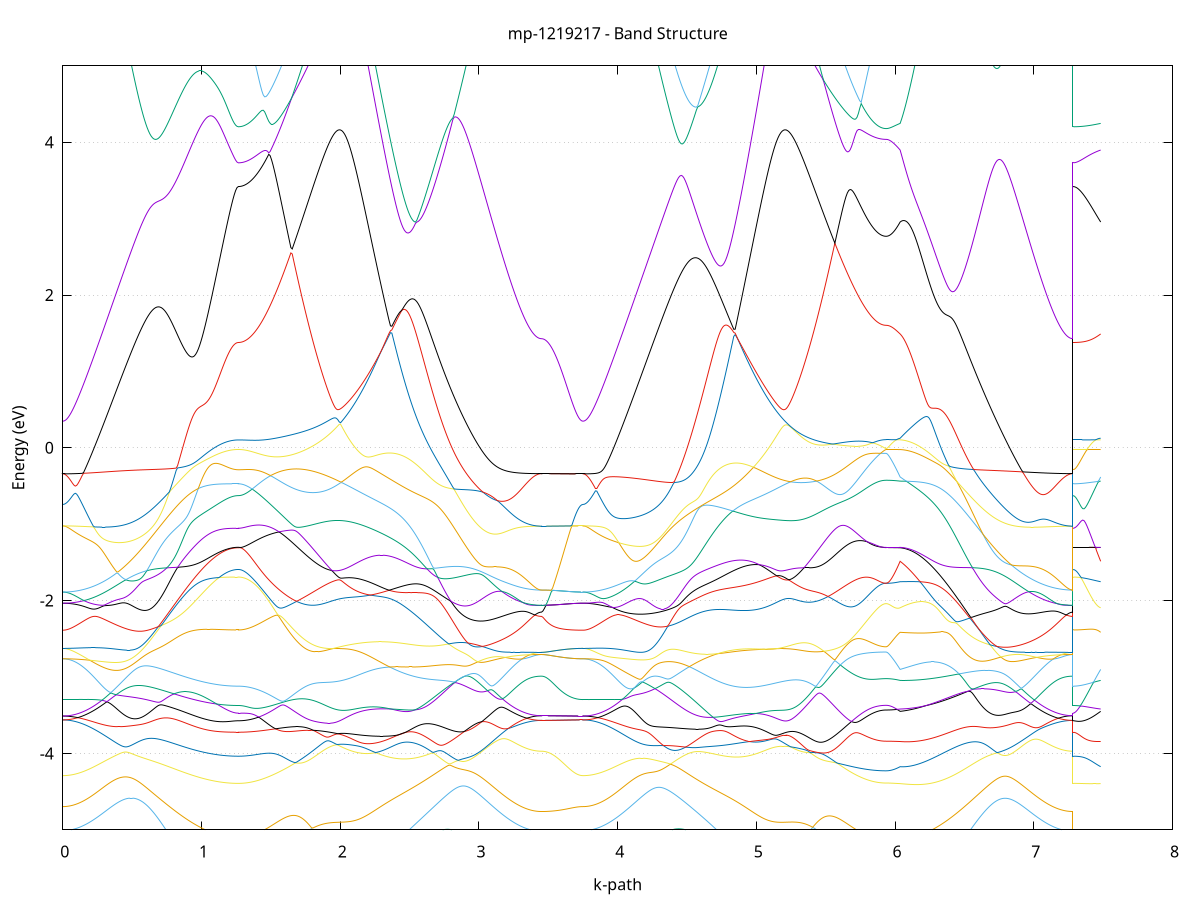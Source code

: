 set title 'mp-1219217 - Band Structure'
set xlabel 'k-path'
set ylabel 'Energy (eV)'
set grid y
set yrange [-5:5]
set terminal png size 800,600
set output 'mp-1219217_bands_gnuplot.png'
plot '-' using 1:2 with lines notitle, '-' using 1:2 with lines notitle, '-' using 1:2 with lines notitle, '-' using 1:2 with lines notitle, '-' using 1:2 with lines notitle, '-' using 1:2 with lines notitle, '-' using 1:2 with lines notitle, '-' using 1:2 with lines notitle, '-' using 1:2 with lines notitle, '-' using 1:2 with lines notitle, '-' using 1:2 with lines notitle, '-' using 1:2 with lines notitle, '-' using 1:2 with lines notitle, '-' using 1:2 with lines notitle, '-' using 1:2 with lines notitle, '-' using 1:2 with lines notitle, '-' using 1:2 with lines notitle, '-' using 1:2 with lines notitle, '-' using 1:2 with lines notitle, '-' using 1:2 with lines notitle, '-' using 1:2 with lines notitle, '-' using 1:2 with lines notitle, '-' using 1:2 with lines notitle, '-' using 1:2 with lines notitle, '-' using 1:2 with lines notitle, '-' using 1:2 with lines notitle, '-' using 1:2 with lines notitle, '-' using 1:2 with lines notitle, '-' using 1:2 with lines notitle, '-' using 1:2 with lines notitle, '-' using 1:2 with lines notitle, '-' using 1:2 with lines notitle, '-' using 1:2 with lines notitle, '-' using 1:2 with lines notitle, '-' using 1:2 with lines notitle, '-' using 1:2 with lines notitle, '-' using 1:2 with lines notitle, '-' using 1:2 with lines notitle, '-' using 1:2 with lines notitle, '-' using 1:2 with lines notitle, '-' using 1:2 with lines notitle, '-' using 1:2 with lines notitle, '-' using 1:2 with lines notitle, '-' using 1:2 with lines notitle, '-' using 1:2 with lines notitle, '-' using 1:2 with lines notitle, '-' using 1:2 with lines notitle, '-' using 1:2 with lines notitle
0.000000 -11.363627
0.009967 -11.363327
0.019934 -11.362327
0.029901 -11.360727
0.039868 -11.358427
0.049836 -11.355527
0.059803 -11.352027
0.069770 -11.347827
0.079737 -11.343027
0.089704 -11.337527
0.099671 -11.331427
0.109638 -11.324627
0.119605 -11.317227
0.129572 -11.309227
0.139539 -11.300527
0.149507 -11.291227
0.159474 -11.281327
0.169441 -11.270727
0.179408 -11.259527
0.189375 -11.247627
0.199342 -11.235227
0.209309 -11.222127
0.219276 -11.208327
0.229243 -11.194027
0.239210 -11.179027
0.249178 -11.163527
0.259145 -11.147327
0.269112 -11.130427
0.279079 -11.113027
0.289046 -11.095027
0.299013 -11.076327
0.308980 -11.057127
0.318947 -11.037227
0.328914 -11.016827
0.338881 -10.995727
0.348849 -10.974127
0.358816 -10.951927
0.368783 -10.929127
0.378750 -10.905727
0.388717 -10.881727
0.398684 -10.857227
0.408651 -10.832127
0.418618 -10.806427
0.428585 -10.780127
0.438553 -10.753327
0.448520 -10.726027
0.458487 -10.698127
0.468454 -10.669627
0.478421 -10.640627
0.488388 -10.611127
0.498355 -10.581027
0.508322 -10.550527
0.518289 -10.519327
0.528256 -10.487727
0.538224 -10.455627
0.548191 -10.423027
0.558158 -10.389827
0.568125 -10.356227
0.578092 -10.322127
0.588059 -10.287527
0.598026 -10.252427
0.607993 -10.216927
0.617960 -10.180927
0.627927 -10.144427
0.637895 -10.107627
0.647862 -10.070227
0.657829 -10.032527
0.667796 -9.994327
0.677763 -9.955727
0.687730 -9.916727
0.697697 -9.877327
0.707664 -9.837627
0.717631 -9.797427
0.727598 -9.756927
0.737566 -9.716027
0.747533 -9.674827
0.757500 -9.633227
0.767467 -9.591427
0.777434 -9.549227
0.787401 -9.506727
0.797368 -9.463927
0.807335 -9.420927
0.817302 -9.377627
0.827269 -9.334027
0.837237 -9.290327
0.847204 -9.246327
0.857171 -9.202127
0.867138 -9.157727
0.877105 -9.113227
0.887072 -9.068527
0.897039 -9.023827
0.907006 -8.978927
0.916973 -8.933927
0.926941 -8.888927
0.936908 -8.843927
0.946875 -8.798827
0.956842 -8.753827
0.966809 -8.708827
0.976776 -8.664027
0.986743 -8.619227
0.996710 -8.574627
1.006677 -8.530327
1.016644 -8.486127
1.026612 -8.442327
1.036579 -8.398827
1.046546 -8.355727
1.056513 -8.313127
1.066480 -8.271027
1.076447 -8.229527
1.086414 -8.188727
1.096381 -8.148727
1.106348 -8.109627
1.116315 -8.071527
1.126283 -8.034527
1.136250 -7.998827
1.146217 -7.964527
1.156184 -7.931827
1.166151 -7.900827
1.176118 -7.871827
1.186085 -7.845027
1.196052 -7.820627
1.206019 -7.798827
1.215986 -7.779827
1.225954 -7.764027
1.235921 -7.751427
1.245888 -7.742327
1.255855 -7.736727
1.265822 -7.734927
1.265822 -7.734927
1.275778 -7.734727
1.285733 -7.733927
1.295689 -7.732827
1.305645 -7.731127
1.315601 -7.729027
1.325556 -7.726427
1.335512 -7.723327
1.345468 -7.719827
1.355424 -7.715827
1.365379 -7.711327
1.375335 -7.706427
1.385291 -7.701027
1.395247 -7.695127
1.405202 -7.688927
1.415158 -7.682127
1.425114 -7.674927
1.435070 -7.667327
1.445025 -7.659227
1.454981 -7.650727
1.464937 -7.641827
1.474892 -7.632527
1.484848 -7.622727
1.494804 -7.612527
1.504760 -7.602027
1.514715 -7.591027
1.524671 -7.579727
1.534627 -7.567927
1.544583 -7.555827
1.554538 -7.543427
1.564494 -7.530527
1.574450 -7.517427
1.584406 -7.503927
1.594361 -7.490027
1.604317 -7.475927
1.614273 -7.461427
1.624228 -7.446727
1.634184 -7.431727
1.644140 -7.416427
1.654096 -7.400927
1.664051 -7.385127
1.674007 -7.369127
1.683963 -7.353027
1.693919 -7.336627
1.703874 -7.320127
1.713830 -7.303427
1.723786 -7.286727
1.733742 -7.269827
1.743697 -7.252927
1.753653 -7.235927
1.763609 -7.218927
1.773564 -7.202027
1.783520 -7.185127
1.793476 -7.168327
1.803432 -7.151627
1.813387 -7.135127
1.823343 -7.118927
1.833299 -7.102927
1.843255 -7.087227
1.853210 -7.071927
1.863166 -7.057127
1.873122 -7.042727
1.883078 -7.029027
1.893033 -7.015927
1.902989 -7.003627
1.912945 -6.992127
1.922901 -6.981527
1.932856 -6.972027
1.942812 -6.963627
1.952768 -6.956427
1.962723 -6.950627
1.972679 -6.946227
1.982635 -6.943427
1.992591 -6.942327
2.002546 -6.943027
2.012502 -6.945527
2.012502 -6.945527
2.022495 -6.950127
2.032488 -6.956627
2.042481 -6.965327
2.052474 -6.976227
2.062468 -6.989227
2.072461 -7.004427
2.082454 -7.021727
2.092447 -7.041127
2.102440 -7.062727
2.112433 -7.086227
2.122426 -7.111727
2.132419 -7.139027
2.142412 -7.168027
2.152405 -7.198727
2.162398 -7.231027
2.172391 -7.264727
2.182385 -7.299827
2.192378 -7.336127
2.202371 -7.373627
2.212364 -7.412227
2.222357 -7.451827
2.232350 -7.492427
2.242343 -7.533827
2.252336 -7.575927
2.262329 -7.618827
2.272322 -7.662327
2.282315 -7.706427
2.292309 -7.751127
2.302302 -7.796227
2.312295 -7.841827
2.322288 -7.887827
2.332281 -7.934127
2.342274 -7.980827
2.352267 -8.027727
2.362260 -8.074927
2.372253 -8.122227
2.382246 -8.169727
2.392239 -8.217427
2.402232 -8.265227
2.412226 -8.313127
2.422219 -8.361027
2.432212 -8.409027
2.442205 -8.457027
2.452198 -8.505027
2.462191 -8.552927
2.472184 -8.600827
2.482177 -8.648627
2.492170 -8.696427
2.502163 -8.744027
2.512156 -8.791527
2.522149 -8.838827
2.532143 -8.886027
2.542136 -8.933127
2.552129 -8.979927
2.562122 -9.026527
2.572115 -9.072927
2.582108 -9.119127
2.592101 -9.165027
2.602094 -9.210727
2.612087 -9.256127
2.622080 -9.301227
2.632073 -9.346127
2.642066 -9.390627
2.652060 -9.434827
2.662053 -9.478727
2.672046 -9.522227
2.682039 -9.565427
2.692032 -9.608327
2.702025 -9.650827
2.712018 -9.692927
2.722011 -9.734627
2.732004 -9.775927
2.741997 -9.816827
2.751990 -9.857427
2.761984 -9.897527
2.771977 -9.937227
2.781970 -9.976427
2.791963 -10.015327
2.801956 -10.053627
2.811949 -10.091527
2.821942 -10.129027
2.831935 -10.166027
2.841928 -10.202527
2.851921 -10.238627
2.861914 -10.274127
2.871907 -10.309227
2.881901 -10.343827
2.891894 -10.377927
2.901887 -10.411427
2.911880 -10.444527
2.921873 -10.477027
2.931866 -10.509027
2.941859 -10.540527
2.951852 -10.571527
2.961845 -10.601927
2.971838 -10.631827
2.981831 -10.661127
2.991825 -10.689927
3.001818 -10.718127
3.011811 -10.745827
3.021804 -10.772927
3.031797 -10.799427
3.041790 -10.825427
3.051783 -10.850727
3.061776 -10.875627
3.071769 -10.899827
3.081762 -10.923427
3.091755 -10.946527
3.101748 -10.968927
3.111742 -10.990827
3.121735 -11.012027
3.131728 -11.032727
3.141721 -11.052727
3.151714 -11.072227
3.161707 -11.091027
3.171700 -11.109227
3.181693 -11.126827
3.191686 -11.143827
3.201679 -11.160227
3.211672 -11.175927
3.221665 -11.191027
3.231659 -11.205527
3.241652 -11.219427
3.251645 -11.232627
3.261638 -11.245227
3.271631 -11.257227
3.281624 -11.268527
3.291617 -11.279227
3.301610 -11.289227
3.311603 -11.298627
3.321596 -11.307427
3.331589 -11.315527
3.341583 -11.323027
3.351576 -11.329827
3.361569 -11.336027
3.371562 -11.341527
3.381555 -11.346427
3.391548 -11.350627
3.401541 -11.354227
3.411534 -11.357127
3.421527 -11.359427
3.431520 -11.361027
3.441513 -11.362027
3.451506 -11.362327
3.451506 -11.362327
3.461457 -11.362327
3.471407 -11.362327
3.481357 -11.362427
3.491307 -11.362427
3.501257 -11.362427
3.511207 -11.362427
3.521157 -11.362527
3.531107 -11.362527
3.541057 -11.362627
3.551007 -11.362627
3.560957 -11.362727
3.570907 -11.362827
3.580857 -11.362827
3.590808 -11.362927
3.600758 -11.363027
3.610708 -11.363027
3.620658 -11.363127
3.630608 -11.363127
3.640558 -11.363227
3.650508 -11.363327
3.660458 -11.363327
3.670408 -11.363427
3.680358 -11.363427
3.690308 -11.363527
3.700258 -11.363527
3.710208 -11.363527
3.720159 -11.363527
3.730109 -11.363627
3.740059 -11.363627
3.750009 -11.363627
3.750009 -11.363627
3.759983 -11.363327
3.769957 -11.362327
3.779931 -11.360727
3.789905 -11.358427
3.799879 -11.355527
3.809853 -11.351927
3.819827 -11.347727
3.829801 -11.342827
3.839775 -11.337327
3.849749 -11.331127
3.859723 -11.324327
3.869697 -11.316927
3.879671 -11.308827
3.889645 -11.300027
3.899619 -11.290727
3.909593 -11.280627
3.919567 -11.270027
3.929541 -11.258727
3.939515 -11.246827
3.949489 -11.234227
3.959463 -11.221027
3.969437 -11.207227
3.979411 -11.192727
3.989385 -11.177627
3.999360 -11.161927
4.009334 -11.145627
4.019308 -11.128727
4.029282 -11.111127
4.039256 -11.092927
4.049230 -11.074227
4.059204 -11.054827
4.069178 -11.034827
4.079152 -11.014227
4.089126 -10.993027
4.099100 -10.971227
4.109074 -10.948827
4.119048 -10.925827
4.129022 -10.902227
4.138996 -10.878027
4.148970 -10.853327
4.158944 -10.828027
4.168918 -10.802127
4.178892 -10.775627
4.188866 -10.748627
4.198840 -10.721027
4.208814 -10.692927
4.218788 -10.664227
4.228762 -10.634927
4.238736 -10.605127
4.248710 -10.574827
4.258684 -10.543927
4.268658 -10.512527
4.278632 -10.480627
4.288606 -10.448227
4.298580 -10.415227
4.308554 -10.381727
4.318528 -10.347727
4.328502 -10.313327
4.338477 -10.278327
4.348451 -10.242827
4.358425 -10.206927
4.368399 -10.170527
4.378373 -10.133627
4.388347 -10.096227
4.398321 -10.058427
4.408295 -10.020227
4.418269 -9.981527
4.428243 -9.942327
4.438217 -9.902827
4.448191 -9.862827
4.458165 -9.822427
4.468139 -9.781627
4.478113 -9.740427
4.488087 -9.698827
4.498061 -9.656827
4.508035 -9.614527
4.518009 -9.571727
4.527983 -9.528727
4.537957 -9.485327
4.547931 -9.441527
4.557905 -9.397527
4.567879 -9.353127
4.577853 -9.308427
4.587827 -9.263427
4.597801 -9.218227
4.607775 -9.172627
4.617749 -9.126827
4.627723 -9.080827
4.637697 -9.034527
4.647671 -8.988127
4.657645 -8.941427
4.667620 -8.894527
4.677594 -8.847527
4.687568 -8.800227
4.697542 -8.752927
4.707516 -8.705427
4.717490 -8.657827
4.727464 -8.610127
4.737438 -8.562427
4.747412 -8.514527
4.757386 -8.466727
4.767360 -8.418827
4.777334 -8.370927
4.787308 -8.323127
4.797282 -8.275327
4.807256 -8.227627
4.817230 -8.180027
4.827204 -8.132627
4.837178 -8.085327
4.847152 -8.038227
4.857126 -7.991327
4.867100 -7.944727
4.877074 -7.898427
4.887048 -7.852427
4.897022 -7.806827
4.906996 -7.761627
4.916970 -7.716927
4.926944 -7.672727
4.936918 -7.629027
4.946892 -7.586027
4.956866 -7.543727
4.966840 -7.502127
4.976814 -7.461427
4.986788 -7.421627
4.996762 -7.382727
5.006736 -7.344927
5.016711 -7.308227
5.026685 -7.272827
5.036659 -7.238727
5.046633 -7.206027
5.056607 -7.174927
5.066581 -7.145427
5.076555 -7.117627
5.086529 -7.091727
5.096503 -7.067627
5.106477 -7.045627
5.116451 -7.025627
5.126425 -7.007827
5.136399 -6.992127
5.146373 -6.978627
5.156347 -6.967327
5.166321 -6.958227
5.176295 -6.951227
5.186269 -6.946227
5.196243 -6.943327
5.206217 -6.942327
5.216191 -6.943127
5.216191 -6.943127
5.226184 -6.945627
5.236177 -6.949827
5.246170 -6.955427
5.256163 -6.962527
5.266157 -6.970727
5.276150 -6.980227
5.286143 -6.990727
5.296136 -7.002127
5.306129 -7.014427
5.316122 -7.027427
5.326115 -7.041227
5.336108 -7.055527
5.346101 -7.070327
5.356094 -7.085627
5.366087 -7.101327
5.376080 -7.117327
5.386074 -7.133527
5.396067 -7.150027
5.406060 -7.166727
5.416053 -7.183527
5.426046 -7.200427
5.436039 -7.217327
5.446032 -7.234327
5.456025 -7.251327
5.466018 -7.268227
5.476011 -7.285127
5.486004 -7.301827
5.495997 -7.318527
5.505991 -7.335027
5.515984 -7.351327
5.525977 -7.367527
5.535970 -7.383527
5.545963 -7.399227
5.555956 -7.414727
5.565949 -7.430027
5.575942 -7.445027
5.585935 -7.459727
5.595928 -7.474227
5.605921 -7.488327
5.615914 -7.502127
5.625907 -7.515627
5.635901 -7.528827
5.645894 -7.541627
5.655887 -7.554027
5.665880 -7.566127
5.675873 -7.577827
5.685866 -7.589227
5.695859 -7.600127
5.705852 -7.610727
5.715845 -7.620827
5.725838 -7.630627
5.735831 -7.639927
5.745824 -7.648827
5.755818 -7.657327
5.765811 -7.665427
5.775804 -7.673027
5.785797 -7.680227
5.795790 -7.686927
5.805783 -7.693227
5.815776 -7.699027
5.825769 -7.704427
5.835762 -7.709327
5.845755 -7.713827
5.855748 -7.717827
5.865741 -7.721327
5.875735 -7.724427
5.885728 -7.727027
5.895721 -7.729127
5.905714 -7.730727
5.915707 -7.731927
5.925700 -7.732627
5.935693 -7.732927
5.935693 -7.732927
5.944850 -7.732927
5.954008 -7.733127
5.963165 -7.733327
5.972322 -7.733627
5.981480 -7.734027
5.990637 -7.734527
5.999794 -7.735127
6.008952 -7.735727
6.018109 -7.736527
6.027266 -7.737327
6.036423 -7.738227
6.036423 -7.738227
6.046393 -7.746027
6.056363 -7.757427
6.066333 -7.772127
6.076302 -7.790027
6.086272 -7.810827
6.096242 -7.834427
6.106211 -7.860527
6.116181 -7.888827
6.126151 -7.919227
6.136121 -7.951527
6.146090 -7.985427
6.156060 -8.020727
6.166030 -8.057427
6.175999 -8.095327
6.185969 -8.134227
6.195939 -8.174127
6.205909 -8.214827
6.215878 -8.256227
6.225848 -8.298227
6.235818 -8.340827
6.245788 -8.383927
6.255757 -8.427427
6.265727 -8.471327
6.275697 -8.515527
6.285666 -8.560027
6.295636 -8.604727
6.305606 -8.649627
6.315576 -8.694527
6.325545 -8.739627
6.335515 -8.784827
6.345485 -8.830027
6.355454 -8.875227
6.365424 -8.920427
6.375394 -8.965527
6.385364 -9.010627
6.395333 -9.055627
6.405303 -9.100427
6.415273 -9.145127
6.425242 -9.189727
6.435212 -9.234127
6.445182 -9.278327
6.455152 -9.322227
6.465121 -9.366027
6.475091 -9.409527
6.485061 -9.452727
6.495030 -9.495727
6.505000 -9.538427
6.514970 -9.580827
6.524940 -9.622927
6.534909 -9.664627
6.544879 -9.706127
6.554849 -9.747127
6.564818 -9.787927
6.574788 -9.828227
6.584758 -9.868227
6.594728 -9.907827
6.604697 -9.947027
6.614667 -9.985827
6.624637 -10.024227
6.634606 -10.062127
6.644576 -10.099627
6.654546 -10.136727
6.664516 -10.173427
6.674485 -10.209527
6.684455 -10.245327
6.694425 -10.280527
6.704394 -10.315327
6.714364 -10.349627
6.724334 -10.383427
6.734304 -10.416727
6.744273 -10.449527
6.754243 -10.481827
6.764213 -10.513627
6.774182 -10.544927
6.784152 -10.575627
6.794122 -10.605927
6.804092 -10.635527
6.814061 -10.664727
6.824031 -10.693327
6.834001 -10.721327
6.843970 -10.748927
6.853940 -10.775827
6.863910 -10.802227
6.873880 -10.828027
6.883849 -10.853227
6.893819 -10.877927
6.903789 -10.902027
6.913758 -10.925527
6.923728 -10.948527
6.933698 -10.970827
6.943668 -10.992527
6.953637 -11.013727
6.963607 -11.034327
6.973577 -11.054227
6.983546 -11.073627
6.993516 -11.092327
7.003486 -11.110427
7.013456 -11.127927
7.023425 -11.144827
7.033395 -11.161127
7.043365 -11.176827
7.053334 -11.191827
7.063304 -11.206327
7.073274 -11.220127
7.083244 -11.233227
7.093213 -11.245827
7.103183 -11.257727
7.113153 -11.268927
7.123122 -11.279627
7.133092 -11.289627
7.143062 -11.298927
7.153032 -11.307627
7.163001 -11.315727
7.172971 -11.323127
7.182941 -11.329927
7.192910 -11.336127
7.202880 -11.341627
7.212850 -11.346427
7.222820 -11.350727
7.232789 -11.354227
7.242759 -11.357127
7.252729 -11.359427
7.262698 -11.361027
7.272668 -11.362027
7.282638 -11.362327
7.282638 -7.734927
7.292619 -7.734927
7.302600 -7.734927
7.312581 -7.735027
7.322562 -7.735027
7.332543 -7.735127
7.342524 -7.735227
7.352505 -7.735327
7.362486 -7.735427
7.372467 -7.735527
7.382448 -7.735727
7.392428 -7.735827
7.402409 -7.736027
7.412390 -7.736227
7.422371 -7.736427
7.432352 -7.736727
7.442333 -7.736927
7.452314 -7.737227
7.462295 -7.737527
7.472276 -7.737927
7.482257 -7.738227
e
0.000000 -5.960227
0.009967 -5.959827
0.019934 -5.958627
0.029901 -5.956627
0.039868 -5.953827
0.049836 -5.950327
0.059803 -5.946027
0.069770 -5.940927
0.079737 -5.935027
0.089704 -5.928427
0.099671 -5.921027
0.109638 -5.912827
0.119605 -5.903927
0.129572 -5.894327
0.139539 -5.884027
0.149507 -5.872927
0.159474 -5.861227
0.169441 -5.848727
0.179408 -5.835627
0.189375 -5.821827
0.199342 -5.807427
0.209309 -5.792427
0.219276 -5.776827
0.229243 -5.760627
0.239210 -5.743927
0.249178 -5.726627
0.259145 -5.708827
0.269112 -5.690627
0.279079 -5.671927
0.289046 -5.652927
0.299013 -5.633427
0.308980 -5.613727
0.318947 -5.593727
0.328914 -5.573427
0.338881 -5.552927
0.348849 -5.532327
0.358816 -5.511727
0.368783 -5.491027
0.378750 -5.470327
0.388717 -5.449727
0.398684 -5.429327
0.408651 -5.409227
0.418618 -5.389327
0.428585 -5.369827
0.438553 -5.350827
0.448520 -5.332327
0.458487 -5.314527
0.468454 -5.297327
0.478421 -5.280927
0.488388 -5.265327
0.498355 -5.250627
0.508322 -5.236827
0.518289 -5.224127
0.528256 -5.212527
0.538224 -5.201927
0.548191 -5.192527
0.558158 -5.184227
0.568125 -5.177227
0.578092 -5.171227
0.588059 -5.166527
0.598026 -5.162927
0.607993 -5.160427
0.617960 -5.159027
0.627927 -5.158727
0.637895 -5.159327
0.647862 -5.160927
0.657829 -5.163527
0.667796 -5.166827
0.677763 -5.171027
0.687730 -5.175927
0.697697 -5.181527
0.707664 -5.187827
0.717631 -5.194727
0.727598 -5.202127
0.737566 -5.210127
0.747533 -5.218527
0.757500 -5.227427
0.767467 -5.236827
0.777434 -5.246727
0.787401 -5.257127
0.797368 -5.268227
0.807335 -5.280127
0.817302 -5.293127
0.827269 -5.307727
0.837237 -5.324727
0.847204 -5.344627
0.857171 -5.367527
0.867138 -5.393127
0.877105 -5.420527
0.887072 -5.449127
0.897039 -5.478727
0.907006 -5.508927
0.916973 -5.539627
0.926941 -5.570627
0.936908 -5.602027
0.946875 -5.633527
0.956842 -5.665327
0.966809 -5.697227
0.976776 -5.729327
0.986743 -5.761527
0.996710 -5.793727
1.006677 -5.826027
1.016644 -5.858327
1.026612 -5.890627
1.036579 -5.922927
1.046546 -5.955127
1.056513 -5.987127
1.066480 -6.019027
1.076447 -6.050627
1.086414 -6.081927
1.096381 -6.112927
1.106348 -6.143327
1.116315 -6.173227
1.126283 -6.202527
1.136250 -6.230927
1.146217 -6.258427
1.156184 -6.284927
1.166151 -6.310027
1.176118 -6.333727
1.186085 -6.355827
1.196052 -6.376027
1.206019 -6.394127
1.215986 -6.409927
1.225954 -6.423227
1.235921 -6.433827
1.245888 -6.441527
1.255855 -6.446127
1.265822 -6.447727
1.265822 -6.447727
1.275778 -6.447527
1.285733 -6.446727
1.295689 -6.445627
1.305645 -6.443927
1.315601 -6.441827
1.325556 -6.439227
1.335512 -6.436127
1.345468 -6.432627
1.355424 -6.428627
1.365379 -6.424127
1.375335 -6.419227
1.385291 -6.413827
1.395247 -6.408027
1.405202 -6.401727
1.415158 -6.395027
1.425114 -6.387827
1.435070 -6.380227
1.445025 -6.372127
1.454981 -6.363727
1.464937 -6.354827
1.474892 -6.345427
1.484848 -6.335727
1.494804 -6.325527
1.504760 -6.315027
1.514715 -6.304027
1.524671 -6.292727
1.534627 -6.281027
1.544583 -6.268827
1.554538 -6.256327
1.564494 -6.243527
1.574450 -6.230327
1.584406 -6.216727
1.594361 -6.202727
1.604317 -6.188527
1.614273 -6.173927
1.624228 -6.158927
1.634184 -6.143727
1.644140 -6.128127
1.654096 -6.112227
1.664051 -6.096027
1.674007 -6.079627
1.683963 -6.062827
1.693919 -6.045827
1.703874 -6.028527
1.713830 -6.011027
1.723786 -5.993227
1.733742 -5.975227
1.743697 -5.957027
1.753653 -5.938527
1.763609 -5.919827
1.773564 -5.901027
1.783520 -5.882027
1.793476 -5.862827
1.803432 -5.843427
1.813387 -5.823927
1.823343 -5.804327
1.833299 -5.784527
1.843255 -5.764727
1.853210 -5.744827
1.863166 -5.724827
1.873122 -5.704727
1.883078 -5.684727
1.893033 -5.664627
1.902989 -5.644527
1.912945 -5.624527
1.922901 -5.604627
1.932856 -5.584727
1.942812 -5.565027
1.952768 -5.545427
1.962723 -5.526027
1.972679 -5.506827
1.982635 -5.487927
1.992591 -5.469327
2.002546 -5.475727
2.012502 -5.491427
2.012502 -5.491427
2.022495 -5.505627
2.032488 -5.518227
2.042481 -5.529027
2.052474 -5.538027
2.062468 -5.545227
2.072461 -5.550627
2.082454 -5.554327
2.092447 -5.556227
2.102440 -5.556427
2.112433 -5.554927
2.122426 -5.552027
2.132419 -5.547527
2.142412 -5.541727
2.152405 -5.534527
2.162398 -5.526227
2.172391 -5.516827
2.182385 -5.506427
2.192378 -5.495127
2.202371 -5.483027
2.212364 -5.470127
2.222357 -5.456627
2.232350 -5.442627
2.242343 -5.428027
2.252336 -5.412927
2.262329 -5.397527
2.272322 -5.381727
2.282315 -5.365727
2.292309 -5.349427
2.302302 -5.332927
2.312295 -5.316227
2.322288 -5.299427
2.332281 -5.282527
2.342274 -5.265527
2.352267 -5.248427
2.362260 -5.231327
2.372253 -5.214227
2.382246 -5.197027
2.392239 -5.190127
2.402232 -5.187227
2.412226 -5.184127
2.422219 -5.180827
2.432212 -5.177327
2.442205 -5.173527
2.452198 -5.169527
2.462191 -5.165227
2.472184 -5.160727
2.482177 -5.155927
2.492170 -5.150927
2.502163 -5.145727
2.512156 -5.140227
2.522149 -5.134527
2.532143 -5.128627
2.542136 -5.122527
2.552129 -5.116227
2.562122 -5.109727
2.572115 -5.103127
2.582108 -5.096427
2.592101 -5.089527
2.602094 -5.082627
2.612087 -5.075627
2.622080 -5.068527
2.632073 -5.061527
2.642066 -5.054527
2.652060 -5.047627
2.662053 -5.040827
2.672046 -5.034327
2.682039 -5.027927
2.692032 -5.021927
2.702025 -5.016227
2.712018 -5.011027
2.722011 -5.006327
2.732004 -5.002227
2.741997 -4.998827
2.751990 -4.996227
2.761984 -4.994527
2.771977 -4.993827
2.781970 -4.994227
2.791963 -4.995827
2.801956 -4.998627
2.811949 -5.002727
2.821942 -5.008327
2.831935 -5.015327
2.841928 -5.023927
2.851921 -5.033927
2.861914 -5.045427
2.871907 -5.058327
2.881901 -5.072727
2.891894 -5.088427
2.901887 -5.105427
2.911880 -5.123627
2.921873 -5.142927
2.931866 -5.163227
2.941859 -5.184427
2.951852 -5.206427
2.961845 -5.229227
2.971838 -5.252527
2.981831 -5.276327
2.991825 -5.300627
3.001818 -5.325227
3.011811 -5.350127
3.021804 -5.375227
3.031797 -5.400427
3.041790 -5.425627
3.051783 -5.450827
3.061776 -5.476027
3.071769 -5.501027
3.081762 -5.525927
3.091755 -5.550627
3.101748 -5.574927
3.111742 -5.599027
3.121735 -5.622727
3.131728 -5.646127
3.141721 -5.669027
3.151714 -5.691427
3.161707 -5.713427
3.171700 -5.734827
3.181693 -5.755827
3.191686 -5.776127
3.201679 -5.795827
3.211672 -5.815027
3.221665 -5.833527
3.231659 -5.851327
3.241652 -5.868527
3.251645 -5.885027
3.261638 -5.900727
3.271631 -5.915827
3.281624 -5.930127
3.291617 -5.943627
3.301610 -5.956427
3.311603 -5.968527
3.321596 -5.979727
3.331589 -5.990127
3.341583 -5.999827
3.351576 -6.008627
3.361569 -6.016627
3.371562 -6.023827
3.381555 -6.030127
3.391548 -6.035627
3.401541 -6.040327
3.411534 -6.044127
3.421527 -6.047127
3.431520 -6.049327
3.441513 -6.050527
3.451506 -6.051027
3.451506 -6.051027
3.461457 -6.050727
3.471407 -6.050027
3.481357 -6.048927
3.491307 -6.047327
3.501257 -6.045327
3.511207 -6.042927
3.521157 -6.040127
3.531107 -6.036927
3.541057 -6.033427
3.551007 -6.029627
3.560957 -6.025627
3.570907 -6.021327
3.580857 -6.016827
3.590808 -6.012227
3.600758 -6.007427
3.610708 -6.002727
3.620658 -5.997927
3.630608 -5.993327
3.640558 -5.988727
3.650508 -5.984327
3.660458 -5.980227
3.670408 -5.976327
3.680358 -5.972727
3.690308 -5.969527
3.700258 -5.966727
3.710208 -5.964427
3.720159 -5.962627
3.730109 -5.961227
3.740059 -5.960427
3.750009 -5.960227
3.750009 -5.960227
3.759983 -5.959827
3.769957 -5.958627
3.779931 -5.956627
3.789905 -5.953827
3.799879 -5.950227
3.809853 -5.945827
3.819827 -5.940727
3.829801 -5.934727
3.839775 -5.928027
3.849749 -5.920527
3.859723 -5.912327
3.869697 -5.903327
3.879671 -5.893527
3.889645 -5.883027
3.899619 -5.871827
3.909593 -5.859927
3.919567 -5.847327
3.929541 -5.834027
3.939515 -5.820127
3.949489 -5.805427
3.959463 -5.790227
3.969437 -5.774327
3.979411 -5.757827
3.989385 -5.740727
3.999360 -5.723127
4.009334 -5.704927
4.019308 -5.686327
4.029282 -5.667127
4.039256 -5.647427
4.049230 -5.627427
4.059204 -5.606927
4.069178 -5.586027
4.079152 -5.564827
4.089126 -5.543327
4.099100 -5.521527
4.109074 -5.499527
4.119048 -5.477327
4.129022 -5.454927
4.138996 -5.432427
4.148970 -5.409927
4.158944 -5.387327
4.168918 -5.364827
4.178892 -5.342327
4.188866 -5.320027
4.198840 -5.297927
4.208814 -5.276127
4.218788 -5.254527
4.228762 -5.233427
4.238736 -5.212727
4.248710 -5.192527
4.258684 -5.173027
4.268658 -5.154127
4.278632 -5.135927
4.288606 -5.118527
4.298580 -5.102027
4.308554 -5.086427
4.318528 -5.071927
4.328502 -5.058427
4.338477 -5.046027
4.348451 -5.034727
4.358425 -5.024727
4.368399 -5.015927
4.378373 -5.008327
4.388347 -5.001927
4.398321 -4.996827
4.408295 -4.992827
4.418269 -4.990027
4.428243 -4.988427
4.438217 -4.987827
4.448191 -4.988127
4.458165 -4.989527
4.468139 -4.991727
4.478113 -4.994727
4.488087 -4.998427
4.498061 -5.002827
4.508035 -5.007727
4.518009 -5.013227
4.527983 -5.019127
4.537957 -5.025427
4.547931 -5.032027
4.557905 -5.038927
4.567879 -5.045927
4.577853 -5.053227
4.587827 -5.060627
4.597801 -5.068027
4.607775 -5.075527
4.617749 -5.083027
4.627723 -5.090427
4.637697 -5.097827
4.647671 -5.105127
4.657645 -5.112327
4.667620 -5.119427
4.677594 -5.126327
4.687568 -5.133027
4.697542 -5.139627
4.707516 -5.145927
4.717490 -5.152027
4.727464 -5.158027
4.737438 -5.163627
4.747412 -5.169127
4.757386 -5.174327
4.767360 -5.179227
4.777334 -5.183927
4.787308 -5.188327
4.797282 -5.192527
4.807256 -5.196527
4.817230 -5.200227
4.827204 -5.203627
4.837178 -5.217127
4.847152 -5.235127
4.857126 -5.253027
4.867100 -5.271027
4.877074 -5.288827
4.887048 -5.306627
4.897022 -5.324227
4.906996 -5.341727
4.916970 -5.359027
4.926944 -5.376127
4.936918 -5.392827
4.946892 -5.409227
4.956866 -5.425327
4.966840 -5.440827
4.976814 -5.455827
4.986788 -5.470327
4.996762 -5.484027
5.006736 -5.497027
5.016711 -5.509127
5.026685 -5.520427
5.036659 -5.530627
5.046633 -5.539627
5.056607 -5.547527
5.066581 -5.554027
5.076555 -5.559127
5.086529 -5.562627
5.096503 -5.564627
5.106477 -5.564927
5.116451 -5.563427
5.126425 -5.560127
5.136399 -5.554927
5.146373 -5.547927
5.156347 -5.539027
5.166321 -5.528227
5.176295 -5.515627
5.186269 -5.501327
5.196243 -5.485327
5.206217 -5.467727
5.216191 -5.478127
5.216191 -5.478127
5.226184 -5.496527
5.236177 -5.515227
5.246170 -5.534227
5.256163 -5.553527
5.266157 -5.572927
5.276150 -5.592527
5.286143 -5.612327
5.296136 -5.632127
5.306129 -5.652027
5.316122 -5.672027
5.326115 -5.692027
5.336108 -5.711927
5.346101 -5.731927
5.356094 -5.751827
5.366087 -5.771627
5.376080 -5.791327
5.386074 -5.811027
5.396067 -5.830527
5.406060 -5.849927
5.416053 -5.869127
5.426046 -5.888227
5.436039 -5.907127
5.446032 -5.925827
5.456025 -5.944427
5.466018 -5.962727
5.476011 -5.980827
5.486004 -5.998627
5.495997 -6.016327
5.505991 -6.033627
5.515984 -6.050727
5.525977 -6.067627
5.535970 -6.084227
5.545963 -6.100427
5.555956 -6.116427
5.565949 -6.132127
5.575942 -6.147427
5.585935 -6.162527
5.595928 -6.177227
5.605921 -6.191627
5.615914 -6.205627
5.625907 -6.219327
5.635901 -6.232727
5.645894 -6.245627
5.655887 -6.258227
5.665880 -6.270427
5.675873 -6.282327
5.685866 -6.293727
5.695859 -6.304827
5.705852 -6.315427
5.715845 -6.325727
5.725838 -6.335527
5.735831 -6.344927
5.745824 -6.353927
5.755818 -6.362527
5.765811 -6.370627
5.775804 -6.378327
5.785797 -6.385527
5.795790 -6.392327
5.805783 -6.398727
5.815776 -6.404627
5.825769 -6.410027
5.835762 -6.415027
5.845755 -6.419527
5.855748 -6.423627
5.865741 -6.427127
5.875735 -6.430227
5.885728 -6.432927
5.895721 -6.435027
5.905714 -6.436727
5.915707 -6.437927
5.925700 -6.438627
5.935693 -6.438827
5.935693 -6.438827
5.944850 -6.438827
5.954008 -6.438827
5.963165 -6.438727
5.972322 -6.438527
5.981480 -6.438327
5.990637 -6.438127
5.999794 -6.437827
6.008952 -6.437527
6.018109 -6.437127
6.027266 -6.436727
6.036423 -6.436327
6.036423 -6.436327
6.046393 -6.429327
6.056363 -6.419427
6.066333 -6.406727
6.076302 -6.391327
6.086272 -6.373627
6.096242 -6.353727
6.106211 -6.331927
6.116181 -6.308327
6.126151 -6.283327
6.136121 -6.257027
6.146090 -6.229527
6.156060 -6.201027
6.166030 -6.171827
6.175999 -6.141827
6.185969 -6.111427
6.195939 -6.080427
6.205909 -6.049127
6.215878 -6.017527
6.225848 -5.985627
6.235818 -5.953727
6.245788 -5.921627
6.255757 -5.889527
6.265727 -5.857527
6.275697 -5.825427
6.285666 -5.793527
6.295636 -5.761727
6.305606 -5.730027
6.315576 -5.698627
6.325545 -5.667327
6.335515 -5.636427
6.345485 -5.605727
6.355454 -5.575427
6.365424 -5.545627
6.375394 -5.516227
6.385364 -5.487427
6.395333 -5.459427
6.405303 -5.432327
6.415273 -5.406427
6.425242 -5.381927
6.435212 -5.359227
6.445182 -5.338427
6.455152 -5.319627
6.465121 -5.302727
6.475091 -5.287327
6.485061 -5.273327
6.495030 -5.260327
6.505000 -5.248127
6.514970 -5.236727
6.524940 -5.225927
6.534909 -5.215727
6.544879 -5.206127
6.554849 -5.197227
6.564818 -5.188827
6.574788 -5.181127
6.584758 -5.174027
6.594728 -5.167727
6.604697 -5.162227
6.614667 -5.157627
6.624637 -5.153827
6.634606 -5.151127
6.644576 -5.149327
6.654546 -5.148727
6.664516 -5.149227
6.674485 -5.151027
6.684455 -5.154027
6.694425 -5.158427
6.704394 -5.164127
6.714364 -5.171127
6.724334 -5.179627
6.734304 -5.189427
6.744273 -5.200527
6.754243 -5.213027
6.764213 -5.226827
6.774182 -5.241927
6.784152 -5.258127
6.794122 -5.275427
6.804092 -5.293727
6.814061 -5.312927
6.824031 -5.333027
6.834001 -5.353827
6.843970 -5.375227
6.853940 -5.397227
6.863910 -5.419627
6.873880 -5.442427
6.883849 -5.465527
6.893819 -5.488727
6.903789 -5.512127
6.913758 -5.535527
6.923728 -5.558927
6.933698 -5.582127
6.943668 -5.605227
6.953637 -5.628127
6.963607 -5.650727
6.973577 -5.673027
6.983546 -5.694927
6.993516 -5.716427
7.003486 -5.737527
7.013456 -5.758127
7.023425 -5.778127
7.033395 -5.797627
7.043365 -5.816527
7.053334 -5.834827
7.063304 -5.852527
7.073274 -5.869527
7.083244 -5.885927
7.093213 -5.901527
7.103183 -5.916527
7.113153 -5.930727
7.123122 -5.944227
7.133092 -5.956927
7.143062 -5.968927
7.153032 -5.980027
7.163001 -5.990427
7.172971 -6.000027
7.182941 -6.008827
7.192910 -6.016827
7.202880 -6.023927
7.212850 -6.030227
7.222820 -6.035727
7.232789 -6.040427
7.242759 -6.044227
7.252729 -6.047127
7.262698 -6.049327
7.272668 -6.050527
7.282638 -6.051027
7.282638 -6.447727
7.292619 -6.447627
7.302600 -6.447527
7.312581 -6.447327
7.322562 -6.447127
7.332543 -6.446727
7.342524 -6.446327
7.352505 -6.445827
7.362486 -6.445327
7.372467 -6.444727
7.382448 -6.444127
7.392428 -6.443427
7.402409 -6.442727
7.412390 -6.441927
7.422371 -6.441127
7.432352 -6.440327
7.442333 -6.439527
7.452314 -6.438727
7.462295 -6.437927
7.472276 -6.437127
7.482257 -6.436327
e
0.000000 -5.010927
0.009967 -5.010627
0.019934 -5.009727
0.029901 -5.008227
0.039868 -5.006127
0.049836 -5.003327
0.059803 -5.000027
0.069770 -4.996127
0.079737 -4.991527
0.089704 -4.986427
0.099671 -4.980727
0.109638 -4.974527
0.119605 -4.967727
0.129572 -4.960327
0.139539 -4.952427
0.149507 -4.944027
0.159474 -4.935127
0.169441 -4.925727
0.179408 -4.915827
0.189375 -4.905427
0.199342 -4.894727
0.209309 -4.883527
0.219276 -4.871927
0.229243 -4.859927
0.239210 -4.847727
0.249178 -4.835127
0.259145 -4.822227
0.269112 -4.809127
0.279079 -4.795927
0.289046 -4.782427
0.299013 -4.768927
0.308980 -4.755327
0.318947 -4.741727
0.328914 -4.728227
0.338881 -4.714827
0.348849 -4.701627
0.358816 -4.688727
0.368783 -4.676127
0.378750 -4.664027
0.388717 -4.652327
0.398684 -4.641327
0.408651 -4.631027
0.418618 -4.621527
0.428585 -4.612927
0.438553 -4.605327
0.448520 -4.598727
0.458487 -4.593427
0.468454 -4.589227
0.478421 -4.586427
0.488388 -4.584927
0.498355 -4.584927
0.508322 -4.586427
0.518289 -4.589327
0.528256 -4.593727
0.538224 -4.599727
0.548191 -4.607227
0.558158 -4.616227
0.568125 -4.626827
0.578092 -4.638827
0.588059 -4.652327
0.598026 -4.667227
0.607993 -4.683427
0.617960 -4.701027
0.627927 -4.719727
0.637895 -4.739627
0.647862 -4.760627
0.657829 -4.782527
0.667796 -4.805327
0.677763 -4.828927
0.687730 -4.853327
0.697697 -4.878327
0.707664 -4.903927
0.717631 -4.930027
0.727598 -4.956527
0.737566 -4.983527
0.747533 -5.010827
0.757500 -5.038427
0.767467 -5.066127
0.777434 -5.094027
0.787401 -5.121927
0.797368 -5.149627
0.807335 -5.176927
0.817302 -5.203527
0.827269 -5.228727
0.837237 -5.251927
0.847204 -5.272427
0.857171 -5.290127
0.867138 -5.305427
0.877105 -5.318927
0.887072 -5.331327
0.897039 -5.342927
0.907006 -5.353927
0.916973 -5.364527
0.926941 -5.374727
0.936908 -5.384627
0.946875 -5.394227
0.956842 -5.403627
0.966809 -5.412727
0.976776 -5.421627
0.986743 -5.430227
0.996710 -5.438627
1.006677 -5.446727
1.016644 -5.454527
1.026612 -5.462227
1.036579 -5.469527
1.046546 -5.476527
1.056513 -5.483327
1.066480 -5.489827
1.076447 -5.496127
1.086414 -5.502027
1.096381 -5.507627
1.106348 -5.512927
1.116315 -5.518027
1.126283 -5.522727
1.136250 -5.527127
1.146217 -5.531227
1.156184 -5.535027
1.166151 -5.538427
1.176118 -5.541627
1.186085 -5.544427
1.196052 -5.546927
1.206019 -5.549027
1.215986 -5.550927
1.225954 -5.552427
1.235921 -5.553527
1.245888 -5.554427
1.255855 -5.554927
1.265822 -5.555027
1.265822 -5.555027
1.275778 -5.554727
1.285733 -5.553827
1.295689 -5.552327
1.305645 -5.550227
1.315601 -5.547527
1.325556 -5.544227
1.335512 -5.540327
1.345468 -5.535927
1.355424 -5.530827
1.365379 -5.525227
1.375335 -5.519027
1.385291 -5.512327
1.395247 -5.504927
1.405202 -5.497127
1.415158 -5.488727
1.425114 -5.479827
1.435070 -5.470427
1.445025 -5.460527
1.454981 -5.450127
1.464937 -5.439227
1.474892 -5.427827
1.484848 -5.416127
1.494804 -5.403927
1.504760 -5.391327
1.514715 -5.378327
1.524671 -5.365027
1.534627 -5.351327
1.544583 -5.337327
1.554538 -5.323027
1.564494 -5.308527
1.574450 -5.293827
1.584406 -5.278827
1.594361 -5.263727
1.604317 -5.248527
1.614273 -5.233127
1.624228 -5.217727
1.634184 -5.202327
1.644140 -5.186927
1.654096 -5.171627
1.664051 -5.156327
1.674007 -5.141227
1.683963 -5.126327
1.693919 -5.111627
1.703874 -5.097227
1.713830 -5.083127
1.723786 -5.069327
1.733742 -5.056027
1.743697 -5.043127
1.753653 -5.030627
1.763609 -5.018727
1.773564 -5.007327
1.783520 -4.996527
1.793476 -4.986227
1.803432 -4.997027
1.813387 -5.021027
1.823343 -5.045727
1.833299 -5.070927
1.843255 -5.096727
1.853210 -5.122727
1.863166 -5.149027
1.873122 -5.175427
1.883078 -5.201827
1.893033 -5.228027
1.902989 -5.254027
1.912945 -5.279727
1.922901 -5.304927
1.932856 -5.329627
1.942812 -5.353527
1.952768 -5.376627
1.962723 -5.398827
1.972679 -5.419927
1.982635 -5.439827
1.992591 -5.458527
2.002546 -5.451127
2.012502 -5.433227
2.012502 -5.433227
2.022495 -5.415827
2.032488 -5.398827
2.042481 -5.382427
2.052474 -5.366627
2.062468 -5.351527
2.072461 -5.337127
2.082454 -5.323627
2.092447 -5.310827
2.102440 -5.298927
2.112433 -5.288027
2.122426 -5.277927
2.132419 -5.268827
2.142412 -5.260527
2.152405 -5.253227
2.162398 -5.246727
2.172391 -5.240927
2.182385 -5.235927
2.192378 -5.231627
2.202371 -5.227827
2.212364 -5.224527
2.222357 -5.221727
2.232350 -5.219327
2.242343 -5.217227
2.252336 -5.215327
2.262329 -5.213627
2.272322 -5.212027
2.282315 -5.210527
2.292309 -5.209127
2.302302 -5.207727
2.312295 -5.206227
2.322288 -5.204727
2.332281 -5.203027
2.342274 -5.201327
2.352267 -5.199427
2.362260 -5.197327
2.372253 -5.195127
2.382246 -5.192727
2.392239 -5.179927
2.402232 -5.162727
2.412226 -5.145627
2.422219 -5.128527
2.432212 -5.111427
2.442205 -5.094427
2.452198 -5.077327
2.462191 -5.060327
2.472184 -5.043327
2.482177 -5.026327
2.492170 -5.009427
2.502163 -4.992527
2.512156 -4.975527
2.522149 -4.958627
2.532143 -4.941727
2.542136 -4.924827
2.552129 -4.907927
2.562122 -4.890927
2.572115 -4.874027
2.582108 -4.857127
2.592101 -4.840127
2.602094 -4.823227
2.612087 -4.806227
2.622080 -4.789227
2.632073 -4.772227
2.642066 -4.755227
2.652060 -4.738227
2.662053 -4.721227
2.672046 -4.704227
2.682039 -4.687227
2.692032 -4.670327
2.702025 -4.653527
2.712018 -4.636727
2.722011 -4.620027
2.732004 -4.603427
2.741997 -4.587127
2.751990 -4.570927
2.761984 -4.555027
2.771977 -4.539427
2.781970 -4.524327
2.791963 -4.509627
2.801956 -4.495627
2.811949 -4.482327
2.821942 -4.469927
2.831935 -4.458627
2.841928 -4.448627
2.851921 -4.440227
2.861914 -4.433627
2.871907 -4.429027
2.881901 -4.426527
2.891894 -4.426327
2.901887 -4.428527
2.911880 -4.432827
2.921873 -4.439127
2.931866 -4.447327
2.941859 -4.457027
2.951852 -4.468127
2.961845 -4.480327
2.971838 -4.493427
2.981831 -4.507327
2.991825 -4.521827
3.001818 -4.536727
3.011811 -4.552127
3.021804 -4.567727
3.031797 -4.583627
3.041790 -4.599627
3.051783 -4.615727
3.061776 -4.631927
3.071769 -4.648027
3.081762 -4.664127
3.091755 -4.680127
3.101748 -4.696027
3.111742 -4.711827
3.121735 -4.727427
3.131728 -4.742727
3.141721 -4.757927
3.151714 -4.772827
3.161707 -4.787427
3.171700 -4.801827
3.181693 -4.815827
3.191686 -4.829427
3.201679 -4.842827
3.211672 -4.855727
3.221665 -4.868227
3.231659 -4.880427
3.241652 -4.892127
3.251645 -4.903427
3.261638 -4.914227
3.271631 -4.924527
3.281624 -4.934427
3.291617 -4.943727
3.301610 -4.952627
3.311603 -4.960927
3.321596 -4.968727
3.331589 -4.976027
3.341583 -4.982727
3.351576 -4.988827
3.361569 -4.994427
3.371562 -4.999527
3.381555 -5.003927
3.391548 -5.007827
3.401541 -5.011027
3.411534 -5.013727
3.421527 -5.015827
3.431520 -5.017327
3.441513 -5.018227
3.451506 -5.018527
3.451506 -5.018527
3.461457 -5.018527
3.471407 -5.018527
3.481357 -5.018427
3.491307 -5.018327
3.501257 -5.018227
3.511207 -5.018027
3.521157 -5.017827
3.531107 -5.017627
3.541057 -5.017427
3.551007 -5.017127
3.560957 -5.016827
3.570907 -5.016527
3.580857 -5.016127
3.590808 -5.015827
3.600758 -5.015427
3.610708 -5.015027
3.620658 -5.014527
3.630608 -5.014127
3.640558 -5.013727
3.650508 -5.013327
3.660458 -5.012927
3.670408 -5.012627
3.680358 -5.012227
3.690308 -5.011927
3.700258 -5.011627
3.710208 -5.011427
3.720159 -5.011227
3.730109 -5.011027
3.740059 -5.011027
3.750009 -5.010927
3.750009 -5.010927
3.759983 -5.010627
3.769957 -5.009727
3.779931 -5.008227
3.789905 -5.006027
3.799879 -5.003327
3.809853 -4.999927
3.819827 -4.995927
3.829801 -4.991427
3.839775 -4.986227
3.849749 -4.980527
3.859723 -4.974227
3.869697 -4.967327
3.879671 -4.959927
3.889645 -4.951927
3.899619 -4.943427
3.909593 -4.934327
3.919567 -4.924827
3.929541 -4.914827
3.939515 -4.904227
3.949489 -4.893227
3.959463 -4.881827
3.969437 -4.869927
3.979411 -4.857627
3.989385 -4.845027
3.999360 -4.831927
4.009334 -4.818527
4.019308 -4.804727
4.029282 -4.790627
4.039256 -4.776227
4.049230 -4.761627
4.059204 -4.746727
4.069178 -4.731527
4.079152 -4.716227
4.089126 -4.700727
4.099100 -4.685127
4.109074 -4.669327
4.119048 -4.653527
4.129022 -4.637727
4.138996 -4.621827
4.148970 -4.606027
4.158944 -4.590427
4.168918 -4.574927
4.178892 -4.559627
4.188866 -4.544627
4.198840 -4.530127
4.208814 -4.516127
4.218788 -4.502827
4.228762 -4.490327
4.238736 -4.478827
4.248710 -4.468627
4.258684 -4.459927
4.268658 -4.452927
4.278632 -4.447927
4.288606 -4.444927
4.298580 -4.444027
4.308554 -4.445227
4.318528 -4.448427
4.328502 -4.453327
4.338477 -4.459727
4.348451 -4.467527
4.358425 -4.476427
4.368399 -4.486327
4.378373 -4.497027
4.388347 -4.508427
4.398321 -4.520427
4.408295 -4.532827
4.418269 -4.545727
4.428243 -4.558927
4.438217 -4.572527
4.448191 -4.586327
4.458165 -4.600327
4.468139 -4.614627
4.478113 -4.629027
4.488087 -4.643527
4.498061 -4.658227
4.508035 -4.673027
4.518009 -4.688027
4.527983 -4.703027
4.537957 -4.718227
4.547931 -4.733427
4.557905 -4.748727
4.567879 -4.764127
4.577853 -4.779627
4.587827 -4.795227
4.597801 -4.810827
4.607775 -4.826627
4.617749 -4.842427
4.627723 -4.858427
4.637697 -4.874427
4.647671 -4.890527
4.657645 -4.906827
4.667620 -4.923127
4.677594 -4.939527
4.687568 -4.956127
4.697542 -4.972727
4.707516 -4.989527
4.717490 -5.006427
4.727464 -5.023427
4.737438 -5.040527
4.747412 -5.057827
4.757386 -5.075127
4.767360 -5.092627
4.777334 -5.110227
4.787308 -5.127827
4.797282 -5.145527
4.807256 -5.163327
4.817230 -5.181227
4.827204 -5.199227
4.837178 -5.206927
4.847152 -5.209927
4.857126 -5.212727
4.867100 -5.215327
4.877074 -5.217727
4.887048 -5.220027
4.897022 -5.222127
4.906996 -5.224127
4.916970 -5.226027
4.926944 -5.227927
4.936918 -5.229827
4.946892 -5.231627
4.956866 -5.233627
4.966840 -5.235627
4.976814 -5.237827
4.986788 -5.240327
4.996762 -5.243127
5.006736 -5.246227
5.016711 -5.249727
5.026685 -5.253827
5.036659 -5.258527
5.046633 -5.263827
5.056607 -5.269827
5.066581 -5.276627
5.076555 -5.284327
5.086529 -5.292927
5.096503 -5.302327
5.106477 -5.312727
5.116451 -5.323927
5.126425 -5.336127
5.136399 -5.349127
5.146373 -5.363027
5.156347 -5.377627
5.166321 -5.392927
5.176295 -5.408827
5.186269 -5.425427
5.196243 -5.442527
5.206217 -5.460127
5.216191 -5.448627
5.216191 -5.448627
5.226184 -5.428127
5.236177 -5.406327
5.246170 -5.383427
5.256163 -5.359527
5.266157 -5.334727
5.276150 -5.309227
5.286143 -5.283127
5.296136 -5.256427
5.306129 -5.229427
5.316122 -5.202227
5.326115 -5.174927
5.336108 -5.147627
5.346101 -5.120527
5.356094 -5.093627
5.366087 -5.067127
5.376080 -5.041227
5.386074 -5.016027
5.396067 -4.991627
5.406060 -4.968227
5.416053 -4.978227
5.426046 -4.989727
5.436039 -5.001927
5.446032 -5.014827
5.456025 -5.028227
5.466018 -5.042227
5.476011 -5.056627
5.486004 -5.071527
5.495997 -5.086827
5.505991 -5.102327
5.515984 -5.118227
5.525977 -5.134227
5.535970 -5.150527
5.545963 -5.166827
5.555956 -5.183227
5.565949 -5.199627
5.575942 -5.216027
5.585935 -5.232327
5.595928 -5.248627
5.605921 -5.264727
5.615914 -5.280627
5.625907 -5.296327
5.635901 -5.311727
5.645894 -5.326927
5.655887 -5.341827
5.665880 -5.356427
5.675873 -5.370627
5.685866 -5.384427
5.695859 -5.397927
5.705852 -5.410927
5.715845 -5.423527
5.725838 -5.435727
5.735831 -5.447327
5.745824 -5.458527
5.755818 -5.469327
5.765811 -5.479527
5.775804 -5.489127
5.785797 -5.498327
5.795790 -5.506927
5.805783 -5.514927
5.815776 -5.522427
5.825769 -5.529327
5.835762 -5.535727
5.845755 -5.541427
5.855748 -5.546627
5.865741 -5.551127
5.875735 -5.555127
5.885728 -5.558527
5.895721 -5.561227
5.905714 -5.563427
5.915707 -5.564927
5.925700 -5.565827
5.935693 -5.566127
5.935693 -5.566127
5.944850 -5.566127
5.954008 -5.566027
5.963165 -5.565827
5.972322 -5.565627
5.981480 -5.565427
5.990637 -5.565027
5.999794 -5.564627
6.008952 -5.564227
6.018109 -5.563727
6.027266 -5.563127
6.036423 -5.562627
6.036423 -5.562627
6.046393 -5.561527
6.056363 -5.560227
6.066333 -5.558527
6.076302 -5.556427
6.086272 -5.554127
6.096242 -5.551327
6.106211 -5.548327
6.116181 -5.544927
6.126151 -5.541127
6.136121 -5.537127
6.146090 -5.532727
6.156060 -5.528027
6.166030 -5.522927
6.175999 -5.517627
6.185969 -5.511927
6.195939 -5.505927
6.205909 -5.499627
6.215878 -5.493027
6.225848 -5.486127
6.235818 -5.478927
6.245788 -5.471427
6.255757 -5.463627
6.265727 -5.455527
6.275697 -5.447127
6.285666 -5.438427
6.295636 -5.429527
6.305606 -5.420227
6.315576 -5.410727
6.325545 -5.400927
6.335515 -5.390727
6.345485 -5.380327
6.355454 -5.369527
6.365424 -5.358327
6.375394 -5.346627
6.385364 -5.334527
6.395333 -5.321727
6.405303 -5.308127
6.415273 -5.293527
6.425242 -5.277627
6.435212 -5.260327
6.445182 -5.241227
6.455152 -5.220427
6.465121 -5.198127
6.475091 -5.174527
6.485061 -5.150127
6.495030 -5.125027
6.505000 -5.099627
6.514970 -5.074127
6.524940 -5.048427
6.534909 -5.022927
6.544879 -4.997427
6.554849 -4.972227
6.564818 -4.947227
6.574788 -4.922627
6.584758 -4.898327
6.594728 -4.874427
6.604697 -4.851027
6.614667 -4.828127
6.624637 -4.805827
6.634606 -4.784127
6.644576 -4.763027
6.654546 -4.742827
6.664516 -4.723327
6.674485 -4.704827
6.684455 -4.687327
6.694425 -4.670927
6.704394 -4.655727
6.714364 -4.641827
6.724334 -4.629327
6.734304 -4.618327
6.744273 -4.608927
6.754243 -4.601127
6.764213 -4.595127
6.774182 -4.590827
6.784152 -4.588327
6.794122 -4.587627
6.804092 -4.588627
6.814061 -4.591227
6.824031 -4.595327
6.834001 -4.600927
6.843970 -4.607827
6.853940 -4.616027
6.863910 -4.625127
6.873880 -4.635327
6.883849 -4.646227
6.893819 -4.657927
6.903789 -4.670127
6.913758 -4.682927
6.923728 -4.696027
6.933698 -4.709427
6.943668 -4.723027
6.953637 -4.736827
6.963607 -4.750627
6.973577 -4.764527
6.983546 -4.778327
6.993516 -4.792027
7.003486 -4.805627
7.013456 -4.818927
7.023425 -4.832127
7.033395 -4.844927
7.043365 -4.857527
7.053334 -4.869727
7.063304 -4.881627
7.073274 -4.893127
7.083244 -4.904227
7.093213 -4.914927
7.103183 -4.925127
7.113153 -4.934927
7.123122 -4.944127
7.133092 -4.952927
7.143062 -4.961227
7.153032 -4.969027
7.163001 -4.976227
7.172971 -4.982927
7.182941 -4.989027
7.192910 -4.994527
7.202880 -4.999527
7.212850 -5.004027
7.222820 -5.007827
7.232789 -5.011127
7.242759 -5.013827
7.252729 -5.015827
7.262698 -5.017327
7.272668 -5.018227
7.282638 -5.018527
7.282638 -5.555027
7.292619 -5.555027
7.302600 -5.555127
7.312581 -5.555327
7.322562 -5.555527
7.332543 -5.555727
7.342524 -5.556027
7.352505 -5.556327
7.362486 -5.556727
7.372467 -5.557127
7.382448 -5.557627
7.392428 -5.558027
7.402409 -5.558527
7.412390 -5.559027
7.422371 -5.559627
7.432352 -5.560127
7.442333 -5.560627
7.452314 -5.561127
7.462295 -5.561627
7.472276 -5.562127
7.482257 -5.562627
e
0.000000 -4.696627
0.009967 -4.696327
0.019934 -4.695227
0.029901 -4.693527
0.039868 -4.691127
0.049836 -4.688027
0.059803 -4.684327
0.069770 -4.679927
0.079737 -4.674827
0.089704 -4.669027
0.099671 -4.662727
0.109638 -4.655727
0.119605 -4.648127
0.129572 -4.639827
0.139539 -4.631127
0.149507 -4.621727
0.159474 -4.611827
0.169441 -4.601427
0.179408 -4.590627
0.189375 -4.579227
0.199342 -4.567527
0.209309 -4.555327
0.219276 -4.542827
0.229243 -4.530027
0.239210 -4.516927
0.249178 -4.503627
0.259145 -4.490227
0.269112 -4.476727
0.279079 -4.463127
0.289046 -4.449527
0.299013 -4.436127
0.308980 -4.422827
0.318947 -4.409827
0.328914 -4.397227
0.338881 -4.385027
0.348849 -4.373427
0.358816 -4.362427
0.368783 -4.352127
0.378750 -4.342727
0.388717 -4.334227
0.398684 -4.326827
0.408651 -4.320427
0.418618 -4.315327
0.428585 -4.311427
0.438553 -4.308927
0.448520 -4.307827
0.458487 -4.308027
0.468454 -4.309827
0.478421 -4.313027
0.488388 -4.317627
0.498355 -4.323727
0.508322 -4.331127
0.518289 -4.339827
0.528256 -4.349727
0.538224 -4.360627
0.548191 -4.372527
0.558158 -4.385227
0.568125 -4.398627
0.578092 -4.412427
0.588059 -4.426827
0.598026 -4.441427
0.607993 -4.456227
0.617960 -4.471227
0.627927 -4.486327
0.637895 -4.501427
0.647862 -4.516527
0.657829 -4.531627
0.667796 -4.546627
0.677763 -4.561627
0.687730 -4.576627
0.697697 -4.591527
0.707664 -4.606327
0.717631 -4.621127
0.727598 -4.635827
0.737566 -4.650327
0.747533 -4.664927
0.757500 -4.679327
0.767467 -4.693627
0.777434 -4.707827
0.787401 -4.721827
0.797368 -4.735727
0.807335 -4.749527
0.817302 -4.763227
0.827269 -4.776627
0.837237 -4.789927
0.847204 -4.803127
0.857171 -4.816027
0.867138 -4.828727
0.877105 -4.841227
0.887072 -4.853527
0.897039 -4.865627
0.907006 -4.877527
0.916973 -4.889127
0.926941 -4.900427
0.936908 -4.911527
0.946875 -4.922327
0.956842 -4.932927
0.966809 -4.943227
0.976776 -4.953227
0.986743 -4.962927
0.996710 -4.972327
1.006677 -4.981427
1.016644 -4.990327
1.026612 -4.998827
1.036579 -5.007027
1.046546 -5.014827
1.056513 -5.022427
1.066480 -5.029627
1.076447 -5.036527
1.086414 -5.043127
1.096381 -5.049327
1.106348 -5.055227
1.116315 -5.060727
1.126283 -5.065927
1.136250 -5.070827
1.146217 -5.075327
1.156184 -5.079427
1.166151 -5.083227
1.176118 -5.086627
1.186085 -5.089727
1.196052 -5.092427
1.206019 -5.094827
1.215986 -5.096827
1.225954 -5.098427
1.235921 -5.099727
1.245888 -5.100627
1.255855 -5.101127
1.265822 -5.101327
1.265822 -5.101327
1.275778 -5.101027
1.285733 -5.100127
1.295689 -5.098627
1.305645 -5.096527
1.315601 -5.093827
1.325556 -5.090527
1.335512 -5.086727
1.345468 -5.082227
1.355424 -5.077227
1.365379 -5.071727
1.375335 -5.065627
1.385291 -5.059027
1.395247 -5.051827
1.405202 -5.044227
1.415158 -5.036027
1.425114 -5.027527
1.435070 -5.018527
1.445025 -5.009027
1.454981 -4.999227
1.464937 -4.989127
1.474892 -4.978627
1.484848 -4.967827
1.494804 -4.956927
1.504760 -4.945727
1.514715 -4.934427
1.524671 -4.923027
1.534627 -4.911727
1.544583 -4.900427
1.554538 -4.889227
1.564494 -4.878327
1.574450 -4.867827
1.584406 -4.857827
1.594361 -4.848327
1.604317 -4.839627
1.614273 -4.831727
1.624228 -4.824927
1.634184 -4.819427
1.644140 -4.815227
1.654096 -4.812627
1.664051 -4.811627
1.674007 -4.812627
1.683963 -4.815527
1.693919 -4.820527
1.703874 -4.827527
1.713830 -4.836627
1.723786 -4.847827
1.733742 -4.860927
1.743697 -4.875927
1.753653 -4.892627
1.763609 -4.910927
1.773564 -4.930727
1.783520 -4.951727
1.793476 -4.973827
1.803432 -4.976627
1.813387 -4.967627
1.823343 -4.959327
1.833299 -4.951627
1.843255 -4.944627
1.853210 -4.938227
1.863166 -4.932427
1.873122 -4.927227
1.883078 -4.922727
1.893033 -4.918727
1.902989 -4.915227
1.912945 -4.912327
1.922901 -4.909827
1.932856 -4.907727
1.942812 -4.906127
1.952768 -4.904727
1.962723 -4.903627
1.972679 -4.902827
1.982635 -4.902027
1.992591 -4.901427
2.002546 -4.900827
2.012502 -4.900127
2.012502 -4.900127
2.022495 -4.899327
2.032488 -4.898427
2.042481 -4.897127
2.052474 -4.895627
2.062468 -4.893627
2.072461 -4.891127
2.082454 -4.888127
2.092447 -4.884427
2.102440 -4.880127
2.112433 -4.875227
2.122426 -4.869527
2.132419 -4.863127
2.142412 -4.855927
2.152405 -4.848127
2.162398 -4.839627
2.172391 -4.830527
2.182385 -4.820827
2.192378 -4.810727
2.202371 -4.800127
2.212364 -4.789227
2.222357 -4.778027
2.232350 -4.766627
2.242343 -4.755027
2.252336 -4.743327
2.262329 -4.731527
2.272322 -4.719827
2.282315 -4.708027
2.292309 -4.696427
2.302302 -4.684827
2.312295 -4.673327
2.322288 -4.661927
2.332281 -4.650627
2.342274 -4.639427
2.352267 -4.628427
2.362260 -4.617527
2.372253 -4.606727
2.382246 -4.596027
2.392239 -4.585427
2.402232 -4.574927
2.412226 -4.564527
2.422219 -4.554127
2.432212 -4.543727
2.442205 -4.533427
2.452198 -4.523127
2.462191 -4.512827
2.472184 -4.502527
2.482177 -4.492127
2.492170 -4.481727
2.502163 -4.471327
2.512156 -4.460827
2.522149 -4.450227
2.532143 -4.439627
2.542136 -4.428827
2.552129 -4.418027
2.562122 -4.407027
2.572115 -4.396027
2.582108 -4.384927
2.592101 -4.373627
2.602094 -4.362327
2.612087 -4.350927
2.622080 -4.339327
2.632073 -4.327727
2.642066 -4.316027
2.652060 -4.304227
2.662053 -4.292427
2.672046 -4.280527
2.682039 -4.268627
2.692032 -4.256627
2.702025 -4.244727
2.712018 -4.232827
2.722011 -4.221027
2.732004 -4.209327
2.741997 -4.197727
2.751990 -4.186327
2.761984 -4.175327
2.771977 -4.164827
2.781970 -4.155827
2.791963 -4.154127
2.801956 -4.161427
2.811949 -4.169827
2.821942 -4.177827
2.831935 -4.185027
2.841928 -4.191427
2.851921 -4.197127
2.861914 -4.202027
2.871907 -4.206427
2.881901 -4.210427
2.891894 -4.214127
2.901887 -4.217927
2.911880 -4.222027
2.921873 -4.226627
2.931866 -4.231827
2.941859 -4.237927
2.951852 -4.245027
2.961845 -4.253027
2.971838 -4.262027
2.981831 -4.271927
2.991825 -4.282827
3.001818 -4.294427
3.011811 -4.306727
3.021804 -4.319627
3.031797 -4.333127
3.041790 -4.347027
3.051783 -4.361227
3.061776 -4.375727
3.071769 -4.390527
3.081762 -4.405427
3.091755 -4.420427
3.101748 -4.435427
3.111742 -4.450527
3.121735 -4.465527
3.131728 -4.480527
3.141721 -4.495327
3.151714 -4.510027
3.161707 -4.524527
3.171700 -4.538727
3.181693 -4.552727
3.191686 -4.566527
3.201679 -4.579927
3.211672 -4.593027
3.221665 -4.605827
3.231659 -4.618127
3.241652 -4.630127
3.251645 -4.641627
3.261638 -4.652727
3.271631 -4.663427
3.281624 -4.673527
3.291617 -4.683227
3.301610 -4.692427
3.311603 -4.701027
3.321596 -4.709127
3.331589 -4.716627
3.341583 -4.723627
3.351576 -4.730027
3.361569 -4.735927
3.371562 -4.741127
3.381555 -4.745827
3.391548 -4.749827
3.401541 -4.753227
3.411534 -4.756027
3.421527 -4.758227
3.431520 -4.759827
3.441513 -4.760727
3.451506 -4.761127
3.451506 -4.761127
3.461457 -4.761027
3.471407 -4.760727
3.481357 -4.760227
3.491307 -4.759527
3.501257 -4.758527
3.511207 -4.757427
3.521157 -4.756127
3.531107 -4.754627
3.541057 -4.752927
3.551007 -4.751027
3.560957 -4.748827
3.570907 -4.746527
3.580857 -4.743927
3.590808 -4.741127
3.600758 -4.738227
3.610708 -4.735127
3.620658 -4.731827
3.630608 -4.728427
3.640558 -4.724827
3.650508 -4.721227
3.660458 -4.717627
3.670408 -4.714027
3.680358 -4.710627
3.690308 -4.707327
3.700258 -4.704327
3.710208 -4.701727
3.720159 -4.699627
3.730109 -4.698027
3.740059 -4.697027
3.750009 -4.696627
3.750009 -4.696627
3.759983 -4.696327
3.769957 -4.695227
3.779931 -4.693527
3.789905 -4.691027
3.799879 -4.687927
3.809853 -4.684127
3.819827 -4.679627
3.829801 -4.674527
3.839775 -4.668627
3.849749 -4.662227
3.859723 -4.655127
3.869697 -4.647327
3.879671 -4.639027
3.889645 -4.630027
3.899619 -4.620527
3.909593 -4.610427
3.919567 -4.599827
3.929541 -4.588727
3.939515 -4.577027
3.949489 -4.565027
3.959463 -4.552527
3.969437 -4.539627
3.979411 -4.526327
3.989385 -4.512727
3.999360 -4.498927
4.009334 -4.484827
4.019308 -4.470627
4.029282 -4.456227
4.039256 -4.441827
4.049230 -4.427327
4.059204 -4.412927
4.069178 -4.398727
4.079152 -4.384627
4.089126 -4.370927
4.099100 -4.357527
4.109074 -4.344627
4.119048 -4.332327
4.129022 -4.320627
4.138996 -4.309627
4.148970 -4.299527
4.158944 -4.290327
4.168918 -4.282027
4.178892 -4.274827
4.188866 -4.268527
4.198840 -4.263227
4.208814 -4.258827
4.218788 -4.255227
4.228762 -4.252327
4.238736 -4.249627
4.248710 -4.247127
4.258684 -4.244427
4.268658 -4.241227
4.278632 -4.237227
4.288606 -4.232127
4.298580 -4.225927
4.308554 -4.218527
4.318528 -4.209927
4.328502 -4.200427
4.338477 -4.190027
4.348451 -4.179027
4.358425 -4.167427
4.368399 -4.155627
4.378373 -4.143427
4.388347 -4.145627
4.398321 -4.153027
4.408295 -4.161127
4.418269 -4.169927
4.428243 -4.179427
4.438217 -4.189527
4.448191 -4.200127
4.458165 -4.211127
4.468139 -4.222427
4.478113 -4.233827
4.488087 -4.245427
4.498061 -4.257127
4.508035 -4.268727
4.518009 -4.280427
4.527983 -4.292027
4.537957 -4.303527
4.547931 -4.315027
4.557905 -4.326327
4.567879 -4.337527
4.577853 -4.348627
4.587827 -4.359627
4.597801 -4.370427
4.607775 -4.381227
4.617749 -4.391727
4.627723 -4.402227
4.637697 -4.412527
4.647671 -4.422727
4.657645 -4.432827
4.667620 -4.442827
4.677594 -4.452727
4.687568 -4.462627
4.697542 -4.472327
4.707516 -4.482027
4.717490 -4.491727
4.727464 -4.501327
4.737438 -4.510927
4.747412 -4.520627
4.757386 -4.530227
4.767360 -4.539927
4.777334 -4.549627
4.787308 -4.559427
4.797282 -4.569327
4.807256 -4.579327
4.817230 -4.589427
4.827204 -4.599627
4.837178 -4.610027
4.847152 -4.620627
4.857126 -4.631327
4.867100 -4.642227
4.877074 -4.653227
4.887048 -4.664427
4.897022 -4.675827
4.906996 -4.687427
4.916970 -4.699127
4.926944 -4.710927
4.936918 -4.722827
4.946892 -4.734827
4.956866 -4.746827
4.966840 -4.758727
4.976814 -4.770627
4.986788 -4.782427
4.996762 -4.793927
5.006736 -4.805227
5.016711 -4.816127
5.026685 -4.826727
5.036659 -4.836727
5.046633 -4.846127
5.056607 -4.854927
5.066581 -4.863027
5.076555 -4.870427
5.086529 -4.877027
5.096503 -4.882727
5.106477 -4.887627
5.116451 -4.891827
5.126425 -4.895127
5.136399 -4.897727
5.146373 -4.899727
5.156347 -4.901027
5.166321 -4.901827
5.176295 -4.902227
5.186269 -4.902127
5.196243 -4.901827
5.206217 -4.901327
5.216191 -4.900727
5.216191 -4.900727
5.226184 -4.900127
5.236177 -4.899527
5.246170 -4.899127
5.256163 -4.898927
5.266157 -4.899027
5.276150 -4.899527
5.286143 -4.900527
5.296136 -4.902027
5.306129 -4.904127
5.316122 -4.906927
5.326115 -4.910427
5.336108 -4.914727
5.346101 -4.919827
5.356094 -4.925627
5.366087 -4.932327
5.376080 -4.939927
5.386074 -4.948327
5.396067 -4.957527
5.406060 -4.967527
5.416053 -4.945927
5.426046 -4.925027
5.436039 -4.905627
5.446032 -4.887827
5.456025 -4.871827
5.466018 -4.857827
5.476011 -4.845827
5.486004 -4.835927
5.495997 -4.828227
5.505991 -4.822827
5.515984 -4.819427
5.525977 -4.818227
5.535970 -4.818927
5.545963 -4.821527
5.555956 -4.825727
5.565949 -4.831427
5.575942 -4.838427
5.585935 -4.846527
5.595928 -4.855627
5.605921 -4.865527
5.615914 -4.876127
5.625907 -4.887227
5.635901 -4.898727
5.645894 -4.910527
5.655887 -4.922427
5.665880 -4.934527
5.675873 -4.946627
5.685866 -4.958627
5.695859 -4.970627
5.705852 -4.982327
5.715845 -4.993827
5.725838 -5.005127
5.735831 -5.016127
5.745824 -5.026727
5.755818 -5.036927
5.765811 -5.046727
5.775804 -5.056127
5.785797 -5.065027
5.795790 -5.073427
5.805783 -5.081427
5.815776 -5.088827
5.825769 -5.095627
5.835762 -5.101927
5.845755 -5.107727
5.855748 -5.112927
5.865741 -5.117527
5.875735 -5.121427
5.885728 -5.124827
5.895721 -5.127627
5.905714 -5.129827
5.915707 -5.131327
5.925700 -5.132327
5.935693 -5.132627
5.935693 -5.132627
5.944850 -5.132527
5.954008 -5.132327
5.963165 -5.131927
5.972322 -5.131427
5.981480 -5.130727
5.990637 -5.130027
5.999794 -5.129027
6.008952 -5.128027
6.018109 -5.126827
6.027266 -5.125627
6.036423 -5.124227
6.036423 -5.124227
6.046393 -5.123127
6.056363 -5.121527
6.066333 -5.119627
6.076302 -5.117327
6.086272 -5.114527
6.096242 -5.111427
6.106211 -5.107927
6.116181 -5.104127
6.126151 -5.099827
6.136121 -5.095127
6.146090 -5.090127
6.156060 -5.084727
6.166030 -5.078927
6.175999 -5.072827
6.185969 -5.066227
6.195939 -5.059327
6.205909 -5.052127
6.215878 -5.044527
6.225848 -5.036527
6.235818 -5.028227
6.245788 -5.019527
6.255757 -5.010527
6.265727 -5.001127
6.275697 -4.991427
6.285666 -4.981427
6.295636 -4.971127
6.305606 -4.960427
6.315576 -4.949427
6.325545 -4.938127
6.335515 -4.926527
6.345485 -4.914727
6.355454 -4.902527
6.365424 -4.890027
6.375394 -4.877327
6.385364 -4.864327
6.395333 -4.851027
6.405303 -4.837527
6.415273 -4.823727
6.425242 -4.809727
6.435212 -4.795427
6.445182 -4.781027
6.455152 -4.766327
6.465121 -4.751427
6.475091 -4.736327
6.485061 -4.721127
6.495030 -4.705627
6.505000 -4.690027
6.514970 -4.674327
6.524940 -4.658427
6.534909 -4.642427
6.544879 -4.626327
6.554849 -4.610127
6.564818 -4.593827
6.574788 -4.577527
6.584758 -4.561127
6.594728 -4.544727
6.604697 -4.528327
6.614667 -4.512027
6.624637 -4.495727
6.634606 -4.479527
6.644576 -4.463427
6.654546 -4.447527
6.664516 -4.431827
6.674485 -4.416427
6.684455 -4.401427
6.694425 -4.386727
6.704394 -4.372727
6.714364 -4.359227
6.724334 -4.346627
6.734304 -4.334927
6.744273 -4.324427
6.754243 -4.315327
6.764213 -4.307927
6.774182 -4.302427
6.784152 -4.299127
6.794122 -4.298227
6.804092 -4.299527
6.814061 -4.303127
6.824031 -4.308827
6.834001 -4.316227
6.843970 -4.325227
6.853940 -4.335427
6.863910 -4.346627
6.873880 -4.358627
6.883849 -4.371327
6.893819 -4.384627
6.903789 -4.398227
6.913758 -4.412127
6.923728 -4.426327
6.933698 -4.440627
6.943668 -4.455027
6.953637 -4.469527
6.963607 -4.483927
6.973577 -4.498327
6.983546 -4.512627
6.993516 -4.526827
7.003486 -4.540727
7.013456 -4.554527
7.023425 -4.568027
7.033395 -4.581227
7.043365 -4.594227
7.053334 -4.606827
7.063304 -4.619027
7.073274 -4.630927
7.083244 -4.642327
7.093213 -4.653327
7.103183 -4.663927
7.113153 -4.674027
7.123122 -4.683627
7.133092 -4.692727
7.143062 -4.701327
7.153032 -4.709327
7.163001 -4.716827
7.172971 -4.723827
7.182941 -4.730227
7.192910 -4.736027
7.202880 -4.741227
7.212850 -4.745827
7.222820 -4.749927
7.232789 -4.753327
7.242759 -4.756127
7.252729 -4.758227
7.262698 -4.759827
7.272668 -4.760727
7.282638 -4.761127
7.282638 -5.101327
7.292619 -5.101427
7.302600 -5.101727
7.312581 -5.102127
7.322562 -5.102727
7.332543 -5.103527
7.342524 -5.104427
7.352505 -5.105427
7.362486 -5.106627
7.372467 -5.107927
7.382448 -5.109227
7.392428 -5.110727
7.402409 -5.112227
7.412390 -5.113727
7.422371 -5.115327
7.432352 -5.116927
7.442333 -5.118427
7.452314 -5.120027
7.462295 -5.121427
7.472276 -5.122927
7.482257 -5.124227
e
0.000000 -4.291227
0.009967 -4.291027
0.019934 -4.290227
0.029901 -4.288927
0.039868 -4.287227
0.049836 -4.284927
0.059803 -4.282127
0.069770 -4.278927
0.079737 -4.275227
0.089704 -4.271027
0.099671 -4.266327
0.109638 -4.261227
0.119605 -4.255727
0.129572 -4.249727
0.139539 -4.243427
0.149507 -4.236627
0.159474 -4.229527
0.169441 -4.222027
0.179408 -4.214227
0.189375 -4.206127
0.199342 -4.197727
0.209309 -4.189127
0.219276 -4.180227
0.229243 -4.171127
0.239210 -4.161927
0.249178 -4.152527
0.259145 -4.143027
0.269112 -4.133427
0.279079 -4.123727
0.289046 -4.114127
0.299013 -4.104427
0.308980 -4.094827
0.318947 -4.085227
0.328914 -4.075727
0.338881 -4.066327
0.348849 -4.057027
0.358816 -4.047727
0.368783 -4.038727
0.378750 -4.029727
0.388717 -4.021027
0.398684 -4.012427
0.408651 -4.004327
0.418618 -3.996727
0.428585 -3.990127
0.438553 -3.985027
0.448520 -3.982327
0.458487 -3.982627
0.468454 -3.985827
0.478421 -3.991027
0.488388 -3.997427
0.498355 -4.004427
0.508322 -4.011627
0.518289 -4.018727
0.528256 -4.025827
0.538224 -4.032627
0.548191 -4.039227
0.558158 -4.045727
0.568125 -4.051927
0.578092 -4.058127
0.588059 -4.064127
0.598026 -4.070027
0.607993 -4.075927
0.617960 -4.081827
0.627927 -4.087727
0.637895 -4.093627
0.647862 -4.099627
0.657829 -4.105627
0.667796 -4.111727
0.677763 -4.117927
0.687730 -4.124127
0.697697 -4.130527
0.707664 -4.136927
0.717631 -4.143427
0.727598 -4.149927
0.737566 -4.156527
0.747533 -4.163227
0.757500 -4.169927
0.767467 -4.176727
0.777434 -4.183427
0.787401 -4.190227
0.797368 -4.197027
0.807335 -4.203827
0.817302 -4.210627
0.827269 -4.217327
0.837237 -4.224027
0.847204 -4.230727
0.857171 -4.237327
0.867138 -4.243927
0.877105 -4.250427
0.887072 -4.256827
0.897039 -4.263127
0.907006 -4.269327
0.916973 -4.275527
0.926941 -4.281527
0.936908 -4.287427
0.946875 -4.293227
0.956842 -4.298927
0.966809 -4.304427
0.976776 -4.309927
0.986743 -4.315127
0.996710 -4.320327
1.006677 -4.325327
1.016644 -4.330127
1.026612 -4.334827
1.036579 -4.339327
1.046546 -4.343727
1.056513 -4.347927
1.066480 -4.351927
1.076447 -4.355727
1.086414 -4.359427
1.096381 -4.362927
1.106348 -4.366227
1.116315 -4.369327
1.126283 -4.372327
1.136250 -4.375027
1.146217 -4.377627
1.156184 -4.379927
1.166151 -4.382127
1.176118 -4.384127
1.186085 -4.385827
1.196052 -4.387427
1.206019 -4.388827
1.215986 -4.389927
1.225954 -4.390827
1.235921 -4.391627
1.245888 -4.392127
1.255855 -4.392427
1.265822 -4.392527
1.265822 -4.392527
1.275778 -4.392327
1.285733 -4.391727
1.295689 -4.390827
1.305645 -4.389427
1.315601 -4.387627
1.325556 -4.385527
1.335512 -4.382927
1.345468 -4.380027
1.355424 -4.376827
1.365379 -4.373127
1.375335 -4.369227
1.385291 -4.364827
1.395247 -4.360127
1.405202 -4.355127
1.415158 -4.349827
1.425114 -4.344227
1.435070 -4.338227
1.445025 -4.332027
1.454981 -4.325527
1.464937 -4.318727
1.474892 -4.311627
1.484848 -4.304327
1.494804 -4.296827
1.504760 -4.289027
1.514715 -4.281027
1.524671 -4.272827
1.534627 -4.264427
1.544583 -4.255827
1.554538 -4.247027
1.564494 -4.238027
1.574450 -4.228827
1.584406 -4.219527
1.594361 -4.209927
1.604317 -4.200227
1.614273 -4.190427
1.624228 -4.180327
1.634184 -4.170127
1.644140 -4.159727
1.654096 -4.149227
1.664051 -4.138427
1.674007 -4.127427
1.683963 -4.125027
1.693919 -4.127427
1.703874 -4.128127
1.713830 -4.127227
1.723786 -4.124627
1.733742 -4.120427
1.743697 -4.114627
1.753653 -4.107527
1.763609 -4.099227
1.773564 -4.089827
1.783520 -4.079527
1.793476 -4.068327
1.803432 -4.056627
1.813387 -4.044427
1.823343 -4.031827
1.833299 -4.019127
1.843255 -4.006327
1.853210 -3.993627
1.863166 -3.981127
1.873122 -3.968927
1.883078 -3.957127
1.893033 -3.945927
1.902989 -3.935327
1.912945 -3.925527
1.922901 -3.916627
1.932856 -3.908627
1.942812 -3.901527
1.952768 -3.895527
1.962723 -3.890627
1.972679 -3.886627
1.982635 -3.890327
1.992591 -3.899527
2.002546 -3.908427
2.012502 -3.917027
2.012502 -3.917027
2.022495 -3.925427
2.032488 -3.933527
2.042481 -3.941227
2.052474 -3.948627
2.062468 -3.955627
2.072461 -3.962127
2.082454 -3.968327
2.092447 -3.974027
2.102440 -3.979227
2.112433 -3.983927
2.122426 -3.988227
2.132419 -3.991927
2.142412 -3.995027
2.152405 -3.997627
2.162398 -3.999727
2.172391 -4.001127
2.182385 -4.002027
2.192378 -4.002227
2.202371 -4.001927
2.212364 -4.000927
2.222357 -3.999327
2.232350 -3.997127
2.242343 -3.994327
2.252336 -3.990927
2.262329 -3.995027
2.272322 -4.002227
2.282315 -4.009127
2.292309 -4.015727
2.302302 -4.022027
2.312295 -4.028027
2.322288 -4.033727
2.332281 -4.039027
2.342274 -4.043927
2.352267 -4.048527
2.362260 -4.052727
2.372253 -4.056527
2.382246 -4.059927
2.392239 -4.062927
2.402232 -4.065527
2.412226 -4.067727
2.422219 -4.069527
2.432212 -4.070927
2.442205 -4.071927
2.452198 -4.072527
2.462191 -4.072627
2.472184 -4.072427
2.482177 -4.071727
2.492170 -4.070627
2.502163 -4.069227
2.512156 -4.067327
2.522149 -4.065027
2.532143 -4.062327
2.542136 -4.059227
2.552129 -4.055727
2.562122 -4.051827
2.572115 -4.047627
2.582108 -4.042927
2.592101 -4.037927
2.602094 -4.032627
2.612087 -4.026927
2.622080 -4.020927
2.632073 -4.014527
2.642066 -4.008027
2.652060 -4.001227
2.662053 -3.994227
2.672046 -3.994827
2.682039 -4.008027
2.692032 -4.021427
2.702025 -4.035027
2.712018 -4.048727
2.722011 -4.062327
2.732004 -4.075827
2.741997 -4.089027
2.751990 -4.101927
2.761984 -4.114327
2.771977 -4.125827
2.781970 -4.135527
2.791963 -4.137627
2.801956 -4.130427
2.811949 -4.121727
2.821942 -4.113127
2.831935 -4.104927
2.841928 -4.097427
2.851921 -4.092827
2.861914 -4.098727
2.871907 -4.102827
2.881901 -4.104927
2.891894 -4.104927
2.901887 -4.102727
2.911880 -4.098427
2.921873 -4.092327
2.931866 -4.084427
2.941859 -4.075227
2.951852 -4.064727
2.961845 -4.053327
2.971838 -4.041127
2.981831 -4.028227
2.991825 -4.015027
3.001818 -4.001327
3.011811 -3.987527
3.021804 -3.973527
3.031797 -3.959527
3.041790 -3.945527
3.051783 -3.931627
3.061776 -3.917927
3.071769 -3.904427
3.081762 -3.891227
3.091755 -3.878427
3.101748 -3.866027
3.111742 -3.854327
3.121735 -3.843227
3.131728 -3.833127
3.141721 -3.824227
3.151714 -3.816727
3.161707 -3.811127
3.171700 -3.807827
3.181693 -3.807027
3.191686 -3.808927
3.201679 -3.813127
3.211672 -3.819427
3.221665 -3.827127
3.231659 -3.835727
3.241652 -3.845027
3.251645 -3.854627
3.261638 -3.864327
3.271631 -3.874027
3.281624 -3.883527
3.291617 -3.892727
3.301610 -3.901627
3.311603 -3.910127
3.321596 -3.918227
3.331589 -3.925827
3.341583 -3.932927
3.351576 -3.939527
3.361569 -3.945527
3.371562 -3.950927
3.381555 -3.955727
3.391548 -3.959927
3.401541 -3.963427
3.411534 -3.966427
3.421527 -3.968627
3.431520 -3.970327
3.441513 -3.971327
3.451506 -3.971627
3.451506 -3.971627
3.461457 -3.972327
3.471407 -3.974427
3.481357 -3.977927
3.491307 -3.982827
3.501257 -3.989027
3.511207 -3.996627
3.521157 -4.005427
3.531107 -4.015527
3.541057 -4.026927
3.551007 -4.039327
3.560957 -4.052827
3.570907 -4.067227
3.580857 -4.082327
3.590808 -4.098227
3.600758 -4.114627
3.610708 -4.131327
3.620658 -4.148127
3.630608 -4.164927
3.640558 -4.181527
3.650508 -4.197727
3.660458 -4.213327
3.670408 -4.228027
3.680358 -4.241627
3.690308 -4.254027
3.700258 -4.264827
3.710208 -4.274127
3.720159 -4.281527
3.730109 -4.286827
3.740059 -4.290127
3.750009 -4.291227
3.750009 -4.291227
3.759983 -4.291027
3.769957 -4.290227
3.779931 -4.289027
3.789905 -4.287327
3.799879 -4.285027
3.809853 -4.282327
3.819827 -4.279227
3.829801 -4.275527
3.839775 -4.271427
3.849749 -4.266927
3.859723 -4.261927
3.869697 -4.256527
3.879671 -4.250827
3.889645 -4.244627
3.899619 -4.238127
3.909593 -4.231227
3.919567 -4.224027
3.929541 -4.216627
3.939515 -4.208927
3.949489 -4.200927
3.959463 -4.192827
3.969437 -4.184527
3.979411 -4.176027
3.989385 -4.167527
3.999360 -4.159027
4.009334 -4.150527
4.019308 -4.142027
4.029282 -4.133727
4.039256 -4.125527
4.049230 -4.117627
4.059204 -4.110027
4.069178 -4.102727
4.079152 -4.095927
4.089126 -4.089627
4.099100 -4.083827
4.109074 -4.078627
4.119048 -4.074227
4.129022 -4.070427
4.138996 -4.067427
4.148970 -4.065127
4.158944 -4.063627
4.168918 -4.062927
4.178892 -4.062927
4.188866 -4.063627
4.198840 -4.065027
4.208814 -4.067027
4.218788 -4.069527
4.228762 -4.072527
4.238736 -4.075827
4.248710 -4.079527
4.258684 -4.083527
4.268658 -4.087627
4.278632 -4.091827
4.288606 -4.096127
4.298580 -4.100527
4.308554 -4.104827
4.318528 -4.109127
4.328502 -4.113527
4.338477 -4.118027
4.348451 -4.122727
4.358425 -4.127727
4.368399 -4.133127
4.378373 -4.139027
4.388347 -4.131227
4.398321 -4.118927
4.408295 -4.106827
4.418269 -4.094727
4.428243 -4.082927
4.438217 -4.071327
4.448191 -4.060127
4.458165 -4.049327
4.468139 -4.038927
4.478113 -4.029127
4.488087 -4.019827
4.498061 -4.011227
4.508035 -4.003327
4.518009 -3.996227
4.527983 -3.990127
4.537957 -3.985027
4.547931 -3.980927
4.557905 -3.978127
4.567879 -3.976427
4.577853 -3.975727
4.587827 -3.976127
4.597801 -3.977127
4.607775 -3.978927
4.617749 -3.981127
4.627723 -3.983727
4.637697 -3.986727
4.647671 -3.989927
4.657645 -3.993327
4.667620 -3.996927
4.677594 -4.000627
4.687568 -4.004427
4.697542 -4.008327
4.707516 -4.012227
4.717490 -4.016027
4.727464 -4.019727
4.737438 -4.023427
4.747412 -4.026927
4.757386 -4.030327
4.767360 -4.033427
4.777334 -4.036327
4.787308 -4.039027
4.797282 -4.041327
4.807256 -4.043427
4.817230 -4.045127
4.827204 -4.046427
4.837178 -4.047427
4.847152 -4.047927
4.857126 -4.048127
4.867100 -4.047927
4.877074 -4.047227
4.887048 -4.046227
4.897022 -4.044627
4.906996 -4.042727
4.916970 -4.040327
4.926944 -4.037427
4.936918 -4.034227
4.946892 -4.030527
4.956866 -4.026327
4.966840 -4.021827
4.976814 -4.016827
4.986788 -4.011527
4.996762 -4.005827
5.006736 -3.999827
5.016711 -3.993527
5.026685 -3.986927
5.036659 -3.980127
5.046633 -3.973127
5.056607 -3.966027
5.066581 -3.958927
5.076555 -3.951827
5.086529 -3.944927
5.096503 -3.938327
5.106477 -3.932127
5.116451 -3.926527
5.126425 -3.921427
5.136399 -3.917027
5.146373 -3.913527
5.156347 -3.910727
5.166321 -3.908627
5.176295 -3.907327
5.186269 -3.906727
5.196243 -3.906727
5.206217 -3.907327
5.216191 -3.908427
5.216191 -3.908427
5.226184 -3.909927
5.236177 -3.911827
5.246170 -3.914127
5.256163 -3.922927
5.266157 -3.932227
5.276150 -3.941027
5.286143 -3.949127
5.296136 -3.956727
5.306129 -3.963527
5.316122 -3.969627
5.326115 -3.975027
5.336108 -3.979527
5.346101 -3.983227
5.356094 -3.986227
5.366087 -3.988427
5.376080 -3.989927
5.386074 -3.990827
5.396067 -4.000427
5.406060 -4.014127
5.416053 -4.027327
5.426046 -4.039527
5.436039 -4.050927
5.446032 -4.061127
5.456025 -4.070227
5.466018 -4.078227
5.476011 -4.085027
5.486004 -4.090927
5.495997 -4.095827
5.505991 -4.100027
5.515984 -4.103827
5.525977 -4.107227
5.535970 -4.110527
5.545963 -4.113927
5.555956 -4.117327
5.565949 -4.120927
5.575942 -4.124727
5.585935 -4.132327
5.595928 -4.144827
5.605921 -4.157227
5.615914 -4.169427
5.625907 -4.181527
5.635901 -4.193427
5.645894 -4.205027
5.655887 -4.216427
5.665880 -4.227627
5.675873 -4.238527
5.685866 -4.249027
5.695859 -4.259327
5.705852 -4.269327
5.715845 -4.278927
5.725838 -4.288227
5.735831 -4.297127
5.745824 -4.305727
5.755818 -4.313927
5.765811 -4.321727
5.775804 -4.329127
5.785797 -4.336027
5.795790 -4.342627
5.805783 -4.348827
5.815776 -4.354527
5.825769 -4.359827
5.835762 -4.364727
5.845755 -4.369127
5.855748 -4.373027
5.865741 -4.376527
5.875735 -4.379627
5.885728 -4.382227
5.895721 -4.384327
5.905714 -4.385927
5.915707 -4.387127
5.925700 -4.387827
5.935693 -4.388127
5.935693 -4.388127
5.944850 -4.388227
5.954008 -4.388427
5.963165 -4.388927
5.972322 -4.389627
5.981480 -4.390327
5.990637 -4.391227
5.999794 -4.392127
6.008952 -4.393027
6.018109 -4.394027
6.027266 -4.394927
6.036423 -4.395827
6.036423 -4.395827
6.046393 -4.397427
6.056363 -4.398927
6.066333 -4.400427
6.076302 -4.401927
6.086272 -4.403227
6.096242 -4.404527
6.106211 -4.405627
6.116181 -4.406627
6.126151 -4.407327
6.136121 -4.407927
6.146090 -4.408327
6.156060 -4.408427
6.166030 -4.408227
6.175999 -4.407727
6.185969 -4.407027
6.195939 -4.405927
6.205909 -4.404527
6.215878 -4.402827
6.225848 -4.400727
6.235818 -4.398327
6.245788 -4.395527
6.255757 -4.392327
6.265727 -4.388827
6.275697 -4.384927
6.285666 -4.380627
6.295636 -4.375927
6.305606 -4.370927
6.315576 -4.365527
6.325545 -4.359727
6.335515 -4.353627
6.345485 -4.347127
6.355454 -4.340227
6.365424 -4.333027
6.375394 -4.325527
6.385364 -4.317627
6.395333 -4.309427
6.405303 -4.300927
6.415273 -4.292027
6.425242 -4.282927
6.435212 -4.273527
6.445182 -4.263827
6.455152 -4.253927
6.465121 -4.243827
6.475091 -4.233427
6.485061 -4.222927
6.495030 -4.212127
6.505000 -4.201327
6.514970 -4.190327
6.524940 -4.179227
6.534909 -4.168127
6.544879 -4.157027
6.554849 -4.145827
6.564818 -4.134827
6.574788 -4.123827
6.584758 -4.112927
6.594728 -4.102327
6.604697 -4.091927
6.614667 -4.081827
6.624637 -4.072027
6.634606 -4.062627
6.644576 -4.053627
6.654546 -4.045127
6.664516 -4.037027
6.674485 -4.029527
6.684455 -4.022427
6.694425 -4.015827
6.704394 -4.009527
6.714364 -4.003627
6.724334 -3.997927
6.734304 -3.992427
6.744273 -4.000427
6.754243 -4.010127
6.764213 -4.017927
6.774182 -4.023727
6.784152 -4.027127
6.794122 -4.027927
6.804092 -4.026327
6.814061 -4.022227
6.824031 -4.015927
6.834001 -4.007727
6.843970 -3.997927
6.853940 -3.986827
6.863910 -3.974727
6.873880 -3.961927
6.883849 -3.948527
6.893819 -3.934827
6.903789 -3.921027
6.913758 -3.907127
6.923728 -3.893427
6.933698 -3.880127
6.943668 -3.867227
6.953637 -3.855127
6.963607 -3.844027
6.973577 -3.834027
6.983546 -3.825727
6.993516 -3.819227
7.003486 -3.815027
7.013456 -3.813327
7.023425 -3.814327
7.033395 -3.817627
7.043365 -3.822927
7.053334 -3.829927
7.063304 -3.837927
7.073274 -3.846727
7.083244 -3.855927
7.093213 -3.865427
7.103183 -3.874827
7.113153 -3.884127
7.123122 -3.893227
7.133092 -3.902127
7.143062 -3.910527
7.153032 -3.918527
7.163001 -3.926127
7.172971 -3.933127
7.182941 -3.939627
7.192910 -3.945627
7.202880 -3.951027
7.212850 -3.955727
7.222820 -3.959927
7.232789 -3.963527
7.242759 -3.966427
7.252729 -3.968727
7.262698 -3.970327
7.272668 -3.971327
7.282638 -3.971627
7.282638 -4.392527
7.292619 -4.392627
7.302600 -4.392727
7.312581 -4.393027
7.322562 -4.393327
7.332543 -4.393627
7.342524 -4.394127
7.352505 -4.394527
7.362486 -4.395027
7.372467 -4.395527
7.382448 -4.395927
7.392428 -4.396327
7.402409 -4.396627
7.412390 -4.396927
7.422371 -4.397027
7.432352 -4.397127
7.442333 -4.397127
7.452314 -4.396927
7.462295 -4.396627
7.472276 -4.396327
7.482257 -4.395827
e
0.000000 -3.561627
0.009967 -3.561927
0.019934 -3.562727
0.029901 -3.564027
0.039868 -3.565827
0.049836 -3.568127
0.059803 -3.570927
0.069770 -3.574327
0.079737 -3.578127
0.089704 -3.582427
0.099671 -3.587227
0.109638 -3.592427
0.119605 -3.598127
0.129572 -3.604327
0.139539 -3.610827
0.149507 -3.617827
0.159474 -3.625227
0.169441 -3.633027
0.179408 -3.641227
0.189375 -3.649727
0.199342 -3.658627
0.209309 -3.667727
0.219276 -3.677227
0.229243 -3.687027
0.239210 -3.697127
0.249178 -3.707427
0.259145 -3.717927
0.269112 -3.728727
0.279079 -3.739627
0.289046 -3.750827
0.299013 -3.762127
0.308980 -3.773527
0.318947 -3.785027
0.328914 -3.796627
0.338881 -3.808327
0.348849 -3.819927
0.358816 -3.831627
0.368783 -3.843227
0.378750 -3.854627
0.388717 -3.865827
0.398684 -3.876627
0.408651 -3.886927
0.418618 -3.896427
0.428585 -3.904727
0.438553 -3.911027
0.448520 -3.914627
0.458487 -3.914827
0.468454 -3.911627
0.478421 -3.905927
0.488388 -3.898527
0.498355 -3.890127
0.508322 -3.881127
0.518289 -3.871927
0.528256 -3.862627
0.538224 -3.853527
0.548191 -3.844627
0.558158 -3.836327
0.568125 -3.828727
0.578092 -3.821927
0.588059 -3.816127
0.598026 -3.811227
0.607993 -3.807527
0.617960 -3.804927
0.627927 -3.803327
0.637895 -3.802827
0.647862 -3.803227
0.657829 -3.804427
0.667796 -3.806427
0.677763 -3.809127
0.687730 -3.812327
0.697697 -3.816127
0.707664 -3.820327
0.717631 -3.824827
0.727598 -3.829627
0.737566 -3.834727
0.747533 -3.840027
0.757500 -3.845527
0.767467 -3.851227
0.777434 -3.856927
0.787401 -3.862827
0.797368 -3.868627
0.807335 -3.874627
0.817302 -3.880527
0.827269 -3.886527
0.837237 -3.892427
0.847204 -3.898327
0.857171 -3.904227
0.867138 -3.910027
0.877105 -3.915827
0.887072 -3.921427
0.897039 -3.927027
0.907006 -3.932527
0.916973 -3.937927
0.926941 -3.943227
0.936908 -3.948427
0.946875 -3.953427
0.956842 -3.958327
0.966809 -3.963127
0.976776 -3.967827
0.986743 -3.972327
0.996710 -3.976727
1.006677 -3.980927
1.016644 -3.985127
1.026612 -3.989027
1.036579 -3.992827
1.046546 -3.996527
1.056513 -4.000027
1.066480 -4.003427
1.076447 -4.006627
1.086414 -4.009627
1.096381 -4.012527
1.106348 -4.015327
1.116315 -4.017927
1.126283 -4.020327
1.136250 -4.022627
1.146217 -4.024727
1.156184 -4.026627
1.166151 -4.028427
1.176118 -4.030027
1.186085 -4.031527
1.196052 -4.032827
1.206019 -4.033927
1.215986 -4.034827
1.225954 -4.035627
1.235921 -4.036227
1.245888 -4.036627
1.255855 -4.036927
1.265822 -4.037027
1.265822 -4.037027
1.275778 -4.036827
1.285733 -4.036427
1.295689 -4.035727
1.305645 -4.034727
1.315601 -4.033427
1.325556 -4.031927
1.335512 -4.030127
1.345468 -4.028127
1.355424 -4.025927
1.365379 -4.023627
1.375335 -4.021027
1.385291 -4.018427
1.395247 -4.015727
1.405202 -4.012927
1.415158 -4.010227
1.425114 -4.007627
1.435070 -4.005027
1.445025 -4.002727
1.454981 -4.000727
1.464937 -3.999127
1.474892 -3.997927
1.484848 -3.997427
1.494804 -3.997527
1.504760 -3.998527
1.514715 -4.000427
1.524671 -4.003327
1.534627 -4.007227
1.544583 -4.012327
1.554538 -4.018527
1.564494 -4.025827
1.574450 -4.034027
1.584406 -4.043027
1.594361 -4.052527
1.604317 -4.062527
1.614273 -4.072527
1.624228 -4.082427
1.634184 -4.091927
1.644140 -4.100827
1.654096 -4.108727
1.664051 -4.115527
1.674007 -4.121027
1.683963 -4.116327
1.693919 -4.104927
1.703874 -4.093427
1.713830 -4.081627
1.723786 -4.069627
1.733742 -4.057327
1.743697 -4.044827
1.753653 -4.032127
1.763609 -4.019127
1.773564 -4.006027
1.783520 -3.992527
1.793476 -3.978927
1.803432 -3.965127
1.813387 -3.951227
1.823343 -3.937127
1.833299 -3.922927
1.843255 -3.908827
1.853210 -3.894727
1.863166 -3.881027
1.873122 -3.867627
1.883078 -3.855227
1.893033 -3.844427
1.902989 -3.836827
1.912945 -3.834627
1.922901 -3.838027
1.932856 -3.844927
1.942812 -3.853327
1.952768 -3.862427
1.962723 -3.871727
1.972679 -3.881127
1.982635 -3.883627
1.992591 -3.881627
2.002546 -3.880427
2.012502 -3.879927
2.012502 -3.879927
2.022495 -3.880127
2.032488 -3.880927
2.042481 -3.882127
2.052474 -3.883727
2.062468 -3.885627
2.072461 -3.887827
2.082454 -3.890127
2.092447 -3.892727
2.102440 -3.895427
2.112433 -3.898427
2.122426 -3.901727
2.132419 -3.905327
2.142412 -3.909627
2.152405 -3.914427
2.162398 -3.920127
2.172391 -3.926427
2.182385 -3.933327
2.192378 -3.940727
2.202371 -3.948527
2.212364 -3.956327
2.222357 -3.964327
2.232350 -3.972227
2.242343 -3.979927
2.252336 -3.987627
2.262329 -3.986827
2.272322 -3.982227
2.282315 -3.977027
2.292309 -3.971327
2.302302 -3.965027
2.312295 -3.958227
2.322288 -3.951127
2.332281 -3.943527
2.342274 -3.935627
2.352267 -3.927427
2.362260 -3.919027
2.372253 -3.910627
2.382246 -3.902227
2.392239 -3.893927
2.402232 -3.886027
2.412226 -3.878627
2.422219 -3.871827
2.432212 -3.865927
2.442205 -3.860927
2.452198 -3.857027
2.462191 -3.854327
2.472184 -3.852727
2.482177 -3.852227
2.492170 -3.852727
2.502163 -3.854227
2.512156 -3.856627
2.522149 -3.859827
2.532143 -3.863927
2.542136 -3.868927
2.552129 -3.874627
2.562122 -3.881027
2.572115 -3.888227
2.582108 -3.896127
2.592101 -3.904727
2.602094 -3.914027
2.612087 -3.923927
2.622080 -3.934527
2.632073 -3.945627
2.642066 -3.957227
2.652060 -3.969327
2.662053 -3.981827
2.672046 -3.987227
2.682039 -3.980427
2.692032 -3.973927
2.702025 -3.968527
2.712018 -3.964827
2.722011 -3.964327
2.732004 -3.967627
2.741997 -3.974627
2.751990 -3.984227
2.761984 -3.995327
2.771977 -4.007227
2.781970 -4.019427
2.791963 -4.031727
2.801956 -4.043727
2.811949 -4.055327
2.821942 -4.066227
2.831935 -4.076327
2.841928 -4.085227
2.851921 -4.090527
2.861914 -4.084127
2.871907 -4.078427
2.881901 -4.073127
2.891894 -4.068227
2.901887 -4.063327
2.911880 -4.058427
2.921873 -4.053227
2.931866 -4.047527
2.941859 -4.041027
2.951852 -4.033727
2.961845 -4.025427
2.971838 -4.016327
2.981831 -4.006227
2.991825 -3.995227
3.001818 -3.983427
3.011811 -3.970827
3.021804 -3.957627
3.031797 -3.943827
3.041790 -3.929627
3.051783 -3.914927
3.061776 -3.899927
3.071769 -3.884627
3.081762 -3.869127
3.091755 -3.853427
3.101748 -3.837727
3.111742 -3.822027
3.121735 -3.806327
3.131728 -3.790727
3.141721 -3.775327
3.151714 -3.760027
3.161707 -3.744927
3.171700 -3.730127
3.181693 -3.715527
3.191686 -3.701327
3.201679 -3.687527
3.211672 -3.674027
3.221665 -3.668427
3.231659 -3.662627
3.241652 -3.656227
3.251645 -3.649527
3.261638 -3.642727
3.271631 -3.636027
3.281624 -3.629327
3.291617 -3.622827
3.301610 -3.616627
3.311603 -3.610727
3.321596 -3.605027
3.331589 -3.599827
3.341583 -3.594827
3.351576 -3.590327
3.361569 -3.586227
3.371562 -3.582527
3.381555 -3.579227
3.391548 -3.576327
3.401541 -3.573827
3.411534 -3.571827
3.421527 -3.570327
3.431520 -3.569127
3.441513 -3.568527
3.451506 -3.568227
3.451506 -3.568227
3.461457 -3.568227
3.471407 -3.568227
3.481357 -3.568127
3.491307 -3.568027
3.501257 -3.567827
3.511207 -3.567727
3.521157 -3.567527
3.531107 -3.567227
3.541057 -3.567027
3.551007 -3.566727
3.560957 -3.566427
3.570907 -3.566127
3.580857 -3.565827
3.590808 -3.565427
3.600758 -3.565127
3.610708 -3.564827
3.620658 -3.564427
3.630608 -3.564127
3.640558 -3.563727
3.650508 -3.563427
3.660458 -3.563127
3.670408 -3.562827
3.680358 -3.562627
3.690308 -3.562327
3.700258 -3.562127
3.710208 -3.562027
3.720159 -3.561827
3.730109 -3.561727
3.740059 -3.561727
3.750009 -3.561627
3.750009 -3.561627
3.759983 -3.561927
3.769957 -3.562727
3.779931 -3.564027
3.789905 -3.565827
3.799879 -3.568227
3.809853 -3.571127
3.819827 -3.574427
3.829801 -3.578327
3.839775 -3.582627
3.849749 -3.587527
3.859723 -3.592827
3.869697 -3.598627
3.879671 -3.604827
3.889645 -3.611427
3.899619 -3.618527
3.909593 -3.626027
3.919567 -3.633827
3.929541 -3.642127
3.939515 -3.650627
3.949489 -3.659527
3.959463 -3.668727
3.969437 -3.678227
3.979411 -3.688027
3.989385 -3.697927
3.999360 -3.708127
4.009334 -3.718427
4.019308 -3.728927
4.029282 -3.739527
4.039256 -3.750227
4.049230 -3.760827
4.059204 -3.771527
4.069178 -3.782127
4.079152 -3.792627
4.089126 -3.802927
4.099100 -3.812927
4.109074 -3.822727
4.119048 -3.832227
4.129022 -3.841227
4.138996 -3.849727
4.148970 -3.857627
4.158944 -3.865027
4.168918 -3.871627
4.178892 -3.877527
4.188866 -3.882627
4.198840 -3.886927
4.208814 -3.890527
4.218788 -3.893327
4.228762 -3.895427
4.238736 -3.896927
4.248710 -3.897827
4.258684 -3.898427
4.268658 -3.898527
4.278632 -3.898427
4.288606 -3.898227
4.298580 -3.897927
4.308554 -3.897627
4.318528 -3.897327
4.328502 -3.897227
4.338477 -3.908627
4.348451 -3.921027
4.358425 -3.932027
4.368399 -3.941427
4.378373 -3.949227
4.388347 -3.955127
4.398321 -3.959027
4.408295 -3.961027
4.418269 -3.961127
4.428243 -3.959427
4.438217 -3.956127
4.448191 -3.951127
4.458165 -3.944927
4.468139 -3.937427
4.478113 -3.929027
4.488087 -3.919627
4.498061 -3.919327
4.508035 -3.921027
4.518009 -3.922527
4.527983 -3.923727
4.537957 -3.924627
4.547931 -3.925027
4.557905 -3.924827
4.567879 -3.924227
4.577853 -3.923127
4.587827 -3.921727
4.597801 -3.920027
4.607775 -3.918427
4.617749 -3.916727
4.627723 -3.915127
4.637697 -3.913527
4.647671 -3.912127
4.657645 -3.910727
4.667620 -3.909327
4.677594 -3.908027
4.687568 -3.906627
4.697542 -3.905227
4.707516 -3.903727
4.717490 -3.902227
4.727464 -3.900527
4.737438 -3.898827
4.747412 -3.896927
4.757386 -3.895027
4.767360 -3.892927
4.777334 -3.890627
4.787308 -3.888327
4.797282 -3.885927
4.807256 -3.883427
4.817230 -3.880827
4.827204 -3.878127
4.837178 -3.875427
4.847152 -3.872727
4.857126 -3.869927
4.867100 -3.867127
4.877074 -3.864327
4.887048 -3.861527
4.897022 -3.858827
4.906996 -3.856127
4.916970 -3.853427
4.926944 -3.850827
4.936918 -3.848327
4.946892 -3.845927
4.956866 -3.846727
4.966840 -3.849127
4.976814 -3.850827
4.986788 -3.851727
4.996762 -3.852027
5.006736 -3.851627
5.016711 -3.850527
5.026685 -3.848727
5.036659 -3.846327
5.046633 -3.843327
5.056607 -3.839827
5.066581 -3.835727
5.076555 -3.831327
5.086529 -3.826527
5.096503 -3.821627
5.106477 -3.816827
5.116451 -3.812627
5.126425 -3.809927
5.136399 -3.810127
5.146373 -3.813827
5.156347 -3.820627
5.166321 -3.829427
5.176295 -3.839327
5.186269 -3.849727
5.196243 -3.860427
5.206217 -3.871227
5.216191 -3.882027
5.216191 -3.882027
5.226184 -3.892627
5.236177 -3.903127
5.246170 -3.913227
5.256163 -3.916727
5.266157 -3.919627
5.276150 -3.922827
5.286143 -3.926227
5.296136 -3.929827
5.306129 -3.933627
5.316122 -3.937627
5.326115 -3.941927
5.336108 -3.946327
5.346101 -3.951027
5.356094 -3.956327
5.366087 -3.963027
5.376080 -3.973227
5.386074 -3.986427
5.396067 -3.991227
5.406060 -3.991327
5.416053 -3.991327
5.426046 -3.991627
5.436039 -3.992527
5.446032 -3.994327
5.456025 -3.997527
5.466018 -4.002227
5.476011 -4.008527
5.486004 -4.016327
5.495997 -4.025427
5.505991 -4.035527
5.515984 -4.046527
5.525977 -4.058027
5.535970 -4.070027
5.545963 -4.082227
5.555956 -4.094627
5.565949 -4.107227
5.575942 -4.119827
5.585935 -4.128627
5.595928 -4.132727
5.605921 -4.136927
5.615914 -4.141127
5.625907 -4.145427
5.635901 -4.149727
5.645894 -4.154027
5.655887 -4.158327
5.665880 -4.162627
5.675873 -4.166827
5.685866 -4.170927
5.695859 -4.175027
5.705852 -4.179027
5.715845 -4.182827
5.725838 -4.186627
5.735831 -4.190227
5.745824 -4.193727
5.755818 -4.197027
5.765811 -4.200227
5.775804 -4.203327
5.785797 -4.206227
5.795790 -4.208927
5.805783 -4.211527
5.815776 -4.213927
5.825769 -4.216127
5.835762 -4.218227
5.845755 -4.220127
5.855748 -4.221727
5.865741 -4.223227
5.875735 -4.224527
5.885728 -4.225627
5.895721 -4.226527
5.905714 -4.227227
5.915707 -4.227727
5.925700 -4.228027
5.935693 -4.228127
5.935693 -4.228127
5.944850 -4.227627
5.954008 -4.226127
5.963165 -4.223627
5.972322 -4.220227
5.981480 -4.215927
5.990637 -4.210827
5.999794 -4.204827
6.008952 -4.198127
6.018109 -4.190827
6.027266 -4.182827
6.036423 -4.174327
6.036423 -4.174327
6.046393 -4.175127
6.056363 -4.175327
6.066333 -4.174827
6.076302 -4.173827
6.086272 -4.172127
6.096242 -4.169927
6.106211 -4.167227
6.116181 -4.163927
6.126151 -4.160127
6.136121 -4.155927
6.146090 -4.151227
6.156060 -4.146027
6.166030 -4.140527
6.175999 -4.134627
6.185969 -4.128427
6.195939 -4.121827
6.205909 -4.114927
6.215878 -4.107827
6.225848 -4.100327
6.235818 -4.092627
6.245788 -4.084727
6.255757 -4.076627
6.265727 -4.068227
6.275697 -4.059727
6.285666 -4.051127
6.295636 -4.042327
6.305606 -4.033527
6.315576 -4.024527
6.325545 -4.015527
6.335515 -4.006427
6.345485 -3.997327
6.355454 -3.988227
6.365424 -3.979227
6.375394 -3.970227
6.385364 -3.961227
6.395333 -3.952427
6.405303 -3.943727
6.415273 -3.935127
6.425242 -3.926827
6.435212 -3.918627
6.445182 -3.910727
6.455152 -3.903027
6.465121 -3.895727
6.475091 -3.888727
6.485061 -3.882127
6.495030 -3.875927
6.505000 -3.870227
6.514970 -3.865027
6.524940 -3.860427
6.534909 -3.856427
6.544879 -3.853127
6.554849 -3.850527
6.564818 -3.848827
6.574788 -3.848127
6.584758 -3.848427
6.594728 -3.849827
6.604697 -3.852527
6.614667 -3.856627
6.624637 -3.862127
6.634606 -3.869027
6.644576 -3.877527
6.654546 -3.887327
6.664516 -3.898327
6.674485 -3.910527
6.684455 -3.923427
6.694425 -3.936827
6.704394 -3.950427
6.714364 -3.963927
6.724334 -3.977027
6.734304 -3.989227
6.744273 -3.986827
6.754243 -3.981127
6.764213 -3.975227
6.774182 -3.968927
6.784152 -3.962327
6.794122 -3.955127
6.804092 -3.947527
6.814061 -3.939327
6.824031 -3.930627
6.834001 -3.921427
6.843970 -3.911727
6.853940 -3.901627
6.863910 -3.891127
6.873880 -3.880227
6.883849 -3.869127
6.893819 -3.857727
6.903789 -3.846127
6.913758 -3.834327
6.923728 -3.822427
6.933698 -3.810327
6.943668 -3.798127
6.953637 -3.785927
6.963607 -3.773527
6.973577 -3.761227
6.983546 -3.748827
6.993516 -3.736527
7.003486 -3.724427
7.013456 -3.712627
7.023425 -3.701427
7.033395 -3.690827
7.043365 -3.681327
7.053334 -3.672727
7.063304 -3.664827
7.073274 -3.657327
7.083244 -3.650027
7.093213 -3.642827
7.103183 -3.635927
7.113153 -3.629127
7.123122 -3.622627
7.133092 -3.616427
7.143062 -3.610527
7.153032 -3.604927
7.163001 -3.599627
7.172971 -3.594727
7.182941 -3.590227
7.192910 -3.586127
7.202880 -3.582427
7.212850 -3.579127
7.222820 -3.576227
7.232789 -3.573827
7.242759 -3.571827
7.252729 -3.570227
7.262698 -3.569127
7.272668 -3.568527
7.282638 -3.568227
7.282638 -4.037027
7.292619 -4.037227
7.302600 -4.037727
7.312581 -4.038627
7.322562 -4.040127
7.332543 -4.042227
7.342524 -4.045227
7.352505 -4.049127
7.362486 -4.054227
7.372467 -4.060527
7.382448 -4.068027
7.392428 -4.076727
7.402409 -4.086427
7.412390 -4.096827
7.422371 -4.107927
7.432352 -4.119327
7.442333 -4.130827
7.452314 -4.142227
7.462295 -4.153427
7.472276 -4.164127
7.482257 -4.174327
e
0.000000 -3.561627
0.009967 -3.561427
0.019934 -3.560627
0.029901 -3.559427
0.039868 -3.557627
0.049836 -3.555327
0.059803 -3.552527
0.069770 -3.549327
0.079737 -3.545527
0.089704 -3.541227
0.099671 -3.536427
0.109638 -3.532727
0.119605 -3.536527
0.129572 -3.540727
0.139539 -3.545127
0.149507 -3.549727
0.159474 -3.554527
0.169441 -3.559427
0.179408 -3.564627
0.189375 -3.569927
0.199342 -3.575327
0.209309 -3.580727
0.219276 -3.586227
0.229243 -3.591727
0.239210 -3.597227
0.249178 -3.602627
0.259145 -3.607927
0.269112 -3.613127
0.279079 -3.618027
0.289046 -3.622827
0.299013 -3.627327
0.308980 -3.631427
0.318947 -3.635327
0.328914 -3.638727
0.338881 -3.641727
0.348849 -3.644327
0.358816 -3.646527
0.368783 -3.648227
0.378750 -3.649427
0.388717 -3.650227
0.398684 -3.650627
0.408651 -3.650627
0.418618 -3.650127
0.428585 -3.649427
0.438553 -3.648327
0.448520 -3.646927
0.458487 -3.645427
0.468454 -3.643627
0.478421 -3.641727
0.488388 -3.639627
0.498355 -3.637527
0.508322 -3.635327
0.518289 -3.633027
0.528256 -3.630727
0.538224 -3.628227
0.548191 -3.625627
0.558158 -3.622727
0.568125 -3.619427
0.578092 -3.615627
0.588059 -3.611327
0.598026 -3.606327
0.607993 -3.600827
0.617960 -3.594827
0.627927 -3.588427
0.637895 -3.581727
0.647862 -3.574927
0.657829 -3.568127
0.667796 -3.561727
0.677763 -3.555627
0.687730 -3.550227
0.697697 -3.545427
0.707664 -3.541427
0.717631 -3.538427
0.727598 -3.536327
0.737566 -3.535227
0.747533 -3.535127
0.757500 -3.535927
0.767467 -3.537727
0.777434 -3.540327
0.787401 -3.543827
0.797368 -3.547927
0.807335 -3.552627
0.817302 -3.557927
0.827269 -3.563727
0.837237 -3.569827
0.847204 -3.576227
0.857171 -3.582827
0.867138 -3.589627
0.877105 -3.596527
0.887072 -3.603427
0.897039 -3.610427
0.907006 -3.617327
0.916973 -3.624127
0.926941 -3.630927
0.936908 -3.637527
0.946875 -3.643927
0.956842 -3.650227
0.966809 -3.656227
0.976776 -3.662027
0.986743 -3.667627
0.996710 -3.672827
1.006677 -3.677827
1.016644 -3.682527
1.026612 -3.686927
1.036579 -3.691027
1.046546 -3.694827
1.056513 -3.698327
1.066480 -3.701527
1.076447 -3.704427
1.086414 -3.707027
1.096381 -3.709427
1.106348 -3.711427
1.116315 -3.713327
1.126283 -3.714927
1.136250 -3.716327
1.146217 -3.717527
1.156184 -3.718627
1.166151 -3.719427
1.176118 -3.720227
1.186085 -3.720827
1.196052 -3.721427
1.206019 -3.721827
1.215986 -3.722227
1.225954 -3.722427
1.235921 -3.722727
1.245888 -3.722827
1.255855 -3.722927
1.265822 -3.722927
1.265822 -3.722927
1.275778 -3.722827
1.285733 -3.722627
1.295689 -3.722227
1.305645 -3.721727
1.315601 -3.721027
1.325556 -3.720227
1.335512 -3.719227
1.345468 -3.718127
1.355424 -3.716827
1.365379 -3.715527
1.375335 -3.713927
1.385291 -3.712327
1.395247 -3.710627
1.405202 -3.708727
1.415158 -3.706827
1.425114 -3.704727
1.435070 -3.702627
1.445025 -3.700427
1.454981 -3.698127
1.464937 -3.695727
1.474892 -3.693327
1.484848 -3.690827
1.494804 -3.688327
1.504760 -3.685827
1.514715 -3.683227
1.524671 -3.680627
1.534627 -3.678927
1.544583 -3.687327
1.554538 -3.694627
1.564494 -3.700627
1.574450 -3.705527
1.584406 -3.709127
1.594361 -3.711827
1.604317 -3.713527
1.614273 -3.714427
1.624228 -3.714627
1.634184 -3.714227
1.644140 -3.713327
1.654096 -3.712227
1.664051 -3.710727
1.674007 -3.709227
1.683963 -3.707527
1.693919 -3.705827
1.703874 -3.704127
1.713830 -3.702627
1.723786 -3.701127
1.733742 -3.699927
1.743697 -3.698827
1.753653 -3.698027
1.763609 -3.697427
1.773564 -3.697127
1.783520 -3.697127
1.793476 -3.697327
1.803432 -3.697927
1.813387 -3.704827
1.823343 -3.714327
1.833299 -3.724127
1.843255 -3.734227
1.853210 -3.744427
1.863166 -3.754627
1.873122 -3.764427
1.883078 -3.773727
1.893033 -3.781627
1.902989 -3.786827
1.912945 -3.787027
1.922901 -3.782327
1.932856 -3.774927
1.942812 -3.766927
1.952768 -3.759327
1.962723 -3.752727
1.972679 -3.747327
1.982635 -3.743227
1.992591 -3.747327
2.002546 -3.752227
2.012502 -3.757627
2.012502 -3.757627
2.022495 -3.763527
2.032488 -3.770027
2.042481 -3.776927
2.052474 -3.784427
2.062468 -3.792227
2.072461 -3.800327
2.082454 -3.808727
2.092447 -3.817227
2.102440 -3.825627
2.112433 -3.833927
2.122426 -3.841827
2.132419 -3.849227
2.142412 -3.855827
2.152405 -3.861527
2.162398 -3.866027
2.172391 -3.869427
2.182385 -3.871727
2.192378 -3.873027
2.202371 -3.873427
2.212364 -3.873027
2.222357 -3.871927
2.232350 -3.870227
2.242343 -3.867827
2.252336 -3.864927
2.262329 -3.861427
2.272322 -3.857527
2.282315 -3.853027
2.292309 -3.848127
2.302302 -3.842727
2.312295 -3.836927
2.322288 -3.830727
2.332281 -3.824227
2.342274 -3.817327
2.352267 -3.810127
2.362260 -3.802627
2.372253 -3.795027
2.382246 -3.787127
2.392239 -3.779327
2.402232 -3.771427
2.412226 -3.763527
2.422219 -3.756127
2.432212 -3.751127
2.442205 -3.745227
2.452198 -3.738527
2.462191 -3.730827
2.472184 -3.724827
2.482177 -3.721027
2.492170 -3.718327
2.502163 -3.716927
2.512156 -3.716827
2.522149 -3.718127
2.532143 -3.720627
2.542136 -3.724527
2.552129 -3.729527
2.562122 -3.735627
2.572115 -3.742727
2.582108 -3.750727
2.592101 -3.759627
2.602094 -3.769127
2.612087 -3.779227
2.622080 -3.789927
2.632073 -3.800927
2.642066 -3.812427
2.652060 -3.824127
2.662053 -3.836027
2.672046 -3.847927
2.682039 -3.859527
2.692032 -3.870627
2.702025 -3.880627
2.712018 -3.888627
2.722011 -3.893327
2.732004 -3.893927
2.741997 -3.890427
2.751990 -3.884127
2.761984 -3.875827
2.771977 -3.866327
2.781970 -3.855927
2.791963 -3.844927
2.801956 -3.833327
2.811949 -3.821327
2.821942 -3.809027
2.831935 -3.796427
2.841928 -3.783527
2.851921 -3.770427
2.861914 -3.757227
2.871907 -3.743827
2.881901 -3.730327
2.891894 -3.716827
2.901887 -3.710627
2.911880 -3.705327
2.921873 -3.698827
2.931866 -3.691127
2.941859 -3.682327
2.951852 -3.672527
2.961845 -3.661827
2.971838 -3.650227
2.981831 -3.638027
2.991825 -3.625027
3.001818 -3.611627
3.011811 -3.597627
3.021804 -3.585427
3.031797 -3.583927
3.041790 -3.584327
3.051783 -3.586527
3.061776 -3.590427
3.071769 -3.595827
3.081762 -3.602627
3.091755 -3.610527
3.101748 -3.619227
3.111742 -3.628427
3.121735 -3.637927
3.131728 -3.647327
3.141721 -3.656227
3.151714 -3.664327
3.161707 -3.671027
3.171700 -3.675927
3.181693 -3.678627
3.191686 -3.678927
3.201679 -3.677027
3.211672 -3.673427
3.221665 -3.661027
3.231659 -3.648427
3.241652 -3.636227
3.251645 -3.624627
3.261638 -3.613427
3.271631 -3.602727
3.281624 -3.592627
3.291617 -3.582927
3.301610 -3.573927
3.311603 -3.565427
3.321596 -3.557527
3.331589 -3.550127
3.341583 -3.543727
3.351576 -3.543427
3.361569 -3.547927
3.371562 -3.552127
3.381555 -3.555927
3.391548 -3.559127
3.401541 -3.561927
3.411534 -3.564227
3.421527 -3.566027
3.431520 -3.567227
3.441513 -3.568027
3.451506 -3.568227
3.451506 -3.568227
3.461457 -3.568227
3.471407 -3.568227
3.481357 -3.568127
3.491307 -3.568027
3.501257 -3.567827
3.511207 -3.567727
3.521157 -3.567527
3.531107 -3.567227
3.541057 -3.567027
3.551007 -3.566727
3.560957 -3.566427
3.570907 -3.566127
3.580857 -3.565827
3.590808 -3.565427
3.600758 -3.565127
3.610708 -3.564727
3.620658 -3.564427
3.630608 -3.564127
3.640558 -3.563727
3.650508 -3.563427
3.660458 -3.563127
3.670408 -3.562827
3.680358 -3.562627
3.690308 -3.562327
3.700258 -3.562127
3.710208 -3.562027
3.720159 -3.561827
3.730109 -3.561727
3.740059 -3.561727
3.750009 -3.561627
3.750009 -3.561627
3.759983 -3.561427
3.769957 -3.560627
3.779931 -3.559327
3.789905 -3.557527
3.799879 -3.555227
3.809853 -3.552427
3.819827 -3.549127
3.829801 -3.545327
3.839775 -3.540927
3.849749 -3.536127
3.859723 -3.533127
3.869697 -3.536927
3.879671 -3.541127
3.889645 -3.545627
3.899619 -3.550427
3.909593 -3.555427
3.919567 -3.560627
3.929541 -3.566027
3.939515 -3.571727
3.949489 -3.577527
3.959463 -3.583427
3.969437 -3.589527
3.979411 -3.595727
3.989385 -3.601927
3.999360 -3.608227
4.009334 -3.614527
4.019308 -3.620827
4.029282 -3.627027
4.039256 -3.633127
4.049230 -3.639127
4.059204 -3.645027
4.069178 -3.650727
4.079152 -3.656127
4.089126 -3.661327
4.099100 -3.666227
4.109074 -3.670927
4.119048 -3.675227
4.129022 -3.679327
4.138996 -3.683127
4.148970 -3.686827
4.158944 -3.690427
4.168918 -3.694227
4.178892 -3.698327
4.188866 -3.703227
4.198840 -3.709127
4.208814 -3.716627
4.218788 -3.726127
4.228762 -3.737827
4.238736 -3.751327
4.248710 -3.766427
4.258684 -3.782427
4.268658 -3.799027
4.278632 -3.815927
4.288606 -3.832727
4.298580 -3.849227
4.308554 -3.865227
4.318528 -3.880527
4.328502 -3.895127
4.338477 -3.897227
4.348451 -3.897427
4.358425 -3.897827
4.368399 -3.898427
4.378373 -3.899227
4.388347 -3.900127
4.398321 -3.901327
4.408295 -3.902727
4.418269 -3.904227
4.428243 -3.905827
4.438217 -3.907627
4.448191 -3.909527
4.458165 -3.911527
4.468139 -3.913427
4.478113 -3.915427
4.488087 -3.917427
4.498061 -3.909427
4.508035 -3.898727
4.518009 -3.887427
4.527983 -3.875727
4.537957 -3.863627
4.547931 -3.851427
4.557905 -3.839027
4.567879 -3.826527
4.577853 -3.814127
4.587827 -3.801827
4.597801 -3.789727
4.607775 -3.777927
4.617749 -3.766627
4.627723 -3.755827
4.637697 -3.745827
4.647671 -3.736827
4.657645 -3.728827
4.667620 -3.722027
4.677594 -3.716327
4.687568 -3.711827
4.697542 -3.708327
4.707516 -3.705527
4.717490 -3.703427
4.727464 -3.702027
4.737438 -3.701327
4.747412 -3.701627
4.757386 -3.703227
4.767360 -3.706427
4.777334 -3.711527
4.787308 -3.718527
4.797282 -3.726827
4.807256 -3.736127
4.817230 -3.745927
4.827204 -3.755927
4.837178 -3.765827
4.847152 -3.775527
4.857126 -3.784927
4.867100 -3.793827
4.877074 -3.802227
4.887048 -3.810127
4.897022 -3.817327
4.906996 -3.823927
4.916970 -3.829927
4.926944 -3.835127
4.936918 -3.839727
4.946892 -3.843527
4.956866 -3.843527
4.966840 -3.841327
4.976814 -3.839127
4.986788 -3.837027
4.996762 -3.834927
5.006736 -3.832927
5.016711 -3.831027
5.026685 -3.829127
5.036659 -3.827127
5.046633 -3.825127
5.056607 -3.823027
5.066581 -3.820827
5.076555 -3.818327
5.086529 -3.815627
5.096503 -3.812427
5.106477 -3.808927
5.116451 -3.804827
5.126425 -3.800227
5.136399 -3.795127
5.146373 -3.789627
5.156347 -3.783727
5.166321 -3.777827
5.176295 -3.772127
5.186269 -3.767127
5.196243 -3.763327
5.206217 -3.761227
5.216191 -3.761227
5.216191 -3.761227
5.226184 -3.763727
5.236177 -3.768727
5.246170 -3.776127
5.256163 -3.785727
5.266157 -3.797027
5.276150 -3.809727
5.286143 -3.823627
5.296136 -3.838327
5.306129 -3.853727
5.316122 -3.869627
5.326115 -3.885727
5.336108 -3.901927
5.346101 -3.917927
5.356094 -3.933427
5.366087 -3.947327
5.376080 -3.957427
5.386074 -3.964027
5.396067 -3.969127
5.406060 -3.973827
5.416053 -3.978127
5.426046 -3.982027
5.436039 -3.985727
5.446032 -3.988927
5.456025 -3.991627
5.466018 -3.993627
5.476011 -3.994827
5.486004 -3.995127
5.495997 -3.994127
5.505991 -3.991827
5.515984 -3.987927
5.525977 -3.982327
5.535970 -3.974927
5.545963 -3.965827
5.555956 -3.955127
5.565949 -3.942827
5.575942 -3.929127
5.585935 -3.914327
5.595928 -3.898527
5.605921 -3.882027
5.615914 -3.864927
5.625907 -3.847527
5.635901 -3.830127
5.645894 -3.812727
5.655887 -3.795827
5.665880 -3.779627
5.675873 -3.764627
5.685866 -3.751327
5.695859 -3.740527
5.705852 -3.732927
5.715845 -3.729127
5.725838 -3.729227
5.735831 -3.732527
5.745824 -3.738227
5.755818 -3.745427
5.765811 -3.753427
5.775804 -3.761727
5.785797 -3.770127
5.795790 -3.778427
5.805783 -3.786427
5.815776 -3.794027
5.825769 -3.801127
5.835762 -3.807827
5.845755 -3.813927
5.855748 -3.819427
5.865741 -3.824327
5.875735 -3.828627
5.885728 -3.832227
5.895721 -3.835227
5.905714 -3.837527
5.915707 -3.839227
5.925700 -3.840227
5.935693 -3.840527
5.935693 -3.840527
5.944850 -3.840627
5.954008 -3.840727
5.963165 -3.840927
5.972322 -3.841227
5.981480 -3.841527
5.990637 -3.842027
5.999794 -3.842527
6.008952 -3.843027
6.018109 -3.843527
6.027266 -3.844127
6.036423 -3.844727
6.036423 -3.844727
6.046393 -3.845927
6.056363 -3.846927
6.066333 -3.847627
6.076302 -3.848027
6.086272 -3.848127
6.096242 -3.847927
6.106211 -3.847527
6.116181 -3.846727
6.126151 -3.845727
6.136121 -3.844427
6.146090 -3.842727
6.156060 -3.840827
6.166030 -3.838627
6.175999 -3.836227
6.185969 -3.833427
6.195939 -3.830427
6.205909 -3.827127
6.215878 -3.823527
6.225848 -3.819627
6.235818 -3.815527
6.245788 -3.811127
6.255757 -3.806527
6.265727 -3.801727
6.275697 -3.796627
6.285666 -3.791327
6.295636 -3.785927
6.305606 -3.780227
6.315576 -3.774327
6.325545 -3.768227
6.335515 -3.762027
6.345485 -3.755727
6.355454 -3.749227
6.365424 -3.742727
6.375394 -3.736127
6.385364 -3.729427
6.395333 -3.722827
6.405303 -3.716127
6.415273 -3.709527
6.425242 -3.702927
6.435212 -3.696527
6.445182 -3.690327
6.455152 -3.684327
6.465121 -3.678527
6.475091 -3.673127
6.485061 -3.668027
6.495030 -3.663427
6.505000 -3.659227
6.514970 -3.655627
6.524940 -3.652627
6.534909 -3.650227
6.544879 -3.648427
6.554849 -3.647427
6.564818 -3.647027
6.574788 -3.647327
6.584758 -3.648227
6.594728 -3.649727
6.604697 -3.651727
6.614667 -3.653927
6.624637 -3.656327
6.634606 -3.658627
6.644576 -3.660827
6.654546 -3.662627
6.664516 -3.664027
6.674485 -3.664927
6.684455 -3.665227
6.694425 -3.665027
6.704394 -3.664227
6.714364 -3.662927
6.724334 -3.661227
6.734304 -3.659127
6.744273 -3.656627
6.754243 -3.653727
6.764213 -3.650427
6.774182 -3.646827
6.784152 -3.642727
6.794122 -3.638327
6.804092 -3.633627
6.814061 -3.628527
6.824031 -3.623227
6.834001 -3.617727
6.843970 -3.612427
6.853940 -3.607327
6.863910 -3.602827
6.873880 -3.599227
6.883849 -3.597027
6.893819 -3.596527
6.903789 -3.597827
6.913758 -3.601127
6.923728 -3.606027
6.933698 -3.612427
6.943668 -3.619827
6.953637 -3.627927
6.963607 -3.636227
6.973577 -3.644427
6.983546 -3.651727
6.993516 -3.657927
7.003486 -3.662327
7.013456 -3.664427
7.023425 -3.664027
7.033395 -3.660927
7.043365 -3.655327
7.053334 -3.647727
7.063304 -3.638627
7.073274 -3.628927
7.083244 -3.618927
7.093213 -3.609027
7.103183 -3.599327
7.113153 -3.589927
7.123122 -3.580827
7.133092 -3.572227
7.143062 -3.564027
7.153032 -3.556327
7.163001 -3.549227
7.172971 -3.542527
7.182941 -3.543127
7.192910 -3.547927
7.202880 -3.552127
7.212850 -3.555927
7.222820 -3.559227
7.232789 -3.561927
7.242759 -3.564227
7.252729 -3.566027
7.262698 -3.567227
7.272668 -3.568027
7.282638 -3.568227
7.282638 -3.722927
7.292619 -3.725027
7.302600 -3.731027
7.312581 -3.740127
7.322562 -3.751527
7.332543 -3.764127
7.342524 -3.777027
7.352505 -3.789527
7.362486 -3.801027
7.372467 -3.811127
7.382448 -3.819827
7.392428 -3.826927
7.402409 -3.832527
7.412390 -3.836827
7.422371 -3.839927
7.432352 -3.842127
7.442333 -3.843527
7.452314 -3.844327
7.462295 -3.844727
7.472276 -3.844827
7.482257 -3.844727
e
0.000000 -3.511327
0.009967 -3.511527
0.019934 -3.512027
0.029901 -3.513027
0.039868 -3.514227
0.049836 -3.515927
0.059803 -3.517827
0.069770 -3.520227
0.079737 -3.522827
0.089704 -3.525827
0.099671 -3.529127
0.109638 -3.531227
0.119605 -3.525527
0.129572 -3.519227
0.139539 -3.512627
0.149507 -3.505427
0.159474 -3.497827
0.169441 -3.489727
0.179408 -3.481227
0.189375 -3.472227
0.199342 -3.462827
0.209309 -3.453027
0.219276 -3.442827
0.229243 -3.432227
0.239210 -3.421227
0.249178 -3.409927
0.259145 -3.398227
0.269112 -3.386227
0.279079 -3.373827
0.289046 -3.361227
0.299013 -3.348327
0.308980 -3.335227
0.318947 -3.324627
0.328914 -3.333327
0.338881 -3.343827
0.348849 -3.355927
0.358816 -3.369627
0.368783 -3.384327
0.378750 -3.399827
0.388717 -3.415627
0.398684 -3.431427
0.408651 -3.447027
0.418618 -3.462127
0.428585 -3.476527
0.438553 -3.489927
0.448520 -3.502227
0.458487 -3.513327
0.468454 -3.523027
0.478421 -3.531327
0.488388 -3.537927
0.498355 -3.542927
0.508322 -3.546127
0.518289 -3.547527
0.528256 -3.547027
0.538224 -3.544827
0.548191 -3.540827
0.558158 -3.535027
0.568125 -3.527727
0.578092 -3.519027
0.588059 -3.509027
0.598026 -3.497827
0.607993 -3.485627
0.617960 -3.472527
0.627927 -3.458727
0.637895 -3.444527
0.647862 -3.429927
0.657829 -3.415227
0.667796 -3.400727
0.677763 -3.386927
0.687730 -3.374927
0.697697 -3.366827
0.707664 -3.364327
0.717631 -3.366027
0.727598 -3.369727
0.737566 -3.374327
0.747533 -3.379327
0.757500 -3.384627
0.767467 -3.390127
0.777434 -3.395727
0.787401 -3.401527
0.797368 -3.407427
0.807335 -3.413427
0.817302 -3.419527
0.827269 -3.425827
0.837237 -3.432127
0.847204 -3.438627
0.857171 -3.445227
0.867138 -3.451827
0.877105 -3.458527
0.887072 -3.465227
0.897039 -3.472027
0.907006 -3.478827
0.916973 -3.485527
0.926941 -3.492227
0.936908 -3.498827
0.946875 -3.505327
0.956842 -3.511827
0.966809 -3.518027
0.976776 -3.524227
0.986743 -3.530127
0.996710 -3.535927
1.006677 -3.541427
1.016644 -3.546727
1.026612 -3.551827
1.036579 -3.556627
1.046546 -3.561127
1.056513 -3.565227
1.066480 -3.569127
1.076447 -3.572527
1.086414 -3.575727
1.096381 -3.578427
1.106348 -3.580727
1.116315 -3.582627
1.126283 -3.584027
1.136250 -3.585027
1.146217 -3.585627
1.156184 -3.585727
1.166151 -3.585427
1.176118 -3.584727
1.186085 -3.583727
1.196052 -3.582327
1.206019 -3.580727
1.215986 -3.578927
1.225954 -3.577127
1.235921 -3.575527
1.245888 -3.574227
1.255855 -3.573327
1.265822 -3.573027
1.265822 -3.573027
1.275778 -3.572827
1.285733 -3.572127
1.295689 -3.571027
1.305645 -3.569527
1.315601 -3.567527
1.325556 -3.565027
1.335512 -3.562127
1.345468 -3.558827
1.355424 -3.555027
1.365379 -3.550727
1.375335 -3.546027
1.385291 -3.540827
1.395247 -3.535227
1.405202 -3.529127
1.415158 -3.528927
1.425114 -3.541127
1.435070 -3.554027
1.445025 -3.567327
1.454981 -3.580927
1.464937 -3.594727
1.474892 -3.608327
1.484848 -3.621727
1.494804 -3.634627
1.504760 -3.647027
1.514715 -3.658627
1.524671 -3.669327
1.534627 -3.678127
1.544583 -3.675527
1.554538 -3.672927
1.564494 -3.670427
1.574450 -3.667927
1.584406 -3.665527
1.594361 -3.663227
1.604317 -3.661027
1.614273 -3.658927
1.624228 -3.656927
1.634184 -3.655227
1.644140 -3.653627
1.654096 -3.652227
1.664051 -3.651127
1.674007 -3.650327
1.683963 -3.649927
1.693919 -3.649927
1.703874 -3.650327
1.713830 -3.651327
1.723786 -3.652927
1.733742 -3.655327
1.743697 -3.658427
1.753653 -3.662427
1.763609 -3.667327
1.773564 -3.673127
1.783520 -3.679927
1.793476 -3.687527
1.803432 -3.695827
1.813387 -3.698727
1.823343 -3.699827
1.833299 -3.701227
1.843255 -3.702827
1.853210 -3.704727
1.863166 -3.706727
1.873122 -3.709027
1.883078 -3.711427
1.893033 -3.714027
1.902989 -3.716627
1.912945 -3.719427
1.922901 -3.722327
1.932856 -3.725327
1.942812 -3.728427
1.952768 -3.731627
1.962723 -3.735127
1.972679 -3.738827
1.982635 -3.742827
1.992591 -3.740327
2.002546 -3.738527
2.012502 -3.737627
2.012502 -3.737627
2.022495 -3.737527
2.032488 -3.738027
2.042481 -3.739127
2.052474 -3.740527
2.062468 -3.742227
2.072461 -3.744127
2.082454 -3.746127
2.092447 -3.748227
2.102440 -3.750427
2.112433 -3.752627
2.122426 -3.754827
2.132419 -3.756927
2.142412 -3.758927
2.152405 -3.760927
2.162398 -3.762827
2.172391 -3.764627
2.182385 -3.766227
2.192378 -3.767827
2.202371 -3.769227
2.212364 -3.770527
2.222357 -3.771627
2.232350 -3.772727
2.242343 -3.773527
2.252336 -3.774327
2.262329 -3.774927
2.272322 -3.775327
2.282315 -3.775627
2.292309 -3.775727
2.302302 -3.775727
2.312295 -3.775627
2.322288 -3.775327
2.332281 -3.774727
2.342274 -3.774027
2.352267 -3.773127
2.362260 -3.771927
2.372253 -3.770527
2.382246 -3.768627
2.392239 -3.766427
2.402232 -3.763627
2.412226 -3.760227
2.422219 -3.755927
2.432212 -3.748527
2.442205 -3.741627
2.452198 -3.735327
2.462191 -3.729627
2.472184 -3.722427
2.482177 -3.713327
2.492170 -3.703727
2.502163 -3.693827
2.512156 -3.683827
2.522149 -3.673827
2.532143 -3.664027
2.542136 -3.654627
2.552129 -3.645727
2.562122 -3.637627
2.572115 -3.630427
2.582108 -3.624227
2.592101 -3.619227
2.602094 -3.615427
2.612087 -3.612727
2.622080 -3.611327
2.632073 -3.611027
2.642066 -3.611727
2.652060 -3.613427
2.662053 -3.616027
2.672046 -3.619327
2.682039 -3.623327
2.692032 -3.628027
2.702025 -3.633127
2.712018 -3.638827
2.722011 -3.644827
2.732004 -3.651127
2.741997 -3.657727
2.751990 -3.664427
2.761984 -3.671227
2.771977 -3.677927
2.781970 -3.684527
2.791963 -3.690927
2.801956 -3.697027
2.811949 -3.702627
2.821942 -3.707527
2.831935 -3.711727
2.841928 -3.715127
2.851921 -3.717427
2.861914 -3.718627
2.871907 -3.718527
2.881901 -3.717227
2.891894 -3.714627
2.901887 -3.703427
2.911880 -3.690127
2.921873 -3.676927
2.931866 -3.664127
2.941859 -3.651627
2.951852 -3.639727
2.961845 -3.628527
2.971838 -3.618127
2.981831 -3.608727
2.991825 -3.600627
3.001818 -3.593927
3.011811 -3.588827
3.021804 -3.583127
3.031797 -3.568327
3.041790 -3.553127
3.051783 -3.537727
3.061776 -3.522127
3.071769 -3.506327
3.081762 -3.490427
3.091755 -3.474527
3.101748 -3.458927
3.111742 -3.443627
3.121735 -3.429127
3.131728 -3.415927
3.141721 -3.405027
3.151714 -3.397627
3.161707 -3.394927
3.171700 -3.397027
3.181693 -3.402627
3.191686 -3.410627
3.201679 -3.419827
3.211672 -3.429627
3.221665 -3.439727
3.231659 -3.449727
3.241652 -3.459527
3.251645 -3.469127
3.261638 -3.478427
3.271631 -3.487327
3.281624 -3.495827
3.291617 -3.503927
3.301610 -3.511627
3.311603 -3.518727
3.321596 -3.525427
3.331589 -3.531627
3.341583 -3.537027
3.351576 -3.536327
3.361569 -3.531027
3.371562 -3.526027
3.381555 -3.521527
3.391548 -3.517627
3.401541 -3.514327
3.411534 -3.511627
3.421527 -3.509527
3.431520 -3.508127
3.441513 -3.507227
3.451506 -3.506927
3.451506 -3.506927
3.461457 -3.506927
3.471407 -3.506927
3.481357 -3.507027
3.491307 -3.507027
3.501257 -3.507127
3.511207 -3.507227
3.521157 -3.507427
3.531107 -3.507527
3.541057 -3.507727
3.551007 -3.507927
3.560957 -3.508127
3.570907 -3.508327
3.580857 -3.508527
3.590808 -3.508727
3.600758 -3.509027
3.610708 -3.509227
3.620658 -3.509427
3.630608 -3.509627
3.640558 -3.509827
3.650508 -3.510127
3.660458 -3.510327
3.670408 -3.510527
3.680358 -3.510727
3.690308 -3.510827
3.700258 -3.511027
3.710208 -3.511127
3.720159 -3.511227
3.730109 -3.511227
3.740059 -3.511327
3.750009 -3.511327
3.750009 -3.511327
3.759983 -3.511527
3.769957 -3.512027
3.779931 -3.513027
3.789905 -3.514327
3.799879 -3.515927
3.809853 -3.517927
3.819827 -3.520227
3.829801 -3.522927
3.839775 -3.525927
3.849749 -3.529227
3.859723 -3.530627
3.869697 -3.524927
3.879671 -3.518627
3.889645 -3.511827
3.899619 -3.504627
3.909593 -3.496927
3.919567 -3.488727
3.929541 -3.480227
3.939515 -3.471227
3.949489 -3.461927
3.959463 -3.452327
3.969437 -3.442427
3.979411 -3.432427
3.989385 -3.422427
3.999360 -3.412527
4.009334 -3.403127
4.019308 -3.394627
4.029282 -3.387427
4.039256 -3.382327
4.049230 -3.380027
4.059204 -3.381027
4.069178 -3.385327
4.079152 -3.392927
4.089126 -3.403527
4.099100 -3.416527
4.109074 -3.431527
4.119048 -3.448227
4.129022 -3.466027
4.138996 -3.484727
4.148970 -3.503827
4.158944 -3.523127
4.168918 -3.542327
4.178892 -3.560927
4.188866 -3.578527
4.198840 -3.594727
4.208814 -3.608927
4.218788 -3.620827
4.228762 -3.630227
4.238736 -3.637327
4.248710 -3.642427
4.258684 -3.646127
4.268658 -3.648727
4.278632 -3.650727
4.288606 -3.652227
4.298580 -3.653427
4.308554 -3.654527
4.318528 -3.655527
4.328502 -3.656427
4.338477 -3.657427
4.348451 -3.658427
4.358425 -3.659427
4.368399 -3.660527
4.378373 -3.661727
4.388347 -3.662927
4.398321 -3.664227
4.408295 -3.665627
4.418269 -3.667027
4.428243 -3.668427
4.438217 -3.669827
4.448191 -3.671327
4.458165 -3.672727
4.468139 -3.674127
4.478113 -3.675427
4.488087 -3.676727
4.498061 -3.678027
4.508035 -3.679127
4.518009 -3.680227
4.527983 -3.681127
4.537957 -3.682027
4.547931 -3.682627
4.557905 -3.683127
4.567879 -3.683527
4.577853 -3.683527
4.587827 -3.683427
4.597801 -3.682927
4.607775 -3.682127
4.617749 -3.680927
4.627723 -3.679127
4.637697 -3.676727
4.647671 -3.673627
4.657645 -3.669527
4.667620 -3.664527
4.677594 -3.658727
4.687568 -3.652227
4.697542 -3.645527
4.707516 -3.638827
4.717490 -3.632927
4.727464 -3.628727
4.737438 -3.627727
4.747412 -3.630627
4.757386 -3.636027
4.767360 -3.641827
4.777334 -3.646427
4.787308 -3.649527
4.797282 -3.651027
4.807256 -3.651427
4.817230 -3.651027
4.827204 -3.650027
4.837178 -3.648827
4.847152 -3.647427
4.857126 -3.645927
4.867100 -3.644527
4.877074 -3.643327
4.887048 -3.642327
4.897022 -3.641627
4.906996 -3.641227
4.916970 -3.641327
4.926944 -3.641827
4.936918 -3.642927
4.946892 -3.644527
4.956866 -3.646827
4.966840 -3.649627
4.976814 -3.653127
4.986788 -3.657227
4.996762 -3.661927
5.006736 -3.667227
5.016711 -3.673127
5.026685 -3.679627
5.036659 -3.686627
5.046633 -3.694127
5.056607 -3.702027
5.066581 -3.710327
5.076555 -3.719027
5.086529 -3.727827
5.096503 -3.736627
5.106477 -3.745227
5.116451 -3.753227
5.126425 -3.759527
5.136399 -3.763027
5.146373 -3.762827
5.156347 -3.759627
5.166321 -3.754527
5.176295 -3.748527
5.186269 -3.742227
5.196243 -3.735927
5.206217 -3.729927
5.216191 -3.724527
5.216191 -3.724527
5.226184 -3.719927
5.236177 -3.716427
5.246170 -3.713927
5.256163 -3.712827
5.266157 -3.713127
5.276150 -3.714827
5.286143 -3.717927
5.296136 -3.722327
5.306129 -3.728027
5.316122 -3.734827
5.326115 -3.742527
5.336108 -3.751127
5.346101 -3.760327
5.356094 -3.770127
5.366087 -3.780227
5.376080 -3.790627
5.386074 -3.801027
5.396067 -3.811327
5.406060 -3.821227
5.416053 -3.830427
5.426046 -3.838727
5.436039 -3.845527
5.446032 -3.850727
5.456025 -3.853727
5.466018 -3.854527
5.476011 -3.852927
5.486004 -3.849127
5.495997 -3.843327
5.505991 -3.835827
5.515984 -3.826827
5.525977 -3.816627
5.535970 -3.805427
5.545963 -3.793327
5.555956 -3.780427
5.565949 -3.766927
5.575942 -3.752927
5.585935 -3.738427
5.595928 -3.723527
5.605921 -3.708427
5.615914 -3.692927
5.625907 -3.677327
5.635901 -3.661627
5.645894 -3.645827
5.655887 -3.630027
5.665880 -3.614127
5.675873 -3.598427
5.685866 -3.582827
5.695859 -3.590227
5.705852 -3.594527
5.715845 -3.594927
5.725838 -3.591327
5.735831 -3.584427
5.745824 -3.575227
5.755818 -3.564527
5.765811 -3.553027
5.775804 -3.541327
5.785797 -3.529527
5.795790 -3.518127
5.805783 -3.507127
5.815776 -3.496627
5.825769 -3.486727
5.835762 -3.477627
5.845755 -3.469227
5.855748 -3.461627
5.865741 -3.454827
5.875735 -3.448927
5.885728 -3.443827
5.895721 -3.439727
5.905714 -3.436427
5.915707 -3.434127
5.925700 -3.432727
5.935693 -3.432227
5.935693 -3.432227
5.944850 -3.432127
5.954008 -3.431827
5.963165 -3.431227
5.972322 -3.430527
5.981480 -3.429527
5.990637 -3.428327
5.999794 -3.426927
6.008952 -3.425327
6.018109 -3.427827
6.027266 -3.438627
6.036423 -3.449727
6.036423 -3.449727
6.046393 -3.447627
6.056363 -3.445327
6.066333 -3.442727
6.076302 -3.439927
6.086272 -3.436827
6.096242 -3.433527
6.106211 -3.429927
6.116181 -3.426227
6.126151 -3.422227
6.136121 -3.418127
6.146090 -3.413727
6.156060 -3.409227
6.166030 -3.404427
6.175999 -3.399527
6.185969 -3.394527
6.195939 -3.389227
6.205909 -3.383927
6.215878 -3.378327
6.225848 -3.373427
6.235818 -3.369127
6.245788 -3.364727
6.255757 -3.360127
6.265727 -3.355427
6.275697 -3.350527
6.285666 -3.345427
6.295636 -3.340227
6.305606 -3.334827
6.315576 -3.329327
6.325545 -3.323627
6.335515 -3.317827
6.345485 -3.311827
6.355454 -3.305827
6.365424 -3.299527
6.375394 -3.293227
6.385364 -3.286827
6.395333 -3.280227
6.405303 -3.273527
6.415273 -3.266727
6.425242 -3.259827
6.435212 -3.252927
6.445182 -3.245827
6.455152 -3.238727
6.465121 -3.231527
6.475091 -3.224227
6.485061 -3.216927
6.495030 -3.209527
6.505000 -3.202127
6.514970 -3.194627
6.524940 -3.187527
6.534909 -3.186927
6.544879 -3.191927
6.554849 -3.206827
6.564818 -3.229227
6.574788 -3.254327
6.584758 -3.280027
6.594728 -3.305427
6.604697 -3.330027
6.614667 -3.353427
6.624637 -3.375527
6.634606 -3.396027
6.644576 -3.414827
6.654546 -3.431827
6.664516 -3.447027
6.674485 -3.460327
6.684455 -3.471727
6.694425 -3.481327
6.704394 -3.489027
6.714364 -3.494827
6.724334 -3.499027
6.734304 -3.501427
6.744273 -3.502227
6.754243 -3.501627
6.764213 -3.499827
6.774182 -3.496927
6.784152 -3.493127
6.794122 -3.488727
6.804092 -3.483927
6.814061 -3.479127
6.824031 -3.474427
6.834001 -3.469927
6.843970 -3.465927
6.853940 -3.462227
6.863910 -3.458627
6.873880 -3.455027
6.883849 -3.450727
6.893819 -3.445527
6.903789 -3.439027
6.913758 -3.431027
6.923728 -3.421427
6.933698 -3.410327
6.943668 -3.397927
6.953637 -3.384327
6.963607 -3.369827
6.973577 -3.354427
6.983546 -3.353927
6.993516 -3.367127
7.003486 -3.379927
7.013456 -3.392427
7.023425 -3.404627
7.033395 -3.416427
7.043365 -3.427827
7.053334 -3.438927
7.063304 -3.449527
7.073274 -3.459827
7.083244 -3.469627
7.093213 -3.479027
7.103183 -3.487927
7.113153 -3.496527
7.123122 -3.504527
7.133092 -3.512127
7.143062 -3.519327
7.153032 -3.526027
7.163001 -3.532227
7.172971 -3.537927
7.182941 -3.536427
7.192910 -3.530827
7.202880 -3.525827
7.212850 -3.521427
7.222820 -3.517627
7.232789 -3.514327
7.242759 -3.511627
7.252729 -3.509527
7.262698 -3.508127
7.272668 -3.507227
7.282638 -3.506927
7.282638 -3.573027
7.292619 -3.574227
7.302600 -3.576827
7.312581 -3.579327
7.322562 -3.580627
7.332543 -3.580327
7.342524 -3.578627
7.352505 -3.575527
7.362486 -3.571127
7.372467 -3.565627
7.382448 -3.558927
7.392428 -3.551327
7.402409 -3.542627
7.412390 -3.533127
7.422371 -3.522827
7.432352 -3.511727
7.442333 -3.500027
7.452314 -3.487827
7.462295 -3.475227
7.472276 -3.462427
7.482257 -3.449727
e
0.000000 -3.511327
0.009967 -3.511027
0.019934 -3.510227
0.029901 -3.508927
0.039868 -3.507127
0.049836 -3.504727
0.059803 -3.501727
0.069770 -3.498327
0.079737 -3.494327
0.089704 -3.489827
0.099671 -3.484827
0.109638 -3.479227
0.119605 -3.473127
0.129572 -3.466527
0.139539 -3.459427
0.149507 -3.451827
0.159474 -3.443727
0.169441 -3.435127
0.179408 -3.426027
0.189375 -3.416427
0.199342 -3.406327
0.209309 -3.395727
0.219276 -3.384727
0.229243 -3.373227
0.239210 -3.361227
0.249178 -3.348827
0.259145 -3.335927
0.269112 -3.322627
0.279079 -3.308827
0.289046 -3.307627
0.299013 -3.311927
0.308980 -3.317527
0.318947 -3.322027
0.328914 -3.308527
0.338881 -3.295027
0.348849 -3.281427
0.358816 -3.267827
0.368783 -3.254227
0.378750 -3.240827
0.388717 -3.233727
0.398684 -3.237327
0.408651 -3.240527
0.418618 -3.243327
0.428585 -3.245927
0.438553 -3.248427
0.448520 -3.250727
0.458487 -3.253127
0.468454 -3.255527
0.478421 -3.257927
0.488388 -3.260327
0.498355 -3.262827
0.508322 -3.265427
0.518289 -3.268127
0.528256 -3.270827
0.538224 -3.273827
0.548191 -3.276827
0.558158 -3.280027
0.568125 -3.283427
0.578092 -3.286927
0.588059 -3.290727
0.598026 -3.294627
0.607993 -3.298727
0.617960 -3.302927
0.627927 -3.307327
0.637895 -3.311827
0.647862 -3.316427
0.657829 -3.320927
0.667796 -3.325127
0.677763 -3.328727
0.687730 -3.330727
0.697697 -3.329127
0.707664 -3.322227
0.717631 -3.311627
0.727598 -3.299627
0.737566 -3.287327
0.747533 -3.275227
0.757500 -3.263627
0.767467 -3.252727
0.777434 -3.242527
0.787401 -3.233227
0.797368 -3.224827
0.807335 -3.223527
0.817302 -3.229127
0.827269 -3.234627
0.837237 -3.240127
0.847204 -3.245527
0.857171 -3.250927
0.867138 -3.256227
0.877105 -3.261427
0.887072 -3.266527
0.897039 -3.271627
0.907006 -3.276627
0.916973 -3.281527
0.926941 -3.286327
0.936908 -3.291027
0.946875 -3.295627
0.956842 -3.300127
0.966809 -3.304527
0.976776 -3.308827
0.986743 -3.313027
0.996710 -3.317027
1.006677 -3.320927
1.016644 -3.324727
1.026612 -3.328427
1.036579 -3.332027
1.046546 -3.335427
1.056513 -3.338627
1.066480 -3.341827
1.076447 -3.344827
1.086414 -3.347627
1.096381 -3.350327
1.106348 -3.352927
1.116315 -3.360827
1.126283 -3.371527
1.136250 -3.382127
1.146217 -3.392527
1.156184 -3.402727
1.166151 -3.412727
1.176118 -3.422227
1.186085 -3.431327
1.196052 -3.439927
1.206019 -3.447827
1.215986 -3.455027
1.225954 -3.461227
1.235921 -3.466227
1.245888 -3.470127
1.255855 -3.472427
1.265822 -3.473227
1.265822 -3.473227
1.275778 -3.473227
1.285733 -3.473327
1.295689 -3.473427
1.305645 -3.473627
1.315601 -3.474027
1.325556 -3.474727
1.335512 -3.476027
1.345468 -3.478027
1.355424 -3.481027
1.365379 -3.485327
1.375335 -3.491127
1.385291 -3.498427
1.395247 -3.507327
1.405202 -3.517527
1.415158 -3.522627
1.425114 -3.515627
1.435070 -3.508227
1.445025 -3.500327
1.454981 -3.492027
1.464937 -3.483327
1.474892 -3.474127
1.484848 -3.464627
1.494804 -3.454627
1.504760 -3.444327
1.514715 -3.433727
1.524671 -3.422827
1.534627 -3.411627
1.544583 -3.400427
1.554538 -3.389427
1.564494 -3.379027
1.574450 -3.370327
1.584406 -3.365827
1.594361 -3.367527
1.604317 -3.374427
1.614273 -3.384027
1.624228 -3.394827
1.634184 -3.406327
1.644140 -3.418227
1.654096 -3.430227
1.664051 -3.442327
1.674007 -3.454427
1.683963 -3.466427
1.693919 -3.478227
1.703874 -3.489827
1.713830 -3.501127
1.723786 -3.511927
1.733742 -3.522227
1.743697 -3.532027
1.753653 -3.541027
1.763609 -3.549327
1.773564 -3.556727
1.783520 -3.563427
1.793476 -3.569427
1.803432 -3.574727
1.813387 -3.579427
1.823343 -3.583627
1.833299 -3.587427
1.843255 -3.590827
1.853210 -3.593927
1.863166 -3.596727
1.873122 -3.599227
1.883078 -3.601327
1.893033 -3.603127
1.902989 -3.604327
1.912945 -3.605027
1.922901 -3.605027
1.932856 -3.604227
1.942812 -3.602427
1.952768 -3.599527
1.962723 -3.595427
1.972679 -3.590127
1.982635 -3.583727
1.992591 -3.576327
2.002546 -3.568127
2.012502 -3.559327
2.012502 -3.559327
2.022495 -3.550127
2.032488 -3.540627
2.042481 -3.531227
2.052474 -3.521827
2.062468 -3.512627
2.072461 -3.503827
2.082454 -3.495327
2.092447 -3.487227
2.102440 -3.479627
2.112433 -3.472527
2.122426 -3.465827
2.132419 -3.459727
2.142412 -3.454127
2.152405 -3.448927
2.162398 -3.444227
2.172391 -3.439927
2.182385 -3.436127
2.192378 -3.432727
2.202371 -3.429727
2.212364 -3.427127
2.222357 -3.424827
2.232350 -3.422827
2.242343 -3.421227
2.252336 -3.419827
2.262329 -3.418727
2.272322 -3.417827
2.282315 -3.417227
2.292309 -3.416827
2.302302 -3.416627
2.312295 -3.416527
2.322288 -3.416727
2.332281 -3.417027
2.342274 -3.417427
2.352267 -3.418027
2.362260 -3.418727
2.372253 -3.421727
2.382246 -3.425827
2.392239 -3.429827
2.402232 -3.433927
2.412226 -3.437827
2.422219 -3.441527
2.432212 -3.444927
2.442205 -3.447827
2.452198 -3.450227
2.462191 -3.451927
2.472184 -3.452827
2.482177 -3.452727
2.492170 -3.451527
2.502163 -3.449127
2.512156 -3.445527
2.522149 -3.440627
2.532143 -3.434527
2.542136 -3.430027
2.552129 -3.427727
2.562122 -3.424627
2.572115 -3.420427
2.582108 -3.415227
2.592101 -3.408727
2.602094 -3.401127
2.612087 -3.392327
2.622080 -3.382427
2.632073 -3.371427
2.642066 -3.359427
2.652060 -3.346627
2.662053 -3.333127
2.672046 -3.318927
2.682039 -3.304227
2.692032 -3.289027
2.702025 -3.273427
2.712018 -3.257527
2.722011 -3.241327
2.732004 -3.225027
2.741997 -3.208527
2.751990 -3.191927
2.761984 -3.175327
2.771977 -3.158627
2.781970 -3.142127
2.791963 -3.125627
2.801956 -3.109427
2.811949 -3.093427
2.821942 -3.077827
2.831935 -3.073327
2.841928 -3.078027
2.851921 -3.083527
2.861914 -3.089627
2.871907 -3.096327
2.881901 -3.103627
2.891894 -3.111327
2.901887 -3.119427
2.911880 -3.127927
2.921873 -3.136527
2.931866 -3.145227
2.941859 -3.153927
2.951852 -3.162227
2.961845 -3.170227
2.971838 -3.177427
2.981831 -3.183827
2.991825 -3.189027
3.001818 -3.192827
3.011811 -3.195127
3.021804 -3.195627
3.031797 -3.194327
3.041790 -3.191027
3.051783 -3.186127
3.061776 -3.179727
3.071769 -3.195427
3.081762 -3.211427
3.091755 -3.226827
3.101748 -3.241627
3.111742 -3.255627
3.121735 -3.268227
3.131728 -3.279027
3.141721 -3.287127
3.151714 -3.291127
3.161707 -3.289927
3.171700 -3.289727
3.181693 -3.305027
3.191686 -3.319727
3.201679 -3.333927
3.211672 -3.347627
3.221665 -3.360727
3.231659 -3.373227
3.241652 -3.385227
3.251645 -3.396627
3.261638 -3.407427
3.271631 -3.417727
3.281624 -3.427427
3.291617 -3.436527
3.301610 -3.445127
3.311603 -3.453127
3.321596 -3.460527
3.331589 -3.467427
3.341583 -3.473727
3.351576 -3.479527
3.361569 -3.484727
3.371562 -3.489427
3.381555 -3.493527
3.391548 -3.497027
3.401541 -3.500027
3.411534 -3.502527
3.421527 -3.504427
3.431520 -3.505827
3.441513 -3.506627
3.451506 -3.506927
3.451506 -3.506927
3.461457 -3.506927
3.471407 -3.506927
3.481357 -3.507027
3.491307 -3.507027
3.501257 -3.507127
3.511207 -3.507227
3.521157 -3.507427
3.531107 -3.507527
3.541057 -3.507727
3.551007 -3.507927
3.560957 -3.508127
3.570907 -3.508327
3.580857 -3.508527
3.590808 -3.508727
3.600758 -3.509027
3.610708 -3.509227
3.620658 -3.509427
3.630608 -3.509627
3.640558 -3.509827
3.650508 -3.510127
3.660458 -3.510327
3.670408 -3.510527
3.680358 -3.510727
3.690308 -3.510827
3.700258 -3.511027
3.710208 -3.511127
3.720159 -3.511227
3.730109 -3.511227
3.740059 -3.511327
3.750009 -3.511327
3.750009 -3.511327
3.759983 -3.511027
3.769957 -3.510227
3.779931 -3.508927
3.789905 -3.507027
3.799879 -3.504627
3.809853 -3.501727
3.819827 -3.498227
3.829801 -3.494127
3.839775 -3.489627
3.849749 -3.484527
3.859723 -3.478827
3.869697 -3.472727
3.879671 -3.466027
3.889645 -3.458727
3.899619 -3.450927
3.909593 -3.442627
3.919567 -3.433727
3.929541 -3.424227
3.939515 -3.414227
3.949489 -3.403727
3.959463 -3.392727
3.969437 -3.381027
3.979411 -3.368927
3.989385 -3.356227
3.999360 -3.342927
4.009334 -3.329227
4.019308 -3.314927
4.029282 -3.300027
4.039256 -3.290227
4.049230 -3.286027
4.059204 -3.280327
4.069178 -3.273127
4.079152 -3.265127
4.089126 -3.257127
4.099100 -3.249627
4.109074 -3.243227
4.119048 -3.237927
4.129022 -3.233627
4.138996 -3.229727
4.148970 -3.226127
4.158944 -3.222327
4.168918 -3.218427
4.178892 -3.214027
4.188866 -3.209327
4.198840 -3.204127
4.208814 -3.198327
4.218788 -3.192127
4.228762 -3.185427
4.238736 -3.178127
4.248710 -3.170427
4.258684 -3.162227
4.268658 -3.153627
4.278632 -3.163027
4.288606 -3.174527
4.298580 -3.186327
4.308554 -3.198427
4.318528 -3.210727
4.328502 -3.223227
4.338477 -3.236027
4.348451 -3.248927
4.358425 -3.262027
4.368399 -3.275327
4.378373 -3.288627
4.388347 -3.301927
4.398321 -3.315327
4.408295 -3.328627
4.418269 -3.341927
4.428243 -3.355127
4.438217 -3.368127
4.448191 -3.380927
4.458165 -3.393427
4.468139 -3.405627
4.478113 -3.417527
4.488087 -3.429027
4.498061 -3.440027
4.508035 -3.450527
4.518009 -3.460427
4.527983 -3.469827
4.537957 -3.478627
4.547931 -3.486627
4.557905 -3.494027
4.567879 -3.500727
4.577853 -3.506627
4.587827 -3.511827
4.597801 -3.516227
4.607775 -3.520027
4.617749 -3.523027
4.627723 -3.525427
4.637697 -3.527127
4.647671 -3.528227
4.657645 -3.528827
4.667620 -3.528927
4.677594 -3.528527
4.687568 -3.527827
4.697542 -3.540827
4.707516 -3.554427
4.717490 -3.566727
4.727464 -3.576627
4.737438 -3.582627
4.747412 -3.583727
4.757386 -3.581127
4.767360 -3.576427
4.777334 -3.571027
4.787308 -3.565327
4.797282 -3.559727
4.807256 -3.554227
4.817230 -3.548927
4.827204 -3.543827
4.837178 -3.539027
4.847152 -3.534427
4.857126 -3.530127
4.867100 -3.525927
4.877074 -3.522027
4.887048 -3.518227
4.897022 -3.514527
4.906996 -3.510927
4.916970 -3.507327
4.926944 -3.503727
4.936918 -3.500127
4.946892 -3.496427
4.956866 -3.492727
4.966840 -3.489027
4.976814 -3.485127
4.986788 -3.481327
4.996762 -3.477527
5.006736 -3.478527
5.016711 -3.480027
5.026685 -3.481927
5.036659 -3.484327
5.046633 -3.487127
5.056607 -3.490527
5.066581 -3.494527
5.076555 -3.498927
5.086529 -3.503927
5.096503 -3.509427
5.106477 -3.515427
5.116451 -3.521827
5.126425 -3.528627
5.136399 -3.535727
5.146373 -3.542927
5.156347 -3.550127
5.166321 -3.557127
5.176295 -3.563627
5.186269 -3.569127
5.196243 -3.573227
5.206217 -3.575527
5.216191 -3.575427
5.216191 -3.575427
5.226184 -3.572827
5.236177 -3.567527
5.246170 -3.559727
5.256163 -3.549727
5.266157 -3.537827
5.276150 -3.524327
5.286143 -3.509527
5.296136 -3.493627
5.306129 -3.476827
5.316122 -3.459227
5.326115 -3.441027
5.336108 -3.422327
5.346101 -3.403027
5.356094 -3.383427
5.366087 -3.363427
5.376080 -3.343227
5.386074 -3.322827
5.396067 -3.302427
5.406060 -3.282127
5.416053 -3.262127
5.426046 -3.242927
5.436039 -3.225927
5.446032 -3.213427
5.456025 -3.209627
5.466018 -3.215327
5.476011 -3.227027
5.486004 -3.241827
5.495997 -3.258227
5.505991 -3.275627
5.515984 -3.293727
5.525977 -3.312327
5.535970 -3.331127
5.545963 -3.350127
5.555956 -3.369127
5.565949 -3.388227
5.575942 -3.407227
5.585935 -3.426027
5.595928 -3.444527
5.605921 -3.462727
5.615914 -3.480627
5.625907 -3.497927
5.635901 -3.514627
5.645894 -3.530627
5.655887 -3.545727
5.665880 -3.559727
5.675873 -3.572127
5.685866 -3.582527
5.695859 -3.567427
5.705852 -3.552227
5.715845 -3.537327
5.725838 -3.522827
5.735831 -3.508727
5.745824 -3.495127
5.755818 -3.482027
5.765811 -3.469427
5.775804 -3.457627
5.785797 -3.446427
5.795790 -3.436027
5.805783 -3.426327
5.815776 -3.417527
5.825769 -3.409527
5.835762 -3.402327
5.845755 -3.395927
5.855748 -3.390327
5.865741 -3.385527
5.875735 -3.381527
5.885728 -3.378127
5.895721 -3.375427
5.905714 -3.373427
5.915707 -3.372027
5.925700 -3.371127
5.935693 -3.370827
5.935693 -3.370827
5.944850 -3.371727
5.954008 -3.374127
5.963165 -3.378227
5.972322 -3.383727
5.981480 -3.390527
5.990637 -3.398627
5.999794 -3.407627
6.008952 -3.417427
6.018109 -3.423527
6.027266 -3.421527
6.036423 -3.419327
6.036423 -3.419327
6.046393 -3.418627
6.056363 -3.417727
6.066333 -3.416627
6.076302 -3.415427
6.086272 -3.413927
6.096242 -3.412227
6.106211 -3.410327
6.116181 -3.408327
6.126151 -3.406027
6.136121 -3.403627
6.146090 -3.401027
6.156060 -3.398227
6.166030 -3.395227
6.175999 -3.392027
6.185969 -3.388627
6.195939 -3.385127
6.205909 -3.381327
6.215878 -3.377427
6.225848 -3.372727
6.235818 -3.366927
6.245788 -3.360927
6.255757 -3.354927
6.265727 -3.348727
6.275697 -3.342427
6.285666 -3.336127
6.295636 -3.329627
6.305606 -3.323027
6.315576 -3.316427
6.325545 -3.309727
6.335515 -3.302927
6.345485 -3.296127
6.355454 -3.289227
6.365424 -3.282327
6.375394 -3.275427
6.385364 -3.268527
6.395333 -3.261627
6.405303 -3.254727
6.415273 -3.247927
6.425242 -3.241227
6.435212 -3.234527
6.445182 -3.228127
6.455152 -3.221727
6.465121 -3.215627
6.475091 -3.209727
6.485061 -3.204227
6.495030 -3.199027
6.505000 -3.194327
6.514970 -3.190327
6.524940 -3.187227
6.534909 -3.179827
6.544879 -3.172327
6.554849 -3.164927
6.564818 -3.158327
6.574788 -3.158227
6.584758 -3.157427
6.594728 -3.156527
6.604697 -3.155727
6.614667 -3.155127
6.624637 -3.154827
6.634606 -3.154827
6.644576 -3.155127
6.654546 -3.155627
6.664516 -3.156527
6.674485 -3.157627
6.684455 -3.159127
6.694425 -3.160927
6.704394 -3.163027
6.714364 -3.165527
6.724334 -3.168327
6.734304 -3.171527
6.744273 -3.174927
6.754243 -3.178727
6.764213 -3.182627
6.774182 -3.186627
6.784152 -3.190527
6.794122 -3.194327
6.804092 -3.197527
6.814061 -3.200127
6.824031 -3.201727
6.834001 -3.202127
6.843970 -3.201027
6.853940 -3.198327
6.863910 -3.193727
6.873880 -3.198227
6.883849 -3.212427
6.893819 -3.226827
6.903789 -3.241327
6.913758 -3.255827
6.923728 -3.270327
6.933698 -3.284627
6.943668 -3.298927
6.953637 -3.313027
6.963607 -3.326927
6.973577 -3.340527
6.983546 -3.338327
6.993516 -3.321727
7.003486 -3.304727
7.013456 -3.314527
7.023425 -3.328027
7.033395 -3.341127
7.043365 -3.353827
7.053334 -3.366027
7.063304 -3.377727
7.073274 -3.389027
7.083244 -3.399727
7.093213 -3.410027
7.103183 -3.419827
7.113153 -3.429127
7.123122 -3.437927
7.133092 -3.446227
7.143062 -3.453927
7.153032 -3.461227
7.163001 -3.467927
7.172971 -3.474127
7.182941 -3.479827
7.192910 -3.484927
7.202880 -3.489527
7.212850 -3.493527
7.222820 -3.497127
7.232789 -3.500127
7.242759 -3.502527
7.252729 -3.504427
7.262698 -3.505827
7.272668 -3.506627
7.282638 -3.506927
7.282638 -3.473227
7.292619 -3.468527
7.302600 -3.455327
7.312581 -3.436127
7.322562 -3.412727
7.332543 -3.386327
7.342524 -3.380227
7.352505 -3.382527
7.362486 -3.385127
7.372467 -3.387927
7.382448 -3.390827
7.392428 -3.393827
7.402409 -3.396827
7.412390 -3.399927
7.422371 -3.402927
7.432352 -3.405927
7.442333 -3.408827
7.452314 -3.411727
7.462295 -3.414427
7.472276 -3.416927
7.482257 -3.419327
e
0.000000 -3.295227
0.009967 -3.295227
0.019934 -3.295227
0.029901 -3.295127
0.039868 -3.295127
0.049836 -3.295027
0.059803 -3.294927
0.069770 -3.294727
0.079737 -3.294627
0.089704 -3.294527
0.099671 -3.294327
0.109638 -3.294227
0.119605 -3.294127
0.129572 -3.294027
0.139539 -3.293927
0.149507 -3.293827
0.159474 -3.293827
0.169441 -3.293827
0.179408 -3.293927
0.189375 -3.294127
0.199342 -3.294327
0.209309 -3.294727
0.219276 -3.295227
0.229243 -3.295927
0.239210 -3.296827
0.249178 -3.298027
0.259145 -3.299527
0.269112 -3.301527
0.279079 -3.304227
0.289046 -3.294627
0.299013 -3.280027
0.308980 -3.265127
0.318947 -3.249727
0.328914 -3.233927
0.338881 -3.217827
0.348849 -3.209827
0.358816 -3.217727
0.368783 -3.224127
0.378750 -3.229427
0.388717 -3.227627
0.398684 -3.214727
0.408651 -3.202127
0.418618 -3.190127
0.428585 -3.178627
0.438553 -3.167827
0.448520 -3.157827
0.458487 -3.148627
0.468454 -3.140427
0.478421 -3.133227
0.488388 -3.127127
0.498355 -3.121927
0.508322 -3.117927
0.518289 -3.114827
0.528256 -3.112727
0.538224 -3.111527
0.548191 -3.111127
0.558158 -3.111527
0.568125 -3.112527
0.578092 -3.114227
0.588059 -3.116427
0.598026 -3.119127
0.607993 -3.122227
0.617960 -3.125727
0.627927 -3.129527
0.637895 -3.133627
0.647862 -3.138027
0.657829 -3.142627
0.667796 -3.147427
0.677763 -3.152327
0.687730 -3.157427
0.697697 -3.162627
0.707664 -3.168027
0.717631 -3.173427
0.727598 -3.178827
0.737566 -3.184427
0.747533 -3.189927
0.757500 -3.195527
0.767467 -3.201127
0.777434 -3.206727
0.787401 -3.212427
0.797368 -3.218027
0.807335 -3.217327
0.817302 -3.210727
0.827269 -3.205127
0.837237 -3.200427
0.847204 -3.196827
0.857171 -3.194027
0.867138 -3.192227
0.877105 -3.191427
0.887072 -3.191427
0.897039 -3.192327
0.907006 -3.194027
0.916973 -3.196627
0.926941 -3.199927
0.936908 -3.204027
0.946875 -3.208827
0.956842 -3.214227
0.966809 -3.220327
0.976776 -3.227027
0.986743 -3.234227
0.996710 -3.242027
1.006677 -3.250227
1.016644 -3.258927
1.026612 -3.268027
1.036579 -3.277527
1.046546 -3.287227
1.056513 -3.297327
1.066480 -3.307527
1.076447 -3.318027
1.086414 -3.328627
1.096381 -3.339327
1.106348 -3.350127
1.116315 -3.355327
1.126283 -3.357627
1.136250 -3.359727
1.146217 -3.361627
1.156184 -3.363527
1.166151 -3.365127
1.176118 -3.366627
1.186085 -3.368027
1.196052 -3.369227
1.206019 -3.370227
1.215986 -3.371127
1.225954 -3.371827
1.235921 -3.372327
1.245888 -3.372727
1.255855 -3.373027
1.265822 -3.373127
1.265822 -3.373127
1.275778 -3.373527
1.285733 -3.375027
1.295689 -3.377327
1.305645 -3.380427
1.315601 -3.384227
1.325556 -3.388627
1.335512 -3.393227
1.345468 -3.397927
1.355424 -3.402327
1.365379 -3.406027
1.375335 -3.408727
1.385291 -3.410427
1.395247 -3.411027
1.405202 -3.410627
1.415158 -3.409327
1.425114 -3.407327
1.435070 -3.404627
1.445025 -3.401427
1.454981 -3.397827
1.464937 -3.393927
1.474892 -3.389627
1.484848 -3.385027
1.494804 -3.380227
1.504760 -3.375227
1.514715 -3.370027
1.524671 -3.364727
1.534627 -3.359327
1.544583 -3.353827
1.554538 -3.348327
1.564494 -3.342827
1.574450 -3.337327
1.584406 -3.331827
1.594361 -3.326527
1.604317 -3.321327
1.614273 -3.316327
1.624228 -3.311527
1.634184 -3.306927
1.644140 -3.302727
1.654096 -3.298927
1.664051 -3.295427
1.674007 -3.292427
1.683963 -3.289827
1.693919 -3.287827
1.703874 -3.286327
1.713830 -3.285427
1.723786 -3.285127
1.733742 -3.285427
1.743697 -3.286427
1.753653 -3.288127
1.763609 -3.290527
1.773564 -3.293527
1.783520 -3.297227
1.793476 -3.301527
1.803432 -3.306527
1.813387 -3.312027
1.823343 -3.318127
1.833299 -3.324827
1.843255 -3.331827
1.853210 -3.339227
1.863166 -3.347027
1.873122 -3.354927
1.883078 -3.363027
1.893033 -3.371227
1.902989 -3.379327
1.912945 -3.387227
1.922901 -3.394927
1.932856 -3.402227
1.942812 -3.409127
1.952768 -3.415327
1.962723 -3.420927
1.972679 -3.425827
1.982635 -3.429827
1.992591 -3.432927
2.002546 -3.435227
2.012502 -3.436527
2.012502 -3.436527
2.022495 -3.437027
2.032488 -3.436727
2.042481 -3.435727
2.052474 -3.434127
2.062468 -3.432027
2.072461 -3.429427
2.082454 -3.426527
2.092447 -3.423427
2.102440 -3.420127
2.112433 -3.416727
2.122426 -3.413427
2.132419 -3.410127
2.142412 -3.407027
2.152405 -3.404027
2.162398 -3.401327
2.172391 -3.398827
2.182385 -3.396727
2.192378 -3.394827
2.202371 -3.393327
2.212364 -3.392127
2.222357 -3.391327
2.232350 -3.390927
2.242343 -3.390827
2.252336 -3.391227
2.262329 -3.391927
2.272322 -3.393027
2.282315 -3.394527
2.292309 -3.396327
2.302302 -3.398527
2.312295 -3.401127
2.322288 -3.403927
2.332281 -3.407027
2.342274 -3.410427
2.352267 -3.414027
2.362260 -3.417827
2.372253 -3.419527
2.382246 -3.420427
2.392239 -3.421427
2.402232 -3.422527
2.412226 -3.423627
2.422219 -3.424827
2.432212 -3.426027
2.442205 -3.427227
2.452198 -3.428427
2.462191 -3.429627
2.472184 -3.430627
2.482177 -3.431527
2.492170 -3.432227
2.502163 -3.432627
2.512156 -3.432727
2.522149 -3.432327
2.532143 -3.431527
2.542136 -3.427227
2.552129 -3.418927
2.562122 -3.409627
2.572115 -3.399427
2.582108 -3.388527
2.592101 -3.376927
2.602094 -3.364827
2.612087 -3.352227
2.622080 -3.339227
2.632073 -3.325927
2.642066 -3.312427
2.652060 -3.298627
2.662053 -3.284827
2.672046 -3.270827
2.682039 -3.256727
2.692032 -3.242727
2.702025 -3.228627
2.712018 -3.214627
2.722011 -3.200627
2.732004 -3.186727
2.741997 -3.173027
2.751990 -3.159427
2.761984 -3.145927
2.771977 -3.132727
2.781970 -3.119627
2.791963 -3.106827
2.801956 -3.094327
2.811949 -3.082227
2.821942 -3.072227
2.831935 -3.062727
2.841928 -3.048127
2.851921 -3.034927
2.861914 -3.024227
2.871907 -3.013927
2.881901 -3.004127
2.891894 -2.994827
2.901887 -2.987827
2.911880 -2.986127
2.921873 -2.987827
2.931866 -2.992627
2.941859 -3.000227
2.951852 -3.010127
2.961845 -3.021827
2.971838 -3.034927
2.981831 -3.049127
2.991825 -3.064227
3.001818 -3.079927
3.011811 -3.096027
3.021804 -3.112527
3.031797 -3.129127
3.041790 -3.145927
3.051783 -3.162627
3.061776 -3.179127
3.071769 -3.172727
3.081762 -3.166927
3.091755 -3.167027
3.101748 -3.176227
3.111742 -3.190927
3.121735 -3.207327
3.131728 -3.224227
3.141721 -3.241127
3.151714 -3.257727
3.161707 -3.273927
3.171700 -3.283427
3.181693 -3.272927
3.191686 -3.259627
3.201679 -3.244627
3.211672 -3.228627
3.221665 -3.212127
3.231659 -3.195227
3.241652 -3.178327
3.251645 -3.161527
3.261638 -3.145027
3.271631 -3.128827
3.281624 -3.113127
3.291617 -3.098127
3.301610 -3.083827
3.311603 -3.070327
3.321596 -3.057927
3.331589 -3.046427
3.341583 -3.036127
3.351576 -3.027027
3.361569 -3.018927
3.371562 -3.012027
3.381555 -3.006127
3.391548 -3.001327
3.401541 -2.997327
3.411534 -2.994227
3.421527 -2.991827
3.431520 -2.990227
3.441513 -2.989327
3.451506 -2.988927
3.451506 -2.988927
3.461457 -2.990627
3.471407 -2.995627
3.481357 -3.003527
3.491307 -3.014327
3.501257 -3.027327
3.511207 -3.042127
3.521157 -3.058427
3.531107 -3.075527
3.541057 -3.093227
3.551007 -3.111027
3.560957 -3.128627
3.570907 -3.145727
3.580857 -3.162327
3.590808 -3.178027
3.600758 -3.192827
3.610708 -3.206627
3.620658 -3.219427
3.630608 -3.231227
3.640558 -3.241827
3.650508 -3.251527
3.660458 -3.260127
3.670408 -3.267727
3.680358 -3.274327
3.690308 -3.279927
3.700258 -3.284727
3.710208 -3.288527
3.720159 -3.291527
3.730109 -3.293627
3.740059 -3.294827
3.750009 -3.295227
3.750009 -3.295227
3.759983 -3.295227
3.769957 -3.295227
3.779931 -3.295227
3.789905 -3.295127
3.799879 -3.295027
3.809853 -3.294927
3.819827 -3.294927
3.829801 -3.294827
3.839775 -3.294727
3.849749 -3.294627
3.859723 -3.294527
3.869697 -3.294427
3.879671 -3.294327
3.889645 -3.294327
3.899619 -3.294327
3.909593 -3.294327
3.919567 -3.294327
3.929541 -3.294427
3.939515 -3.294527
3.949489 -3.294627
3.959463 -3.294727
3.969437 -3.294927
3.979411 -3.295127
3.989385 -3.295227
3.999360 -3.295227
4.009334 -3.294927
4.019308 -3.294327
4.029282 -3.292827
4.039256 -3.284727
4.049230 -3.268827
4.059204 -3.252427
4.069178 -3.235527
4.079152 -3.218227
4.089126 -3.200427
4.099100 -3.182127
4.109074 -3.163527
4.119048 -3.144527
4.129022 -3.133727
4.138996 -3.121727
4.148970 -3.108327
4.158944 -3.094227
4.168918 -3.079627
4.178892 -3.065227
4.188866 -3.072027
4.198840 -3.080727
4.208814 -3.089927
4.218788 -3.099527
4.228762 -3.109427
4.238736 -3.119627
4.248710 -3.130027
4.258684 -3.140727
4.268658 -3.151727
4.278632 -3.144527
4.288606 -3.135127
4.298580 -3.125327
4.308554 -3.115427
4.318528 -3.105227
4.328502 -3.095127
4.338477 -3.085327
4.348451 -3.076427
4.358425 -3.070027
4.368399 -3.068527
4.378373 -3.072727
4.388347 -3.080627
4.398321 -3.090527
4.408295 -3.101727
4.418269 -3.113627
4.428243 -3.126127
4.438217 -3.139127
4.448191 -3.152527
4.458165 -3.166327
4.468139 -3.180427
4.478113 -3.194827
4.488087 -3.209527
4.498061 -3.224427
4.508035 -3.239527
4.518009 -3.254927
4.527983 -3.270427
4.537957 -3.286227
4.547931 -3.302027
4.557905 -3.318027
4.567879 -3.334127
4.577853 -3.350327
4.587827 -3.366527
4.597801 -3.382827
4.607775 -3.399127
4.617749 -3.415527
4.627723 -3.431727
4.637697 -3.448027
4.647671 -3.464127
4.657645 -3.480027
4.667620 -3.495827
4.677594 -3.511227
4.687568 -3.526327
4.697542 -3.526727
4.707516 -3.525327
4.717490 -3.523727
4.727464 -3.521827
4.737438 -3.519827
4.747412 -3.517627
4.757386 -3.515427
4.767360 -3.513027
4.777334 -3.510627
4.787308 -3.508227
4.797282 -3.505827
4.807256 -3.503327
4.817230 -3.500927
4.827204 -3.498627
4.837178 -3.496227
4.847152 -3.494027
4.857126 -3.491827
4.867100 -3.489727
4.877074 -3.487727
4.887048 -3.485827
4.897022 -3.484027
4.906996 -3.482427
4.916970 -3.480927
4.926944 -3.479627
4.936918 -3.478527
4.946892 -3.477627
4.956866 -3.477027
4.966840 -3.476627
4.976814 -3.476627
4.986788 -3.476927
4.996762 -3.477427
5.006736 -3.473527
5.016711 -3.469727
5.026685 -3.465927
5.036659 -3.462327
5.046633 -3.458727
5.056607 -3.455427
5.066581 -3.452327
5.076555 -3.449427
5.086529 -3.446827
5.096503 -3.444527
5.106477 -3.442527
5.116451 -3.440927
5.126425 -3.439527
5.136399 -3.438427
5.146373 -3.437627
5.156347 -3.436927
5.166321 -3.436427
5.176295 -3.435927
5.186269 -3.435327
5.196243 -3.434527
5.206217 -3.433227
5.216191 -3.431427
5.216191 -3.431427
5.226184 -3.428827
5.236177 -3.425227
5.246170 -3.420527
5.256163 -3.414527
5.266157 -3.407127
5.276150 -3.398327
5.286143 -3.388127
5.296136 -3.376427
5.306129 -3.363327
5.316122 -3.349027
5.326115 -3.333527
5.336108 -3.317027
5.346101 -3.299427
5.356094 -3.280927
5.366087 -3.261627
5.376080 -3.241527
5.386074 -3.220727
5.396067 -3.199327
5.406060 -3.177327
5.416053 -3.154827
5.426046 -3.131827
5.436039 -3.132127
5.446032 -3.137727
5.456025 -3.135327
5.466018 -3.124027
5.476011 -3.107227
5.486004 -3.087927
5.495997 -3.067427
5.505991 -3.046327
5.515984 -3.025027
5.525977 -3.003627
5.535970 -2.982227
5.545963 -2.960927
5.555956 -2.939927
5.565949 -2.919327
5.575942 -2.899127
5.585935 -2.879527
5.595928 -2.860527
5.605921 -2.843027
5.615914 -2.857527
5.625907 -2.871727
5.635901 -2.885527
5.645894 -2.898927
5.655887 -2.911927
5.665880 -2.924327
5.675873 -2.936327
5.685866 -2.947727
5.695859 -2.958427
5.705852 -2.968627
5.715845 -2.978027
5.725838 -2.986827
5.735831 -2.994827
5.745824 -3.002127
5.755818 -3.008527
5.765811 -3.014127
5.775804 -3.019027
5.785797 -3.022927
5.795790 -3.026127
5.805783 -3.028427
5.815776 -3.030027
5.825769 -3.030927
5.835762 -3.031127
5.845755 -3.030727
5.855748 -3.029927
5.865741 -3.028727
5.875735 -3.027327
5.885728 -3.025927
5.895721 -3.024527
5.905714 -3.023327
5.915707 -3.022327
5.925700 -3.021727
5.935693 -3.021527
5.935693 -3.021527
5.944850 -3.021727
5.954008 -3.022327
5.963165 -3.023427
5.972322 -3.024827
5.981480 -3.026627
5.990637 -3.028827
5.999794 -3.031327
6.008952 -3.034227
6.018109 -3.037427
6.027266 -3.040927
6.036423 -3.044627
6.036423 -3.044627
6.046393 -3.044927
6.056363 -3.045027
6.066333 -3.045027
6.076302 -3.044927
6.086272 -3.044627
6.096242 -3.044227
6.106211 -3.043727
6.116181 -3.043127
6.126151 -3.042327
6.136121 -3.041427
6.146090 -3.040427
6.156060 -3.039327
6.166030 -3.038027
6.175999 -3.036627
6.185969 -3.035127
6.195939 -3.033527
6.205909 -3.031827
6.215878 -3.030027
6.225848 -3.028127
6.235818 -3.026027
6.245788 -3.023927
6.255757 -3.021727
6.265727 -3.019327
6.275697 -3.016927
6.285666 -3.014427
6.295636 -3.011827
6.305606 -3.009127
6.315576 -3.006327
6.325545 -3.003427
6.335515 -3.000527
6.345485 -2.997527
6.355454 -2.994527
6.365424 -2.991427
6.375394 -2.988227
6.385364 -2.985027
6.395333 -2.981727
6.405303 -2.978427
6.415273 -2.975127
6.425242 -2.971727
6.435212 -2.968427
6.445182 -2.965027
6.455152 -2.961627
6.465121 -2.967327
6.475091 -2.987327
6.485061 -3.008727
6.495030 -3.031327
6.505000 -3.055027
6.514970 -3.079427
6.524940 -3.104027
6.534909 -3.127527
6.544879 -3.146327
6.554849 -3.155827
6.564818 -3.157627
6.574788 -3.150327
6.584758 -3.143027
6.594728 -3.135927
6.604697 -3.129027
6.614667 -3.122227
6.624637 -3.115627
6.634606 -3.109227
6.644576 -3.103127
6.654546 -3.097427
6.664516 -3.092027
6.674485 -3.087227
6.684455 -3.082927
6.694425 -3.079227
6.704394 -3.076427
6.714364 -3.074327
6.724334 -3.073327
6.734304 -3.073427
6.744273 -3.074827
6.754243 -3.077427
6.764213 -3.081527
6.774182 -3.086927
6.784152 -3.093627
6.794122 -3.101727
6.804092 -3.110927
6.814061 -3.121227
6.824031 -3.132527
6.834001 -3.144527
6.843970 -3.157227
6.853940 -3.170527
6.863910 -3.184227
6.873880 -3.187427
6.883849 -3.179327
6.893819 -3.169427
6.903789 -3.158127
6.913758 -3.158327
6.923728 -3.175327
6.933698 -3.192027
6.943668 -3.208527
6.953637 -3.224827
6.963607 -3.240627
6.973577 -3.256227
6.983546 -3.271327
6.993516 -3.286127
7.003486 -3.300527
7.013456 -3.287227
7.023425 -3.269627
7.033395 -3.251727
7.043365 -3.233827
7.053334 -3.215827
7.063304 -3.198027
7.073274 -3.180327
7.083244 -3.163027
7.093213 -3.145927
7.103183 -3.129427
7.113153 -3.113527
7.123122 -3.098227
7.133092 -3.083827
7.143062 -3.070327
7.153032 -3.057727
7.163001 -3.046327
7.172971 -3.036027
7.182941 -3.026827
7.192910 -3.018827
7.202880 -3.011927
7.212850 -3.006127
7.222820 -3.001227
7.232789 -2.997327
7.242759 -2.994227
7.252729 -2.991827
7.262698 -2.990227
7.272668 -2.989327
7.282638 -2.988927
7.282638 -3.373127
7.292619 -3.373327
7.302600 -3.373927
7.312581 -3.374927
7.322562 -3.376427
7.332543 -3.378127
7.342524 -3.357827
7.352505 -3.327727
7.362486 -3.296427
7.372467 -3.264227
7.382448 -3.231427
7.392428 -3.198027
7.402409 -3.164327
7.412390 -3.130427
7.422371 -3.096527
7.432352 -3.068127
7.442333 -3.063127
7.452314 -3.058227
7.462295 -3.053527
7.472276 -3.048927
7.482257 -3.044627
e
0.000000 -2.761527
0.009967 -2.762027
0.019934 -2.763527
0.029901 -2.766027
0.039868 -2.769627
0.049836 -2.774127
0.059803 -2.779627
0.069770 -2.786127
0.079737 -2.793627
0.089704 -2.802227
0.099671 -2.811627
0.109638 -2.822127
0.119605 -2.833427
0.129572 -2.845727
0.139539 -2.858927
0.149507 -2.872927
0.159474 -2.887727
0.169441 -2.903327
0.179408 -2.919627
0.189375 -2.936527
0.199342 -2.954127
0.209309 -2.972327
0.219276 -2.990927
0.229243 -3.009927
0.239210 -3.029327
0.249178 -3.048827
0.259145 -3.068427
0.269112 -3.087827
0.279079 -3.107027
0.289046 -3.125627
0.299013 -3.143327
0.308980 -3.160027
0.318947 -3.175227
0.328914 -3.188627
0.338881 -3.200227
0.348849 -3.201327
0.358816 -3.184627
0.368783 -3.167527
0.378750 -3.150127
0.388717 -3.132427
0.398684 -3.114627
0.408651 -3.096527
0.418618 -3.078327
0.428585 -3.060027
0.438553 -3.041727
0.448520 -3.023427
0.458487 -3.005227
0.468454 -2.987227
0.478421 -2.969627
0.488388 -2.952627
0.498355 -2.936227
0.508322 -2.920827
0.518289 -2.906627
0.528256 -2.893927
0.538224 -2.882727
0.548191 -2.873427
0.558158 -2.866027
0.568125 -2.860427
0.578092 -2.856627
0.588059 -2.854427
0.598026 -2.853627
0.607993 -2.853927
0.617960 -2.855327
0.627927 -2.857527
0.637895 -2.860527
0.647862 -2.864027
0.657829 -2.868027
0.667796 -2.872427
0.677763 -2.877127
0.687730 -2.882227
0.697697 -2.887427
0.707664 -2.892927
0.717631 -2.898527
0.727598 -2.904327
0.737566 -2.910127
0.747533 -2.916127
0.757500 -2.922127
0.767467 -2.928227
0.777434 -2.934327
0.787401 -2.940427
0.797368 -2.946527
0.807335 -2.952627
0.817302 -2.958727
0.827269 -2.964827
0.837237 -2.970827
0.847204 -2.976827
0.857171 -2.982727
0.867138 -2.988627
0.877105 -2.994427
0.887072 -3.000127
0.897039 -3.005827
0.907006 -3.011327
0.916973 -3.016827
0.926941 -3.022227
0.936908 -3.027427
0.946875 -3.032627
0.956842 -3.037627
0.966809 -3.042627
0.976776 -3.047427
0.986743 -3.052127
0.996710 -3.056627
1.006677 -3.061027
1.016644 -3.065327
1.026612 -3.069427
1.036579 -3.073427
1.046546 -3.077327
1.056513 -3.081027
1.066480 -3.084527
1.076447 -3.087927
1.086414 -3.091127
1.096381 -3.094227
1.106348 -3.097127
1.116315 -3.099827
1.126283 -3.102427
1.136250 -3.104827
1.146217 -3.107027
1.156184 -3.109127
1.166151 -3.110927
1.176118 -3.112627
1.186085 -3.114227
1.196052 -3.115527
1.206019 -3.116727
1.215986 -3.117727
1.225954 -3.118527
1.235921 -3.119127
1.245888 -3.119627
1.255855 -3.119927
1.265822 -3.120027
1.265822 -3.120027
1.275778 -3.120227
1.285733 -3.120927
1.295689 -3.122127
1.305645 -3.123727
1.315601 -3.125927
1.325556 -3.128427
1.335512 -3.131527
1.345468 -3.135027
1.355424 -3.139027
1.365379 -3.143427
1.375335 -3.148327
1.385291 -3.153527
1.395247 -3.159327
1.405202 -3.165427
1.415158 -3.172027
1.425114 -3.178927
1.435070 -3.186327
1.445025 -3.194027
1.454981 -3.202127
1.464937 -3.210627
1.474892 -3.219427
1.484848 -3.228527
1.494804 -3.238027
1.504760 -3.247727
1.514715 -3.257627
1.524671 -3.267727
1.534627 -3.277927
1.544583 -3.288127
1.554538 -3.298027
1.564494 -3.307327
1.574450 -3.314627
1.584406 -3.317927
1.594361 -3.314727
1.604317 -3.306327
1.614273 -3.295227
1.624228 -3.282827
1.634184 -3.269827
1.644140 -3.256427
1.654096 -3.242827
1.664051 -3.229227
1.674007 -3.215727
1.683963 -3.202427
1.693919 -3.189427
1.703874 -3.176727
1.713830 -3.164527
1.723786 -3.152827
1.733742 -3.141827
1.743697 -3.131527
1.753653 -3.122027
1.763609 -3.113327
1.773564 -3.105627
1.783520 -3.098827
1.793476 -3.093027
1.803432 -3.088027
1.813387 -3.083927
1.823343 -3.080627
1.833299 -3.078027
1.843255 -3.076027
1.853210 -3.074527
1.863166 -3.073427
1.873122 -3.072427
1.883078 -3.071727
1.893033 -3.071027
1.902989 -3.070227
1.912945 -3.069327
1.922901 -3.068327
1.932856 -3.067127
1.942812 -3.065627
1.952768 -3.063827
1.962723 -3.061627
1.972679 -3.059227
1.982635 -3.056327
1.992591 -3.053127
2.002546 -3.049527
2.012502 -3.045527
2.012502 -3.045527
2.022495 -3.041227
2.032488 -3.036427
2.042481 -3.031327
2.052474 -3.025927
2.062468 -3.020127
2.072461 -3.014027
2.082454 -3.007727
2.092447 -3.001127
2.102440 -2.994427
2.112433 -2.987427
2.122426 -2.980427
2.132419 -2.973327
2.142412 -2.966227
2.152405 -2.959127
2.162398 -2.952127
2.172391 -2.945227
2.182385 -2.938427
2.192378 -2.931927
2.202371 -2.925527
2.212364 -2.919427
2.222357 -2.913627
2.232350 -2.908127
2.242343 -2.903027
2.252336 -2.898127
2.262329 -2.893727
2.272322 -2.889627
2.282315 -2.885927
2.292309 -2.882527
2.302302 -2.879627
2.312295 -2.877027
2.322288 -2.874727
2.332281 -2.872827
2.342274 -2.871127
2.352267 -2.869827
2.362260 -2.873727
2.372253 -2.882527
2.382246 -2.891227
2.392239 -2.899627
2.402232 -2.907827
2.412226 -2.915727
2.422219 -2.923527
2.432212 -2.931027
2.442205 -2.938227
2.452198 -2.945227
2.462191 -2.951927
2.472184 -2.958427
2.482177 -2.964627
2.492170 -2.970527
2.502163 -2.976227
2.512156 -2.981627
2.522149 -2.986827
2.532143 -2.991727
2.542136 -2.996327
2.552129 -3.000627
2.562122 -3.004727
2.572115 -3.008627
2.582108 -3.012227
2.592101 -3.015527
2.602094 -3.018627
2.612087 -3.021527
2.622080 -3.024227
2.632073 -3.026627
2.642066 -3.028927
2.652060 -3.031027
2.662053 -3.032927
2.672046 -3.034727
2.682039 -3.036427
2.692032 -3.038027
2.702025 -3.039627
2.712018 -3.041127
2.722011 -3.042727
2.732004 -3.044227
2.741997 -3.045927
2.751990 -3.047727
2.761984 -3.049627
2.771977 -3.051827
2.781970 -3.054227
2.791963 -3.056927
2.801956 -3.060027
2.811949 -3.063327
2.821942 -3.065227
2.831935 -3.057027
2.841928 -3.045927
2.851921 -3.034327
2.861914 -3.021527
2.871907 -3.010127
2.881901 -3.000327
2.891894 -2.992727
2.901887 -2.986027
2.911880 -2.977927
2.921873 -2.970627
2.931866 -2.964327
2.941859 -2.959327
2.951852 -2.955727
2.961845 -2.954227
2.971838 -2.955227
2.981831 -2.959227
2.991825 -2.966627
3.001818 -2.977227
3.011811 -2.990727
3.021804 -3.006427
3.031797 -3.023627
3.041790 -3.041927
3.051783 -3.060527
3.061776 -3.078927
3.071769 -3.096227
3.081762 -3.110627
3.091755 -3.117327
3.101748 -3.113427
3.111742 -3.102527
3.121735 -3.088527
3.131728 -3.072727
3.141721 -3.055827
3.151714 -3.038127
3.161707 -3.019827
3.171700 -3.001227
3.181693 -2.982327
3.191686 -2.963427
3.201679 -2.944427
3.211672 -2.925527
3.221665 -2.906927
3.231659 -2.888527
3.241652 -2.870527
3.251645 -2.853027
3.261638 -2.836127
3.271631 -2.819927
3.281624 -2.804427
3.291617 -2.789727
3.301610 -2.775827
3.311603 -2.763927
3.321596 -2.761427
3.331589 -2.758027
3.341583 -2.753927
3.351576 -2.749127
3.361569 -2.743827
3.371562 -2.738027
3.381555 -2.732127
3.391548 -2.726227
3.401541 -2.720627
3.411534 -2.715627
3.421527 -2.711427
3.431520 -2.708327
3.441513 -2.706327
3.451506 -2.705727
3.451506 -2.705727
3.461457 -2.706127
3.471407 -2.707327
3.481357 -2.709227
3.491307 -2.711527
3.501257 -2.714127
3.511207 -2.716827
3.521157 -2.719727
3.531107 -2.722627
3.541057 -2.725527
3.551007 -2.728427
3.560957 -2.731227
3.570907 -2.734027
3.580857 -2.736727
3.590808 -2.739327
3.600758 -2.741927
3.610708 -2.744327
3.620658 -2.746527
3.630608 -2.748727
3.640558 -2.750627
3.650508 -2.752527
3.660458 -2.754227
3.670408 -2.755727
3.680358 -2.757127
3.690308 -2.758227
3.700258 -2.759227
3.710208 -2.760127
3.720159 -2.760727
3.730109 -2.761227
3.740059 -2.761427
3.750009 -2.761527
3.750009 -2.761527
3.759983 -2.762027
3.769957 -2.763527
3.779931 -2.766127
3.789905 -2.769627
3.799879 -2.774027
3.809853 -2.779527
3.819827 -2.785927
3.829801 -2.793227
3.839775 -2.801527
3.849749 -2.810727
3.859723 -2.820827
3.869697 -2.831827
3.879671 -2.843727
3.889645 -2.856527
3.899619 -2.870127
3.909593 -2.884527
3.919567 -2.899627
3.929541 -2.915527
3.939515 -2.932027
3.949489 -2.949227
3.959463 -2.966827
3.969437 -2.984827
3.979411 -3.003127
3.989385 -3.021527
3.999360 -3.039927
4.009334 -3.058027
4.019308 -3.075727
4.029282 -3.092627
4.039256 -3.108327
4.049230 -3.122427
4.059204 -3.134627
4.069178 -3.144427
4.079152 -3.151227
4.089126 -3.154727
4.099100 -3.154627
4.109074 -3.150827
4.119048 -3.143627
4.129022 -3.125327
4.138996 -3.106027
4.148970 -3.087327
4.158944 -3.070827
4.168918 -3.062327
4.178892 -3.064927
4.188866 -3.051227
4.198840 -3.037927
4.208814 -3.025827
4.218788 -3.015127
4.228762 -3.006027
4.238736 -2.998727
4.248710 -2.993427
4.258684 -2.990027
4.268658 -2.988527
4.278632 -2.988827
4.288606 -2.990627
4.298580 -2.993827
4.308554 -2.998227
4.318528 -3.003627
4.328502 -3.009727
4.338477 -3.016227
4.348451 -3.022227
4.358425 -3.026327
4.368399 -3.026127
4.378373 -3.020627
4.388347 -3.011827
4.398321 -3.001427
4.408295 -2.990327
4.418269 -2.978827
4.428243 -2.967127
4.438217 -2.955327
4.448191 -2.943527
4.458165 -2.931827
4.468139 -2.920127
4.478113 -2.908627
4.488087 -2.897127
4.498061 -2.885927
4.508035 -2.874827
4.518009 -2.865827
4.527983 -2.874227
4.537957 -2.882927
4.547931 -2.891827
4.557905 -2.901027
4.567879 -2.910327
4.577853 -2.919827
4.587827 -2.929427
4.597801 -2.939027
4.607775 -2.948727
4.617749 -2.958427
4.627723 -2.968027
4.637697 -2.977627
4.647671 -2.987127
4.657645 -2.996527
4.667620 -3.005827
4.677594 -3.014827
4.687568 -3.023727
4.697542 -3.032427
4.707516 -3.040827
4.717490 -3.048927
4.727464 -3.056827
4.737438 -3.064427
4.747412 -3.071727
4.757386 -3.078627
4.767360 -3.085227
4.777334 -3.091427
4.787308 -3.097227
4.797282 -3.102727
4.807256 -3.107727
4.817230 -3.112427
4.827204 -3.116627
4.837178 -3.120427
4.847152 -3.123927
4.857126 -3.126827
4.867100 -3.129427
4.877074 -3.131627
4.887048 -3.133427
4.897022 -3.134727
4.906996 -3.135727
4.916970 -3.136327
4.926944 -3.136527
4.936918 -3.136327
4.946892 -3.135827
4.956866 -3.135027
4.966840 -3.133827
4.976814 -3.132427
4.986788 -3.130627
4.996762 -3.128627
5.006736 -3.126327
5.016711 -3.123727
5.026685 -3.121027
5.036659 -3.118027
5.046633 -3.114827
5.056607 -3.111427
5.066581 -3.107927
5.076555 -3.104227
5.086529 -3.100427
5.096503 -3.096527
5.106477 -3.092527
5.116451 -3.088427
5.126425 -3.084327
5.136399 -3.080127
5.146373 -3.076027
5.156347 -3.071927
5.166321 -3.067827
5.176295 -3.063827
5.186269 -3.060027
5.196243 -3.056327
5.206217 -3.052827
5.216191 -3.049627
5.216191 -3.049627
5.226184 -3.046627
5.236177 -3.043927
5.246170 -3.041627
5.256163 -3.039827
5.266157 -3.038427
5.276150 -3.037627
5.286143 -3.037327
5.296136 -3.037827
5.306129 -3.039027
5.316122 -3.041027
5.326115 -3.043827
5.336108 -3.047627
5.346101 -3.052327
5.356094 -3.058027
5.366087 -3.064827
5.376080 -3.072527
5.386074 -3.081227
5.396067 -3.090827
5.406060 -3.101127
5.416053 -3.111927
5.426046 -3.122727
5.436039 -3.108327
5.446032 -3.084427
5.456025 -3.060227
5.466018 -3.035627
5.476011 -3.010727
5.486004 -2.985627
5.495997 -2.960227
5.505991 -2.934727
5.515984 -2.909027
5.525977 -2.883327
5.535970 -2.857527
5.545963 -2.831827
5.555956 -2.806427
5.565949 -2.786227
5.575942 -2.798327
5.585935 -2.813327
5.595928 -2.828327
5.605921 -2.842427
5.615914 -2.825127
5.625907 -2.809027
5.635901 -2.794027
5.645894 -2.780227
5.655887 -2.767727
5.665880 -2.756527
5.675873 -2.746427
5.685866 -2.737527
5.695859 -2.729727
5.705852 -2.722727
5.715845 -2.716627
5.725838 -2.711227
5.735831 -2.706427
5.745824 -2.702127
5.755818 -2.698427
5.765811 -2.695027
5.775804 -2.692027
5.785797 -2.689327
5.795790 -2.686927
5.805783 -2.684827
5.815776 -2.682927
5.825769 -2.681227
5.835762 -2.679727
5.845755 -2.678427
5.855748 -2.677327
5.865741 -2.676327
5.875735 -2.675527
5.885728 -2.674827
5.895721 -2.674227
5.905714 -2.673827
5.915707 -2.673527
5.925700 -2.673327
5.935693 -2.673227
5.935693 -2.673227
5.944850 -2.679527
5.954008 -2.694227
5.963165 -2.712727
5.972322 -2.733027
5.981480 -2.754427
5.990637 -2.776727
5.999794 -2.799927
6.008952 -2.824027
6.018109 -2.848827
6.027266 -2.874427
6.036423 -2.900727
6.036423 -2.900727
6.046393 -2.895427
6.056363 -2.889927
6.066333 -2.884427
6.076302 -2.878927
6.086272 -2.873327
6.096242 -2.867727
6.106211 -2.862227
6.116181 -2.856727
6.126151 -2.851227
6.136121 -2.845927
6.146090 -2.840627
6.156060 -2.835627
6.166030 -2.830727
6.175999 -2.826127
6.185969 -2.821827
6.195939 -2.817827
6.205909 -2.814127
6.215878 -2.810827
6.225848 -2.808027
6.235818 -2.805727
6.245788 -2.803927
6.255757 -2.802627
6.265727 -2.802027
6.275697 -2.802027
6.285666 -2.802727
6.295636 -2.804127
6.305606 -2.806227
6.315576 -2.809127
6.325545 -2.812827
6.335515 -2.817427
6.345485 -2.822827
6.355454 -2.829027
6.365424 -2.836227
6.375394 -2.844427
6.385364 -2.853527
6.395333 -2.863627
6.405303 -2.874827
6.415273 -2.887127
6.425242 -2.900627
6.435212 -2.915327
6.445182 -2.931327
6.455152 -2.948627
6.465121 -2.958227
6.475091 -2.954927
6.485061 -2.951627
6.495030 -2.948327
6.505000 -2.945027
6.514970 -2.941827
6.524940 -2.938727
6.534909 -2.935627
6.544879 -2.932727
6.554849 -2.929927
6.564818 -2.927227
6.574788 -2.924727
6.584758 -2.922327
6.594728 -2.920227
6.604697 -2.918227
6.614667 -2.916527
6.624637 -2.915127
6.634606 -2.914027
6.644576 -2.913327
6.654546 -2.912927
6.664516 -2.912927
6.674485 -2.913427
6.684455 -2.914327
6.694425 -2.915827
6.704394 -2.917727
6.714364 -2.920227
6.724334 -2.923327
6.734304 -2.927127
6.744273 -2.931527
6.754243 -2.936827
6.764213 -2.943027
6.774182 -2.950427
6.784152 -2.959027
6.794122 -2.969127
6.804092 -2.980627
6.814061 -2.993427
6.824031 -3.007527
6.834001 -3.022627
6.843970 -3.038527
6.853940 -3.055027
6.863910 -3.071927
6.873880 -3.089127
6.883849 -3.106427
6.893819 -3.123827
6.903789 -3.141127
6.913758 -3.145327
6.923728 -3.131327
6.933698 -3.116327
6.943668 -3.100427
6.953637 -3.083827
6.963607 -3.066527
6.973577 -3.048827
6.983546 -3.030727
6.993516 -3.012327
7.003486 -2.993727
7.013456 -2.975027
7.023425 -2.956327
7.033395 -2.937627
7.043365 -2.919227
7.053334 -2.901027
7.063304 -2.883127
7.073274 -2.865727
7.083244 -2.848727
7.093213 -2.832327
7.103183 -2.816627
7.113153 -2.801527
7.123122 -2.787327
7.133092 -2.774127
7.143062 -2.765027
7.153032 -2.761927
7.163001 -2.758327
7.172971 -2.754127
7.182941 -2.749227
7.192910 -2.743827
7.202880 -2.738027
7.212850 -2.732027
7.222820 -2.726127
7.232789 -2.720627
7.242759 -2.715627
7.252729 -2.711427
7.262698 -2.708327
7.272668 -2.706327
7.282638 -2.705727
7.282638 -3.120027
7.292619 -3.119627
7.302600 -3.118727
7.312581 -3.117227
7.322562 -3.115127
7.332543 -3.112427
7.342524 -3.109327
7.352505 -3.105727
7.362486 -3.101827
7.372467 -3.097527
7.382448 -3.092927
7.392428 -3.088227
7.402409 -3.083327
7.412390 -3.078227
7.422371 -3.073227
7.432352 -3.062727
7.442333 -3.029227
7.452314 -2.996127
7.462295 -2.963627
7.472276 -2.931827
7.482257 -2.900727
e
0.000000 -2.761527
0.009967 -2.761627
0.019934 -2.761727
0.029901 -2.762027
0.039868 -2.762427
0.049836 -2.762827
0.059803 -2.763427
0.069770 -2.764127
0.079737 -2.764827
0.089704 -2.765727
0.099671 -2.766727
0.109638 -2.767727
0.119605 -2.768927
0.129572 -2.770127
0.139539 -2.771427
0.149507 -2.772827
0.159474 -2.774327
0.169441 -2.775927
0.179408 -2.777627
0.189375 -2.779327
0.199342 -2.785427
0.209309 -2.795727
0.219276 -2.806027
0.229243 -2.816127
0.239210 -2.826027
0.249178 -2.835627
0.259145 -2.844927
0.269112 -2.853927
0.279079 -2.862527
0.289046 -2.870627
0.299013 -2.878227
0.308980 -2.885227
0.318947 -2.891727
0.328914 -2.897427
0.338881 -2.902427
0.348849 -2.906527
0.358816 -2.909827
0.368783 -2.912127
0.378750 -2.913427
0.388717 -2.913627
0.398684 -2.912827
0.408651 -2.910827
0.418618 -2.907627
0.428585 -2.903327
0.438553 -2.897727
0.448520 -2.891027
0.458487 -2.883227
0.468454 -2.874327
0.478421 -2.864427
0.488388 -2.853627
0.498355 -2.841927
0.508322 -2.829627
0.518289 -2.816627
0.528256 -2.803227
0.538224 -2.789627
0.548191 -2.775827
0.558158 -2.762027
0.568125 -2.748527
0.578092 -2.735327
0.588059 -2.722627
0.598026 -2.710527
0.607993 -2.699127
0.617960 -2.688327
0.627927 -2.678227
0.637895 -2.668627
0.647862 -2.659527
0.657829 -2.650727
0.667796 -2.642127
0.677763 -2.633627
0.687730 -2.625027
0.697697 -2.616227
0.707664 -2.607127
0.717631 -2.597727
0.727598 -2.587927
0.737566 -2.577727
0.747533 -2.567227
0.757500 -2.556227
0.767467 -2.545027
0.777434 -2.533627
0.787401 -2.522127
0.797368 -2.510527
0.807335 -2.499027
0.817302 -2.487727
0.827269 -2.476727
0.837237 -2.466127
0.847204 -2.456027
0.857171 -2.446427
0.867138 -2.437527
0.877105 -2.429227
0.887072 -2.421627
0.897039 -2.414727
0.907006 -2.408527
0.916973 -2.403027
0.926941 -2.398127
0.936908 -2.393827
0.946875 -2.390027
0.956842 -2.386827
0.966809 -2.384127
0.976776 -2.381927
0.986743 -2.380027
0.996710 -2.378527
1.006677 -2.377327
1.016644 -2.376427
1.026612 -2.375827
1.036579 -2.375527
1.046546 -2.375327
1.056513 -2.375327
1.066480 -2.375427
1.076447 -2.375727
1.086414 -2.376127
1.096381 -2.376527
1.106348 -2.377127
1.116315 -2.377727
1.126283 -2.378327
1.136250 -2.378927
1.146217 -2.379627
1.156184 -2.380227
1.166151 -2.380827
1.176118 -2.381427
1.186085 -2.382027
1.196052 -2.382527
1.206019 -2.382927
1.215986 -2.383327
1.225954 -2.383627
1.235921 -2.383927
1.245888 -2.384127
1.255855 -2.384227
1.265822 -2.384227
1.265822 -2.384227
1.275778 -2.383827
1.285733 -2.382527
1.295689 -2.380427
1.305645 -2.377427
1.315601 -2.373727
1.325556 -2.369227
1.335512 -2.364027
1.345468 -2.358127
1.355424 -2.351627
1.365379 -2.344527
1.375335 -2.336927
1.385291 -2.328827
1.395247 -2.320327
1.405202 -2.311427
1.415158 -2.302227
1.425114 -2.292827
1.435070 -2.283127
1.445025 -2.273327
1.454981 -2.263427
1.464937 -2.253527
1.474892 -2.243627
1.484848 -2.233927
1.494804 -2.224427
1.504760 -2.215227
1.514715 -2.206727
1.524671 -2.199127
1.534627 -2.193127
1.544583 -2.189727
1.554538 -2.199027
1.564494 -2.227027
1.574450 -2.254727
1.584406 -2.282127
1.594361 -2.309127
1.604317 -2.335727
1.614273 -2.361727
1.624228 -2.387227
1.634184 -2.412027
1.644140 -2.436127
1.654096 -2.459327
1.664051 -2.481727
1.674007 -2.503227
1.683963 -2.523727
1.693919 -2.543027
1.703874 -2.561227
1.713830 -2.578227
1.723786 -2.593827
1.733742 -2.608127
1.743697 -2.621027
1.753653 -2.632327
1.763609 -2.642227
1.773564 -2.650427
1.783520 -2.657227
1.793476 -2.662427
1.803432 -2.666227
1.813387 -2.668527
1.823343 -2.669627
1.833299 -2.669627
1.843255 -2.668627
1.853210 -2.666627
1.863166 -2.664027
1.873122 -2.660727
1.883078 -2.657027
1.893033 -2.652927
1.902989 -2.648527
1.912945 -2.644027
1.922901 -2.639327
1.932856 -2.634627
1.942812 -2.629927
1.952768 -2.628727
1.962723 -2.628727
1.972679 -2.628727
1.982635 -2.628727
1.992591 -2.628727
2.002546 -2.628827
2.012502 -2.629127
2.012502 -2.629127
2.022495 -2.629727
2.032488 -2.630627
2.042481 -2.631927
2.052474 -2.633527
2.062468 -2.635627
2.072461 -2.638327
2.082454 -2.641427
2.092447 -2.645127
2.102440 -2.649327
2.112433 -2.654127
2.122426 -2.659427
2.132419 -2.665327
2.142412 -2.671727
2.152405 -2.678727
2.162398 -2.686127
2.172391 -2.693927
2.182385 -2.702127
2.192378 -2.710727
2.202371 -2.719727
2.212364 -2.728927
2.222357 -2.738327
2.232350 -2.747927
2.242343 -2.757727
2.252336 -2.767527
2.262329 -2.777427
2.272322 -2.787427
2.282315 -2.797427
2.292309 -2.807327
2.302302 -2.817127
2.312295 -2.826927
2.322288 -2.836627
2.332281 -2.846127
2.342274 -2.855527
2.352267 -2.864727
2.362260 -2.868827
2.372253 -2.868027
2.382246 -2.867527
2.392239 -2.867127
2.402232 -2.867027
2.412226 -2.867027
2.422219 -2.867127
2.432212 -2.867327
2.442205 -2.867527
2.452198 -2.867827
2.462191 -2.868127
2.472184 -2.868427
2.482177 -2.868727
2.492170 -2.868927
2.502163 -2.869027
2.512156 -2.869027
2.522149 -2.868927
2.532143 -2.868727
2.542136 -2.868427
2.552129 -2.867927
2.562122 -2.867227
2.572115 -2.866527
2.582108 -2.865527
2.592101 -2.864527
2.602094 -2.863327
2.612087 -2.861927
2.622080 -2.860527
2.632073 -2.858927
2.642066 -2.857327
2.652060 -2.855627
2.662053 -2.853827
2.672046 -2.852027
2.682039 -2.850227
2.692032 -2.848427
2.702025 -2.846727
2.712018 -2.845027
2.722011 -2.843527
2.732004 -2.842127
2.741997 -2.840827
2.751990 -2.839727
2.761984 -2.838927
2.771977 -2.838427
2.781970 -2.838227
2.791963 -2.838427
2.801956 -2.838927
2.811949 -2.839927
2.821942 -2.841327
2.831935 -2.843127
2.841928 -2.845427
2.851921 -2.848027
2.861914 -2.850827
2.871907 -2.853627
2.881901 -2.856027
2.891894 -2.857727
2.901887 -2.858027
2.911880 -2.856727
2.921873 -2.853427
2.931866 -2.848427
2.941859 -2.841927
2.951852 -2.834427
2.961845 -2.826427
2.971838 -2.818027
2.981831 -2.809627
2.991825 -2.801327
3.001818 -2.805427
3.011811 -2.808027
3.021804 -2.808427
3.031797 -2.807227
3.041790 -2.804827
3.051783 -2.801527
3.061776 -2.797727
3.071769 -2.793527
3.081762 -2.789127
3.091755 -2.784627
3.101748 -2.780027
3.111742 -2.775427
3.121735 -2.770927
3.131728 -2.766427
3.141721 -2.762127
3.151714 -2.757927
3.161707 -2.753827
3.171700 -2.750027
3.181693 -2.746227
3.191686 -2.744527
3.201679 -2.747827
3.211672 -2.751227
3.221665 -2.754527
3.231659 -2.757527
3.241652 -2.760327
3.251645 -2.762627
3.261638 -2.764527
3.271631 -2.765827
3.281624 -2.766427
3.291617 -2.766327
3.301610 -2.765527
3.311603 -2.762827
3.321596 -2.750827
3.331589 -2.739727
3.341583 -2.729627
3.351576 -2.720527
3.361569 -2.712927
3.371562 -2.709027
3.381555 -2.707927
3.391548 -2.707227
3.401541 -2.706727
3.411534 -2.706327
3.421527 -2.706027
3.431520 -2.705827
3.441513 -2.705727
3.451506 -2.705727
3.451506 -2.705727
3.461457 -2.706127
3.471407 -2.707327
3.481357 -2.709227
3.491307 -2.711527
3.501257 -2.714127
3.511207 -2.716827
3.521157 -2.719727
3.531107 -2.722627
3.541057 -2.725527
3.551007 -2.728427
3.560957 -2.731227
3.570907 -2.734027
3.580857 -2.736727
3.590808 -2.739327
3.600758 -2.741927
3.610708 -2.744327
3.620658 -2.746527
3.630608 -2.748727
3.640558 -2.750627
3.650508 -2.752527
3.660458 -2.754227
3.670408 -2.755727
3.680358 -2.757127
3.690308 -2.758227
3.700258 -2.759227
3.710208 -2.760127
3.720159 -2.760727
3.730109 -2.761227
3.740059 -2.761427
3.750009 -2.761527
3.750009 -2.761527
3.759983 -2.761627
3.769957 -2.761827
3.779931 -2.762127
3.789905 -2.762527
3.799879 -2.763127
3.809853 -2.763827
3.819827 -2.764727
3.829801 -2.765927
3.839775 -2.767427
3.849749 -2.769327
3.859723 -2.771727
3.869697 -2.774727
3.879671 -2.778427
3.889645 -2.782927
3.899619 -2.788327
3.909593 -2.794727
3.919567 -2.802027
3.929541 -2.810127
3.939515 -2.818927
3.949489 -2.828227
3.959463 -2.837827
3.969437 -2.847827
3.979411 -2.858027
3.989385 -2.868227
3.999360 -2.878627
4.009334 -2.889027
4.019308 -2.899427
4.029282 -2.909727
4.039256 -2.920027
4.049230 -2.930327
4.059204 -2.940427
4.069178 -2.950527
4.079152 -2.960427
4.089126 -2.970227
4.099100 -2.979927
4.109074 -2.989527
4.119048 -2.998927
4.129022 -3.008027
4.138996 -3.016827
4.148970 -3.024627
4.158944 -3.030027
4.168918 -3.027127
4.178892 -3.013027
4.188866 -2.994327
4.198840 -2.974327
4.208814 -2.954027
4.218788 -2.933927
4.228762 -2.914327
4.238736 -2.895527
4.248710 -2.878027
4.258684 -2.862127
4.268658 -2.848327
4.278632 -2.836727
4.288606 -2.827227
4.298580 -2.819627
4.308554 -2.813627
4.318528 -2.808927
4.328502 -2.805327
4.338477 -2.802527
4.348451 -2.800527
4.358425 -2.799327
4.368399 -2.798827
4.378373 -2.799027
4.388347 -2.799927
4.398321 -2.801427
4.408295 -2.803627
4.418269 -2.806427
4.428243 -2.809927
4.438217 -2.814027
4.448191 -2.818727
4.458165 -2.823927
4.468139 -2.829827
4.478113 -2.836127
4.488087 -2.842927
4.498061 -2.850127
4.508035 -2.857827
4.518009 -2.863927
4.527983 -2.853227
4.537957 -2.842727
4.547931 -2.832427
4.557905 -2.822427
4.567879 -2.812627
4.577853 -2.803127
4.587827 -2.793827
4.597801 -2.784827
4.607775 -2.776027
4.617749 -2.767527
4.627723 -2.759327
4.637697 -2.751327
4.647671 -2.743627
4.657645 -2.736127
4.667620 -2.728927
4.677594 -2.722027
4.687568 -2.715327
4.697542 -2.708927
4.707516 -2.702727
4.717490 -2.696827
4.727464 -2.693827
4.737438 -2.691827
4.747412 -2.689727
4.757386 -2.687627
4.767360 -2.685327
4.777334 -2.683027
4.787308 -2.680627
4.797282 -2.678227
4.807256 -2.675727
4.817230 -2.673327
4.827204 -2.670927
4.837178 -2.668627
4.847152 -2.666327
4.857126 -2.664027
4.867100 -2.661927
4.877074 -2.659827
4.887048 -2.657927
4.897022 -2.656027
4.906996 -2.654227
4.916970 -2.652627
4.926944 -2.651027
4.936918 -2.649527
4.946892 -2.648127
4.956866 -2.646827
4.966840 -2.645627
4.976814 -2.644427
4.986788 -2.643327
4.996762 -2.642227
5.006736 -2.641227
5.016711 -2.640227
5.026685 -2.639227
5.036659 -2.638227
5.046633 -2.637327
5.056607 -2.636327
5.066581 -2.636627
5.076555 -2.636627
5.086529 -2.636427
5.096503 -2.636027
5.106477 -2.635227
5.116451 -2.634227
5.126425 -2.632727
5.136399 -2.630827
5.146373 -2.629027
5.156347 -2.628627
5.166321 -2.628227
5.176295 -2.628127
5.186269 -2.628127
5.196243 -2.628327
5.206217 -2.628727
5.216191 -2.629427
5.216191 -2.629427
5.226184 -2.630327
5.236177 -2.631427
5.246170 -2.632827
5.256163 -2.634527
5.266157 -2.636427
5.276150 -2.638527
5.286143 -2.640927
5.296136 -2.643527
5.306129 -2.646227
5.316122 -2.649027
5.326115 -2.651927
5.336108 -2.654827
5.346101 -2.657627
5.356094 -2.660227
5.366087 -2.662727
5.376080 -2.664927
5.386074 -2.666827
5.396067 -2.668327
5.406060 -2.669527
5.416053 -2.670327
5.426046 -2.670627
5.436039 -2.670527
5.446032 -2.670027
5.456025 -2.669127
5.466018 -2.667827
5.476011 -2.666127
5.486004 -2.664127
5.495997 -2.676027
5.505991 -2.690627
5.515984 -2.705527
5.525977 -2.720627
5.535970 -2.735927
5.545963 -2.751227
5.555956 -2.766427
5.565949 -2.776427
5.575942 -2.754327
5.585935 -2.729527
5.595928 -2.704927
5.605921 -2.680927
5.615914 -2.657427
5.625907 -2.634827
5.635901 -2.613227
5.645894 -2.592727
5.655887 -2.573727
5.665880 -2.556327
5.675873 -2.540827
5.685866 -2.527527
5.695859 -2.516527
5.705852 -2.507927
5.715845 -2.501827
5.725838 -2.498227
5.735831 -2.496827
5.745824 -2.497527
5.755818 -2.500027
5.765811 -2.504127
5.775804 -2.509527
5.785797 -2.515927
5.795790 -2.523127
5.805783 -2.530827
5.815776 -2.538927
5.825769 -2.547127
5.835762 -2.555327
5.845755 -2.563327
5.855748 -2.571027
5.865741 -2.578227
5.875735 -2.584827
5.885728 -2.590627
5.895721 -2.595527
5.905714 -2.599527
5.915707 -2.602427
5.925700 -2.604227
5.935693 -2.604827
5.935693 -2.604827
5.944850 -2.598527
5.954008 -2.583827
5.963165 -2.565527
5.972322 -2.545727
5.981480 -2.525227
5.990637 -2.504727
5.999794 -2.484427
6.008952 -2.464927
6.018109 -2.446527
6.027266 -2.429727
6.036423 -2.415027
6.036423 -2.415027
6.046393 -2.416127
6.056363 -2.417227
6.066333 -2.418127
6.076302 -2.419127
6.086272 -2.419927
6.096242 -2.420727
6.106211 -2.421527
6.116181 -2.422127
6.126151 -2.422727
6.136121 -2.423327
6.146090 -2.423727
6.156060 -2.424127
6.166030 -2.424427
6.175999 -2.424527
6.185969 -2.424627
6.195939 -2.424527
6.205909 -2.424327
6.215878 -2.424027
6.225848 -2.423427
6.235818 -2.422727
6.245788 -2.421827
6.255757 -2.420827
6.265727 -2.419627
6.275697 -2.418227
6.285666 -2.416627
6.295636 -2.415127
6.305606 -2.413527
6.315576 -2.411927
6.325545 -2.410727
6.335515 -2.409927
6.345485 -2.409927
6.355454 -2.411227
6.365424 -2.414327
6.375394 -2.420027
6.385364 -2.429227
6.395333 -2.442227
6.405303 -2.458827
6.415273 -2.478527
6.425242 -2.500527
6.435212 -2.523827
6.445182 -2.547927
6.455152 -2.572127
6.465121 -2.596027
6.475091 -2.619227
6.485061 -2.641527
6.495030 -2.662627
6.505000 -2.682227
6.514970 -2.700427
6.524940 -2.717027
6.534909 -2.731927
6.544879 -2.745127
6.554849 -2.756627
6.564818 -2.766427
6.574788 -2.774627
6.584758 -2.781227
6.594728 -2.786327
6.604697 -2.789927
6.614667 -2.792227
6.624637 -2.793327
6.634606 -2.793227
6.644576 -2.792127
6.654546 -2.790127
6.664516 -2.787227
6.674485 -2.783727
6.684455 -2.779627
6.694425 -2.775127
6.704394 -2.770227
6.714364 -2.765027
6.724334 -2.759627
6.734304 -2.754127
6.744273 -2.748727
6.754243 -2.743327
6.764213 -2.740527
6.774182 -2.754927
6.784152 -2.767327
6.794122 -2.777427
6.804092 -2.785427
6.814061 -2.791227
6.824031 -2.795227
6.834001 -2.797527
6.843970 -2.798427
6.853940 -2.798127
6.863910 -2.796927
6.873880 -2.795027
6.883849 -2.792527
6.893819 -2.789627
6.903789 -2.786427
6.913758 -2.782927
6.923728 -2.779227
6.933698 -2.775427
6.943668 -2.771627
6.953637 -2.767727
6.963607 -2.763827
6.973577 -2.760027
6.983546 -2.756327
6.993516 -2.752627
7.003486 -2.749127
7.013456 -2.745627
7.023425 -2.744027
7.033395 -2.747927
7.043365 -2.751727
7.053334 -2.755227
7.063304 -2.758427
7.073274 -2.761227
7.083244 -2.763527
7.093213 -2.765327
7.103183 -2.766527
7.113153 -2.767027
7.123122 -2.766827
7.133092 -2.765627
7.143062 -2.760227
7.153032 -2.749027
7.163001 -2.738227
7.172971 -2.728327
7.182941 -2.719327
7.192910 -2.711227
7.202880 -2.708327
7.212850 -2.707727
7.222820 -2.707127
7.232789 -2.706727
7.242759 -2.706327
7.252729 -2.706027
7.262698 -2.705827
7.272668 -2.705727
7.282638 -2.705727
7.282638 -2.384227
7.292619 -2.384127
7.302600 -2.383827
7.312581 -2.383427
7.322562 -2.382727
7.332543 -2.381927
7.342524 -2.381027
7.352505 -2.379927
7.362486 -2.378727
7.372467 -2.377427
7.382448 -2.376227
7.392428 -2.375127
7.402409 -2.374227
7.412390 -2.373827
7.422371 -2.374127
7.432352 -2.375527
7.442333 -2.378427
7.452314 -2.383327
7.462295 -2.390827
7.472276 -2.401327
7.482257 -2.415027
e
0.000000 -2.625527
0.009967 -2.626327
0.019934 -2.628527
0.029901 -2.632127
0.039868 -2.637027
0.049836 -2.642927
0.059803 -2.649827
0.069770 -2.657427
0.079737 -2.665627
0.089704 -2.674427
0.099671 -2.683527
0.109638 -2.693027
0.119605 -2.702827
0.129572 -2.712727
0.139539 -2.722927
0.149507 -2.733127
0.159474 -2.743527
0.169441 -2.754027
0.179408 -2.764527
0.189375 -2.774927
0.199342 -2.781127
0.209309 -2.782927
0.219276 -2.784827
0.229243 -2.786827
0.239210 -2.788727
0.249178 -2.790827
0.259145 -2.792827
0.269112 -2.794827
0.279079 -2.796827
0.289046 -2.798827
0.299013 -2.800727
0.308980 -2.802627
0.318947 -2.804327
0.328914 -2.805927
0.338881 -2.807327
0.348849 -2.808527
0.358816 -2.809427
0.368783 -2.809927
0.378750 -2.810127
0.388717 -2.809927
0.398684 -2.809127
0.408651 -2.807727
0.418618 -2.805627
0.428585 -2.802727
0.438553 -2.798927
0.448520 -2.794127
0.458487 -2.788327
0.468454 -2.781427
0.478421 -2.773427
0.488388 -2.764227
0.498355 -2.753827
0.508322 -2.742327
0.518289 -2.729727
0.528256 -2.715927
0.538224 -2.701127
0.548191 -2.685227
0.558158 -2.668327
0.568125 -2.650427
0.578092 -2.631527
0.588059 -2.611727
0.598026 -2.591027
0.607993 -2.569627
0.617960 -2.547627
0.627927 -2.525027
0.637895 -2.501927
0.647862 -2.478427
0.657829 -2.454527
0.667796 -2.430327
0.677763 -2.405927
0.687730 -2.381327
0.697697 -2.356527
0.707664 -2.331627
0.717631 -2.320427
0.727598 -2.312727
0.737566 -2.304827
0.747533 -2.296527
0.757500 -2.287927
0.767467 -2.278927
0.777434 -2.269527
0.787401 -2.259627
0.797368 -2.249227
0.807335 -2.238327
0.817302 -2.226827
0.827269 -2.214727
0.837237 -2.202027
0.847204 -2.188627
0.857171 -2.174527
0.867138 -2.159727
0.877105 -2.144227
0.887072 -2.128127
0.897039 -2.111327
0.907006 -2.094027
0.916973 -2.076227
0.926941 -2.057927
0.936908 -2.039327
0.946875 -2.020427
0.956842 -2.001227
0.966809 -1.981927
0.976776 -1.962527
0.986743 -1.943027
0.996710 -1.923627
1.006677 -1.904327
1.016644 -1.885127
1.026612 -1.866127
1.036579 -1.847427
1.046546 -1.828927
1.056513 -1.810927
1.066480 -1.793227
1.076447 -1.776027
1.086414 -1.759227
1.096381 -1.743027
1.106348 -1.727427
1.116315 -1.712427
1.126283 -1.698127
1.136250 -1.696827
1.146217 -1.695827
1.156184 -1.695027
1.166151 -1.694327
1.176118 -1.693727
1.186085 -1.693327
1.196052 -1.692927
1.206019 -1.692527
1.215986 -1.692327
1.225954 -1.692127
1.235921 -1.691927
1.245888 -1.691827
1.255855 -1.691827
1.265822 -1.691727
1.265822 -1.691727
1.275778 -1.692427
1.285733 -1.694427
1.295689 -1.697827
1.305645 -1.702627
1.315601 -1.708627
1.325556 -1.716027
1.335512 -1.724727
1.345468 -1.734727
1.355424 -1.746027
1.365379 -1.758627
1.375335 -1.772527
1.385291 -1.787727
1.395247 -1.804227
1.405202 -1.821927
1.415158 -1.841027
1.425114 -1.861227
1.435070 -1.882727
1.445025 -1.905327
1.454981 -1.928927
1.464937 -1.953527
1.474892 -1.979027
1.484848 -2.005127
1.494804 -2.031927
1.504760 -2.059227
1.514715 -2.086927
1.524671 -2.114827
1.534627 -2.142927
1.544583 -2.171027
1.554538 -2.190427
1.564494 -2.196527
1.574450 -2.208027
1.584406 -2.223327
1.594361 -2.241027
1.604317 -2.260027
1.614273 -2.279727
1.624228 -2.299527
1.634184 -2.319427
1.644140 -2.339127
1.654096 -2.358627
1.664051 -2.377727
1.674007 -2.396327
1.683963 -2.414527
1.693919 -2.432127
1.703874 -2.449027
1.713830 -2.465327
1.723786 -2.480927
1.733742 -2.495827
1.743697 -2.509927
1.753653 -2.523227
1.763609 -2.535727
1.773564 -2.547327
1.783520 -2.558127
1.793476 -2.568027
1.803432 -2.577127
1.813387 -2.585327
1.823343 -2.592627
1.833299 -2.599227
1.843255 -2.604927
1.853210 -2.610027
1.863166 -2.614227
1.873122 -2.617827
1.883078 -2.620827
1.893033 -2.623227
1.902989 -2.625127
1.912945 -2.626527
1.922901 -2.627527
1.932856 -2.628127
1.942812 -2.628527
1.952768 -2.625227
1.962723 -2.620527
1.972679 -2.616027
1.982635 -2.611527
1.992591 -2.607227
2.002546 -2.602927
2.012502 -2.598827
2.012502 -2.598827
2.022495 -2.594727
2.032488 -2.590827
2.042481 -2.587127
2.052474 -2.583427
2.062468 -2.579927
2.072461 -2.576527
2.082454 -2.573227
2.092447 -2.570127
2.102440 -2.567127
2.112433 -2.564227
2.122426 -2.561527
2.132419 -2.558927
2.142412 -2.556527
2.152405 -2.554227
2.162398 -2.552027
2.172391 -2.550027
2.182385 -2.548127
2.192378 -2.546427
2.202371 -2.544927
2.212364 -2.543527
2.222357 -2.542327
2.232350 -2.541227
2.242343 -2.540327
2.252336 -2.539627
2.262329 -2.539027
2.272322 -2.538727
2.282315 -2.538427
2.292309 -2.538427
2.302302 -2.538527
2.312295 -2.538927
2.322288 -2.539327
2.332281 -2.540027
2.342274 -2.540827
2.352267 -2.541827
2.362260 -2.543027
2.372253 -2.544327
2.382246 -2.545827
2.392239 -2.547527
2.402232 -2.549227
2.412226 -2.551127
2.422219 -2.553227
2.432212 -2.555327
2.442205 -2.557627
2.452198 -2.560027
2.462191 -2.562427
2.472184 -2.564927
2.482177 -2.567427
2.492170 -2.569927
2.502163 -2.572427
2.512156 -2.575027
2.522149 -2.577427
2.532143 -2.579827
2.542136 -2.582227
2.552129 -2.584427
2.562122 -2.586427
2.572115 -2.588327
2.582108 -2.590127
2.592101 -2.591627
2.602094 -2.592827
2.612087 -2.593827
2.622080 -2.594627
2.632073 -2.595027
2.642066 -2.595227
2.652060 -2.595027
2.662053 -2.594527
2.672046 -2.593727
2.682039 -2.592627
2.692032 -2.591127
2.702025 -2.589327
2.712018 -2.587227
2.722011 -2.584827
2.732004 -2.582227
2.741997 -2.579427
2.751990 -2.576327
2.761984 -2.573227
2.771977 -2.569927
2.781970 -2.566827
2.791963 -2.580327
2.801956 -2.593327
2.811949 -2.605627
2.821942 -2.617527
2.831935 -2.628727
2.841928 -2.639327
2.851921 -2.649427
2.861914 -2.659027
2.871907 -2.668227
2.881901 -2.677227
2.891894 -2.686327
2.901887 -2.695627
2.911880 -2.705727
2.921873 -2.716727
2.931866 -2.728827
2.941859 -2.741927
2.951852 -2.755627
2.961845 -2.769127
2.971838 -2.781627
2.981831 -2.792227
2.991825 -2.800227
3.001818 -2.793327
3.011811 -2.785627
3.021804 -2.778227
3.031797 -2.771427
3.041790 -2.764927
3.051783 -2.759027
3.061776 -2.753727
3.071769 -2.748927
3.081762 -2.744627
3.091755 -2.741027
3.101748 -2.738127
3.111742 -2.735927
3.121735 -2.734427
3.131728 -2.733727
3.141721 -2.733827
3.151714 -2.734727
3.161707 -2.736327
3.171700 -2.738627
3.181693 -2.741427
3.191686 -2.742727
3.201679 -2.739327
3.211672 -2.736227
3.221665 -2.733227
3.231659 -2.730327
3.241652 -2.727727
3.251645 -2.725327
3.261638 -2.723027
3.271631 -2.720927
3.281624 -2.719027
3.291617 -2.717227
3.301610 -2.715627
3.311603 -2.714127
3.321596 -2.712727
3.331589 -2.711527
3.341583 -2.710427
3.351576 -2.709327
3.361569 -2.707827
3.371562 -2.703627
3.381555 -2.697727
3.391548 -2.692327
3.401541 -2.687827
3.411534 -2.684127
3.421527 -2.681227
3.431520 -2.679127
3.441513 -2.677927
3.451506 -2.677527
3.451506 -2.677527
3.461457 -2.677027
3.471407 -2.675827
3.481357 -2.674027
3.491307 -2.671827
3.501257 -2.669327
3.511207 -2.666727
3.521157 -2.663927
3.531107 -2.661227
3.541057 -2.658427
3.551007 -2.655727
3.560957 -2.653027
3.570907 -2.650427
3.580857 -2.647927
3.590808 -2.645527
3.600758 -2.643227
3.610708 -2.641027
3.620658 -2.638927
3.630608 -2.637027
3.640558 -2.635227
3.650508 -2.633627
3.660458 -2.632127
3.670408 -2.630727
3.680358 -2.629527
3.690308 -2.628527
3.700258 -2.627627
3.710208 -2.626827
3.720159 -2.626327
3.730109 -2.625927
3.740059 -2.625627
3.750009 -2.625527
3.750009 -2.625527
3.759983 -2.626327
3.769957 -2.628527
3.779931 -2.632227
3.789905 -2.637027
3.799879 -2.643027
3.809853 -2.649727
3.819827 -2.657227
3.829801 -2.665127
3.839775 -2.673327
3.849749 -2.681727
3.859723 -2.689927
3.869697 -2.698027
3.879671 -2.705527
3.889645 -2.712527
3.899619 -2.718727
3.909593 -2.724127
3.919567 -2.728727
3.929541 -2.732727
3.939515 -2.736027
3.949489 -2.738927
3.959463 -2.741527
3.969437 -2.743827
3.979411 -2.745927
3.989385 -2.747927
3.999360 -2.749827
4.009334 -2.751627
4.019308 -2.753527
4.029282 -2.755327
4.039256 -2.757127
4.049230 -2.758927
4.059204 -2.760727
4.069178 -2.762527
4.079152 -2.764327
4.089126 -2.766127
4.099100 -2.767827
4.109074 -2.769527
4.119048 -2.771027
4.129022 -2.772527
4.138996 -2.773727
4.148970 -2.774827
4.158944 -2.775627
4.168918 -2.776127
4.178892 -2.776327
4.188866 -2.776027
4.198840 -2.775327
4.208814 -2.773927
4.218788 -2.771827
4.228762 -2.768827
4.238736 -2.764727
4.248710 -2.759427
4.258684 -2.752527
4.268658 -2.743927
4.278632 -2.733627
4.288606 -2.722127
4.298580 -2.709727
4.308554 -2.697127
4.318528 -2.684827
4.328502 -2.673527
4.338477 -2.663427
4.348451 -2.654727
4.358425 -2.647827
4.368399 -2.642527
4.378373 -2.638927
4.388347 -2.636927
4.398321 -2.636327
4.408295 -2.636927
4.418269 -2.638627
4.428243 -2.641127
4.438217 -2.644327
4.448191 -2.648027
4.458165 -2.652127
4.468139 -2.656427
4.478113 -2.660727
4.488087 -2.665127
4.498061 -2.669427
4.508035 -2.673627
4.518009 -2.677627
4.527983 -2.681327
4.537957 -2.684827
4.547931 -2.688027
4.557905 -2.690927
4.567879 -2.693527
4.577853 -2.695727
4.587827 -2.697627
4.597801 -2.699227
4.607775 -2.700527
4.617749 -2.701427
4.627723 -2.702027
4.637697 -2.702427
4.647671 -2.702427
4.657645 -2.702227
4.667620 -2.701627
4.677594 -2.700927
4.687568 -2.699827
4.697542 -2.698627
4.707516 -2.697227
4.717490 -2.695527
4.727464 -2.691227
4.737438 -2.685827
4.747412 -2.680727
4.757386 -2.675827
4.767360 -2.671227
4.777334 -2.666827
4.787308 -2.662727
4.797282 -2.658927
4.807256 -2.655327
4.817230 -2.652027
4.827204 -2.648927
4.837178 -2.646127
4.847152 -2.643527
4.857126 -2.641227
4.867100 -2.639227
4.877074 -2.637427
4.887048 -2.635927
4.897022 -2.634627
4.906996 -2.633527
4.916970 -2.632727
4.926944 -2.632127
4.936918 -2.631727
4.946892 -2.631627
4.956866 -2.631527
4.966840 -2.631727
4.976814 -2.632027
4.986788 -2.632427
4.996762 -2.633027
5.006736 -2.633527
5.016711 -2.634227
5.026685 -2.634827
5.036659 -2.635427
5.046633 -2.635927
5.056607 -2.636327
5.066581 -2.635427
5.076555 -2.634427
5.086529 -2.633527
5.096503 -2.632627
5.106477 -2.631827
5.116451 -2.631027
5.126425 -2.630227
5.136399 -2.629627
5.146373 -2.628627
5.156347 -2.625927
5.166321 -2.622827
5.176295 -2.619427
5.186269 -2.615527
5.196243 -2.611227
5.206217 -2.606727
5.216191 -2.601927
5.216191 -2.601927
5.226184 -2.596827
5.236177 -2.591627
5.246170 -2.586327
5.256163 -2.581027
5.266157 -2.575927
5.276150 -2.570927
5.286143 -2.566327
5.296136 -2.562127
5.306129 -2.558527
5.316122 -2.555527
5.326115 -2.553327
5.336108 -2.552127
5.346101 -2.551727
5.356094 -2.552527
5.366087 -2.554427
5.376080 -2.557427
5.386074 -2.561727
5.396067 -2.567127
5.406060 -2.573727
5.416053 -2.581527
5.426046 -2.590327
5.436039 -2.600227
5.446032 -2.611027
5.456025 -2.622627
5.466018 -2.635027
5.476011 -2.648127
5.486004 -2.661827
5.495997 -2.661627
5.505991 -2.658827
5.515984 -2.655627
5.525977 -2.652127
5.535970 -2.648127
5.545963 -2.643727
5.555956 -2.638827
5.565949 -2.633527
5.575942 -2.627527
5.585935 -2.620827
5.595928 -2.613427
5.605921 -2.605227
5.615914 -2.595927
5.625907 -2.585627
5.635901 -2.574127
5.645894 -2.561427
5.655887 -2.547427
5.665880 -2.532227
5.675873 -2.515927
5.685866 -2.498427
5.695859 -2.480027
5.705852 -2.460727
5.715845 -2.440727
5.725838 -2.420127
5.735831 -2.399027
5.745824 -2.377527
5.755818 -2.355627
5.765811 -2.333527
5.775804 -2.311327
5.785797 -2.288927
5.795790 -2.266627
5.805783 -2.244427
5.815776 -2.222327
5.825769 -2.200427
5.835762 -2.179027
5.845755 -2.158127
5.855748 -2.137927
5.865741 -2.118627
5.875735 -2.100427
5.885728 -2.083827
5.895721 -2.069127
5.905714 -2.056827
5.915707 -2.047427
5.925700 -2.041627
5.935693 -2.039627
5.935693 -2.039627
5.944850 -2.041727
5.954008 -2.047527
5.963165 -2.056027
5.972322 -2.065927
5.981480 -2.075927
5.990637 -2.085127
5.999794 -2.092727
6.008952 -2.097927
6.018109 -2.100227
6.027266 -2.099027
6.036423 -2.094027
6.036423 -2.094027
6.046393 -2.085327
6.056363 -2.077027
6.066333 -2.069027
6.076302 -2.061527
6.086272 -2.054327
6.096242 -2.047627
6.106211 -2.041327
6.116181 -2.035627
6.126151 -2.030327
6.136121 -2.025727
6.146090 -2.021727
6.156060 -2.018427
6.166030 -2.015827
6.175999 -2.014127
6.185969 -2.013227
6.195939 -2.013227
6.205909 -2.014227
6.215878 -2.016427
6.225848 -2.019727
6.235818 -2.024427
6.245788 -2.030427
6.255757 -2.038127
6.265727 -2.047627
6.275697 -2.059127
6.285666 -2.072827
6.295636 -2.088827
6.305606 -2.107227
6.315576 -2.127327
6.325545 -2.148927
6.335515 -2.171127
6.345485 -2.193327
6.355454 -2.214827
6.365424 -2.234927
6.375394 -2.252527
6.385364 -2.266827
6.395333 -2.277327
6.405303 -2.284127
6.415273 -2.287727
6.425242 -2.289127
6.435212 -2.290727
6.445182 -2.299827
6.455152 -2.316127
6.465121 -2.333927
6.475091 -2.351627
6.485061 -2.369027
6.495030 -2.385827
6.505000 -2.402127
6.514970 -2.417727
6.524940 -2.432727
6.534909 -2.446827
6.544879 -2.460327
6.554849 -2.473027
6.564818 -2.484927
6.574788 -2.496127
6.584758 -2.506627
6.594728 -2.516327
6.604697 -2.525427
6.614667 -2.533827
6.624637 -2.541727
6.634606 -2.549027
6.644576 -2.555827
6.654546 -2.562127
6.664516 -2.568127
6.674485 -2.573627
6.684455 -2.578827
6.694425 -2.600727
6.704394 -2.623527
6.714364 -2.645627
6.724334 -2.667027
6.734304 -2.687327
6.744273 -2.706527
6.754243 -2.724327
6.764213 -2.738127
6.774182 -2.733127
6.784152 -2.728527
6.794122 -2.724127
6.804092 -2.720227
6.814061 -2.716627
6.824031 -2.713527
6.834001 -2.710927
6.843970 -2.708727
6.853940 -2.707027
6.863910 -2.705827
6.873880 -2.705127
6.883849 -2.704927
6.893819 -2.705127
6.903789 -2.705927
6.913758 -2.707227
6.923728 -2.708927
6.933698 -2.711227
6.943668 -2.713827
6.953637 -2.716827
6.963607 -2.720227
6.973577 -2.723927
6.983546 -2.727727
6.993516 -2.731727
7.003486 -2.735827
7.013456 -2.739927
7.023425 -2.742327
7.033395 -2.739227
7.043365 -2.736127
7.053334 -2.733327
7.063304 -2.730627
7.073274 -2.728027
7.083244 -2.725627
7.093213 -2.723427
7.103183 -2.721327
7.113153 -2.719427
7.123122 -2.717627
7.133092 -2.716027
7.143062 -2.714527
7.153032 -2.713227
7.163001 -2.712027
7.172971 -2.710927
7.182941 -2.709927
7.192910 -2.709127
7.202880 -2.704027
7.212850 -2.697727
7.222820 -2.692327
7.232789 -2.687727
7.242759 -2.684027
7.252729 -2.681127
7.262698 -2.679127
7.272668 -2.677927
7.282638 -2.677527
7.282638 -1.691727
7.292619 -1.692027
7.302600 -1.692627
7.312581 -1.693727
7.322562 -1.695227
7.332543 -1.697227
7.342524 -1.705727
7.352505 -1.738227
7.362486 -1.772027
7.372467 -1.806727
7.382448 -1.841627
7.392428 -1.876427
7.402409 -1.910627
7.412390 -1.943727
7.422371 -1.975227
7.432352 -2.004527
7.442333 -2.030927
7.452314 -2.053727
7.462295 -2.072127
7.472276 -2.085727
7.482257 -2.094027
e
0.000000 -2.625527
0.009967 -2.625527
0.019934 -2.625327
0.029901 -2.625127
0.039868 -2.624827
0.049836 -2.624527
0.059803 -2.624027
0.069770 -2.623527
0.079737 -2.623027
0.089704 -2.622427
0.099671 -2.621827
0.109638 -2.621127
0.119605 -2.620427
0.129572 -2.619827
0.139539 -2.619227
0.149507 -2.618527
0.159474 -2.618027
0.169441 -2.617527
0.179408 -2.617027
0.189375 -2.616727
0.199342 -2.616427
0.209309 -2.616227
0.219276 -2.616227
0.229243 -2.616227
0.239210 -2.616427
0.249178 -2.616827
0.259145 -2.617227
0.269112 -2.617927
0.279079 -2.618627
0.289046 -2.619627
0.299013 -2.620627
0.308980 -2.621927
0.318947 -2.623227
0.328914 -2.624827
0.338881 -2.626427
0.348849 -2.628227
0.358816 -2.630127
0.368783 -2.632027
0.378750 -2.634127
0.388717 -2.636127
0.398684 -2.638227
0.408651 -2.640327
0.418618 -2.642327
0.428585 -2.644227
0.438553 -2.645927
0.448520 -2.647327
0.458487 -2.648427
0.468454 -2.649027
0.478421 -2.649027
0.488388 -2.648127
0.498355 -2.646427
0.508322 -2.643427
0.518289 -2.639027
0.528256 -2.632927
0.538224 -2.625127
0.548191 -2.615327
0.558158 -2.603627
0.568125 -2.590227
0.578092 -2.575027
0.588059 -2.558327
0.598026 -2.540327
0.607993 -2.521227
0.617960 -2.501227
0.627927 -2.480327
0.637895 -2.458727
0.647862 -2.436627
0.657829 -2.413927
0.667796 -2.390827
0.677763 -2.367327
0.687730 -2.343427
0.697697 -2.334927
0.707664 -2.327727
0.717631 -2.306627
0.727598 -2.281727
0.737566 -2.256727
0.747533 -2.231727
0.757500 -2.206927
0.767467 -2.182127
0.777434 -2.157627
0.787401 -2.133227
0.797368 -2.109027
0.807335 -2.085127
0.817302 -2.061627
0.827269 -2.038427
0.837237 -2.015627
0.847204 -1.993227
0.857171 -1.971427
0.867138 -1.950127
0.877105 -1.929427
0.887072 -1.909327
0.897039 -1.890027
0.907006 -1.871527
0.916973 -1.853927
0.926941 -1.837127
0.936908 -1.821427
0.946875 -1.806727
0.956842 -1.793127
0.966809 -1.780527
0.976776 -1.769227
0.986743 -1.758927
0.996710 -1.749727
1.006677 -1.741627
1.016644 -1.734527
1.026612 -1.728227
1.036579 -1.722827
1.046546 -1.718027
1.056513 -1.714027
1.066480 -1.710527
1.076447 -1.707527
1.086414 -1.704927
1.096381 -1.702727
1.106348 -1.700927
1.116315 -1.699327
1.126283 -1.697927
1.136250 -1.684527
1.146217 -1.671727
1.156184 -1.659627
1.166151 -1.648527
1.176118 -1.638227
1.186085 -1.628827
1.196052 -1.620527
1.206019 -1.613127
1.215986 -1.606927
1.225954 -1.601727
1.235921 -1.597627
1.245888 -1.594727
1.255855 -1.592927
1.265822 -1.592327
1.265822 -1.592327
1.275778 -1.593827
1.285733 -1.597927
1.295689 -1.604727
1.305645 -1.613927
1.315601 -1.625127
1.325556 -1.638127
1.335512 -1.652727
1.345468 -1.668627
1.355424 -1.685627
1.365379 -1.703627
1.375335 -1.722427
1.385291 -1.741927
1.395247 -1.762027
1.405202 -1.782627
1.415158 -1.803727
1.425114 -1.825227
1.435070 -1.847027
1.445025 -1.869027
1.454981 -1.891227
1.464937 -1.913627
1.474892 -1.935927
1.484848 -1.958327
1.494804 -1.980427
1.504760 -2.002227
1.514715 -2.023527
1.524671 -2.043827
1.534627 -2.062527
1.544583 -2.078727
1.554538 -2.090627
1.564494 -2.097227
1.574450 -2.098327
1.584406 -2.095327
1.594361 -2.089827
1.604317 -2.082827
1.614273 -2.075027
1.624228 -2.066627
1.634184 -2.057827
1.644140 -2.048927
1.654096 -2.039727
1.664051 -2.030427
1.674007 -2.021027
1.683963 -2.011527
1.693919 -2.016627
1.703874 -2.024327
1.713830 -2.031227
1.723786 -2.037527
1.733742 -2.043027
1.743697 -2.047927
1.753653 -2.051927
1.763609 -2.055327
1.773564 -2.057827
1.783520 -2.059627
1.793476 -2.060627
1.803432 -2.060827
1.813387 -2.060327
1.823343 -2.059027
1.833299 -2.057027
1.843255 -2.054327
1.853210 -2.051027
1.863166 -2.047027
1.873122 -2.042627
1.883078 -2.037727
1.893033 -2.032427
1.902989 -2.026827
1.912945 -2.021027
1.922901 -2.015127
1.932856 -2.009127
1.942812 -2.003327
1.952768 -1.997727
1.962723 -1.992327
1.972679 -1.987227
1.982635 -1.982527
1.992591 -1.978227
2.002546 -1.974427
2.012502 -1.970927
2.012502 -1.970927
2.022495 -1.967927
2.032488 -1.965327
2.042481 -1.962927
2.052474 -1.960927
2.062468 -1.959127
2.072461 -1.957527
2.082454 -1.956027
2.092447 -1.954527
2.102440 -1.953127
2.112433 -1.951727
2.122426 -1.950227
2.132419 -1.948527
2.142412 -1.946827
2.152405 -1.944927
2.162398 -1.942827
2.172391 -1.940627
2.182385 -1.938127
2.192378 -1.935427
2.202371 -1.932527
2.212364 -1.929427
2.222357 -1.929327
2.232350 -1.932227
2.242343 -1.934927
2.252336 -1.937527
2.262329 -1.939927
2.272322 -1.942327
2.282315 -1.944827
2.292309 -1.947427
2.302302 -1.950127
2.312295 -1.953227
2.322288 -1.956727
2.332281 -1.960627
2.342274 -1.965127
2.352267 -1.970327
2.362260 -1.976227
2.372253 -1.982927
2.382246 -1.990427
2.392239 -1.998727
2.402232 -2.007827
2.412226 -2.017627
2.422219 -2.028027
2.432212 -2.039027
2.442205 -2.050627
2.452198 -2.062727
2.462191 -2.075227
2.472184 -2.088127
2.482177 -2.101427
2.492170 -2.115027
2.502163 -2.128927
2.512156 -2.143227
2.522149 -2.157727
2.532143 -2.172427
2.542136 -2.187527
2.552129 -2.202727
2.562122 -2.218127
2.572115 -2.233827
2.582108 -2.249527
2.592101 -2.265527
2.602094 -2.281627
2.612087 -2.297827
2.622080 -2.314127
2.632073 -2.330527
2.642066 -2.346927
2.652060 -2.363427
2.662053 -2.379827
2.672046 -2.396327
2.682039 -2.412727
2.692032 -2.429127
2.702025 -2.445327
2.712018 -2.461427
2.722011 -2.477327
2.732004 -2.493027
2.741997 -2.508527
2.751990 -2.523627
2.761984 -2.538427
2.771977 -2.552827
2.781970 -2.566727
2.791963 -2.563427
2.801956 -2.560327
2.811949 -2.557427
2.821942 -2.554827
2.831935 -2.552527
2.841928 -2.550627
2.851921 -2.549327
2.861914 -2.548427
2.871907 -2.548227
2.881901 -2.548527
2.891894 -2.549427
2.901887 -2.550927
2.911880 -2.552927
2.921873 -2.557127
2.931866 -2.572427
2.941859 -2.584527
2.951852 -2.593527
2.961845 -2.599927
2.971838 -2.603927
2.981831 -2.606027
2.991825 -2.606527
3.001818 -2.605827
3.011811 -2.604027
3.021804 -2.601327
3.031797 -2.604527
3.041790 -2.610427
3.051783 -2.616427
3.061776 -2.622527
3.071769 -2.628627
3.081762 -2.634627
3.091755 -2.640527
3.101748 -2.646127
3.111742 -2.651427
3.121735 -2.656327
3.131728 -2.660727
3.141721 -2.664427
3.151714 -2.667527
3.161707 -2.669927
3.171700 -2.671827
3.181693 -2.673127
3.191686 -2.674027
3.201679 -2.674727
3.211672 -2.675127
3.221665 -2.675327
3.231659 -2.675527
3.241652 -2.675527
3.251645 -2.675627
3.261638 -2.675727
3.271631 -2.675727
3.281624 -2.675827
3.291617 -2.675827
3.301610 -2.675927
3.311603 -2.676027
3.321596 -2.676227
3.331589 -2.676327
3.341583 -2.676427
3.351576 -2.676627
3.361569 -2.676727
3.371562 -2.676927
3.381555 -2.677027
3.391548 -2.677127
3.401541 -2.677227
3.411534 -2.677327
3.421527 -2.677427
3.431520 -2.677427
3.441513 -2.677527
3.451506 -2.677527
3.451506 -2.677527
3.461457 -2.677027
3.471407 -2.675827
3.481357 -2.674027
3.491307 -2.671827
3.501257 -2.669327
3.511207 -2.666727
3.521157 -2.663927
3.531107 -2.661227
3.541057 -2.658427
3.551007 -2.655727
3.560957 -2.653027
3.570907 -2.650427
3.580857 -2.647927
3.590808 -2.645527
3.600758 -2.643227
3.610708 -2.641027
3.620658 -2.638927
3.630608 -2.637027
3.640558 -2.635227
3.650508 -2.633627
3.660458 -2.632127
3.670408 -2.630727
3.680358 -2.629527
3.690308 -2.628527
3.700258 -2.627627
3.710208 -2.626827
3.720159 -2.626327
3.730109 -2.625927
3.740059 -2.625627
3.750009 -2.625527
3.750009 -2.625527
3.759983 -2.625527
3.769957 -2.625327
3.779931 -2.625127
3.789905 -2.624927
3.799879 -2.624527
3.809853 -2.624227
3.819827 -2.623827
3.829801 -2.623527
3.839775 -2.623127
3.849749 -2.622927
3.859723 -2.622727
3.869697 -2.622627
3.879671 -2.622727
3.889645 -2.622827
3.899619 -2.623127
3.909593 -2.623627
3.919567 -2.624227
3.929541 -2.625027
3.939515 -2.625927
3.949489 -2.627127
3.959463 -2.628527
3.969437 -2.630027
3.979411 -2.631727
3.989385 -2.633627
3.999360 -2.635727
4.009334 -2.638027
4.019308 -2.640527
4.029282 -2.643127
4.039256 -2.645927
4.049230 -2.648827
4.059204 -2.651827
4.069178 -2.654827
4.079152 -2.657927
4.089126 -2.661027
4.099100 -2.664127
4.109074 -2.667027
4.119048 -2.669827
4.129022 -2.672227
4.138996 -2.674427
4.148970 -2.676027
4.158944 -2.676927
4.168918 -2.677127
4.178892 -2.676227
4.188866 -2.674127
4.198840 -2.670527
4.208814 -2.665127
4.218788 -2.657727
4.228762 -2.648127
4.238736 -2.636227
4.248710 -2.621927
4.258684 -2.605327
4.268658 -2.586327
4.278632 -2.565227
4.288606 -2.542227
4.298580 -2.517527
4.308554 -2.491327
4.318528 -2.463827
4.328502 -2.435327
4.338477 -2.405927
4.348451 -2.375827
4.358425 -2.345327
4.368399 -2.331627
4.378373 -2.326927
4.388347 -2.321727
4.398321 -2.315827
4.408295 -2.309427
4.418269 -2.302527
4.428243 -2.295027
4.438217 -2.287227
4.448191 -2.279027
4.458165 -2.270527
4.468139 -2.261727
4.478113 -2.252827
4.488087 -2.243827
4.498061 -2.234727
4.508035 -2.225727
4.518009 -2.216827
4.527983 -2.208027
4.537957 -2.199527
4.547931 -2.191227
4.557905 -2.183327
4.567879 -2.175627
4.577853 -2.168427
4.587827 -2.161727
4.597801 -2.155327
4.607775 -2.149427
4.617749 -2.144127
4.627723 -2.139227
4.637697 -2.134827
4.647671 -2.130927
4.657645 -2.127527
4.667620 -2.124527
4.677594 -2.122127
4.687568 -2.120127
4.697542 -2.118527
4.707516 -2.117327
4.717490 -2.116527
4.727464 -2.116127
4.737438 -2.115927
4.747412 -2.116127
4.757386 -2.116527
4.767360 -2.117127
4.777334 -2.117927
4.787308 -2.118927
4.797282 -2.120027
4.807256 -2.121127
4.817230 -2.122427
4.827204 -2.123627
4.837178 -2.124827
4.847152 -2.125927
4.857126 -2.127027
4.867100 -2.128027
4.877074 -2.128827
4.887048 -2.129427
4.897022 -2.129927
4.906996 -2.130127
4.916970 -2.130127
4.926944 -2.129727
4.936918 -2.129127
4.946892 -2.128227
4.956866 -2.126927
4.966840 -2.125227
4.976814 -2.123227
4.986788 -2.120827
4.996762 -2.117927
5.006736 -2.114727
5.016711 -2.110927
5.026685 -2.106827
5.036659 -2.102127
5.046633 -2.097027
5.056607 -2.091427
5.066581 -2.085427
5.076555 -2.078927
5.086529 -2.071927
5.096503 -2.064527
5.106477 -2.056827
5.116451 -2.048627
5.126425 -2.040227
5.136399 -2.031627
5.146373 -2.022827
5.156347 -2.014127
5.166321 -2.005627
5.176295 -1.997427
5.186269 -1.990027
5.196243 -1.983427
5.206217 -1.978127
5.216191 -1.974327
5.216191 -1.974327
5.226184 -1.972227
5.236177 -1.971827
5.246170 -1.973027
5.256163 -1.975827
5.266157 -1.979627
5.276150 -1.984327
5.286143 -1.989527
5.296136 -1.994827
5.306129 -2.000127
5.316122 -2.005027
5.326115 -2.009527
5.336108 -2.013427
5.346101 -2.016627
5.356094 -2.018927
5.366087 -2.020527
5.376080 -2.021227
5.386074 -2.021027
5.396067 -2.019927
5.406060 -2.018027
5.416053 -2.015227
5.426046 -2.011527
5.436039 -2.007127
5.446032 -2.001927
5.456025 -1.995927
5.466018 -1.989327
5.476011 -1.982027
5.486004 -1.974127
5.495997 -1.965627
5.505991 -1.956727
5.515984 -1.947227
5.525977 -1.955127
5.535970 -1.965127
5.545963 -1.975427
5.555956 -1.985927
5.565949 -1.996527
5.575942 -2.007227
5.585935 -2.017727
5.595928 -2.028027
5.605921 -2.037927
5.615914 -2.047327
5.625907 -2.056127
5.635901 -2.063927
5.645894 -2.070727
5.655887 -2.076127
5.665880 -2.080127
5.675873 -2.082227
5.685866 -2.082327
5.695859 -2.080227
5.705852 -2.075827
5.715845 -2.069027
5.725838 -2.060027
5.735831 -2.048827
5.745824 -2.035727
5.755818 -2.021027
5.765811 -2.005027
5.775804 -1.987827
5.785797 -1.969927
5.795790 -1.951527
5.805783 -1.932927
5.815776 -1.914227
5.825769 -1.895827
5.835762 -1.877727
5.845755 -1.860427
5.855748 -1.844027
5.865741 -1.828627
5.875735 -1.814727
5.885728 -1.802327
5.895721 -1.791827
5.905714 -1.783327
5.915707 -1.777027
5.925700 -1.773227
5.935693 -1.773827
5.935693 -1.773827
5.944850 -1.773627
5.954008 -1.773027
5.963165 -1.772027
5.972322 -1.770727
5.981480 -1.769027
5.990637 -1.767027
5.999794 -1.764727
6.008952 -1.762027
6.018109 -1.759127
6.027266 -1.756027
6.036423 -1.752627
6.036423 -1.752627
6.046393 -1.752327
6.056363 -1.751927
6.066333 -1.751627
6.076302 -1.751427
6.086272 -1.751227
6.096242 -1.751027
6.106211 -1.750927
6.116181 -1.750827
6.126151 -1.750927
6.136121 -1.751027
6.146090 -1.751327
6.156060 -1.751627
6.166030 -1.752227
6.175999 -1.753027
6.185969 -1.765527
6.195939 -1.788127
6.205909 -1.811027
6.215878 -1.834127
6.225848 -1.857527
6.235818 -1.880927
6.245788 -1.904427
6.255757 -1.927627
6.265727 -1.950527
6.275697 -1.972727
6.285666 -1.994127
6.295636 -2.014327
6.305606 -2.033527
6.315576 -2.051827
6.325545 -2.069527
6.335515 -2.087127
6.345485 -2.104827
6.355454 -2.122727
6.365424 -2.140827
6.375394 -2.159327
6.385364 -2.178127
6.395333 -2.197227
6.405303 -2.216327
6.415273 -2.235327
6.425242 -2.253827
6.435212 -2.270127
6.445182 -2.277327
6.455152 -2.275927
6.465121 -2.272027
6.475091 -2.267127
6.485061 -2.261627
6.495030 -2.255727
6.505000 -2.249627
6.514970 -2.243327
6.524940 -2.236927
6.534909 -2.230527
6.544879 -2.241127
6.554849 -2.263827
6.564818 -2.286427
6.574788 -2.309027
6.584758 -2.331527
6.594728 -2.354227
6.604697 -2.378127
6.614667 -2.403327
6.624637 -2.428827
6.634606 -2.454227
6.644576 -2.479527
6.654546 -2.504427
6.664516 -2.529127
6.674485 -2.553427
6.684455 -2.577327
6.694425 -2.583727
6.704394 -2.588227
6.714364 -2.592527
6.724334 -2.596327
6.734304 -2.600227
6.744273 -2.611127
6.754243 -2.620927
6.764213 -2.629527
6.774182 -2.637227
6.784152 -2.643827
6.794122 -2.649627
6.804092 -2.654527
6.814061 -2.658727
6.824031 -2.662227
6.834001 -2.665127
6.843970 -2.667527
6.853940 -2.669527
6.863910 -2.671127
6.873880 -2.672327
6.883849 -2.673327
6.893819 -2.674027
6.903789 -2.674627
6.913758 -2.675027
6.923728 -2.675327
6.933698 -2.675427
6.943668 -2.675527
6.953637 -2.675527
6.963607 -2.675527
6.973577 -2.675527
6.983546 -2.675427
6.993516 -2.675327
7.003486 -2.675327
7.013456 -2.675227
7.023425 -2.675127
7.033395 -2.675127
7.043365 -2.675127
7.053334 -2.675127
7.063304 -2.675127
7.073274 -2.675127
7.083244 -2.675227
7.093213 -2.675327
7.103183 -2.675427
7.113153 -2.675527
7.123122 -2.675627
7.133092 -2.675727
7.143062 -2.675927
7.153032 -2.676127
7.163001 -2.676227
7.172971 -2.676427
7.182941 -2.676527
7.192910 -2.676727
7.202880 -2.676827
7.212850 -2.677027
7.222820 -2.677127
7.232789 -2.677227
7.242759 -2.677327
7.252729 -2.677427
7.262698 -2.677427
7.272668 -2.677527
7.282638 -2.677527
7.282638 -1.592327
7.292619 -1.596227
7.302600 -1.607527
7.312581 -1.625227
7.322562 -1.648327
7.332543 -1.675527
7.342524 -1.699527
7.352505 -1.702127
7.362486 -1.705127
7.372467 -1.708427
7.382448 -1.712027
7.392428 -1.715727
7.402409 -1.719727
7.412390 -1.723827
7.422371 -1.728027
7.432352 -1.732227
7.442333 -1.736527
7.452314 -1.740727
7.462295 -1.744827
7.472276 -1.748827
7.482257 -1.752627
e
0.000000 -2.387427
0.009967 -2.386527
0.019934 -2.384127
0.029901 -2.380127
0.039868 -2.374727
0.049836 -2.368127
0.059803 -2.360527
0.069770 -2.352027
0.079737 -2.342727
0.089704 -2.332927
0.099671 -2.322627
0.109638 -2.312027
0.119605 -2.301127
0.129572 -2.290127
0.139539 -2.279027
0.149507 -2.267927
0.159474 -2.257027
0.169441 -2.246427
0.179408 -2.236327
0.189375 -2.226927
0.199342 -2.218727
0.209309 -2.212127
0.219276 -2.207627
0.229243 -2.205827
0.239210 -2.206727
0.249178 -2.210127
0.259145 -2.215327
0.269112 -2.221827
0.279079 -2.229127
0.289046 -2.237027
0.299013 -2.245127
0.308980 -2.253527
0.318947 -2.262027
0.328914 -2.270527
0.338881 -2.279027
0.348849 -2.287427
0.358816 -2.295727
0.368783 -2.304027
0.378750 -2.312027
0.388717 -2.320027
0.398684 -2.327727
0.408651 -2.335227
0.418618 -2.342527
0.428585 -2.349627
0.438553 -2.356327
0.448520 -2.362827
0.458487 -2.368927
0.468454 -2.374627
0.478421 -2.379927
0.488388 -2.384727
0.498355 -2.389027
0.508322 -2.392727
0.518289 -2.395927
0.528256 -2.398427
0.538224 -2.400127
0.548191 -2.401127
0.558158 -2.401327
0.568125 -2.400627
0.578092 -2.399127
0.588059 -2.396727
0.598026 -2.393427
0.607993 -2.389527
0.617960 -2.384827
0.627927 -2.379627
0.637895 -2.373927
0.647862 -2.367927
0.657829 -2.361727
0.667796 -2.355227
0.677763 -2.348627
0.687730 -2.341827
0.697697 -2.319327
0.707664 -2.295027
0.717631 -2.270527
0.727598 -2.245827
0.737566 -2.221027
0.747533 -2.196127
0.757500 -2.171127
0.767467 -2.146027
0.777434 -2.120927
0.787401 -2.095827
0.797368 -2.070727
0.807335 -2.045627
0.817302 -2.020627
0.827269 -1.995627
0.837237 -1.970727
0.847204 -1.946027
0.857171 -1.921327
0.867138 -1.896927
0.877105 -1.872627
0.887072 -1.848527
0.897039 -1.824727
0.907006 -1.801127
0.916973 -1.777827
0.926941 -1.754827
0.936908 -1.732027
0.946875 -1.709727
0.956842 -1.687727
0.966809 -1.666127
0.976776 -1.644927
0.986743 -1.624227
0.996710 -1.603927
1.006677 -1.584127
1.016644 -1.564827
1.026612 -1.546027
1.036579 -1.527827
1.046546 -1.510127
1.056513 -1.493127
1.066480 -1.476627
1.076447 -1.460827
1.086414 -1.445727
1.096381 -1.431227
1.106348 -1.417527
1.116315 -1.404427
1.126283 -1.392227
1.136250 -1.380627
1.146217 -1.369927
1.156184 -1.360027
1.166151 -1.350927
1.176118 -1.342727
1.186085 -1.335327
1.196052 -1.328827
1.206019 -1.323327
1.215986 -1.318627
1.225954 -1.314827
1.235921 -1.311927
1.245888 -1.309927
1.255855 -1.308727
1.265822 -1.308227
1.265822 -1.308227
1.275778 -1.307327
1.285733 -1.310027
1.295689 -1.319827
1.305645 -1.332927
1.315601 -1.348727
1.325556 -1.366827
1.335512 -1.386827
1.345468 -1.408227
1.355424 -1.430827
1.365379 -1.454127
1.375335 -1.478027
1.385291 -1.502127
1.395247 -1.526427
1.405202 -1.550527
1.415158 -1.574427
1.425114 -1.597927
1.435070 -1.620927
1.445025 -1.643327
1.454981 -1.665127
1.464937 -1.686227
1.474892 -1.706627
1.484848 -1.726427
1.494804 -1.745627
1.504760 -1.764227
1.514715 -1.782227
1.524671 -1.799627
1.534627 -1.816527
1.544583 -1.832827
1.554538 -1.848727
1.564494 -1.864127
1.574450 -1.878927
1.584406 -1.893327
1.594361 -1.907227
1.604317 -1.920627
1.614273 -1.933527
1.624228 -1.945927
1.634184 -1.957727
1.644140 -1.969027
1.654096 -1.979727
1.664051 -1.989927
1.674007 -1.999427
1.683963 -2.008327
1.693919 -2.001927
1.703874 -1.992227
1.713830 -1.982427
1.723786 -1.972527
1.733742 -1.962427
1.743697 -1.952227
1.753653 -1.942027
1.763609 -1.931627
1.773564 -1.921127
1.783520 -1.910527
1.793476 -1.899927
1.803432 -1.889227
1.813387 -1.878427
1.823343 -1.867727
1.833299 -1.857027
1.843255 -1.846327
1.853210 -1.835827
1.863166 -1.825427
1.873122 -1.815127
1.883078 -1.805127
1.893033 -1.795427
1.902989 -1.786027
1.912945 -1.776927
1.922901 -1.768227
1.932856 -1.760027
1.942812 -1.752427
1.952768 -1.745327
1.962723 -1.738827
1.972679 -1.733327
1.982635 -1.729027
1.992591 -1.727627
2.002546 -1.732927
2.012502 -1.744927
2.012502 -1.744927
2.022495 -1.759227
2.032488 -1.773727
2.042481 -1.787827
2.052474 -1.801527
2.062468 -1.814527
2.072461 -1.826727
2.082454 -1.838327
2.092447 -1.849127
2.102440 -1.859227
2.112433 -1.868527
2.122426 -1.877027
2.132419 -1.884927
2.142412 -1.892127
2.152405 -1.898627
2.162398 -1.904427
2.172391 -1.909827
2.182385 -1.914527
2.192378 -1.918827
2.202371 -1.922727
2.212364 -1.926227
2.222357 -1.926027
2.232350 -1.922527
2.242343 -1.918727
2.252336 -1.914627
2.262329 -1.910427
2.272322 -1.906027
2.282315 -1.901427
2.292309 -1.896627
2.302302 -1.891627
2.312295 -1.886527
2.322288 -1.881227
2.332281 -1.875827
2.342274 -1.870327
2.352267 -1.864727
2.362260 -1.869627
2.372253 -1.874527
2.382246 -1.878827
2.392239 -1.882527
2.402232 -1.885627
2.412226 -1.888227
2.422219 -1.890227
2.432212 -1.891927
2.442205 -1.893227
2.452198 -1.894227
2.462191 -1.895027
2.472184 -1.895527
2.482177 -1.895927
2.492170 -1.896127
2.502163 -1.896127
2.512156 -1.896227
2.522149 -1.896127
2.532143 -1.896127
2.542136 -1.896127
2.552129 -1.896127
2.562122 -1.896327
2.572115 -1.896727
2.582108 -1.897327
2.592101 -1.898427
2.602094 -1.899927
2.612087 -1.902027
2.622080 -1.905027
2.632073 -1.908927
2.642066 -1.914127
2.652060 -1.920727
2.662053 -1.929227
2.672046 -1.939627
2.682039 -1.952327
2.692032 -1.967227
2.702025 -1.984427
2.712018 -2.003827
2.722011 -2.025327
2.732004 -2.048527
2.741997 -2.073227
2.751990 -2.099127
2.761984 -2.126227
2.771977 -2.154027
2.781970 -2.182627
2.791963 -2.211627
2.801956 -2.241027
2.811949 -2.270527
2.821942 -2.300127
2.831935 -2.329627
2.841928 -2.358927
2.851921 -2.387727
2.861914 -2.416027
2.871907 -2.443527
2.881901 -2.469827
2.891894 -2.494827
2.901887 -2.518027
2.911880 -2.538927
2.921873 -2.555427
2.931866 -2.558327
2.941859 -2.561527
2.951852 -2.565227
2.961845 -2.569127
2.971838 -2.573427
2.981831 -2.577927
2.991825 -2.582727
3.001818 -2.587827
3.011811 -2.593127
3.021804 -2.598727
3.031797 -2.597927
3.041790 -2.593827
3.051783 -2.589327
3.061776 -2.584227
3.071769 -2.578827
3.081762 -2.573027
3.091755 -2.566827
3.101748 -2.560327
3.111742 -2.553627
3.121735 -2.546527
3.131728 -2.539227
3.141721 -2.531627
3.151714 -2.523727
3.161707 -2.515527
3.171700 -2.507027
3.181693 -2.498227
3.191686 -2.489027
3.201679 -2.479427
3.211672 -2.469427
3.221665 -2.459027
3.231659 -2.448127
3.241652 -2.436727
3.251645 -2.424727
3.261638 -2.412127
3.271631 -2.399027
3.281624 -2.385227
3.291617 -2.370827
3.301610 -2.355927
3.311603 -2.340327
3.321596 -2.324227
3.331589 -2.307727
3.341583 -2.290827
3.351576 -2.273727
3.361569 -2.256527
3.371562 -2.239427
3.381555 -2.222627
3.391548 -2.206627
3.401541 -2.191527
3.411534 -2.193927
3.421527 -2.199427
3.431520 -2.203527
3.441513 -2.206027
3.451506 -2.206927
3.451506 -2.206927
3.461457 -2.218627
3.471407 -2.239327
3.481357 -2.259727
3.491307 -2.278227
3.501257 -2.294427
3.511207 -2.308427
3.521157 -2.320427
3.531107 -2.330727
3.541057 -2.339427
3.551007 -2.346827
3.560957 -2.353127
3.570907 -2.358527
3.580857 -2.363127
3.590808 -2.367027
3.600758 -2.370327
3.610708 -2.373227
3.620658 -2.375727
3.630608 -2.377827
3.640558 -2.379627
3.650508 -2.381127
3.660458 -2.382527
3.670408 -2.383627
3.680358 -2.384627
3.690308 -2.385327
3.700258 -2.386027
3.710208 -2.386527
3.720159 -2.386927
3.730109 -2.387227
3.740059 -2.387327
3.750009 -2.387427
3.750009 -2.387427
3.759983 -2.386527
3.769957 -2.384127
3.779931 -2.380027
3.789905 -2.374627
3.799879 -2.368027
3.809853 -2.360327
3.819827 -2.351727
3.829801 -2.342427
3.839775 -2.332527
3.849749 -2.322127
3.859723 -2.311427
3.869697 -2.300427
3.879671 -2.289227
3.889645 -2.277927
3.899619 -2.266527
3.909593 -2.255327
3.919567 -2.244227
3.929541 -2.233527
3.939515 -2.223127
3.949489 -2.213527
3.959463 -2.204727
3.969437 -2.197227
3.979411 -2.191227
3.989385 -2.187127
3.999360 -2.185127
4.009334 -2.185127
4.019308 -2.186827
4.029282 -2.190027
4.039256 -2.194327
4.049230 -2.199527
4.059204 -2.205327
4.069178 -2.211627
4.079152 -2.218227
4.089126 -2.225227
4.099100 -2.232327
4.109074 -2.239627
4.119048 -2.246927
4.129022 -2.254327
4.138996 -2.261727
4.148970 -2.269027
4.158944 -2.276327
4.168918 -2.283527
4.178892 -2.290427
4.188866 -2.297227
4.198840 -2.303727
4.208814 -2.310027
4.218788 -2.315827
4.228762 -2.321327
4.238736 -2.326427
4.248710 -2.330927
4.258684 -2.334927
4.268658 -2.338327
4.278632 -2.341127
4.288606 -2.343127
4.298580 -2.344427
4.308554 -2.344927
4.318528 -2.344627
4.328502 -2.343427
4.338477 -2.341627
4.348451 -2.338927
4.358425 -2.335627
4.368399 -2.314627
4.378373 -2.283827
4.388347 -2.253327
4.398321 -2.223327
4.408295 -2.194127
4.418269 -2.166227
4.428243 -2.140127
4.438217 -2.116727
4.448191 -2.096927
4.458165 -2.080827
4.468139 -2.067727
4.478113 -2.056527
4.488087 -2.046327
4.498061 -2.036627
4.508035 -2.027227
4.518009 -2.018027
4.527983 -2.008927
4.537957 -1.999827
4.547931 -1.990727
4.557905 -1.981727
4.567879 -1.972827
4.577853 -1.963927
4.587827 -1.955227
4.597801 -1.946627
4.607775 -1.938227
4.617749 -1.930027
4.627723 -1.922027
4.637697 -1.914427
4.647671 -1.907127
4.657645 -1.900127
4.667620 -1.893627
4.677594 -1.887427
4.687568 -1.881627
4.697542 -1.876327
4.707516 -1.871327
4.717490 -1.866727
4.727464 -1.862427
4.737438 -1.858427
4.747412 -1.854627
4.757386 -1.851127
4.767360 -1.847827
4.777334 -1.844627
4.787308 -1.841627
4.797282 -1.838627
4.807256 -1.835727
4.817230 -1.832927
4.827204 -1.830027
4.837178 -1.827127
4.847152 -1.824227
4.857126 -1.821227
4.867100 -1.818127
4.877074 -1.814927
4.887048 -1.811627
4.897022 -1.808127
4.906996 -1.804527
4.916970 -1.800827
4.926944 -1.796827
4.936918 -1.792727
4.946892 -1.788427
4.956866 -1.783927
4.966840 -1.779227
4.976814 -1.774327
4.986788 -1.769227
4.996762 -1.763927
5.006736 -1.758327
5.016711 -1.752727
5.026685 -1.746827
5.036659 -1.740827
5.046633 -1.734627
5.056607 -1.728327
5.066581 -1.721927
5.076555 -1.715427
5.086529 -1.708927
5.096503 -1.702527
5.106477 -1.696227
5.116451 -1.690127
5.126425 -1.684427
5.136399 -1.679427
5.146373 -1.675527
5.156347 -1.686727
5.166321 -1.697527
5.176295 -1.707427
5.186269 -1.715927
5.196243 -1.722827
5.206217 -1.727627
5.216191 -1.730127
5.216191 -1.730127
5.226184 -1.729927
5.236177 -1.732327
5.246170 -1.743927
5.256163 -1.755627
5.266157 -1.767127
5.276150 -1.778427
5.286143 -1.789427
5.296136 -1.799927
5.306129 -1.810027
5.316122 -1.819427
5.326115 -1.828227
5.336108 -1.836427
5.346101 -1.843827
5.356094 -1.850527
5.366087 -1.856627
5.376080 -1.862127
5.386074 -1.867027
5.396067 -1.871627
5.406060 -1.876027
5.416053 -1.880227
5.426046 -1.884627
5.436039 -1.889227
5.446032 -1.894227
5.456025 -1.899727
5.466018 -1.905827
5.476011 -1.912527
5.486004 -1.919827
5.495997 -1.927827
5.505991 -1.936427
5.515984 -1.945527
5.525977 -1.937327
5.535970 -1.926927
5.545963 -1.916327
5.555956 -1.905327
5.565949 -1.894127
5.575942 -1.882627
5.585935 -1.871027
5.595928 -1.859327
5.605921 -1.847427
5.615914 -1.835627
5.625907 -1.823827
5.635901 -1.812027
5.645894 -1.800427
5.655887 -1.789027
5.665880 -1.777927
5.675873 -1.767127
5.685866 -1.756727
5.695859 -1.746827
5.705852 -1.737427
5.715845 -1.728727
5.725838 -1.720627
5.735831 -1.713527
5.745824 -1.707227
5.755818 -1.701927
5.765811 -1.697827
5.775804 -1.694827
5.785797 -1.693227
5.795790 -1.692927
5.805783 -1.694127
5.815776 -1.696627
5.825769 -1.700627
5.835762 -1.706027
5.845755 -1.712527
5.855748 -1.720227
5.865741 -1.728627
5.875735 -1.737427
5.885728 -1.746427
5.895721 -1.754927
5.905714 -1.762527
5.915707 -1.768527
5.925700 -1.772427
5.935693 -1.772027
5.935693 -1.772027
5.944850 -1.768127
5.954008 -1.756927
5.963165 -1.739427
5.972322 -1.716927
5.981480 -1.690427
5.990637 -1.660927
5.999794 -1.629027
6.008952 -1.595227
6.018109 -1.559927
6.027266 -1.523327
6.036423 -1.485627
6.036423 -1.485627
6.046393 -1.499827
6.056363 -1.514827
6.066333 -1.530527
6.076302 -1.546927
6.086272 -1.564027
6.096242 -1.581727
6.106211 -1.600127
6.116181 -1.619027
6.126151 -1.638527
6.136121 -1.658527
6.146090 -1.679027
6.156060 -1.699927
6.166030 -1.721427
6.175999 -1.743227
6.185969 -1.753927
6.195939 -1.755227
6.205909 -1.756727
6.215878 -1.758727
6.225848 -1.761027
6.235818 -1.763827
6.245788 -1.767127
6.255757 -1.771127
6.265727 -1.775727
6.275697 -1.781127
6.285666 -1.787427
6.295636 -1.794627
6.305606 -1.802727
6.315576 -1.811927
6.325545 -1.822227
6.335515 -1.833627
6.345485 -1.846027
6.355454 -1.859527
6.365424 -1.874127
6.375394 -1.889627
6.385364 -1.906027
6.395333 -1.923327
6.405303 -1.941427
6.415273 -1.960127
6.425242 -1.979527
6.435212 -1.999527
6.445182 -2.020027
6.455152 -2.041027
6.465121 -2.062327
6.475091 -2.084027
6.485061 -2.106027
6.495030 -2.128227
6.505000 -2.150627
6.514970 -2.173127
6.524940 -2.195827
6.534909 -2.218427
6.544879 -2.224027
6.554849 -2.245027
6.564818 -2.271327
6.574788 -2.297627
6.584758 -2.323627
6.594728 -2.349027
6.604697 -2.372827
6.614667 -2.394927
6.624637 -2.416127
6.634606 -2.436727
6.644576 -2.456727
6.654546 -2.476027
6.664516 -2.494727
6.674485 -2.512627
6.684455 -2.529727
6.694425 -2.545827
6.704394 -2.561027
6.714364 -2.575227
6.724334 -2.588327
6.734304 -2.599827
6.744273 -2.602927
6.754243 -2.605627
6.764213 -2.607727
6.774182 -2.609327
6.784152 -2.610427
6.794122 -2.610827
6.804092 -2.610627
6.814061 -2.609927
6.824031 -2.608527
6.834001 -2.606727
6.843970 -2.604327
6.853940 -2.601427
6.863910 -2.598127
6.873880 -2.594427
6.883849 -2.590327
6.893819 -2.585827
6.903789 -2.581027
6.913758 -2.575827
6.923728 -2.570227
6.933698 -2.564327
6.943668 -2.558027
6.953637 -2.551327
6.963607 -2.544327
6.973577 -2.536927
6.983546 -2.529127
6.993516 -2.520927
7.003486 -2.512427
7.013456 -2.503427
7.023425 -2.494027
7.033395 -2.484127
7.043365 -2.473827
7.053334 -2.463027
7.063304 -2.451727
7.073274 -2.439827
7.083244 -2.427427
7.093213 -2.414527
7.103183 -2.400927
7.113153 -2.386827
7.123122 -2.372127
7.133092 -2.356827
7.143062 -2.340927
7.153032 -2.324627
7.163001 -2.307927
7.172971 -2.290927
7.182941 -2.273627
7.192910 -2.256327
7.202880 -2.239227
7.212850 -2.222527
7.222820 -2.206427
7.232789 -2.191427
7.242759 -2.193927
7.252729 -2.199427
7.262698 -2.203527
7.272668 -2.206027
7.282638 -2.206927
7.282638 -1.308227
7.292619 -1.308227
7.302600 -1.308227
7.312581 -1.308227
7.322562 -1.308227
7.332543 -1.308227
7.342524 -1.308227
7.352505 -1.308227
7.362486 -1.308227
7.372467 -1.308227
7.382448 -1.308227
7.392428 -1.308227
7.402409 -1.308227
7.412390 -1.308227
7.422371 -1.308227
7.432352 -1.308227
7.442333 -1.308227
7.452314 -1.346227
7.462295 -1.393427
7.472276 -1.440027
7.482257 -1.485627
e
0.000000 -2.034327
0.009967 -2.034527
0.019934 -2.034927
0.029901 -2.035827
0.039868 -2.036927
0.049836 -2.038427
0.059803 -2.040227
0.069770 -2.042427
0.079737 -2.045027
0.089704 -2.047927
0.099671 -2.051227
0.109638 -2.054927
0.119605 -2.059027
0.129572 -2.063727
0.139539 -2.068827
0.149507 -2.074327
0.159474 -2.080327
0.169441 -2.086627
0.179408 -2.093027
0.189375 -2.099127
0.199342 -2.104627
0.209309 -2.108927
0.219276 -2.111327
0.229243 -2.111227
0.239210 -2.108627
0.249178 -2.103727
0.259145 -2.097127
0.269112 -2.089327
0.279079 -2.081027
0.289046 -2.072927
0.299013 -2.067327
0.308980 -2.065427
0.318947 -2.064427
0.328914 -2.063227
0.338881 -2.061527
0.348849 -2.059327
0.358816 -2.056527
0.368783 -2.053227
0.378750 -2.049427
0.388717 -2.045227
0.398684 -2.040727
0.408651 -2.036327
0.418618 -2.032527
0.428585 -2.029727
0.438553 -2.028827
0.448520 -2.030127
0.458487 -2.033827
0.468454 -2.039727
0.478421 -2.047427
0.488388 -2.056227
0.498355 -2.065827
0.508322 -2.075827
0.518289 -2.085727
0.528256 -2.095227
0.538224 -2.104027
0.548191 -2.111927
0.558158 -2.118527
0.568125 -2.123727
0.578092 -2.127127
0.588059 -2.128727
0.598026 -2.128227
0.607993 -2.125427
0.617960 -2.120227
0.627927 -2.112327
0.637895 -2.101827
0.647862 -2.088627
0.657829 -2.072727
0.667796 -2.054227
0.677763 -2.033227
0.687730 -2.009827
0.697697 -1.984327
0.707664 -1.956727
0.717631 -1.927427
0.727598 -1.896527
0.737566 -1.864227
0.747533 -1.830827
0.757500 -1.796627
0.767467 -1.761927
0.777434 -1.727227
0.787401 -1.692927
0.797368 -1.659527
0.807335 -1.627327
0.817302 -1.596727
0.827269 -1.567627
0.837237 -1.562127
0.847204 -1.560827
0.857171 -1.559327
0.867138 -1.557627
0.877105 -1.555727
0.887072 -1.553427
0.897039 -1.550827
0.907006 -1.547727
0.916973 -1.544227
0.926941 -1.540227
0.936908 -1.535627
0.946875 -1.530427
0.956842 -1.524527
0.966809 -1.518027
0.976776 -1.510827
0.986743 -1.502927
0.996710 -1.494527
1.006677 -1.485527
1.016644 -1.476127
1.026612 -1.466327
1.036579 -1.456227
1.046546 -1.446027
1.056513 -1.435627
1.066480 -1.425327
1.076447 -1.415127
1.086414 -1.405027
1.096381 -1.395127
1.106348 -1.385627
1.116315 -1.376427
1.126283 -1.367627
1.136250 -1.359227
1.146217 -1.351327
1.156184 -1.343927
1.166151 -1.337127
1.176118 -1.330827
1.186085 -1.325027
1.196052 -1.319827
1.206019 -1.315227
1.215986 -1.311327
1.225954 -1.307927
1.235921 -1.305327
1.245888 -1.303427
1.255855 -1.302227
1.265822 -1.301827
1.265822 -1.301827
1.275778 -1.303927
1.285733 -1.304427
1.295689 -1.299927
1.305645 -1.293827
1.315601 -1.286627
1.325556 -1.278527
1.335512 -1.269627
1.345468 -1.260327
1.355424 -1.250727
1.365379 -1.241027
1.375335 -1.231227
1.385291 -1.221527
1.395247 -1.211927
1.405202 -1.202527
1.415158 -1.193427
1.425114 -1.184627
1.435070 -1.176027
1.445025 -1.167927
1.454981 -1.160027
1.464937 -1.152627
1.474892 -1.145527
1.484848 -1.138827
1.494804 -1.132527
1.504760 -1.126527
1.514715 -1.120927
1.524671 -1.115727
1.534627 -1.110827
1.544583 -1.106327
1.554538 -1.102127
1.564494 -1.106927
1.574450 -1.119627
1.584406 -1.132927
1.594361 -1.146727
1.604317 -1.161127
1.614273 -1.175927
1.624228 -1.191127
1.634184 -1.206627
1.644140 -1.222527
1.654096 -1.238627
1.664051 -1.254927
1.674007 -1.271327
1.683963 -1.287827
1.693919 -1.304427
1.703874 -1.321027
1.713830 -1.337627
1.723786 -1.354027
1.733742 -1.370427
1.743697 -1.386527
1.753653 -1.402527
1.763609 -1.418227
1.773564 -1.433627
1.783520 -1.448727
1.793476 -1.463327
1.803432 -1.477627
1.813387 -1.491427
1.823343 -1.504727
1.833299 -1.517427
1.843255 -1.529627
1.853210 -1.541127
1.863166 -1.551927
1.873122 -1.561927
1.883078 -1.571227
1.893033 -1.579627
1.902989 -1.587027
1.912945 -1.593527
1.922901 -1.599027
1.932856 -1.603427
1.942812 -1.611927
1.952768 -1.631127
1.962723 -1.649727
1.972679 -1.667727
1.982635 -1.684327
1.992591 -1.698327
2.002546 -1.705727
2.012502 -1.706327
2.012502 -1.706327
2.022495 -1.704827
2.032488 -1.703127
2.042481 -1.701727
2.052474 -1.700727
2.062468 -1.700327
2.072461 -1.700527
2.082454 -1.701327
2.092447 -1.702727
2.102440 -1.704727
2.112433 -1.707227
2.122426 -1.710327
2.132419 -1.713927
2.142412 -1.718127
2.152405 -1.722727
2.162398 -1.727827
2.172391 -1.733227
2.182385 -1.739127
2.192378 -1.745427
2.202371 -1.752027
2.212364 -1.758927
2.222357 -1.766127
2.232350 -1.773527
2.242343 -1.781227
2.252336 -1.789027
2.262329 -1.796927
2.272322 -1.804927
2.282315 -1.812927
2.292309 -1.820927
2.302302 -1.828827
2.312295 -1.836527
2.322288 -1.844027
2.332281 -1.851127
2.342274 -1.857827
2.352267 -1.864027
2.362260 -1.859127
2.372253 -1.853427
2.382246 -1.847727
2.392239 -1.841927
2.402232 -1.836227
2.412226 -1.830627
2.422219 -1.825027
2.432212 -1.819527
2.442205 -1.814227
2.452198 -1.809027
2.462191 -1.804127
2.472184 -1.799427
2.482177 -1.795127
2.492170 -1.791227
2.502163 -1.787827
2.512156 -1.784927
2.522149 -1.782627
2.532143 -1.781127
2.542136 -1.780427
2.552129 -1.780627
2.562122 -1.781827
2.572115 -1.784127
2.582108 -1.787527
2.592101 -1.792127
2.602094 -1.797727
2.612087 -1.804427
2.622080 -1.812127
2.632073 -1.820627
2.642066 -1.829927
2.652060 -1.839927
2.662053 -1.850427
2.672046 -1.861427
2.682039 -1.872827
2.692032 -1.884427
2.702025 -1.896327
2.712018 -1.908327
2.722011 -1.920427
2.732004 -1.932527
2.741997 -1.944627
2.751990 -1.956527
2.761984 -1.968327
2.771977 -1.979927
2.781970 -1.991127
2.791963 -2.002027
2.801956 -2.019327
2.811949 -2.046027
2.821942 -2.071027
2.831935 -2.094527
2.841928 -2.116227
2.851921 -2.136327
2.861914 -2.154627
2.871907 -2.171127
2.881901 -2.186127
2.891894 -2.199427
2.901887 -2.211227
2.911880 -2.221727
2.921873 -2.230927
2.931866 -2.238927
2.941859 -2.245827
2.951852 -2.251727
2.961845 -2.256627
2.971838 -2.260627
2.981831 -2.263727
2.991825 -2.266027
3.001818 -2.267427
3.011811 -2.267927
3.021804 -2.267727
3.031797 -2.266827
3.041790 -2.265127
3.051783 -2.262827
3.061776 -2.259927
3.071769 -2.256427
3.081762 -2.252527
3.091755 -2.248027
3.101748 -2.243227
3.111742 -2.238127
3.121735 -2.232727
3.131728 -2.227027
3.141721 -2.221227
3.151714 -2.215227
3.161707 -2.209227
3.171700 -2.203127
3.181693 -2.197027
3.191686 -2.190927
3.201679 -2.185027
3.211672 -2.179127
3.221665 -2.173427
3.231659 -2.167927
3.241652 -2.162627
3.251645 -2.157727
3.261638 -2.153127
3.271631 -2.149027
3.281624 -2.145427
3.291617 -2.142527
3.301610 -2.140527
3.311603 -2.139527
3.321596 -2.139727
3.331589 -2.141527
3.341583 -2.144927
3.351576 -2.150027
3.361569 -2.156527
3.371562 -2.163927
3.381555 -2.171827
3.391548 -2.179727
3.401541 -2.187227
3.411534 -2.178027
3.421527 -2.166627
3.431520 -2.157827
3.441513 -2.152327
3.451506 -2.150427
3.451506 -2.150427
3.461457 -2.135427
3.471407 -2.104827
3.481357 -2.068127
3.491307 -2.060027
3.501257 -2.059427
3.511207 -2.058827
3.521157 -2.058027
3.531107 -2.057127
3.541057 -2.056127
3.551007 -2.055127
3.560957 -2.053927
3.570907 -2.052727
3.580857 -2.051527
3.590808 -2.050127
3.600758 -2.048827
3.610708 -2.047427
3.620658 -2.046027
3.630608 -2.044627
3.640558 -2.043227
3.650508 -2.041927
3.660458 -2.040627
3.670408 -2.039427
3.680358 -2.038327
3.690308 -2.037327
3.700258 -2.036427
3.710208 -2.035727
3.720159 -2.035127
3.730109 -2.034627
3.740059 -2.034427
3.750009 -2.034327
3.750009 -2.034327
3.759983 -2.034427
3.769957 -2.034927
3.779931 -2.035827
3.789905 -2.036927
3.799879 -2.038427
3.809853 -2.040127
3.819827 -2.042127
3.829801 -2.044527
3.839775 -2.047127
3.849749 -2.050027
3.859723 -2.053127
3.869697 -2.056427
3.879671 -2.059927
3.889645 -2.063627
3.899619 -2.067327
3.909593 -2.071227
3.919567 -2.075027
3.929541 -2.078727
3.939515 -2.082127
3.949489 -2.085127
3.959463 -2.087527
3.969437 -2.096427
3.979411 -2.105127
3.989385 -2.113327
3.999360 -2.121127
4.009334 -2.128327
4.019308 -2.135027
4.029282 -2.141127
4.039256 -2.146727
4.049230 -2.151827
4.059204 -2.156427
4.069178 -2.160527
4.079152 -2.164127
4.089126 -2.167227
4.099100 -2.169927
4.109074 -2.172227
4.119048 -2.174127
4.129022 -2.175627
4.138996 -2.176627
4.148970 -2.177427
4.158944 -2.177727
4.168918 -2.177827
4.178892 -2.177527
4.188866 -2.176827
4.198840 -2.175927
4.208814 -2.174727
4.218788 -2.173127
4.228762 -2.171327
4.238736 -2.169127
4.248710 -2.166727
4.258684 -2.164027
4.268658 -2.161127
4.278632 -2.157827
4.288606 -2.154327
4.298580 -2.150527
4.308554 -2.146427
4.318528 -2.142027
4.328502 -2.137327
4.338477 -2.132427
4.348451 -2.127127
4.358425 -2.121627
4.368399 -2.115727
4.378373 -2.109427
4.388347 -2.102727
4.398321 -2.095627
4.408295 -2.087827
4.418269 -2.079127
4.428243 -2.069227
4.438217 -2.057427
4.448191 -2.043027
4.458165 -2.025927
4.468139 -2.007027
4.478113 -1.987527
4.488087 -1.968327
4.498061 -1.949927
4.508035 -1.932627
4.518009 -1.916427
4.527983 -1.901427
4.537957 -1.887527
4.547931 -1.874627
4.557905 -1.862627
4.567879 -1.851527
4.577853 -1.841127
4.587827 -1.831327
4.597801 -1.822127
4.607775 -1.813227
4.617749 -1.804627
4.627723 -1.796227
4.637697 -1.788027
4.647671 -1.779727
4.657645 -1.771527
4.667620 -1.763127
4.677594 -1.754627
4.687568 -1.746027
4.697542 -1.737127
4.707516 -1.728227
4.717490 -1.719027
4.727464 -1.709727
4.737438 -1.700327
4.747412 -1.690827
4.757386 -1.681227
4.767360 -1.671627
4.777334 -1.662127
4.787308 -1.652527
4.797282 -1.643127
4.807256 -1.633827
4.817230 -1.624627
4.827204 -1.615727
4.837178 -1.607027
4.847152 -1.598627
4.857126 -1.590427
4.867100 -1.582627
4.877074 -1.575227
4.887048 -1.568227
4.897022 -1.561727
4.906996 -1.555627
4.916970 -1.550127
4.926944 -1.545127
4.936918 -1.540727
4.946892 -1.536927
4.956866 -1.533727
4.966840 -1.531227
4.976814 -1.529427
4.986788 -1.528327
4.996762 -1.527927
5.006736 -1.528327
5.016711 -1.529427
5.026685 -1.534927
5.036659 -1.544627
5.046633 -1.554827
5.056607 -1.565627
5.066581 -1.576827
5.076555 -1.588527
5.086529 -1.600527
5.096503 -1.612827
5.106477 -1.625327
5.116451 -1.638027
5.126425 -1.650527
5.136399 -1.663027
5.146373 -1.675127
5.156347 -1.673227
5.166321 -1.673327
5.176295 -1.676227
5.186269 -1.681927
5.196243 -1.689927
5.206217 -1.699327
5.216191 -1.709827
5.216191 -1.709827
5.226184 -1.720827
5.236177 -1.727027
5.246170 -1.721427
5.256163 -1.713227
5.266157 -1.702727
5.276150 -1.690127
5.286143 -1.675727
5.296136 -1.659927
5.306129 -1.642827
5.316122 -1.624627
5.326115 -1.605427
5.336108 -1.585427
5.346101 -1.571027
5.356094 -1.571027
5.366087 -1.571127
5.376080 -1.571127
5.386074 -1.570827
5.396067 -1.570027
5.406060 -1.568727
5.416053 -1.566527
5.426046 -1.563527
5.436039 -1.559427
5.446032 -1.554127
5.456025 -1.547527
5.466018 -1.539727
5.476011 -1.530627
5.486004 -1.520327
5.495997 -1.508827
5.505991 -1.496327
5.515984 -1.482827
5.525977 -1.468527
5.535970 -1.453527
5.545963 -1.438027
5.555956 -1.422027
5.565949 -1.405827
5.575942 -1.389527
5.585935 -1.373127
5.595928 -1.356927
5.605921 -1.341127
5.615914 -1.325627
5.625907 -1.310727
5.635901 -1.296527
5.645894 -1.283227
5.655887 -1.270827
5.665880 -1.259427
5.675873 -1.249227
5.685866 -1.240327
5.695859 -1.232627
5.705852 -1.226327
5.715845 -1.221327
5.725838 -1.217727
5.735831 -1.215527
5.745824 -1.214627
5.755818 -1.215027
5.765811 -1.216627
5.775804 -1.219427
5.785797 -1.223227
5.795790 -1.227927
5.805783 -1.237227
5.815776 -1.248227
5.825769 -1.258127
5.835762 -1.267027
5.845755 -1.274727
5.855748 -1.281327
5.865741 -1.286927
5.875735 -1.291527
5.885728 -1.295327
5.895721 -1.298227
5.905714 -1.300427
5.915707 -1.303427
5.925700 -1.305627
5.935693 -1.306327
5.935693 -1.306327
5.944850 -1.306327
5.954008 -1.306427
5.963165 -1.306527
5.972322 -1.306627
5.981480 -1.306827
5.990637 -1.307027
5.999794 -1.307227
6.008952 -1.307527
6.018109 -1.307727
6.027266 -1.308027
6.036423 -1.308327
6.036423 -1.308327
6.046393 -1.310427
6.056363 -1.313227
6.066333 -1.316927
6.076302 -1.321427
6.086272 -1.326727
6.096242 -1.332827
6.106211 -1.339727
6.116181 -1.347527
6.126151 -1.356027
6.136121 -1.365327
6.146090 -1.375327
6.156060 -1.386227
6.166030 -1.397827
6.175999 -1.410127
6.185969 -1.423227
6.195939 -1.437027
6.205909 -1.451427
6.215878 -1.466627
6.225848 -1.482427
6.235818 -1.498927
6.245788 -1.515927
6.255757 -1.533627
6.265727 -1.551927
6.275697 -1.570727
6.285666 -1.590127
6.295636 -1.610027
6.305606 -1.630427
6.315576 -1.651327
6.325545 -1.672627
6.335515 -1.694427
6.345485 -1.716727
6.355454 -1.739327
6.365424 -1.762327
6.375394 -1.785727
6.385364 -1.809427
6.395333 -1.833427
6.405303 -1.857727
6.415273 -1.882427
6.425242 -1.907227
6.435212 -1.932327
6.445182 -1.957727
6.455152 -1.983227
6.465121 -2.008927
6.475091 -2.034827
6.485061 -2.060827
6.495030 -2.086927
6.505000 -2.113227
6.514970 -2.139527
6.524940 -2.165827
6.534909 -2.192227
6.544879 -2.218627
6.554849 -2.217727
6.564818 -2.211427
6.574788 -2.205227
6.584758 -2.199127
6.594728 -2.193227
6.604697 -2.187527
6.614667 -2.181927
6.624637 -2.176527
6.634606 -2.171227
6.644576 -2.166127
6.654546 -2.161027
6.664516 -2.156027
6.674485 -2.151027
6.684455 -2.145827
6.694425 -2.140527
6.704394 -2.134927
6.714364 -2.129027
6.724334 -2.122727
6.734304 -2.116027
6.744273 -2.108727
6.754243 -2.101027
6.764213 -2.093027
6.774182 -2.084927
6.784152 -2.077627
6.794122 -2.074027
6.804092 -2.077727
6.814061 -2.086427
6.824031 -2.096627
6.834001 -2.106927
6.843970 -2.116827
6.853940 -2.126227
6.863910 -2.134827
6.873880 -2.142627
6.883849 -2.149627
6.893819 -2.155627
6.903789 -2.160827
6.913758 -2.165027
6.923728 -2.168327
6.933698 -2.170827
6.943668 -2.172527
6.953637 -2.173427
6.963607 -2.173627
6.973577 -2.173127
6.983546 -2.172127
6.993516 -2.170627
7.003486 -2.168627
7.013456 -2.166327
7.023425 -2.163727
7.033395 -2.160927
7.043365 -2.157927
7.053334 -2.154827
7.063304 -2.151727
7.073274 -2.148727
7.083244 -2.145827
7.093213 -2.143027
7.103183 -2.140627
7.113153 -2.138627
7.123122 -2.137127
7.133092 -2.136327
7.143062 -2.136427
7.153032 -2.137727
7.163001 -2.140327
7.172971 -2.144327
7.182941 -2.149727
7.192910 -2.156427
7.202880 -2.164027
7.212850 -2.171927
7.222820 -2.179827
7.232789 -2.187327
7.242759 -2.177927
7.252729 -2.166527
7.262698 -2.157827
7.272668 -2.152327
7.282638 -2.150427
7.282638 -1.301827
7.292619 -1.301927
7.302600 -1.301927
7.312581 -1.301927
7.322562 -1.301927
7.332543 -1.301927
7.342524 -1.302027
7.352505 -1.302027
7.362486 -1.302127
7.372467 -1.302127
7.382448 -1.302227
7.392428 -1.302227
7.402409 -1.302327
7.412390 -1.302427
7.422371 -1.302527
7.432352 -1.302627
7.442333 -1.302727
7.452314 -1.308227
7.462295 -1.308327
7.472276 -1.308327
7.482257 -1.308327
e
0.000000 -2.034327
0.009967 -2.034127
0.019934 -2.033727
0.029901 -2.033027
0.039868 -2.032127
0.049836 -2.030827
0.059803 -2.029227
0.069770 -2.027427
0.079737 -2.025227
0.089704 -2.022827
0.099671 -2.020027
0.109638 -2.016927
0.119605 -2.013527
0.129572 -2.009827
0.139539 -2.005827
0.149507 -2.001427
0.159474 -2.005627
0.169441 -2.013827
0.179408 -2.021227
0.189375 -2.027927
0.199342 -2.033927
0.209309 -2.039227
0.219276 -2.044027
0.229243 -2.048127
0.239210 -2.051827
0.249178 -2.054927
0.259145 -2.057527
0.269112 -2.059527
0.279079 -2.060927
0.289046 -2.061127
0.299013 -2.058227
0.308980 -2.051027
0.318947 -2.042427
0.328914 -2.033827
0.338881 -2.025327
0.348849 -2.017327
0.358816 -2.009727
0.368783 -2.002727
0.378750 -1.996327
0.388717 -1.990527
0.398684 -1.985427
0.408651 -1.980727
0.418618 -1.976127
0.428585 -1.971127
0.438553 -1.965027
0.448520 -1.957327
0.458487 -1.947827
0.468454 -1.936427
0.478421 -1.923227
0.488388 -1.908527
0.498355 -1.892327
0.508322 -1.874827
0.518289 -1.856227
0.528256 -1.836627
0.538224 -1.816427
0.548191 -1.796427
0.558158 -1.777727
0.568125 -1.761927
0.578092 -1.749727
0.588059 -1.740227
0.598026 -1.732227
0.607993 -1.724927
0.617960 -1.717727
0.627927 -1.710527
0.637895 -1.703127
0.647862 -1.695227
0.657829 -1.686927
0.667796 -1.678027
0.677763 -1.668427
0.687730 -1.658127
0.697697 -1.647027
0.707664 -1.634927
0.717631 -1.621927
0.727598 -1.607827
0.737566 -1.592427
0.747533 -1.575527
0.757500 -1.570227
0.767467 -1.569127
0.777434 -1.568227
0.787401 -1.567227
0.797368 -1.566327
0.807335 -1.565427
0.817302 -1.564427
0.827269 -1.563327
0.837237 -1.540227
0.847204 -1.514127
0.857171 -1.489227
0.867138 -1.465227
0.877105 -1.442027
0.887072 -1.419427
0.897039 -1.397427
0.907006 -1.375927
0.916973 -1.354827
0.926941 -1.334327
0.936908 -1.314227
0.946875 -1.294727
0.956842 -1.275727
0.966809 -1.257327
0.976776 -1.239527
0.986743 -1.222527
0.996710 -1.206127
1.006677 -1.190627
1.016644 -1.175827
1.026612 -1.162027
1.036579 -1.149027
1.046546 -1.136927
1.056513 -1.125827
1.066480 -1.115627
1.076447 -1.106427
1.086414 -1.098127
1.096381 -1.090727
1.106348 -1.084127
1.116315 -1.078427
1.126283 -1.073527
1.136250 -1.069227
1.146217 -1.065727
1.156184 -1.062727
1.166151 -1.060327
1.176118 -1.058327
1.186085 -1.056827
1.196052 -1.055627
1.206019 -1.054627
1.215986 -1.054027
1.225954 -1.053527
1.235921 -1.053227
1.245888 -1.052927
1.255855 -1.052827
1.265822 -1.052827
1.265822 -1.052827
1.275778 -1.052127
1.285733 -1.050127
1.295689 -1.046927
1.305645 -1.043127
1.315601 -1.038727
1.325556 -1.034327
1.335512 -1.029827
1.345468 -1.025627
1.355424 -1.021827
1.365379 -1.018527
1.375335 -1.015727
1.385291 -1.013427
1.395247 -1.011827
1.405202 -1.010927
1.415158 -1.010827
1.425114 -1.011327
1.435070 -1.012727
1.445025 -1.014927
1.454981 -1.017927
1.464937 -1.021727
1.474892 -1.026527
1.484848 -1.032127
1.494804 -1.038527
1.504760 -1.045927
1.514715 -1.054127
1.524671 -1.063127
1.534627 -1.072927
1.544583 -1.083527
1.554538 -1.094927
1.564494 -1.098227
1.574450 -1.094627
1.584406 -1.091227
1.594361 -1.088227
1.604317 -1.085327
1.614273 -1.082827
1.624228 -1.080527
1.634184 -1.078727
1.644140 -1.077427
1.654096 -1.077127
1.664051 -1.078727
1.674007 -1.083527
1.683963 -1.092927
1.693919 -1.106327
1.703874 -1.122427
1.713830 -1.140027
1.723786 -1.158527
1.733742 -1.177627
1.743697 -1.197227
1.753653 -1.217127
1.763609 -1.237427
1.773564 -1.257927
1.783520 -1.278527
1.793476 -1.299427
1.803432 -1.320427
1.813387 -1.341527
1.823343 -1.362727
1.833299 -1.383927
1.843255 -1.405227
1.853210 -1.426527
1.863166 -1.447727
1.873122 -1.468927
1.883078 -1.489927
1.893033 -1.510827
1.902989 -1.531627
1.912945 -1.552127
1.922901 -1.572427
1.932856 -1.592327
1.942812 -1.606727
1.952768 -1.608827
1.962723 -1.609727
1.972679 -1.609527
1.982635 -1.608127
1.992591 -1.605527
2.002546 -1.601927
2.012502 -1.597227
2.012502 -1.597227
2.022495 -1.591527
2.032488 -1.584927
2.042481 -1.577627
2.052474 -1.569627
2.062468 -1.561027
2.072461 -1.552027
2.082454 -1.542727
2.092447 -1.533227
2.102440 -1.523527
2.112433 -1.513827
2.122426 -1.504127
2.132419 -1.494627
2.142412 -1.485227
2.152405 -1.476227
2.162398 -1.467527
2.172391 -1.459227
2.182385 -1.451327
2.192378 -1.444027
2.202371 -1.437227
2.212364 -1.431027
2.222357 -1.425427
2.232350 -1.420427
2.242343 -1.416127
2.252336 -1.412527
2.262329 -1.409727
2.272322 -1.407527
2.282315 -1.406127
2.292309 -1.405427
2.302302 -1.405427
2.312295 -1.406227
2.322288 -1.407727
2.332281 -1.409927
2.342274 -1.412827
2.352267 -1.416327
2.362260 -1.420527
2.372253 -1.425327
2.382246 -1.430627
2.392239 -1.436527
2.402232 -1.442927
2.412226 -1.449827
2.422219 -1.457127
2.432212 -1.464727
2.442205 -1.472727
2.452198 -1.480927
2.462191 -1.489427
2.472184 -1.497927
2.482177 -1.506627
2.492170 -1.515227
2.502163 -1.523727
2.512156 -1.532027
2.522149 -1.540127
2.532143 -1.547727
2.542136 -1.554827
2.552129 -1.561327
2.562122 -1.567027
2.572115 -1.572027
2.582108 -1.576127
2.592101 -1.579327
2.602094 -1.581727
2.612087 -1.583227
2.622080 -1.584027
2.632073 -1.595827
2.642066 -1.614227
2.652060 -1.631727
2.662053 -1.647827
2.672046 -1.662427
2.682039 -1.675227
2.692032 -1.686027
2.702025 -1.694927
2.712018 -1.727127
2.722011 -1.763027
2.732004 -1.798227
2.741997 -1.832827
2.751990 -1.866527
2.761984 -1.899427
2.771977 -1.931227
2.781970 -1.961827
2.791963 -1.991327
2.801956 -2.012427
2.811949 -2.022327
2.821942 -2.031527
2.831935 -2.040127
2.841928 -2.047727
2.851921 -2.054527
2.861914 -2.060227
2.871907 -2.064727
2.881901 -2.067927
2.891894 -2.069827
2.901887 -2.070227
2.911880 -2.069227
2.921873 -2.066727
2.931866 -2.062827
2.941859 -2.057427
2.951852 -2.050727
2.961845 -2.042927
2.971838 -2.033927
2.981831 -2.024127
2.991825 -2.013427
3.001818 -2.002127
3.011811 -1.990427
3.021804 -1.978427
3.031797 -1.966227
3.041790 -1.954227
3.051783 -1.942427
3.061776 -1.931127
3.071769 -1.920527
3.081762 -1.910627
3.091755 -1.901827
3.101748 -1.894127
3.111742 -1.887827
3.121735 -1.882927
3.131728 -1.879627
3.141721 -1.877927
3.151714 -1.877827
3.161707 -1.879327
3.171700 -1.888427
3.181693 -1.901427
3.191686 -1.913927
3.201679 -1.925827
3.211672 -1.937227
3.221665 -1.948027
3.231659 -1.958327
3.241652 -1.968027
3.251645 -1.977227
3.261638 -1.985927
3.271631 -1.994127
3.281624 -2.001727
3.291617 -2.008927
3.301610 -2.015527
3.311603 -2.021727
3.321596 -2.029827
3.331589 -2.038627
3.341583 -2.045927
3.351576 -2.051527
3.361569 -2.055527
3.371562 -2.058127
3.381555 -2.059727
3.391548 -2.060627
3.401541 -2.061027
3.411534 -2.061127
3.421527 -2.061127
3.431520 -2.061027
3.441513 -2.061027
3.451506 -2.060927
3.451506 -2.060927
3.461457 -2.060927
3.471407 -2.060727
3.481357 -2.060427
3.491307 -2.060027
3.501257 -2.059427
3.511207 -2.058827
3.521157 -2.058027
3.531107 -2.057127
3.541057 -2.056127
3.551007 -2.055127
3.560957 -2.053927
3.570907 -2.052727
3.580857 -2.051527
3.590808 -2.050127
3.600758 -2.048827
3.610708 -2.047427
3.620658 -2.046027
3.630608 -2.044627
3.640558 -2.043227
3.650508 -2.041927
3.660458 -2.040627
3.670408 -2.039427
3.680358 -2.038327
3.690308 -2.037327
3.700258 -2.036427
3.710208 -2.035727
3.720159 -2.035127
3.730109 -2.034627
3.740059 -2.034427
3.750009 -2.034327
3.750009 -2.034327
3.759983 -2.034127
3.769957 -2.033727
3.779931 -2.033027
3.789905 -2.032127
3.799879 -2.030927
3.809853 -2.029427
3.819827 -2.027727
3.829801 -2.025927
3.839775 -2.024127
3.849749 -2.022327
3.859723 -2.021027
3.869697 -2.020527
3.879671 -2.021727
3.889645 -2.025227
3.899619 -2.031227
3.909593 -2.039227
3.919567 -2.048427
3.929541 -2.058127
3.939515 -2.067927
3.949489 -2.077727
3.959463 -2.087227
3.969437 -2.088827
3.979411 -2.088827
3.989385 -2.087227
3.999360 -2.083827
4.009334 -2.078727
4.019308 -2.072127
4.029282 -2.064427
4.039256 -2.056027
4.049230 -2.047027
4.059204 -2.037727
4.069178 -2.028427
4.079152 -2.019227
4.089126 -2.010327
4.099100 -2.001827
4.109074 -1.994027
4.119048 -1.986927
4.129022 -1.981027
4.138996 -1.976527
4.148970 -1.973727
4.158944 -1.973027
4.168918 -1.974627
4.178892 -1.978827
4.188866 -1.985527
4.198840 -1.994327
4.208814 -2.004827
4.218788 -2.016627
4.228762 -2.029027
4.238736 -2.041727
4.248710 -2.054327
4.258684 -2.066327
4.268658 -2.077427
4.278632 -2.087427
4.288606 -2.095927
4.298580 -2.102727
4.308554 -2.107627
4.318528 -2.110127
4.328502 -2.110127
4.338477 -2.107527
4.348451 -2.102027
4.358425 -2.093727
4.368399 -2.082527
4.378373 -2.068627
4.388347 -2.052227
4.398321 -2.033427
4.408295 -2.012627
4.418269 -1.990127
4.428243 -1.966227
4.438217 -1.941227
4.448191 -1.915427
4.458165 -1.889127
4.468139 -1.862627
4.478113 -1.836327
4.488087 -1.810527
4.498061 -1.785527
4.508035 -1.761927
4.518009 -1.739927
4.527983 -1.719827
4.537957 -1.701927
4.547931 -1.686027
4.557905 -1.672027
4.567879 -1.659527
4.577853 -1.648427
4.587827 -1.638327
4.597801 -1.629027
4.607775 -1.620327
4.617749 -1.612027
4.627723 -1.604027
4.637697 -1.596227
4.647671 -1.588727
4.657645 -1.581327
4.667620 -1.573927
4.677594 -1.566727
4.687568 -1.559627
4.697542 -1.552627
4.707516 -1.545727
4.717490 -1.538927
4.727464 -1.532327
4.737438 -1.525927
4.747412 -1.519627
4.757386 -1.513627
4.767360 -1.507827
4.777334 -1.502327
4.787308 -1.497227
4.797282 -1.492427
4.807256 -1.487927
4.817230 -1.483927
4.827204 -1.480327
4.837178 -1.477227
4.847152 -1.474527
4.857126 -1.472427
4.867100 -1.470927
4.877074 -1.469927
4.887048 -1.469527
4.897022 -1.469827
4.906996 -1.470727
4.916970 -1.472327
4.926944 -1.474527
4.936918 -1.477427
4.946892 -1.481027
4.956866 -1.485427
4.966840 -1.490427
4.976814 -1.496127
4.986788 -1.502527
4.996762 -1.509727
5.006736 -1.517427
5.016711 -1.525927
5.026685 -1.531327
5.036659 -1.533927
5.046633 -1.537227
5.056607 -1.541227
5.066581 -1.546027
5.076555 -1.551427
5.086529 -1.557427
5.096503 -1.564027
5.106477 -1.571027
5.116451 -1.578427
5.126425 -1.585927
5.136399 -1.593327
5.146373 -1.600227
5.156347 -1.606027
5.166321 -1.610027
5.176295 -1.611627
5.186269 -1.610927
5.196243 -1.608627
5.206217 -1.605127
5.216191 -1.601227
5.216191 -1.601227
5.226184 -1.597027
5.236177 -1.592827
5.246170 -1.588927
5.256163 -1.585227
5.266157 -1.581927
5.276150 -1.579027
5.286143 -1.576627
5.296136 -1.574627
5.306129 -1.573127
5.316122 -1.572127
5.326115 -1.571427
5.336108 -1.571127
5.346101 -1.564727
5.356094 -1.543527
5.366087 -1.521627
5.376080 -1.499327
5.386074 -1.476627
5.396067 -1.453627
5.406060 -1.430227
5.416053 -1.406627
5.426046 -1.382827
5.436039 -1.358827
5.446032 -1.334727
5.456025 -1.310627
5.466018 -1.286427
5.476011 -1.262427
5.486004 -1.238527
5.495997 -1.214827
5.505991 -1.191427
5.515984 -1.168627
5.525977 -1.146327
5.535970 -1.124927
5.545963 -1.104427
5.555956 -1.085327
5.565949 -1.067727
5.575942 -1.052127
5.585935 -1.038727
5.595928 -1.028027
5.605921 -1.020327
5.615914 -1.015827
5.625907 -1.014527
5.635901 -1.016327
5.645894 -1.021127
5.655887 -1.028527
5.665880 -1.038027
5.675873 -1.049327
5.685866 -1.062127
5.695859 -1.076027
5.705852 -1.090827
5.715845 -1.106127
5.725838 -1.121727
5.735831 -1.137527
5.745824 -1.153227
5.755818 -1.168727
5.765811 -1.183827
5.775804 -1.198327
5.785797 -1.212127
5.795790 -1.225127
5.805783 -1.233427
5.815776 -1.239727
5.825769 -1.246527
5.835762 -1.253727
5.845755 -1.261127
5.855748 -1.268627
5.865741 -1.276027
5.875735 -1.283027
5.885728 -1.289527
5.895721 -1.295227
5.905714 -1.299927
5.915707 -1.301927
5.925700 -1.302827
5.935693 -1.303127
5.935693 -1.303127
5.944850 -1.303127
5.954008 -1.303127
5.963165 -1.303127
5.972322 -1.303027
5.981480 -1.303027
5.990637 -1.303027
5.999794 -1.303027
6.008952 -1.303027
6.018109 -1.303027
6.027266 -1.303027
6.036423 -1.303127
6.036423 -1.303127
6.046393 -1.304227
6.056363 -1.306127
6.066333 -1.308727
6.076302 -1.312027
6.086272 -1.316027
6.096242 -1.320727
6.106211 -1.326027
6.116181 -1.332027
6.126151 -1.338527
6.136121 -1.345727
6.146090 -1.353427
6.156060 -1.361627
6.166030 -1.370227
6.175999 -1.379327
6.185969 -1.388827
6.195939 -1.398627
6.205909 -1.408827
6.215878 -1.419127
6.225848 -1.429527
6.235818 -1.440127
6.245788 -1.450627
6.255757 -1.461127
6.265727 -1.471327
6.275697 -1.481327
6.285666 -1.490927
6.295636 -1.500127
6.305606 -1.508727
6.315576 -1.516727
6.325545 -1.524127
6.335515 -1.530827
6.345485 -1.536727
6.355454 -1.542027
6.365424 -1.546627
6.375394 -1.550627
6.385364 -1.554027
6.395333 -1.556927
6.405303 -1.559227
6.415273 -1.561227
6.425242 -1.562727
6.435212 -1.564027
6.445182 -1.565027
6.455152 -1.565727
6.465121 -1.566327
6.475091 -1.566727
6.485061 -1.567027
6.495030 -1.567327
6.505000 -1.567527
6.514970 -1.567827
6.524940 -1.568027
6.534909 -1.568327
6.544879 -1.568727
6.554849 -1.569227
6.564818 -1.590627
6.574788 -1.620727
6.584758 -1.650027
6.594728 -1.678327
6.604697 -1.705727
6.614667 -1.732027
6.624637 -1.757327
6.634606 -1.781527
6.644576 -1.804627
6.654546 -1.826627
6.664516 -1.847627
6.674485 -1.867527
6.684455 -1.886427
6.694425 -1.904527
6.704394 -1.921727
6.714364 -1.938127
6.724334 -1.954027
6.734304 -1.969227
6.744273 -1.983927
6.754243 -1.998127
6.764213 -2.011727
6.774182 -2.024327
6.784152 -2.035127
6.794122 -2.041327
6.804092 -2.039227
6.814061 -2.031227
6.824031 -2.020827
6.834001 -2.009427
6.843970 -1.997427
6.853940 -1.985227
6.863910 -1.973027
6.873880 -1.960927
6.883849 -1.949127
6.893819 -1.937827
6.903789 -1.927127
6.913758 -1.917227
6.923728 -1.908227
6.933698 -1.900327
6.943668 -1.893627
6.953637 -1.888127
6.963607 -1.884127
6.973577 -1.894327
6.983546 -1.905127
6.993516 -1.915727
7.003486 -1.925927
7.013456 -1.935727
7.023425 -1.945227
7.033395 -1.954427
7.043365 -1.963127
7.053334 -1.971527
7.063304 -1.979527
7.073274 -1.987127
7.083244 -1.994327
7.093213 -2.001127
7.103183 -2.007527
7.113153 -2.013527
7.123122 -2.019227
7.133092 -2.024427
7.143062 -2.029327
7.153032 -2.033827
7.163001 -2.037927
7.172971 -2.042427
7.182941 -2.048527
7.192910 -2.053027
7.202880 -2.056327
7.212850 -2.058427
7.222820 -2.059727
7.232789 -2.060527
7.242759 -2.060927
7.252729 -2.061027
7.262698 -2.061027
7.272668 -2.061027
7.282638 -2.060927
7.282638 -1.052827
7.292619 -1.049127
7.302600 -1.038427
7.312581 -1.021927
7.322562 -1.001127
7.332543 -0.978327
7.342524 -0.957427
7.352505 -0.945727
7.362486 -0.953527
7.372467 -0.981027
7.382448 -1.019227
7.392428 -1.062527
7.402409 -1.108227
7.412390 -1.155227
7.422371 -1.202827
7.432352 -1.250727
7.442333 -1.298627
7.452314 -1.302827
7.462295 -1.302927
7.472276 -1.303027
7.482257 -1.303127
e
0.000000 -1.888227
0.009967 -1.888927
0.019934 -1.891027
0.029901 -1.894427
0.039868 -1.899027
0.049836 -1.904827
0.059803 -1.911727
0.069770 -1.919627
0.079737 -1.928227
0.089704 -1.937527
0.099671 -1.947327
0.109638 -1.957327
0.119605 -1.967527
0.129572 -1.977627
0.139539 -1.987427
0.149507 -1.996827
0.159474 -1.996727
0.169441 -1.991727
0.179408 -1.986327
0.189375 -1.980527
0.199342 -1.974427
0.209309 -1.967927
0.219276 -1.961127
0.229243 -1.953927
0.239210 -1.946427
0.249178 -1.938527
0.259145 -1.930327
0.269112 -1.921727
0.279079 -1.912827
0.289046 -1.903627
0.299013 -1.894127
0.308980 -1.884327
0.318947 -1.874327
0.328914 -1.864027
0.338881 -1.853527
0.348849 -1.842927
0.358816 -1.832027
0.368783 -1.821127
0.378750 -1.810027
0.388717 -1.798927
0.398684 -1.787827
0.408651 -1.776727
0.418618 -1.765627
0.428585 -1.754727
0.438553 -1.743927
0.448520 -1.733227
0.458487 -1.729727
0.468454 -1.735827
0.478421 -1.740027
0.488388 -1.742327
0.498355 -1.743127
0.508322 -1.742527
0.518289 -1.740627
0.528256 -1.737427
0.538224 -1.732727
0.548191 -1.725927
0.558158 -1.715927
0.568125 -1.701327
0.578092 -1.681527
0.588059 -1.657427
0.598026 -1.630227
0.607993 -1.607727
0.617960 -1.603227
0.627927 -1.599127
0.637895 -1.595327
0.647862 -1.591827
0.657829 -1.588727
0.667796 -1.585827
0.677763 -1.583327
0.687730 -1.580927
0.697697 -1.578927
0.707664 -1.577027
0.717631 -1.575327
0.727598 -1.573827
0.737566 -1.572527
0.747533 -1.571327
0.757500 -1.557127
0.767467 -1.536827
0.777434 -1.514327
0.787401 -1.489327
0.797368 -1.461527
0.807335 -1.430727
0.817302 -1.396627
0.827269 -1.359627
0.837237 -1.319827
0.847204 -1.277927
0.857171 -1.234527
0.867138 -1.190527
0.877105 -1.147027
0.887072 -1.105227
0.897039 -1.066827
0.907006 -1.033227
0.916973 -1.004927
0.926941 -0.981327
0.936908 -0.961427
0.946875 -0.944127
0.956842 -0.928727
0.966809 -0.914627
0.976776 -0.901327
0.986743 -0.888727
0.996710 -0.876527
1.006677 -0.864527
1.016644 -0.852827
1.026612 -0.841227
1.036579 -0.829727
1.046546 -0.818227
1.056513 -0.806727
1.066480 -0.795127
1.076447 -0.783627
1.086414 -0.772027
1.096381 -0.760427
1.106348 -0.748827
1.116315 -0.737427
1.126283 -0.726027
1.136250 -0.714927
1.146217 -0.704027
1.156184 -0.693427
1.166151 -0.683327
1.176118 -0.673627
1.186085 -0.664527
1.196052 -0.656127
1.206019 -0.648527
1.215986 -0.641827
1.225954 -0.636227
1.235921 -0.631627
1.245888 -0.628327
1.255855 -0.626327
1.265822 -0.625627
1.265822 -0.625627
1.275778 -0.624627
1.285733 -0.621427
1.295689 -0.616227
1.305645 -0.609227
1.315601 -0.600527
1.325556 -0.590327
1.335512 -0.578927
1.345468 -0.566427
1.355424 -0.553227
1.365379 -0.540127
1.375335 -0.552627
1.385291 -0.565727
1.395247 -0.579427
1.405202 -0.593527
1.415158 -0.608127
1.425114 -0.623227
1.435070 -0.638527
1.445025 -0.654227
1.454981 -0.670127
1.464937 -0.686327
1.474892 -0.702627
1.484848 -0.719127
1.494804 -0.735827
1.504760 -0.752627
1.514715 -0.769427
1.524671 -0.786427
1.534627 -0.803427
1.544583 -0.820427
1.554538 -0.837527
1.564494 -0.854727
1.574450 -0.871927
1.584406 -0.889027
1.594361 -0.906327
1.604317 -0.923527
1.614273 -0.940727
1.624228 -0.957827
1.634184 -0.974727
1.644140 -0.991227
1.654096 -1.006927
1.664051 -1.020927
1.674007 -1.031827
1.683963 -1.038227
1.693919 -1.040727
1.703874 -1.040627
1.713830 -1.039127
1.723786 -1.036727
1.733742 -1.033827
1.743697 -1.030427
1.753653 -1.026727
1.763609 -1.022827
1.773564 -1.018727
1.783520 -1.014427
1.793476 -1.010027
1.803432 -1.005427
1.813387 -1.000927
1.823343 -0.996327
1.833299 -0.991727
1.843255 -0.987227
1.853210 -0.982827
1.863166 -0.978527
1.873122 -0.974527
1.883078 -0.970627
1.893033 -0.967027
1.902989 -0.963727
1.912945 -0.960827
1.922901 -0.958227
1.932856 -0.955927
1.942812 -0.954127
1.952768 -0.952727
1.962723 -0.951727
1.972679 -0.951127
1.982635 -0.951027
1.992591 -0.951327
2.002546 -0.952027
2.012502 -0.953227
2.012502 -0.953227
2.022495 -0.954827
2.032488 -0.956827
2.042481 -0.959127
2.052474 -0.961927
2.062468 -0.965127
2.072461 -0.968627
2.082454 -0.972527
2.092447 -0.976827
2.102440 -0.981327
2.112433 -0.986227
2.122426 -0.991427
2.132419 -0.996927
2.142412 -1.002627
2.152405 -1.008627
2.162398 -1.014927
2.172391 -1.021427
2.182385 -1.028127
2.192378 -1.035127
2.202371 -1.042227
2.212364 -1.049527
2.222357 -1.057027
2.232350 -1.064727
2.242343 -1.072527
2.252336 -1.080527
2.262329 -1.088627
2.272322 -1.096927
2.282315 -1.105327
2.292309 -1.113927
2.302302 -1.122627
2.312295 -1.131527
2.322288 -1.140627
2.332281 -1.149827
2.342274 -1.159227
2.352267 -1.168927
2.362260 -1.178727
2.372253 -1.188827
2.382246 -1.199227
2.392239 -1.209827
2.402232 -1.220827
2.412226 -1.232127
2.422219 -1.243727
2.432212 -1.255827
2.442205 -1.268327
2.452198 -1.281227
2.462191 -1.294627
2.472184 -1.308627
2.482177 -1.323027
2.492170 -1.338127
2.502163 -1.353627
2.512156 -1.369827
2.522149 -1.386527
2.532143 -1.403727
2.542136 -1.421627
2.552129 -1.439927
2.562122 -1.458727
2.572115 -1.477927
2.582108 -1.497527
2.592101 -1.517227
2.602094 -1.537127
2.612087 -1.557027
2.622080 -1.576627
2.632073 -1.584227
2.642066 -1.583827
2.652060 -1.583127
2.662053 -1.582427
2.672046 -1.586927
2.682039 -1.618127
2.692032 -1.654427
2.702025 -1.690927
2.712018 -1.701827
2.722011 -1.707027
2.732004 -1.710627
2.741997 -1.712927
2.751990 -1.714027
2.761984 -1.714127
2.771977 -1.713427
2.781970 -1.712127
2.791963 -1.710127
2.801956 -1.707627
2.811949 -1.704827
2.821942 -1.701627
2.831935 -1.698127
2.841928 -1.694427
2.851921 -1.690527
2.861914 -1.686527
2.871907 -1.682427
2.881901 -1.678227
2.891894 -1.674027
2.901887 -1.669927
2.911880 -1.665827
2.921873 -1.661827
2.931866 -1.658127
2.941859 -1.654627
2.951852 -1.651527
2.961845 -1.648927
2.971838 -1.647127
2.981831 -1.646327
2.991825 -1.646827
3.001818 -1.649327
3.011811 -1.654227
3.021804 -1.661927
3.031797 -1.672427
3.041790 -1.685327
3.051783 -1.700127
3.061776 -1.716027
3.071769 -1.732527
3.081762 -1.749427
3.091755 -1.766227
3.101748 -1.782927
3.111742 -1.799327
3.121735 -1.815327
3.131728 -1.830927
3.141721 -1.846027
3.151714 -1.860727
3.161707 -1.874827
3.171700 -1.882327
3.181693 -1.886827
3.191686 -1.892627
3.201679 -1.899627
3.211672 -1.907727
3.221665 -1.916827
3.231659 -1.926727
3.241652 -1.937427
3.251645 -1.948727
3.261638 -1.960427
3.271631 -1.972427
3.281624 -1.984627
3.291617 -1.996727
3.301610 -2.008427
3.311603 -2.019627
3.321596 -2.027427
3.331589 -2.032627
3.341583 -2.037427
3.351576 -2.041727
3.361569 -2.045527
3.371562 -2.048927
3.381555 -2.051927
3.391548 -2.054427
3.401541 -2.056527
3.411534 -2.058227
3.421527 -2.059427
3.431520 -2.060327
3.441513 -2.060827
3.451506 -2.060927
3.451506 -2.060927
3.461457 -2.060927
3.471407 -2.060727
3.481357 -2.060427
3.491307 -2.027427
3.501257 -1.983427
3.511207 -1.936627
3.521157 -1.887127
3.531107 -1.865827
3.541057 -1.866827
3.551007 -1.867827
3.560957 -1.868927
3.570907 -1.870127
3.580857 -1.871427
3.590808 -1.872727
3.600758 -1.874027
3.610708 -1.875427
3.620658 -1.876827
3.630608 -1.878127
3.640558 -1.879527
3.650508 -1.880827
3.660458 -1.882127
3.670408 -1.883227
3.680358 -1.884327
3.690308 -1.885327
3.700258 -1.886227
3.710208 -1.886927
3.720159 -1.887527
3.730109 -1.887927
3.740059 -1.888227
3.750009 -1.888227
3.750009 -1.888227
3.759983 -1.888927
3.769957 -1.891027
3.779931 -1.894427
3.789905 -1.899127
3.799879 -1.905027
3.809853 -1.911927
3.819827 -1.919727
3.829801 -1.928227
3.839775 -1.937227
3.849749 -1.946427
3.859723 -1.955427
3.869697 -1.963427
3.879671 -1.969727
3.889645 -1.973327
3.899619 -1.974027
3.909593 -1.972227
3.919567 -1.968627
3.929541 -1.963727
3.939515 -1.957827
3.949489 -1.951227
3.959463 -1.943827
3.969437 -1.935927
3.979411 -1.927327
3.989385 -1.918227
3.999360 -1.908427
4.009334 -1.898227
4.019308 -1.887427
4.029282 -1.876027
4.039256 -1.864227
4.049230 -1.851827
4.059204 -1.838927
4.069178 -1.825527
4.079152 -1.811627
4.089126 -1.797227
4.099100 -1.782427
4.109074 -1.767127
4.119048 -1.751527
4.129022 -1.749127
4.138996 -1.755627
4.148970 -1.762627
4.158944 -1.769527
4.168918 -1.775327
4.178892 -1.779427
4.188866 -1.781627
4.198840 -1.781927
4.208814 -1.780327
4.218788 -1.777227
4.228762 -1.772927
4.238736 -1.767727
4.248710 -1.761927
4.258684 -1.755627
4.268658 -1.748927
4.278632 -1.742127
4.288606 -1.735127
4.298580 -1.728127
4.308554 -1.721027
4.318528 -1.714027
4.328502 -1.707127
4.338477 -1.700227
4.348451 -1.693427
4.358425 -1.686627
4.368399 -1.680027
4.378373 -1.673427
4.388347 -1.666827
4.398321 -1.660327
4.408295 -1.653727
4.418269 -1.647027
4.428243 -1.640227
4.438217 -1.633227
4.448191 -1.625927
4.458165 -1.618127
4.468139 -1.609827
4.478113 -1.600627
4.488087 -1.590527
4.498061 -1.579027
4.508035 -1.565927
4.518009 -1.551027
4.527983 -1.533927
4.537957 -1.514627
4.547931 -1.493227
4.557905 -1.470027
4.567879 -1.445227
4.577853 -1.419227
4.587827 -1.392327
4.597801 -1.364827
4.607775 -1.337027
4.617749 -1.309027
4.627723 -1.281027
4.637697 -1.253127
4.647671 -1.225427
4.657645 -1.198127
4.667620 -1.171227
4.677594 -1.144727
4.687568 -1.118827
4.697542 -1.093427
4.707516 -1.068727
4.717490 -1.044627
4.727464 -1.021327
4.737438 -0.998627
4.747412 -0.976827
4.757386 -0.955727
4.767360 -0.935427
4.777334 -0.916027
4.787308 -0.897527
4.797282 -0.879827
4.807256 -0.863027
4.817230 -0.847027
4.827204 -0.831927
4.837178 -0.831027
4.847152 -0.836527
4.857126 -0.842027
4.867100 -0.847427
4.877074 -0.852827
4.887048 -0.858127
4.897022 -0.863327
4.906996 -0.868527
4.916970 -0.873527
4.926944 -0.878327
4.936918 -0.883127
4.946892 -0.887627
4.956866 -0.892027
4.966840 -0.896227
4.976814 -0.900227
4.986788 -0.904027
4.996762 -0.907727
5.006736 -0.911127
5.016711 -0.914327
5.026685 -0.917327
5.036659 -0.920127
5.046633 -0.922727
5.056607 -0.925227
5.066581 -0.927527
5.076555 -0.929727
5.086529 -0.931827
5.096503 -0.933727
5.106477 -0.935627
5.116451 -0.937427
5.126425 -0.939227
5.136399 -0.940827
5.146373 -0.942527
5.156347 -0.944127
5.166321 -0.945627
5.176295 -0.947127
5.186269 -0.948627
5.196243 -0.949927
5.206217 -0.951127
5.216191 -0.952127
5.216191 -0.952127
5.226184 -0.952927
5.236177 -0.953527
5.246170 -0.953827
5.256163 -0.953727
5.266157 -0.953327
5.276150 -0.952427
5.286143 -0.951027
5.296136 -0.949027
5.306129 -0.946527
5.316122 -0.943427
5.326115 -0.939627
5.336108 -0.935327
5.346101 -0.930327
5.356094 -0.924727
5.366087 -0.918527
5.376080 -0.911827
5.386074 -0.904627
5.396067 -0.896827
5.406060 -0.888727
5.416053 -0.880227
5.426046 -0.871327
5.436039 -0.862227
5.446032 -0.852927
5.456025 -0.843527
5.466018 -0.834027
5.476011 -0.824527
5.486004 -0.815027
5.495997 -0.805627
5.505991 -0.796427
5.515984 -0.787327
5.525977 -0.778427
5.535970 -0.769727
5.545963 -0.761327
5.555956 -0.753127
5.565949 -0.745127
5.575942 -0.737327
5.585935 -0.729627
5.595928 -0.722127
5.605921 -0.714627
5.615914 -0.707127
5.625907 -0.699627
5.635901 -0.692027
5.645894 -0.684127
5.655887 -0.676027
5.665880 -0.667627
5.675873 -0.658727
5.685866 -0.649527
5.695859 -0.639827
5.705852 -0.629727
5.715845 -0.619127
5.725838 -0.608127
5.735831 -0.596827
5.745824 -0.585127
5.755818 -0.573227
5.765811 -0.561127
5.775804 -0.548927
5.785797 -0.536827
5.795790 -0.524827
5.805783 -0.513027
5.815776 -0.501627
5.825769 -0.490627
5.835762 -0.480227
5.845755 -0.470427
5.855748 -0.461327
5.865741 -0.453127
5.875735 -0.445827
5.885728 -0.439427
5.895721 -0.434127
5.905714 -0.429927
5.915707 -0.426927
5.925700 -0.425127
5.935693 -0.424527
5.935693 -0.424527
5.944850 -0.424627
5.954008 -0.424927
5.963165 -0.425427
5.972322 -0.426127
5.981480 -0.427027
5.990637 -0.428127
5.999794 -0.429327
6.008952 -0.430727
6.018109 -0.432327
6.027266 -0.434027
6.036423 -0.435927
6.036423 -0.435927
6.046393 -0.436127
6.056363 -0.436427
6.066333 -0.436727
6.076302 -0.437127
6.086272 -0.443627
6.096242 -0.456027
6.106211 -0.468427
6.116181 -0.480927
6.126151 -0.493527
6.136121 -0.506327
6.146090 -0.519227
6.156060 -0.532327
6.166030 -0.545627
6.175999 -0.559227
6.185969 -0.573227
6.195939 -0.587427
6.205909 -0.602127
6.215878 -0.617227
6.225848 -0.632827
6.235818 -0.649027
6.245788 -0.665727
6.255757 -0.683127
6.265727 -0.701227
6.275697 -0.720127
6.285666 -0.739927
6.295636 -0.760627
6.305606 -0.782227
6.315576 -0.804927
6.325545 -0.828627
6.335515 -0.853427
6.345485 -0.879327
6.355454 -0.906427
6.365424 -0.934527
6.375394 -0.963627
6.385364 -0.993827
6.395333 -1.024827
6.405303 -1.056627
6.415273 -1.089227
6.425242 -1.122327
6.435212 -1.156027
6.445182 -1.190027
6.455152 -1.224327
6.465121 -1.258727
6.475091 -1.293227
6.485061 -1.327727
6.495030 -1.362027
6.505000 -1.396027
6.514970 -1.429827
6.524940 -1.463127
6.534909 -1.495927
6.544879 -1.528127
6.554849 -1.559727
6.564818 -1.569927
6.574788 -1.570727
6.584758 -1.571827
6.594728 -1.573027
6.604697 -1.574627
6.614667 -1.576427
6.624637 -1.578527
6.634606 -1.581027
6.644576 -1.583827
6.654546 -1.587027
6.664516 -1.590727
6.674485 -1.594727
6.684455 -1.599327
6.694425 -1.604327
6.704394 -1.609827
6.714364 -1.615827
6.724334 -1.622327
6.734304 -1.629427
6.744273 -1.637027
6.754243 -1.645127
6.764213 -1.653727
6.774182 -1.662827
6.784152 -1.672427
6.794122 -1.682527
6.804092 -1.692927
6.814061 -1.703827
6.824031 -1.715027
6.834001 -1.726527
6.843970 -1.738327
6.853940 -1.750327
6.863910 -1.762527
6.873880 -1.774827
6.883849 -1.787127
6.893819 -1.799527
6.903789 -1.811827
6.913758 -1.824127
6.923728 -1.836327
6.933698 -1.848327
6.943668 -1.860127
6.953637 -1.871827
6.963607 -1.883227
6.973577 -1.881427
6.983546 -1.880327
6.993516 -1.880727
7.003486 -1.882527
7.013456 -1.885927
7.023425 -1.890627
7.033395 -1.896727
7.043365 -1.904027
7.053334 -1.912527
7.063304 -1.921927
7.073274 -1.932327
7.083244 -1.943427
7.093213 -1.955027
7.103183 -1.967127
7.113153 -1.979427
7.123122 -1.991627
7.133092 -2.003627
7.143062 -2.015027
7.153032 -2.025427
7.163001 -2.034627
7.172971 -2.041727
7.182941 -2.045127
7.192910 -2.048127
7.202880 -2.050927
7.212850 -2.053327
7.222820 -2.055327
7.232789 -2.057027
7.242759 -2.058427
7.252729 -2.059527
7.262698 -2.060327
7.272668 -2.060827
7.282638 -2.060927
7.282638 -0.625627
7.292619 -0.632027
7.302600 -0.650027
7.312581 -0.676527
7.322562 -0.708227
7.332543 -0.742027
7.342524 -0.773727
7.352505 -0.795827
7.362486 -0.798127
7.372467 -0.780527
7.382448 -0.751927
7.392428 -0.718227
7.402409 -0.682027
7.412390 -0.644527
7.422371 -0.606527
7.432352 -0.568227
7.442333 -0.529927
7.452314 -0.492027
7.462295 -0.454527
7.472276 -0.438027
7.482257 -0.435927
e
0.000000 -1.888227
0.009967 -1.888127
0.019934 -1.887727
0.029901 -1.886927
0.039868 -1.885927
0.049836 -1.884627
0.059803 -1.882927
0.069770 -1.881027
0.079737 -1.878827
0.089704 -1.876227
0.099671 -1.873427
0.109638 -1.870227
0.119605 -1.866727
0.129572 -1.862927
0.139539 -1.858827
0.149507 -1.854427
0.159474 -1.849627
0.169441 -1.844427
0.179408 -1.838927
0.189375 -1.833127
0.199342 -1.826927
0.209309 -1.820427
0.219276 -1.813527
0.229243 -1.806327
0.239210 -1.798727
0.249178 -1.790727
0.259145 -1.782327
0.269112 -1.773627
0.279079 -1.764527
0.289046 -1.755027
0.299013 -1.745127
0.308980 -1.734827
0.318947 -1.724127
0.328914 -1.713127
0.338881 -1.701627
0.348849 -1.689727
0.358816 -1.677427
0.368783 -1.664727
0.378750 -1.651627
0.388717 -1.638027
0.398684 -1.645227
0.408651 -1.664827
0.418618 -1.682427
0.428585 -1.697727
0.438553 -1.710827
0.448520 -1.721427
0.458487 -1.722827
0.468454 -1.712627
0.478421 -1.702727
0.488388 -1.693127
0.498355 -1.683927
0.508322 -1.674927
0.518289 -1.666427
0.528256 -1.658327
0.538224 -1.650527
0.548191 -1.643127
0.558158 -1.636227
0.568125 -1.629727
0.578092 -1.623627
0.588059 -1.617927
0.598026 -1.612627
0.607993 -1.601027
0.617960 -1.570427
0.627927 -1.538727
0.637895 -1.506327
0.647862 -1.473527
0.657829 -1.440627
0.667796 -1.408027
0.677763 -1.376027
0.687730 -1.344727
0.697697 -1.314627
0.707664 -1.285827
0.717631 -1.258527
0.727598 -1.232627
0.737566 -1.208227
0.747533 -1.185327
0.757500 -1.163627
0.767467 -1.143127
0.777434 -1.123627
0.787401 -1.104927
0.797368 -1.087027
0.807335 -1.069627
0.817302 -1.052627
0.827269 -1.035827
0.837237 -1.019127
0.847204 -1.002127
0.857171 -0.984627
0.867138 -0.965927
0.877105 -0.945427
0.887072 -0.922027
0.897039 -0.894327
0.907006 -0.861327
0.916973 -0.822727
0.926941 -0.779327
0.936908 -0.732327
0.946875 -0.683227
0.956842 -0.633027
0.966809 -0.582727
0.976776 -0.533527
0.986743 -0.525327
0.996710 -0.518027
1.006677 -0.511427
1.016644 -0.505627
1.026612 -0.500427
1.036579 -0.495827
1.046546 -0.491827
1.056513 -0.488327
1.066480 -0.485327
1.076447 -0.482727
1.086414 -0.480527
1.096381 -0.478627
1.106348 -0.477027
1.116315 -0.475727
1.126283 -0.474627
1.136250 -0.473727
1.146217 -0.473027
1.156184 -0.472427
1.166151 -0.472027
1.176118 -0.471627
1.186085 -0.471427
1.196052 -0.471227
1.206019 -0.471127
1.215986 -0.471027
1.225954 -0.470927
1.235921 -0.470927
1.245888 -0.470827
1.255855 -0.470827
1.265822 -0.470827
1.265822 -0.470827
1.275778 -0.471627
1.285733 -0.474127
1.295689 -0.478027
1.305645 -0.483427
1.315601 -0.490227
1.325556 -0.498227
1.335512 -0.507327
1.345468 -0.517327
1.355424 -0.528327
1.365379 -0.539327
1.375335 -0.525027
1.385291 -0.510527
1.395247 -0.496027
1.405202 -0.481427
1.415158 -0.467127
1.425114 -0.453127
1.435070 -0.439427
1.445025 -0.426127
1.454981 -0.413327
1.464937 -0.401027
1.474892 -0.389427
1.484848 -0.378227
1.494804 -0.367727
1.504760 -0.371427
1.514715 -0.381627
1.524671 -0.392127
1.534627 -0.402727
1.544583 -0.413527
1.554538 -0.424327
1.564494 -0.435127
1.574450 -0.445827
1.584406 -0.456427
1.594361 -0.466927
1.604317 -0.477127
1.614273 -0.487027
1.624228 -0.496527
1.634184 -0.505727
1.644140 -0.514527
1.654096 -0.522927
1.664051 -0.530827
1.674007 -0.538327
1.683963 -0.545227
1.693919 -0.551627
1.703874 -0.557527
1.713830 -0.562927
1.723786 -0.567727
1.733742 -0.572027
1.743697 -0.575827
1.753653 -0.578927
1.763609 -0.581627
1.773564 -0.583627
1.783520 -0.585127
1.793476 -0.586027
1.803432 -0.586327
1.813387 -0.586027
1.823343 -0.585127
1.833299 -0.583627
1.843255 -0.581527
1.853210 -0.578727
1.863166 -0.575227
1.873122 -0.571127
1.883078 -0.566327
1.893033 -0.560827
1.902989 -0.554627
1.912945 -0.547727
1.922901 -0.540127
1.932856 -0.531827
1.942812 -0.522927
1.952768 -0.513327
1.962723 -0.503227
1.972679 -0.492527
1.982635 -0.481227
1.992591 -0.469427
2.002546 -0.457227
2.012502 -0.456027
2.012502 -0.456027
2.022495 -0.465027
2.032488 -0.474227
2.042481 -0.483427
2.052474 -0.492827
2.062468 -0.502127
2.072461 -0.511627
2.082454 -0.521127
2.092447 -0.530727
2.102440 -0.540227
2.112433 -0.549827
2.122426 -0.559427
2.132419 -0.569027
2.142412 -0.578627
2.152405 -0.588227
2.162398 -0.597827
2.172391 -0.607327
2.182385 -0.616827
2.192378 -0.626327
2.202371 -0.635727
2.212364 -0.645127
2.222357 -0.654527
2.232350 -0.663827
2.242343 -0.673227
2.252336 -0.682527
2.262329 -0.691827
2.272322 -0.701227
2.282315 -0.710627
2.292309 -0.720227
2.302302 -0.729827
2.312295 -0.739627
2.322288 -0.749627
2.332281 -0.759927
2.342274 -0.770427
2.352267 -0.781427
2.362260 -0.792727
2.372253 -0.804427
2.382246 -0.816827
2.392239 -0.829627
2.402232 -0.843227
2.412226 -0.857527
2.422219 -0.872527
2.432212 -0.888527
2.442205 -0.905327
2.452198 -0.923127
2.462191 -0.941927
2.472184 -0.961827
2.482177 -0.982827
2.492170 -1.005027
2.502163 -1.028327
2.512156 -1.052927
2.522149 -1.078627
2.532143 -1.105627
2.542136 -1.133727
2.552129 -1.163027
2.562122 -1.193427
2.572115 -1.224927
2.582108 -1.257327
2.592101 -1.290727
2.602094 -1.324927
2.612087 -1.359827
2.622080 -1.395427
2.632073 -1.431527
2.642066 -1.467927
2.652060 -1.504627
2.662053 -1.541027
2.672046 -1.571927
2.682039 -1.575927
2.692032 -1.574527
2.702025 -1.572527
2.712018 -1.570427
2.722011 -1.568227
2.732004 -1.566027
2.741997 -1.563927
2.751990 -1.561827
2.761984 -1.559927
2.771977 -1.558227
2.781970 -1.556627
2.791963 -1.555327
2.801956 -1.554127
2.811949 -1.553327
2.821942 -1.552727
2.831935 -1.552427
2.841928 -1.552527
2.851921 -1.552927
2.861914 -1.553627
2.871907 -1.554827
2.881901 -1.556327
2.891894 -1.558327
2.901887 -1.560727
2.911880 -1.563527
2.921873 -1.566827
2.931866 -1.570627
2.941859 -1.574827
2.951852 -1.579527
2.961845 -1.584727
2.971838 -1.590427
2.981831 -1.596527
2.991825 -1.603027
3.001818 -1.609927
3.011811 -1.617227
3.021804 -1.624827
3.031797 -1.632827
3.041790 -1.641027
3.051783 -1.649327
3.061776 -1.657827
3.071769 -1.666427
3.081762 -1.675127
3.091755 -1.683727
3.101748 -1.692227
3.111742 -1.700627
3.121735 -1.708827
3.131728 -1.716927
3.141721 -1.724727
3.151714 -1.732327
3.161707 -1.739727
3.171700 -1.746927
3.181693 -1.753927
3.191686 -1.760827
3.201679 -1.767627
3.211672 -1.774327
3.221665 -1.780927
3.231659 -1.787327
3.241652 -1.793627
3.251645 -1.799727
3.261638 -1.805627
3.271631 -1.811327
3.281624 -1.816727
3.291617 -1.821827
3.301610 -1.826627
3.311603 -1.831227
3.321596 -1.835427
3.331589 -1.839427
3.341583 -1.843027
3.351576 -1.846327
3.361569 -1.849327
3.371562 -1.852027
3.381555 -1.854327
3.391548 -1.856427
3.401541 -1.858127
3.411534 -1.859527
3.421527 -1.860627
3.431520 -1.861427
3.441513 -1.861927
3.451506 -1.862027
3.451506 -1.862027
3.461457 -1.862127
3.471407 -1.862327
3.481357 -1.862627
3.491307 -1.863027
3.501257 -1.863527
3.511207 -1.864227
3.521157 -1.864927
3.531107 -1.865827
3.541057 -1.866827
3.551007 -1.867827
3.560957 -1.868927
3.570907 -1.870127
3.580857 -1.871427
3.590808 -1.872727
3.600758 -1.874027
3.610708 -1.875427
3.620658 -1.876827
3.630608 -1.878127
3.640558 -1.879527
3.650508 -1.880827
3.660458 -1.882127
3.670408 -1.883227
3.680358 -1.884327
3.690308 -1.885327
3.700258 -1.886227
3.710208 -1.886927
3.720159 -1.887527
3.730109 -1.887927
3.740059 -1.888227
3.750009 -1.888227
3.750009 -1.888227
3.759983 -1.888127
3.769957 -1.887627
3.779931 -1.886927
3.789905 -1.885927
3.799879 -1.884527
3.809853 -1.882927
3.819827 -1.880927
3.829801 -1.878727
3.839775 -1.876227
3.849749 -1.873327
3.859723 -1.870227
3.869697 -1.866827
3.879671 -1.863027
3.889645 -1.859027
3.899619 -1.854627
3.909593 -1.850027
3.919567 -1.845027
3.929541 -1.839727
3.939515 -1.834227
3.949489 -1.828327
3.959463 -1.822227
3.969437 -1.815927
3.979411 -1.809227
3.989385 -1.802427
3.999360 -1.795427
4.009334 -1.788327
4.019308 -1.781127
4.029282 -1.773927
4.039256 -1.766927
4.049230 -1.760227
4.059204 -1.754027
4.069178 -1.748527
4.079152 -1.744227
4.089126 -1.741227
4.099100 -1.740127
4.109074 -1.741027
4.119048 -1.744127
4.129022 -1.735527
4.138996 -1.719227
4.148970 -1.702527
4.158944 -1.685727
4.168918 -1.668827
4.178892 -1.651727
4.188866 -1.634727
4.198840 -1.617827
4.208814 -1.601027
4.218788 -1.584627
4.228762 -1.568627
4.238736 -1.553227
4.248710 -1.538327
4.258684 -1.524227
4.268658 -1.510727
4.278632 -1.498027
4.288606 -1.485827
4.298580 -1.474327
4.308554 -1.463227
4.318528 -1.452327
4.328502 -1.441627
4.338477 -1.430827
4.348451 -1.419727
4.358425 -1.408227
4.368399 -1.396027
4.378373 -1.383027
4.388347 -1.369027
4.398321 -1.353827
4.408295 -1.337127
4.418269 -1.318927
4.428243 -1.299027
4.438217 -1.277227
4.448191 -1.253527
4.458165 -1.227627
4.468139 -1.199727
4.478113 -1.169727
4.488087 -1.137627
4.498061 -1.103627
4.508035 -1.067927
4.518009 -1.030927
4.527983 -0.992727
4.537957 -0.954127
4.547931 -0.915627
4.557905 -0.878427
4.567879 -0.844027
4.577853 -0.814027
4.587827 -0.790227
4.597801 -0.773327
4.607775 -0.762227
4.617749 -0.755527
4.627723 -0.751827
4.637697 -0.750227
4.647671 -0.750127
4.657645 -0.751127
4.667620 -0.752927
4.677594 -0.755327
4.687568 -0.758327
4.697542 -0.761727
4.707516 -0.765527
4.717490 -0.769627
4.727464 -0.774027
4.737438 -0.778527
4.747412 -0.783327
4.757386 -0.788227
4.767360 -0.793327
4.777334 -0.798527
4.787308 -0.803827
4.797282 -0.809127
4.807256 -0.814527
4.817230 -0.820027
4.827204 -0.825527
4.837178 -0.817627
4.847152 -0.804127
4.857126 -0.791427
4.867100 -0.779327
4.877074 -0.767927
4.887048 -0.757127
4.897022 -0.746927
4.906996 -0.737127
4.916970 -0.727827
4.926944 -0.718827
4.936918 -0.710127
4.946892 -0.701727
4.956866 -0.693427
4.966840 -0.685427
4.976814 -0.677427
4.986788 -0.669527
4.996762 -0.661627
5.006736 -0.653727
5.016711 -0.645827
5.026685 -0.637827
5.036659 -0.629727
5.046633 -0.621527
5.056607 -0.613327
5.066581 -0.604827
5.076555 -0.596327
5.086529 -0.587627
5.096503 -0.578927
5.106477 -0.570027
5.116451 -0.561027
5.126425 -0.551927
5.136399 -0.542727
5.146373 -0.533527
5.156347 -0.524227
5.166321 -0.514927
5.176295 -0.505727
5.186269 -0.496527
5.196243 -0.487427
5.206217 -0.478527
5.216191 -0.469727
5.216191 -0.469727
5.226184 -0.461127
5.236177 -0.452827
5.246170 -0.444827
5.256163 -0.446927
5.266157 -0.449227
5.276150 -0.451227
5.286143 -0.452827
5.296136 -0.454027
5.306129 -0.454827
5.316122 -0.455327
5.326115 -0.455427
5.336108 -0.455127
5.346101 -0.454627
5.356094 -0.453727
5.366087 -0.452527
5.376080 -0.450927
5.386074 -0.449027
5.396067 -0.446927
5.406060 -0.444327
5.416053 -0.441527
5.426046 -0.438327
5.436039 -0.437427
5.446032 -0.447727
5.456025 -0.458827
5.466018 -0.470727
5.476011 -0.483227
5.486004 -0.496127
5.495997 -0.509427
5.505991 -0.522827
5.515984 -0.536227
5.525977 -0.549327
5.535970 -0.562027
5.545963 -0.574027
5.555956 -0.585027
5.565949 -0.594627
5.575942 -0.602527
5.585935 -0.608327
5.595928 -0.611527
5.605921 -0.612027
5.615914 -0.609327
5.625907 -0.603527
5.635901 -0.594727
5.645894 -0.583027
5.655887 -0.568827
5.665880 -0.552527
5.675873 -0.534327
5.685866 -0.514727
5.695859 -0.494027
5.705852 -0.472327
5.715845 -0.450027
5.725838 -0.427227
5.735831 -0.404127
5.745824 -0.380927
5.755818 -0.357527
5.765811 -0.334327
5.775804 -0.311227
5.785797 -0.288327
5.795790 -0.265827
5.805783 -0.243727
5.815776 -0.222027
5.825769 -0.200927
5.835762 -0.180327
5.845755 -0.160427
5.855748 -0.141227
5.865741 -0.122827
5.875735 -0.105127
5.885728 -0.088227
5.895721 -0.072127
5.905714 -0.072027
5.915707 -0.072327
5.925700 -0.072427
5.935693 -0.072527
5.935693 -0.072527
5.944850 -0.081727
5.954008 -0.102127
5.963165 -0.127227
5.972322 -0.154727
5.981480 -0.183827
5.990637 -0.214327
5.999794 -0.245927
6.008952 -0.278527
6.018109 -0.312027
6.027266 -0.346327
6.036423 -0.381327
6.036423 -0.381327
6.046393 -0.393927
6.056363 -0.406527
6.066333 -0.418927
6.076302 -0.431327
6.086272 -0.437627
6.096242 -0.438127
6.106211 -0.438827
6.116181 -0.439627
6.126151 -0.440527
6.136121 -0.441527
6.146090 -0.442727
6.156060 -0.444127
6.166030 -0.445727
6.175999 -0.447527
6.185969 -0.449627
6.195939 -0.452027
6.205909 -0.454727
6.215878 -0.457827
6.225848 -0.461327
6.235818 -0.465327
6.245788 -0.469827
6.255757 -0.474827
6.265727 -0.480527
6.275697 -0.486827
6.285666 -0.493927
6.295636 -0.501727
6.305606 -0.510227
6.315576 -0.519727
6.325545 -0.529927
6.335515 -0.541127
6.345485 -0.553127
6.355454 -0.565927
6.365424 -0.579727
6.375394 -0.594227
6.385364 -0.609627
6.395333 -0.625727
6.405303 -0.642527
6.415273 -0.660027
6.425242 -0.678127
6.435212 -0.696827
6.445182 -0.716127
6.455152 -0.735827
6.465121 -0.756027
6.475091 -0.776627
6.485061 -0.797627
6.495030 -0.818927
6.505000 -0.840527
6.514970 -0.862427
6.524940 -0.884527
6.534909 -0.906827
6.544879 -0.929227
6.554849 -0.951727
6.564818 -0.974427
6.574788 -0.997127
6.584758 -1.019827
6.594728 -1.042627
6.604697 -1.065327
6.614667 -1.088027
6.624637 -1.110627
6.634606 -1.133927
6.644576 -1.168627
6.654546 -1.202327
6.664516 -1.234727
6.674485 -1.265827
6.684455 -1.295327
6.694425 -1.323327
6.704394 -1.349627
6.714364 -1.374127
6.724334 -1.396827
6.734304 -1.417727
6.744273 -1.436627
6.754243 -1.453727
6.764213 -1.469027
6.774182 -1.482527
6.784152 -1.494227
6.794122 -1.504427
6.804092 -1.513127
6.814061 -1.520427
6.824031 -1.526427
6.834001 -1.531327
6.843970 -1.541327
6.853940 -1.556327
6.863910 -1.571027
6.873880 -1.585227
6.883849 -1.599027
6.893819 -1.612527
6.903789 -1.625527
6.913758 -1.638127
6.923728 -1.650427
6.933698 -1.662327
6.943668 -1.673927
6.953637 -1.685127
6.963607 -1.695927
6.973577 -1.706327
6.983546 -1.716427
6.993516 -1.726227
7.003486 -1.735627
7.013456 -1.744727
7.023425 -1.753427
7.033395 -1.761727
7.043365 -1.769827
7.053334 -1.777427
7.063304 -1.784727
7.073274 -1.791727
7.083244 -1.798427
7.093213 -1.804727
7.103183 -1.810627
7.113153 -1.816327
7.123122 -1.821527
7.133092 -1.826527
7.143062 -1.831127
7.153032 -1.835427
7.163001 -1.839427
7.172971 -1.843027
7.182941 -1.846327
7.192910 -1.849327
7.202880 -1.852027
7.212850 -1.854427
7.222820 -1.856427
7.232789 -1.858127
7.242759 -1.859527
7.252729 -1.860627
7.262698 -1.861427
7.272668 -1.861927
7.282638 -1.862027
7.282638 -0.470827
7.292619 -0.470727
7.302600 -0.470327
7.312581 -0.469727
7.322562 -0.468827
7.332543 -0.467627
7.342524 -0.466227
7.352505 -0.464727
7.362486 -0.462927
7.372467 -0.461027
7.382448 -0.458927
7.392428 -0.456727
7.402409 -0.454427
7.412390 -0.452127
7.422371 -0.449727
7.432352 -0.447327
7.442333 -0.444927
7.452314 -0.442527
7.462295 -0.440227
7.472276 -0.417527
7.482257 -0.381327
e
0.000000 -1.021827
0.009967 -1.023627
0.019934 -1.028627
0.029901 -1.036427
0.039868 -1.046127
0.049836 -1.057127
0.059803 -1.068927
0.069770 -1.080927
0.079737 -1.092927
0.089704 -1.104827
0.099671 -1.116427
0.109638 -1.127627
0.119605 -1.138427
0.129572 -1.148827
0.139539 -1.158927
0.149507 -1.168627
0.159474 -1.178127
0.169441 -1.187427
0.179408 -1.196627
0.189375 -1.205827
0.199342 -1.215127
0.209309 -1.224827
0.219276 -1.235127
0.229243 -1.246427
0.239210 -1.259127
0.249178 -1.273727
0.259145 -1.290727
0.269112 -1.310627
0.279079 -1.333127
0.289046 -1.358027
0.299013 -1.384527
0.308980 -1.412027
0.318947 -1.440127
0.328914 -1.468327
0.338881 -1.496227
0.348849 -1.523727
0.358816 -1.550427
0.368783 -1.576127
0.378750 -1.600627
0.388717 -1.623727
0.398684 -1.624027
0.408651 -1.609627
0.418618 -1.594827
0.428585 -1.579527
0.438553 -1.563727
0.448520 -1.547627
0.458487 -1.530927
0.468454 -1.513927
0.478421 -1.496427
0.488388 -1.478527
0.498355 -1.460227
0.508322 -1.441527
0.518289 -1.422527
0.528256 -1.403027
0.538224 -1.383227
0.548191 -1.363127
0.558158 -1.342627
0.568125 -1.321827
0.578092 -1.300827
0.588059 -1.279527
0.598026 -1.258027
0.607993 -1.236327
0.617960 -1.214327
0.627927 -1.192227
0.637895 -1.170027
0.647862 -1.147627
0.657829 -1.125127
0.667796 -1.102527
0.677763 -1.079927
0.687730 -1.057327
0.697697 -1.034627
0.707664 -1.012027
0.717631 -0.989527
0.727598 -0.967027
0.737566 -0.944627
0.747533 -0.922427
0.757500 -0.900327
0.767467 -0.878427
0.777434 -0.856827
0.787401 -0.835427
0.797368 -0.814327
0.807335 -0.793627
0.817302 -0.773327
0.827269 -0.753427
0.837237 -0.733927
0.847204 -0.715027
0.857171 -0.696627
0.867138 -0.678827
0.877105 -0.661627
0.887072 -0.645227
0.897039 -0.629427
0.907006 -0.614527
0.916973 -0.600327
0.926941 -0.587027
0.936908 -0.574627
0.946875 -0.563027
0.956842 -0.552327
0.966809 -0.542527
0.976776 -0.533027
0.986743 -0.484827
0.996710 -0.438727
1.006677 -0.395527
1.016644 -0.355627
1.026612 -0.319927
1.036579 -0.288827
1.046546 -0.262727
1.056513 -0.241627
1.066480 -0.225527
1.076447 -0.214227
1.086414 -0.207027
1.096381 -0.203527
1.106348 -0.203027
1.116315 -0.205127
1.126283 -0.209127
1.136250 -0.214627
1.146217 -0.221127
1.156184 -0.228427
1.166151 -0.236127
1.176118 -0.243927
1.186085 -0.251527
1.196052 -0.258927
1.206019 -0.265727
1.215986 -0.271927
1.225954 -0.277127
1.235921 -0.281427
1.245888 -0.284527
1.255855 -0.286527
1.265822 -0.287127
1.265822 -0.287127
1.275778 -0.287027
1.285733 -0.286627
1.295689 -0.286027
1.305645 -0.285327
1.315601 -0.284627
1.325556 -0.284027
1.335512 -0.283727
1.345468 -0.283827
1.355424 -0.284327
1.365379 -0.285327
1.375335 -0.287027
1.385291 -0.289427
1.395247 -0.292527
1.405202 -0.296327
1.415158 -0.300827
1.425114 -0.306227
1.435070 -0.312227
1.445025 -0.318927
1.454981 -0.326327
1.464937 -0.334327
1.474892 -0.342927
1.484848 -0.352027
1.494804 -0.361527
1.504760 -0.357827
1.514715 -0.348527
1.524671 -0.339927
1.534627 -0.331827
1.544583 -0.324327
1.554538 -0.317427
1.564494 -0.311127
1.574450 -0.305327
1.584406 -0.300127
1.594361 -0.295427
1.604317 -0.291327
1.614273 -0.287627
1.624228 -0.284527
1.634184 -0.281927
1.644140 -0.279827
1.654096 -0.278227
1.664051 -0.277127
1.674007 -0.276427
1.683963 -0.276227
1.693919 -0.276427
1.703874 -0.277127
1.713830 -0.278327
1.723786 -0.279827
1.733742 -0.281827
1.743697 -0.284227
1.753653 -0.286927
1.763609 -0.290027
1.773564 -0.293527
1.783520 -0.297327
1.793476 -0.301427
1.803432 -0.305927
1.813387 -0.310727
1.823343 -0.315827
1.833299 -0.321127
1.843255 -0.326827
1.853210 -0.332727
1.863166 -0.338927
1.873122 -0.345327
1.883078 -0.351927
1.893033 -0.358827
1.902989 -0.365927
1.912945 -0.373327
1.922901 -0.380827
1.932856 -0.388527
1.942812 -0.396427
1.952768 -0.404427
1.962723 -0.412727
1.972679 -0.421127
1.982635 -0.429627
1.992591 -0.438327
2.002546 -0.447127
2.012502 -0.444627
2.012502 -0.444627
2.022495 -0.431627
2.032488 -0.418427
2.042481 -0.404927
2.052474 -0.391227
2.062468 -0.377527
2.072461 -0.363827
2.082454 -0.350127
2.092447 -0.336627
2.102440 -0.323327
2.112433 -0.310527
2.122426 -0.298127
2.132419 -0.286527
2.142412 -0.275727
2.152405 -0.266227
2.162398 -0.258327
2.172391 -0.252427
2.182385 -0.249127
2.192378 -0.248827
2.202371 -0.251427
2.212364 -0.256627
2.222357 -0.263927
2.232350 -0.272627
2.242343 -0.282227
2.252336 -0.292427
2.262329 -0.303027
2.272322 -0.313727
2.282315 -0.324627
2.292309 -0.335527
2.302302 -0.346527
2.312295 -0.357427
2.322288 -0.368327
2.332281 -0.379327
2.342274 -0.390227
2.352267 -0.401127
2.362260 -0.411927
2.372253 -0.422827
2.382246 -0.433627
2.392239 -0.444427
2.402232 -0.455127
2.412226 -0.465827
2.422219 -0.476527
2.432212 -0.487027
2.442205 -0.497527
2.452198 -0.507827
2.462191 -0.518027
2.472184 -0.528127
2.482177 -0.538027
2.492170 -0.547727
2.502163 -0.557227
2.512156 -0.566627
2.522149 -0.575827
2.532143 -0.584827
2.542136 -0.593627
2.552129 -0.602327
2.562122 -0.610827
2.572115 -0.619227
2.582108 -0.627627
2.592101 -0.636127
2.602094 -0.644627
2.612087 -0.653327
2.622080 -0.662327
2.632073 -0.671627
2.642066 -0.681627
2.652060 -0.692227
2.662053 -0.703727
2.672046 -0.716227
2.682039 -0.729927
2.692032 -0.744827
2.702025 -0.761127
2.712018 -0.778927
2.722011 -0.798127
2.732004 -0.818727
2.741997 -0.840627
2.751990 -0.863827
2.761984 -0.888027
2.771977 -0.913227
2.781970 -0.939227
2.791963 -0.965927
2.801956 -0.993227
2.811949 -1.020927
2.821942 -1.049027
2.831935 -1.077427
2.841928 -1.105927
2.851921 -1.134527
2.861914 -1.163127
2.871907 -1.191627
2.881901 -1.220027
2.891894 -1.248127
2.901887 -1.275927
2.911880 -1.303427
2.921873 -1.330427
2.931866 -1.356827
2.941859 -1.382627
2.951852 -1.407727
2.961845 -1.431827
2.971838 -1.454827
2.981831 -1.476327
2.991825 -1.496027
3.001818 -1.513527
3.011811 -1.528127
3.021804 -1.539527
3.031797 -1.547727
3.041790 -1.553027
3.051783 -1.556227
3.061776 -1.557927
3.071769 -1.558627
3.081762 -1.558727
3.091755 -1.558527
3.101748 -1.558227
3.111742 -1.558027
3.121735 -1.558027
3.131728 -1.558227
3.141721 -1.558827
3.151714 -1.559927
3.161707 -1.561527
3.171700 -1.563727
3.181693 -1.566527
3.191686 -1.570027
3.201679 -1.574227
3.211672 -1.579327
3.221665 -1.585127
3.231659 -1.591927
3.241652 -1.599627
3.251645 -1.608227
3.261638 -1.617827
3.271631 -1.628327
3.281624 -1.639727
3.291617 -1.652127
3.301610 -1.665327
3.311603 -1.679327
3.321596 -1.694027
3.331589 -1.709427
3.341583 -1.725327
3.351576 -1.741627
3.361569 -1.758127
3.371562 -1.774627
3.381555 -1.790827
3.391548 -1.806527
3.401541 -1.821227
3.411534 -1.834527
3.421527 -1.845827
3.431520 -1.854627
3.441513 -1.860127
3.451506 -1.862027
3.451506 -1.862027
3.461457 -1.862127
3.471407 -1.862327
3.481357 -1.862627
3.491307 -1.863027
3.501257 -1.863527
3.511207 -1.864227
3.521157 -1.864927
3.531107 -1.835527
3.541057 -1.781827
3.551007 -1.726327
3.560957 -1.669327
3.570907 -1.611027
3.580857 -1.551627
3.590808 -1.491327
3.600758 -1.430527
3.610708 -1.369227
3.620658 -1.307827
3.630608 -1.246627
3.640558 -1.185927
3.650508 -1.126127
3.660458 -1.067827
3.670408 -1.022527
3.680358 -1.022327
3.690308 -1.022227
3.700258 -1.022127
3.710208 -1.022027
3.720159 -1.021927
3.730109 -1.021927
3.740059 -1.021827
3.750009 -1.021827
3.750009 -1.021827
3.759983 -1.023627
3.769957 -1.028727
3.779931 -1.036527
3.789905 -1.046327
3.799879 -1.057327
3.809853 -1.069027
3.819827 -1.081027
3.829801 -1.093027
3.839775 -1.104727
3.849749 -1.116127
3.859723 -1.127127
3.869697 -1.137627
3.879671 -1.147627
3.889645 -1.157127
3.899619 -1.166227
3.909593 -1.174927
3.919567 -1.183127
3.929541 -1.191027
3.939515 -1.198527
3.949489 -1.205727
3.959463 -1.212527
3.969437 -1.219127
3.979411 -1.225427
3.989385 -1.231427
3.999360 -1.237227
4.009334 -1.245227
4.019308 -1.273827
4.029282 -1.302327
4.039256 -1.330227
4.049230 -1.357127
4.059204 -1.382827
4.069178 -1.406627
4.079152 -1.428227
4.089126 -1.447127
4.099100 -1.462727
4.109074 -1.474527
4.119048 -1.482227
4.129022 -1.485727
4.138996 -1.485327
4.148970 -1.481427
4.158944 -1.474427
4.168918 -1.464827
4.178892 -1.453127
4.188866 -1.439627
4.198840 -1.424727
4.208814 -1.408427
4.218788 -1.391127
4.228762 -1.372927
4.238736 -1.353927
4.248710 -1.334227
4.258684 -1.313927
4.268658 -1.293227
4.278632 -1.272227
4.288606 -1.250927
4.298580 -1.229527
4.308554 -1.208127
4.318528 -1.186827
4.328502 -1.165727
4.338477 -1.144927
4.348451 -1.124527
4.358425 -1.104527
4.368399 -1.085127
4.378373 -1.066327
4.388347 -1.048027
4.398321 -1.030427
4.408295 -1.013327
4.418269 -0.996927
4.428243 -0.981027
4.438217 -0.965627
4.448191 -0.950727
4.458165 -0.936227
4.468139 -0.922227
4.478113 -0.908527
4.488087 -0.895127
4.498061 -0.882127
4.508035 -0.869427
4.518009 -0.856927
4.527983 -0.844727
4.537957 -0.832727
4.547931 -0.820927
4.557905 -0.809327
4.567879 -0.797827
4.577853 -0.786627
4.587827 -0.775527
4.597801 -0.764527
4.607775 -0.753627
4.617749 -0.742927
4.627723 -0.732327
4.637697 -0.721827
4.647671 -0.711327
4.657645 -0.700927
4.667620 -0.690627
4.677594 -0.680327
4.687568 -0.670027
4.697542 -0.659727
4.707516 -0.649327
4.717490 -0.638927
4.727464 -0.628427
4.737438 -0.617727
4.747412 -0.606927
4.757386 -0.595927
4.767360 -0.584627
4.777334 -0.573127
4.787308 -0.561327
4.797282 -0.549127
4.807256 -0.536627
4.817230 -0.523727
4.827204 -0.510327
4.837178 -0.496627
4.847152 -0.482427
4.857126 -0.467827
4.867100 -0.452727
4.877074 -0.437227
4.887048 -0.421327
4.897022 -0.405027
4.906996 -0.388227
4.916970 -0.371027
4.926944 -0.353427
4.936918 -0.335327
4.946892 -0.316927
4.956866 -0.298027
4.966840 -0.278727
4.976814 -0.259027
4.986788 -0.260127
4.996762 -0.268227
5.006736 -0.276527
5.016711 -0.284927
5.026685 -0.293627
5.036659 -0.302327
5.046633 -0.311127
5.056607 -0.319927
5.066581 -0.328727
5.076555 -0.337427
5.086529 -0.346027
5.096503 -0.354427
5.106477 -0.362727
5.116451 -0.370727
5.126425 -0.378527
5.136399 -0.386027
5.146373 -0.393227
5.156347 -0.400127
5.166321 -0.406627
5.176295 -0.412727
5.186269 -0.418427
5.196243 -0.423827
5.206217 -0.428727
5.216191 -0.433127
5.216191 -0.433127
5.226184 -0.437227
5.236177 -0.440827
5.246170 -0.444127
5.256163 -0.437227
5.266157 -0.430027
5.276150 -0.423327
5.286143 -0.417127
5.296136 -0.411627
5.306129 -0.406827
5.316122 -0.402727
5.326115 -0.399527
5.336108 -0.397327
5.346101 -0.396027
5.356094 -0.395927
5.366087 -0.396827
5.376080 -0.399027
5.386074 -0.402427
5.396067 -0.407027
5.406060 -0.412927
5.416053 -0.419927
5.426046 -0.428227
5.436039 -0.434727
5.446032 -0.430727
5.456025 -0.426427
5.466018 -0.421627
5.476011 -0.416427
5.486004 -0.410727
5.495997 -0.404527
5.505991 -0.397927
5.515984 -0.390727
5.525977 -0.383027
5.535970 -0.374827
5.545963 -0.366127
5.555956 -0.356827
5.565949 -0.346927
5.575942 -0.336627
5.585935 -0.325727
5.595928 -0.314427
5.605921 -0.302727
5.615914 -0.290627
5.625907 -0.278127
5.635901 -0.265327
5.645894 -0.252327
5.655887 -0.239027
5.665880 -0.225727
5.675873 -0.212327
5.685866 -0.198927
5.695859 -0.185627
5.705852 -0.172427
5.715845 -0.159627
5.725838 -0.147327
5.735831 -0.135427
5.745824 -0.124327
5.755818 -0.114027
5.765811 -0.104827
5.775804 -0.096727
5.785797 -0.089827
5.795790 -0.084227
5.805783 -0.079827
5.815776 -0.076527
5.825769 -0.074227
5.835762 -0.072627
5.845755 -0.071727
5.855748 -0.071227
5.865741 -0.071127
5.875735 -0.071227
5.885728 -0.071427
5.895721 -0.071727
5.905714 -0.057027
5.915707 -0.042827
5.925700 -0.029927
5.935693 -0.021827
5.935693 -0.021827
5.944850 -0.021827
5.954008 -0.021827
5.963165 -0.021927
5.972322 -0.021927
5.981480 -0.022027
5.990637 -0.022027
5.999794 -0.022127
6.008952 -0.022227
6.018109 -0.022327
6.027266 -0.022427
6.036423 -0.022527
6.036423 -0.022527
6.046393 -0.023727
6.056363 -0.025527
6.066333 -0.027927
6.076302 -0.030827
6.086272 -0.034327
6.096242 -0.038327
6.106211 -0.042827
6.116181 -0.047927
6.126151 -0.053427
6.136121 -0.059527
6.146090 -0.066027
6.156060 -0.072927
6.166030 -0.080327
6.175999 -0.088027
6.185969 -0.096127
6.195939 -0.104527
6.205909 -0.113227
6.215878 -0.122227
6.225848 -0.131327
6.235818 -0.140627
6.245788 -0.150027
6.255757 -0.159527
6.265727 -0.169127
6.275697 -0.178727
6.285666 -0.188427
6.295636 -0.198327
6.305606 -0.208427
6.315576 -0.219127
6.325545 -0.230627
6.335515 -0.243227
6.345485 -0.257327
6.355454 -0.272627
6.365424 -0.289227
6.375394 -0.306527
6.385364 -0.324627
6.395333 -0.343127
6.405303 -0.362027
6.415273 -0.381227
6.425242 -0.400727
6.435212 -0.420327
6.445182 -0.440527
6.455152 -0.474627
6.465121 -0.508827
6.475091 -0.543227
6.485061 -0.577927
6.495030 -0.613127
6.505000 -0.648727
6.514970 -0.684927
6.524940 -0.721527
6.534909 -0.758727
6.544879 -0.796327
6.554849 -0.834327
6.564818 -0.872427
6.574788 -0.910727
6.584758 -0.948927
6.594728 -0.986927
6.604697 -1.024527
6.614667 -1.061727
6.624637 -1.098227
6.634606 -1.133127
6.644576 -1.155527
6.654546 -1.177727
6.664516 -1.199727
6.674485 -1.221627
6.684455 -1.243227
6.694425 -1.264527
6.704394 -1.285627
6.714364 -1.306427
6.724334 -1.326827
6.734304 -1.346927
6.744273 -1.366727
6.754243 -1.386027
6.764213 -1.405027
6.774182 -1.423627
6.784152 -1.441727
6.794122 -1.459427
6.804092 -1.476627
6.814061 -1.493427
6.824031 -1.509827
6.834001 -1.525827
6.843970 -1.535227
6.853940 -1.538327
6.863910 -1.540627
6.873880 -1.542327
6.883849 -1.543527
6.893819 -1.544327
6.903789 -1.544827
6.913758 -1.545127
6.923728 -1.545427
6.933698 -1.545727
6.943668 -1.546227
6.953637 -1.546827
6.963607 -1.547827
6.973577 -1.549227
6.983546 -1.551127
6.993516 -1.553527
7.003486 -1.556527
7.013456 -1.560227
7.023425 -1.564527
7.033395 -1.569627
7.043365 -1.575427
7.053334 -1.582027
7.063304 -1.589427
7.073274 -1.597727
7.083244 -1.606827
7.093213 -1.616827
7.103183 -1.627627
7.113153 -1.639427
7.123122 -1.652027
7.133092 -1.665327
7.143062 -1.679527
7.153032 -1.694327
7.163001 -1.709727
7.172971 -1.725727
7.182941 -1.741927
7.192910 -1.758427
7.202880 -1.774927
7.212850 -1.791027
7.222820 -1.806727
7.232789 -1.821327
7.242759 -1.834627
7.252729 -1.845927
7.262698 -1.854627
7.272668 -1.860127
7.282638 -1.862027
7.282638 -0.287127
7.292619 -0.281327
7.302600 -0.265227
7.312581 -0.241527
7.322562 -0.213127
7.332543 -0.182027
7.342524 -0.149927
7.352505 -0.117727
7.362486 -0.086127
7.372467 -0.055627
7.382448 -0.026727
7.392428 -0.021927
7.402409 -0.022027
7.412390 -0.022027
7.422371 -0.022127
7.432352 -0.022227
7.442333 -0.022227
7.452314 -0.022327
7.462295 -0.022427
7.472276 -0.022427
7.482257 -0.022527
e
0.000000 -1.021827
0.009967 -1.021927
0.019934 -1.022027
0.029901 -1.022227
0.039868 -1.022427
0.049836 -1.022827
0.059803 -1.023127
0.069770 -1.023627
0.079737 -1.024127
0.089704 -1.024727
0.099671 -1.025327
0.109638 -1.026027
0.119605 -1.026727
0.129572 -1.027527
0.139539 -1.028327
0.149507 -1.029127
0.159474 -1.029927
0.169441 -1.030727
0.179408 -1.031627
0.189375 -1.032427
0.199342 -1.033227
0.209309 -1.034027
0.219276 -1.034727
0.229243 -1.054827
0.239210 -1.084727
0.249178 -1.112027
0.259145 -1.136127
0.269112 -1.156627
0.279079 -1.173527
0.289046 -1.187327
0.299013 -1.198427
0.308980 -1.207527
0.318947 -1.214927
0.328914 -1.221027
0.338881 -1.226127
0.348849 -1.230327
0.358816 -1.233727
0.368783 -1.236427
0.378750 -1.238427
0.388717 -1.239827
0.398684 -1.240727
0.408651 -1.240927
0.418618 -1.240527
0.428585 -1.239527
0.438553 -1.238027
0.448520 -1.235827
0.458487 -1.233027
0.468454 -1.229527
0.478421 -1.225427
0.488388 -1.220627
0.498355 -1.215227
0.508322 -1.209127
0.518289 -1.202227
0.528256 -1.194627
0.538224 -1.186327
0.548191 -1.177227
0.558158 -1.167327
0.568125 -1.156627
0.578092 -1.145027
0.588059 -1.132427
0.598026 -1.118827
0.607993 -1.104127
0.617960 -1.088127
0.627927 -1.070827
0.637895 -1.052027
0.647862 -1.031427
0.657829 -1.008927
0.667796 -0.984227
0.677763 -0.957227
0.687730 -0.927527
0.697697 -0.895027
0.707664 -0.859527
0.717631 -0.821027
0.727598 -0.779527
0.737566 -0.735027
0.747533 -0.687827
0.757500 -0.638027
0.767467 -0.585827
0.777434 -0.559027
0.787401 -0.539427
0.797368 -0.519827
0.807335 -0.500127
0.817302 -0.480427
0.827269 -0.460827
0.837237 -0.441227
0.847204 -0.421827
0.857171 -0.402527
0.867138 -0.383327
0.877105 -0.364427
0.887072 -0.345927
0.897039 -0.327727
0.907006 -0.310027
0.916973 -0.293027
0.926941 -0.276827
0.936908 -0.261627
0.946875 -0.247727
0.956842 -0.234927
0.966809 -0.223227
0.976776 -0.212427
0.986743 -0.202027
0.996710 -0.192027
1.006677 -0.182227
1.016644 -0.172427
1.026612 -0.162827
1.036579 -0.153227
1.046546 -0.143727
1.056513 -0.134427
1.066480 -0.125227
1.076447 -0.116227
1.086414 -0.107427
1.096381 -0.098927
1.106348 -0.090727
1.116315 -0.082927
1.126283 -0.075427
1.136250 -0.068327
1.146217 -0.061727
1.156184 -0.055527
1.166151 -0.049827
1.176118 -0.044527
1.186085 -0.039827
1.196052 -0.035627
1.206019 -0.031927
1.215986 -0.028827
1.225954 -0.026227
1.235921 -0.024227
1.245888 -0.022827
1.255855 -0.021927
1.265822 -0.021627
1.265822 -0.021627
1.275778 -0.022027
1.285733 -0.023027
1.295689 -0.024627
1.305645 -0.026927
1.315601 -0.029727
1.325556 -0.033127
1.335512 -0.037027
1.345468 -0.041327
1.355424 -0.046027
1.365379 -0.051027
1.375335 -0.056327
1.385291 -0.061727
1.395247 -0.067227
1.405202 -0.072727
1.415158 -0.078227
1.425114 -0.083527
1.435070 -0.088627
1.445025 -0.093527
1.454981 -0.098027
1.464937 -0.102227
1.474892 -0.106027
1.484848 -0.109327
1.494804 -0.112127
1.504760 -0.114427
1.514715 -0.116227
1.524671 -0.117527
1.534627 -0.118227
1.544583 -0.118427
1.554538 -0.118127
1.564494 -0.117327
1.574450 -0.116027
1.584406 -0.114327
1.594361 -0.112027
1.604317 -0.109327
1.614273 -0.106227
1.624228 -0.102727
1.634184 -0.098727
1.644140 -0.094327
1.654096 -0.089627
1.664051 -0.084427
1.674007 -0.078927
1.683963 -0.073027
1.693919 -0.066727
1.703874 -0.060127
1.713830 -0.053127
1.723786 -0.045827
1.733742 -0.038127
1.743697 -0.030127
1.753653 -0.021727
1.763609 -0.013027
1.773564 -0.003927
1.783520 0.005473
1.793476 0.015273
1.803432 0.025473
1.813387 0.035973
1.823343 0.046973
1.833299 0.058273
1.843255 0.070073
1.853210 0.082273
1.863166 0.094873
1.873122 0.107973
1.883078 0.121573
1.893033 0.135573
1.902989 0.150173
1.912945 0.165273
1.922901 0.180973
1.932856 0.197173
1.942812 0.213973
1.952768 0.231373
1.962723 0.249373
1.972679 0.268073
1.982635 0.287373
1.992591 0.307373
2.002546 0.308673
2.012502 0.275573
2.012502 0.275573
2.022495 0.242473
2.032488 0.209973
2.042481 0.178373
2.052474 0.147973
2.062468 0.118873
2.072461 0.091073
2.082454 0.064473
2.092447 0.039373
2.102440 0.015573
2.112433 -0.006827
2.122426 -0.027827
2.132419 -0.047127
2.142412 -0.064927
2.152405 -0.080727
2.162398 -0.094427
2.172391 -0.105527
2.182385 -0.113727
2.192378 -0.118727
2.202371 -0.120527
2.212364 -0.119727
2.222357 -0.116827
2.232350 -0.112527
2.242343 -0.107527
2.252336 -0.102127
2.262329 -0.096727
2.272322 -0.091427
2.282315 -0.086427
2.292309 -0.081927
2.302302 -0.077927
2.312295 -0.074527
2.322288 -0.071827
2.332281 -0.069727
2.342274 -0.068327
2.352267 -0.067727
2.362260 -0.067927
2.372253 -0.068827
2.382246 -0.070527
2.392239 -0.073127
2.402232 -0.076427
2.412226 -0.080627
2.422219 -0.085627
2.432212 -0.091527
2.442205 -0.098127
2.452198 -0.105627
2.462191 -0.113927
2.472184 -0.123127
2.482177 -0.133027
2.492170 -0.143727
2.502163 -0.155227
2.512156 -0.167527
2.522149 -0.180527
2.532143 -0.194227
2.542136 -0.208627
2.552129 -0.223627
2.562122 -0.239127
2.572115 -0.255327
2.582108 -0.271927
2.592101 -0.288827
2.602094 -0.306127
2.612087 -0.323627
2.622080 -0.341227
2.632073 -0.358727
2.642066 -0.376027
2.652060 -0.393027
2.662053 -0.409427
2.672046 -0.425127
2.682039 -0.440027
2.692032 -0.453827
2.702025 -0.466527
2.712018 -0.478127
2.722011 -0.488427
2.732004 -0.497527
2.741997 -0.505427
2.751990 -0.512327
2.761984 -0.518227
2.771977 -0.523227
2.781970 -0.527527
2.791963 -0.531127
2.801956 -0.534127
2.811949 -0.536627
2.821942 -0.545927
2.831935 -0.577527
2.841928 -0.608927
2.851921 -0.640227
2.861914 -0.671227
2.871907 -0.701927
2.881901 -0.732127
2.891894 -0.761727
2.901887 -0.790727
2.911880 -0.818927
2.921873 -0.846227
2.931866 -0.872727
2.941859 -0.898127
2.951852 -0.922427
2.961845 -0.945627
2.971838 -0.967627
2.981831 -0.988427
2.991825 -1.007827
3.001818 -1.026027
3.011811 -1.042827
3.021804 -1.058127
3.031797 -1.072127
3.041790 -1.084627
3.051783 -1.095627
3.061776 -1.105227
3.071769 -1.113227
3.081762 -1.119627
3.091755 -1.124527
3.101748 -1.127827
3.111742 -1.129527
3.121735 -1.129827
3.131728 -1.128627
3.141721 -1.126127
3.151714 -1.122327
3.161707 -1.117527
3.171700 -1.111827
3.181693 -1.105427
3.191686 -1.098527
3.201679 -1.091427
3.211672 -1.084327
3.221665 -1.077327
3.231659 -1.070727
3.241652 -1.064527
3.251645 -1.058827
3.261638 -1.053727
3.271631 -1.049127
3.281624 -1.045127
3.291617 -1.041727
3.301610 -1.038827
3.311603 -1.036327
3.321596 -1.034227
3.331589 -1.032427
3.341583 -1.031027
3.351576 -1.029827
3.361569 -1.028827
3.371562 -1.028027
3.381555 -1.027327
3.391548 -1.026827
3.401541 -1.026427
3.411534 -1.026127
3.421527 -1.025927
3.431520 -1.025727
3.441513 -1.025627
3.451506 -1.025627
3.451506 -1.025627
3.461457 -1.025627
3.471407 -1.025527
3.481357 -1.025527
3.491307 -1.025427
3.501257 -1.025327
3.511207 -1.025227
3.521157 -1.025127
3.531107 -1.025027
3.541057 -1.024827
3.551007 -1.024727
3.560957 -1.024527
3.570907 -1.024327
3.580857 -1.024127
3.590808 -1.023927
3.600758 -1.023727
3.610708 -1.023527
3.620658 -1.023327
3.630608 -1.023127
3.640558 -1.023027
3.650508 -1.022827
3.660458 -1.022627
3.670408 -1.022527
3.680358 -1.022327
3.690308 -1.022227
3.700258 -1.022127
3.710208 -1.022027
3.720159 -1.021927
3.730109 -1.021927
3.740059 -1.021827
3.750009 -1.021827
3.750009 -1.021827
3.759983 -1.021927
3.769957 -1.022027
3.779931 -1.022227
3.789905 -1.022527
3.799879 -1.022927
3.809853 -1.023427
3.819827 -1.024027
3.829801 -1.024927
3.839775 -1.025927
3.849749 -1.027327
3.859723 -1.029027
3.869697 -1.031327
3.879671 -1.034127
3.889645 -1.037827
3.899619 -1.042527
3.909593 -1.048727
3.919567 -1.056727
3.929541 -1.067027
3.939515 -1.080127
3.949489 -1.096227
3.959463 -1.115527
3.969437 -1.137827
3.979411 -1.162527
3.989385 -1.189027
3.999360 -1.216727
4.009334 -1.242727
4.019308 -1.248027
4.029282 -1.253027
4.039256 -1.257827
4.049230 -1.262327
4.059204 -1.266627
4.069178 -1.270627
4.079152 -1.274327
4.089126 -1.277727
4.099100 -1.280827
4.109074 -1.283527
4.119048 -1.285927
4.129022 -1.287827
4.138996 -1.289227
4.148970 -1.290227
4.158944 -1.290527
4.168918 -1.290227
4.178892 -1.289227
4.188866 -1.287327
4.198840 -1.284527
4.208814 -1.280827
4.218788 -1.275827
4.228762 -1.269727
4.238736 -1.262227
4.248710 -1.253227
4.258684 -1.242727
4.268658 -1.230727
4.278632 -1.217027
4.288606 -1.201927
4.298580 -1.185327
4.308554 -1.167327
4.318528 -1.148227
4.328502 -1.127927
4.338477 -1.106727
4.348451 -1.084827
4.358425 -1.062227
4.368399 -1.039127
4.378373 -1.015627
4.388347 -0.992027
4.398321 -0.968327
4.408295 -0.944727
4.418269 -0.921427
4.428243 -0.898427
4.438217 -0.876027
4.448191 -0.854427
4.458165 -0.833627
4.468139 -0.813927
4.478113 -0.795527
4.488087 -0.778427
4.498061 -0.762727
4.508035 -0.748527
4.518009 -0.735727
4.527983 -0.724027
4.537957 -0.713127
4.547931 -0.702527
4.557905 -0.691427
4.567879 -0.678527
4.577853 -0.662227
4.587827 -0.641127
4.597801 -0.615027
4.607775 -0.585227
4.617749 -0.553327
4.627723 -0.521027
4.637697 -0.489427
4.647671 -0.459227
4.657645 -0.430727
4.667620 -0.404127
4.677594 -0.379627
4.687568 -0.357027
4.697542 -0.336327
4.707516 -0.317427
4.717490 -0.300227
4.727464 -0.284627
4.737438 -0.270627
4.747412 -0.258027
4.757386 -0.246727
4.767360 -0.236827
4.777334 -0.228227
4.787308 -0.220827
4.797282 -0.214527
4.807256 -0.209427
4.817230 -0.205327
4.827204 -0.202227
4.837178 -0.200227
4.847152 -0.199127
4.857126 -0.198927
4.867100 -0.199627
4.877074 -0.201127
4.887048 -0.203427
4.897022 -0.206427
4.906996 -0.210227
4.916970 -0.214627
4.926944 -0.219627
4.936918 -0.225227
4.946892 -0.231327
4.956866 -0.237927
4.966840 -0.245027
4.976814 -0.252427
4.986788 -0.238827
4.996762 -0.218227
5.006736 -0.197127
5.016711 -0.175427
5.026685 -0.153327
5.036659 -0.130627
5.046633 -0.107427
5.056607 -0.083527
5.066581 -0.059127
5.076555 -0.034027
5.086529 -0.008327
5.096503 0.017973
5.106477 0.044873
5.116451 0.072473
5.126425 0.100573
5.136399 0.129173
5.146373 0.157973
5.156347 0.186873
5.166321 0.215173
5.176295 0.242273
5.186269 0.266573
5.196243 0.285973
5.206217 0.297973
5.216191 0.301273
5.216191 0.301273
5.226184 0.296673
5.236177 0.286473
5.246170 0.272773
5.256163 0.257273
5.266157 0.240673
5.276150 0.223673
5.286143 0.206573
5.296136 0.189673
5.306129 0.173273
5.316122 0.157373
5.326115 0.142073
5.336108 0.127673
5.346101 0.114173
5.356094 0.101573
5.366087 0.090073
5.376080 0.079573
5.386074 0.070373
5.396067 0.062273
5.406060 0.055273
5.416053 0.049573
5.426046 0.044873
5.436039 0.041273
5.446032 0.038573
5.456025 0.036873
5.466018 0.035873
5.476011 0.035673
5.486004 0.036073
5.495997 0.037073
5.505991 0.038473
5.515984 0.040273
5.525977 0.042373
5.535970 0.044773
5.545963 0.047373
5.555956 0.047573
5.565949 0.044873
5.575942 0.042373
5.585935 0.039973
5.595928 0.037673
5.605921 0.035373
5.615914 0.033373
5.625907 0.031373
5.635901 0.029473
5.645894 0.027673
5.655887 0.026073
5.665880 0.024573
5.675873 0.023173
5.685866 0.021973
5.695859 0.020973
5.705852 0.020273
5.715845 0.019873
5.725838 0.019873
5.735831 0.020373
5.745824 0.021373
5.755818 0.023073
5.765811 0.025473
5.775804 0.028773
5.785797 0.032973
5.795790 0.038073
5.805783 0.043873
5.815776 0.050273
5.825769 0.057073
5.835762 0.063973
5.845755 0.062073
5.855748 0.056373
5.865741 0.050073
5.875735 0.043073
5.885728 0.035373
5.895721 0.026873
5.905714 0.017673
5.915707 0.007773
5.925700 -0.002627
5.935693 -0.009827
5.935693 -0.009827
5.944850 -0.002027
5.954008 0.014173
5.963165 0.032173
5.972322 0.049673
5.981480 0.066073
5.990637 0.080873
5.999794 0.093873
6.008952 0.104973
6.018109 0.105673
6.027266 0.105373
6.036423 0.104973
6.036423 0.104973
6.046393 0.103373
6.056363 0.100973
6.066333 0.097973
6.076302 0.094173
6.086272 0.089673
6.096242 0.084473
6.106211 0.078673
6.116181 0.072073
6.126151 0.064873
6.136121 0.056973
6.146090 0.048473
6.156060 0.039373
6.166030 0.029573
6.175999 0.019173
6.185969 0.008273
6.195939 -0.003327
6.205909 -0.015327
6.215878 -0.027927
6.225848 -0.041027
6.235818 -0.054527
6.245788 -0.068527
6.255757 -0.082827
6.265727 -0.097527
6.275697 -0.112527
6.285666 -0.127527
6.295636 -0.142627
6.305606 -0.157627
6.315576 -0.172027
6.325545 -0.185527
6.335515 -0.197827
6.345485 -0.208527
6.355454 -0.217827
6.365424 -0.225727
6.375394 -0.232627
6.385364 -0.238627
6.395333 -0.264527
6.405303 -0.301027
6.415273 -0.336727
6.425242 -0.371727
6.435212 -0.406227
6.445182 -0.440127
6.455152 -0.460027
6.465121 -0.479927
6.475091 -0.499927
6.485061 -0.519927
6.495030 -0.539927
6.505000 -0.559827
6.514970 -0.579627
6.524940 -0.599327
6.534909 -0.618827
6.544879 -0.638227
6.554849 -0.657427
6.564818 -0.676427
6.574788 -0.695127
6.584758 -0.713527
6.594728 -0.731527
6.604697 -0.749327
6.614667 -0.766727
6.624637 -0.783627
6.634606 -0.800127
6.644576 -0.816227
6.654546 -0.831827
6.664516 -0.846827
6.674485 -0.861327
6.684455 -0.875327
6.694425 -0.888627
6.704394 -0.901427
6.714364 -0.913527
6.724334 -0.925027
6.734304 -0.935927
6.744273 -0.946227
6.754243 -0.955827
6.764213 -0.964827
6.774182 -0.973127
6.784152 -0.980827
6.794122 -0.988027
6.804092 -0.994527
6.814061 -1.000527
6.824031 -1.005927
6.834001 -1.010827
6.843970 -1.015227
6.853940 -1.019227
6.863910 -1.022727
6.873880 -1.025727
6.883849 -1.028427
6.893819 -1.030727
6.903789 -1.032727
6.913758 -1.034427
6.923728 -1.035827
6.933698 -1.036927
6.943668 -1.037827
6.953637 -1.038427
6.963607 -1.038927
6.973577 -1.039227
6.983546 -1.039327
6.993516 -1.039327
7.003486 -1.039127
7.013456 -1.038927
7.023425 -1.038527
7.033395 -1.038127
7.043365 -1.037627
7.053334 -1.037027
7.063304 -1.036427
7.073274 -1.035727
7.083244 -1.035027
7.093213 -1.034327
7.103183 -1.033627
7.113153 -1.032927
7.123122 -1.032227
7.133092 -1.031527
7.143062 -1.030827
7.153032 -1.030227
7.163001 -1.029627
7.172971 -1.029027
7.182941 -1.028427
7.192910 -1.027927
7.202880 -1.027427
7.212850 -1.027027
7.222820 -1.026627
7.232789 -1.026327
7.242759 -1.026127
7.252729 -1.025827
7.262698 -1.025727
7.272668 -1.025627
7.282638 -1.025627
7.282638 -0.021627
7.292619 -0.021627
7.302600 -0.021727
7.312581 -0.021727
7.322562 -0.021727
7.332543 -0.021727
7.342524 -0.021727
7.352505 -0.021827
7.362486 -0.021827
7.372467 -0.021827
7.382448 -0.021927
7.392428 0.000273
7.402409 0.025173
7.412390 0.047673
7.422371 0.067573
7.432352 0.084673
7.442333 0.098873
7.452314 0.104673
7.462295 0.104773
7.472276 0.104873
7.482257 0.104973
e
0.000000 -0.741327
0.009967 -0.738327
0.019934 -0.729627
0.029901 -0.715827
0.039868 -0.697927
0.049836 -0.676627
0.059803 -0.653127
0.069770 -0.628827
0.079737 -0.606727
0.089704 -0.595127
0.099671 -0.605227
0.109638 -0.631227
0.119605 -0.663627
0.129572 -0.698627
0.139539 -0.734827
0.149507 -0.771627
0.159474 -0.808627
0.169441 -0.845627
0.179408 -0.882427
0.189375 -0.918727
0.199342 -0.954427
0.209309 -0.989227
0.219276 -1.022827
0.229243 -1.035427
0.239210 -1.036027
0.249178 -1.036627
0.259145 -1.037027
0.269112 -1.037427
0.279079 -1.037627
0.289046 -1.037727
0.299013 -1.037727
0.308980 -1.037527
0.318947 -1.037127
0.328914 -1.036527
0.338881 -1.035727
0.348849 -1.034727
0.358816 -1.033327
0.368783 -1.031727
0.378750 -1.029827
0.388717 -1.027627
0.398684 -1.025127
0.408651 -1.022127
0.418618 -1.018827
0.428585 -1.015027
0.438553 -1.010827
0.448520 -1.006127
0.458487 -1.001027
0.468454 -0.995327
0.478421 -0.989127
0.488388 -0.982427
0.498355 -0.975127
0.508322 -0.967227
0.518289 -0.958727
0.528256 -0.949727
0.538224 -0.940027
0.548191 -0.929727
0.558158 -0.918927
0.568125 -0.907427
0.578092 -0.895327
0.588059 -0.882727
0.598026 -0.869527
0.607993 -0.855727
0.617960 -0.841427
0.627927 -0.826527
0.637895 -0.811227
0.647862 -0.795427
0.657829 -0.779227
0.667796 -0.762527
0.677763 -0.745427
0.687730 -0.728027
0.697697 -0.710227
0.707664 -0.692127
0.717631 -0.673727
0.727598 -0.655127
0.737566 -0.636227
0.747533 -0.617127
0.757500 -0.597927
0.767467 -0.578527
0.777434 -0.531427
0.787401 -0.475127
0.797368 -0.417027
0.807335 -0.357427
0.817302 -0.296627
0.827269 -0.263227
0.837237 -0.260727
0.847204 -0.257827
0.857171 -0.254627
0.867138 -0.251027
0.877105 -0.247027
0.887072 -0.242427
0.897039 -0.237227
0.907006 -0.231227
0.916973 -0.224427
0.926941 -0.216527
0.936908 -0.207427
0.946875 -0.196927
0.956842 -0.185127
0.966809 -0.172127
0.976776 -0.158227
0.986743 -0.143827
0.996710 -0.129127
1.006677 -0.114427
1.016644 -0.099827
1.026612 -0.085427
1.036579 -0.071327
1.046546 -0.057627
1.056513 -0.044227
1.066480 -0.031327
1.076447 -0.018927
1.086414 -0.006927
1.096381 0.004473
1.106348 0.015373
1.116315 0.025673
1.126283 0.035373
1.136250 0.044473
1.146217 0.053073
1.156184 0.060873
1.166151 0.068173
1.176118 0.074773
1.186085 0.080673
1.196052 0.085873
1.206019 0.090473
1.215986 0.094373
1.225954 0.097473
1.235921 0.099973
1.245888 0.101773
1.255855 0.102773
1.265822 0.103173
1.265822 0.103173
1.275778 0.103073
1.285733 0.102873
1.295689 0.102573
1.305645 0.102173
1.315601 0.101673
1.325556 0.101073
1.335512 0.100473
1.345468 0.099973
1.355424 0.099473
1.365379 0.099073
1.375335 0.098873
1.385291 0.098773
1.395247 0.098973
1.405202 0.099273
1.415158 0.099873
1.425114 0.100773
1.435070 0.101973
1.445025 0.103273
1.454981 0.104973
1.464937 0.106873
1.474892 0.109073
1.484848 0.111373
1.494804 0.113973
1.504760 0.116773
1.514715 0.119673
1.524671 0.122773
1.534627 0.125973
1.544583 0.129373
1.554538 0.132873
1.564494 0.136473
1.574450 0.140173
1.584406 0.143973
1.594361 0.147873
1.604317 0.151873
1.614273 0.155973
1.624228 0.160073
1.634184 0.164373
1.644140 0.168673
1.654096 0.173073
1.664051 0.177573
1.674007 0.182173
1.683963 0.186973
1.693919 0.191773
1.703874 0.196773
1.713830 0.201973
1.723786 0.207273
1.733742 0.212673
1.743697 0.218373
1.753653 0.224173
1.763609 0.230173
1.773564 0.236473
1.783520 0.242973
1.793476 0.249673
1.803432 0.256673
1.813387 0.263973
1.823343 0.271573
1.833299 0.279473
1.843255 0.287673
1.853210 0.296173
1.863166 0.305073
1.873122 0.314273
1.883078 0.323773
1.893033 0.333573
1.902989 0.343573
1.912945 0.353773
1.922901 0.364073
1.932856 0.373973
1.942812 0.383173
1.952768 0.390273
1.962723 0.392873
1.972679 0.386473
1.982635 0.368073
1.992591 0.340473
2.002546 0.328073
2.012502 0.349373
2.012502 0.349373
2.022495 0.371573
2.032488 0.394573
2.042481 0.418173
2.052474 0.442673
2.062468 0.467873
2.072461 0.493773
2.082454 0.520573
2.092447 0.548073
2.102440 0.576373
2.112433 0.605473
2.122426 0.635373
2.132419 0.666073
2.142412 0.697573
2.152405 0.729773
2.162398 0.762773
2.172391 0.796573
2.182385 0.831073
2.192378 0.866273
2.202371 0.902273
2.212364 0.938873
2.222357 0.976173
2.232350 1.014173
2.242343 1.052673
2.252336 1.091773
2.262329 1.131473
2.272322 1.171673
2.282315 1.212173
2.292309 1.253173
2.302302 1.290573
2.312295 1.325873
2.322288 1.361573
2.332281 1.397673
2.342274 1.433973
2.352267 1.470573
2.362260 1.507273
2.372253 1.501973
2.382246 1.431173
2.392239 1.358573
2.402232 1.286673
2.412226 1.215773
2.422219 1.146173
2.432212 1.078073
2.442205 1.011273
2.452198 0.946073
2.462191 0.882473
2.472184 0.820473
2.482177 0.760173
2.492170 0.701673
2.502163 0.644773
2.512156 0.589773
2.522149 0.536473
2.532143 0.484873
2.542136 0.435173
2.552129 0.387073
2.562122 0.340773
2.572115 0.295973
2.582108 0.252873
2.592101 0.211273
2.602094 0.171073
2.612087 0.132173
2.622080 0.094573
2.632073 0.058173
2.642066 0.022673
2.652060 -0.011727
2.662053 -0.045427
2.672046 -0.078327
2.682039 -0.110627
2.692032 -0.142427
2.702025 -0.173827
2.712018 -0.204927
2.722011 -0.235727
2.732004 -0.266427
2.741997 -0.297127
2.751990 -0.327827
2.761984 -0.358627
2.771977 -0.389527
2.781970 -0.420527
2.791963 -0.451727
2.801956 -0.483027
2.811949 -0.514427
2.821942 -0.538727
2.831935 -0.540527
2.841928 -0.542027
2.851921 -0.543227
2.861914 -0.544327
2.871907 -0.545327
2.881901 -0.546227
2.891894 -0.547027
2.901887 -0.547927
2.911880 -0.548827
2.921873 -0.549827
2.931866 -0.551027
2.941859 -0.552427
2.951852 -0.554027
2.961845 -0.555827
2.971838 -0.558027
2.981831 -0.560627
2.991825 -0.563727
3.001818 -0.567327
3.011811 -0.571527
3.021804 -0.576327
3.031797 -0.584227
3.041790 -0.599127
3.051783 -0.613227
3.061776 -0.626427
3.071769 -0.638727
3.081762 -0.650127
3.091755 -0.660427
3.101748 -0.669727
3.111742 -0.677927
3.121735 -0.685027
3.131728 -0.690827
3.141721 -0.704627
3.151714 -0.720927
3.161707 -0.737727
3.171700 -0.754827
3.181693 -0.772227
3.191686 -0.789527
3.201679 -0.806827
3.211672 -0.823927
3.221665 -0.840627
3.231659 -0.856927
3.241652 -0.872627
3.251645 -0.887727
3.261638 -0.902127
3.271631 -0.915827
3.281624 -0.928627
3.291617 -0.940627
3.301610 -0.951827
3.311603 -0.962127
3.321596 -0.971527
3.331589 -0.980127
3.341583 -0.987827
3.351576 -0.994727
3.361569 -1.000927
3.371562 -1.006327
3.381555 -1.010927
3.391548 -1.014927
3.401541 -1.018227
3.411534 -1.020927
3.421527 -1.023027
3.431520 -1.024427
3.441513 -1.025327
3.451506 -1.025627
3.451506 -1.025627
3.461457 -1.025627
3.471407 -1.025527
3.481357 -1.025527
3.491307 -1.025427
3.501257 -1.025327
3.511207 -1.025227
3.521157 -1.025127
3.531107 -1.025027
3.541057 -1.024827
3.551007 -1.024727
3.560957 -1.024527
3.570907 -1.024327
3.580857 -1.024127
3.590808 -1.023927
3.600758 -1.023727
3.610708 -1.023527
3.620658 -1.023327
3.630608 -1.023127
3.640558 -1.023027
3.650508 -1.022827
3.660458 -1.022627
3.670408 -1.011327
3.680358 -0.957527
3.690308 -0.907127
3.700258 -0.861227
3.710208 -0.820927
3.720159 -0.787527
3.730109 -0.762327
3.740059 -0.746627
3.750009 -0.741327
3.750009 -0.741327
3.759983 -0.738327
3.769957 -0.729427
3.779931 -0.715327
3.789905 -0.696927
3.799879 -0.674827
3.809853 -0.649927
3.819827 -0.622727
3.829801 -0.593827
3.839775 -0.563627
3.849749 -0.566627
3.859723 -0.600927
3.869697 -0.635427
3.879671 -0.669627
3.889645 -0.703327
3.899619 -0.736027
3.909593 -0.767327
3.919567 -0.796627
3.929541 -0.823327
3.939515 -0.847027
3.949489 -0.867227
3.959463 -0.883827
3.969437 -0.896827
3.979411 -0.906827
3.989385 -0.914227
3.999360 -0.919527
4.009334 -0.923127
4.019308 -0.925527
4.029282 -0.926827
4.039256 -0.927327
4.049230 -0.927127
4.059204 -0.926227
4.069178 -0.924827
4.079152 -0.922927
4.089126 -0.920627
4.099100 -0.917827
4.109074 -0.914627
4.119048 -0.911027
4.129022 -0.907027
4.138996 -0.902527
4.148970 -0.897727
4.158944 -0.892327
4.168918 -0.886527
4.178892 -0.880227
4.188866 -0.873327
4.198840 -0.865927
4.208814 -0.857827
4.218788 -0.849027
4.228762 -0.839527
4.238736 -0.829227
4.248710 -0.818127
4.258684 -0.806027
4.268658 -0.792827
4.278632 -0.778527
4.288606 -0.762927
4.298580 -0.746027
4.308554 -0.727627
4.318528 -0.707727
4.328502 -0.686127
4.338477 -0.662627
4.348451 -0.637327
4.358425 -0.610127
4.368399 -0.580827
4.378373 -0.549427
4.388347 -0.516027
4.398321 -0.480527
4.408295 -0.453527
4.418269 -0.452327
4.428243 -0.450427
4.438217 -0.447527
4.448191 -0.443627
4.458165 -0.438527
4.468139 -0.432027
4.478113 -0.423827
4.488087 -0.414027
4.498061 -0.402227
4.508035 -0.388327
4.518009 -0.372327
4.527983 -0.354127
4.537957 -0.333627
4.547931 -0.310827
4.557905 -0.285727
4.567879 -0.258227
4.577853 -0.228127
4.587827 -0.195427
4.597801 -0.159927
4.607775 -0.121327
4.617749 -0.079627
4.627723 -0.034527
4.637697 0.013873
4.647671 0.065673
4.657645 0.120673
4.667620 0.178873
4.677594 0.239873
4.687568 0.303573
4.697542 0.369773
4.707516 0.438173
4.717490 0.508573
4.727464 0.580873
4.737438 0.654873
4.747412 0.730373
4.757386 0.807273
4.767360 0.885473
4.777334 0.964873
4.787308 1.045273
4.797282 1.126773
4.807256 1.209173
4.817230 1.292273
4.827204 1.375973
4.837178 1.459273
4.847152 1.482273
4.857126 1.451973
4.867100 1.420473
4.877074 1.378873
4.887048 1.337573
4.897022 1.296773
4.906996 1.256473
4.916970 1.216673
4.926944 1.177373
4.936918 1.138673
4.946892 1.100473
4.956866 1.062873
4.966840 1.025973
4.976814 0.989573
4.986788 0.953873
4.996762 0.918773
5.006736 0.884373
5.016711 0.850573
5.026685 0.817473
5.036659 0.785073
5.046633 0.753373
5.056607 0.722473
5.066581 0.692173
5.076555 0.662673
5.086529 0.633873
5.096503 0.605873
5.106477 0.578573
5.116451 0.552073
5.126425 0.526373
5.136399 0.501473
5.146373 0.477373
5.156347 0.454073
5.166321 0.431573
5.176295 0.409973
5.186269 0.389073
5.196243 0.368973
5.206217 0.349773
5.216191 0.331273
5.216191 0.331273
5.226184 0.313573
5.236177 0.296673
5.246170 0.280573
5.256163 0.265173
5.266157 0.250473
5.276150 0.236573
5.286143 0.223373
5.296136 0.210773
5.306129 0.198973
5.316122 0.187673
5.326115 0.177073
5.336108 0.167073
5.346101 0.157573
5.356094 0.148673
5.366087 0.140273
5.376080 0.132273
5.386074 0.124873
5.396067 0.117873
5.406060 0.111173
5.416053 0.104973
5.426046 0.099173
5.436039 0.093673
5.446032 0.088473
5.456025 0.083573
5.466018 0.078973
5.476011 0.074673
5.486004 0.070573
5.495997 0.066773
5.505991 0.063073
5.515984 0.059673
5.525977 0.056373
5.535970 0.053273
5.545963 0.050373
5.555956 0.050173
5.565949 0.052973
5.575942 0.055973
5.585935 0.058873
5.595928 0.061773
5.605921 0.064673
5.615914 0.067473
5.625907 0.070273
5.635901 0.072873
5.645894 0.075273
5.655887 0.077573
5.665880 0.079773
5.675873 0.081673
5.685866 0.083373
5.695859 0.084773
5.705852 0.085973
5.715845 0.086873
5.725838 0.087373
5.735831 0.087673
5.745824 0.087573
5.755818 0.087073
5.765811 0.086273
5.775804 0.084973
5.785797 0.083273
5.795790 0.081073
5.805783 0.078373
5.815776 0.075173
5.825769 0.071373
5.835762 0.066973
5.845755 0.070973
5.855748 0.077673
5.865741 0.083973
5.875735 0.089773
5.885728 0.094873
5.895721 0.099173
5.905714 0.102573
5.915707 0.105073
5.925700 0.106573
5.935693 0.107073
5.935693 0.107073
5.944850 0.107073
5.954008 0.107073
5.963165 0.106973
5.972322 0.106773
5.981480 0.106673
5.990637 0.106473
5.999794 0.106173
6.008952 0.105973
6.018109 0.114073
6.027266 0.120973
6.036423 0.125573
6.036423 0.125573
6.046393 0.144273
6.056363 0.162673
6.066333 0.180773
6.076302 0.198573
6.086272 0.216173
6.096242 0.233473
6.106211 0.250473
6.116181 0.267273
6.126151 0.283673
6.136121 0.299873
6.146090 0.315673
6.156060 0.331073
6.166030 0.346073
6.175999 0.360373
6.185969 0.373973
6.195939 0.386573
6.205909 0.397473
6.215878 0.405973
6.225848 0.410073
6.235818 0.406173
6.245788 0.388973
6.255757 0.356873
6.265727 0.314473
6.275697 0.267273
6.285666 0.218173
6.295636 0.168773
6.305606 0.119973
6.315576 0.071973
6.325545 0.025073
6.335515 -0.020427
6.345485 -0.064527
6.355454 -0.107127
6.365424 -0.148427
6.375394 -0.188327
6.385364 -0.227027
6.395333 -0.243927
6.405303 -0.248627
6.415273 -0.252827
6.425242 -0.256627
6.435212 -0.259927
6.445182 -0.263027
6.455152 -0.265727
6.465121 -0.268227
6.475091 -0.270527
6.485061 -0.272527
6.495030 -0.274427
6.505000 -0.276127
6.514970 -0.277727
6.524940 -0.279127
6.534909 -0.280527
6.544879 -0.281727
6.554849 -0.282927
6.564818 -0.284027
6.574788 -0.308627
6.584758 -0.336827
6.594728 -0.364127
6.604697 -0.390527
6.614667 -0.416227
6.624637 -0.441127
6.634606 -0.465427
6.644576 -0.489127
6.654546 -0.512227
6.664516 -0.534927
6.674485 -0.557227
6.684455 -0.579127
6.694425 -0.600627
6.704394 -0.621727
6.714364 -0.642627
6.724334 -0.663127
6.734304 -0.683227
6.744273 -0.703127
6.754243 -0.722627
6.764213 -0.741827
6.774182 -0.760627
6.784152 -0.779027
6.794122 -0.797027
6.804092 -0.814527
6.814061 -0.831527
6.824031 -0.847927
6.834001 -0.863727
6.843970 -0.878927
6.853940 -0.893227
6.863910 -0.906727
6.873880 -0.919227
6.883849 -0.930827
6.893819 -0.941127
6.903789 -0.950327
6.913758 -0.958127
6.923728 -0.964527
6.933698 -0.969427
6.943668 -0.972727
6.953637 -0.974527
6.963607 -0.974727
6.973577 -0.973327
6.983546 -0.970627
6.993516 -0.966727
7.003486 -0.961727
7.013456 -0.956227
7.023425 -0.950327
7.033395 -0.944627
7.043365 -0.939627
7.053334 -0.935827
7.063304 -0.933527
7.073274 -0.933127
7.083244 -0.934727
7.093213 -0.938027
7.103183 -0.942827
7.113153 -0.948727
7.123122 -0.955427
7.133092 -0.962527
7.143062 -0.969727
7.153032 -0.976927
7.163001 -0.983827
7.172971 -0.990327
7.182941 -0.996427
7.192910 -1.002027
7.202880 -1.006927
7.212850 -1.011327
7.222820 -1.015127
7.232789 -1.018327
7.242759 -1.021027
7.252729 -1.023027
7.262698 -1.024427
7.272668 -1.025327
7.282638 -1.025627
7.282638 0.103173
7.292619 0.103173
7.302600 0.103173
7.312581 0.103273
7.322562 0.103273
7.332543 0.103373
7.342524 0.103373
7.352505 0.103473
7.362486 0.103573
7.372467 0.103673
7.382448 0.103773
7.392428 0.103873
7.402409 0.104073
7.412390 0.104173
7.422371 0.104273
7.432352 0.104373
7.442333 0.104573
7.452314 0.110073
7.462295 0.118273
7.472276 0.123473
7.482257 0.125573
e
0.000000 -0.340627
0.009967 -0.343827
0.019934 -0.353027
0.029901 -0.367827
0.039868 -0.387227
0.049836 -0.410427
0.059803 -0.436227
0.069770 -0.462927
0.079737 -0.487327
0.089704 -0.500927
0.099671 -0.492627
0.109638 -0.467727
0.119605 -0.435827
0.129572 -0.400627
0.139539 -0.363527
0.149507 -0.333427
0.159474 -0.332427
0.169441 -0.331527
0.179408 -0.330427
0.189375 -0.329427
0.199342 -0.328327
0.209309 -0.327227
0.219276 -0.326127
0.229243 -0.324927
0.239210 -0.323727
0.249178 -0.322527
0.259145 -0.321327
0.269112 -0.320127
0.279079 -0.318827
0.289046 -0.317627
0.299013 -0.316427
0.308980 -0.315127
0.318947 -0.313927
0.328914 -0.312627
0.338881 -0.311427
0.348849 -0.310227
0.358816 -0.309027
0.368783 -0.307827
0.378750 -0.306627
0.388717 -0.305527
0.398684 -0.304327
0.408651 -0.303227
0.418618 -0.302127
0.428585 -0.301027
0.438553 -0.300027
0.448520 -0.299027
0.458487 -0.298027
0.468454 -0.297027
0.478421 -0.296027
0.488388 -0.295127
0.498355 -0.294227
0.508322 -0.293427
0.518289 -0.292527
0.528256 -0.291727
0.538224 -0.290927
0.548191 -0.290227
0.558158 -0.289427
0.568125 -0.288727
0.578092 -0.288027
0.588059 -0.287427
0.598026 -0.286727
0.607993 -0.286127
0.617960 -0.285427
0.627927 -0.284827
0.637895 -0.284227
0.647862 -0.283627
0.657829 -0.282927
0.667796 -0.282327
0.677763 -0.281627
0.687730 -0.280927
0.697697 -0.280227
0.707664 -0.279527
0.717631 -0.278727
0.727598 -0.277827
0.737566 -0.276927
0.747533 -0.275927
0.757500 -0.274927
0.767467 -0.273727
0.777434 -0.272427
0.787401 -0.270927
0.797368 -0.269327
0.807335 -0.267527
0.817302 -0.265527
0.827269 -0.234627
0.837237 -0.171927
0.847204 -0.108627
0.857171 -0.045027
0.867138 0.018473
0.877105 0.081373
0.887072 0.143173
0.897039 0.203373
0.907006 0.260973
0.916973 0.315173
0.926941 0.364873
0.936908 0.408873
0.946875 0.446373
0.956842 0.477073
0.966809 0.500973
0.976776 0.519073
0.986743 0.532973
0.996710 0.544273
1.006677 0.554773
1.016644 0.566273
1.026612 0.579873
1.036579 0.596873
1.046546 0.617873
1.056513 0.643473
1.066480 0.673673
1.076447 0.708173
1.086414 0.746673
1.096381 0.788473
1.106348 0.832973
1.116315 0.879373
1.126283 0.926973
1.136250 0.975173
1.146217 1.023273
1.156184 1.070673
1.166151 1.116673
1.176118 1.160673
1.186085 1.202173
1.196052 1.240473
1.206019 1.275173
1.215986 1.305573
1.225954 1.331273
1.235921 1.351773
1.245888 1.366773
1.255855 1.375773
1.265822 1.378873
1.265822 1.378873
1.275778 1.379873
1.285733 1.382873
1.295689 1.387773
1.305645 1.394773
1.315601 1.403673
1.325556 1.414473
1.335512 1.427273
1.345468 1.441873
1.355424 1.458373
1.365379 1.476673
1.375335 1.496773
1.385291 1.518573
1.395247 1.542173
1.405202 1.567373
1.415158 1.594173
1.425114 1.622673
1.435070 1.652573
1.445025 1.684073
1.454981 1.716873
1.464937 1.751173
1.474892 1.786873
1.484848 1.823773
1.494804 1.861873
1.504760 1.901273
1.514715 1.941773
1.524671 1.983473
1.534627 2.026073
1.544583 2.069773
1.554538 2.114373
1.564494 2.159973
1.574450 2.206373
1.584406 2.253573
1.594361 2.301573
1.604317 2.350373
1.614273 2.399773
1.624228 2.449773
1.634184 2.500473
1.644140 2.551673
1.654096 2.537773
1.664051 2.454673
1.674007 2.372373
1.683963 2.290973
1.693919 2.210473
1.703874 2.130873
1.713830 2.052373
1.723786 1.974773
1.733742 1.898373
1.743697 1.822973
1.753653 1.748773
1.763609 1.675773
1.773564 1.603973
1.783520 1.533373
1.793476 1.464073
1.803432 1.395973
1.813387 1.329373
1.823343 1.263973
1.833299 1.200073
1.843255 1.137573
1.853210 1.076473
1.863166 1.016973
1.873122 0.958873
1.883078 0.902473
1.893033 0.847573
1.902989 0.794473
1.912945 0.743173
1.922901 0.693873
1.932856 0.646873
1.942812 0.602673
1.952768 0.562673
1.962723 0.529273
1.972679 0.506973
1.982635 0.498973
1.992591 0.502073
2.002546 0.511573
2.012502 0.524573
2.012502 0.524573
2.022495 0.539673
2.032488 0.556273
2.042481 0.574073
2.052474 0.592873
2.062468 0.612573
2.072461 0.633073
2.082454 0.654373
2.092447 0.676373
2.102440 0.699073
2.112433 0.722573
2.122426 0.746773
2.132419 0.771673
2.142412 0.797273
2.152405 0.823473
2.162398 0.850373
2.172391 0.877973
2.182385 0.906173
2.192378 0.935073
2.202371 0.964473
2.212364 0.994573
2.222357 1.025273
2.232350 1.056573
2.242343 1.088473
2.252336 1.120873
2.262329 1.153773
2.272322 1.187273
2.282315 1.221273
2.292309 1.255673
2.302302 1.294473
2.312295 1.335873
2.322288 1.377373
2.332281 1.418773
2.342274 1.459773
2.352267 1.499473
2.362260 1.532473
2.372253 1.544073
2.382246 1.580873
2.392239 1.617673
2.402232 1.654073
2.412226 1.690173
2.422219 1.725573
2.432212 1.760073
2.442205 1.793373
2.452198 1.810273
2.462191 1.812873
2.472184 1.806073
2.482177 1.789673
2.492170 1.763573
2.502163 1.728673
2.512156 1.686173
2.522149 1.637373
2.532143 1.583473
2.542136 1.525673
2.552129 1.464973
2.562122 1.402173
2.572115 1.337873
2.582108 1.272573
2.592101 1.206773
2.602094 1.140673
2.612087 1.074673
2.622080 1.008873
2.632073 0.943573
2.642066 0.878973
2.652060 0.815073
2.662053 0.752073
2.672046 0.690173
2.682039 0.629273
2.692032 0.569673
2.702025 0.511373
2.712018 0.454473
2.722011 0.399073
2.732004 0.345173
2.741997 0.292873
2.751990 0.242273
2.761984 0.193373
2.771977 0.146273
2.781970 0.100873
2.791963 0.057373
2.801956 0.015573
2.811949 -0.024427
2.821942 -0.062727
2.831935 -0.099427
2.841928 -0.134427
2.851921 -0.167927
2.861914 -0.199927
2.871907 -0.230627
2.881901 -0.260027
2.891894 -0.288227
2.901887 -0.315227
2.911880 -0.341227
2.921873 -0.366127
2.931866 -0.390127
2.941859 -0.413227
2.951852 -0.435427
2.961845 -0.456827
2.971838 -0.477427
2.981831 -0.497227
2.991825 -0.516227
3.001818 -0.534427
3.011811 -0.551827
3.021804 -0.568427
3.031797 -0.581827
3.041790 -0.588227
3.051783 -0.595427
3.061776 -0.603627
3.071769 -0.612827
3.081762 -0.622927
3.091755 -0.634227
3.101748 -0.646427
3.111742 -0.659627
3.121735 -0.673827
3.131728 -0.688827
3.141721 -0.695327
3.151714 -0.698527
3.161707 -0.700127
3.171700 -0.700227
3.181693 -0.698727
3.191686 -0.695427
3.201679 -0.690427
3.211672 -0.683527
3.221665 -0.674727
3.231659 -0.664127
3.241652 -0.651827
3.251645 -0.637827
3.261638 -0.622227
3.271631 -0.605327
3.281624 -0.587227
3.291617 -0.568227
3.301610 -0.548527
3.311603 -0.528327
3.321596 -0.508027
3.331589 -0.487727
3.341583 -0.467727
3.351576 -0.448327
3.361569 -0.429727
3.371562 -0.412227
3.381555 -0.396027
3.391548 -0.381427
3.401541 -0.368627
3.411534 -0.357827
3.421527 -0.349327
3.431520 -0.343027
3.441513 -0.339227
3.451506 -0.338027
3.451506 -0.338027
3.461457 -0.338027
3.471407 -0.338027
3.481357 -0.338027
3.491307 -0.338127
3.501257 -0.338127
3.511207 -0.338227
3.521157 -0.338327
3.531107 -0.338427
3.541057 -0.338527
3.551007 -0.338627
3.560957 -0.338727
3.570907 -0.338927
3.580857 -0.339027
3.590808 -0.339227
3.600758 -0.339327
3.610708 -0.339427
3.620658 -0.339627
3.630608 -0.339727
3.640558 -0.339827
3.650508 -0.340027
3.660458 -0.340127
3.670408 -0.340227
3.680358 -0.340327
3.690308 -0.340427
3.700258 -0.340527
3.710208 -0.340527
3.720159 -0.340627
3.730109 -0.340627
3.740059 -0.340627
3.750009 -0.340627
3.750009 -0.340627
3.759983 -0.343827
3.769957 -0.353127
3.779931 -0.368127
3.789905 -0.387927
3.799879 -0.411727
3.809853 -0.438827
3.819827 -0.468427
3.829801 -0.500027
3.839775 -0.532827
3.849749 -0.532727
3.859723 -0.501827
3.869697 -0.471927
3.879671 -0.444727
3.889645 -0.422127
3.899619 -0.405427
3.909593 -0.394327
3.919567 -0.387327
3.929541 -0.383027
3.939515 -0.380527
3.949489 -0.379027
3.959463 -0.378327
3.969437 -0.378127
3.979411 -0.378327
3.989385 -0.378727
3.999360 -0.379427
4.009334 -0.380327
4.019308 -0.381427
4.029282 -0.382627
4.039256 -0.383927
4.049230 -0.385427
4.059204 -0.386927
4.069178 -0.388627
4.079152 -0.390327
4.089126 -0.392127
4.099100 -0.394027
4.109074 -0.395927
4.119048 -0.398027
4.129022 -0.400027
4.138996 -0.402227
4.148970 -0.404427
4.158944 -0.406627
4.168918 -0.408927
4.178892 -0.411227
4.188866 -0.413627
4.198840 -0.416027
4.208814 -0.418527
4.218788 -0.420927
4.228762 -0.423427
4.238736 -0.425927
4.248710 -0.428327
4.258684 -0.430827
4.268658 -0.433227
4.278632 -0.435727
4.288606 -0.438027
4.298580 -0.440327
4.308554 -0.442527
4.318528 -0.444727
4.328502 -0.446727
4.338477 -0.448527
4.348451 -0.450227
4.358425 -0.451627
4.368399 -0.452727
4.378373 -0.453627
4.388347 -0.454027
4.398321 -0.454027
4.408295 -0.442927
4.418269 -0.403227
4.428243 -0.361627
4.438217 -0.318027
4.448191 -0.272427
4.458165 -0.225127
4.468139 -0.175927
4.478113 -0.125027
4.488087 -0.072427
4.498061 -0.018227
4.508035 0.037573
4.518009 0.094873
4.527983 0.153573
4.537957 0.213573
4.547931 0.275073
4.557905 0.337673
4.567879 0.401573
4.577853 0.466473
4.587827 0.532473
4.597801 0.599473
4.607775 0.667273
4.617749 0.735773
4.627723 0.804873
4.637697 0.874473
4.647671 0.944273
4.657645 1.014073
4.667620 1.083673
4.677594 1.152473
4.687568 1.220173
4.697542 1.285973
4.707516 1.349173
4.717490 1.408573
4.727464 1.462773
4.737438 1.510373
4.747412 1.549673
4.757386 1.579173
4.767360 1.598273
4.777334 1.606873
4.787308 1.606073
4.797282 1.597273
4.807256 1.581973
4.817230 1.561773
4.827204 1.537873
4.837178 1.511073
4.847152 1.500973
4.857126 1.462073
4.867100 1.420573
4.877074 1.388373
4.887048 1.355673
4.897022 1.322673
4.906996 1.289473
4.916970 1.256273
4.926944 1.223073
4.936918 1.189873
4.946892 1.156973
4.956866 1.124173
4.966840 1.091673
4.976814 1.059373
4.986788 1.027473
4.996762 0.995873
5.006736 0.964573
5.016711 0.933673
5.026685 0.903173
5.036659 0.872973
5.046633 0.843273
5.056607 0.813973
5.066581 0.785173
5.076555 0.756873
5.086529 0.728973
5.096503 0.701673
5.106477 0.674973
5.116451 0.648973
5.126425 0.623673
5.136399 0.599373
5.146373 0.576073
5.156347 0.554273
5.166321 0.534373
5.176295 0.517373
5.186269 0.504673
5.196243 0.498473
5.206217 0.501273
5.216191 0.514673
5.216191 0.514673
5.226184 0.537673
5.236177 0.568173
5.246170 0.603873
5.256163 0.643373
5.266157 0.685973
5.276150 0.730973
5.286143 0.778073
5.296136 0.827073
5.306129 0.877873
5.316122 0.930473
5.326115 0.984573
5.336108 1.040373
5.346101 1.097673
5.356094 1.156473
5.366087 1.216673
5.376080 1.278473
5.386074 1.341573
5.396067 1.406073
5.406060 1.471973
5.416053 1.539173
5.426046 1.607673
5.436039 1.677473
5.446032 1.748473
5.456025 1.820673
5.466018 1.894073
5.476011 1.968573
5.486004 2.044073
5.495997 2.120673
5.505991 2.198173
5.515984 2.276573
5.525977 2.355773
5.535970 2.435773
5.545963 2.516373
5.555956 2.597473
5.565949 2.678873
5.575942 2.633373
5.585935 2.588173
5.595928 2.543473
5.605921 2.499273
5.615914 2.455673
5.625907 2.412573
5.635901 2.370173
5.645894 2.328273
5.655887 2.287173
5.665880 2.246673
5.675873 2.206973
5.685866 2.167973
5.695859 2.129873
5.705852 2.092573
5.715845 2.056173
5.725838 2.020773
5.735831 1.986273
5.745824 1.952873
5.755818 1.920573
5.765811 1.889473
5.775804 1.859573
5.785797 1.830973
5.795790 1.803673
5.805783 1.777773
5.815776 1.753473
5.825769 1.730673
5.835762 1.709473
5.845755 1.690073
5.855748 1.672473
5.865741 1.656673
5.875735 1.642873
5.885728 1.631073
5.895721 1.621273
5.905714 1.613673
5.915707 1.608173
5.925700 1.604873
5.935693 1.603773
5.935693 1.603773
5.944850 1.602473
5.954008 1.598873
5.963165 1.592973
5.972322 1.584973
5.981480 1.575073
5.990637 1.563573
5.999794 1.550573
6.008952 1.536573
6.018109 1.521673
6.027266 1.506273
6.036423 1.490673
6.036423 1.490673
6.046393 1.470273
6.056363 1.444873
6.066333 1.414773
6.076302 1.380373
6.086272 1.342073
6.096242 1.300173
6.106211 1.255173
6.116181 1.207273
6.126151 1.157073
6.136121 1.104873
6.146090 1.050973
6.156060 0.995773
6.166030 0.939673
6.175999 0.882973
6.185969 0.826073
6.195939 0.769373
6.205909 0.713773
6.215878 0.660073
6.225848 0.610373
6.235818 0.568273
6.245788 0.539073
6.255757 0.524373
6.265727 0.519373
6.275697 0.518473
6.285666 0.518573
6.295636 0.517773
6.305606 0.515173
6.315576 0.509973
6.325545 0.501673
6.335515 0.489873
6.345485 0.474473
6.355454 0.455373
6.365424 0.432573
6.375394 0.406273
6.385364 0.376773
6.395333 0.344473
6.405303 0.309773
6.415273 0.273073
6.425242 0.234873
6.435212 0.195673
6.445182 0.155773
6.455152 0.115573
6.465121 0.075373
6.475091 0.035573
6.485061 -0.003627
6.495030 -0.041927
6.505000 -0.079427
6.514970 -0.115727
6.524940 -0.150827
6.534909 -0.184727
6.544879 -0.217527
6.554849 -0.249027
6.564818 -0.279327
6.574788 -0.285027
6.584758 -0.286027
6.594728 -0.287027
6.604697 -0.287927
6.614667 -0.288827
6.624637 -0.289627
6.634606 -0.290427
6.644576 -0.291227
6.654546 -0.292027
6.664516 -0.292827
6.674485 -0.293627
6.684455 -0.294427
6.694425 -0.295227
6.704394 -0.295927
6.714364 -0.296727
6.724334 -0.297527
6.734304 -0.298327
6.744273 -0.299127
6.754243 -0.299927
6.764213 -0.300727
6.774182 -0.301627
6.784152 -0.302427
6.794122 -0.303327
6.804092 -0.304127
6.814061 -0.305027
6.824031 -0.305927
6.834001 -0.306827
6.843970 -0.307727
6.853940 -0.308627
6.863910 -0.309527
6.873880 -0.310427
6.883849 -0.311427
6.893819 -0.312327
6.903789 -0.313327
6.913758 -0.314227
6.923728 -0.328027
6.933698 -0.358127
6.943668 -0.387427
6.953637 -0.415827
6.963607 -0.443127
6.973577 -0.469327
6.983546 -0.494127
6.993516 -0.517527
7.003486 -0.539027
7.013456 -0.558627
7.023425 -0.575727
7.033395 -0.590027
7.043365 -0.601227
7.053334 -0.608927
7.063304 -0.612627
7.073274 -0.612427
7.083244 -0.608327
7.093213 -0.600527
7.103183 -0.589527
7.113153 -0.575927
7.123122 -0.560127
7.133092 -0.542727
7.143062 -0.524227
7.153032 -0.505127
7.163001 -0.485627
7.172971 -0.466227
7.182941 -0.447227
7.192910 -0.428927
7.202880 -0.411627
7.212850 -0.395627
7.222820 -0.381227
7.232789 -0.368527
7.242759 -0.357727
7.252729 -0.349227
7.262698 -0.343027
7.272668 -0.339227
7.282638 -0.338027
7.282638 1.378873
7.292619 1.378973
7.302600 1.379373
7.312581 1.380073
7.322562 1.381173
7.332543 1.382573
7.342524 1.384473
7.352505 1.386873
7.362486 1.389773
7.372467 1.393373
7.382448 1.397773
7.392428 1.402973
7.402409 1.408973
7.412390 1.415973
7.422371 1.423973
7.432352 1.432973
7.442333 1.442873
7.452314 1.453773
7.462295 1.465473
7.472276 1.477773
7.482257 1.490673
e
0.000000 -0.340627
0.009967 -0.340627
0.019934 -0.340527
0.029901 -0.340327
0.039868 -0.340127
0.049836 -0.339827
0.059803 -0.339427
0.069770 -0.339027
0.079737 -0.338527
0.089704 -0.337927
0.099671 -0.337327
0.109638 -0.336627
0.119605 -0.335927
0.129572 -0.335127
0.139539 -0.334227
0.149507 -0.324927
0.159474 -0.285227
0.169441 -0.244527
0.179408 -0.203027
0.189375 -0.160727
0.199342 -0.117827
0.209309 -0.074327
0.219276 -0.030327
0.229243 0.014173
0.239210 0.059173
0.249178 0.104473
0.259145 0.150173
0.269112 0.196173
0.279079 0.242573
0.289046 0.289073
0.299013 0.335873
0.308980 0.382873
0.318947 0.430073
0.328914 0.477373
0.338881 0.524773
0.348849 0.572173
0.358816 0.619773
0.368783 0.667373
0.378750 0.714873
0.388717 0.762473
0.398684 0.809973
0.408651 0.857373
0.418618 0.904673
0.428585 0.951773
0.438553 0.998673
0.448520 1.045373
0.458487 1.091773
0.468454 1.137873
0.478421 1.183573
0.488388 1.228873
0.498355 1.273673
0.508322 1.317873
0.518289 1.361473
0.528256 1.404373
0.538224 1.446373
0.548191 1.487373
0.558158 1.527373
0.568125 1.566073
0.578092 1.603473
0.588059 1.639173
0.598026 1.672973
0.607993 1.704773
0.617960 1.734273
0.627927 1.760973
0.637895 1.784673
0.647862 1.804973
0.657829 1.821573
0.667796 1.834073
0.677763 1.842173
0.687730 1.845473
0.697697 1.843973
0.707664 1.837473
0.717631 1.826073
0.727598 1.809873
0.737566 1.789173
0.747533 1.764473
0.757500 1.735973
0.767467 1.704373
0.777434 1.670173
0.787401 1.633773
0.797368 1.595673
0.807335 1.556573
0.817302 1.516773
0.827269 1.476773
0.837237 1.437173
0.847204 1.398273
0.857171 1.360673
0.867138 1.324873
0.877105 1.291573
0.887072 1.261273
0.897039 1.234973
0.907006 1.213473
0.916973 1.198073
0.926941 1.189873
0.936908 1.190173
0.946875 1.200273
0.956842 1.220673
0.966809 1.251473
0.976776 1.292173
0.986743 1.341673
0.996710 1.398573
1.006677 1.461573
1.016644 1.529573
1.026612 1.601573
1.036579 1.676773
1.046546 1.754673
1.056513 1.834673
1.066480 1.916373
1.076447 1.999473
1.086414 2.083673
1.096381 2.168773
1.106348 2.254573
1.116315 2.340873
1.126283 2.427373
1.136250 2.513973
1.146217 2.600373
1.156184 2.686473
1.166151 2.771873
1.176118 2.856473
1.186085 2.939673
1.196052 3.021173
1.206019 3.100173
1.215986 3.176073
1.225954 3.247473
1.235921 3.312273
1.245888 3.367073
1.255855 3.405873
1.265822 3.420373
1.265822 3.420373
1.275778 3.421273
1.285733 3.424073
1.295689 3.428773
1.305645 3.435273
1.315601 3.443673
1.325556 3.453873
1.335512 3.465873
1.345468 3.479673
1.355424 3.495173
1.365379 3.512473
1.375335 3.531473
1.385291 3.552173
1.395247 3.574473
1.405202 3.598373
1.415158 3.623773
1.425114 3.650773
1.435070 3.679273
1.445025 3.709173
1.454981 3.740473
1.464937 3.773073
1.474892 3.807073
1.484848 3.842373
1.494804 3.824073
1.504760 3.771873
1.514715 3.707773
1.524671 3.635273
1.534627 3.557373
1.544583 3.475973
1.554538 3.392373
1.564494 3.307373
1.574450 3.221573
1.584406 3.135273
1.594361 3.048973
1.604317 2.962673
1.614273 2.876773
1.624228 2.791173
1.634184 2.706073
1.644140 2.621573
1.654096 2.603473
1.664051 2.655673
1.674007 2.708373
1.683963 2.761373
1.693919 2.814773
1.703874 2.868573
1.713830 2.922573
1.723786 2.976773
1.733742 3.031173
1.743697 3.085673
1.753653 3.140373
1.763609 3.194973
1.773564 3.249673
1.783520 3.304173
1.793476 3.358573
1.803432 3.412773
1.813387 3.466673
1.823343 3.520173
1.833299 3.573073
1.843255 3.625473
1.853210 3.677073
1.863166 3.727873
1.873122 3.777473
1.883078 3.825873
1.893033 3.872673
1.902989 3.917673
1.912945 3.960473
1.922901 4.000773
1.932856 4.038073
1.942812 4.071773
1.952768 4.101273
1.962723 4.125873
1.972679 4.144873
1.982635 4.157573
1.992591 4.163073
2.002546 4.160773
2.012502 4.150273
2.012502 4.150273
2.022495 4.131073
2.032488 4.103473
2.042481 4.067673
2.052474 4.024173
2.062468 3.973773
2.072461 3.917173
2.082454 3.855173
2.092447 3.788673
2.102440 3.718373
2.112433 3.644773
2.122426 3.568473
2.132419 3.489973
2.142412 3.409773
2.152405 3.328073
2.162398 3.245273
2.172391 3.161473
2.182385 3.077173
2.192378 2.992273
2.202371 2.907073
2.212364 2.821773
2.222357 2.736373
2.232350 2.651073
2.242343 2.565873
2.252336 2.480973
2.262329 2.396473
2.272322 2.312373
2.282315 2.228873
2.292309 2.145873
2.302302 2.063573
2.312295 1.982073
2.322288 1.901373
2.332281 1.821573
2.342274 1.743073
2.352267 1.666473
2.362260 1.596973
2.372253 1.591473
2.382246 1.625973
2.392239 1.662173
2.402232 1.696773
2.412226 1.728773
2.422219 1.757373
2.432212 1.781273
2.442205 1.799273
2.452198 1.825173
2.462191 1.854873
2.472184 1.881973
2.482177 1.905673
2.492170 1.925373
2.502163 1.939973
2.512156 1.948773
2.522149 1.950873
2.532143 1.945673
2.542136 1.933073
2.552129 1.913073
2.562122 1.886473
2.572115 1.853873
2.582108 1.816273
2.592101 1.774573
2.602094 1.729773
2.612087 1.682473
2.622080 1.633473
2.632073 1.583173
2.642066 1.532073
2.652060 1.480473
2.662053 1.428573
2.672046 1.376773
2.682039 1.325173
2.692032 1.273873
2.702025 1.222973
2.712018 1.172573
2.722011 1.122773
2.732004 1.073673
2.741997 1.025173
2.751990 0.977373
2.761984 0.930273
2.771977 0.883973
2.781970 0.838373
2.791963 0.793473
2.801956 0.749373
2.811949 0.705973
2.821942 0.663373
2.831935 0.621473
2.841928 0.580173
2.851921 0.539673
2.861914 0.499873
2.871907 0.460773
2.881901 0.422373
2.891894 0.384573
2.901887 0.347573
2.911880 0.311173
2.921873 0.275473
2.931866 0.240573
2.941859 0.206273
2.951852 0.172773
2.961845 0.140073
2.971838 0.108173
2.981831 0.077073
2.991825 0.046873
3.001818 0.017573
3.011811 -0.010727
3.021804 -0.037927
3.031797 -0.063927
3.041790 -0.088827
3.051783 -0.112427
3.061776 -0.134727
3.071769 -0.155527
3.081762 -0.174927
3.091755 -0.192927
3.101748 -0.209327
3.111742 -0.224327
3.121735 -0.237827
3.131728 -0.250027
3.141721 -0.260927
3.151714 -0.270627
3.161707 -0.279127
3.171700 -0.286727
3.181693 -0.293327
3.191686 -0.299227
3.201679 -0.304327
3.211672 -0.308827
3.221665 -0.312827
3.231659 -0.316227
3.241652 -0.319227
3.251645 -0.321927
3.261638 -0.324227
3.271631 -0.326227
3.281624 -0.327927
3.291617 -0.329527
3.301610 -0.330827
3.311603 -0.332027
3.321596 -0.333027
3.331589 -0.333927
3.341583 -0.334627
3.351576 -0.335327
3.361569 -0.335927
3.371562 -0.336327
3.381555 -0.336727
3.391548 -0.337127
3.401541 -0.337427
3.411534 -0.337627
3.421527 -0.337727
3.431520 -0.337927
3.441513 -0.337927
3.451506 -0.338027
3.451506 -0.338027
3.461457 -0.338027
3.471407 -0.338027
3.481357 -0.338027
3.491307 -0.338127
3.501257 -0.338127
3.511207 -0.338227
3.521157 -0.338327
3.531107 -0.338427
3.541057 -0.338527
3.551007 -0.338627
3.560957 -0.338727
3.570907 -0.338927
3.580857 -0.339027
3.590808 -0.339227
3.600758 -0.339327
3.610708 -0.339427
3.620658 -0.339627
3.630608 -0.339727
3.640558 -0.339827
3.650508 -0.340027
3.660458 -0.340127
3.670408 -0.340227
3.680358 -0.340327
3.690308 -0.340427
3.700258 -0.340527
3.710208 -0.340527
3.720159 -0.340627
3.730109 -0.340627
3.740059 -0.340627
3.750009 -0.340627
3.750009 -0.340627
3.759983 -0.340627
3.769957 -0.340527
3.779931 -0.340327
3.789905 -0.340027
3.799879 -0.339627
3.809853 -0.339027
3.819827 -0.338127
3.829801 -0.336927
3.839775 -0.335127
3.849749 -0.332427
3.859723 -0.328427
3.869697 -0.322027
3.879671 -0.312027
3.889645 -0.296427
3.899619 -0.274027
3.909593 -0.245227
3.919567 -0.211627
3.929541 -0.174627
3.939515 -0.135327
3.949489 -0.094327
3.959463 -0.052127
3.969437 -0.009027
3.979411 0.034973
3.989385 0.079573
3.999360 0.124873
4.009334 0.170573
4.019308 0.216773
4.029282 0.263373
4.039256 0.310373
4.049230 0.357673
4.059204 0.405273
4.069178 0.453073
4.079152 0.501273
4.089126 0.549573
4.099100 0.598073
4.109074 0.646873
4.119048 0.695673
4.129022 0.744773
4.138996 0.793873
4.148970 0.843173
4.158944 0.892473
4.168918 0.941873
4.178892 0.991373
4.188866 1.040973
4.198840 1.090473
4.208814 1.140073
4.218788 1.189673
4.228762 1.239173
4.238736 1.288673
4.248710 1.338073
4.258684 1.387473
4.268658 1.436773
4.278632 1.485873
4.288606 1.534773
4.298580 1.583573
4.308554 1.632073
4.318528 1.680373
4.328502 1.728273
4.338477 1.775873
4.348451 1.823073
4.358425 1.869673
4.368399 1.915873
4.378373 1.961373
4.388347 2.006073
4.398321 2.050073
4.408295 2.092973
4.418269 2.134873
4.428243 2.175473
4.438217 2.214773
4.448191 2.252373
4.458165 2.288073
4.468139 2.321873
4.478113 2.353273
4.488087 2.382073
4.498061 2.407973
4.508035 2.430773
4.518009 2.450173
4.527983 2.465873
4.537957 2.477573
4.547931 2.485173
4.557905 2.488573
4.567879 2.487573
4.577853 2.482273
4.587827 2.472773
4.597801 2.459073
4.607775 2.441573
4.617749 2.420473
4.627723 2.395973
4.637697 2.368373
4.647671 2.338173
4.657645 2.305473
4.667620 2.270673
4.677594 2.233973
4.687568 2.195673
4.697542 2.156073
4.707516 2.115373
4.717490 2.073673
4.727464 2.031273
4.737438 1.988273
4.747412 1.944773
4.757386 1.900973
4.767360 1.856973
4.777334 1.812873
4.787308 1.768673
4.797282 1.724573
4.807256 1.680673
4.817230 1.636973
4.827204 1.593773
4.837178 1.551973
4.847152 1.552873
4.857126 1.635273
4.867100 1.721473
4.877074 1.808573
4.887048 1.896173
4.897022 1.984373
4.906996 2.072873
4.916970 2.161773
4.926944 2.250873
4.936918 2.340273
4.946892 2.429673
4.956866 2.519173
4.966840 2.608673
4.976814 2.698073
4.986788 2.787273
4.996762 2.876073
5.006736 2.964473
5.016711 3.052273
5.026685 3.139373
5.036659 3.225473
5.046633 3.310473
5.056607 3.393973
5.066581 3.475873
5.076555 3.555673
5.086529 3.633073
5.096503 3.707573
5.106477 3.778573
5.116451 3.845573
5.126425 3.907973
5.136399 3.964873
5.146373 4.015673
5.156347 4.059773
5.166321 4.096373
5.176295 4.125073
5.186269 4.145773
5.196243 4.158373
5.206217 4.163173
5.216191 4.160573
5.216191 4.160473
5.226184 4.151073
5.236177 4.135573
5.246170 4.114573
5.256163 4.088973
5.266157 4.059373
5.276150 4.026373
5.286143 3.990373
5.296136 3.952073
5.306129 3.911673
5.316122 3.869473
5.326115 3.825973
5.336108 3.781173
5.346101 3.735473
5.356094 3.688973
5.366087 3.641773
5.376080 3.593973
5.386074 3.545873
5.396067 3.497373
5.406060 3.448673
5.416053 3.399773
5.426046 3.350773
5.436039 3.301773
5.446032 3.252773
5.456025 3.203773
5.466018 3.154873
5.476011 3.106173
5.486004 3.057573
5.495997 3.009273
5.505991 2.961173
5.515984 2.913273
5.525977 2.865773
5.535970 2.818473
5.545963 2.771673
5.555956 2.725173
5.565949 2.679073
5.575942 2.760473
5.585935 2.841873
5.595928 2.922773
5.605921 3.002573
5.615914 3.080573
5.625907 3.155373
5.635901 3.225173
5.645894 3.286873
5.655887 3.336273
5.665880 3.368673
5.675873 3.381473
5.685866 3.376173
5.695859 3.357473
5.705852 3.330073
5.715845 3.297473
5.725838 3.261973
5.735831 3.225073
5.745824 3.187673
5.755818 3.150573
5.765811 3.113973
5.775804 3.078373
5.785797 3.043973
5.795790 3.011073
5.805783 2.979773
5.815776 2.950173
5.825769 2.922473
5.835762 2.896873
5.845755 2.873273
5.855748 2.851873
5.865741 2.832873
5.875735 2.816173
5.885728 2.801973
5.895721 2.790173
5.905714 2.780973
5.915707 2.774473
5.925700 2.770473
5.935693 2.769173
5.935693 2.769173
5.944850 2.770973
5.954008 2.776273
5.963165 2.785173
5.972322 2.797273
5.981480 2.812573
5.990637 2.830673
5.999794 2.851473
6.008952 2.874673
6.018109 2.899973
6.027266 2.927073
6.036423 2.955873
6.036423 2.955873
6.046393 2.968173
6.056363 2.974673
6.066333 2.974973
6.076302 2.969173
6.086272 2.956873
6.096242 2.938073
6.106211 2.912773
6.116181 2.881073
6.126151 2.843373
6.136121 2.800273
6.146090 2.752273
6.156060 2.700273
6.166030 2.645173
6.175999 2.587673
6.185969 2.528373
6.195939 2.468173
6.205909 2.407473
6.215878 2.346873
6.225848 2.286773
6.235818 2.227773
6.245788 2.170273
6.255757 2.114673
6.265727 2.061473
6.275697 2.011073
6.285666 1.963973
6.295636 1.920673
6.305606 1.881473
6.315576 1.846873
6.325545 1.816973
6.335515 1.792073
6.345485 1.772073
6.355454 1.756473
6.365424 1.744673
6.375394 1.735573
6.385364 1.727173
6.395333 1.717373
6.405303 1.703673
6.415273 1.683973
6.425242 1.657773
6.435212 1.625673
6.445182 1.588973
6.455152 1.548873
6.465121 1.506573
6.475091 1.462873
6.485061 1.418073
6.495030 1.372773
6.505000 1.327173
6.514970 1.281473
6.524940 1.235773
6.534909 1.190073
6.544879 1.144673
6.554849 1.099473
6.564818 1.054573
6.574788 1.009873
6.584758 0.965573
6.594728 0.921573
6.604697 0.877973
6.614667 0.834673
6.624637 0.791773
6.634606 0.749173
6.644576 0.706973
6.654546 0.665073
6.664516 0.623573
6.674485 0.582373
6.684455 0.541573
6.694425 0.501073
6.704394 0.460973
6.714364 0.421173
6.724334 0.381773
6.734304 0.342673
6.744273 0.303873
6.754243 0.265473
6.764213 0.227373
6.774182 0.189573
6.784152 0.152173
6.794122 0.115173
6.804092 0.078473
6.814061 0.042073
6.824031 0.006173
6.834001 -0.029427
6.843970 -0.064527
6.853940 -0.099227
6.863910 -0.133527
6.873880 -0.167327
6.883849 -0.200627
6.893819 -0.233427
6.903789 -0.265527
6.913758 -0.297127
6.923728 -0.315227
6.933698 -0.316127
6.943668 -0.317127
6.953637 -0.318027
6.963607 -0.319027
6.973577 -0.319927
6.983546 -0.320927
6.993516 -0.321827
7.003486 -0.322727
7.013456 -0.323627
7.023425 -0.324527
7.033395 -0.325427
7.043365 -0.326327
7.053334 -0.327127
7.063304 -0.327927
7.073274 -0.328727
7.083244 -0.329527
7.093213 -0.330327
7.103183 -0.331027
7.113153 -0.331727
7.123122 -0.332427
7.133092 -0.333027
7.143062 -0.333627
7.153032 -0.334227
7.163001 -0.334727
7.172971 -0.335227
7.182941 -0.335727
7.192910 -0.336127
7.202880 -0.336527
7.212850 -0.336827
7.222820 -0.337127
7.232789 -0.337427
7.242759 -0.337627
7.252729 -0.337727
7.262698 -0.337927
7.272668 -0.337927
7.282638 -0.338027
7.282638 3.420373
7.292619 3.418073
7.302600 3.411473
7.312581 3.400973
7.322562 3.386773
7.332543 3.369573
7.342524 3.349773
7.352505 3.327773
7.362486 3.303873
7.372467 3.278473
7.382448 3.251773
7.392428 3.223973
7.402409 3.195273
7.412390 3.165873
7.422371 3.135973
7.432352 3.105773
7.442333 3.075373
7.452314 3.044973
7.462295 3.014773
7.472276 2.984973
7.482257 2.955873
e
0.000000 0.348673
0.009967 0.352173
0.019934 0.362473
0.029901 0.379173
0.039868 0.401273
0.049836 0.428173
0.059803 0.459073
0.069770 0.493273
0.079737 0.530073
0.089704 0.569173
0.099671 0.610073
0.109638 0.652473
0.119605 0.696173
0.129572 0.740873
0.139539 0.786573
0.149507 0.832973
0.159474 0.880173
0.169441 0.927873
0.179408 0.976073
0.189375 1.024773
0.199342 1.073873
0.209309 1.123273
0.219276 1.173073
0.229243 1.223073
0.239210 1.273373
0.249178 1.323873
0.259145 1.374573
0.269112 1.425473
0.279079 1.476473
0.289046 1.527673
0.299013 1.578973
0.308980 1.630373
0.318947 1.681773
0.328914 1.733273
0.338881 1.784873
0.348849 1.836473
0.358816 1.888073
0.368783 1.939673
0.378750 1.991273
0.388717 2.042873
0.398684 2.094373
0.408651 2.145773
0.418618 2.197073
0.428585 2.248273
0.438553 2.299273
0.448520 2.350173
0.458487 2.400773
0.468454 2.451173
0.478421 2.501173
0.488388 2.550873
0.498355 2.600173
0.508322 2.648873
0.518289 2.696973
0.528256 2.744473
0.538224 2.791073
0.548191 2.836673
0.558158 2.881173
0.568125 2.924173
0.578092 2.965573
0.588059 3.004973
0.598026 3.042173
0.607993 3.076473
0.617960 3.107773
0.627927 3.135473
0.637895 3.159473
0.647862 3.179373
0.657829 3.195573
0.667796 3.208373
0.677763 3.218573
0.687730 3.227173
0.697697 3.235173
0.707664 3.243773
0.717631 3.253773
0.727598 3.265973
0.737566 3.280673
0.747533 3.298273
0.757500 3.318773
0.767467 3.342273
0.777434 3.368473
0.787401 3.397373
0.797368 3.428573
0.807335 3.461873
0.817302 3.497173
0.827269 3.534073
0.837237 3.572373
0.847204 3.611973
0.857171 3.652473
0.867138 3.693973
0.877105 3.735973
0.887072 3.778573
0.897039 3.821373
0.907006 3.864273
0.916973 3.907073
0.926941 3.949673
0.936908 3.991673
0.946875 4.032973
0.956842 4.073373
0.966809 4.112373
0.976776 4.149973
0.986743 4.185573
0.996710 4.218873
1.006677 4.249473
1.016644 4.276873
1.026612 4.300473
1.036579 4.319873
1.046546 4.334473
1.056513 4.343573
1.066480 4.346873
1.076447 4.343773
1.086414 4.334373
1.096381 4.318673
1.106348 4.297073
1.116315 4.270073
1.126283 4.238573
1.136250 4.203473
1.146217 4.165473
1.156184 4.125473
1.166151 4.084273
1.176118 4.042373
1.186085 4.000473
1.196052 3.958773
1.206019 3.917773
1.215986 3.877373
1.225954 3.838073
1.235921 3.800373
1.245888 3.766473
1.255855 3.740873
1.265822 3.730873
1.265822 3.730873
1.275778 3.731473
1.285733 3.733373
1.295689 3.736473
1.305645 3.740773
1.315601 3.746273
1.325556 3.752873
1.335512 3.760673
1.345468 3.769473
1.355424 3.779273
1.365379 3.789973
1.375335 3.801473
1.385291 3.813673
1.395247 3.826273
1.405202 3.839273
1.415158 3.852273
1.425114 3.864873
1.435070 3.876373
1.445025 3.885873
1.454981 3.891873
1.464937 3.892073
1.474892 3.883073
1.484848 3.861273
1.494804 3.878873
1.504760 3.916673
1.514715 3.955573
1.524671 3.995573
1.534627 4.036673
1.544583 4.078873
1.554538 4.122073
1.564494 4.166173
1.574450 4.211273
1.584406 4.257373
1.594361 4.304273
1.604317 4.352073
1.614273 4.400673
1.624228 4.449973
1.634184 4.500173
1.644140 4.551073
1.654096 4.593773
1.664051 4.627273
1.674007 4.661173
1.683963 4.695573
1.693919 4.730373
1.703874 4.765573
1.713830 4.801173
1.723786 4.837073
1.733742 4.873273
1.743697 4.909873
1.753653 4.946673
1.763609 4.983873
1.773564 5.021273
1.783520 5.058973
1.793476 5.096873
1.803432 5.135073
1.813387 5.173473
1.823343 5.212073
1.833299 5.250873
1.843255 5.289973
1.853210 5.329273
1.863166 5.368673
1.873122 5.408373
1.883078 5.448173
1.893033 5.488073
1.902989 5.528173
1.912945 5.568373
1.922901 5.608573
1.932856 5.648873
1.942812 5.689173
1.952768 5.729373
1.962723 5.769373
1.972679 5.809173
1.982635 5.848473
1.992591 5.815573
2.002546 5.778073
2.012502 5.748473
2.012502 5.748473
2.022495 5.726873
2.032488 5.713173
2.042481 5.706673
2.052474 5.706273
2.062468 5.710573
2.072461 5.717473
2.082454 5.723973
2.092447 5.726073
2.102440 5.718373
2.112433 5.695573
2.122426 5.654473
2.132419 5.596473
2.142412 5.525673
2.152405 5.445973
2.162398 5.360373
2.172391 5.270873
2.182385 5.178673
2.192378 5.084773
2.202371 4.989673
2.212364 4.893873
2.222357 4.797573
2.232350 4.701173
2.242343 4.604673
2.252336 4.508373
2.262329 4.412273
2.272322 4.316673
2.282315 4.221573
2.292309 4.127173
2.302302 4.033473
2.312295 3.940673
2.322288 3.848973
2.332281 3.758373
2.342274 3.669073
2.352267 3.581373
2.362260 3.495473
2.372253 3.411673
2.382246 3.330373
2.392239 3.251873
2.402232 3.176873
2.412226 3.105973
2.422219 3.040073
2.432212 2.980373
2.442205 2.927773
2.452198 2.883873
2.462191 2.849673
2.472184 2.826273
2.482177 2.814073
2.492170 2.812873
2.502163 2.822073
2.512156 2.840273
2.522149 2.866373
2.532143 2.898873
2.542136 2.936873
2.552129 2.954673
2.562122 2.963473
2.572115 2.980073
2.582108 3.003473
2.592101 3.032773
2.602094 3.067273
2.612087 3.105973
2.622080 3.148373
2.632073 3.193973
2.642066 3.242273
2.652060 3.292873
2.662053 3.345673
2.672046 3.400273
2.682039 3.456573
2.692032 3.514473
2.702025 3.573673
2.712018 3.634273
2.722011 3.696073
2.732004 3.758973
2.741997 3.822873
2.751990 3.887873
2.761984 3.953873
2.771977 4.020773
2.781970 4.088473
2.791963 4.157173
2.801956 4.226573
2.811949 4.296873
2.821942 4.329773
2.831935 4.332273
2.841928 4.326173
2.851921 4.311573
2.861914 4.289173
2.871907 4.259873
2.881901 4.224273
2.891894 4.183573
2.901887 4.138373
2.911880 4.089573
2.921873 4.037673
2.931866 3.983273
2.941859 3.926873
2.951852 3.868873
2.961845 3.809473
2.971838 3.748973
2.981831 3.687573
2.991825 3.625573
3.001818 3.562973
3.011811 3.500073
3.021804 3.436773
3.031797 3.373373
3.041790 3.309773
3.051783 3.246273
3.061776 3.182673
3.071769 3.119273
3.081762 3.056073
3.091755 2.993073
3.101748 2.930273
3.111742 2.867873
3.121735 2.805873
3.131728 2.744173
3.141721 2.682973
3.151714 2.622273
3.161707 2.562173
3.171700 2.502673
3.181693 2.443773
3.191686 2.385573
3.201679 2.328173
3.211672 2.271573
3.221665 2.215873
3.231659 2.161073
3.241652 2.107273
3.251645 2.054673
3.261638 2.003173
3.271631 1.952973
3.281624 1.904173
3.291617 1.856873
3.301610 1.811173
3.311603 1.767273
3.321596 1.725173
3.331589 1.685173
3.341583 1.647273
3.351576 1.611873
3.361569 1.578973
3.371562 1.548873
3.381555 1.521673
3.391548 1.497673
3.401541 1.476973
3.411534 1.459673
3.421527 1.446173
3.431520 1.436373
3.441513 1.430473
3.451506 1.428473
3.451506 1.428473
3.461457 1.426173
3.471407 1.419373
3.481357 1.408073
3.491307 1.392373
3.501257 1.372473
3.511207 1.348373
3.521157 1.320373
3.531107 1.288673
3.541057 1.253373
3.551007 1.214873
3.560957 1.173273
3.570907 1.128973
3.580857 1.082173
3.590808 1.033173
3.600758 0.982373
3.610708 0.929973
3.620658 0.876473
3.630608 0.822073
3.640558 0.767373
3.650508 0.712773
3.660458 0.658873
3.670408 0.606173
3.680358 0.555473
3.690308 0.507773
3.700258 0.463973
3.710208 0.425373
3.720159 0.393273
3.730109 0.368973
3.740059 0.353873
3.750009 0.348673
3.750009 0.348673
3.759983 0.352173
3.769957 0.362473
3.779931 0.379073
3.789905 0.401173
3.799879 0.428073
3.809853 0.458973
3.819827 0.493073
3.829801 0.529873
3.839775 0.568873
3.849749 0.609673
3.859723 0.651973
3.869697 0.695573
3.879671 0.740273
3.889645 0.785873
3.899619 0.832173
3.909593 0.879173
3.919567 0.926773
3.929541 0.974873
3.939515 1.023473
3.949489 1.072373
3.959463 1.121673
3.969437 1.171273
3.979411 1.221073
3.989385 1.271173
3.999360 1.321573
4.009334 1.372073
4.019308 1.422773
4.029282 1.473573
4.039256 1.524573
4.049230 1.575673
4.059204 1.626873
4.069178 1.678173
4.079152 1.729473
4.089126 1.780973
4.099100 1.832473
4.109074 1.884073
4.119048 1.935673
4.129022 1.987373
4.138996 2.039073
4.148970 2.090773
4.158944 2.142573
4.168918 2.194373
4.178892 2.246173
4.188866 2.297973
4.198840 2.349873
4.208814 2.401673
4.218788 2.453573
4.228762 2.505373
4.238736 2.557273
4.248710 2.609073
4.258684 2.660873
4.268658 2.712773
4.278632 2.764473
4.288606 2.816273
4.298580 2.867973
4.308554 2.919673
4.318528 2.971273
4.328502 3.022673
4.338477 3.073973
4.348451 3.125073
4.358425 3.175973
4.368399 3.226373
4.378373 3.276173
4.388347 3.325273
4.398321 3.373173
4.408295 3.419273
4.418269 3.462773
4.428243 3.502073
4.438217 3.534973
4.448191 3.557673
4.458165 3.566073
4.468139 3.557273
4.478113 3.532273
4.488087 3.495073
4.498061 3.449973
4.508035 3.400073
4.518009 3.347373
4.527983 3.293073
4.537957 3.238073
4.547931 3.182773
4.557905 3.127473
4.567879 3.072573
4.577853 3.018073
4.587827 2.964373
4.597801 2.911373
4.607775 2.859373
4.617749 2.808373
4.627723 2.758573
4.637697 2.710173
4.647671 2.663273
4.657645 2.618073
4.667620 2.574973
4.677594 2.534273
4.687568 2.496573
4.697542 2.462273
4.707516 2.432373
4.717490 2.407973
4.727464 2.390173
4.737438 2.380773
4.747412 2.381273
4.757386 2.393073
4.767360 2.416873
4.777334 2.452573
4.787308 2.499273
4.797282 2.555473
4.807256 2.619473
4.817230 2.689873
4.827204 2.765473
4.837178 2.845173
4.847152 2.928273
4.857126 3.014273
4.867100 3.102673
4.877074 3.193073
4.887048 3.285273
4.897022 3.379073
4.906996 3.474273
4.916970 3.570773
4.926944 3.668273
4.936918 3.766973
4.946892 3.866573
4.956866 3.967173
4.966840 4.068573
4.976814 4.170773
4.986788 4.273673
4.996762 4.377373
5.006736 4.481673
5.016711 4.586573
5.026685 4.692073
5.036659 4.798173
5.046633 4.904673
5.056607 5.011673
5.066581 5.119073
5.076555 5.226773
5.086529 5.334773
5.096503 5.442973
5.106477 5.551173
5.116451 5.659273
5.126425 5.766873
5.136399 5.819773
5.146373 5.806873
5.156347 5.801073
5.166321 5.802973
5.176295 5.813073
5.186269 5.831373
5.196243 5.852773
5.206217 5.810773
5.216191 5.769173
5.216191 5.769073
5.226184 5.727673
5.236177 5.686673
5.246170 5.645973
5.256163 5.605773
5.266157 5.566073
5.276150 5.526673
5.286143 5.487873
5.296136 5.449473
5.306129 5.411573
5.316122 5.374073
5.326115 5.337073
5.336108 5.300573
5.346101 5.264473
5.356094 5.228873
5.366087 5.193773
5.376080 5.159073
5.386074 5.124873
5.396067 5.091073
5.406060 5.057673
5.416053 5.024773
5.426046 4.992373
5.436039 4.960373
5.446032 4.928773
5.456025 4.897673
5.466018 4.866873
5.476011 4.836373
5.486004 4.792773
5.495997 4.725873
5.505991 4.659173
5.515984 4.593173
5.525977 4.528073
5.535970 4.463873
5.545963 4.400673
5.555956 4.338573
5.565949 4.277773
5.575942 4.218373
5.585935 4.160773
5.595928 4.105273
5.605921 4.052373
5.615914 4.002873
5.625907 3.957973
5.635901 3.919473
5.645894 3.890473
5.655887 3.874973
5.665880 3.877573
5.675873 3.900573
5.685866 3.941873
5.695859 3.995973
5.705852 4.055673
5.715845 4.111873
5.725838 4.151373
5.735831 4.166873
5.745824 4.166673
5.755818 4.159673
5.765811 4.150073
5.775804 4.139373
5.785797 4.128473
5.795790 4.117773
5.805783 4.107473
5.815776 4.097673
5.825769 4.088473
5.835762 4.079873
5.845755 4.072073
5.855748 4.065073
5.865741 4.058773
5.875735 4.053273
5.885728 4.048673
5.895721 4.044773
5.905714 4.041873
5.915707 4.039673
5.925700 4.038373
5.935693 4.037973
5.935693 4.037973
5.944850 4.036173
5.954008 4.030973
5.963165 4.022873
5.972322 4.012273
5.981480 3.999673
5.990637 3.985473
5.999794 3.969973
6.008952 3.953373
6.018109 3.935873
6.027266 3.917473
6.036423 3.898473
6.036423 3.898473
6.046393 3.834573
6.056363 3.769573
6.066333 3.704873
6.076302 3.641373
6.086272 3.579573
6.096242 3.519873
6.106211 3.462473
6.116181 3.407473
6.126151 3.354673
6.136121 3.303973
6.146090 3.254773
6.156060 3.206773
6.166030 3.159373
6.175999 3.112173
6.185969 3.064873
6.195939 3.017273
6.205909 2.969073
6.215878 2.920273
6.225848 2.870773
6.235818 2.820773
6.245788 2.770173
6.255757 2.718973
6.265727 2.667473
6.275697 2.615773
6.285666 2.563773
6.295636 2.511873
6.305606 2.460173
6.315576 2.408773
6.325545 2.358073
6.335515 2.308273
6.345485 2.259773
6.355454 2.213173
6.365424 2.169273
6.375394 2.129173
6.385364 2.094373
6.395333 2.067073
6.405303 2.049373
6.415273 2.042773
6.425242 2.047873
6.435212 2.063373
6.445182 2.087873
6.455152 2.119773
6.465121 2.157573
6.475091 2.200273
6.485061 2.247273
6.495030 2.297873
6.505000 2.351573
6.514970 2.408073
6.524940 2.467073
6.534909 2.528173
6.544879 2.591273
6.554849 2.656073
6.564818 2.722373
6.574788 2.790073
6.584758 2.858873
6.594728 2.928473
6.604697 2.998873
6.614667 3.069573
6.624637 3.140473
6.634606 3.211073
6.644576 3.281073
6.654546 3.350073
6.664516 3.417273
6.674485 3.481973
6.684455 3.543473
6.694425 3.600473
6.704394 3.651873
6.714364 3.696073
6.724334 3.731673
6.734304 3.757373
6.744273 3.772073
6.754243 3.775473
6.764213 3.767973
6.774182 3.750373
6.784152 3.723973
6.794122 3.690173
6.804092 3.650373
6.814061 3.605573
6.824031 3.557073
6.834001 3.505373
6.843970 3.451373
6.853940 3.395373
6.863910 3.337973
6.873880 3.279473
6.883849 3.220073
6.893819 3.160073
6.903789 3.099673
6.913758 3.038873
6.923728 2.977973
6.933698 2.917073
6.943668 2.856173
6.953637 2.795473
6.963607 2.734973
6.973577 2.674773
6.983546 2.614973
6.993516 2.555573
7.003486 2.496673
7.013456 2.438373
7.023425 2.380773
7.033395 2.323773
7.043365 2.267573
7.053334 2.212173
7.063304 2.157773
7.073274 2.104273
7.083244 2.051973
7.093213 2.000673
7.103183 1.950773
7.113153 1.902173
7.123122 1.855073
7.133092 1.809573
7.143062 1.765773
7.153032 1.723873
7.163001 1.684073
7.172971 1.646373
7.182941 1.611073
7.192910 1.578373
7.202880 1.548373
7.212850 1.521273
7.222820 1.497373
7.232789 1.476673
7.242759 1.459573
7.252729 1.446073
7.262698 1.436273
7.272668 1.430373
7.282638 1.428473
7.282638 3.730873
7.292619 3.732173
7.302600 3.735973
7.312581 3.742073
7.322562 3.749873
7.332543 3.758973
7.342524 3.769073
7.352505 3.779573
7.362486 3.790373
7.372467 3.801273
7.382448 3.811973
7.392428 3.822473
7.402409 3.832673
7.412390 3.842373
7.422371 3.851773
7.432352 3.860673
7.442333 3.869073
7.452314 3.877073
7.462295 3.884573
7.472276 3.891773
7.482257 3.898473
e
0.000000 8.369073
0.009967 8.368773
0.019934 8.367873
0.029901 8.366173
0.039868 8.363573
0.049836 8.359773
0.059803 8.354373
0.069770 8.346773
0.079737 8.336373
0.089704 8.322173
0.099671 8.302873
0.109638 8.277473
0.119605 8.244873
0.129572 8.204673
0.139539 8.156973
0.149507 8.102173
0.159474 8.041273
0.169441 7.974973
0.179408 7.904073
0.189375 7.829373
0.199342 7.751373
0.209309 7.670473
0.219276 7.587073
0.229243 7.501573
0.239210 7.414173
0.249178 7.325073
0.259145 7.234673
0.269112 7.143073
0.279079 7.050273
0.289046 6.956673
0.299013 6.862273
0.308980 6.767273
0.318947 6.671773
0.328914 6.575873
0.338881 6.479673
0.348849 6.383273
0.358816 6.286773
0.368783 6.190273
0.378750 6.093873
0.388717 5.997673
0.398684 5.901773
0.408651 5.806273
0.418618 5.711273
0.428585 5.616773
0.438553 5.523073
0.448520 5.430073
0.458487 5.337973
0.468454 5.246873
0.478421 5.156973
0.488388 5.068373
0.498355 4.981173
0.508322 4.895673
0.518289 4.811973
0.528256 4.730273
0.538224 4.650973
0.548191 4.574173
0.558158 4.500473
0.568125 4.430073
0.578092 4.363473
0.588059 4.301173
0.598026 4.243973
0.607993 4.192273
0.617960 4.146973
0.627927 4.108773
0.637895 4.078373
0.647862 4.056173
0.657829 4.042373
0.667796 4.037173
0.677763 4.039873
0.687730 4.049873
0.697697 4.066273
0.707664 4.088273
0.717631 4.114673
0.727598 4.144773
0.737566 4.177873
0.747533 4.213273
0.757500 4.250373
0.767467 4.288773
0.777434 4.328173
0.787401 4.368173
0.797368 4.408473
0.807335 4.448873
0.817302 4.489073
0.827269 4.528873
0.837237 4.568073
0.847204 4.606373
0.857171 4.643773
0.867138 4.679873
0.877105 4.714473
0.887072 4.747473
0.897039 4.778573
0.907006 4.807473
0.916973 4.833973
0.926941 4.857873
0.936908 4.878973
0.946875 4.896873
0.956842 4.911473
0.966809 4.922573
0.976776 4.930073
0.986743 4.933773
0.996710 4.933773
1.006677 4.929973
1.016644 4.922573
1.026612 4.911873
1.036579 4.898073
1.046546 4.881573
1.056513 4.862873
1.066480 4.842373
1.076447 4.820273
1.086414 4.796973
1.096381 4.772373
1.106348 4.746173
1.116315 4.718373
1.126283 4.688273
1.136250 4.655773
1.146217 4.620573
1.156184 4.582673
1.166151 4.542173
1.176118 4.499473
1.186085 4.455173
1.196052 4.410073
1.206019 4.365473
1.215986 4.322773
1.225954 4.283773
1.235921 4.250473
1.245888 4.224773
1.255855 4.208573
1.265822 4.202973
1.265822 4.202973
1.275778 4.203873
1.285733 4.206473
1.295689 4.210773
1.305645 4.216773
1.315601 4.224573
1.325556 4.233973
1.335512 4.244973
1.345468 4.257673
1.355424 4.271973
1.365379 4.287673
1.375335 4.304873
1.385291 4.323273
1.395247 4.342773
1.405202 4.362973
1.415158 4.383273
1.425114 4.402173
1.435070 4.416573
1.445025 4.419173
1.454981 4.399273
1.464937 4.358873
1.474892 4.313273
1.484848 4.274473
1.494804 4.248673
1.504760 4.236973
1.514715 4.236973
1.524671 4.245473
1.534627 4.260073
1.544583 4.278773
1.554538 4.300573
1.564494 4.324573
1.574450 4.350373
1.584406 4.377573
1.594361 4.405973
1.604317 4.435373
1.614273 4.465673
1.624228 4.496773
1.634184 4.528473
1.644140 4.560873
1.654096 4.602673
1.664051 4.654973
1.674007 4.707873
1.683963 4.761473
1.693919 4.815673
1.703874 4.870473
1.713830 4.925773
1.723786 4.981673
1.733742 5.038073
1.743697 5.094973
1.753653 5.152373
1.763609 5.210173
1.773564 5.268473
1.783520 5.327173
1.793476 5.386173
1.803432 5.445573
1.813387 5.505373
1.823343 5.565373
1.833299 5.625673
1.843255 5.686173
1.853210 5.746773
1.863166 5.807473
1.873122 5.868273
1.883078 5.928873
1.893033 5.989273
1.902989 6.049073
1.912945 6.107473
1.922901 6.160473
1.932856 6.162673
1.942812 6.100073
1.952768 6.033573
1.962723 5.970573
1.972679 5.912573
1.982635 5.860673
1.992591 5.887273
2.002546 5.925173
2.012502 5.961873
2.012502 5.961873
2.022495 5.997173
2.032488 6.030373
2.042481 6.060773
2.052474 6.087473
2.062468 6.109173
2.072461 6.124473
2.082454 6.131673
2.092447 6.129173
2.102440 6.115473
2.112433 6.089673
2.122426 6.052073
2.132419 6.003373
2.142412 5.945073
2.152405 5.878773
2.162398 5.806073
2.172391 5.728173
2.182385 5.646373
2.192378 5.561573
2.202371 5.474373
2.212364 5.385373
2.222357 5.295073
2.232350 5.203873
2.242343 5.112073
2.252336 5.019773
2.262329 4.927373
2.272322 4.834973
2.282315 4.742673
2.292309 4.650673
2.302302 4.559073
2.312295 4.468073
2.322288 4.377673
2.332281 4.287973
2.342274 4.199173
2.352267 4.111373
2.362260 4.024573
2.372253 3.938973
2.382246 3.854773
2.392239 3.772073
2.402232 3.691073
2.412226 3.611873
2.422219 3.534773
2.432212 3.460173
2.442205 3.388273
2.452198 3.319473
2.462191 3.254473
2.472184 3.193673
2.482177 3.137873
2.492170 3.087873
2.502163 3.044573
2.512156 3.008873
2.522149 2.981673
2.532143 2.963473
2.542136 2.954473
2.552129 2.979273
2.562122 3.025273
2.572115 3.074273
2.582108 3.125673
2.592101 3.179173
2.602094 3.234373
2.612087 3.290973
2.622080 3.348773
2.632073 3.407473
2.642066 3.466873
2.652060 3.526873
2.662053 3.587173
2.672046 3.647673
2.682039 3.708173
2.692032 3.768273
2.702025 3.827973
2.712018 3.886773
2.722011 3.944473
2.732004 4.000573
2.741997 4.054673
2.751990 4.106173
2.761984 4.154473
2.771977 4.198773
2.781970 4.238273
2.791963 4.271973
2.801956 4.298973
2.811949 4.318473
2.821942 4.367873
2.831935 4.439673
2.841928 4.512173
2.851921 4.585373
2.861914 4.659173
2.871907 4.733673
2.881901 4.808873
2.891894 4.884673
2.901887 4.960973
2.911880 5.037873
2.921873 5.115373
2.931866 5.193373
2.941859 5.271873
2.951852 5.350773
2.961845 5.430173
2.971838 5.509973
2.981831 5.590173
2.991825 5.670673
3.001818 5.751473
3.011811 5.832473
3.021804 5.913673
3.031797 5.995073
3.041790 6.076373
3.051783 6.157573
3.061776 6.238473
3.071769 6.318873
3.081762 6.398473
3.091755 6.476773
3.101748 6.552973
3.111742 6.626073
3.121735 6.694073
3.131728 6.754373
3.141721 6.803773
3.151714 6.840173
3.161707 6.864273
3.171700 6.879073
3.181693 6.887573
3.191686 6.892073
3.201679 6.894073
3.211672 6.894473
3.221665 6.893773
3.231659 6.892473
3.241652 6.890773
3.251645 6.888773
3.261638 6.886573
3.271631 6.884373
3.281624 6.882073
3.291617 6.879773
3.301610 6.877573
3.311603 6.875473
3.321596 6.873473
3.331589 6.871573
3.341583 6.869773
3.351576 6.868073
3.361569 6.866573
3.371562 6.865273
3.381555 6.864073
3.391548 6.862973
3.401541 6.862073
3.411534 6.861273
3.421527 6.860773
3.431520 6.860273
3.441513 6.860073
3.451506 6.859973
3.451506 6.859973
3.461457 6.862773
3.471407 6.871173
3.481357 6.885073
3.491307 6.904373
3.501257 6.929073
3.511207 6.958873
3.521157 6.993673
3.531107 7.033373
3.541057 7.077573
3.551007 7.126173
3.560957 7.178873
3.570907 7.235373
3.580857 7.295473
3.590808 7.358873
3.600758 7.425273
3.610708 7.494373
3.620658 7.565773
3.630608 7.639273
3.640558 7.714273
3.650508 7.790473
3.660458 7.867273
3.670408 7.943973
3.680358 8.019773
3.690308 8.093573
3.700258 8.163873
3.710208 8.228673
3.720159 8.285173
3.730109 8.329873
3.740059 8.358973
3.750009 8.369073
3.750009 8.369073
3.759983 8.368873
3.769957 8.368073
3.779931 8.366673
3.789905 8.364473
3.799879 8.361173
3.809853 8.356373
3.819827 8.349473
3.829801 8.339673
3.839775 8.326073
3.849749 8.307573
3.859723 8.283173
3.869697 8.251873
3.879671 8.213573
3.889645 8.168473
3.899619 8.117073
3.909593 8.060373
3.919567 7.999173
3.929541 7.934073
3.939515 7.865873
3.949489 7.794973
3.959463 7.721873
3.969437 7.646873
3.979411 7.570373
3.989385 7.492473
3.999360 7.413473
4.009334 7.333573
4.019308 7.252773
4.029282 7.171373
4.039256 7.089373
4.049230 7.006973
4.059204 6.924173
4.069178 6.841073
4.079152 6.757873
4.089126 6.674473
4.099100 6.590973
4.109074 6.507473
4.119048 6.424073
4.129022 6.340773
4.138996 6.257473
4.148970 6.174473
4.158944 6.091573
4.168918 6.009073
4.178892 5.926673
4.188866 5.844673
4.198840 5.763073
4.208814 5.681773
4.218788 5.600973
4.228762 5.520473
4.238736 5.440573
4.248710 5.361073
4.258684 5.282173
4.268658 5.203773
4.278632 5.125973
4.288606 5.048773
4.298580 4.972273
4.308554 4.896373
4.318528 4.821273
4.328502 4.746973
4.338477 4.673573
4.348451 4.601073
4.358425 4.529673
4.368399 4.459373
4.378373 4.390473
4.388347 4.323273
4.398321 4.257973
4.408295 4.195373
4.418269 4.136373
4.428243 4.082373
4.438217 4.035973
4.448191 4.000573
4.458165 3.980573
4.468139 3.978773
4.478113 3.994273
4.488087 4.023073
4.498061 4.060873
4.508035 4.104673
4.518009 4.152473
4.527983 4.203073
4.537957 4.255773
4.547931 4.310073
4.557905 4.365573
4.567879 4.422173
4.577853 4.462873
4.587827 4.471873
4.597801 4.486173
4.607775 4.505673
4.617749 4.530173
4.627723 4.559373
4.637697 4.592873
4.647671 4.630573
4.657645 4.672073
4.667620 4.716973
4.677594 4.765173
4.687568 4.816273
4.697542 4.870073
4.707516 4.926373
4.717490 4.984973
4.727464 5.045573
4.737438 5.108073
4.747412 5.172373
4.757386 5.238173
4.767360 5.305373
4.777334 5.373873
4.787308 5.443473
4.797282 5.514073
4.807256 5.585473
4.817230 5.657473
4.827204 5.730073
4.837178 5.802973
4.847152 5.875873
4.857126 5.948573
4.867100 6.020773
4.877074 6.091973
4.887048 6.161673
4.897022 6.228973
4.906996 6.292773
4.916970 6.351573
4.926944 6.402973
4.936918 6.443873
4.946892 6.470873
4.956866 6.481373
4.966840 6.474773
4.976814 6.453573
4.986788 6.421473
4.996762 6.381973
5.006736 6.337773
5.016711 6.290773
5.026685 6.242473
5.036659 6.193673
5.046633 6.145373
5.056607 6.097973
5.066581 6.052073
5.076555 6.008273
5.086529 5.966973
5.096503 5.928873
5.106477 5.894373
5.116451 5.864273
5.126425 5.839173
5.136399 5.873373
5.146373 5.975473
5.156347 6.015473
5.166321 5.978873
5.176295 5.937273
5.186269 5.894973
5.196243 5.858073
5.206217 5.892673
5.216191 5.934773
5.216191 5.934773
5.226184 5.983673
5.236177 6.038673
5.246170 6.098773
5.256163 6.163173
5.266157 6.230973
5.276150 6.298073
5.286143 6.228373
5.296136 6.157173
5.306129 6.084973
5.316122 6.012273
5.326115 5.939073
5.336108 5.865773
5.346101 5.792373
5.356094 5.718973
5.366087 5.645773
5.376080 5.572673
5.386074 5.499873
5.396067 5.427273
5.406060 5.355073
5.416053 5.283273
5.426046 5.211773
5.436039 5.140773
5.446032 5.070273
5.456025 5.000373
5.466018 4.930973
5.476011 4.862473
5.486004 4.807973
5.495997 4.777973
5.505991 4.748973
5.515984 4.720573
5.525977 4.692573
5.535970 4.664973
5.545963 4.637973
5.555956 4.611473
5.565949 4.585373
5.575942 4.559873
5.585935 4.534873
5.595928 4.510373
5.605921 4.486473
5.615914 4.463173
5.625907 4.440573
5.635901 4.418573
5.645894 4.397373
5.655887 4.377073
5.665880 4.357773
5.675873 4.339673
5.685866 4.323473
5.695859 4.309973
5.705852 4.301573
5.715845 4.303773
5.725838 4.327573
5.735831 4.378673
5.745824 4.447773
5.755818 4.505973
5.765811 4.471973
5.775804 4.439673
5.785797 4.409073
5.795790 4.380273
5.805783 4.353173
5.815776 4.327973
5.825769 4.304573
5.835762 4.283173
5.845755 4.263573
5.855748 4.246073
5.865741 4.230473
5.875735 4.216973
5.885728 4.205373
5.895721 4.195973
5.905714 4.188673
5.915707 4.183373
5.925700 4.180173
5.935693 4.179173
5.935693 4.179173
5.944850 4.180273
5.954008 4.183673
5.963165 4.188673
5.972322 4.194973
5.981480 4.202073
5.990637 4.209673
5.999794 4.217373
6.008952 4.225073
6.018109 4.232573
6.027266 4.239973
6.036423 4.246973
6.036423 4.246973
6.046393 4.299073
6.056363 4.357573
6.066333 4.420973
6.076302 4.488373
6.086272 4.559273
6.096242 4.633173
6.106211 4.709773
6.116181 4.788673
6.126151 4.869673
6.136121 4.952573
6.146090 5.037173
6.156060 5.123173
6.166030 5.210473
6.175999 5.298873
6.185969 5.388273
6.195939 5.478373
6.205909 5.568973
6.215878 5.660073
6.225848 5.743373
6.235818 5.757473
6.245788 5.772073
6.255757 5.787273
6.265727 5.803173
6.275697 5.819573
6.285666 5.836473
6.295636 5.853973
6.305606 5.872073
6.315576 5.890673
6.325545 5.909873
6.335515 5.929573
6.345485 5.949773
6.355454 5.970473
6.365424 5.991673
6.375394 6.013373
6.385364 6.035673
6.395333 6.058373
6.405303 6.081573
6.415273 6.105273
6.425242 6.129373
6.435212 6.153973
6.445182 6.179073
6.455152 6.204573
6.465121 6.230573
6.475091 6.256973
6.485061 6.283873
6.495030 6.310673
6.505000 6.242473
6.514970 6.173573
6.524940 6.104273
6.534909 6.034773
6.544879 5.965173
6.554849 5.895673
6.564818 5.826373
6.574788 5.757473
6.584758 5.689073
6.594728 5.621473
6.604697 5.554673
6.614667 5.488973
6.624637 5.424673
6.634606 5.361973
6.644576 5.301273
6.654546 5.242973
6.664516 5.187773
6.674485 5.136173
6.684455 5.089173
6.694425 5.047773
6.704394 5.013173
6.714364 4.986773
6.724334 4.970173
6.734304 4.964473
6.744273 4.970773
6.754243 4.989373
6.764213 5.019873
6.774182 5.061373
6.784152 5.112473
6.794122 5.171873
6.804092 5.238073
6.814061 5.309973
6.824031 5.386473
6.834001 5.466673
6.843970 5.549973
6.853940 5.635673
6.863910 5.723373
6.873880 5.812673
6.883849 5.903273
6.893819 5.994673
6.903789 6.086673
6.913758 6.178973
6.923728 6.271173
6.933698 6.362873
6.943668 6.453273
6.953637 6.541473
6.963607 6.625773
6.973577 6.703573
6.983546 6.770173
6.993516 6.820873
7.003486 6.854073
7.013456 6.873473
7.023425 6.883873
7.033395 6.889073
7.043365 6.891373
7.053334 6.891873
7.063304 6.891173
7.073274 6.889873
7.083244 6.888173
7.093213 6.886173
7.103183 6.884073
7.113153 6.881873
7.123122 6.879673
7.133092 6.877473
7.143062 6.875373
7.153032 6.873373
7.163001 6.871473
7.172971 6.869673
7.182941 6.868073
7.192910 6.866573
7.202880 6.865173
7.212850 6.863973
7.222820 6.862973
7.232789 6.862073
7.242759 6.861273
7.252729 6.860773
7.262698 6.860273
7.272668 6.860073
7.282638 6.859973
7.282638 4.202973
7.292619 4.203073
7.302600 4.203473
7.312581 4.204073
7.322562 4.204873
7.332543 4.205973
7.342524 4.207373
7.352505 4.208873
7.362486 4.210673
7.372467 4.212773
7.382448 4.214973
7.392428 4.217473
7.402409 4.220073
7.412390 4.222973
7.422371 4.225973
7.432352 4.229273
7.442333 4.232573
7.452314 4.236073
7.462295 4.239673
7.472276 4.243273
7.482257 4.246973
e
0.000000 8.901173
0.009967 8.898673
0.019934 8.890973
0.029901 8.878473
0.039868 8.861373
0.049836 8.840073
0.059803 8.815273
0.069770 8.787673
0.079737 8.758273
0.089704 8.728373
0.099671 8.699373
0.109638 8.672773
0.119605 8.649673
0.129572 8.630973
0.139539 8.616873
0.149507 8.606973
0.159474 8.600773
0.169441 8.570273
0.179408 8.535873
0.189375 8.500473
0.199342 8.464273
0.209309 8.427373
0.219276 8.389673
0.229243 8.351473
0.239210 8.312773
0.249178 8.273573
0.259145 8.234073
0.269112 8.194173
0.279079 8.153973
0.289046 8.113573
0.299013 8.073073
0.308980 8.032373
0.318947 7.991573
0.328914 7.950773
0.338881 7.909873
0.348849 7.869073
0.358816 7.828273
0.368783 7.787573
0.378750 7.746973
0.388717 7.706473
0.398684 7.666073
0.408651 7.625873
0.418618 7.585773
0.428585 7.545973
0.438553 7.506273
0.448520 7.466873
0.458487 7.427673
0.468454 7.388773
0.478421 7.350073
0.488388 7.311673
0.498355 7.273473
0.508322 7.235673
0.518289 7.198173
0.528256 7.160873
0.538224 7.123973
0.548191 7.087373
0.558158 7.051073
0.568125 7.015173
0.578092 6.979573
0.588059 6.944273
0.598026 6.909373
0.607993 6.874773
0.617960 6.840573
0.627927 6.806773
0.637895 6.773373
0.647862 6.740273
0.657829 6.707573
0.667796 6.675273
0.677763 6.643273
0.687730 6.611773
0.697697 6.580573
0.707664 6.549873
0.717631 6.519473
0.727598 6.489573
0.737566 6.460073
0.747533 6.430973
0.757500 6.402273
0.767467 6.373973
0.777434 6.346073
0.787401 6.318673
0.797368 6.291773
0.807335 6.265173
0.817302 6.239073
0.827269 6.213473
0.837237 6.188273
0.847204 6.163573
0.857171 6.139373
0.867138 6.115573
0.877105 6.092273
0.887072 6.069373
0.897039 6.047073
0.907006 6.025173
0.916973 6.003873
0.926941 5.982973
0.936908 5.962673
0.946875 5.942873
0.956842 5.923573
0.966809 5.904773
0.976776 5.886573
0.986743 5.868873
0.996710 5.851673
1.006677 5.835073
1.016644 5.819073
1.026612 5.803573
1.036579 5.788673
1.046546 5.774373
1.056513 5.760673
1.066480 5.747473
1.076447 5.734973
1.086414 5.722973
1.096381 5.711673
1.106348 5.700973
1.116315 5.690873
1.126283 5.681373
1.136250 5.672473
1.146217 5.664273
1.156184 5.656773
1.166151 5.649773
1.176118 5.643473
1.186085 5.637873
1.196052 5.632873
1.206019 5.628573
1.215986 5.624973
1.225954 5.621973
1.235921 5.619573
1.245888 5.617973
1.255855 5.616973
1.265822 5.616573
1.265822 5.616573
1.275778 5.611573
1.285733 5.596573
1.295689 5.572073
1.305645 5.538673
1.315601 5.496973
1.325556 5.447873
1.335512 5.392373
1.345468 5.331173
1.355424 5.265173
1.365379 5.195173
1.375335 5.122073
1.385291 5.046573
1.395247 4.969473
1.405202 4.891773
1.415158 4.814673
1.425114 4.740273
1.435070 4.672573
1.445025 4.620173
1.454981 4.595073
1.464937 4.598073
1.474892 4.617073
1.484848 4.643873
1.494804 4.674973
1.504760 4.708873
1.514715 4.744873
1.524671 4.782573
1.534627 4.821573
1.544583 4.861973
1.554538 4.903473
1.564494 4.946073
1.574450 4.989573
1.584406 5.033973
1.594361 5.079273
1.604317 5.125273
1.614273 5.172073
1.624228 5.219473
1.634184 5.267473
1.644140 5.316173
1.654096 5.365273
1.664051 5.414973
1.674007 5.465073
1.683963 5.515673
1.693919 5.566573
1.703874 5.617873
1.713830 5.669373
1.723786 5.721273
1.733742 5.773373
1.743697 5.825673
1.753653 5.878173
1.763609 5.930773
1.773564 5.983473
1.783520 6.036373
1.793476 6.089273
1.803432 6.142173
1.813387 6.195073
1.823343 6.247973
1.833299 6.300773
1.843255 6.353473
1.853210 6.406073
1.863166 6.458373
1.873122 6.510473
1.883078 6.562173
1.893033 6.499373
1.902989 6.417473
1.912945 6.338273
1.922901 6.266073
1.932856 6.246573
1.942812 6.294073
1.952768 6.347673
1.962723 6.400273
1.972679 6.449873
1.982635 6.494873
1.992591 6.533373
2.002546 6.562773
2.012502 6.580073
2.012502 6.580073
2.022495 6.582173
2.032488 6.567473
2.042481 6.536273
2.052474 6.491373
2.062468 6.436573
2.072461 6.376473
2.082454 6.315573
2.092447 6.259073
2.102440 6.212973
2.112433 6.183273
2.122426 6.173073
2.132419 6.180973
2.142412 6.203073
2.152405 6.235373
2.162398 6.274773
2.172391 6.319373
2.182385 6.367673
2.192378 6.418873
2.202371 6.472273
2.212364 6.527473
2.222357 6.584073
2.232350 6.641773
2.242343 6.700373
2.252336 6.759673
2.262329 6.819473
2.272322 6.879673
2.282315 6.940073
2.292309 7.000473
2.302302 7.060773
2.312295 7.120673
2.322288 7.180073
2.332281 7.238573
2.342274 7.295873
2.352267 7.351673
2.362260 7.405473
2.372253 7.456673
2.382246 7.504573
2.392239 7.548373
2.402232 7.586973
2.412226 7.619373
2.422219 7.644273
2.432212 7.660573
2.442205 7.667173
2.452198 7.663573
2.462191 7.649673
2.472184 7.626173
2.482177 7.593773
2.492170 7.553673
2.502163 7.507173
2.512156 7.455273
2.522149 7.399073
2.532143 7.339373
2.542136 7.276873
2.552129 7.212173
2.562122 7.145873
2.572115 7.078173
2.582108 7.009473
2.592101 6.940073
2.602094 6.870173
2.612087 6.800073
2.622080 6.729773
2.632073 6.659573
2.642066 6.589673
2.652060 6.520173
2.662053 6.451173
2.672046 6.382973
2.682039 6.315673
2.692032 6.249473
2.702025 6.184673
2.712018 6.121573
2.722011 6.060373
2.732004 6.001573
2.741997 5.945573
2.751990 5.892973
2.761984 5.844373
2.771977 5.800473
2.781970 5.762073
2.791963 5.730273
2.801956 5.705873
2.811949 5.689673
2.821942 5.682473
2.831935 5.684573
2.841928 5.696073
2.851921 5.716573
2.861914 5.745573
2.871907 5.782173
2.881901 5.825473
2.891894 5.874573
2.901887 5.928673
2.911880 5.986873
2.921873 6.048673
2.931866 6.113373
2.941859 6.180473
2.951852 6.249773
2.961845 6.320673
2.971838 6.393073
2.981831 6.466673
2.991825 6.541173
3.001818 6.616473
3.011811 6.692273
3.021804 6.768573
3.031797 6.845173
3.041790 6.921873
3.051783 6.998673
3.061776 7.067873
3.071769 7.062773
3.081762 7.059073
3.091755 7.057073
3.101748 7.057573
3.111742 7.061673
3.121735 7.071073
3.131728 7.088573
3.141721 7.117173
3.151714 7.158973
3.161707 7.213173
3.171700 7.276773
3.181693 7.346673
3.191686 7.420473
3.201679 7.496573
3.211672 7.573973
3.221665 7.652073
3.231659 7.730373
3.241652 7.808473
3.251645 7.886173
3.261638 7.963073
3.271631 8.039173
3.281624 8.113973
3.291617 8.187373
3.301610 8.259073
3.311603 8.328873
3.321596 8.396373
3.331589 8.461373
3.341583 8.523473
3.351576 8.582273
3.361569 8.637373
3.371562 8.688473
3.381555 8.734973
3.391548 8.776573
3.401541 8.812573
3.411534 8.842873
3.421527 8.866873
3.431520 8.884273
3.441513 8.894773
3.451506 8.898373
3.451506 8.898373
3.461457 8.898373
3.471407 8.898373
3.481357 8.898473
3.491307 8.898473
3.501257 8.898573
3.511207 8.898573
3.521157 8.898673
3.531107 8.898773
3.541057 8.898973
3.551007 8.899073
3.560957 8.899173
3.570907 8.899373
3.580857 8.899473
3.590808 8.899573
3.600758 8.899773
3.610708 8.899873
3.620658 8.900073
3.630608 8.900173
3.640558 8.900373
3.650508 8.900473
3.660458 8.900573
3.670408 8.900773
3.680358 8.900873
3.690308 8.900873
3.700258 8.900973
3.710208 8.901073
3.720159 8.901173
3.730109 8.901173
3.740059 8.901173
3.750009 8.901173
3.750009 8.901173
3.759983 8.898673
3.769957 8.890973
3.779931 8.878373
3.789905 8.861273
3.799879 8.840273
3.809853 8.815873
3.819827 8.789173
3.829801 8.761073
3.839775 8.733073
3.849749 8.706573
3.859723 8.682873
3.869697 8.663173
3.879671 8.648173
3.889645 8.636873
3.899619 8.597873
3.909593 8.556273
3.919567 8.512173
3.929541 8.465673
3.939515 8.416673
3.949489 8.365373
3.959463 8.311873
3.969437 8.256073
3.979411 8.198273
3.989385 8.138473
3.999360 8.076773
4.009334 8.013273
4.019308 7.948073
4.029282 7.881373
4.039256 7.813073
4.049230 7.743473
4.059204 7.672473
4.069178 7.600373
4.079152 7.527173
4.089126 7.453073
4.099100 7.377973
4.109074 7.302073
4.119048 7.225573
4.129022 7.148373
4.138996 7.070573
4.148970 6.992473
4.158944 6.913873
4.168918 6.835073
4.178892 6.755973
4.188866 6.676773
4.198840 6.597473
4.208814 6.518273
4.218788 6.438973
4.228762 6.359973
4.238736 6.281073
4.248710 6.202473
4.258684 6.124173
4.268658 6.046373
4.278632 5.968973
4.288606 5.892073
4.298580 5.815873
4.308554 5.740373
4.318528 5.665573
4.328502 5.591673
4.338477 5.518773
4.348451 5.446773
4.358425 5.375973
4.368399 5.306473
4.378373 5.238273
4.388347 5.171473
4.398321 5.106373
4.408295 5.043073
4.418269 4.981773
4.428243 4.922473
4.438217 4.865573
4.448191 4.811273
4.458165 4.759773
4.468139 4.711273
4.478113 4.666173
4.488087 4.624673
4.498061 4.587173
4.508035 4.553973
4.518009 4.525273
4.527983 4.501573
4.537957 4.482873
4.547931 4.469573
4.557905 4.461773
4.567879 4.459573
4.577853 4.479673
4.587827 4.538073
4.597801 4.597173
4.607775 4.656973
4.617749 4.717473
4.627723 4.778573
4.637697 4.840273
4.647671 4.902473
4.657645 4.965273
4.667620 5.028573
4.677594 5.092373
4.687568 5.156673
4.697542 5.221273
4.707516 5.286373
4.717490 5.351773
4.727464 5.417473
4.737438 5.483373
4.747412 5.549373
4.757386 5.615573
4.767360 5.681673
4.777334 5.747673
4.787308 5.813473
4.797282 5.878873
4.807256 5.943673
4.817230 6.007773
4.827204 6.070873
4.837178 6.132673
4.847152 6.193073
4.857126 6.251473
4.867100 6.307673
4.877074 6.361173
4.887048 6.411373
4.897022 6.457873
4.906996 6.499973
4.916970 6.537173
4.926944 6.568773
4.936918 6.594473
4.946892 6.613673
4.956866 6.626173
4.966840 6.631973
4.976814 6.631173
4.986788 6.623973
4.996762 6.610973
5.006736 6.592773
5.016711 6.569773
5.026685 6.542773
5.036659 6.512273
5.046633 6.478973
5.056607 6.443173
5.066581 6.405573
5.076555 6.366273
5.086529 6.325873
5.096503 6.284473
5.106477 6.242473
5.116451 6.199973
5.126425 6.157473
5.136399 6.115373
5.146373 6.076873
5.156347 6.099073
5.166321 6.195773
5.176295 6.293873
5.186269 6.386373
5.196243 6.467873
5.206217 6.530173
5.216191 6.563273
5.216191 6.563273
5.226184 6.562473
5.236177 6.533573
5.246170 6.486573
5.256163 6.429073
5.266157 6.365473
5.276150 6.301573
5.286143 6.373973
5.296136 6.447673
5.306129 6.521673
5.316122 6.595373
5.326115 6.667873
5.336108 6.738473
5.346101 6.801073
5.356094 6.742073
5.366087 6.677673
5.376080 6.612773
5.386074 6.547573
5.396067 6.482073
5.406060 6.416473
5.416053 6.350873
5.426046 6.285373
5.436039 6.219973
5.446032 6.154873
5.456025 6.089973
5.466018 6.025573
5.476011 5.961473
5.486004 5.897873
5.495997 5.834773
5.505991 5.772273
5.515984 5.710273
5.525977 5.648973
5.535970 5.588373
5.545963 5.528473
5.555956 5.469273
5.565949 5.410873
5.575942 5.353373
5.585935 5.296773
5.595928 5.240973
5.605921 5.186173
5.615914 5.132373
5.625907 5.079573
5.635901 5.027873
5.645894 4.977273
5.655887 4.927873
5.665880 4.879573
5.675873 4.832573
5.685866 4.786873
5.695859 4.742473
5.705852 4.699373
5.715845 4.657673
5.725838 4.617473
5.735831 4.578773
5.745824 4.541573
5.755818 4.525073
5.765811 4.606173
5.775804 4.688773
5.785797 4.771573
5.795790 4.853973
5.805783 4.935273
5.815776 5.014773
5.825769 5.092073
5.835762 5.166473
5.845755 5.237373
5.855748 5.303973
5.865741 5.365673
5.875735 5.421673
5.885728 5.470973
5.895721 5.512773
5.905714 5.546373
5.915707 5.570973
5.925700 5.585973
5.935693 5.590973
5.935693 5.590973
5.944850 5.591073
5.954008 5.591273
5.963165 5.591573
5.972322 5.592073
5.981480 5.592673
5.990637 5.593373
5.999794 5.594173
6.008952 5.595073
6.018109 5.596073
6.027266 5.597173
6.036423 5.598373
6.036423 5.598373
6.046393 5.599973
6.056363 5.602273
6.066333 5.605173
6.076302 5.608873
6.086272 5.613173
6.096242 5.618173
6.106211 5.623873
6.116181 5.630173
6.126151 5.637273
6.136121 5.644973
6.146090 5.653373
6.156060 5.662373
6.166030 5.672073
6.175999 5.682373
6.185969 5.693273
6.195939 5.704873
6.205909 5.717073
6.215878 5.729973
6.225848 5.751373
6.235818 5.842573
6.245788 5.933473
6.255757 6.023873
6.265727 6.113373
6.275697 6.201473
6.285666 6.287873
6.295636 6.371973
6.305606 6.452973
6.315576 6.530073
6.325545 6.602073
6.335515 6.667573
6.345485 6.725073
6.355454 6.772573
6.365424 6.807973
6.375394 6.829673
6.385364 6.836673
6.395333 6.828873
6.405303 6.807573
6.415273 6.774873
6.425242 6.732873
6.435212 6.683573
6.445182 6.628973
6.455152 6.570073
6.465121 6.508173
6.475091 6.443973
6.485061 6.377973
6.495030 6.311173
6.505000 6.338873
6.514970 6.366973
6.524940 6.395573
6.534909 6.424573
6.544879 6.453873
6.554849 6.483673
6.564818 6.513873
6.574788 6.544473
6.584758 6.575473
6.594728 6.606873
6.604697 6.638573
6.614667 6.670773
6.624637 6.703273
6.634606 6.736173
6.644576 6.769373
6.654546 6.803073
6.664516 6.836973
6.674485 6.871373
6.684455 6.906073
6.694425 6.941073
6.704394 6.976473
6.714364 7.012173
6.724334 7.048273
6.734304 7.084573
6.744273 7.121273
6.754243 7.158273
6.764213 7.173873
6.774182 7.162073
6.784152 7.150673
6.794122 7.139473
6.804092 7.128773
6.814061 7.118373
6.824031 7.108273
6.834001 7.098573
6.843970 7.089273
6.853940 7.080473
6.863910 7.071973
6.873880 7.063973
6.883849 7.056473
6.893819 7.049573
6.903789 7.043273
6.913758 7.037773
6.923728 7.033273
6.933698 7.030073
6.943668 7.028673
6.953637 7.029873
6.963607 7.035273
6.973577 7.047573
6.983546 7.070973
6.993516 7.110273
7.003486 7.166873
7.013456 7.237173
7.023425 7.315873
7.033395 7.399273
7.043365 7.484973
7.053334 7.571773
7.063304 7.658673
7.073274 7.745173
7.083244 7.830873
7.093213 7.915373
7.103183 7.998473
7.113153 8.079773
7.123122 8.159073
7.133092 8.236173
7.143062 8.310573
7.153032 8.382273
7.163001 8.450673
7.172971 8.515673
7.182941 8.576873
7.192910 8.633873
7.202880 8.686273
7.212850 8.733773
7.222820 8.775973
7.232789 8.812473
7.242759 8.842873
7.252729 8.866973
7.262698 8.884273
7.272668 8.894873
7.282638 8.898373
7.282638 5.616573
7.292619 5.616573
7.302600 5.616373
7.312581 5.615973
7.322562 5.615573
7.332543 5.614973
7.342524 5.614273
7.352505 5.613473
7.362486 5.612573
7.372467 5.611573
7.382448 5.610473
7.392428 5.609373
7.402409 5.608173
7.412390 5.606973
7.422371 5.605673
7.432352 5.604373
7.442333 5.603173
7.452314 5.601873
7.462295 5.600673
7.472276 5.599573
7.482257 5.598473
e
0.000000 8.901173
0.009967 8.899873
0.019934 8.895873
0.029901 8.889273
0.039868 8.880073
0.049836 8.868373
0.059803 8.854273
0.069770 8.837773
0.079737 8.819073
0.089704 8.798273
0.099671 8.775473
0.109638 8.750773
0.119605 8.724373
0.129572 8.696373
0.139539 8.666773
0.149507 8.635773
0.159474 8.603573
0.169441 8.597673
0.179408 8.596973
0.189375 8.598373
0.199342 8.601473
0.209309 8.605873
0.219276 8.611473
0.229243 8.618073
0.239210 8.625373
0.249178 8.633573
0.259145 8.642273
0.269112 8.651673
0.279079 8.661473
0.289046 8.671773
0.299013 8.682573
0.308980 8.693673
0.318947 8.705073
0.328914 8.716873
0.338881 8.728973
0.348849 8.741373
0.358816 8.753973
0.368783 8.766773
0.378750 8.779773
0.388717 8.793073
0.398684 8.806473
0.408651 8.820073
0.418618 8.833773
0.428585 8.847673
0.438553 8.861673
0.448520 8.875673
0.458487 8.889873
0.468454 8.904173
0.478421 8.918473
0.488388 8.932773
0.498355 8.947073
0.508322 8.961273
0.518289 8.975473
0.528256 8.989473
0.538224 9.003173
0.548191 9.016673
0.558158 9.029673
0.568125 9.042173
0.578092 9.053873
0.588059 9.064573
0.598026 9.074073
0.607993 9.081973
0.617960 9.087973
0.627927 9.091573
0.637895 9.092373
0.647862 9.090073
0.657829 9.084373
0.667796 9.075173
0.677763 9.062673
0.687730 9.047173
0.697697 9.028773
0.707664 9.007973
0.717631 8.984973
0.727598 8.960073
0.737566 8.933373
0.747533 8.905073
0.757500 8.874973
0.767467 8.843073
0.777434 8.809073
0.787401 8.772773
0.797368 8.733573
0.807335 8.690973
0.817302 8.644473
0.827269 8.593373
0.837237 8.537673
0.847204 8.477473
0.857171 8.413173
0.867138 8.345673
0.877105 8.275973
0.887072 8.204873
0.897039 8.133473
0.907006 8.062373
0.916973 7.992373
0.926941 7.923873
0.936908 7.857573
0.946875 7.793873
0.956842 7.732973
0.966809 7.675473
0.976776 7.621373
0.986743 7.571073
0.996710 7.524573
1.006677 7.482073
1.016644 7.443473
1.026612 7.408873
1.036579 7.378073
1.046546 7.350973
1.056513 7.327573
1.066480 7.307673
1.076447 7.291373
1.086414 7.278673
1.096381 7.269673
1.106348 7.264673
1.116315 7.263773
1.126283 7.267273
1.136250 7.275473
1.146217 7.288473
1.156184 7.306473
1.166151 7.329473
1.176118 7.357473
1.186085 7.390273
1.196052 7.427673
1.206019 7.469473
1.215986 7.515173
1.225954 7.564473
1.235921 7.616373
1.245888 7.669573
1.255855 7.720173
1.265822 7.751673
1.265822 7.751673
1.275778 7.751873
1.285733 7.752373
1.295689 7.753073
1.305645 7.754173
1.315601 7.755573
1.325556 7.757273
1.335512 7.759273
1.345468 7.761473
1.355424 7.764073
1.365379 7.766973
1.375335 7.770073
1.385291 7.773473
1.395247 7.777173
1.405202 7.781073
1.415158 7.785173
1.425114 7.789573
1.435070 7.794173
1.445025 7.798973
1.454981 7.803973
1.464937 7.809073
1.474892 7.814373
1.484848 7.819673
1.494804 7.825173
1.504760 7.830573
1.514715 7.836073
1.524671 7.841473
1.534627 7.846873
1.544583 7.851973
1.554538 7.856873
1.564494 7.861473
1.574450 7.865573
1.584406 7.869173
1.594361 7.872073
1.604317 7.874073
1.614273 7.875073
1.624228 7.874873
1.634184 7.873073
1.644140 7.869473
1.654096 7.863673
1.664051 7.855373
1.674007 7.843873
1.683963 7.828973
1.693919 7.809873
1.703874 7.786273
1.713830 7.757473
1.723786 7.723073
1.733742 7.682873
1.743697 7.636573
1.753653 7.584473
1.763609 7.526573
1.773564 7.463373
1.783520 7.395573
1.793476 7.323573
1.803432 7.247973
1.813387 7.169573
1.823343 7.088773
1.833299 7.006173
1.843255 6.922273
1.853210 6.837573
1.863166 6.752473
1.873122 6.667473
1.883078 6.582973
1.893033 6.613473
1.902989 6.664273
1.912945 6.714473
1.922901 6.763873
1.932856 6.812273
1.942812 6.859573
1.952768 6.905173
1.962723 6.948973
1.972679 6.990273
1.982635 7.028473
1.992591 7.062573
2.002546 7.091673
2.012502 7.114573
2.012502 7.114573
2.022495 7.129973
2.032488 7.136673
2.042481 7.134373
2.052474 7.123473
2.062468 7.105773
2.072461 7.084073
2.082454 7.061673
2.092447 7.042273
2.102440 7.028773
2.112433 7.023373
2.122426 7.027173
2.132419 7.040173
2.142412 7.061473
2.152405 7.089973
2.162398 7.124673
2.172391 7.164473
2.182385 7.208473
2.192378 7.255873
2.202371 7.306273
2.212364 7.359173
2.222357 7.414073
2.232350 7.470873
2.242343 7.529173
2.252336 7.588673
2.262329 7.649373
2.272322 7.710973
2.282315 7.773173
2.292309 7.835773
2.302302 7.898573
2.312295 7.961173
2.322288 8.023273
2.332281 8.084473
2.342274 8.144173
2.352267 8.201773
2.362260 8.256373
2.372253 8.307073
2.382246 8.352673
2.392239 8.392173
2.402232 8.424173
2.412226 8.447773
2.422219 8.462473
2.432212 8.468073
2.442205 8.465273
2.452198 8.454873
2.462191 8.438073
2.472184 8.416073
2.482177 8.389873
2.492170 8.360573
2.502163 8.328873
2.512156 8.295473
2.522149 8.260773
2.532143 8.225273
2.542136 8.189373
2.552129 8.153173
2.562122 8.117073
2.572115 8.080973
2.582108 8.045173
2.592101 8.009773
2.602094 7.974873
2.612087 7.940473
2.622080 7.906673
2.632073 7.873573
2.642066 7.841073
2.652060 7.809273
2.662053 7.778073
2.672046 7.747773
2.682039 7.718073
2.692032 7.689173
2.702025 7.660973
2.712018 7.633473
2.722011 7.606773
2.732004 7.580773
2.741997 7.555473
2.751990 7.530973
2.761984 7.507073
2.771977 7.483973
2.781970 7.461473
2.791963 7.439673
2.801956 7.418473
2.811949 7.397973
2.821942 7.378073
2.831935 7.358873
2.841928 7.340173
2.851921 7.322173
2.861914 7.304673
2.871907 7.287773
2.881901 7.271473
2.891894 7.255673
2.901887 7.240473
2.911880 7.225673
2.921873 7.211473
2.931866 7.197773
2.941859 7.184673
2.951852 7.171973
2.961845 7.159773
2.971838 7.148073
2.981831 7.136873
2.991825 7.126173
3.001818 7.116073
3.011811 7.106373
3.021804 7.097373
3.031797 7.088873
3.041790 7.081073
3.051783 7.074073
3.061776 7.075273
3.071769 7.151773
3.081762 7.227873
3.091755 7.303473
3.101748 7.378673
3.111742 7.453073
3.121735 7.526773
3.131728 7.599573
3.141721 7.671373
3.151714 7.742073
3.161707 7.811473
3.171700 7.879673
3.181693 7.946373
3.191686 8.011473
3.201679 8.074973
3.211672 8.136573
3.221665 8.196373
3.231659 8.254173
3.241652 8.309973
3.251645 8.363473
3.261638 8.414773
3.271631 8.463673
3.281624 8.510273
3.291617 8.554273
3.301610 8.595773
3.311603 8.634773
3.321596 8.671073
3.331589 8.704673
3.341583 8.735673
3.351576 8.763973
3.361569 8.789573
3.371562 8.812473
3.381555 8.832673
3.391548 8.850173
3.401541 8.864873
3.411534 8.876873
3.421527 8.886273
3.431520 8.892973
3.441513 8.896973
3.451506 8.898373
3.451506 8.898373
3.461457 8.898373
3.471407 8.898373
3.481357 8.898473
3.491307 8.898473
3.501257 8.898573
3.511207 8.898573
3.521157 8.898673
3.531107 8.898773
3.541057 8.898973
3.551007 8.899073
3.560957 8.899173
3.570907 8.899373
3.580857 8.899473
3.590808 8.899573
3.600758 8.899773
3.610708 8.899873
3.620658 8.900073
3.630608 8.900173
3.640558 8.900373
3.650508 8.900473
3.660458 8.900573
3.670408 8.900773
3.680358 8.900873
3.690308 8.900873
3.700258 8.900973
3.710208 8.901073
3.720159 8.901173
3.730109 8.901273
3.740059 8.901173
3.750009 8.901173
3.750009 8.901173
3.759983 8.899873
3.769957 8.895873
3.779931 8.889073
3.789905 8.879673
3.799879 8.867573
3.809853 8.852773
3.819827 8.835273
3.829801 8.815073
3.839775 8.792073
3.849749 8.766373
3.859723 8.738073
3.869697 8.706973
3.879671 8.673273
3.889645 8.637873
3.899619 8.631873
3.909593 8.629673
3.919567 8.630673
3.929541 8.634273
3.939515 8.640173
3.949489 8.647973
3.959463 8.657473
3.969437 8.668273
3.979411 8.680473
3.989385 8.693873
3.999360 8.708273
4.009334 8.723673
4.019308 8.740073
4.029282 8.757373
4.039256 8.775573
4.049230 8.794573
4.059204 8.814373
4.069178 8.835073
4.079152 8.856473
4.089126 8.878673
4.099100 8.901573
4.109074 8.925273
4.119048 8.949773
4.129022 8.974873
4.138996 9.000773
4.148970 9.027373
4.158944 9.054673
4.168918 9.082673
4.178892 9.111373
4.188866 9.140873
4.198840 9.170873
4.208814 9.201673
4.218788 9.233173
4.228762 9.265273
4.238736 9.298073
4.248710 9.331573
4.258684 9.365673
4.268658 9.400473
4.278632 9.435873
4.288606 9.471973
4.298580 9.508673
4.308554 9.545973
4.318528 9.583973
4.328502 9.622473
4.338477 9.661573
4.348451 9.701373
4.358425 9.741673
4.368399 9.782473
4.378373 9.823873
4.388347 9.865773
4.398321 9.908173
4.408295 9.951173
4.418269 9.964673
4.428243 9.976373
4.438217 9.985773
4.448191 9.991973
4.458165 9.994473
4.468139 9.992273
4.478113 9.984673
4.488087 9.970773
4.498061 9.949973
4.508035 9.922173
4.518009 9.887173
4.527983 9.845573
4.537957 9.797873
4.547931 9.744973
4.557905 9.687573
4.567879 9.626473
4.577853 9.562373
4.587827 9.495673
4.597801 9.427073
4.607775 9.356673
4.617749 9.285073
4.627723 9.212373
4.637697 9.138873
4.647671 9.064773
4.657645 8.990073
4.667620 8.915073
4.677594 8.839873
4.687568 8.764373
4.697542 8.688873
4.707516 8.613273
4.717490 8.537773
4.727464 8.462373
4.737438 8.387073
4.747412 8.312073
4.757386 8.237273
4.767360 8.162773
4.777334 8.088773
4.787308 8.015073
4.797282 7.941873
4.807256 7.869273
4.817230 7.797273
4.827204 7.726073
4.837178 7.655773
4.847152 7.586473
4.857126 7.518373
4.867100 7.451673
4.877074 7.386873
4.887048 7.324373
4.897022 7.264873
4.906996 7.209273
4.916970 7.159273
4.926944 7.116973
4.936918 7.085073
4.946892 7.067173
4.956866 7.065573
4.966840 7.080473
4.976814 7.109373
4.986788 7.148173
4.996762 7.193073
5.006736 7.241173
5.016711 7.290073
5.026685 7.338073
5.036659 7.383973
5.046633 7.426773
5.056607 7.465673
5.066581 7.500073
5.076555 7.529573
5.086529 7.553873
5.096503 7.572973
5.106477 7.586973
5.116451 7.595973
5.126425 7.537973
5.136399 7.470373
5.146373 7.402873
5.156347 7.336073
5.166321 7.271273
5.176295 7.209873
5.186269 7.154873
5.196243 7.111073
5.206217 7.086573
5.216191 7.091473
5.216191 7.091373
5.226184 7.130473
5.236177 7.197673
5.246170 7.283173
5.256163 7.310173
5.266157 7.263773
5.276150 7.214273
5.286143 7.161973
5.296136 7.107173
5.306129 7.050273
5.316122 6.991373
5.326115 6.930873
5.336108 6.869173
5.346101 6.811573
5.356094 6.870973
5.366087 6.930673
5.376080 6.985073
5.386074 7.033773
5.396067 7.076273
5.406060 7.112673
5.416053 7.143173
5.426046 7.168273
5.436039 7.188573
5.446032 7.204673
5.456025 7.217373
5.466018 7.227173
5.476011 7.234573
5.486004 7.240073
5.495997 7.243973
5.505991 7.246673
5.515984 7.248373
5.525977 7.249273
5.535970 7.249573
5.545963 7.249273
5.555956 7.248673
5.565949 7.247673
5.575942 7.246473
5.585935 7.245073
5.595928 7.243473
5.605921 7.241873
5.615914 7.240173
5.625907 7.238473
5.635901 7.236673
5.645894 7.234873
5.655887 7.233173
5.665880 7.231473
5.675873 7.229773
5.685866 7.228173
5.695859 7.226573
5.705852 7.224973
5.715845 7.223473
5.725838 7.222073
5.735831 7.220773
5.745824 7.219473
5.755818 7.218273
5.765811 7.217073
5.775804 7.215973
5.785797 7.214973
5.795790 7.214073
5.805783 7.213173
5.815776 7.212373
5.825769 7.211573
5.835762 7.210873
5.845755 7.210273
5.855748 7.209773
5.865741 7.209273
5.875735 7.208873
5.885728 7.208473
5.895721 7.208173
5.905714 7.207973
5.915707 7.207873
5.925700 7.207773
5.935693 7.207673
5.935693 7.207673
5.944850 7.207973
5.954008 7.208573
5.963165 7.209773
5.972322 7.211373
5.981480 7.213473
5.990637 7.215973
5.999794 7.219073
6.008952 7.222573
6.018109 7.226673
6.027266 7.231273
6.036423 7.236373
6.036423 7.236373
6.046393 7.220773
6.056363 7.211073
6.066333 7.207173
6.076302 7.209473
6.086272 7.217773
6.096242 7.232273
6.106211 7.252773
6.116181 7.279273
6.126151 7.311373
6.136121 7.348873
6.146090 7.391373
6.156060 7.438573
6.166030 7.489773
6.175999 7.544373
6.185969 7.601373
6.195939 7.659673
6.205909 7.717473
6.215878 7.772873
6.225848 7.823373
6.235818 7.866973
6.245788 7.902273
6.255757 7.929373
6.265727 7.948373
6.275697 7.959273
6.285666 7.961073
6.295636 7.951573
6.305606 7.929173
6.315576 7.895073
6.325545 7.853273
6.335515 7.808373
6.345485 7.763973
6.355454 7.722973
6.365424 7.687473
6.375394 7.659073
6.385364 7.638173
6.395333 7.624473
6.405303 7.616373
6.415273 7.611973
6.425242 7.609273
6.435212 7.606773
6.445182 7.603573
6.455152 7.598873
6.465121 7.592673
6.475091 7.584873
6.485061 7.575473
6.495030 7.564773
6.505000 7.552973
6.514970 7.540073
6.524940 7.526373
6.534909 7.511973
6.544879 7.497173
6.554849 7.481873
6.564818 7.466273
6.574788 7.450473
6.584758 7.434573
6.594728 7.418573
6.604697 7.402573
6.614667 7.386673
6.624637 7.370873
6.634606 7.355173
6.644576 7.339673
6.654546 7.324373
6.664516 7.309273
6.674485 7.294473
6.684455 7.279873
6.694425 7.265573
6.704394 7.251473
6.714364 7.237773
6.724334 7.224373
6.734304 7.211273
6.744273 7.198473
6.754243 7.185973
6.764213 7.195573
6.774182 7.233273
6.784152 7.271173
6.794122 7.309273
6.804092 7.347773
6.814061 7.386473
6.824031 7.425473
6.834001 7.464673
6.843970 7.504173
6.853940 7.543773
6.863910 7.583673
6.873880 7.623673
6.883849 7.663973
6.893819 7.704273
6.903789 7.744873
6.913758 7.785473
6.923728 7.826173
6.933698 7.866973
6.943668 7.907773
6.953637 7.948573
6.963607 7.989373
6.973577 8.030173
6.983546 8.070873
6.993516 8.111373
7.003486 8.151673
7.013456 8.191873
7.023425 8.231673
7.033395 8.271273
7.043365 8.310373
7.053334 8.349073
7.063304 8.387273
7.073274 8.424873
7.083244 8.461773
7.093213 8.497973
7.103183 8.533373
7.113153 8.567673
7.123122 8.600973
7.133092 8.633173
7.143062 8.664073
7.153032 8.693673
7.163001 8.721673
7.172971 8.748073
7.182941 8.772773
7.192910 8.795573
7.202880 8.816273
7.212850 8.834973
7.222820 8.851473
7.232789 8.865573
7.242759 8.877273
7.252729 8.886473
7.262698 8.893073
7.272668 8.896973
7.282638 8.898373
7.282638 7.751673
7.292619 7.733173
7.302600 7.700473
7.312581 7.664373
7.322562 7.627673
7.332543 7.591373
7.342524 7.556073
7.352505 7.522173
7.362486 7.489673
7.372467 7.458873
7.382448 7.429673
7.392428 7.402273
7.402409 7.376573
7.412390 7.352773
7.422371 7.330673
7.432352 7.310373
7.442333 7.291973
7.452314 7.275373
7.462295 7.260573
7.472276 7.247573
7.482257 7.236373
e
0.000000 9.320873
0.009967 9.321073
0.019934 9.321673
0.029901 9.322573
0.039868 9.323773
0.049836 9.325373
0.059803 9.327373
0.069770 9.329773
0.079737 9.332473
0.089704 9.335573
0.099671 9.339073
0.109638 9.342973
0.119605 9.347273
0.129572 9.351973
0.139539 9.356973
0.149507 9.362473
0.159474 9.368373
0.169441 9.374673
0.179408 9.381373
0.189375 9.388573
0.199342 9.396073
0.209309 9.404073
0.219276 9.412473
0.229243 9.421273
0.239210 9.430473
0.249178 9.440173
0.259145 9.450173
0.269112 9.460673
0.279079 9.471473
0.289046 9.482673
0.299013 9.494173
0.308980 9.505973
0.318947 9.518073
0.328914 9.530373
0.338881 9.542873
0.348849 9.555373
0.358816 9.567973
0.368783 9.580473
0.378750 9.592773
0.388717 9.604873
0.398684 9.616373
0.408651 9.627373
0.418618 9.637573
0.428585 9.646773
0.438553 9.654773
0.448520 9.661373
0.458487 9.666373
0.468454 9.669473
0.478421 9.670673
0.488388 9.669573
0.498355 9.666373
0.508322 9.660773
0.518289 9.653073
0.528256 9.643173
0.538224 9.631373
0.548191 9.617973
0.558158 9.603273
0.568125 9.587473
0.578092 9.570973
0.588059 9.554373
0.598026 9.537973
0.607993 9.522273
0.617960 9.507873
0.627927 9.495173
0.637895 9.484773
0.647862 9.476973
0.657829 9.471973
0.667796 9.469873
0.677763 9.470373
0.687730 9.472973
0.697697 9.477073
0.707664 9.481573
0.717631 9.485273
0.727598 9.486373
0.737566 9.482273
0.747533 9.469673
0.757500 9.444773
0.767467 9.405773
0.777434 9.354073
0.787401 9.293373
0.797368 9.227873
0.807335 9.161073
0.817302 9.095473
0.827269 9.033073
0.837237 8.974773
0.847204 8.921173
0.857171 8.872273
0.867138 8.827573
0.877105 8.786373
0.887072 8.747873
0.897039 8.711573
0.907006 8.676573
0.916973 8.642273
0.926941 8.608173
0.936908 8.573573
0.946875 8.537873
0.956842 8.500473
0.966809 8.460773
0.976776 8.418473
0.986743 8.373373
0.996710 8.325673
1.006677 8.275773
1.016644 8.224873
1.026612 8.173773
1.036579 8.123673
1.046546 8.075673
1.056513 8.030673
1.066480 7.989373
1.076447 7.952273
1.086414 7.919673
1.096381 7.891673
1.106348 7.868173
1.116315 7.848973
1.126283 7.833673
1.136250 7.821973
1.146217 7.813173
1.156184 7.806873
1.166151 7.802673
1.176118 7.800073
1.186085 7.798673
1.196052 7.798073
1.206019 7.797973
1.215986 7.798173
1.225954 7.798273
1.235921 7.797773
1.245888 7.795773
1.255855 7.789273
1.265822 7.777373
1.265822 7.777373
1.275778 7.778873
1.285733 7.783273
1.295689 7.789973
1.305645 7.798273
1.315601 7.807573
1.325556 7.817173
1.335512 7.826673
1.345468 7.835673
1.355424 7.844373
1.365379 7.852773
1.375335 7.860973
1.385291 7.869073
1.395247 7.877173
1.405202 7.885473
1.415158 7.893973
1.425114 7.902773
1.435070 7.911773
1.445025 7.921173
1.454981 7.930973
1.464937 7.941173
1.474892 7.951773
1.484848 7.962773
1.494804 7.974273
1.504760 7.986273
1.514715 7.998673
1.524671 8.011673
1.534627 8.025073
1.544583 8.038973
1.554538 8.053473
1.564494 8.068473
1.574450 8.084073
1.584406 8.100173
1.594361 8.116873
1.604317 8.134173
1.614273 8.151973
1.624228 8.170473
1.634184 8.189473
1.644140 8.209073
1.654096 8.229273
1.664051 8.250173
1.674007 8.271573
1.683963 8.293573
1.693919 8.316173
1.703874 8.339373
1.713830 8.363173
1.723786 8.387473
1.733742 8.412273
1.743697 8.437473
1.753653 8.463173
1.763609 8.489173
1.773564 8.515473
1.783520 8.541973
1.793476 8.568473
1.803432 8.594873
1.813387 8.566773
1.823343 8.535573
1.833299 8.502673
1.843255 8.466973
1.853210 8.427773
1.863166 8.384573
1.873122 8.336673
1.883078 8.284173
1.893033 8.226773
1.902989 8.164873
1.912945 8.098873
1.922901 8.029373
1.932856 7.957073
1.942812 7.882773
1.952768 7.807473
1.962723 7.732373
1.972679 7.658773
1.982635 7.588673
1.992591 7.524173
2.002546 7.468373
2.012502 7.424473
2.012502 7.424473
2.022495 7.395773
2.032488 7.384673
2.042481 7.391073
2.052474 7.413073
2.062468 7.447673
2.072461 7.491973
2.082454 7.543473
2.092447 7.600473
2.102440 7.661573
2.112433 7.725873
2.122426 7.792773
2.132419 7.861673
2.142412 7.932473
2.152405 8.004673
2.162398 8.078273
2.172391 8.152973
2.182385 8.228773
2.192378 8.305473
2.202371 8.383073
2.212364 8.461373
2.222357 8.540273
2.232350 8.619873
2.242343 8.699773
2.252336 8.780073
2.262329 8.860273
2.272322 8.940173
2.282315 9.018973
2.292309 9.095573
2.302302 9.167373
2.312295 9.229473
2.322288 9.271673
2.332281 9.282073
2.342274 9.260573
2.352267 9.219773
2.362260 9.170373
2.372253 9.118173
2.382246 9.066373
2.392239 9.017173
2.402232 8.972273
2.412226 8.933273
2.422219 8.901573
2.432212 8.878573
2.442205 8.865473
2.452198 8.862773
2.462191 8.870673
2.472184 8.888673
2.482177 8.915873
2.492170 8.951373
2.502163 8.993773
2.512156 9.042073
2.522149 9.095173
2.532143 9.152473
2.542136 9.212973
2.552129 9.276373
2.562122 9.342173
2.572115 9.409773
2.582108 9.479173
2.592101 9.549973
2.602094 9.621973
2.612087 9.695073
2.622080 9.769073
2.632073 9.843773
2.642066 9.919273
2.652060 9.995273
2.662053 10.071873
2.672046 10.148773
2.682039 10.226173
2.692032 10.303773
2.702025 10.381673
2.712018 10.459673
2.722011 10.537873
2.732004 10.616073
2.741997 10.694273
2.751990 10.772473
2.761984 10.850473
2.771977 10.928273
2.781970 11.005873
2.791963 11.083073
2.801956 11.159773
2.811949 11.235973
2.821942 11.311373
2.831935 11.385973
2.841928 11.459473
2.851921 11.531673
2.861914 11.601973
2.871907 11.669973
2.881901 11.734673
2.891894 11.794073
2.901887 11.844873
2.911880 11.882073
2.921873 11.901073
2.931866 11.903673
2.941859 11.895873
2.951852 11.882573
2.961845 11.866673
2.971838 11.849673
2.981831 11.832273
2.991825 11.815173
3.001818 11.798373
3.011811 11.782173
3.021804 11.766773
3.031797 11.752273
3.041790 11.738673
3.051783 11.726073
3.061776 11.714473
3.071769 11.704073
3.081762 11.694773
3.091755 11.686773
3.101748 11.679973
3.111742 11.674473
3.121735 11.670273
3.131728 11.667473
3.141721 11.666073
3.151714 11.666073
3.161707 11.667573
3.171700 11.670573
3.181693 11.663473
3.191686 11.642773
3.201679 11.622473
3.211672 11.602273
3.221665 11.582173
3.231659 11.562273
3.241652 11.542473
3.251645 11.522673
3.261638 11.502873
3.271631 11.483073
3.281624 11.463173
3.291617 11.443173
3.301610 11.422973
3.311603 11.402673
3.321596 11.382273
3.331589 11.361873
3.341583 11.341373
3.351576 11.321173
3.361569 11.301373
3.371562 11.282173
3.381555 11.263873
3.391548 11.246973
3.401541 11.231573
3.411534 11.218473
3.421527 11.207673
3.431520 11.199773
3.441513 11.194873
3.451506 11.193273
3.451506 11.193273
3.461457 11.188973
3.471407 11.176173
3.481357 11.155073
3.491307 11.125873
3.501257 11.088973
3.511207 11.044873
3.521157 10.993973
3.531107 10.936973
3.541057 10.874373
3.551007 10.806673
3.560957 10.734473
3.570907 10.658373
3.580857 10.578873
3.590808 10.496373
3.600758 10.411473
3.610708 10.324573
3.620658 10.236173
3.630608 10.146773
3.640558 10.056773
3.650508 9.966873
3.660458 9.877473
3.670408 9.789473
3.680358 9.703473
3.690308 9.620873
3.700258 9.543173
3.710208 9.472273
3.720159 9.410973
3.730109 9.362873
3.740059 9.331773
3.750009 9.320873
3.750009 9.320873
3.759983 9.321073
3.769957 9.321373
3.779931 9.321973
3.789905 9.322673
3.799879 9.323773
3.809853 9.324973
3.819827 9.326473
3.829801 9.328273
3.839775 9.330273
3.849749 9.332473
3.859723 9.334973
3.869697 9.337773
3.879671 9.340873
3.889645 9.344173
3.899619 9.347773
3.909593 9.351673
3.919567 9.355773
3.929541 9.360173
3.939515 9.364973
3.949489 9.369973
3.959463 9.375273
3.969437 9.380873
3.979411 9.386873
3.989385 9.393073
3.999360 9.399573
4.009334 9.406473
4.019308 9.413673
4.029282 9.421173
4.039256 9.428973
4.049230 9.437173
4.059204 9.445673
4.069178 9.454573
4.079152 9.463773
4.089126 9.473373
4.099100 9.483173
4.109074 9.493473
4.119048 9.504173
4.129022 9.515173
4.138996 9.526573
4.148970 9.538373
4.158944 9.550573
4.168918 9.563073
4.178892 9.576073
4.188866 9.589373
4.198840 9.603073
4.208814 9.617173
4.218788 9.631673
4.228762 9.646573
4.238736 9.661873
4.248710 9.677573
4.258684 9.693573
4.268658 9.709873
4.278632 9.726573
4.288606 9.743573
4.298580 9.760873
4.308554 9.778473
4.318528 9.796173
4.328502 9.814073
4.338477 9.832073
4.348451 9.850173
4.358425 9.868073
4.368399 9.885773
4.378373 9.903173
4.388347 9.920073
4.398321 9.936073
4.408295 9.951173
4.418269 9.994473
4.428243 10.038173
4.438217 10.082373
4.448191 10.126873
4.458165 10.171673
4.468139 10.216773
4.478113 10.262073
4.488087 10.307473
4.498061 10.352873
4.508035 10.398273
4.518009 10.443373
4.527983 10.488173
4.537957 10.532273
4.547931 10.575473
4.557905 10.617073
4.567879 10.656073
4.577853 10.690273
4.587827 10.714073
4.597801 10.713473
4.607775 10.670673
4.617749 10.596173
4.627723 10.508873
4.637697 10.416773
4.647671 10.322973
4.657645 10.228773
4.667620 10.134773
4.677594 10.041173
4.687568 9.948273
4.697542 9.856173
4.707516 9.765173
4.717490 9.675173
4.727464 9.586273
4.737438 9.498673
4.747412 9.412373
4.757386 9.327573
4.767360 9.244273
4.777334 9.162673
4.787308 9.082673
4.797282 9.004673
4.807256 8.928673
4.817230 8.854873
4.827204 8.783373
4.837178 8.714473
4.847152 8.648473
4.857126 8.585373
4.867100 8.525773
4.877074 8.469773
4.887048 8.417773
4.897022 8.370073
4.906996 8.327073
4.916970 8.288973
4.926944 8.256073
4.936918 8.228273
4.946892 8.205373
4.956866 8.186873
4.966840 8.171973
4.976814 8.159473
4.986788 8.147773
4.996762 8.135073
5.006736 8.119673
5.016711 8.099773
5.026685 8.074273
5.036659 8.042373
5.046633 8.003973
5.056607 7.959473
5.066581 7.909573
5.076555 7.854873
5.086529 7.796373
5.096503 7.734773
5.106477 7.670773
5.116451 7.604973
5.126425 7.600173
5.136399 7.599873
5.146373 7.595373
5.156347 7.586873
5.166321 7.574673
5.176295 7.558973
5.186269 7.539873
5.196243 7.517273
5.206217 7.491373
5.216191 7.462173
5.216191 7.462073
5.226184 7.429273
5.236177 7.393073
5.246170 7.353273
5.256163 7.379373
5.266157 7.481773
5.276150 7.587973
5.286143 7.696373
5.296136 7.806173
5.306129 7.916473
5.316122 7.949173
5.326115 7.943673
5.336108 7.943673
5.346101 7.949573
5.356094 7.961773
5.366087 7.980873
5.376080 8.007273
5.386074 8.041173
5.396067 8.082873
5.406060 8.131973
5.416053 8.188073
5.426046 8.250473
5.436039 8.318473
5.446032 8.391073
5.456025 8.467373
5.466018 8.546773
5.476011 8.523573
5.486004 8.498573
5.495997 8.473673
5.505991 8.448673
5.515984 8.423873
5.525977 8.399273
5.535970 8.374973
5.545963 8.350973
5.555956 8.327173
5.565949 8.303873
5.575942 8.280773
5.585935 8.258173
5.595928 8.235873
5.605921 8.214073
5.615914 8.192673
5.625907 8.171673
5.635901 8.151073
5.645894 8.130973
5.655887 8.111273
5.665880 8.091973
5.675873 8.073173
5.685866 8.054773
5.695859 8.036773
5.705852 8.019173
5.715845 8.002073
5.725838 7.985273
5.735831 7.968873
5.745824 7.952873
5.755818 7.937173
5.765811 7.921673
5.775804 7.906473
5.785797 7.891373
5.795790 7.876573
5.805783 7.861773
5.815776 7.847073
5.825769 7.832373
5.835762 7.817673
5.845755 7.803073
5.855748 7.788573
5.865741 7.774373
5.875735 7.760673
5.885728 7.747773
5.895721 7.736273
5.905714 7.726573
5.915707 7.719173
5.925700 7.714573
5.935693 7.712973
5.935693 7.712973
5.944850 7.713373
5.954008 7.714473
5.963165 7.716273
5.972322 7.718773
5.981480 7.721873
5.990637 7.725573
5.999794 7.729873
6.008952 7.734673
6.018109 7.739773
6.027266 7.745273
6.036423 7.750873
6.036423 7.750873
6.046393 7.762873
6.056363 7.776473
6.066333 7.791573
6.076302 7.807673
6.086272 7.824773
6.096242 7.842573
6.106211 7.860873
6.116181 7.879673
6.126151 7.898773
6.136121 7.918173
6.146090 7.937973
6.156060 7.958173
6.166030 7.979073
6.175999 8.000973
6.185969 8.024473
6.195939 8.050373
6.205909 8.079873
6.215878 8.114673
6.225848 8.156473
6.235818 8.206473
6.245788 8.263973
6.255757 8.321873
6.265727 8.341973
6.275697 8.304573
6.285666 8.258473
6.295636 8.219473
6.305606 8.192573
6.315576 8.178473
6.325545 8.174673
6.335515 8.178173
6.345485 8.187173
6.355454 8.200773
6.365424 8.218873
6.375394 8.241573
6.385364 8.269373
6.395333 8.302373
6.405303 8.340873
6.415273 8.384573
6.425242 8.432973
6.435212 8.485273
6.445182 8.540273
6.455152 8.596873
6.465121 8.653873
6.475091 8.710173
6.485061 8.764873
6.495030 8.817473
6.505000 8.867573
6.514970 8.915273
6.524940 8.960673
6.534909 9.003973
6.544879 9.045673
6.554849 9.085973
6.564818 9.125273
6.574788 9.163673
6.584758 9.201573
6.594728 9.239073
6.604697 9.276373
6.614667 9.313573
6.624637 9.350773
6.634606 9.388073
6.644576 9.425373
6.654546 9.462973
6.664516 9.500773
6.674485 9.538773
6.684455 9.577073
6.694425 9.615573
6.704394 9.654473
6.714364 9.693673
6.724334 9.733173
6.734304 9.773073
6.744273 9.813173
6.754243 9.853673
6.764213 9.894473
6.774182 9.935573
6.784152 9.977073
6.794122 10.018773
6.804092 10.060973
6.814061 10.103173
6.824031 10.145873
6.834001 10.188673
6.843970 10.231873
6.853940 10.275273
6.863910 10.318873
6.873880 10.362673
6.883849 10.406673
6.893819 10.450873
6.903789 10.495173
6.913758 10.539573
6.923728 10.584073
6.933698 10.628673
6.943668 10.673173
6.953637 10.717573
6.963607 10.761973
6.973577 10.806173
6.983546 10.850073
6.993516 10.893673
7.003486 10.936873
7.013456 10.979373
7.023425 11.021273
7.033395 11.062173
7.043365 11.101973
7.053334 11.140373
7.063304 11.177073
7.073274 11.211673
7.083244 11.243473
7.093213 11.272073
7.103183 11.296973
7.113153 11.317073
7.123122 11.332073
7.133092 11.341473
7.143062 11.345073
7.153032 11.343173
7.163001 11.336373
7.172971 11.325573
7.182941 11.311773
7.192910 11.296073
7.202880 11.279273
7.212850 11.262473
7.222820 11.246173
7.232789 11.231273
7.242759 11.218273
7.252729 11.207673
7.262698 11.199773
7.272668 11.194873
7.282638 11.193273
7.282638 7.777373
7.292619 7.786073
7.302600 7.793573
7.312581 7.796673
7.322562 7.797573
7.332543 7.797173
7.342524 7.796073
7.352505 7.794373
7.362486 7.792273
7.372467 7.789773
7.382448 7.786973
7.392428 7.783973
7.402409 7.780773
7.412390 7.777373
7.422371 7.773773
7.432352 7.770073
7.442333 7.766273
7.452314 7.762473
7.462295 7.758573
7.472276 7.754773
7.482257 7.750873
e
0.000000 12.084473
0.009967 12.083373
0.019934 12.079873
0.029901 12.073973
0.039868 12.065473
0.049836 12.054373
0.059803 12.040673
0.069770 12.023873
0.079737 12.004373
0.089704 11.982073
0.099671 11.957173
0.109638 11.929773
0.119605 11.899973
0.129572 11.868273
0.139539 11.834373
0.149507 11.798873
0.159474 11.761873
0.169441 11.723573
0.179408 11.684073
0.189375 11.643573
0.199342 11.602373
0.209309 11.560373
0.219276 11.517873
0.229243 11.474973
0.239210 11.431773
0.249178 11.388473
0.259145 11.344973
0.269112 11.301573
0.279079 11.258273
0.289046 11.215273
0.299013 11.172473
0.308980 11.130173
0.318947 11.088273
0.328914 11.047073
0.338881 11.006573
0.348849 10.966873
0.358816 10.928073
0.368783 10.890373
0.378750 10.853873
0.388717 10.818773
0.398684 10.785173
0.408651 10.753273
0.418618 10.723273
0.428585 10.695473
0.438553 10.669873
0.448520 10.646973
0.458487 10.626773
0.468454 10.609573
0.478421 10.595573
0.488388 10.584873
0.498355 10.577573
0.508322 10.573673
0.518289 10.573073
0.528256 10.575473
0.538224 10.580873
0.548191 10.588773
0.558158 10.598873
0.568125 10.610573
0.578092 10.623173
0.588059 10.635973
0.598026 10.647873
0.607993 10.657273
0.617960 10.662173
0.627927 10.659573
0.637895 10.646073
0.647862 10.618173
0.657829 10.574473
0.667796 10.516373
0.677763 10.447173
0.687730 10.370673
0.697697 10.290173
0.707664 10.208073
0.717631 10.126973
0.727598 10.049273
0.737566 9.978073
0.747533 9.917173
0.757500 9.870473
0.767467 9.840373
0.777434 9.825973
0.787401 9.823873
0.797368 9.830473
0.807335 9.842773
0.817302 9.858673
0.827269 9.876473
0.837237 9.893973
0.847204 9.907973
0.857171 9.910873
0.867138 9.887673
0.877105 9.828473
0.887072 9.745973
0.897039 9.654173
0.907006 9.559773
0.916973 9.465773
0.926941 9.373873
0.936908 9.285073
0.946875 9.200573
0.956842 9.121173
0.966809 9.047773
0.976776 8.981173
0.986743 8.921673
0.996710 8.869673
1.006677 8.824773
1.016644 8.786573
1.026612 8.754373
1.036579 8.727373
1.046546 8.704973
1.056513 8.686473
1.066480 8.671473
1.076447 8.659473
1.086414 8.650173
1.096381 8.643273
1.106348 8.638573
1.116315 8.635873
1.126283 8.634973
1.136250 8.635573
1.146217 8.637573
1.156184 8.640073
1.166151 8.605773
1.176118 8.520873
1.186085 8.436573
1.196052 8.354073
1.206019 8.273573
1.215986 8.195373
1.225954 8.120073
1.235921 8.048673
1.245888 7.983473
1.255855 7.930973
1.265822 7.908373
1.265822 7.908373
1.275778 7.909373
1.285733 7.912473
1.295689 7.917573
1.305645 7.924873
1.315601 7.934373
1.325556 7.946073
1.335512 7.959673
1.345468 7.974873
1.355424 7.991373
1.365379 8.008773
1.375335 8.026773
1.385291 8.045173
1.395247 8.063973
1.405202 8.083073
1.415158 8.102473
1.425114 8.122173
1.435070 8.142273
1.445025 8.162773
1.454981 8.183873
1.464937 8.205373
1.474892 8.227573
1.484848 8.250373
1.494804 8.273873
1.504760 8.298073
1.514715 8.323073
1.524671 8.348873
1.534627 8.375373
1.544583 8.402773
1.554538 8.431073
1.564494 8.460173
1.574450 8.490173
1.584406 8.520973
1.594361 8.552773
1.604317 8.585473
1.614273 8.619173
1.624228 8.653673
1.634184 8.689173
1.644140 8.725673
1.654096 8.763073
1.664051 8.801373
1.674007 8.840673
1.683963 8.880973
1.693919 8.922173
1.703874 8.964273
1.713830 8.981273
1.723786 8.920873
1.733742 8.865573
1.743697 8.815473
1.753653 8.770273
1.763609 8.729573
1.773564 8.692873
1.783520 8.659073
1.793476 8.627473
1.803432 8.597073
1.813387 8.620873
1.823343 8.646373
1.833299 8.670773
1.843255 8.693773
1.853210 8.714573
1.863166 8.732573
1.873122 8.746473
1.883078 8.754973
1.893033 8.756673
1.902989 8.749573
1.912945 8.732273
1.922901 8.703773
1.932856 8.664373
1.942812 8.615173
1.952768 8.558073
1.962723 8.495473
1.972679 8.429873
1.982635 8.363473
1.992591 8.298773
2.002546 8.237873
2.012502 8.183073
2.012502 8.183073
2.022495 8.136573
2.032488 8.100473
2.042481 8.076573
2.052474 8.065373
2.062468 8.066573
2.072461 8.079073
2.082454 8.101373
2.092447 8.131673
2.102440 8.168573
2.112433 8.210773
2.122426 8.257273
2.132419 8.307373
2.142412 8.360373
2.152405 8.415973
2.162398 8.473673
2.172391 8.533273
2.182385 8.594573
2.192378 8.657473
2.202371 8.721773
2.212364 8.787473
2.222357 8.854373
2.232350 8.922473
2.242343 8.991773
2.252336 9.062173
2.262329 9.133673
2.272322 9.206273
2.282315 9.279873
2.292309 9.354473
2.302302 9.429973
2.312295 9.506473
2.322288 9.583673
2.332281 9.630973
2.342274 9.634573
2.352267 9.596973
2.362260 9.563173
2.372253 9.534373
2.382246 9.512173
2.392239 9.497573
2.402232 9.491973
2.412226 9.496473
2.422219 9.511673
2.432212 9.537473
2.442205 9.573673
2.452198 9.619173
2.462191 9.672873
2.472184 9.733573
2.482177 9.800273
2.492170 9.871873
2.502163 9.947673
2.512156 10.026973
2.522149 10.109273
2.532143 10.194173
2.542136 10.281173
2.552129 10.370173
2.562122 10.460773
2.572115 10.552773
2.582108 10.646073
2.592101 10.740473
2.602094 10.835873
2.612087 10.932073
2.622080 11.028973
2.632073 11.126473
2.642066 11.224373
2.652060 11.322573
2.662053 11.420973
2.672046 11.519273
2.682039 11.617373
2.692032 11.714973
2.702025 11.811673
2.712018 11.907173
2.722011 12.000773
2.732004 12.091873
2.741997 12.179073
2.751990 12.261073
2.761984 12.335773
2.771977 12.400573
2.781970 12.428273
2.791963 12.395073
2.801956 12.362473
2.811949 12.330373
2.821942 12.298973
2.831935 12.268473
2.841928 12.238973
2.851921 12.210773
2.861914 12.183973
2.871907 12.159373
2.881901 12.137673
2.891894 12.120673
2.901887 12.111673
2.911880 12.115473
2.921873 12.136573
2.931866 12.172973
2.941859 12.218573
2.951852 12.227273
2.961845 12.199573
2.971838 12.172073
2.981831 12.144673
2.991825 12.117573
3.001818 12.090573
3.011811 12.063973
3.021804 12.037673
3.031797 12.011573
3.041790 11.985873
3.051783 11.960573
3.061776 11.935573
3.071769 11.910973
3.081762 11.886673
3.091755 11.862773
3.101748 11.839273
3.111742 11.816073
3.121735 11.793273
3.131728 11.770773
3.141721 11.748673
3.151714 11.726973
3.161707 11.705473
3.171700 11.684273
3.181693 11.675173
3.191686 11.681173
3.201679 11.688773
3.211672 11.697973
3.221665 11.708573
3.231659 11.720773
3.241652 11.734373
3.251645 11.749473
3.261638 11.765873
3.271631 11.783473
3.281624 11.802273
3.291617 11.822173
3.301610 11.842873
3.311603 11.864273
3.321596 11.886173
3.331589 11.908373
3.341583 11.930573
3.351576 11.952573
3.361569 11.973973
3.371562 11.994673
3.381555 12.014073
3.391548 12.031773
3.401541 12.047473
3.411534 12.061073
3.421527 12.071973
3.431520 12.080073
3.441513 12.084973
3.451506 12.086673
3.451506 12.086673
3.461457 12.086673
3.471407 12.086673
3.481357 12.086673
3.491307 12.086573
3.501257 12.086473
3.511207 12.086473
3.521157 12.086373
3.531107 12.086273
3.541057 12.086173
3.551007 12.086073
3.560957 12.085973
3.570907 12.085873
3.580857 12.085773
3.590808 12.085673
3.600758 12.085573
3.610708 12.085473
3.620658 12.085373
3.630608 12.085273
3.640558 12.085173
3.650508 12.085073
3.660458 12.084873
3.670408 12.084873
3.680358 12.084773
3.690308 12.084673
3.700258 12.084673
3.710208 12.084573
3.720159 12.084573
3.730109 12.084573
3.740059 12.084473
3.750009 12.084473
3.750009 12.084473
3.759983 12.083373
3.769957 12.079873
3.779931 12.074273
3.789905 12.066473
3.799879 12.056773
3.809853 12.045173
3.819827 12.032073
3.829801 12.017573
3.839775 12.001873
3.849749 11.985273
3.859723 11.967973
3.869697 11.950273
3.879671 11.932373
3.889645 11.914373
3.899619 11.896673
3.909593 11.879373
3.919567 11.862573
3.929541 11.846473
3.939515 11.831273
3.949489 11.816973
3.959463 11.803773
3.969437 11.791673
3.979411 11.780773
3.989385 11.771073
3.999360 11.762673
4.009334 11.755573
4.019308 11.749773
4.029282 11.745173
4.039256 11.741973
4.049230 11.740073
4.059204 11.739373
4.069178 11.739973
4.079152 11.741673
4.089126 11.744673
4.099100 11.748573
4.109074 11.753673
4.119048 11.759773
4.129022 11.766873
4.138996 11.774873
4.148970 11.783573
4.158944 11.793173
4.168918 11.803373
4.178892 11.814073
4.188866 11.825273
4.198840 11.836773
4.208814 11.848373
4.218788 11.859873
4.228762 11.870873
4.238736 11.881173
4.248710 11.890273
4.258684 11.897473
4.268658 11.902073
4.278632 11.902873
4.288606 11.898773
4.298580 11.888273
4.308554 11.870073
4.318528 11.843273
4.328502 11.807773
4.338477 11.764073
4.348451 11.713473
4.358425 11.657373
4.368399 11.597373
4.378373 11.534673
4.388347 11.470273
4.398321 11.405173
4.408295 11.340173
4.418269 11.275973
4.428243 11.213373
4.438217 11.153173
4.448191 11.096173
4.458165 11.043273
4.468139 10.995273
4.478113 10.953373
4.488087 10.918173
4.498061 10.890473
4.508035 10.870473
4.518009 10.858273
4.527983 10.853373
4.537957 10.855173
4.547931 10.862873
4.557905 10.875673
4.567879 10.892773
4.577853 10.913473
4.587827 10.936873
4.597801 10.930073
4.607775 10.910673
4.617749 10.921473
4.627723 10.943073
4.637697 10.966673
4.647671 10.988573
4.657645 11.006873
4.667620 11.019973
4.677594 11.026973
4.687568 11.026773
4.697542 10.998973
4.707516 10.934373
4.717490 10.863973
4.727464 10.790373
4.737438 10.715373
4.747412 10.639773
4.757386 10.564273
4.767360 10.489173
4.777334 10.414973
4.787308 10.341673
4.797282 10.269573
4.807256 10.198673
4.817230 10.129173
4.827204 10.061173
4.837178 9.994773
4.847152 9.929973
4.857126 9.866973
4.867100 9.805773
4.877074 9.746473
4.887048 9.689273
4.897022 9.634073
4.906996 9.581173
4.916970 9.530573
4.926944 9.482473
4.936918 9.436973
4.946892 9.394273
4.956866 9.354573
4.966840 9.318073
4.976814 9.284873
4.986788 9.255373
4.996762 9.229573
5.006736 9.207873
5.016711 9.190073
5.026685 9.176373
5.036659 9.165973
5.046633 9.157873
5.056607 9.149573
5.066581 9.136473
5.076555 9.112573
5.086529 9.074073
5.096503 9.022773
5.106477 8.962973
5.116451 8.898473
5.126425 8.831573
5.136399 8.763673
5.146373 8.695873
5.156347 8.628773
5.166321 8.562673
5.176295 8.498273
5.186269 8.435773
5.196243 8.375673
5.206217 8.318373
5.216191 8.264173
5.216191 8.264073
5.226184 8.213273
5.236177 8.166273
5.246170 8.123273
5.256163 8.084673
5.266157 8.050473
5.276150 8.020773
5.286143 7.995773
5.296136 7.975373
5.306129 7.959873
5.316122 8.026573
5.326115 8.135773
5.336108 8.243073
5.346101 8.346673
5.356094 8.443873
5.366087 8.529973
5.376080 8.598173
5.386074 8.642173
5.396067 8.661873
5.406060 8.663573
5.416053 8.654073
5.426046 8.637973
5.436039 8.618073
5.446032 8.595973
5.456025 8.572573
5.466018 8.548273
5.476011 8.628473
5.486004 8.711773
5.495997 8.796073
5.505991 8.880773
5.515984 8.965373
5.525977 9.049373
5.535970 9.132173
5.545963 9.213273
5.555956 9.292073
5.565949 9.367973
5.575942 9.440373
5.585935 9.508473
5.595928 9.571773
5.605921 9.629673
5.615914 9.681773
5.625907 9.727673
5.635901 9.767373
5.645894 9.800873
5.655887 9.806173
5.665880 9.780373
5.675873 9.755373
5.685866 9.731173
5.695859 9.707873
5.705852 9.685373
5.715845 9.663673
5.725838 9.642973
5.735831 9.623073
5.745824 9.604073
5.755818 9.585973
5.765811 9.568473
5.775804 9.503273
5.785797 9.404773
5.795790 9.308873
5.805783 9.216173
5.815776 9.127273
5.825769 9.042673
5.835762 8.962873
5.845755 8.888473
5.855748 8.820073
5.865741 8.758373
5.875735 8.703773
5.885728 8.656773
5.895721 8.617873
5.905714 8.587373
5.915707 8.565373
5.925700 8.552173
5.935693 8.547773
5.935693 8.547773
5.944850 8.548073
5.954008 8.549073
5.963165 8.550773
5.972322 8.553073
5.981480 8.556073
5.990637 8.559573
5.999794 8.563773
6.008952 8.568473
6.018109 8.573673
6.027266 8.579273
6.036423 8.585373
6.036423 8.585373
6.046393 8.597473
6.056363 8.610873
6.066333 8.625573
6.076302 8.641473
6.086272 8.658373
6.096242 8.676173
6.106211 8.694573
6.116181 8.713373
6.126151 8.732173
6.136121 8.750373
6.146090 8.767673
6.156060 8.783073
6.166030 8.795373
6.175999 8.802773
6.185969 8.801573
6.195939 8.786273
6.205909 8.752573
6.215878 8.702873
6.225848 8.643973
6.235818 8.581473
6.245788 8.519773
6.255757 8.467373
6.265727 8.462773
6.275697 8.525973
6.285666 8.609473
6.295636 8.699173
6.305606 8.790173
6.315576 8.874173
6.325545 8.931373
6.335515 8.957573
6.345485 8.972073
6.355454 8.984173
6.365424 8.996473
6.375394 9.010273
6.385364 9.025973
6.395333 9.044073
6.405303 9.064873
6.415273 9.088873
6.425242 9.116373
6.435212 9.147773
6.445182 9.183573
6.455152 9.224173
6.465121 9.270073
6.475091 9.321573
6.485061 9.378973
6.495030 9.442273
6.505000 9.511173
6.514970 9.585473
6.524940 9.664373
6.534909 9.747473
6.544879 9.833973
6.554849 9.923473
6.564818 10.015373
6.574788 10.109273
6.584758 10.204573
6.594728 10.301173
6.604697 10.398573
6.614667 10.496673
6.624637 10.595073
6.634606 10.693673
6.644576 10.792173
6.654546 10.890473
6.664516 10.988273
6.674485 11.085573
6.684455 11.182073
6.694425 11.277573
6.704394 11.371973
6.714364 11.464973
6.724334 11.556473
6.734304 11.646173
6.744273 11.733773
6.754243 11.819073
6.764213 11.901773
6.774182 11.981573
6.784152 12.058073
6.794122 12.130973
6.804092 12.200173
6.814061 12.264673
6.824031 12.324573
6.834001 12.379473
6.843970 12.428673
6.853940 12.471773
6.863910 12.508273
6.873880 12.537173
6.883849 12.557373
6.893819 12.567773
6.903789 12.567473
6.913758 12.556973
6.923728 12.537973
6.933698 12.512873
6.943668 12.483573
6.953637 12.451573
6.963607 12.417773
6.973577 12.382773
6.983546 12.347173
6.993516 12.311273
7.003486 12.275273
7.013456 12.239273
7.023425 12.203773
7.033395 12.168773
7.043365 12.134473
7.053334 12.101373
7.063304 12.069573
7.073274 12.039773
7.083244 12.012073
7.093213 11.987273
7.103183 11.966173
7.113153 11.948973
7.123122 11.936673
7.133092 11.929673
7.143062 11.928073
7.153032 11.931673
7.163001 11.939773
7.172971 11.951673
7.182941 11.966173
7.192910 11.982573
7.202880 11.999673
7.212850 12.016873
7.222820 12.033273
7.232789 12.048273
7.242759 12.061473
7.252729 12.072173
7.262698 12.080073
7.272668 12.084973
7.282638 12.086673
7.282638 7.908373
7.292619 7.919773
7.302600 7.949373
7.312581 7.989673
7.322562 8.035873
7.332543 8.085673
7.342524 8.138073
7.352505 8.192473
7.362486 8.248473
7.372467 8.305673
7.382448 8.363773
7.392428 8.421973
7.402409 8.478973
7.412390 8.531073
7.422371 8.570173
7.432352 8.589573
7.442333 8.595373
7.452314 8.595273
7.462295 8.592773
7.472276 8.589273
7.482257 8.585373
e
0.000000 12.084473
0.009967 12.086373
0.019934 12.092273
0.029901 12.101873
0.039868 12.115373
0.049836 12.132573
0.059803 12.153473
0.069770 12.177773
0.079737 12.205573
0.089704 12.236773
0.099671 12.271173
0.109638 12.308573
0.119605 12.349073
0.129572 12.392473
0.139539 12.438273
0.149507 12.486873
0.159474 12.537873
0.169441 12.591273
0.179408 12.646873
0.189375 12.704573
0.199342 12.764373
0.209309 12.826073
0.219276 12.889673
0.229243 12.954973
0.239210 13.022073
0.249178 13.090773
0.259145 13.160873
0.269112 13.232573
0.279079 13.305773
0.289046 13.380173
0.299013 13.456073
0.308980 13.533173
0.318947 13.611373
0.328914 13.690873
0.338881 13.771473
0.348849 13.853173
0.358816 13.811773
0.368783 13.726573
0.378750 13.638873
0.388717 13.549373
0.398684 13.458273
0.408651 13.365773
0.418618 13.272073
0.428585 13.177373
0.438553 13.081573
0.448520 12.984873
0.458487 12.887473
0.468454 12.789273
0.478421 12.690573
0.488388 12.591273
0.498355 12.491573
0.508322 12.391473
0.518289 12.291273
0.528256 12.190973
0.538224 12.090773
0.548191 11.990873
0.558158 11.891573
0.568125 11.792973
0.578092 11.695873
0.588059 11.600573
0.598026 11.508073
0.607993 11.419673
0.617960 11.337373
0.627927 11.263673
0.637895 11.202073
0.647862 11.155673
0.657829 11.125773
0.667796 11.110573
0.677763 11.106573
0.687730 11.109573
0.697697 11.115773
0.707664 11.122273
0.717631 11.125773
0.727598 11.123373
0.737566 11.111673
0.747533 11.087473
0.757500 11.048173
0.767467 10.993273
0.777434 10.923873
0.787401 10.842673
0.797368 10.752673
0.807335 10.656873
0.817302 10.557473
0.827269 10.456673
0.837237 10.356873
0.847204 10.261873
0.857171 10.179373
0.867138 10.124873
0.877105 10.108373
0.887072 10.117773
0.897039 10.139073
0.907006 10.166073
0.916973 10.196173
0.926941 10.227973
0.936908 10.260473
0.946875 10.292773
0.956842 10.322873
0.966809 10.345273
0.976776 10.341773
0.986743 10.290173
0.996710 10.208373
1.006677 10.116473
1.016644 10.020973
1.026612 9.923973
1.036579 9.826573
1.046546 9.728973
1.056513 9.631573
1.066480 9.534473
1.076447 9.437973
1.086414 9.341973
1.096381 9.246773
1.106348 9.152373
1.116315 9.058773
1.126283 8.966273
1.136250 8.874873
1.146217 8.784773
1.156184 8.696573
1.166151 8.647573
1.176118 8.651373
1.186085 8.656773
1.196052 8.662473
1.206019 8.668173
1.215986 8.673573
1.225954 8.678373
1.235921 8.682373
1.245888 8.685473
1.255855 8.687273
1.265822 8.687973
1.265822 8.687973
1.275778 8.691873
1.285733 8.703573
1.295689 8.723173
1.305645 8.750673
1.315601 8.785973
1.325556 8.829073
1.335512 8.879673
1.345468 8.937573
1.355424 9.002373
1.365379 9.073573
1.375335 9.150773
1.385291 9.233373
1.395247 9.320773
1.405202 9.412673
1.415158 9.508473
1.425114 9.607673
1.435070 9.709973
1.445025 9.814973
1.454981 9.922273
1.464937 10.031573
1.474892 10.142673
1.484848 10.255273
1.494804 10.368973
1.504760 10.483573
1.514715 10.589873
1.524671 10.523873
1.534627 10.452373
1.544583 10.376373
1.554538 10.296773
1.564494 10.214273
1.574450 10.129573
1.584406 10.043273
1.594361 9.955773
1.604317 9.867573
1.614273 9.779273
1.624228 9.691073
1.634184 9.603473
1.644140 9.516873
1.654096 9.431873
1.664051 9.348773
1.674007 9.268173
1.683963 9.190573
1.693919 9.116573
1.703874 9.046673
1.713830 9.007373
1.723786 9.051473
1.733742 9.096473
1.743697 9.142473
1.753653 9.189373
1.763609 9.237173
1.773564 9.285973
1.783520 9.335573
1.793476 9.386073
1.803432 9.437473
1.813387 9.489673
1.823343 9.542573
1.833299 9.596073
1.843255 9.649973
1.853210 9.703573
1.863166 9.755273
1.873122 9.796573
1.883078 9.791073
1.893033 9.739173
1.902989 9.684373
1.912945 9.638573
1.922901 9.604773
1.932856 9.583873
1.942812 9.575273
1.952768 9.577473
1.962723 9.588573
1.972679 9.606873
1.982635 9.630873
1.992591 9.659273
2.002546 9.690973
2.012502 9.725373
2.012502 9.725373
2.022495 9.761773
2.032488 9.799673
2.042481 9.838373
2.052474 9.877573
2.062468 9.916773
2.072461 9.955573
2.082454 9.993473
2.092447 10.030173
2.102440 10.064973
2.112433 10.097373
2.122426 10.126873
2.132419 10.152773
2.142412 10.174373
2.152405 10.191173
2.162398 10.202473
2.172391 10.207773
2.182385 10.206773
2.192378 10.199373
2.202371 10.185673
2.212364 10.165773
2.222357 10.129973
2.232350 10.085273
2.242343 10.034973
2.252336 9.980173
2.262329 9.922273
2.272322 9.862473
2.282315 9.802273
2.292309 9.743473
2.302302 9.689273
2.312295 9.645073
2.322288 9.621473
2.332281 9.656873
2.342274 9.673973
2.352267 9.738473
2.362260 9.814373
2.372253 9.896573
2.382246 9.982473
2.392239 10.070873
2.402232 10.161073
2.412226 10.252673
2.422219 10.345473
2.432212 10.439373
2.442205 10.534073
2.452198 10.629673
2.462191 10.725973
2.472184 10.822973
2.482177 10.920673
2.492170 11.018973
2.502163 11.117773
2.512156 11.217173
2.522149 11.317073
2.532143 11.415173
2.542136 11.509873
2.552129 11.605073
2.562122 11.700673
2.572115 11.796173
2.582108 11.891973
2.592101 11.987773
2.602094 12.083373
2.612087 12.178573
2.622080 12.273073
2.632073 12.366473
2.642066 12.458373
2.652060 12.547973
2.662053 12.634373
2.672046 12.706373
2.682039 12.717573
2.692032 12.707773
2.702025 12.686473
2.712018 12.659273
2.722011 12.628773
2.732004 12.596473
2.741997 12.563173
2.751990 12.529473
2.761984 12.495573
2.771977 12.461773
2.781970 12.452873
2.791963 12.490873
2.801956 12.514373
2.811949 12.524973
2.821942 12.524973
2.831935 12.517173
2.841928 12.503473
2.851921 12.485573
2.861914 12.464773
2.871907 12.441673
2.881901 12.417073
2.891894 12.391373
2.901887 12.364873
2.911880 12.337773
2.921873 12.310373
2.931866 12.282773
2.941859 12.255073
2.951852 12.268273
2.961845 12.318973
2.971838 12.368973
2.981831 12.417473
2.991825 12.463873
3.001818 12.507573
3.011811 12.548573
3.021804 12.586573
3.031797 12.621473
3.041790 12.653273
3.051783 12.681873
3.061776 12.707473
3.071769 12.730173
3.081762 12.750073
3.091755 12.767273
3.101748 12.782073
3.111742 12.794473
3.121735 12.804873
3.131728 12.813373
3.141721 12.820073
3.151714 12.825173
3.161707 12.828773
3.171700 12.831173
3.181693 12.832373
3.191686 12.832573
3.201679 12.831773
3.211672 12.830173
3.221665 12.827773
3.231659 12.824673
3.241652 12.820973
3.251645 12.778273
3.261638 12.721173
3.271631 12.664973
3.281624 12.609873
3.291617 12.556273
3.301610 12.504373
3.311603 12.454373
3.321596 12.406673
3.331589 12.361473
3.341583 12.319073
3.351576 12.279773
3.361569 12.243773
3.371562 12.211273
3.381555 12.182273
3.391548 12.157173
3.401541 12.135473
3.411534 12.117973
3.421527 12.104273
3.431520 12.094473
3.441513 12.088573
3.451506 12.086673
3.451506 12.086673
3.461457 12.086673
3.471407 12.086673
3.481357 12.086773
3.491307 12.086573
3.501257 12.086473
3.511207 12.086473
3.521157 12.086373
3.531107 12.086273
3.541057 12.086173
3.551007 12.086073
3.560957 12.085973
3.570907 12.085873
3.580857 12.085773
3.590808 12.085673
3.600758 12.085573
3.610708 12.085473
3.620658 12.085373
3.630608 12.085273
3.640558 12.085173
3.650508 12.084973
3.660458 12.084973
3.670408 12.084973
3.680358 12.084773
3.690308 12.084673
3.700258 12.084673
3.710208 12.084573
3.720159 12.084573
3.730109 12.084673
3.740059 12.084473
3.750009 12.084473
3.750009 12.084473
3.759983 12.086473
3.769957 12.092173
3.779931 12.101673
3.789905 12.114373
3.799879 12.129973
3.809853 12.147973
3.819827 12.167773
3.829801 12.188873
3.839775 12.210773
3.849749 12.232973
3.859723 12.255173
3.869697 12.276973
3.879671 12.298473
3.889645 12.319373
3.899619 12.339773
3.909593 12.359673
3.919567 12.379273
3.929541 12.398573
3.939515 12.417673
3.949489 12.436573
3.959463 12.455573
3.969437 12.474573
3.979411 12.493573
3.989385 12.512873
3.999360 12.532273
4.009334 12.551973
4.019308 12.571973
4.029282 12.592273
4.039256 12.612973
4.049230 12.633873
4.059204 12.655173
4.069178 12.676873
4.079152 12.698873
4.089126 12.721473
4.099100 12.744073
4.109074 12.767173
4.119048 12.790673
4.129022 12.814573
4.138996 12.838673
4.148970 12.863073
4.158944 12.887873
4.168918 12.912873
4.178892 12.938073
4.188866 12.963473
4.198840 12.988973
4.208814 13.014573
4.218788 13.040173
4.228762 12.995773
4.238736 12.921373
4.248710 12.848973
4.258684 12.779173
4.268658 12.712873
4.278632 12.651073
4.288606 12.595073
4.298580 12.546373
4.308554 12.506273
4.318528 12.475673
4.328502 12.454773
4.338477 12.443173
4.348451 12.439373
4.358425 12.442273
4.368399 12.450273
4.378373 12.462173
4.388347 12.477173
4.398321 12.494273
4.408295 12.512973
4.418269 12.532273
4.428243 12.551873
4.438217 12.501873
4.448191 12.399773
4.458165 12.296673
4.468139 12.192973
4.478113 12.088973
4.488087 11.984773
4.498061 11.880573
4.508035 11.776573
4.518009 11.672873
4.527983 11.569573
4.537957 11.466973
4.547931 11.365373
4.557905 11.265173
4.567879 11.167273
4.577853 11.073873
4.587827 10.990073
4.597801 10.962573
4.607775 10.989673
4.617749 11.017473
4.627723 11.044973
4.637697 11.070773
4.647671 11.092673
4.657645 11.106873
4.667620 11.108173
4.677594 11.090873
4.687568 11.053073
4.697542 11.018773
4.707516 11.002473
4.717490 10.978073
4.727464 10.945673
4.737438 10.905873
4.747412 10.859473
4.757386 10.807273
4.767360 10.750073
4.777334 10.688873
4.787308 10.623973
4.797282 10.556373
4.807256 10.486573
4.817230 10.414973
4.827204 10.341973
4.837178 10.267973
4.847152 10.193273
4.857126 10.118273
4.867100 10.043073
4.877074 9.968073
4.887048 9.893573
4.897022 9.819873
4.906996 9.747173
4.916970 9.676073
4.926944 9.606873
4.936918 9.540073
4.946892 9.476373
4.956866 9.416673
4.966840 9.361673
4.976814 9.312573
4.986788 9.270673
4.996762 9.237073
5.006736 9.213273
5.016711 9.200073
5.026685 9.198073
5.036659 9.207373
5.046633 9.227373
5.056607 9.257173
5.066581 9.295473
5.076555 9.340873
5.086529 9.391873
5.096503 9.425573
5.106477 9.454573
5.116451 9.495773
5.126425 9.546473
5.136399 9.604773
5.146373 9.657873
5.156347 9.648173
5.166321 9.624273
5.176295 9.593173
5.186269 9.558673
5.196243 9.522473
5.206217 9.485473
5.216191 9.448373
5.216191 9.448373
5.226184 9.411173
5.236177 9.374373
5.246170 9.337973
5.256163 9.302073
5.266157 9.266873
5.276150 9.232473
5.286143 9.198973
5.296136 9.166473
5.306129 9.135273
5.316122 9.105773
5.326115 9.078373
5.336108 9.054173
5.346101 9.034473
5.356094 9.021973
5.366087 9.021373
5.376080 9.039273
5.386074 9.081873
5.396067 9.149273
5.406060 9.235073
5.416053 9.332373
5.426046 9.436173
5.436039 9.543673
5.446032 9.652873
5.456025 9.762573
5.466018 9.871273
5.476011 9.976673
5.486004 10.074473
5.495997 10.153773
5.505991 10.196073
5.515984 10.199473
5.525977 10.182473
5.535970 10.157273
5.545963 10.128573
5.555956 10.098473
5.565949 10.067773
5.575942 10.036873
5.585935 10.006273
5.595928 9.975973
5.605921 9.946073
5.615914 9.916773
5.625907 9.888073
5.635901 9.860073
5.645894 9.832773
5.655887 9.828473
5.665880 9.850673
5.675873 9.868173
5.685866 9.881373
5.695859 9.890873
5.705852 9.897473
5.715845 9.901473
5.725838 9.903473
5.735831 9.903773
5.745824 9.812973
5.755818 9.708273
5.765811 9.605473
5.775804 9.553373
5.785797 9.537873
5.795790 9.523573
5.805783 9.510173
5.815776 9.497873
5.825769 9.486473
5.835762 9.476073
5.845755 9.466573
5.855748 9.458173
5.865741 9.450673
5.875735 9.444273
5.885728 9.438773
5.895721 9.434273
5.905714 9.430773
5.915707 9.428273
5.925700 9.426773
5.935693 9.426273
5.935693 9.426273
5.944850 9.419873
5.954008 9.401573
5.963165 9.374173
5.972322 9.340373
5.981480 9.302373
5.990637 9.261673
5.999794 9.219273
6.008952 9.176073
6.018109 9.132273
6.027266 9.088273
6.036423 9.044473
6.036423 9.044473
6.046393 9.127373
6.056363 9.209273
6.066333 9.289073
6.076302 9.364873
6.086272 9.433273
6.096242 9.486173
6.106211 9.509173
6.116181 9.491973
6.126151 9.444873
6.136121 9.383173
6.146090 9.315473
6.156060 9.245773
6.166030 9.176773
6.175999 9.111073
6.185969 9.052573
6.195939 9.006873
6.205909 8.978673
6.215878 8.965573
6.225848 8.961473
6.235818 8.961573
6.245788 8.963373
6.255757 8.965873
6.265727 8.968573
6.275697 8.971573
6.285666 8.975273
6.295636 8.980673
6.305606 8.989873
6.315576 9.010373
6.325545 9.061573
6.335515 9.147573
6.345485 9.248873
6.355454 9.356273
6.365424 9.467273
6.375394 9.580673
6.385364 9.695973
6.395333 9.812973
6.405303 9.931373
6.415273 10.051073
6.425242 10.171973
6.435212 10.293973
6.445182 10.416873
6.455152 10.540773
6.465121 10.665373
6.475091 10.790873
6.485061 10.916973
6.495030 11.043773
6.505000 11.171073
6.514970 11.298873
6.524940 11.427173
6.534909 11.555873
6.544879 11.684773
6.554849 11.813973
6.564818 11.943373
6.574788 12.072673
6.584758 12.201973
6.594728 12.331073
6.604697 12.459873
6.614667 12.587873
6.624637 12.715073
6.634606 12.840873
6.644576 12.964673
6.654546 13.085473
6.664516 13.201973
6.674485 13.311573
6.684455 13.409973
6.694425 13.486573
6.704394 13.508373
6.714364 13.484873
6.724334 13.450873
6.734304 13.413773
6.744273 13.375273
6.754243 13.336073
6.764213 13.296473
6.774182 13.256773
6.784152 13.216973
6.794122 13.177273
6.804092 13.137973
6.814061 13.098773
6.824031 13.060273
6.834001 13.022473
6.843970 12.985873
6.853940 12.950673
6.863910 12.917673
6.873880 12.887673
6.883849 12.861973
6.893819 12.842073
6.903789 12.828873
6.913758 12.822273
6.923728 12.820873
6.933698 12.822673
6.943668 12.825973
6.953637 12.829773
6.963607 12.833273
6.973577 12.836173
6.983546 12.838273
6.993516 12.839473
7.003486 12.839873
7.013456 12.839473
7.023425 12.838273
7.033395 12.836273
7.043365 12.833773
7.053334 12.830573
7.063304 12.826773
7.073274 12.822673
7.083244 12.767673
7.093213 12.707773
7.103183 12.650073
7.113153 12.594173
7.123122 12.540773
7.133092 12.489673
7.143062 12.440973
7.153032 12.394973
7.163001 12.351673
7.172971 12.311173
7.182941 12.273573
7.192910 12.239173
7.202880 12.207973
7.212850 12.180073
7.222820 12.155673
7.232789 12.134773
7.242759 12.117573
7.252729 12.104073
7.262698 12.094373
7.272668 12.088573
7.282638 12.086673
7.282638 8.687973
7.292619 8.687573
7.302600 8.686673
7.312581 8.685073
7.322562 8.682973
7.332543 8.680373
7.342524 8.677273
7.352505 8.673873
7.362486 8.670273
7.372467 8.666673
7.382448 8.663373
7.392428 8.661173
7.402409 8.661273
7.412390 8.667273
7.422371 8.687273
7.432352 8.727973
7.442333 8.783173
7.452314 8.845173
7.462295 8.910273
7.472276 8.976973
7.482257 9.044473
e
0.000000 12.655273
0.009967 12.656973
0.019934 12.662173
0.029901 12.670873
0.039868 12.683173
0.049836 12.699273
0.059803 12.719173
0.069770 12.742673
0.079737 12.769973
0.089704 12.800873
0.099671 12.835273
0.109638 12.872873
0.119605 12.913473
0.129572 12.957073
0.139539 13.002973
0.149507 13.051273
0.159474 13.101673
0.169441 13.153973
0.179408 13.207973
0.189375 13.263473
0.199342 13.320373
0.209309 13.378473
0.219276 13.437573
0.229243 13.497573
0.239210 13.558373
0.249178 13.619773
0.259145 13.681773
0.269112 13.744073
0.279079 13.806173
0.289046 13.867973
0.299013 13.928373
0.308980 13.984473
0.318947 14.026073
0.328914 14.022573
0.338881 13.967873
0.348849 13.893373
0.358816 13.935973
0.368783 14.019673
0.378750 14.104473
0.388717 14.190173
0.398684 14.276873
0.408651 14.364373
0.418618 14.452773
0.428585 14.542073
0.438553 14.632073
0.448520 14.722973
0.458487 14.814473
0.468454 14.906773
0.478421 14.999773
0.488388 14.991473
0.498355 14.878673
0.508322 14.754573
0.518289 14.627073
0.528256 14.498073
0.538224 14.368473
0.548191 14.238373
0.558158 14.108073
0.568125 13.977773
0.578092 13.847473
0.588059 13.717473
0.598026 13.587673
0.607993 13.458373
0.617960 13.329573
0.627927 13.201573
0.637895 13.074373
0.647862 12.948273
0.657829 12.823473
0.667796 12.700473
0.677763 12.579573
0.687730 12.461373
0.697697 12.346673
0.707664 12.236673
0.717631 12.132773
0.727598 12.036973
0.737566 11.951773
0.747533 11.879573
0.757500 11.821773
0.767467 11.778673
0.777434 11.747773
0.787401 11.725473
0.797368 11.707273
0.807335 11.689173
0.817302 11.667373
0.827269 11.639173
0.837237 11.602373
0.847204 11.556173
0.857171 11.500473
0.867138 11.435973
0.877105 11.363973
0.887072 11.285773
0.897039 11.202473
0.907006 11.115473
0.916973 11.025473
0.926941 10.933473
0.936908 10.840473
0.946875 10.747373
0.956842 10.656573
0.966809 10.573673
0.976776 10.516673
0.986743 10.508173
0.996710 10.530173
1.006677 10.562773
1.016644 10.599273
1.026612 10.637573
1.036579 10.676773
1.046546 10.716173
1.056513 10.755473
1.066480 10.794273
1.076447 10.832073
1.086414 10.868373
1.096381 10.902673
1.106348 10.934273
1.116315 10.962173
1.126283 10.985673
1.136250 11.003973
1.146217 11.016273
1.156184 11.022273
1.166151 11.022273
1.176118 11.016873
1.186085 11.007273
1.196052 10.994973
1.206019 10.981173
1.215986 10.967373
1.225954 10.954673
1.235921 10.943773
1.245888 10.935573
1.255855 10.930473
1.265822 10.928773
1.265822 10.928773
1.275778 10.928673
1.285733 10.928673
1.295689 10.928473
1.305645 10.928273
1.315601 10.927973
1.325556 10.927473
1.335512 10.926773
1.345468 10.925773
1.355424 10.924473
1.365379 10.922573
1.375335 10.920173
1.385291 10.916873
1.395247 10.912673
1.405202 10.907073
1.415158 10.899773
1.425114 10.890373
1.435070 10.878173
1.445025 10.862573
1.454981 10.842673
1.464937 10.817573
1.474892 10.786273
1.484848 10.748173
1.494804 10.702673
1.504760 10.649773
1.514715 10.598873
1.524671 10.714373
1.534627 10.829873
1.544583 10.944973
1.554538 11.059073
1.564494 11.171673
1.574450 11.260873
1.584406 11.259573
1.594361 11.259773
1.604317 11.261173
1.614273 11.263473
1.624228 11.266673
1.634184 11.270473
1.644140 11.274673
1.654096 11.278973
1.664051 11.282973
1.674007 11.285673
1.683963 11.285073
1.693919 11.274473
1.703874 11.237773
1.713830 11.165273
1.723786 11.073873
1.733742 10.976273
1.743697 10.876973
1.753653 10.777873
1.763609 10.679973
1.773564 10.583973
1.783520 10.490473
1.793476 10.399973
1.803432 10.313073
1.813387 10.230373
1.823343 10.152473
1.833299 10.080073
1.843255 10.013573
1.853210 9.953673
1.863166 9.900773
1.873122 9.855073
1.883078 9.816773
1.893033 9.785773
1.902989 9.761873
1.912945 9.744773
1.922901 9.733873
1.932856 9.728673
1.942812 9.728673
1.952768 9.733373
1.962723 9.742173
1.972679 9.754673
1.982635 9.770473
1.992591 9.789073
2.002546 9.810273
2.012502 9.833673
2.012502 9.833673
2.022495 9.859073
2.032488 9.886073
2.042481 9.914473
2.052474 9.943973
2.062468 9.974273
2.072461 10.005073
2.082454 10.036073
2.092447 10.066873
2.102440 10.097073
2.112433 10.126173
2.122426 10.153473
2.132419 10.178373
2.142412 10.199773
2.152405 10.216873
2.162398 10.228373
2.172391 10.233073
2.182385 10.229873
2.192378 10.218073
2.202371 10.197173
2.212364 10.167573
2.222357 10.140273
2.232350 10.109773
2.242343 10.074873
2.252336 10.036373
2.262329 9.994873
2.272322 9.951073
2.282315 9.905773
2.292309 9.859473
2.302302 9.812973
2.312295 9.766773
2.322288 9.721873
2.332281 9.683473
2.342274 9.743973
2.352267 9.823873
2.362260 9.905073
2.372253 9.987373
2.382246 10.070573
2.392239 10.154673
2.402232 10.239673
2.412226 10.325473
2.422219 10.412273
2.432212 10.499773
2.442205 10.588073
2.452198 10.677273
2.462191 10.767173
2.472184 10.857773
2.482177 10.949073
2.492170 11.041073
2.502163 11.133773
2.512156 11.226973
2.522149 11.320773
2.532143 11.417373
2.542136 11.518173
2.552129 11.619173
2.562122 11.720673
2.572115 11.822073
2.582108 11.923573
2.592101 12.025073
2.602094 12.126173
2.612087 12.226573
2.622080 12.325673
2.632073 12.422373
2.642066 12.514573
2.652060 12.598373
2.662053 12.665773
2.672046 12.716173
2.682039 12.791773
2.692032 12.858773
2.702025 12.915073
2.712018 12.958873
2.722011 12.990273
2.732004 13.011173
2.741997 13.025073
2.751990 13.036173
2.761984 13.048573
2.771977 13.066773
2.781970 13.094273
2.791963 13.133973
2.801956 13.186573
2.811949 13.250873
2.821942 13.324773
2.831935 13.405773
2.841928 13.491973
2.851921 13.581773
2.861914 13.673973
2.871907 13.767773
2.881901 13.862373
2.891894 13.957273
2.901887 14.051773
2.911880 14.084573
2.921873 14.089573
2.931866 14.096173
2.941859 14.104673
2.951852 14.115273
2.961845 14.128273
2.971838 14.143773
2.981831 14.161873
2.991825 14.174173
3.001818 14.129173
3.011811 14.083073
3.021804 14.036173
3.031797 13.988373
3.041790 13.939873
3.051783 13.890673
3.061776 13.840673
3.071769 13.789973
3.081762 13.738573
3.091755 13.686473
3.101748 13.633573
3.111742 13.580073
3.121735 13.525773
3.131728 13.470873
3.141721 13.415273
3.151714 13.358973
3.161707 13.302173
3.171700 13.244873
3.181693 13.186973
3.191686 13.128773
3.201679 13.070273
3.211672 13.011673
3.221665 12.952973
3.231659 12.894373
3.241652 12.836073
3.251645 12.816673
3.261638 12.811873
3.271631 12.806573
3.281624 12.800873
3.291617 12.794773
3.301610 12.788373
3.311603 12.781673
3.321596 12.774673
3.331589 12.767573
3.341583 12.760273
3.351576 12.752873
3.361569 12.745573
3.371562 12.738373
3.381555 12.731473
3.391548 12.725073
3.401541 12.718973
3.411534 12.713773
3.421527 12.709473
3.431520 12.706373
3.441513 12.704373
3.451506 12.703673
3.451506 12.703673
3.461457 12.703373
3.471407 12.702273
3.481357 12.700673
3.491307 12.698373
3.501257 12.695673
3.511207 12.692773
3.521157 12.689573
3.531107 12.686473
3.541057 12.683273
3.551007 12.680173
3.560957 12.677273
3.570907 12.674573
3.580857 12.672073
3.590808 12.669773
3.600758 12.667673
3.610708 12.665873
3.620658 12.664173
3.630608 12.662673
3.640558 12.661273
3.650508 12.660173
3.660458 12.659173
3.670408 12.658473
3.680358 12.657573
3.690308 12.656873
3.700258 12.656373
3.710208 12.655973
3.720159 12.655673
3.730109 12.655573
3.740059 12.655373
3.750009 12.655273
3.750009 12.655273
3.759983 12.657273
3.769957 12.662273
3.779931 12.671073
3.789905 12.683573
3.799879 12.699973
3.809853 12.720473
3.819827 12.745373
3.829801 12.774773
3.839775 12.808873
3.849749 12.847773
3.859723 12.891373
3.869697 12.939673
3.879671 12.992473
3.889645 13.049573
3.899619 13.110473
3.909593 13.174973
3.919567 13.242773
3.929541 13.313473
3.939515 13.386773
3.949489 13.462273
3.959463 13.539873
3.969437 13.619073
3.979411 13.699773
3.989385 13.781773
3.999360 13.864673
4.009334 13.948373
4.019308 14.032573
4.029282 14.117073
4.039256 14.201773
4.049230 14.286273
4.059204 14.298573
4.069178 14.227173
4.079152 14.154373
4.089126 14.080573
4.099100 14.005573
4.109074 13.929673
4.119048 13.852973
4.129022 13.775673
4.138996 13.697773
4.148970 13.619473
4.158944 13.540873
4.168918 13.462073
4.178892 13.383373
4.188866 13.304773
4.198840 13.226473
4.208814 13.148673
4.218788 13.071673
4.228762 13.065773
4.238736 13.091073
4.248710 13.116073
4.258684 13.140473
4.268658 13.164073
4.278632 13.186473
4.288606 13.207173
4.298580 13.225473
4.308554 13.240173
4.318528 13.249773
4.328502 13.251873
4.338477 13.243473
4.348451 13.221173
4.358425 13.182473
4.368399 13.127473
4.378373 13.058373
4.388347 12.978573
4.398321 12.891173
4.408295 12.798473
4.418269 12.701873
4.428243 12.602773
4.438217 12.571073
4.448191 12.589073
4.458165 12.605073
4.468139 12.617773
4.478113 12.625773
4.488087 12.627273
4.498061 12.620173
4.508035 12.602473
4.518009 12.572673
4.527983 12.530373
4.537957 12.476573
4.547931 12.413073
4.557905 12.342173
4.567879 12.265773
4.577853 12.185573
4.587827 12.102973
4.597801 12.019273
4.607775 11.935073
4.617749 11.851573
4.627723 11.769773
4.637697 11.691273
4.647671 11.618073
4.657645 11.553773
4.667620 11.503773
4.677594 11.473473
4.687568 11.464373
4.697542 11.471973
4.707516 11.489873
4.717490 11.512773
4.727464 11.536873
4.737438 11.558973
4.747412 11.576073
4.757386 11.585273
4.767360 11.583473
4.777334 11.568373
4.787308 11.539273
4.797282 11.497073
4.807256 11.443873
4.817230 11.382173
4.827204 11.314173
4.837178 11.241573
4.847152 11.165673
4.857126 11.087273
4.867100 11.007173
4.877074 10.925873
4.887048 10.843673
4.897022 10.760973
4.906996 10.677773
4.916970 10.594473
4.926944 10.510973
4.936918 10.427673
4.946892 10.344373
4.956866 10.261473
4.966840 10.178973
4.976814 10.096873
4.986788 10.015473
4.996762 9.934873
5.006736 9.855473
5.016711 9.777373
5.026685 9.701473
5.036659 9.628373
5.046633 9.559973
5.056607 9.499073
5.066581 9.450473
5.076555 9.420373
5.086529 9.412573
5.096503 9.446773
5.106477 9.503673
5.116451 9.559673
5.126425 9.609573
5.136399 9.645173
5.146373 9.669473
5.156347 9.739773
5.166321 9.814773
5.176295 9.893973
5.186269 9.976773
5.196243 10.062673
5.206217 10.151473
5.216191 10.242673
5.216191 10.242673
5.226184 10.336173
5.236177 10.431673
5.246170 10.528873
5.256163 10.627473
5.266157 10.688073
5.276150 10.729173
5.286143 10.762573
5.296136 10.787773
5.306129 10.804773
5.316122 10.813873
5.326115 10.815673
5.336108 10.810773
5.346101 10.799973
5.356094 10.784173
5.366087 10.764273
5.376080 10.740773
5.386074 10.714473
5.396067 10.685973
5.406060 10.655673
5.416053 10.624073
5.426046 10.591673
5.436039 10.558773
5.446032 10.525973
5.456025 10.493673
5.466018 10.462973
5.476011 10.435573
5.486004 10.415573
5.495997 10.413773
5.505991 10.448073
5.515984 10.520073
5.525977 10.610573
5.535970 10.706573
5.545963 10.801973
5.555956 10.892873
5.565949 10.891473
5.575942 10.894173
5.585935 10.901773
5.595928 10.914973
5.605921 10.934073
5.615914 10.959373
5.625907 10.991173
5.635901 10.940873
5.645894 10.854973
5.655887 10.761273
5.665880 10.662473
5.675873 10.559973
5.685866 10.455073
5.695859 10.348573
5.705852 10.241273
5.715845 10.133673
5.725838 10.026073
5.735831 9.919073
5.745824 9.902873
5.755818 9.900873
5.765811 9.898073
5.775804 9.894673
5.785797 9.890973
5.795790 9.886973
5.805783 9.882873
5.815776 9.878773
5.825769 9.874673
5.835762 9.870773
5.845755 9.867073
5.855748 9.863673
5.865741 9.860573
5.875735 9.857773
5.885728 9.855373
5.895721 9.853373
5.905714 9.851873
5.915707 9.850773
5.925700 9.850073
5.935693 9.849773
5.935693 9.849773
5.944850 9.856673
5.954008 9.876273
5.963165 9.905773
5.972322 9.942573
5.981480 9.984273
5.990637 10.029373
5.999794 10.076873
6.008952 10.125973
6.018109 10.176073
6.027266 10.226773
6.036423 10.277673
6.036423 10.277673
6.046393 10.197473
6.056363 10.118473
6.066333 10.041673
6.076302 9.968773
6.086272 9.903173
6.096242 9.852773
6.106211 9.831873
6.116181 9.850673
6.126151 9.898773
6.136121 9.960873
6.146090 10.028573
6.156060 10.098073
6.166030 10.167673
6.175999 10.236573
6.185969 10.304273
6.195939 10.370873
6.205909 10.436373
6.215878 10.501173
6.225848 10.565473
6.235818 10.629973
6.245788 10.694873
6.255757 10.760573
6.265727 10.827473
6.275697 10.895873
6.285666 10.965873
6.295636 11.037673
6.305606 11.111173
6.315576 11.186673
6.325545 11.263873
6.335515 11.342873
6.345485 11.423573
6.355454 11.505973
6.365424 11.589773
6.375394 11.675073
6.385364 11.761573
6.395333 11.849273
6.405303 11.938073
6.415273 12.027673
6.425242 12.118173
6.435212 12.209173
6.445182 12.300773
6.455152 12.392573
6.465121 12.484573
6.475091 12.576473
6.485061 12.668073
6.495030 12.759073
6.505000 12.849073
6.514970 12.937673
6.524940 13.024573
6.534909 13.109073
6.544879 13.190573
6.554849 13.268273
6.564818 13.341273
6.574788 13.408873
6.584758 13.469973
6.594728 13.524073
6.604697 13.570373
6.614667 13.608473
6.624637 13.637773
6.634606 13.657773
6.644576 13.667473
6.654546 13.666073
6.664516 13.654473
6.674485 13.634873
6.684455 13.611273
6.694425 13.592773
6.704394 13.610573
6.714364 13.655473
6.724334 13.695473
6.734304 13.727373
6.744273 13.753473
6.754243 13.776073
6.764213 13.797073
6.774182 13.817673
6.784152 13.838773
6.794122 13.861273
6.804092 13.885973
6.814061 13.912473
6.824031 13.942073
6.834001 13.974873
6.843970 14.010873
6.853940 14.050473
6.863910 14.093473
6.873880 14.139873
6.883849 14.189573
6.893819 14.194273
6.903789 14.108673
6.913758 14.023973
6.923728 13.940273
6.933698 13.857473
6.943668 13.775773
6.953637 13.695173
6.963607 13.615673
6.973577 13.537273
6.983546 13.460173
6.993516 13.384273
7.003486 13.309773
7.013456 13.236573
7.023425 13.164773
7.033395 13.094473
7.043365 13.025673
7.053334 12.958573
7.063304 12.893173
7.073274 12.829573
7.083244 12.817873
7.093213 12.812673
7.103183 12.807373
7.113153 12.801273
7.123122 12.794973
7.133092 12.788473
7.143062 12.781673
7.153032 12.774573
7.163001 12.767373
7.172971 12.760073
7.182941 12.752773
7.192910 12.745373
7.202880 12.738173
7.212850 12.731273
7.222820 12.724773
7.232789 12.718873
7.242759 12.713773
7.252729 12.709473
7.262698 12.706373
7.272668 12.704373
7.282638 12.703673
7.282638 10.928773
7.292619 10.929073
7.302600 10.930173
7.312581 10.931573
7.322562 10.932873
7.332543 10.933373
7.342524 10.931973
7.352505 10.927473
7.362486 10.918173
7.372467 10.902573
7.382448 10.878973
7.392428 10.846673
7.402409 10.805373
7.412390 10.755773
7.422371 10.699073
7.432352 10.636573
7.442333 10.569573
7.452314 10.499373
7.462295 10.426673
7.472276 10.352573
7.482257 10.277673
e
0.000000 15.208773
0.009967 15.208973
0.019934 15.209673
0.029901 15.210573
0.039868 15.211573
0.049836 15.212273
0.059803 15.212473
0.069770 15.211673
0.079737 15.209473
0.089704 15.205373
0.099671 15.198973
0.109638 15.189873
0.119605 15.177773
0.129572 15.162173
0.139539 15.142873
0.149507 15.119673
0.159474 15.092473
0.169441 15.061173
0.179408 15.025873
0.189375 14.986473
0.199342 14.943173
0.209309 14.896073
0.219276 14.845273
0.229243 14.790973
0.239210 14.733373
0.249178 14.672673
0.259145 14.609173
0.269112 14.543073
0.279079 14.474773
0.289046 14.404873
0.299013 14.334373
0.308980 14.266273
0.318947 14.210773
0.328914 14.198573
0.338881 14.236073
0.348849 14.291573
0.358816 14.352673
0.368783 14.415773
0.378750 14.479773
0.388717 14.544173
0.398684 14.608573
0.408651 14.672773
0.418618 14.736573
0.428585 14.799473
0.438553 14.861173
0.448520 14.921073
0.458487 14.977673
0.468454 15.027073
0.478421 15.050573
0.488388 15.093373
0.498355 15.187573
0.508322 15.249273
0.518289 15.270873
0.528256 15.276973
0.538224 15.263173
0.548191 15.228173
0.558158 15.173973
0.568125 15.104973
0.578092 15.025073
0.588059 14.937573
0.598026 14.844673
0.607993 14.747973
0.617960 14.648473
0.627927 14.546973
0.637895 14.444073
0.647862 14.340273
0.657829 14.235673
0.667796 14.130873
0.677763 14.025873
0.687730 13.921073
0.697697 13.816773
0.707664 13.713073
0.717631 13.610373
0.727598 13.508973
0.737566 13.409273
0.747533 13.311773
0.757500 13.217073
0.767467 13.125873
0.777434 13.039073
0.787401 12.957873
0.797368 12.883573
0.807335 12.817773
0.817302 12.761873
0.827269 12.717473
0.837237 12.685173
0.847204 12.665373
0.857171 12.657273
0.867138 12.659873
0.877105 12.671373
0.887072 12.690173
0.897039 12.714873
0.907006 12.743973
0.916973 12.776173
0.926941 12.810173
0.936908 12.844773
0.946875 12.878073
0.956842 12.906973
0.966809 12.924873
0.976776 12.917773
0.986743 12.874873
0.996710 12.807373
1.006677 12.730073
1.016644 12.649573
1.026612 12.568673
1.036579 12.488773
1.046546 12.410573
1.056513 12.334773
1.066480 12.261873
1.076447 12.192573
1.086414 12.127473
1.096381 12.067273
1.106348 12.012973
1.116315 11.965473
1.126283 11.925773
1.136250 11.894973
1.146217 11.874073
1.156184 11.863373
1.166151 11.863073
1.176118 11.872473
1.186085 11.890873
1.196052 11.916873
1.206019 11.949373
1.215986 11.987173
1.225954 12.029073
1.235921 12.073973
1.245888 12.120573
1.255855 12.165173
1.265822 12.190073
1.265822 12.190073
1.275778 12.189473
1.285733 12.187373
1.295689 12.183573
1.305645 12.177173
1.315601 12.167473
1.325556 12.153073
1.335512 12.133073
1.345468 12.106873
1.355424 12.074273
1.365379 12.035973
1.375335 11.992473
1.385291 11.944673
1.395247 11.893373
1.405202 11.839273
1.415158 11.783273
1.425114 11.725973
1.435070 11.668573
1.445025 11.611773
1.454981 11.556873
1.464937 11.505073
1.474892 11.457373
1.484848 11.414873
1.494804 11.378173
1.504760 11.347473
1.514715 11.322673
1.524671 11.303073
1.534627 11.288173
1.544583 11.277073
1.554538 11.269173
1.564494 11.263973
1.574450 11.281873
1.584406 11.388773
1.594361 11.490873
1.604317 11.586173
1.614273 11.672273
1.624228 11.745573
1.634184 11.802173
1.644140 11.837873
1.654096 11.847773
1.664051 11.747473
1.674007 11.647273
1.683963 11.550173
1.693919 11.462873
1.703874 11.402373
1.713830 11.378173
1.723786 11.374173
1.733742 11.325473
1.743697 11.224673
1.753653 11.121673
1.763609 11.017073
1.773564 10.911573
1.783520 10.805573
1.793476 10.699673
1.803432 10.594173
1.813387 10.489673
1.823343 10.386673
1.833299 10.285673
1.843255 10.187773
1.853210 10.094073
1.863166 10.007373
1.873122 9.937373
1.883078 9.921673
1.893033 9.961873
1.902989 10.016173
1.912945 10.074473
1.922901 10.134673
1.932856 10.196173
1.942812 10.258573
1.952768 10.321773
1.962723 10.385573
1.972679 10.450073
1.982635 10.514973
1.992591 10.580373
2.002546 10.645973
2.012502 10.711873
2.012502 10.711873
2.022495 10.778073
2.032488 10.844273
2.042481 10.910173
2.052474 10.975573
2.062468 11.040373
2.072461 11.104073
2.082454 11.166373
2.092447 11.226673
2.102440 11.284573
2.112433 11.339473
2.122426 11.390573
2.132419 11.437473
2.142412 11.411773
2.152405 11.364673
2.162398 11.322773
2.172391 11.287473
2.182385 11.260373
2.192378 11.242373
2.202371 11.233973
2.212364 11.235273
2.222357 11.245673
2.232350 11.264273
2.242343 11.289873
2.252336 11.321573
2.262329 11.358473
2.272322 11.399473
2.282315 11.444173
2.292309 11.491873
2.302302 11.542073
2.312295 11.594573
2.322288 11.648873
2.332281 11.704873
2.342274 11.762273
2.352267 11.820973
2.362260 11.880673
2.372253 11.941373
2.382246 12.002873
2.392239 12.065173
2.402232 12.128073
2.412226 12.191373
2.422219 12.255073
2.432212 12.319073
2.442205 12.383173
2.452198 12.447173
2.462191 12.511073
2.472184 12.574473
2.482177 12.637073
2.492170 12.698673
2.502163 12.758773
2.512156 12.816773
2.522149 12.871973
2.532143 12.923473
2.542136 12.969873
2.552129 13.009873
2.562122 13.041873
2.572115 13.064473
2.582108 13.077173
2.592101 13.080073
2.602094 13.074573
2.612087 13.062373
2.622080 13.045873
2.632073 13.027373
2.642066 13.010273
2.652060 12.999273
2.662053 13.003173
2.672046 13.032473
2.682039 13.090473
2.692032 13.168673
2.702025 13.257673
2.712018 13.351973
2.722011 13.448573
2.732004 13.545573
2.741997 13.641373
2.751990 13.734073
2.761984 13.821173
2.771977 13.898673
2.781970 13.961973
2.791963 14.007973
2.801956 14.037973
2.811949 14.055973
2.821942 14.066273
2.831935 14.071873
2.841928 14.074673
2.851921 14.075973
2.861914 14.076473
2.871907 14.076873
2.881901 14.077573
2.891894 14.078873
2.901887 14.081173
2.911880 14.144973
2.921873 14.234673
2.931866 14.312973
2.941859 14.349673
2.951852 14.333673
2.961845 14.299773
2.971838 14.260173
2.981831 14.217973
2.991825 14.182873
3.001818 14.206873
3.011811 14.233873
3.021804 14.263873
3.031797 14.296873
3.041790 14.332973
3.051783 14.371773
3.061776 14.413473
3.071769 14.457573
3.081762 14.503973
3.091755 14.552373
3.101748 14.602573
3.111742 14.654073
3.121735 14.706773
3.131728 14.760273
3.141721 14.814173
3.151714 14.868073
3.161707 14.921773
3.171700 14.974673
3.181693 15.026673
3.191686 15.077073
3.201679 15.125673
3.211672 15.171973
3.221665 15.192373
3.231659 15.155073
3.241652 15.118773
3.251645 15.083673
3.261638 15.049973
3.271631 15.017773
3.281624 14.987173
3.291617 14.958073
3.301610 14.930773
3.311603 14.905073
3.321596 14.881173
3.331589 14.858973
3.341583 14.838573
3.351576 14.819973
3.361569 14.803173
3.371562 14.788073
3.381555 14.774773
3.391548 14.763273
3.401541 14.753573
3.411534 14.745673
3.421527 14.739473
3.431520 14.735073
3.441513 14.732373
3.451506 14.731473
3.451506 14.731473
3.461457 14.735373
3.471407 14.746973
3.481357 14.765873
3.491307 14.791373
3.501257 14.822673
3.511207 14.858473
3.521157 14.897373
3.531107 14.937773
3.541057 14.977773
3.551007 15.015673
3.560957 15.049773
3.570907 15.079173
3.580857 15.103873
3.590808 15.123973
3.600758 15.140273
3.610708 15.153473
3.620658 15.164173
3.630608 15.172973
3.640558 15.180173
3.650508 15.186173
3.660458 15.191073
3.670408 15.195273
3.680358 15.198673
3.690308 15.201573
3.700258 15.203873
3.710208 15.205673
3.720159 15.207073
3.730109 15.207973
3.740059 15.208573
3.750009 15.208773
3.750009 15.208773
3.759983 15.208973
3.769957 15.209673
3.779931 15.210573
3.789905 15.211573
3.799879 15.212373
3.809853 15.212573
3.819827 15.211773
3.829801 15.209573
3.839775 15.205473
3.849749 15.199173
3.859723 15.190073
3.869697 15.177973
3.879671 15.162573
3.889645 15.143473
3.899619 15.120673
3.909593 15.093973
3.919567 15.063373
3.929541 15.028873
3.939515 14.990673
3.949489 14.948773
3.959463 14.903373
3.969437 14.854573
3.979411 14.802773
3.989385 14.747873
3.999360 14.690373
4.009334 14.630273
4.019308 14.567873
4.029282 14.503373
4.039256 14.436773
4.049230 14.368473
4.059204 14.370373
4.069178 14.453873
4.079152 14.536173
4.089126 14.617073
4.099100 14.695773
4.109074 14.771773
4.119048 14.843873
4.129022 14.910673
4.138996 14.970073
4.148970 15.019073
4.158944 15.053873
4.168918 15.070073
4.178892 15.064473
4.188866 15.037073
4.198840 14.991073
4.208814 14.930773
4.218788 14.860173
4.228762 14.782373
4.238736 14.699373
4.248710 14.612773
4.258684 14.523773
4.268658 14.433173
4.278632 14.341873
4.288606 14.250673
4.298580 14.160673
4.308554 14.072973
4.318528 13.989573
4.328502 13.912573
4.338477 13.845373
4.348451 13.791273
4.358425 13.752673
4.368399 13.729673
4.378373 13.719773
4.388347 13.719673
4.398321 13.725973
4.408295 13.736373
4.418269 13.748673
4.428243 13.761473
4.438217 13.773273
4.448191 13.782473
4.458165 13.747773
4.468139 13.660173
4.478113 13.578773
4.488087 13.505373
4.498061 13.441873
4.508035 13.390473
4.518009 13.352573
4.527983 13.328273
4.537957 13.316773
4.547931 13.288473
4.557905 13.207773
4.567879 13.127773
4.577853 13.048673
4.587827 12.970773
4.597801 12.894573
4.607775 12.820373
4.617749 12.748573
4.627723 12.679573
4.637697 12.614073
4.647671 12.552373
4.657645 12.495273
4.667620 12.443073
4.677594 12.396173
4.687568 12.354473
4.697542 12.317173
4.707516 12.282873
4.717490 12.248973
4.727464 12.212273
4.737438 12.169973
4.747412 12.120973
4.757386 12.065673
4.767360 12.005573
4.777334 11.942173
4.787308 11.876473
4.797282 11.809473
4.807256 11.741573
4.817230 11.673473
4.827204 11.605173
4.837178 11.537173
4.847152 11.469373
4.857126 11.402073
4.867100 11.335173
4.877074 11.268973
4.887048 11.203373
4.897022 11.138573
4.906996 11.074373
4.916970 11.011073
4.926944 10.948473
4.936918 10.886773
4.946892 10.825873
4.956866 10.765773
4.966840 10.706573
4.976814 10.648273
4.986788 10.590873
4.996762 10.534473
5.006736 10.478873
5.016711 10.424373
5.026685 10.370773
5.036659 10.318173
5.046633 10.266773
5.056607 10.216473
5.066581 10.167473
5.076555 10.119973
5.086529 10.074273
5.096503 10.030873
5.106477 9.990973
5.116451 9.956673
5.126425 9.931973
5.136399 9.924773
5.146373 9.943073
5.156347 9.985673
5.166321 10.043873
5.176295 10.110073
5.186269 10.180173
5.196243 10.251673
5.206217 10.322973
5.216191 10.393073
5.216191 10.393073
5.226184 10.460773
5.236177 10.525173
5.246170 10.585173
5.256163 10.639773
5.266157 10.727373
5.276150 10.828273
5.286143 10.929973
5.296136 11.032173
5.306129 11.134273
5.316122 11.234773
5.326115 11.329573
5.336108 11.399373
5.346101 11.409173
5.356094 11.385573
5.366087 11.354073
5.376080 11.320673
5.386074 11.286873
5.396067 11.253373
5.406060 11.220573
5.416053 11.188373
5.426046 11.157173
5.436039 11.126973
5.446032 11.097873
5.456025 11.069973
5.466018 11.043373
5.476011 11.018273
5.486004 10.994773
5.495997 10.973073
5.505991 10.953273
5.515984 10.935773
5.525977 10.920573
5.535970 10.908273
5.545963 10.898973
5.555956 10.893273
5.565949 10.975373
5.575942 11.044473
5.585935 11.093773
5.595928 11.116673
5.605921 11.109473
5.615914 11.073873
5.625907 11.015573
5.635901 11.029473
5.645894 11.074073
5.655887 11.124373
5.665880 11.179973
5.675873 11.240173
5.685866 11.304173
5.695859 11.371173
5.705852 11.440673
5.715845 11.511773
5.725838 11.583973
5.735831 11.656773
5.745824 11.729573
5.755818 11.801973
5.765811 11.873373
5.775804 11.943673
5.785797 12.012273
5.795790 12.078873
5.805783 12.143273
5.815776 12.205073
5.825769 12.264073
5.835762 12.319973
5.845755 12.372573
5.855748 12.421773
5.865741 12.450473
5.875735 12.446873
5.885728 12.443773
5.895721 12.441173
5.905714 12.439173
5.915707 12.437773
5.925700 12.436873
5.935693 12.436573
5.935693 12.436573
5.944850 12.417873
5.954008 12.372773
5.963165 12.316273
5.972322 12.254973
5.981480 12.192073
5.990637 12.128773
5.999794 12.066073
6.008952 12.004573
6.018109 11.944573
6.027266 11.886673
6.036423 11.831273
6.036423 11.831273
6.046393 11.781773
6.056363 11.734873
6.066333 11.691073
6.076302 11.650673
6.086272 11.614073
6.096242 11.581873
6.106211 11.554473
6.116181 11.532373
6.126151 11.516073
6.136121 11.506073
6.146090 11.502873
6.156060 11.506873
6.166030 11.518473
6.175999 11.537873
6.185969 11.565273
6.195939 11.600473
6.205909 11.643373
6.215878 11.693673
6.225848 11.750673
6.235818 11.813973
6.245788 11.882873
6.255757 11.956773
6.265727 12.035073
6.275697 12.117173
6.285666 12.202573
6.295636 12.290773
6.305606 12.381273
6.315576 12.473673
6.325545 12.567673
6.335515 12.662873
6.345485 12.758973
6.355454 12.855673
6.365424 12.952573
6.375394 13.049473
6.385364 13.145873
6.395333 13.241573
6.405303 13.335973
6.415273 13.428773
6.425242 13.519173
6.435212 13.606773
6.445182 13.690673
6.455152 13.770073
6.465121 13.835873
6.475091 13.885473
6.485061 13.935673
6.495030 13.986473
6.505000 14.037773
6.514970 14.089673
6.524940 14.141973
6.534909 14.181173
6.544879 14.180073
6.554849 14.161273
6.564818 14.137473
6.574788 14.110773
6.584758 14.082373
6.594728 14.052873
6.604697 14.023273
6.614667 13.994573
6.624637 13.967973
6.634606 13.945673
6.644576 13.929773
6.654546 13.923073
6.664516 13.927073
6.674485 13.942673
6.684455 13.970973
6.694425 14.014073
6.704394 14.074073
6.714364 14.151373
6.724334 14.243473
6.734304 14.346373
6.744273 14.456373
6.754243 14.570673
6.764213 14.687373
6.774182 14.804873
6.784152 14.922273
6.794122 15.038373
6.804092 14.999573
6.814061 14.907573
6.824031 14.816073
6.834001 14.725073
6.843970 14.634773
6.853940 14.545173
6.863910 14.456173
6.873880 14.368073
6.883849 14.280773
6.893819 14.242273
6.903789 14.297773
6.913758 14.355573
6.923728 14.415473
6.933698 14.476973
6.943668 14.539673
6.953637 14.603173
6.963607 14.666973
6.973577 14.730773
6.983546 14.794173
6.993516 14.856673
7.003486 14.917973
7.013456 14.977573
7.023425 15.034973
7.033395 15.089773
7.043365 15.140873
7.053334 15.169673
7.063304 15.138973
7.073274 15.105473
7.083244 15.072573
7.093213 15.040873
7.103183 15.010473
7.113153 14.981273
7.123122 14.953573
7.133092 14.927273
7.143062 14.902473
7.153032 14.879173
7.163001 14.857573
7.172971 14.837573
7.182941 14.819273
7.192910 14.802673
7.202880 14.787773
7.212850 14.774573
7.222820 14.763173
7.232789 14.753473
7.242759 14.745573
7.252729 14.739373
7.262698 14.734973
7.272668 14.732373
7.282638 14.731473
7.282638 12.190073
7.292619 12.148473
7.302600 12.081073
7.312581 12.011173
7.322562 11.942273
7.332543 11.875873
7.342524 11.813473
7.352505 11.756373
7.362486 11.706473
7.372467 11.665373
7.382448 11.634673
7.392428 11.615273
7.402409 11.607273
7.412390 11.610173
7.422371 11.622673
7.432352 11.643373
7.442333 11.671073
7.452314 11.704573
7.462295 11.742873
7.472276 11.785373
7.482257 11.831273
e
0.000000 16.974073
0.009967 16.974773
0.019934 16.976773
0.029901 16.980173
0.039868 16.985073
0.049836 16.991673
0.059803 17.000073
0.069770 17.010273
0.079737 17.022473
0.089704 17.036873
0.099671 17.053273
0.109638 17.071673
0.119605 17.091773
0.129572 17.112573
0.139539 17.128873
0.149507 17.107973
0.159474 17.085573
0.169441 17.061773
0.179408 17.036673
0.189375 17.010173
0.199342 16.982273
0.209309 16.953073
0.219276 16.922573
0.229243 16.890773
0.239210 16.857573
0.249178 16.823173
0.259145 16.787573
0.269112 16.750673
0.279079 16.712673
0.289046 16.673373
0.299013 16.632973
0.308980 16.591373
0.318947 16.548673
0.328914 16.504873
0.338881 16.459973
0.348849 16.414173
0.358816 16.367273
0.368783 16.319473
0.378750 16.270673
0.388717 16.221073
0.398684 16.147673
0.408651 16.031073
0.418618 15.911873
0.428585 15.790873
0.438553 15.668473
0.448520 15.545473
0.458487 15.422873
0.468454 15.304473
0.478421 15.208173
0.488388 15.189573
0.498355 15.218273
0.508322 15.282373
0.518289 15.377673
0.528256 15.451073
0.538224 15.392273
0.548191 15.333073
0.558158 15.273673
0.568125 15.214073
0.578092 15.154173
0.588059 15.094173
0.598026 15.034073
0.607993 14.973873
0.617960 14.913673
0.627927 14.853373
0.637895 14.793173
0.647862 14.732973
0.657829 14.672873
0.667796 14.612873
0.677763 14.553173
0.687730 14.493573
0.697697 14.434173
0.707664 14.375073
0.717631 14.316273
0.727598 14.257873
0.737566 14.199773
0.747533 14.142073
0.757500 14.084873
0.767467 14.028073
0.777434 13.971773
0.787401 13.915973
0.797368 13.860773
0.807335 13.806073
0.817302 13.752073
0.827269 13.698773
0.837237 13.646073
0.847204 13.594073
0.857171 13.542873
0.867138 13.492373
0.877105 13.442673
0.887072 13.393873
0.897039 13.345873
0.907006 13.298773
0.916973 13.252573
0.926941 13.207273
0.936908 13.162973
0.946875 13.119673
0.956842 13.077373
0.966809 13.036073
0.976776 12.995873
0.986743 12.956773
0.996710 12.918873
1.006677 12.882073
1.016644 12.846373
1.026612 12.811873
1.036579 12.778673
1.046546 12.746673
1.056513 12.715873
1.066480 12.686473
1.076447 12.658273
1.086414 12.631373
1.096381 12.605873
1.106348 12.581773
1.116315 12.558973
1.126283 12.537573
1.136250 12.517573
1.146217 12.498973
1.156184 12.481873
1.166151 12.466173
1.176118 12.451973
1.186085 12.439173
1.196052 12.427973
1.206019 12.418173
1.215986 12.409873
1.225954 12.403073
1.235921 12.397773
1.245888 12.356673
1.255855 12.307173
1.265822 12.280573
1.265822 12.280573
1.275778 12.281273
1.285733 12.283073
1.295689 12.286073
1.305645 12.290373
1.315601 12.295873
1.325556 12.302473
1.335512 12.310373
1.345468 12.319473
1.355424 12.329673
1.365379 12.329673
1.375335 12.331973
1.385291 12.336273
1.395247 12.342273
1.405202 12.349573
1.415158 12.358073
1.425114 12.367573
1.435070 12.377973
1.445025 12.388973
1.454981 12.400573
1.464937 12.412573
1.474892 12.424773
1.484848 12.436973
1.494804 12.448973
1.504760 12.460173
1.514715 12.470273
1.524671 12.478573
1.534627 12.483973
1.544583 12.485173
1.554538 12.480573
1.564494 12.467673
1.574450 12.444173
1.584406 12.407773
1.594361 12.357373
1.604317 12.293573
1.614273 12.218173
1.624228 12.133673
1.634184 12.042473
1.644140 11.946673
1.654096 11.849873
1.664051 11.837473
1.674007 11.802973
1.683963 11.749773
1.693919 11.681973
1.703874 11.603173
1.713830 11.516073
1.723786 11.422973
1.733742 11.377773
1.743697 11.384773
1.753653 11.393573
1.763609 11.403673
1.773564 11.414573
1.783520 11.426273
1.793476 11.438573
1.803432 11.451473
1.813387 11.464973
1.823343 11.478873
1.833299 11.493373
1.843255 11.508273
1.853210 11.523773
1.863166 11.539573
1.873122 11.555873
1.883078 11.572573
1.893033 11.589673
1.902989 11.607073
1.912945 11.624773
1.922901 11.642673
1.932856 11.660773
1.942812 11.678873
1.952768 11.696973
1.962723 11.714673
1.972679 11.731973
1.982635 11.748473
1.992591 11.763673
2.002546 11.777173
2.012502 11.788173
2.012502 11.788173
2.022495 11.795873
2.032488 11.799073
2.042481 11.796373
2.052474 11.786573
2.062468 11.768573
2.072461 11.741973
2.082454 11.707073
2.092447 11.665273
2.102440 11.617973
2.112433 11.567273
2.122426 11.514773
2.132419 11.462373
2.142412 11.479573
2.152405 11.517173
2.162398 11.550673
2.172391 11.581273
2.182385 11.610273
2.192378 11.639173
2.202371 11.669473
2.212364 11.702173
2.222357 11.737973
2.232350 11.777373
2.242343 11.820373
2.252336 11.866973
2.262329 11.916973
2.272322 11.970273
2.282315 12.026473
2.292309 12.085373
2.302302 12.146673
2.312295 12.210173
2.322288 12.275673
2.332281 12.342973
2.342274 12.411873
2.352267 12.482173
2.362260 12.553773
2.372253 12.626573
2.382246 12.700373
2.392239 12.775073
2.402232 12.850573
2.412226 12.926673
2.422219 13.003373
2.432212 13.080373
2.442205 13.157473
2.452198 13.234573
2.462191 13.311273
2.472184 13.387173
2.482177 13.461673
2.492170 13.533973
2.502163 13.602773
2.512156 13.666173
2.522149 13.721673
2.532143 13.765873
2.542136 13.750073
2.552129 13.733673
2.562122 13.724873
2.572115 13.725173
2.582108 13.735273
2.592101 13.754773
2.602094 13.730973
2.612087 13.703273
2.622080 13.675173
2.632073 13.647573
2.642066 13.621573
2.652060 13.597973
2.662053 13.578173
2.672046 13.563473
2.682039 13.555973
2.692032 13.558073
2.702025 13.572373
2.712018 13.600773
2.722011 13.643773
2.732004 13.699973
2.741997 13.766973
2.751990 13.841873
2.761984 13.922073
2.771977 14.005473
2.781970 14.090373
2.791963 14.175173
2.801956 14.258173
2.811949 14.337473
2.821942 14.410873
2.831935 14.475373
2.841928 14.527673
2.851921 14.564773
2.861914 14.585573
2.871907 14.590973
2.881901 14.583773
2.891894 14.567173
2.901887 14.543973
2.911880 14.516873
2.921873 14.489073
2.931866 14.469273
2.941859 14.488273
2.951852 14.557173
2.961845 14.641473
2.971838 14.728673
2.981831 14.815873
2.991825 14.901673
3.001818 14.985673
3.011811 15.066973
3.021804 15.145173
3.031797 15.219473
3.041790 15.288973
3.051783 15.352573
3.061776 15.408973
3.071769 15.456773
3.081762 15.494373
3.091755 15.520273
3.101748 15.534073
3.111742 15.536073
3.121735 15.527273
3.131728 15.509473
3.141721 15.484773
3.151714 15.454773
3.161707 15.420973
3.171700 15.384673
3.181693 15.346873
3.191686 15.308173
3.201679 15.269273
3.211672 15.230573
3.221665 15.215573
3.231659 15.255973
3.241652 15.292773
3.251645 15.325573
3.261638 15.354073
3.271631 15.378073
3.281624 15.397373
3.291617 15.411773
3.301610 15.421673
3.311603 15.427073
3.321596 15.428373
3.331589 15.426173
3.341583 15.420973
3.351576 15.413373
3.361569 15.404173
3.371562 15.393773
3.381555 15.382973
3.391548 15.372373
3.401541 15.362473
3.411534 15.353673
3.421527 15.346473
3.431520 15.341073
3.441513 15.337673
3.451506 15.336573
3.451506 15.336573
3.461457 15.337373
3.471407 15.339973
3.481357 15.344273
3.491307 15.350773
3.501257 15.359773
3.511207 15.371873
3.521157 15.387773
3.531107 15.408673
3.541057 15.435673
3.551007 15.469873
3.560957 15.512273
3.570907 15.563173
3.580857 15.622273
3.590808 15.688673
3.600758 15.761173
3.610708 15.838773
3.620658 15.920273
3.630608 16.004873
3.640558 16.091673
3.650508 16.180173
3.660458 16.269673
3.670408 16.359573
3.680358 16.449473
3.690308 16.538873
3.700258 16.627273
3.710208 16.713873
3.720159 16.797573
3.730109 16.876173
3.740059 16.942873
3.750009 16.974073
3.750009 16.974073
3.759983 16.974973
3.769957 16.977673
3.779931 16.982173
3.789905 16.988473
3.799879 16.996573
3.809853 17.006673
3.819827 17.018473
3.829801 17.032073
3.839775 17.047273
3.849749 17.063873
3.859723 17.081473
3.869697 17.099573
3.879671 17.117673
3.889645 17.098473
3.899619 17.073773
3.909593 17.046773
3.919567 17.017573
3.929541 16.986173
3.939515 16.952673
3.949489 16.916873
3.959463 16.878773
3.969437 16.838373
3.979411 16.795773
3.989385 16.750873
3.999360 16.703673
4.009334 16.654073
4.019308 16.602373
4.029282 16.548373
4.039256 16.492073
4.049230 16.433773
4.059204 16.373573
4.069178 16.311573
4.079152 16.247973
4.089126 16.183073
4.099100 16.117373
4.109074 16.051473
4.119048 15.986073
4.129022 15.922673
4.138996 15.862973
4.148970 15.809573
4.158944 15.766073
4.168918 15.736073
4.178892 15.721773
4.188866 15.722173
4.198840 15.732473
4.208814 15.745973
4.218788 15.755873
4.228762 15.756373
4.238736 15.743473
4.248710 15.715673
4.258684 15.674473
4.268658 15.622173
4.278632 15.561473
4.288606 15.494673
4.298580 15.423373
4.308554 15.325973
4.318528 15.215473
4.328502 15.105073
4.338477 14.994873
4.348451 14.885073
4.358425 14.775673
4.368399 14.666873
4.378373 14.558773
4.388347 14.451473
4.398321 14.345373
4.408295 14.240373
4.418269 14.137073
4.428243 14.035573
4.438217 13.936373
4.448191 13.840273
4.458165 13.786973
4.468139 13.783473
4.478113 13.766573
4.488087 13.729973
4.498061 13.673673
4.508035 13.604473
4.518009 13.528573
4.527983 13.449573
4.537957 13.369273
4.547931 13.315973
4.557905 13.323473
4.567879 13.336973
4.577853 13.354073
4.587827 13.372073
4.597801 13.387173
4.607775 13.355673
4.617749 13.284673
4.627723 13.212473
4.637697 13.139773
4.647671 13.066873
4.657645 12.994373
4.667620 12.922873
4.677594 12.853073
4.687568 12.785973
4.697542 12.722973
4.707516 12.666073
4.717490 12.617973
4.727464 12.546573
4.737438 12.479473
4.747412 12.420373
4.757386 12.371573
4.767360 12.335873
4.777334 12.315273
4.787308 12.310273
4.797282 12.319873
4.807256 12.341773
4.817230 12.373473
4.827204 12.412573
4.837178 12.457173
4.847152 12.506073
4.857126 12.557973
4.867100 12.611973
4.877074 12.667473
4.887048 12.723573
4.897022 12.779573
4.906996 12.834573
4.916970 12.887373
4.926944 12.936473
4.936918 12.979973
4.946892 13.015373
4.956866 13.040073
4.966840 13.051973
4.976814 13.050473
4.986788 13.036673
4.996762 13.012873
5.006736 12.981273
5.016711 12.944273
5.026685 12.903273
5.036659 12.859573
5.046633 12.813873
5.056607 12.766873
5.066581 12.718973
5.076555 12.670473
5.086529 12.621473
5.096503 12.572373
5.106477 12.523173
5.116451 12.473973
5.126425 12.424873
5.136399 12.375973
5.146373 12.327273
5.156347 12.278873
5.166321 12.230873
5.176295 12.183073
5.186269 12.135773
5.196243 12.088873
5.206217 12.042473
5.216191 11.996473
5.216191 11.996473
5.226184 11.950873
5.236177 11.905873
5.246170 11.861373
5.256163 11.817573
5.266157 11.774373
5.276150 11.731973
5.286143 11.690473
5.296136 11.650073
5.306129 11.611273
5.316122 11.575273
5.326115 11.546473
5.336108 11.543773
5.346101 11.602173
5.356094 11.695073
5.366087 11.796773
5.376080 11.901173
5.386074 12.006573
5.396067 12.112173
5.406060 12.217473
5.416053 12.321873
5.426046 12.425073
5.436039 12.526173
5.446032 12.624573
5.456025 12.698873
5.466018 12.647173
5.476011 12.593573
5.486004 12.537873
5.495997 12.480073
5.505991 12.419773
5.515984 12.357373
5.525977 12.292873
5.535970 12.227173
5.545963 12.161373
5.555956 12.097373
5.565949 12.038273
5.575942 11.988773
5.585935 11.955073
5.595928 11.943873
5.605921 11.958773
5.615914 11.997973
5.625907 12.055573
5.635901 12.124673
5.645894 12.199173
5.655887 12.273973
5.665880 12.344373
5.675873 12.405973
5.685866 12.454973
5.695859 12.489673
5.705852 12.511173
5.715845 12.522473
5.725838 12.526573
5.735831 12.525973
5.745824 12.522473
5.755818 12.517173
5.765811 12.510773
5.775804 12.503973
5.785797 12.496873
5.795790 12.489873
5.805783 12.483073
5.815776 12.476573
5.825769 12.470373
5.835762 12.464673
5.845755 12.459473
5.855748 12.454773
5.865741 12.467273
5.875735 12.509173
5.885728 12.547273
5.895721 12.581673
5.905714 12.612273
5.915707 12.638973
5.925700 12.660673
5.935693 12.671273
5.935693 12.671273
5.944850 12.689573
5.954008 12.703873
5.963165 12.699373
5.972322 12.693173
5.981480 12.685373
5.990637 12.676273
5.999794 12.665773
6.008952 12.654173
6.018109 12.641573
6.027266 12.628173
6.036423 12.614273
6.036423 12.614273
6.046393 12.616673
6.056363 12.620373
6.066333 12.625573
6.076302 12.632173
6.086272 12.640173
6.096242 12.649473
6.106211 12.660273
6.116181 12.672373
6.126151 12.685873
6.136121 12.700673
6.146090 12.716873
6.156060 12.734373
6.166030 12.753173
6.175999 12.773273
6.185969 12.794673
6.195939 12.817373
6.205909 12.841273
6.215878 12.866473
6.225848 12.892873
6.235818 12.920473
6.245788 12.949273
6.255757 12.979173
6.265727 13.010173
6.275697 13.042373
6.285666 13.075673
6.295636 13.110073
6.305606 13.145473
6.315576 13.181973
6.325545 13.219373
6.335515 13.257773
6.345485 13.297173
6.355454 13.337573
6.365424 13.378773
6.375394 13.420973
6.385364 13.463973
6.395333 13.507773
6.405303 13.552373
6.415273 13.597873
6.425242 13.644073
6.435212 13.690973
6.445182 13.738573
6.455152 13.786873
6.465121 13.844273
6.475091 13.912273
6.485061 13.973773
6.495030 14.028273
6.505000 14.076073
6.514970 14.117873
6.524940 14.154073
6.534909 14.194773
6.544879 14.235173
6.554849 14.266273
6.564818 14.301773
6.574788 14.341373
6.584758 14.385873
6.594728 14.436173
6.604697 14.492773
6.614667 14.555773
6.624637 14.625073
6.634606 14.700273
6.644576 14.780573
6.654546 14.855473
6.664516 14.911873
6.674485 14.968473
6.684455 15.024973
6.694425 15.081573
6.704394 15.138073
6.714364 15.194473
6.724334 15.250773
6.734304 15.306673
6.744273 15.361473
6.754243 15.408973
6.764213 15.366973
6.774182 15.276973
6.784152 15.184573
6.794122 15.091973
6.804092 15.152173
6.814061 15.262173
6.824031 15.366873
6.834001 15.463873
6.843970 15.550173
6.853940 15.621873
6.863910 15.675473
6.873880 15.709173
6.883849 15.723873
6.893819 15.722673
6.903789 15.709673
6.913758 15.687973
6.923728 15.660373
6.933698 15.628673
6.943668 15.594073
6.953637 15.557573
6.963607 15.519673
6.973577 15.481073
6.983546 15.442073
6.993516 15.402873
7.003486 15.363873
7.013456 15.325073
7.023425 15.286873
7.033395 15.249473
7.043365 15.213473
7.053334 15.197373
7.063304 15.237773
7.073274 15.277973
7.083244 15.314073
7.093213 15.345273
7.103183 15.371473
7.113153 15.392573
7.123122 15.408373
7.133092 15.419273
7.143062 15.425373
7.153032 15.427273
7.163001 15.425473
7.172971 15.420473
7.182941 15.412973
7.192910 15.403773
7.202880 15.393573
7.212850 15.382773
7.222820 15.372273
7.232789 15.362373
7.242759 15.353573
7.252729 15.346373
7.262698 15.340973
7.272668 15.337673
7.282638 15.336573
7.282638 12.280573
7.292619 12.322373
7.302600 12.390573
7.312581 12.397273
7.322562 12.402073
7.332543 12.408373
7.342524 12.415873
7.352505 12.424673
7.362486 12.434573
7.372467 12.445773
7.382448 12.457973
7.392428 12.471173
7.402409 12.485173
7.412390 12.500073
7.422371 12.515573
7.432352 12.531673
7.442333 12.548073
7.452314 12.564773
7.462295 12.581473
7.472276 12.598073
7.482257 12.614273
e
0.000000 17.165273
0.009967 17.165773
0.019934 17.167373
0.029901 17.169673
0.039868 17.172573
0.049836 17.175273
0.059803 17.177373
0.069770 17.178373
0.079737 17.177673
0.089704 17.175573
0.099671 17.171973
0.109638 17.167473
0.119605 17.162373
0.129572 17.148473
0.139539 17.129973
0.149507 17.133273
0.159474 17.128473
0.169441 17.121873
0.179408 17.114473
0.189375 17.106773
0.199342 17.098673
0.209309 17.090173
0.219276 17.081073
0.229243 17.071273
0.239210 17.060473
0.249178 17.048273
0.259145 17.034373
0.269112 17.017973
0.279079 16.998573
0.289046 16.974873
0.299013 16.945773
0.308980 16.909473
0.318947 16.864173
0.328914 16.808173
0.338881 16.740473
0.348849 16.661373
0.358816 16.572273
0.368783 16.474673
0.378750 16.370473
0.388717 16.261073
0.398684 16.170573
0.408651 16.119173
0.418618 16.066973
0.428585 16.014073
0.438553 15.960373
0.448520 15.906073
0.458487 15.851073
0.468454 15.795473
0.478421 15.739273
0.488388 15.682573
0.498355 15.625373
0.508322 15.567673
0.518289 15.509573
0.528256 15.473573
0.538224 15.569773
0.548191 15.666373
0.558158 15.763373
0.568125 15.860573
0.578092 15.957973
0.588059 16.055373
0.598026 16.114173
0.607993 16.157073
0.617960 16.195673
0.627927 16.224973
0.637895 16.237773
0.647862 16.226073
0.657829 16.186373
0.667796 16.123473
0.677763 16.044873
0.687730 15.956873
0.697697 15.863173
0.707664 15.765773
0.717631 15.666073
0.727598 15.564873
0.737566 15.462573
0.747533 15.359573
0.757500 15.256073
0.767467 15.152273
0.777434 15.048373
0.787401 14.944473
0.797368 14.840473
0.807335 14.736673
0.817302 14.633073
0.827269 14.529773
0.837237 14.426673
0.847204 14.324073
0.857171 14.221873
0.867138 14.120173
0.877105 14.019173
0.887072 13.918873
0.897039 13.819273
0.907006 13.720773
0.916973 13.623473
0.926941 13.527673
0.936908 13.434073
0.946875 13.343673
0.956842 13.259073
0.966809 13.186273
0.976776 13.138673
0.986743 13.126673
0.996710 13.138173
1.006677 13.158073
1.016644 13.178773
1.026612 13.196873
1.036579 13.210473
1.046546 13.218173
1.056513 13.219073
1.066480 13.212573
1.076447 13.198473
1.086414 13.176873
1.096381 13.148473
1.106348 13.113773
1.116315 13.073573
1.126283 13.028873
1.136250 12.980273
1.146217 12.928673
1.156184 12.874673
1.166151 12.818773
1.176118 12.761473
1.186085 12.703273
1.196052 12.644573
1.206019 12.585673
1.215986 12.526973
1.225954 12.468773
1.235921 12.411673
1.245888 12.393973
1.255855 12.391673
1.265822 12.390973
1.265822 12.390973
1.275778 12.389273
1.285733 12.384373
1.295689 12.376773
1.305645 12.367073
1.315601 12.356573
1.325556 12.346573
1.335512 12.338273
1.345468 12.332573
1.355424 12.329773
1.365379 12.341073
1.375335 12.353673
1.385291 12.367273
1.395247 12.382073
1.405202 12.397973
1.415158 12.414973
1.425114 12.432873
1.435070 12.451873
1.445025 12.471873
1.454981 12.492773
1.464937 12.514573
1.474892 12.537173
1.484848 12.560473
1.494804 12.584573
1.504760 12.609173
1.514715 12.634173
1.524671 12.659573
1.534627 12.685073
1.544583 12.710473
1.554538 12.735373
1.564494 12.759473
1.574450 12.782373
1.584406 12.803373
1.594361 12.821973
1.604317 12.837773
1.614273 12.851173
1.624228 12.863473
1.634184 12.877773
1.644140 12.898273
1.654096 12.929173
1.664051 12.972573
1.674007 13.027873
1.683963 13.092073
1.693919 13.161573
1.703874 13.232673
1.713830 13.268673
1.723786 13.300873
1.733742 13.333773
1.743697 13.367073
1.753653 13.400473
1.763609 13.433773
1.773564 13.466573
1.783520 13.498573
1.793476 13.529173
1.803432 13.557873
1.813387 13.583773
1.823343 13.605973
1.833299 13.623273
1.843255 13.634273
1.853210 13.637273
1.863166 13.631073
1.873122 13.614373
1.883078 13.586873
1.893033 13.548973
1.902989 13.501673
1.912945 13.446573
1.922901 13.385173
1.932856 13.319073
1.942812 13.249373
1.952768 13.177273
1.962723 13.103873
1.972679 13.029773
1.982635 12.955973
1.992591 12.883273
2.002546 12.812473
2.012502 12.744673
2.012502 12.744673
2.022495 12.680773
2.032488 12.622373
2.042481 12.571073
2.052474 12.528473
2.062468 12.495673
2.072461 12.473473
2.082454 12.461773
2.092447 12.459773
2.102440 12.466273
2.112433 12.447573
2.122426 12.414873
2.132419 12.392673
2.142412 12.381773
2.152405 12.382773
2.162398 12.395873
2.172391 12.420273
2.182385 12.455073
2.192378 12.498873
2.202371 12.550173
2.212364 12.607673
2.222357 12.670273
2.232350 12.736973
2.242343 12.806973
2.252336 12.879773
2.262329 12.954873
2.272322 13.031773
2.282315 13.110373
2.292309 13.190273
2.302302 13.271273
2.312295 13.334273
2.322288 13.390473
2.332281 13.447073
2.342274 13.503973
2.352267 13.560773
2.362260 13.617373
2.372253 13.673273
2.382246 13.727973
2.392239 13.780573
2.402232 13.829973
2.412226 13.874873
2.422219 13.913073
2.432212 13.942273
2.442205 13.960073
2.452198 13.965173
2.462191 13.958373
2.472184 13.941573
2.482177 13.917873
2.492170 13.889673
2.502163 13.859373
2.512156 13.828673
2.522149 13.799173
2.532143 13.772473
2.542136 13.795673
2.552129 13.809873
2.562122 13.809973
2.572115 13.799173
2.582108 13.780673
2.592101 13.757273
2.602094 13.782573
2.612087 13.816773
2.622080 13.855373
2.632073 13.896473
2.642066 13.938473
2.652060 13.979873
2.662053 14.019473
2.672046 14.056173
2.682039 14.089373
2.692032 14.118573
2.702025 14.143773
2.712018 14.165073
2.722011 14.183273
2.732004 14.199273
2.741997 14.214373
2.751990 14.230573
2.761984 14.250873
2.771977 14.279173
2.781970 14.320673
2.791963 14.378473
2.801956 14.451773
2.811949 14.536673
2.821942 14.628973
2.831935 14.725973
2.841928 14.825873
2.851921 14.927573
2.861914 15.030273
2.871907 15.133573
2.881901 15.237173
2.891894 15.340773
2.901887 15.444273
2.911880 15.547373
2.921873 15.649973
2.931866 15.751973
2.941859 15.853173
2.951852 15.933173
2.961845 16.007773
2.971838 16.076873
2.981831 16.138973
2.991825 16.192373
3.001818 16.235773
3.011811 16.268173
3.021804 16.289573
3.031797 16.301073
3.041790 16.304573
3.051783 16.302773
3.061776 16.298573
3.071769 16.295273
3.081762 16.295673
3.091755 16.302273
3.101748 16.316573
3.111742 16.339173
3.121735 16.369273
3.131728 16.405673
3.141721 16.446873
3.151714 16.491273
3.161707 16.537773
3.171700 16.585173
3.181693 16.632873
3.191686 16.680173
3.201679 16.726673
3.211672 16.772173
3.221665 16.815873
3.231659 16.858173
3.241652 16.898673
3.251645 16.937373
3.261638 16.973973
3.271631 17.008673
3.281624 17.041273
3.291617 17.071973
3.301610 17.100573
3.311603 17.126973
3.321596 17.136973
3.331589 17.146973
3.341583 17.159873
3.351576 17.174873
3.361569 17.191373
3.371562 17.208773
3.381555 17.226373
3.391548 17.243373
3.401541 17.259173
3.411534 17.273073
3.421527 17.284473
3.431520 17.293073
3.441513 17.298373
3.451506 17.300173
3.451506 17.300073
3.461457 17.300073
3.471407 17.299773
3.481357 17.299473
3.491307 17.298873
3.501257 17.298173
3.511207 17.297373
3.521157 17.296373
3.531107 17.295373
3.541057 17.294173
3.551007 17.292973
3.560957 17.291573
3.570907 17.290173
3.580857 17.288773
3.590808 17.287273
3.600758 17.285773
3.610708 17.284373
3.620658 17.282873
3.630608 17.281473
3.640558 17.280073
3.650508 17.278773
3.660458 17.277573
3.670408 17.276373
3.680358 17.275373
3.690308 17.274473
3.700258 17.273673
3.710208 17.272973
3.720159 17.272473
3.730109 17.254273
3.740059 17.194273
3.750009 17.165273
3.750009 17.165273
3.759983 17.165573
3.769957 17.166573
3.779931 17.168273
3.789905 17.170473
3.799879 17.173173
3.809853 17.176073
3.819827 17.178673
3.829801 17.180173
3.839775 17.178273
3.849749 17.170773
3.859723 17.157873
3.869697 17.140873
3.879671 17.120973
3.889645 17.135173
3.899619 17.151773
3.909593 17.167173
3.919567 17.181673
3.929541 17.195173
3.939515 17.208073
3.949489 17.220573
3.959463 17.232573
3.969437 17.244373
3.979411 17.255873
3.989385 17.267173
3.999360 17.277973
4.009334 17.287973
4.019308 17.297273
4.029282 17.305473
4.039256 17.293273
4.049230 17.273573
4.059204 17.247873
4.069178 17.216173
4.079152 17.178473
4.089126 17.135273
4.099100 17.087173
4.109074 17.034773
4.119048 16.978773
4.129022 16.919873
4.138996 16.858873
4.148970 16.796373
4.158944 16.733073
4.168918 16.669673
4.178892 16.607273
4.188866 16.546973
4.198840 16.490173
4.208814 16.413473
4.218788 16.308573
4.228762 16.202273
4.238736 16.094773
4.248710 15.986373
4.258684 15.877273
4.268658 15.767573
4.278632 15.657573
4.288606 15.547173
4.298580 15.436573
4.308554 15.348773
4.318528 15.271673
4.328502 15.192573
4.338477 15.111973
4.348451 15.030273
4.358425 14.947573
4.368399 14.864173
4.378373 14.780173
4.388347 14.695773
4.398321 14.611173
4.408295 14.526473
4.418269 14.441973
4.428243 14.357873
4.438217 14.274573
4.448191 14.192773
4.458165 14.113773
4.468139 14.040073
4.478113 13.976173
4.488087 13.927273
4.498061 13.892773
4.508035 13.864873
4.518009 13.836673
4.527983 13.804273
4.537957 13.766173
4.547931 13.721973
4.557905 13.671673
4.567879 13.616073
4.577853 13.555873
4.587827 13.491873
4.597801 13.424973
4.607775 13.392273
4.617749 13.376773
4.627723 13.333673
4.637697 13.268973
4.647671 13.192873
4.657645 13.111373
4.667620 13.027573
4.677594 12.943373
4.687568 12.859573
4.697542 12.777073
4.707516 12.696773
4.717490 12.619573
4.727464 12.581473
4.737438 12.558873
4.747412 12.550673
4.757386 12.555473
4.767360 12.571173
4.777334 12.595373
4.787308 12.626273
4.797282 12.662373
4.807256 12.702473
4.817230 12.745773
4.827204 12.791373
4.837178 12.838673
4.847152 12.887173
4.857126 12.936273
4.867100 12.985473
4.877074 13.034273
4.887048 13.082073
4.897022 13.128373
4.906996 13.172373
4.916970 13.213273
4.926944 13.250373
4.936918 13.282473
4.946892 13.308573
4.956866 13.327773
4.966840 13.339073
4.976814 13.342073
4.986788 13.336373
4.996762 13.322273
5.006736 13.300573
5.016711 13.272073
5.026685 13.237873
5.036659 13.198973
5.046633 13.156373
5.056607 13.110873
5.066581 13.063173
5.076555 13.013773
5.086529 12.963373
5.096503 12.912273
5.106477 12.860973
5.116451 12.809673
5.126425 12.758673
5.136399 12.708473
5.146373 12.659173
5.156347 12.611173
5.166321 12.564673
5.176295 12.520273
5.186269 12.478173
5.196243 12.438773
5.206217 12.402773
5.216191 12.370673
5.216191 12.370673
5.226184 12.343073
5.236177 12.320773
5.246170 12.304673
5.256163 12.295473
5.266157 12.294073
5.276150 12.301273
5.286143 12.317573
5.296136 12.343173
5.306129 12.378073
5.316122 12.422073
5.326115 12.474473
5.336108 12.534473
5.346101 12.601073
5.356094 12.673573
5.366087 12.750873
5.376080 12.832173
5.386074 12.916473
5.396067 12.983573
5.406060 12.938173
5.416053 12.892173
5.426046 12.845373
5.436039 12.797773
5.446032 12.748973
5.456025 12.718873
5.466018 12.807673
5.476011 12.888973
5.486004 12.960573
5.495997 13.020273
5.505991 13.066673
5.515984 13.099973
5.525977 13.121773
5.535970 13.134073
5.545963 13.139373
5.555956 13.139373
5.565949 13.135573
5.575942 13.128973
5.585935 13.113873
5.595928 13.072573
5.605921 13.035573
5.615914 13.003173
5.625907 12.975573
5.635901 12.953573
5.645894 12.937873
5.655887 12.930073
5.665880 12.932573
5.675873 12.948073
5.685866 12.979073
5.695859 12.983173
5.705852 12.970273
5.715845 12.957473
5.725838 12.944873
5.735831 12.932573
5.745824 12.920573
5.755818 12.908673
5.765811 12.897173
5.775804 12.885873
5.785797 12.874873
5.795790 12.864173
5.805783 12.853573
5.815776 12.843273
5.825769 12.833073
5.835762 12.822873
5.845755 12.812773
5.855748 12.802473
5.865741 12.791973
5.875735 12.781073
5.885728 12.769573
5.895721 12.757273
5.905714 12.743973
5.915707 12.729773
5.925700 12.715673
5.935693 12.707473
5.935693 12.707473
5.944850 12.706573
5.954008 12.732973
5.963165 12.786773
5.972322 12.843873
5.981480 12.900873
5.990637 12.956073
5.999794 13.008173
6.008952 13.055973
6.018109 13.098473
6.027266 13.134873
6.036423 13.164373
6.036423 13.164373
6.046393 13.210473
6.056363 13.256173
6.066333 13.301273
6.076302 13.345673
6.086272 13.389373
6.096242 13.432173
6.106211 13.474073
6.116181 13.514973
6.126151 13.554773
6.136121 13.593573
6.146090 13.631273
6.156060 13.667773
6.166030 13.703173
6.175999 13.737373
6.185969 13.770373
6.195939 13.802173
6.205909 13.832773
6.215878 13.862073
6.225848 13.890273
6.235818 13.917173
6.245788 13.942873
6.255757 13.967373
6.265727 13.990773
6.275697 14.012873
6.285666 14.033873
6.295636 14.053673
6.305606 14.072373
6.315576 14.089873
6.325545 14.106373
6.335515 14.121873
6.345485 14.136273
6.355454 14.149773
6.365424 14.162273
6.375394 14.173973
6.385364 14.184673
6.395333 14.194673
6.405303 14.203973
6.415273 14.212473
6.425242 14.220273
6.435212 14.227373
6.445182 14.233673
6.455152 14.239173
6.465121 14.243573
6.475091 14.246673
6.485061 14.247873
6.495030 14.246773
6.505000 14.242873
6.514970 14.235773
6.524940 14.226173
6.534909 14.218973
6.544879 14.248073
6.554849 14.301773
6.564818 14.355873
6.574788 14.410273
6.584758 14.465073
6.594728 14.520073
6.604697 14.575473
6.614667 14.631073
6.624637 14.686873
6.634606 14.742973
6.644576 14.799173
6.654546 14.865273
6.664516 14.953873
6.674485 15.045673
6.684455 15.140073
6.694425 15.236573
6.704394 15.334873
6.714364 15.434573
6.724334 15.535373
6.734304 15.636973
6.744273 15.564873
6.754243 15.479773
6.764213 15.483973
6.774182 15.536073
6.784152 15.590673
6.794122 15.645473
6.804092 15.700273
6.814061 15.754773
6.824031 15.808973
6.834001 15.862773
6.843970 15.916173
6.853940 15.969173
6.863910 16.021573
6.873880 16.073573
6.883849 16.124873
6.893819 16.175673
6.903789 16.225673
6.913758 16.275173
6.923728 16.323873
6.933698 16.371773
6.943668 16.418873
6.953637 16.465173
6.963607 16.510673
6.973577 16.555173
6.983546 16.598773
6.993516 16.641373
7.003486 16.682973
7.013456 16.723373
7.023425 16.762773
7.033395 16.801173
7.043365 16.838173
7.053334 16.874073
7.063304 16.908773
7.073274 16.942173
7.083244 16.974273
7.093213 17.004973
7.103183 17.034373
7.113153 17.062373
7.123122 17.088773
7.133092 17.113873
7.143062 17.125273
7.153032 17.133073
7.163001 17.143973
7.172971 17.157573
7.182941 17.173273
7.192910 17.190473
7.202880 17.208273
7.212850 17.226273
7.222820 17.243273
7.232789 17.259173
7.242759 17.273073
7.252729 17.284573
7.262698 17.293073
7.272668 17.298473
7.282638 17.300173
7.282638 12.390973
7.292619 12.391673
7.302600 12.393773
7.312581 12.461873
7.322562 12.533273
7.332543 12.603773
7.342524 12.672773
7.352505 12.739773
7.362486 12.804273
7.372467 12.865873
7.382448 12.924073
7.392428 12.978073
7.402409 13.027373
7.412390 13.071273
7.422371 13.108873
7.432352 13.139473
7.442333 13.162173
7.452314 13.176373
7.462295 13.181573
7.472276 13.177473
7.482257 13.164373
e
0.000000 17.271773
0.009967 17.271073
0.019934 17.268873
0.029901 17.265173
0.039868 17.260073
0.049836 17.253473
0.059803 17.245473
0.069770 17.235973
0.079737 17.224873
0.089704 17.212473
0.099671 17.198673
0.109638 17.183373
0.119605 17.166673
0.129572 17.157773
0.139539 17.157773
0.149507 17.172873
0.159474 17.196773
0.169441 17.222973
0.179408 17.249873
0.189375 17.276973
0.199342 17.303873
0.209309 17.330373
0.219276 17.356173
0.229243 17.381273
0.239210 17.405473
0.249178 17.428673
0.259145 17.450473
0.269112 17.470473
0.279079 17.487073
0.289046 17.490273
0.299013 17.445373
0.308980 17.377473
0.318947 17.307873
0.328914 17.241173
0.338881 17.178973
0.348849 17.121273
0.358816 17.066773
0.368783 17.013773
0.378750 16.960673
0.388717 16.905973
0.398684 16.848673
0.408651 16.788373
0.418618 16.724573
0.428585 16.657373
0.438553 16.587173
0.448520 16.514073
0.458487 16.438973
0.468454 16.362573
0.478421 16.285873
0.488388 16.210473
0.498355 16.138473
0.508322 16.072573
0.518289 16.016773
0.528256 15.975673
0.538224 15.953073
0.548191 15.950273
0.558158 15.964873
0.568125 15.992573
0.578092 16.028973
0.588059 16.070573
0.598026 16.152673
0.607993 16.249773
0.617960 16.346373
0.627927 16.442273
0.637895 16.536973
0.647862 16.629973
0.657829 16.719473
0.667796 16.739373
0.677763 16.774673
0.687730 16.818973
0.697697 16.852873
0.707664 16.803473
0.717631 16.747973
0.727598 16.689873
0.737566 16.629673
0.747533 16.567373
0.757500 16.503173
0.767467 16.437073
0.777434 16.369273
0.787401 16.299873
0.797368 16.229073
0.807335 16.156873
0.817302 16.083573
0.827269 16.009173
0.837237 15.933973
0.847204 15.858073
0.857171 15.781673
0.867138 15.704873
0.877105 15.627873
0.887072 15.550773
0.897039 15.473973
0.907006 15.397473
0.916973 15.321573
0.926941 15.246473
0.936908 15.172573
0.946875 15.099973
0.956842 15.029173
0.966809 14.960573
0.976776 14.894473
0.986743 14.831473
0.996710 14.772173
1.006677 14.717273
1.016644 14.667373
1.026612 14.623473
1.036579 14.586173
1.046546 14.556273
1.056513 14.534373
1.066480 14.520673
1.076447 14.515173
1.086414 14.517473
1.096381 14.527073
1.106348 14.542873
1.116315 14.564073
1.126283 14.589573
1.136250 14.618373
1.146217 14.649473
1.156184 14.681973
1.166151 14.715073
1.176118 14.747873
1.186085 14.779773
1.196052 14.809873
1.206019 14.837773
1.215986 14.862573
1.225954 14.883773
1.235921 14.900973
1.245888 14.913473
1.255855 14.921173
1.265822 14.923773
1.265822 14.923773
1.275778 14.924173
1.285733 14.925373
1.295689 14.927473
1.305645 14.930373
1.315601 14.933973
1.325556 14.938473
1.335512 14.943873
1.345468 14.949973
1.355424 14.956873
1.365379 14.964673
1.375335 14.973173
1.385291 14.982573
1.395247 14.901173
1.405202 14.811673
1.415158 14.719173
1.425114 14.623873
1.435070 14.526373
1.445025 14.426873
1.454981 14.325773
1.464937 14.223473
1.474892 14.120373
1.484848 14.016773
1.494804 13.913173
1.504760 13.810173
1.514715 13.708273
1.524671 13.608373
1.534627 13.511573
1.544583 13.419273
1.554538 13.333273
1.564494 13.256073
1.574450 13.190173
1.584406 13.137873
1.594361 13.100373
1.604317 13.077173
1.614273 13.066573
1.624228 13.066073
1.634184 13.073573
1.644140 13.087073
1.654096 13.105273
1.664051 13.127073
1.674007 13.151673
1.683963 13.178573
1.693919 13.207273
1.703874 13.237373
1.713830 13.302373
1.723786 13.368773
1.733742 13.430973
1.743697 13.489073
1.753653 13.543373
1.763609 13.594373
1.773564 13.642573
1.783520 13.688273
1.793476 13.731473
1.803432 13.772173
1.813387 13.810073
1.823343 13.844673
1.833299 13.875273
1.843255 13.901173
1.853210 13.921073
1.863166 13.933673
1.873122 13.937473
1.883078 13.930773
1.893033 13.912673
1.902989 13.882773
1.912945 13.841273
1.922901 13.789573
1.932856 13.729073
1.942812 13.661773
1.952768 13.589073
1.962723 13.512573
1.972679 13.433373
1.982635 13.352473
1.992591 13.270773
2.002546 13.188873
2.012502 13.107373
2.012502 13.107373
2.022495 13.026573
2.032488 12.947473
2.042481 12.870373
2.052474 12.795973
2.062468 12.724873
2.072461 12.657773
2.082454 12.595573
2.092447 12.539073
2.102440 12.489373
2.112433 12.479873
2.122426 12.499273
2.132419 12.523473
2.142412 12.551673
2.152405 12.583273
2.162398 12.617573
2.172391 12.654473
2.182385 12.693573
2.192378 12.734573
2.202371 12.777273
2.212364 12.821673
2.222357 12.867673
2.232350 12.914973
2.242343 12.963673
2.252336 13.013473
2.262329 13.064573
2.272322 13.116673
2.282315 13.169773
2.292309 13.223873
2.302302 13.278673
2.312295 13.353273
2.322288 13.436173
2.332281 13.519673
2.342274 13.603873
2.352267 13.688473
2.362260 13.773373
2.372253 13.858573
2.382246 13.943973
2.392239 14.029173
2.402232 14.114073
2.412226 14.198173
2.422219 14.280373
2.432212 14.358273
2.442205 14.423973
2.452198 14.456873
2.462191 14.449273
2.472184 14.424073
2.482177 14.394573
2.492170 14.365373
2.502163 14.339273
2.512156 14.318673
2.522149 14.306373
2.532143 14.306073
2.542136 14.320873
2.552129 14.352073
2.562122 14.398473
2.572115 14.456773
2.582108 14.523973
2.592101 14.597273
2.602094 14.675073
2.612087 14.755873
2.622080 14.839073
2.632073 14.858073
2.642066 14.866573
2.652060 14.878273
2.662053 14.894073
2.672046 14.914773
2.682039 14.940873
2.692032 14.972773
2.702025 15.010573
2.712018 15.054273
2.722011 15.103373
2.732004 15.157573
2.741997 15.216173
2.751990 15.278673
2.761984 15.344473
2.771977 15.343573
2.781970 15.310173
2.791963 15.278973
2.801956 15.250973
2.811949 15.227673
2.821942 15.210973
2.831935 15.203573
2.841928 15.208473
2.851921 15.228473
2.861914 15.264473
2.871907 15.315473
2.881901 15.378473
2.891894 15.450173
2.901887 15.527673
2.911880 15.608573
2.921873 15.690973
2.931866 15.773373
2.941859 15.854573
2.951852 15.953473
2.961845 16.052773
2.971838 16.150773
2.981831 16.247473
2.991825 16.342573
3.001818 16.435873
3.011811 16.527273
3.021804 16.616473
3.031797 16.703073
3.041790 16.786873
3.051783 16.867373
3.061776 16.943973
3.071769 17.016273
3.081762 17.083373
3.091755 17.144473
3.101748 17.198373
3.111742 17.244173
3.121735 17.280773
3.131728 17.307673
3.141721 17.324673
3.151714 17.332273
3.161707 17.331673
3.171700 17.323973
3.181693 17.311073
3.191686 17.293773
3.201679 17.273873
3.211672 17.252373
3.221665 17.230173
3.231659 17.208473
3.241652 17.188073
3.251645 17.169673
3.261638 17.154073
3.271631 17.141673
3.281624 17.132873
3.291617 17.127973
3.301610 17.127173
3.311603 17.130173
3.321596 17.151573
3.331589 17.174073
3.341583 17.194773
3.351576 17.213373
3.361569 17.230073
3.371562 17.244973
3.381555 17.258073
3.391548 17.269373
3.401541 17.278773
3.411534 17.286473
3.421527 17.292473
3.431520 17.296773
3.441513 17.299273
3.451506 17.300173
3.451506 17.300173
3.461457 17.300073
3.471407 17.299773
3.481357 17.299573
3.491307 17.298873
3.501257 17.298173
3.511207 17.297373
3.521157 17.296373
3.531107 17.295373
3.541057 17.294173
3.551007 17.292973
3.560957 17.291573
3.570907 17.290273
3.580857 17.288973
3.590808 17.287273
3.600758 17.285873
3.610708 17.284473
3.620658 17.282873
3.630608 17.281473
3.640558 17.280073
3.650508 17.278773
3.660458 17.277573
3.670408 17.276373
3.680358 17.275373
3.690308 17.274573
3.700258 17.273673
3.710208 17.272973
3.720159 17.272473
3.730109 17.272073
3.740059 17.271873
3.750009 17.271773
3.750009 17.271773
3.759983 17.271073
3.769957 17.268773
3.779931 17.265073
3.789905 17.259973
3.799879 17.253373
3.809853 17.245773
3.819827 17.237373
3.829801 17.229273
3.839775 17.223273
3.849749 17.221773
3.859723 17.224473
3.869697 17.229873
3.879671 17.236773
3.889645 17.244673
3.899619 17.253173
3.909593 17.262073
3.919567 17.271173
3.929541 17.280173
3.939515 17.289173
3.949489 17.297673
3.959463 17.305473
3.969437 17.312273
3.979411 17.317873
3.989385 17.321573
3.999360 17.323073
4.009334 17.321673
4.019308 17.316673
4.029282 17.307473
4.039256 17.311973
4.049230 17.316373
4.059204 17.317873
4.069178 17.315373
4.079152 17.307573
4.089126 17.292873
4.099100 17.269273
4.109074 17.234973
4.119048 17.188873
4.129022 17.131073
4.138996 17.062673
4.148970 16.985273
4.158944 16.900673
4.168918 16.810473
4.178892 16.715773
4.188866 16.617573
4.198840 16.516673
4.208814 16.438973
4.218788 16.395673
4.228762 16.362273
4.238736 16.339673
4.248710 16.326573
4.258684 16.319073
4.268658 16.312073
4.278632 16.301073
4.288606 16.282573
4.298580 16.254773
4.308554 16.217173
4.318528 16.170673
4.328502 16.116373
4.338477 16.055773
4.348451 15.990273
4.358425 15.920773
4.368399 15.848473
4.378373 15.774173
4.388347 15.698373
4.398321 15.621873
4.408295 15.545173
4.418269 15.468873
4.428243 15.385273
4.438217 15.286573
4.448191 15.187873
4.458165 15.089173
4.468139 14.990573
4.478113 14.892173
4.488087 14.793973
4.498061 14.696073
4.508035 14.598473
4.518009 14.501273
4.527983 14.404573
4.537957 14.308573
4.547931 14.213473
4.557905 14.119373
4.567879 14.026973
4.577853 13.936873
4.587827 13.850573
4.597801 13.771173
4.607775 13.704873
4.617749 13.661973
4.627723 13.648973
4.637697 13.659773
4.647671 13.683973
4.657645 13.715473
4.667620 13.750973
4.677594 13.788973
4.687568 13.828273
4.697542 13.868473
4.707516 13.908873
4.717490 13.948973
4.727464 13.988373
4.737438 14.026273
4.747412 14.061973
4.757386 14.094573
4.767360 14.122773
4.777334 14.145073
4.787308 14.160073
4.797282 14.166273
4.807256 14.162773
4.817230 14.149373
4.827204 14.127173
4.837178 14.097373
4.847152 14.061673
4.857126 14.021773
4.867100 13.979073
4.877074 13.934673
4.887048 13.889773
4.897022 13.845473
4.906996 13.802673
4.916970 13.762673
4.926944 13.727073
4.936918 13.697873
4.946892 13.677473
4.956866 13.668473
4.966840 13.672773
4.976814 13.690873
4.986788 13.721673
4.996762 13.762473
5.006736 13.810773
5.016711 13.863973
5.026685 13.919873
5.036659 13.976873
5.046633 14.033173
5.056607 14.087173
5.066581 14.137373
5.076555 14.182073
5.086529 14.219573
5.096503 14.248873
5.106477 14.269073
5.116451 14.239673
5.126425 14.203273
5.136399 14.164073
5.146373 14.122773
5.156347 14.079873
5.166321 14.035673
5.176295 13.990473
5.186269 13.944573
5.196243 13.898273
5.206217 13.851673
5.216191 13.804873
5.216191 13.804873
5.226184 13.757873
5.236177 13.710973
5.246170 13.664173
5.256163 13.617473
5.266157 13.571073
5.276150 13.524773
5.286143 13.478773
5.296136 13.433073
5.306129 13.387573
5.316122 13.342273
5.326115 13.297273
5.336108 13.252373
5.346101 13.207573
5.356094 13.162973
5.366087 13.118373
5.376080 13.073673
5.386074 13.028773
5.396067 13.003273
5.406060 13.091273
5.416053 13.179673
5.426046 13.267273
5.436039 13.352273
5.446032 13.432373
5.456025 13.503673
5.466018 13.560773
5.476011 13.596473
5.486004 13.605273
5.495997 13.587073
5.505991 13.548073
5.515984 13.496473
5.525977 13.438573
5.535970 13.378673
5.545963 13.319573
5.555956 13.262773
5.565949 13.209273
5.575942 13.159573
5.585935 13.120373
5.595928 13.110373
5.605921 13.099273
5.615914 13.087373
5.625907 13.074973
5.635901 13.062173
5.645894 13.049173
5.655887 13.035973
5.665880 13.022673
5.675873 13.009473
5.685866 12.996273
5.695859 13.026473
5.705852 13.088373
5.715845 13.161373
5.725838 13.241873
5.735831 13.326973
5.745824 13.414473
5.755818 13.502873
5.765811 13.591073
5.775804 13.678173
5.785797 13.763473
5.795790 13.846373
5.805783 13.926373
5.815776 14.002873
5.825769 14.075573
5.835762 14.143773
5.845755 14.207273
5.855748 14.231873
5.865741 14.222973
5.875735 14.215273
5.885728 14.208673
5.895721 14.203273
5.905714 14.199073
5.915707 14.196073
5.925700 14.194173
5.935693 14.193573
5.935693 14.193573
5.944850 14.193573
5.954008 14.193773
5.963165 14.194173
5.972322 14.195073
5.981480 14.196973
5.990637 14.200273
5.999794 14.205673
6.008952 14.213773
6.018109 14.225373
6.027266 14.241173
6.036423 14.261573
6.036423 14.261573
6.046393 14.309573
6.056363 14.358873
6.066333 14.409273
6.076302 14.460773
6.086272 14.513073
6.096242 14.565973
6.106211 14.619473
6.116181 14.673173
6.126151 14.726973
6.136121 14.780573
6.146090 14.833773
6.156060 14.858273
6.166030 14.879573
6.175999 14.902373
6.185969 14.926473
6.195939 14.952073
6.205909 14.978973
6.215878 15.007173
6.225848 15.036773
6.235818 15.067673
6.245788 15.099873
6.255757 15.133473
6.265727 15.168173
6.275697 15.204173
6.285666 15.241473
6.295636 15.279873
6.305606 15.319573
6.315576 15.355873
6.325545 15.350473
6.335515 15.341473
6.345485 15.329373
6.355454 15.314573
6.365424 15.297573
6.375394 15.278873
6.385364 15.258973
6.395333 15.238373
6.405303 15.217773
6.415273 15.197773
6.425242 15.179273
6.435212 15.162873
6.445182 15.149673
6.455152 15.140873
6.465121 15.137573
6.475091 15.141273
6.485061 15.153073
6.495030 15.174073
6.505000 15.204873
6.514970 15.245573
6.524940 15.295473
6.534909 15.353673
6.544879 15.418873
6.554849 15.489773
6.564818 15.564873
6.574788 15.642973
6.584758 15.722973
6.594728 15.803773
6.604697 15.884473
6.614667 15.964073
6.624637 16.041573
6.634606 16.116073
6.644576 16.186673
6.654546 16.252273
6.664516 16.283473
6.674485 16.200473
6.684455 16.113973
6.694425 16.025073
6.704394 15.934373
6.714364 15.842573
6.724334 15.749973
6.734304 15.657073
6.744273 15.739173
6.754243 15.841773
6.764213 15.944573
6.774182 16.047273
6.784152 16.149673
6.794122 16.251673
6.804092 16.352773
6.814061 16.398673
6.824031 16.382373
6.834001 16.371173
6.843970 16.368373
6.853940 16.377973
6.863910 16.403373
6.873880 16.446473
6.883849 16.506173
6.893819 16.579273
6.903789 16.661473
6.913758 16.749073
6.923728 16.839073
6.933698 16.928573
6.943668 17.015273
6.953637 17.096273
6.963607 17.167973
6.973577 17.226173
6.983546 17.266973
6.993516 17.289473
7.003486 17.296173
7.013456 17.291073
7.023425 17.278173
7.033395 17.260473
7.043365 17.239973
7.053334 17.218473
7.063304 17.197173
7.073274 17.177173
7.083244 17.159373
7.093213 17.144373
7.103183 17.132673
7.113153 17.124873
7.123122 17.120973
7.133092 17.121173
7.143062 17.137473
7.153032 17.159473
7.163001 17.180073
7.172971 17.199073
7.182941 17.216373
7.192910 17.232273
7.202880 17.246373
7.212850 17.258973
7.222820 17.269773
7.232789 17.279073
7.242759 17.286673
7.252729 17.292573
7.262698 17.296773
7.272668 17.299373
7.282638 17.300173
7.282638 14.923773
7.292619 14.919973
7.302600 14.908673
7.312581 14.890373
7.322562 14.865373
7.332543 14.834573
7.342524 14.798773
7.352505 14.758773
7.362486 14.715373
7.372467 14.669673
7.382448 14.622373
7.392428 14.574573
7.402409 14.527073
7.412390 14.480873
7.422371 14.436773
7.432352 14.395873
7.442333 14.358973
7.452314 14.326773
7.462295 14.299673
7.472276 14.278073
7.482257 14.261573
e
0.000000 17.271773
0.009967 17.271773
0.019934 17.271773
0.029901 17.272173
0.039868 17.273073
0.049836 17.275173
0.059803 17.279273
0.069770 17.285773
0.079737 17.295173
0.089704 17.307773
0.099671 17.323573
0.109638 17.342173
0.119605 17.363873
0.129572 17.388273
0.139539 17.415573
0.149507 17.445573
0.159474 17.478273
0.169441 17.513573
0.179408 17.551173
0.189375 17.590573
0.199342 17.630973
0.209309 17.670973
0.219276 17.708573
0.229243 17.739273
0.239210 17.755473
0.249178 17.747673
0.259145 17.714673
0.269112 17.664173
0.279079 17.604873
0.289046 17.551073
0.299013 17.540173
0.308980 17.549673
0.318947 17.560373
0.328914 17.569473
0.338881 17.576373
0.348849 17.580773
0.358816 17.582673
0.368783 17.582173
0.378750 17.579373
0.388717 17.574573
0.398684 17.568173
0.408651 17.560573
0.418618 17.551873
0.428585 17.542473
0.438553 17.532473
0.448520 17.522073
0.458487 17.511073
0.468454 17.499773
0.478421 17.487873
0.488388 17.475373
0.498355 17.462073
0.508322 17.447773
0.518289 17.432573
0.528256 17.416073
0.538224 17.397973
0.548191 17.377973
0.558158 17.354573
0.568125 17.317973
0.578092 17.240973
0.588059 17.149273
0.598026 17.057073
0.607993 16.967673
0.617960 16.883973
0.627927 16.810473
0.637895 16.754173
0.647862 16.722773
0.657829 16.720373
0.667796 16.806873
0.677763 16.887073
0.687730 16.910073
0.697697 16.875073
0.707664 16.924173
0.717631 16.979073
0.727598 17.031773
0.737566 17.004073
0.747533 16.969173
0.757500 16.930173
0.767467 16.888773
0.777434 16.846173
0.787401 16.802873
0.797368 16.759273
0.807335 16.715573
0.817302 16.672173
0.827269 16.628973
0.837237 16.586073
0.847204 16.543773
0.857171 16.501873
0.867138 16.460673
0.877105 16.419973
0.887072 16.379973
0.897039 16.340573
0.907006 16.301973
0.916973 16.264073
0.926941 16.226973
0.936908 16.190673
0.946875 16.155173
0.956842 16.120473
0.966809 16.086673
0.976776 16.053673
0.986743 16.021673
0.996710 15.990573
1.006677 15.960473
1.016644 15.931273
1.026612 15.903073
1.036579 15.875873
1.046546 15.849673
1.056513 15.824573
1.066480 15.800473
1.076447 15.777373
1.086414 15.755473
1.096381 15.734573
1.106348 15.714873
1.116315 15.696273
1.126283 15.678773
1.136250 15.662473
1.146217 15.647273
1.156184 15.633373
1.166151 15.620573
1.176118 15.608873
1.186085 15.598473
1.196052 15.589273
1.206019 15.581273
1.215986 15.574573
1.225954 15.568973
1.235921 15.564673
1.245888 15.561573
1.255855 15.559673
1.265822 15.559073
1.265822 15.559073
1.275778 15.554573
1.285733 15.540873
1.295689 15.518373
1.305645 15.487273
1.315601 15.447973
1.325556 15.400973
1.335512 15.346673
1.345468 15.285873
1.355424 15.218973
1.365379 15.146473
1.375335 15.068973
1.385291 14.987073
1.395247 14.992673
1.405202 15.003573
1.415158 15.015273
1.425114 15.027673
1.435070 15.040773
1.445025 15.054273
1.454981 15.066973
1.464937 15.042573
1.474892 14.934373
1.484848 14.820673
1.494804 14.706573
1.504760 14.592873
1.514715 14.480073
1.524671 14.368573
1.534627 14.258773
1.544583 14.151473
1.554538 14.047173
1.564494 13.946973
1.574450 13.852073
1.584406 13.763973
1.594361 13.684673
1.604317 13.616173
1.614273 13.561073
1.624228 13.521073
1.634184 13.497173
1.644140 13.489173
1.654096 13.495673
1.664051 13.514973
1.674007 13.545873
1.683963 13.587273
1.693919 13.638873
1.703874 13.700673
1.713830 13.772773
1.723786 13.854773
1.733742 13.945673
1.743697 14.044073
1.753653 14.148373
1.763609 14.257173
1.773564 14.368773
1.783520 14.482073
1.793476 14.595473
1.803432 14.706973
1.813387 14.813973
1.823343 14.784373
1.833299 14.721373
1.843255 14.665473
1.853210 14.618073
1.863166 14.580773
1.873122 14.554673
1.883078 14.540273
1.893033 14.537173
1.902989 14.544473
1.912945 14.560673
1.922901 14.584373
1.932856 14.614173
1.942812 14.648873
1.952768 14.687573
1.962723 14.729573
1.972679 14.774273
1.982635 14.821173
1.992591 14.870073
2.002546 14.920473
2.012502 14.972273
2.012502 14.972273
2.022495 15.025373
2.032488 15.079673
2.042481 15.134773
2.052474 15.190673
2.062468 15.239673
2.072461 15.265573
2.082454 15.289573
2.092447 15.311373
2.102440 15.330873
2.112433 15.347873
2.122426 15.362173
2.132419 15.373573
2.142412 15.381973
2.152405 15.387373
2.162398 15.389673
2.172391 15.388773
2.182385 15.384773
2.192378 15.377673
2.202371 15.367473
2.212364 15.354373
2.222357 15.338273
2.232350 15.319573
2.242343 15.298273
2.252336 15.274573
2.262329 15.248473
2.272322 15.220373
2.282315 15.190373
2.292309 15.158573
2.302302 15.125173
2.312295 15.073673
2.322288 15.013373
2.332281 14.954173
2.342274 14.896173
2.352267 14.839473
2.362260 14.784473
2.372253 14.731373
2.382246 14.680973
2.392239 14.633673
2.402232 14.590673
2.412226 14.553373
2.422219 14.523573
2.432212 14.503573
2.442205 14.495673
2.452198 14.500773
2.462191 14.518073
2.472184 14.545073
2.482177 14.578573
2.492170 14.615673
2.502163 14.653573
2.512156 14.690373
2.522149 14.724373
2.532143 14.754273
2.542136 14.779373
2.552129 14.799473
2.562122 14.814873
2.572115 14.825973
2.582108 14.833873
2.592101 14.839473
2.602094 14.843773
2.612087 14.847673
2.622080 14.852073
2.632073 14.924073
2.642066 15.010373
2.652060 15.097673
2.662053 15.185673
2.672046 15.274173
2.682039 15.362473
2.692032 15.449073
2.702025 15.524973
2.712018 15.544273
2.722011 15.518673
2.732004 15.485173
2.741997 15.449873
2.751990 15.413973
2.761984 15.378373
2.771977 15.413273
2.781970 15.484473
2.791963 15.557673
2.801956 15.632773
2.811949 15.709173
2.821942 15.786973
2.831935 15.865673
2.841928 15.945273
2.851921 16.025573
2.861914 16.106273
2.871907 16.187473
2.881901 16.268773
2.891894 16.350273
2.901887 16.431573
2.911880 16.512673
2.921873 16.593473
2.931866 16.673673
2.941859 16.753173
2.951852 16.831673
2.961845 16.908973
2.971838 16.984973
2.981831 17.059073
2.991825 17.131273
3.001818 17.201173
3.011811 17.268273
3.021804 17.332373
3.031797 17.370773
3.041790 17.417273
3.051783 17.471673
3.061776 17.532273
3.071769 17.594173
3.081762 17.634073
3.091755 17.670473
3.101748 17.704073
3.111742 17.736173
3.121735 17.767873
3.131728 17.800073
3.141721 17.833473
3.151714 17.868073
3.161707 17.903373
3.171700 17.938973
3.181693 17.973973
3.191686 18.007873
3.201679 18.040073
3.211672 18.070373
3.221665 18.098073
3.231659 18.123373
3.241652 18.146273
3.251645 18.166573
3.261638 18.184273
3.271631 18.199573
3.281624 18.212673
3.291617 18.223473
3.301610 18.232373
3.311603 18.239473
3.321596 18.244873
3.331589 18.248773
3.341583 18.251473
3.351576 18.252973
3.361569 18.253473
3.371562 18.253173
3.381555 18.252373
3.391548 18.250973
3.401541 18.249473
3.411534 18.247773
3.421527 18.246273
3.431520 18.245073
3.441513 18.244273
3.451506 18.244073
3.451506 18.244073
3.461457 18.243773
3.471407 18.242973
3.481357 18.241673
3.491307 18.239873
3.501257 18.237173
3.511207 18.233673
3.521157 18.228973
3.531107 18.222373
3.541057 18.212373
3.551007 18.196973
3.560957 18.173773
3.570907 18.142373
3.580857 18.104973
3.590808 18.063173
3.600758 18.018673
3.610708 17.971873
3.620658 17.923073
3.630608 17.872373
3.640558 17.819673
3.650508 17.764973
3.660458 17.708173
3.670408 17.649073
3.680358 17.587673
3.690308 17.524073
3.700258 17.458273
3.710208 17.390673
3.720159 17.321973
3.730109 17.272073
3.740059 17.271873
3.750009 17.271773
3.750009 17.271773
3.759983 17.271773
3.769957 17.271773
3.779931 17.271873
3.789905 17.272173
3.799879 17.272873
3.809853 17.274173
3.819827 17.276373
3.829801 17.279873
3.839775 17.284873
3.849749 17.292173
3.859723 17.302173
3.869697 17.315473
3.879671 17.332773
3.889645 17.354473
3.899619 17.380973
3.909593 17.412073
3.919567 17.447573
3.929541 17.486673
3.939515 17.528873
3.949489 17.573173
3.959463 17.618773
3.969437 17.664573
3.979411 17.709573
3.989385 17.752473
3.999360 17.791873
4.009334 17.826273
4.019308 17.853973
4.029282 17.872973
4.039256 17.881873
4.049230 17.863573
4.059204 17.840873
4.069178 17.820373
4.079152 17.801673
4.089126 17.773973
4.099100 17.734973
4.109074 17.696973
4.119048 17.661873
4.129022 17.630173
4.138996 17.601073
4.148970 17.572973
4.158944 17.543973
4.168918 17.512073
4.178892 17.475873
4.188866 17.434173
4.198840 17.386473
4.208814 17.332473
4.218788 17.272373
4.228762 17.206573
4.238736 17.135673
4.248710 17.060273
4.258684 16.981073
4.268658 16.898673
4.278632 16.813373
4.288606 16.725773
4.298580 16.636273
4.308554 16.544973
4.318528 16.452373
4.328502 16.358473
4.338477 16.263673
4.348451 16.167973
4.358425 16.071573
4.368399 15.974573
4.378373 15.877073
4.388347 15.779173
4.398321 15.680973
4.408295 15.582573
4.418269 15.483973
4.428243 15.393373
4.438217 15.319373
4.448191 15.247473
4.458165 15.178273
4.468139 15.112773
4.478113 15.051673
4.488087 14.995973
4.498061 14.946573
4.508035 14.904573
4.518009 14.870473
4.527983 14.844673
4.537957 14.827373
4.547931 14.818073
4.557905 14.816173
4.567879 14.820673
4.577853 14.830873
4.587827 14.845673
4.597801 14.864373
4.607775 14.886173
4.617749 14.910573
4.627723 14.936873
4.637697 14.964573
4.647671 14.993273
4.657645 15.022573
4.667620 15.051973
4.677594 15.081073
4.687568 15.109273
4.697542 15.136173
4.707516 15.161073
4.717490 15.183173
4.727464 15.189073
4.737438 15.130373
4.747412 15.075473
4.757386 15.025173
4.767360 14.980773
4.777334 14.943673
4.787308 14.915373
4.797282 14.897373
4.807256 14.890473
4.817230 14.894973
4.827204 14.909873
4.837178 14.933873
4.847152 14.903973
4.857126 14.849173
4.867100 14.793873
4.877074 14.738873
4.887048 14.684673
4.897022 14.631973
4.906996 14.581473
4.916970 14.533873
4.926944 14.489973
4.936918 14.450673
4.946892 14.416773
4.956866 14.388973
4.966840 14.368073
4.976814 14.353973
4.986788 14.346573
4.996762 14.345073
5.006736 14.347973
5.016711 14.353573
5.026685 14.359973
5.036659 14.365173
5.046633 14.367573
5.056607 14.365573
5.066581 14.358173
5.076555 14.345073
5.086529 14.326173
5.096503 14.301873
5.106477 14.272773
5.116451 14.280373
5.126425 14.283473
5.136399 14.279473
5.146373 14.269673
5.156347 14.255273
5.166321 14.237373
5.176295 14.216873
5.186269 14.194373
5.196243 14.170473
5.206217 14.145573
5.216191 14.119973
5.216191 14.119973
5.226184 14.093873
5.236177 14.067473
5.246170 14.041073
5.256163 14.014673
5.266157 13.988473
5.276150 13.962373
5.286143 13.936673
5.296136 13.911273
5.306129 13.886373
5.316122 13.861873
5.326115 13.837873
5.336108 13.814473
5.346101 13.791773
5.356094 13.769673
5.366087 13.748373
5.376080 13.728073
5.386074 13.708673
5.396067 13.690473
5.406060 13.673673
5.416053 13.658573
5.426046 13.645573
5.436039 13.635173
5.446032 13.628273
5.456025 13.625773
5.466018 13.629173
5.476011 13.640273
5.486004 13.661373
5.495997 13.694373
5.505991 13.740373
5.515984 13.799173
5.525977 13.868873
5.535970 13.946773
5.545963 14.030173
5.555956 14.116373
5.565949 14.202873
5.575942 14.286973
5.585935 14.365673
5.595928 14.435773
5.605921 14.493573
5.615914 14.536373
5.625907 14.563173
5.635901 14.575673
5.645894 14.576773
5.655887 14.569573
5.665880 14.556773
5.675873 14.540173
5.685866 14.521373
5.695859 14.501173
5.705852 14.480273
5.715845 14.459073
5.725838 14.438073
5.735831 14.417373
5.745824 14.397173
5.755818 14.377573
5.765811 14.358773
5.775804 14.340773
5.785797 14.323673
5.795790 14.307573
5.805783 14.292373
5.815776 14.278173
5.825769 14.264973
5.835762 14.252873
5.845755 14.241773
5.855748 14.265473
5.865741 14.317973
5.875735 14.364373
5.885728 14.404473
5.895721 14.437673
5.905714 14.463873
5.915707 14.482673
5.925700 14.494073
5.935693 14.497973
5.935693 14.497973
5.944850 14.499873
5.954008 14.505773
5.963165 14.515473
5.972322 14.528973
5.981480 14.546073
5.990637 14.566673
5.999794 14.590573
6.008952 14.617673
6.018109 14.647773
6.027266 14.680573
6.036423 14.715873
6.036423 14.715873
6.046393 14.719573
6.056363 14.724773
6.066333 14.731473
6.076302 14.739673
6.086272 14.749373
6.096242 14.760573
6.106211 14.773173
6.116181 14.787273
6.126151 14.802873
6.136121 14.819873
6.146090 14.838373
6.156060 14.886373
6.166030 14.937873
6.175999 14.988173
6.185969 15.036673
6.195939 15.083173
6.205909 15.127273
6.215878 15.168473
6.225848 15.206473
6.235818 15.240773
6.245788 15.271073
6.255757 15.297073
6.265727 15.318473
6.275697 15.335273
6.285666 15.347273
6.295636 15.354573
6.305606 15.357373
6.315576 15.360273
6.325545 15.402173
6.335515 15.445173
6.345485 15.489273
6.355454 15.534373
6.365424 15.580473
6.375394 15.627473
6.385364 15.675473
6.395333 15.724273
6.405303 15.773973
6.415273 15.824473
6.425242 15.875573
6.435212 15.927373
6.445182 15.979673
6.455152 16.032473
6.465121 16.085573
6.475091 16.138873
6.485061 16.192173
6.495030 16.245173
6.505000 16.297773
6.514970 16.349473
6.524940 16.399773
6.534909 16.448073
6.544879 16.493473
6.554849 16.534873
6.564818 16.570773
6.574788 16.599073
6.584758 16.617373
6.594728 16.623173
6.604697 16.614373
6.614667 16.589973
6.624637 16.550473
6.634606 16.497673
6.644576 16.433973
6.654546 16.361873
6.664516 16.311973
6.674485 16.364873
6.684455 16.410173
6.694425 16.447473
6.704394 16.476273
6.714364 16.496673
6.724334 16.509173
6.734304 16.514273
6.744273 16.512673
6.754243 16.505473
6.764213 16.493473
6.774182 16.477673
6.784152 16.459173
6.794122 16.439073
6.804092 16.418773
6.814061 16.453773
6.824031 16.552673
6.834001 16.650273
6.843970 16.745973
6.853940 16.839373
6.863910 16.929873
6.873880 17.017073
6.883849 17.100173
6.893819 17.178373
6.903789 17.250873
6.913758 17.316773
6.923728 17.375373
6.933698 17.426173
6.943668 17.469473
6.953637 17.506973
6.963607 17.541373
6.973577 17.577273
6.983546 17.619173
6.993516 17.668873
7.003486 17.725073
7.013456 17.784473
7.023425 17.843873
7.033395 17.901373
7.043365 17.955173
7.053334 18.004573
7.063304 18.048873
7.073274 18.088073
7.083244 18.122073
7.093213 18.151073
7.103183 18.175273
7.113153 18.195273
7.123122 18.211273
7.133092 18.224073
7.143062 18.233973
7.153032 18.241273
7.163001 18.246573
7.172971 18.250173
7.182941 18.252173
7.192910 18.253073
7.202880 18.252973
7.212850 18.252173
7.222820 18.250973
7.232789 18.249473
7.242759 18.247773
7.252729 18.246273
7.262698 18.245073
7.272668 18.244373
7.282638 18.244073
7.282638 15.559073
7.292619 15.553973
7.302600 15.539073
7.312581 15.515273
7.322562 15.483673
7.332543 15.445773
7.342524 15.402973
7.352505 15.356473
7.362486 15.307173
7.372467 15.255973
7.382448 15.203673
7.392428 15.150873
7.402409 15.097873
7.412390 15.045373
7.422371 14.993473
7.432352 14.942773
7.442333 14.893473
7.452314 14.845873
7.462295 14.800173
7.472276 14.756773
7.482257 14.715873
e
0.000000 18.244873
0.009967 18.244773
0.019934 18.244473
0.029901 18.243973
0.039868 18.243173
0.049836 18.242073
0.059803 18.240673
0.069770 18.238773
0.079737 18.236273
0.089704 18.233273
0.099671 18.229373
0.109638 18.224473
0.119605 18.218573
0.129572 18.211173
0.139539 18.202073
0.149507 18.190973
0.159474 18.177673
0.169441 18.161673
0.179408 18.142673
0.189375 18.120473
0.199342 18.094873
0.209309 18.066273
0.219276 18.036173
0.229243 18.007573
0.239210 17.987573
0.249178 17.985073
0.259145 18.000873
0.269112 18.027473
0.279079 18.057873
0.289046 18.088273
0.299013 18.116573
0.308980 18.141873
0.318947 18.163873
0.328914 18.182473
0.338881 18.198273
0.348849 18.211373
0.358816 18.222773
0.368783 18.232873
0.378750 18.242273
0.388717 18.250973
0.398684 18.259273
0.408651 18.266873
0.418618 18.272773
0.428585 18.275573
0.438553 18.273173
0.448520 18.261573
0.458487 18.236273
0.468454 18.194273
0.478421 18.136673
0.488388 18.066973
0.498355 17.988873
0.508322 17.904973
0.518289 17.817173
0.528256 17.726373
0.538224 17.633773
0.548191 17.540173
0.558158 17.447373
0.568125 17.365773
0.578092 17.322773
0.588059 17.293373
0.598026 17.264273
0.607993 17.233673
0.617960 17.201173
0.627927 17.166573
0.637895 17.129673
0.647862 17.090373
0.657829 17.048773
0.667796 17.004773
0.677763 16.958473
0.687730 16.957073
0.697697 17.010773
0.707664 17.041373
0.717631 17.046673
0.727598 17.035073
0.737566 17.091473
0.747533 17.147773
0.757500 17.203573
0.767467 17.258473
0.777434 17.312373
0.787401 17.364673
0.797368 17.415273
0.807335 17.463673
0.817302 17.509673
0.827269 17.552873
0.837237 17.592573
0.847204 17.628773
0.857171 17.660773
0.867138 17.659373
0.877105 17.624273
0.887072 17.587773
0.897039 17.550373
0.907006 17.512473
0.916973 17.474273
0.926941 17.436073
0.936908 17.398073
0.946875 17.360473
0.956842 17.323273
0.966809 17.286573
0.976776 17.250673
0.986743 17.215373
0.996710 17.180973
1.006677 17.147473
1.016644 17.114873
1.026612 17.083273
1.036579 17.052673
1.046546 17.023073
1.056513 16.994673
1.066480 16.967373
1.076447 16.941273
1.086414 16.916373
1.096381 16.892673
1.106348 16.870173
1.116315 16.848973
1.126283 16.828973
1.136250 16.810373
1.146217 16.793073
1.156184 16.777073
1.166151 16.762473
1.176118 16.749173
1.186085 16.737273
1.196052 16.726773
1.206019 16.717573
1.215986 16.709873
1.225954 16.703573
1.235921 16.698573
1.245888 16.695073
1.255855 16.692973
1.265822 16.692273
1.265822 16.692273
1.275778 16.685473
1.285733 16.665273
1.295689 16.632373
1.305645 16.587573
1.315601 16.532073
1.325556 16.466873
1.335512 16.393273
1.345468 16.312473
1.355424 16.225373
1.365379 16.132973
1.375335 16.036073
1.385291 15.935373
1.395247 15.831573
1.405202 15.725073
1.415158 15.616373
1.425114 15.505973
1.435070 15.394273
1.445025 15.281773
1.454981 15.170073
1.464937 15.095673
1.474892 15.105573
1.484848 15.121773
1.494804 15.139473
1.504760 15.158073
1.514715 15.177473
1.524671 15.197573
1.534627 15.218573
1.544583 15.240273
1.554538 15.262673
1.564494 15.285873
1.574450 15.309673
1.584406 15.334173
1.594361 15.359473
1.604317 15.385273
1.614273 15.411773
1.624228 15.438973
1.634184 15.466673
1.644140 15.494973
1.654096 15.523873
1.664051 15.553173
1.674007 15.582973
1.683963 15.613073
1.693919 15.643373
1.703874 15.673773
1.713830 15.651873
1.723786 15.570373
1.733742 15.488173
1.743697 15.405673
1.753653 15.323273
1.763609 15.241173
1.773564 15.159873
1.783520 15.079773
1.793476 15.001373
1.803432 14.925473
1.813387 14.852773
1.823343 14.910973
1.833299 14.987873
1.843255 15.029773
1.853210 15.030273
1.863166 15.003573
1.873122 14.967073
1.883078 14.931573
1.893033 14.902673
1.902989 14.882973
1.912945 14.873273
1.922901 14.872973
1.932856 14.880973
1.942812 14.895773
1.952768 14.915973
1.962723 14.940173
1.972679 14.967273
1.982635 14.996573
1.992591 15.027173
2.002546 15.058473
2.012502 15.090073
2.012502 15.090173
2.022495 15.121673
2.032488 15.152773
2.042481 15.182973
2.052474 15.211973
2.062468 15.247173
2.072461 15.304373
2.082454 15.361973
2.092447 15.419873
2.102440 15.478073
2.112433 15.536273
2.122426 15.594473
2.132419 15.652273
2.142412 15.709273
2.152405 15.764773
2.162398 15.817273
2.172391 15.861173
2.182385 15.871573
2.192378 15.829773
2.202371 15.770673
2.212364 15.707673
2.222357 15.643473
2.232350 15.578873
2.242343 15.514373
2.252336 15.449973
2.262329 15.385973
2.272322 15.322373
2.282315 15.259173
2.292309 15.196673
2.302302 15.134773
2.312295 15.090373
2.322288 15.054273
2.332281 15.017073
2.342274 14.978973
2.352267 14.940073
2.362260 14.900573
2.372253 14.860573
2.382246 14.820373
2.392239 14.780173
2.402232 14.740273
2.412226 14.701273
2.422219 14.664273
2.432212 14.631873
2.442205 14.612073
2.452198 14.625773
2.462191 14.680573
2.472184 14.754173
2.482177 14.833873
2.492170 14.915473
2.502163 14.997473
2.512156 15.079273
2.522149 15.160173
2.532143 15.239773
2.542136 15.317473
2.552129 15.392773
2.562122 15.464773
2.572115 15.532273
2.582108 15.594073
2.592101 15.648373
2.602094 15.692973
2.612087 15.726173
2.622080 15.746873
2.632073 15.754973
2.642066 15.752073
2.652060 15.740073
2.662053 15.721173
2.672046 15.697273
2.682039 15.670273
2.692032 15.642673
2.702025 15.624173
2.712018 15.661273
2.722011 15.742573
2.732004 15.831573
2.741997 15.922373
2.751990 16.014073
2.761984 16.106273
2.771977 16.198673
2.781970 16.291173
2.791963 16.383773
2.801956 16.476273
2.811949 16.568673
2.821942 16.660773
2.831935 16.752473
2.841928 16.843473
2.851921 16.933573
2.861914 17.022073
2.871907 17.108173
2.881901 17.189773
2.891894 17.263073
2.901887 17.320773
2.911880 17.354973
2.921873 17.365773
2.931866 17.361073
2.941859 17.348273
2.951852 17.331873
2.961845 17.314973
2.971838 17.300273
2.981831 17.290073
2.991825 17.286573
3.001818 17.291873
3.011811 17.307373
3.021804 17.333773
3.031797 17.392773
3.041790 17.449473
3.051783 17.501973
3.061776 17.550273
3.071769 17.597373
3.081762 17.665373
3.091755 17.735173
3.101748 17.805473
3.111742 17.875673
3.121735 17.944573
3.131728 18.011773
3.141721 18.076673
3.151714 18.138673
3.161707 18.197473
3.171700 18.252673
3.181693 18.303873
3.191686 18.351073
3.201679 18.394173
3.211672 18.432973
3.221665 18.467773
3.231659 18.498573
3.241652 18.525773
3.251645 18.549273
3.261638 18.569773
3.271631 18.587173
3.281624 18.601873
3.291617 18.614473
3.301610 18.624773
3.311603 18.633373
3.321596 18.640573
3.331589 18.646273
3.341583 18.650873
3.351576 18.654573
3.361569 18.657473
3.371562 18.659773
3.381555 18.661573
3.391548 18.662873
3.401541 18.663873
3.411534 18.664473
3.421527 18.665073
3.431520 18.665373
3.441513 18.665573
3.451506 18.665573
3.451506 18.665573
3.461457 18.647273
3.471407 18.612373
3.481357 18.574073
3.491307 18.534473
3.501257 18.494573
3.511207 18.454673
3.521157 18.415473
3.531107 18.377573
3.541057 18.342273
3.551007 18.311973
3.560957 18.288773
3.570907 18.273273
3.580857 18.263273
3.590808 18.256573
3.600758 18.251873
3.610708 18.248573
3.620658 18.246173
3.630608 18.244373
3.640558 18.243173
3.650508 18.242373
3.660458 18.242073
3.670408 18.241973
3.680358 18.242273
3.690308 18.242673
3.700258 18.243073
3.710208 18.243673
3.720159 18.244073
3.730109 18.244473
3.740059 18.244773
3.750009 18.244873
3.750009 18.244873
3.759983 18.244773
3.769957 18.244473
3.779931 18.243973
3.789905 18.243173
3.799879 18.242073
3.809853 18.240573
3.819827 18.238673
3.829801 18.236273
3.839775 18.233273
3.849749 18.229473
3.859723 18.224873
3.869697 18.219273
3.879671 18.212573
3.889645 18.204473
3.899619 18.194973
3.909593 18.183873
3.919567 18.170973
3.929541 18.156173
3.939515 18.139473
3.949489 18.120773
3.959463 18.099873
3.969437 18.077073
3.979411 18.052473
3.989385 18.026273
3.999360 17.998973
4.009334 17.970873
4.019308 17.942673
4.029282 17.914973
4.039256 17.888473
4.049230 17.879673
4.059204 17.866273
4.069178 17.842673
4.079152 17.810973
4.089126 17.784473
4.099100 17.767973
4.109074 17.751573
4.119048 17.734173
4.129022 17.715273
4.138996 17.693973
4.148970 17.669973
4.158944 17.642873
4.168918 17.612373
4.178892 17.578473
4.188866 17.541573
4.198840 17.502173
4.208814 17.460873
4.218788 17.418873
4.228762 17.377273
4.238736 17.337773
4.248710 17.302173
4.258684 17.272673
4.268658 17.251573
4.278632 17.240573
4.288606 17.241273
4.298580 17.253673
4.308554 17.277273
4.318528 17.310473
4.328502 17.351773
4.338477 17.399373
4.348451 17.451673
4.358425 17.507573
4.368399 17.565773
4.378373 17.625573
4.388347 17.686073
4.398321 17.653873
4.408295 17.586873
4.418269 17.517073
4.428243 17.444873
4.438217 17.370773
4.448191 17.295273
4.458165 17.218473
4.468139 17.140773
4.478113 17.062373
4.488087 16.983373
4.498061 16.904073
4.508035 16.824573
4.518009 16.744873
4.527983 16.665173
4.537957 16.585573
4.547931 16.506173
4.557905 16.426973
4.567879 16.348073
4.577853 16.269473
4.587827 16.191373
4.597801 16.113773
4.607775 16.036773
4.617749 15.960373
4.627723 15.884573
4.637697 15.809673
4.647671 15.735473
4.657645 15.662273
4.667620 15.590173
4.677594 15.519173
4.687568 15.449573
4.697542 15.381473
4.707516 15.315073
4.717490 15.250873
4.727464 15.201373
4.737438 15.214873
4.747412 15.222273
4.757386 15.222573
4.767360 15.214773
4.777334 15.198473
4.787308 15.173773
4.797282 15.141273
4.807256 15.102173
4.817230 15.057773
4.827204 15.009173
4.837178 14.957573
4.847152 14.965373
4.857126 15.002873
4.867100 15.044973
4.877074 15.090573
4.887048 15.138873
4.897022 15.188973
4.906996 15.240073
4.916970 15.290973
4.926944 15.339473
4.936918 15.381073
4.946892 15.406773
4.956866 15.406873
4.966840 15.385173
4.976814 15.352673
4.986788 15.316273
4.996762 15.278973
5.006736 15.242473
5.016711 15.207873
5.026685 15.175873
5.036659 15.147373
5.046633 15.123373
5.056607 15.104773
5.066581 15.092873
5.076555 15.089173
5.086529 15.094873
5.096503 15.110973
5.106477 15.138273
5.116451 15.176273
5.126425 15.224373
5.136399 15.281173
5.146373 15.345473
5.156347 15.415773
5.166321 15.491073
5.176295 15.570273
5.186269 15.652673
5.196243 15.737673
5.206217 15.824473
5.216191 15.912673
5.216191 15.912673
5.226184 16.001873
5.236177 16.091373
5.246170 16.164373
5.256163 16.179173
5.266157 16.176773
5.276150 16.154673
5.286143 16.112373
5.296136 16.051673
5.306129 15.975873
5.316122 15.888473
5.326115 15.792373
5.336108 15.689973
5.346101 15.583173
5.356094 15.473273
5.366087 15.361373
5.376080 15.248473
5.386074 15.135473
5.396067 15.023073
5.406060 14.912273
5.416053 14.804073
5.426046 14.699673
5.436039 14.601073
5.446032 14.510773
5.456025 14.432773
5.466018 14.372873
5.476011 14.338373
5.486004 14.335373
5.495997 14.364073
5.505991 14.418673
5.515984 14.491473
5.525977 14.576273
5.535970 14.668773
5.545963 14.766473
5.555956 14.867673
5.565949 14.971373
5.575942 15.076773
5.585935 15.183473
5.595928 15.199773
5.605921 15.213773
5.615914 15.245373
5.625907 15.295073
5.635901 15.361273
5.645894 15.440673
5.655887 15.530273
5.665880 15.627273
5.675873 15.729573
5.685866 15.835773
5.695859 15.944773
5.705852 16.055973
5.715845 16.168873
5.725838 16.282873
5.735831 16.397973
5.745824 16.513673
5.755818 16.629973
5.765811 16.746673
5.775804 16.863573
5.785797 16.980673
5.795790 17.097773
5.805783 17.214873
5.815776 17.301673
5.825769 17.337173
5.835762 17.365673
5.845755 17.388273
5.855748 17.405973
5.865741 17.419673
5.875735 17.430073
5.885728 17.437973
5.895721 17.443773
5.905714 17.447973
5.915707 17.450673
5.925700 17.452273
5.935693 17.452873
5.935693 17.452773
5.944850 17.451773
5.954008 17.448673
5.963165 17.443373
5.972322 17.435973
5.981480 17.426273
5.990637 17.414373
5.999794 17.400173
6.008952 17.383573
6.018109 17.364573
6.027266 17.343073
6.036423 17.319073
6.036423 17.319073
6.046393 17.300573
6.056363 17.281873
6.066333 17.262773
6.076302 17.243473
6.086272 17.224073
6.096242 17.204673
6.106211 17.185173
6.116181 17.165973
6.126151 17.147073
6.136121 17.128673
6.146090 17.110873
6.156060 17.094073
6.166030 17.078573
6.175999 17.064473
6.185969 17.052173
6.195939 17.042073
6.205909 17.034473
6.215878 17.029873
6.225848 17.028573
6.235818 17.030973
6.245788 17.037473
6.255757 17.048373
6.265727 17.063873
6.275697 17.084073
6.285666 17.108973
6.295636 17.138573
6.305606 17.172673
6.315576 17.211073
6.325545 17.253373
6.335515 17.299173
6.345485 17.348073
6.355454 17.399473
6.365424 17.452973
6.375394 17.507973
6.385364 17.563773
6.395333 17.619873
6.405303 17.675473
6.415273 17.729773
6.425242 17.781673
6.435212 17.829873
6.445182 17.873273
6.455152 17.910273
6.465121 17.939773
6.475091 17.961373
6.485061 17.975373
6.495030 17.982573
6.505000 17.984373
6.514970 17.981573
6.524940 17.975473
6.534909 17.966973
6.544879 17.944473
6.554849 17.861473
6.564818 17.784873
6.574788 17.716473
6.584758 17.658973
6.594728 17.614873
6.604697 17.586473
6.614667 17.574573
6.624637 17.578773
6.634606 17.597373
6.644576 17.627873
6.654546 17.667873
6.664516 17.715273
6.674485 17.768473
6.684455 17.826173
6.694425 17.887373
6.704394 17.951573
6.714364 18.015873
6.724334 18.065873
6.734304 18.121973
6.744273 18.182873
6.754243 18.247173
6.764213 18.313073
6.774182 18.377473
6.784152 18.435373
6.794122 18.478873
6.804092 18.500973
6.814061 18.503073
6.824031 18.492173
6.834001 18.474573
6.843970 18.453173
6.853940 18.430073
6.863910 18.406473
6.873880 18.383173
6.883849 18.360773
6.893819 18.340673
6.903789 18.323273
6.913758 18.309773
6.923728 18.300773
6.933698 18.297373
6.943668 18.299973
6.953637 18.308873
6.963607 18.322873
6.973577 18.341573
6.983546 18.363173
6.993516 18.386873
7.003486 18.411173
7.013456 18.435173
7.023425 18.458373
7.033395 18.480573
7.043365 18.501073
7.053334 18.520273
7.063304 18.538173
7.073274 18.554673
7.083244 18.569973
7.093213 18.583873
7.103183 18.596573
7.113153 18.608073
7.123122 18.617973
7.133092 18.626873
7.143062 18.634673
7.153032 18.640973
7.163001 18.646373
7.172971 18.650973
7.182941 18.654573
7.192910 18.657573
7.202880 18.659773
7.212850 18.661573
7.222820 18.662873
7.232789 18.663873
7.242759 18.664573
7.252729 18.665073
7.262698 18.665373
7.272668 18.665573
7.282638 18.665573
7.282638 16.692273
7.292619 16.698173
7.302600 16.715773
7.312581 16.743973
7.322562 16.781773
7.332543 16.811773
7.342524 16.841773
7.352505 16.874973
7.362486 16.910673
7.372467 16.948073
7.382448 16.986473
7.392428 17.025273
7.402409 17.063873
7.412390 17.101673
7.422371 17.138373
7.432352 17.173573
7.442333 17.206973
7.452314 17.238373
7.462295 17.267573
7.472276 17.294473
7.482257 17.319073
e
0.000000 19.257873
0.009967 19.258073
0.019934 19.257873
0.029901 19.257973
0.039868 19.257473
0.049836 19.256973
0.059803 19.256373
0.069770 19.255373
0.079737 19.253473
0.089704 19.251273
0.099671 19.248273
0.109638 19.244073
0.119605 19.239073
0.129572 19.232373
0.139539 19.224573
0.149507 19.215173
0.159474 19.203873
0.169441 19.191173
0.179408 19.177073
0.189375 19.161973
0.199342 19.145973
0.209309 19.129873
0.219276 19.114473
0.229243 19.100073
0.239210 19.087773
0.249178 19.078073
0.259145 19.071573
0.269112 19.068273
0.279079 19.068773
0.289046 19.071773
0.299013 19.076873
0.308980 19.082473
0.318947 19.085073
0.328914 19.082373
0.338881 19.071173
0.348849 19.050373
0.358816 19.020673
0.368783 18.984273
0.378750 18.942573
0.388717 18.896473
0.398684 18.846873
0.408651 18.794273
0.418618 18.739573
0.428585 18.684173
0.438553 18.630673
0.448520 18.582873
0.458487 18.545273
0.468454 18.521273
0.478421 18.510073
0.488388 18.501373
0.498355 18.440373
0.508322 18.379773
0.518289 18.319773
0.528256 18.260273
0.538224 18.201273
0.548191 18.142773
0.558158 18.084873
0.568125 18.027573
0.578092 17.970973
0.588059 17.914973
0.598026 17.859773
0.607993 17.805373
0.617960 17.751973
0.627927 17.699773
0.637895 17.648873
0.647862 17.599873
0.657829 17.553373
0.667796 17.510673
0.677763 17.473573
0.687730 17.445673
0.697697 17.432773
0.707664 17.440873
0.717631 17.471573
0.727598 17.518773
0.737566 17.573773
0.747533 17.629873
0.757500 17.681473
0.767467 17.725873
0.777434 17.760473
0.787401 17.783873
0.797368 17.795673
0.807335 17.796773
0.817302 17.788573
0.827269 17.772473
0.837237 17.750173
0.847204 17.723173
0.857171 17.692673
0.867138 17.688273
0.877105 17.710973
0.887072 17.728673
0.897039 17.741173
0.907006 17.748573
0.916973 17.750873
0.926941 17.748373
0.936908 17.741273
0.946875 17.730073
0.956842 17.714973
0.966809 17.696373
0.976776 17.674573
0.986743 17.649873
0.996710 17.622673
1.006677 17.592973
1.016644 17.561273
1.026612 17.527573
1.036579 17.492173
1.046546 17.455273
1.056513 17.416973
1.066480 17.377473
1.076447 17.336973
1.086414 17.295573
1.096381 17.253573
1.106348 17.211173
1.116315 17.168573
1.126283 17.125973
1.136250 17.083773
1.146217 17.042173
1.156184 17.001473
1.166151 16.962173
1.176118 16.924573
1.186085 16.889073
1.196052 16.856173
1.206019 16.826373
1.215986 16.800073
1.225954 16.777773
1.235921 16.759973
1.245888 16.746873
1.255855 16.738973
1.265822 16.736273
1.265822 16.736273
1.275778 16.736373
1.285733 16.736773
1.295689 16.737473
1.305645 16.738373
1.315601 16.739473
1.325556 16.740673
1.335512 16.742173
1.345468 16.743673
1.355424 16.745173
1.365379 16.746773
1.375335 16.748273
1.385291 16.749673
1.395247 16.750873
1.405202 16.751773
1.415158 16.752273
1.425114 16.752373
1.435070 16.751773
1.445025 16.750473
1.454981 16.748273
1.464937 16.744973
1.474892 16.740373
1.484848 16.734173
1.494804 16.726173
1.504760 16.716073
1.514715 16.703473
1.524671 16.687973
1.534627 16.669373
1.544583 16.647073
1.554538 16.620773
1.564494 16.590173
1.574450 16.555073
1.584406 16.515173
1.594361 16.470473
1.604317 16.421173
1.614273 16.367273
1.624228 16.309173
1.634184 16.247073
1.644140 16.181373
1.654096 16.112473
1.664051 16.040773
1.674007 15.966573
1.683963 15.890273
1.693919 15.812173
1.703874 15.732573
1.713830 15.704073
1.723786 15.733573
1.733742 15.761873
1.743697 15.787373
1.753653 15.807573
1.763609 15.816973
1.773564 15.806773
1.783520 15.769973
1.793476 15.710973
1.803432 15.641573
1.813387 15.571873
1.823343 15.511373
1.833299 15.472273
1.843255 15.471273
1.853210 15.515873
1.863166 15.593173
1.873122 15.687073
1.883078 15.787673
1.893033 15.889773
1.902989 15.990373
1.912945 16.087273
1.922901 16.178873
1.932856 16.264073
1.942812 16.342273
1.952768 16.413373
1.962723 16.478273
1.972679 16.537673
1.982635 16.592573
1.992591 16.643773
2.002546 16.691973
2.012502 16.737573
2.012502 16.737573
2.022495 16.781273
2.032488 16.823073
2.042481 16.777473
2.052474 16.725473
2.062468 16.671173
2.072461 16.614773
2.082454 16.556573
2.092447 16.496773
2.102440 16.435673
2.112433 16.373373
2.122426 16.310273
2.132419 16.246673
2.142412 16.182873
2.152405 16.119373
2.162398 16.057673
2.172391 16.002773
2.182385 15.978973
2.192378 16.004173
2.202371 16.042073
2.212364 16.077473
2.222357 16.105773
2.232350 16.124473
2.242343 16.132273
2.252336 16.129673
2.262329 16.118173
2.272322 16.099873
2.282315 16.076673
2.292309 16.049873
2.302302 16.020673
2.312295 15.989873
2.322288 15.957973
2.332281 15.925573
2.342274 15.892973
2.352267 15.860273
2.362260 15.827873
2.372253 15.795873
2.382246 15.764473
2.392239 15.733873
2.402232 15.704273
2.412226 15.675773
2.422219 15.648773
2.432212 15.623273
2.442205 15.599773
2.452198 15.578573
2.462191 15.559973
2.472184 15.544673
2.482177 15.533173
2.492170 15.526173
2.502163 15.524473
2.512156 15.528973
2.522149 15.540473
2.532143 15.559673
2.542136 15.586973
2.552129 15.622173
2.562122 15.665173
2.572115 15.715273
2.582108 15.771673
2.592101 15.833373
2.602094 15.899773
2.612087 15.970173
2.622080 16.043773
2.632073 16.120273
2.642066 16.199173
2.652060 16.280173
2.662053 16.362873
2.672046 16.447073
2.682039 16.532773
2.692032 16.619473
2.702025 16.707373
2.712018 16.796073
2.722011 16.885573
2.732004 16.975873
2.741997 17.066773
2.751990 17.142373
2.761984 17.196773
2.771977 17.248173
2.781970 17.296173
2.791963 17.340273
2.801956 17.380373
2.811949 17.415973
2.821942 17.446773
2.831935 17.472873
2.841928 17.493973
2.851921 17.510373
2.861914 17.522473
2.871907 17.531373
2.881901 17.539173
2.891894 17.550073
2.901887 17.571873
2.911880 17.612973
2.921873 17.674173
2.931866 17.748273
2.941859 17.829173
2.951852 17.913373
2.961845 17.999373
2.971838 18.086173
2.981831 18.173373
2.991825 18.260473
3.001818 18.347573
3.011811 18.434273
3.021804 18.520773
3.031797 18.606573
3.041790 18.691773
3.051783 18.776573
3.061776 18.860673
3.071769 18.944173
3.081762 19.027373
3.091755 19.109473
3.101748 19.191273
3.111742 19.272173
3.121735 19.352673
3.131728 19.432873
3.141721 19.502573
3.151714 19.519673
3.161707 19.530573
3.171700 19.534373
3.181693 19.530473
3.191686 19.517673
3.201679 19.497373
3.211672 19.472173
3.221665 19.438073
3.231659 19.401973
3.241652 19.363173
3.251645 19.323173
3.261638 19.280873
3.271631 19.237273
3.281624 19.194373
3.291617 19.151973
3.301610 19.109473
3.311603 19.068373
3.321596 19.028673
3.331589 18.990273
3.341583 18.953773
3.351576 18.919073
3.361569 18.886673
3.371562 18.856873
3.381555 18.829773
3.391548 18.805573
3.401541 18.784773
3.411534 18.767173
3.421527 18.753373
3.431520 18.743473
3.441513 18.737373
3.451506 18.735473
3.451506 18.735373
3.461457 18.753573
3.471407 18.787373
3.481357 18.824373
3.491307 18.861573
3.501257 18.898773
3.511207 18.935373
3.521157 18.971273
3.531107 19.006473
3.541057 19.040373
3.551007 19.073273
3.560957 19.104573
3.570907 19.134373
3.580857 19.162873
3.590808 19.188473
3.600758 19.212073
3.610708 19.233473
3.620658 19.251673
3.630608 19.266873
3.640558 19.278873
3.650508 19.287273
3.660458 19.292073
3.670408 19.293273
3.680358 19.291473
3.690308 19.287073
3.700258 19.281173
3.710208 19.274373
3.720159 19.267973
3.730109 19.262573
3.740059 19.259073
3.750009 19.257973
3.750009 19.257873
3.759983 19.257873
3.769957 19.258173
3.779931 19.257873
3.789905 19.257373
3.799879 19.256873
3.809853 19.256073
3.819827 19.254873
3.829801 19.253373
3.839775 19.250973
3.849749 19.247773
3.859723 19.243673
3.869697 19.238373
3.879671 19.231973
3.889645 19.223773
3.899619 19.213773
3.909593 19.201773
3.919567 19.187673
3.929541 19.170973
3.939515 19.151973
3.949489 19.129973
3.959463 19.105073
3.969437 19.077673
3.979411 19.047773
3.989385 19.015873
3.999360 18.982673
4.009334 18.949073
4.019308 18.916473
4.029282 18.886173
4.039256 18.858473
4.049230 18.833673
4.059204 18.810973
4.069178 18.787473
4.079152 18.759873
4.089126 18.726973
4.099100 18.687373
4.109074 18.642773
4.119048 18.593973
4.129022 18.542973
4.138996 18.491473
4.148970 18.440573
4.158944 18.391673
4.168918 18.345973
4.178892 18.304073
4.188866 18.266873
4.198840 18.234673
4.208814 18.207273
4.218788 18.184273
4.228762 18.165073
4.238736 18.148873
4.248710 18.134773
4.258684 18.121973
4.268658 18.109473
4.278632 18.096573
4.288606 18.082373
4.298580 18.065973
4.308554 18.046673
4.318528 18.023673
4.328502 17.996073
4.338477 17.963473
4.348451 17.925173
4.358425 17.881173
4.368399 17.831673
4.378373 17.776873
4.388347 17.717373
4.398321 17.746473
4.408295 17.805873
4.418269 17.863073
4.428243 17.916173
4.438217 17.962173
4.448191 17.995973
4.458165 18.009673
4.468139 17.997373
4.478113 17.960573
4.488087 17.906873
4.498061 17.843073
4.508035 17.773573
4.518009 17.700573
4.527983 17.625473
4.537957 17.548973
4.547931 17.471673
4.557905 17.393873
4.567879 17.315773
4.577853 17.237673
4.587827 17.159673
4.597801 17.081973
4.607775 17.004473
4.617749 16.927573
4.627723 16.851273
4.637697 16.775673
4.647671 16.701073
4.657645 16.627573
4.667620 16.555473
4.677594 16.484973
4.687568 16.416573
4.697542 16.350473
4.707516 16.287473
4.717490 16.228173
4.727464 16.173273
4.737438 16.123973
4.747412 16.081273
4.757386 16.046173
4.767360 16.019473
4.777334 16.001573
4.787308 15.991973
4.797282 15.989773
4.807256 15.993573
4.817230 16.001473
4.827204 16.011773
4.837178 16.022173
4.847152 16.030573
4.857126 16.034373
4.867100 15.978473
4.877074 15.922173
4.887048 15.867173
4.897022 15.813773
4.906996 15.762573
4.916970 15.714373
4.926944 15.671273
4.936918 15.637473
4.946892 15.622173
4.956866 15.634773
4.966840 15.637973
4.976814 15.589873
4.986788 15.544173
4.996762 15.501673
5.006736 15.463373
5.016711 15.430073
5.026685 15.402773
5.036659 15.382573
5.046633 15.370273
5.056607 15.366573
5.066581 15.371773
5.076555 15.385873
5.086529 15.408173
5.096503 15.438173
5.106477 15.474673
5.116451 15.516673
5.126425 15.563273
5.136399 15.613573
5.146373 15.666673
5.156347 15.721773
5.166321 15.778173
5.176295 15.835073
5.186269 15.891873
5.196243 15.947673
5.206217 16.001473
5.216191 16.051873
5.216191 16.051873
5.226184 16.097573
5.236177 16.135973
5.246170 16.180273
5.256163 16.267273
5.266157 16.350573
5.276150 16.426873
5.286143 16.489973
5.296136 16.531373
5.306129 16.543273
5.316122 16.526873
5.326115 16.490373
5.336108 16.442273
5.346101 16.387473
5.356094 16.329173
5.366087 16.268873
5.376080 16.207673
5.386074 16.146073
5.396067 16.084673
5.406060 16.023573
5.416053 15.963073
5.426046 15.903373
5.436039 15.844673
5.446032 15.786873
5.456025 15.730273
5.466018 15.674973
5.476011 15.621073
5.486004 15.568673
5.495997 15.517973
5.505991 15.469173
5.515984 15.422373
5.525977 15.378073
5.535970 15.336473
5.545963 15.298373
5.555956 15.264373
5.565949 15.235573
5.575942 15.213673
5.585935 15.200773
5.595928 15.290873
5.605921 15.398873
5.615914 15.507173
5.625907 15.615473
5.635901 15.723673
5.645894 15.831573
5.655887 15.938873
5.665880 16.045573
5.675873 16.151273
5.685866 16.255873
5.695859 16.359073
5.705852 16.460573
5.715845 16.559973
5.725838 16.656773
5.735831 16.750573
5.745824 16.840673
5.755818 16.926273
5.765811 17.006673
5.775804 17.080873
5.785797 17.147973
5.795790 17.207373
5.805783 17.258573
5.815776 17.331773
5.825769 17.448373
5.835762 17.564673
5.845755 17.680473
5.855748 17.795673
5.865741 17.910073
5.875735 18.023473
5.885728 18.135473
5.895721 18.245773
5.905714 18.353173
5.915707 18.455373
5.925700 18.544573
5.935693 18.588573
5.935693 18.588573
5.944850 18.575073
5.954008 18.538473
5.963165 18.486673
5.972322 18.425773
5.981480 18.359473
5.990637 18.289873
5.999794 18.218373
6.008952 18.145473
6.018109 18.071973
6.027266 17.997973
6.036423 17.923773
6.036423 17.923773
6.046393 17.926773
6.056363 17.931073
6.066333 17.936573
6.076302 17.943273
6.086272 17.951273
6.096242 17.960373
6.106211 17.970673
6.116181 17.982173
6.126151 17.994873
6.136121 18.008673
6.146090 18.023673
6.156060 18.039773
6.166030 18.057073
6.175999 18.075273
6.185969 18.094673
6.195939 18.115073
6.205909 18.136473
6.215878 18.158973
6.225848 18.182373
6.235818 18.206773
6.245788 18.232073
6.255757 18.258273
6.265727 18.285273
6.275697 18.313173
6.285666 18.341773
6.295636 18.371073
6.305606 18.401073
6.315576 18.419673
6.325545 18.406573
6.335515 18.394073
6.345485 18.382273
6.355454 18.371173
6.365424 18.360973
6.375394 18.351573
6.385364 18.343173
6.395333 18.336073
6.405303 18.330673
6.415273 18.327173
6.425242 18.326373
6.435212 18.329073
6.445182 18.336273
6.455152 18.348873
6.465121 18.367573
6.475091 18.392773
6.485061 18.423873
6.495030 18.402673
6.505000 18.309373
6.514970 18.215473
6.524940 18.122573
6.534909 18.031973
6.544879 17.956573
6.554849 17.944873
6.564818 17.932373
6.574788 17.919473
6.584758 17.906573
6.594728 17.894273
6.604697 17.882873
6.614667 17.873173
6.624637 17.865473
6.634606 17.860773
6.644576 17.859673
6.654546 17.862973
6.664516 17.871573
6.674485 17.886273
6.684455 17.907773
6.694425 17.936473
6.704394 17.972473
6.714364 18.018173
6.724334 18.086673
6.734304 18.156873
6.744273 18.228473
6.754243 18.301273
6.764213 18.375273
6.774182 18.450273
6.784152 18.525973
6.794122 18.602473
6.804092 18.679673
6.814061 18.757473
6.824031 18.835973
6.834001 18.915073
6.843970 18.994173
6.853940 19.073073
6.863910 19.130773
6.873880 19.182273
6.883849 19.226673
6.893819 19.265073
6.903789 19.297573
6.913758 19.327673
6.923728 19.355073
6.933698 19.382373
6.943668 19.410173
6.953637 19.439473
6.963607 19.470173
6.973577 19.502173
6.983546 19.532373
6.993516 19.558773
7.003486 19.574773
7.013456 19.574373
7.023425 19.558973
7.033395 19.533073
7.043365 19.498773
7.053334 19.460273
7.063304 19.418873
7.073274 19.375473
7.083244 19.331173
7.093213 19.286473
7.103183 19.241773
7.113153 19.197173
7.123122 19.153373
7.133092 19.110573
7.143062 19.068973
7.153032 19.028673
7.163001 18.990073
7.172971 18.953873
7.182941 18.918673
7.192910 18.886873
7.202880 18.856473
7.212850 18.829573
7.222820 18.805373
7.232789 18.784573
7.242759 18.767073
7.252729 18.753473
7.262698 18.743373
7.272668 18.737673
7.282638 18.735373
7.282638 16.736273
7.292619 16.739473
7.302600 16.749073
7.312581 16.764773
7.322562 16.785873
7.332543 16.827573
7.342524 16.880173
7.352505 16.938373
7.362486 17.001173
7.372467 17.067773
7.382448 17.137473
7.392428 17.209773
7.402409 17.284273
7.412390 17.360573
7.422371 17.438373
7.432352 17.517373
7.442333 17.597373
7.452314 17.678273
7.462295 17.759773
7.472276 17.841673
7.482257 17.923773
e
0.000000 19.833473
0.009967 19.834073
0.019934 19.835873
0.029901 19.838773
0.039868 19.841373
0.049836 19.845673
0.059803 19.850873
0.069770 19.856173
0.079737 19.862073
0.089704 19.868673
0.099671 19.875573
0.109638 19.880973
0.119605 19.887373
0.129572 19.891573
0.139539 19.893273
0.149507 19.893673
0.159474 19.889773
0.169441 19.882673
0.179408 19.869573
0.189375 19.852473
0.199342 19.831073
0.209309 19.804373
0.219276 19.774773
0.229243 19.741673
0.239210 19.705073
0.249178 19.666973
0.259145 19.628073
0.269112 19.587773
0.279079 19.547373
0.289046 19.508673
0.299013 19.470673
0.308980 19.436373
0.318947 19.409473
0.328914 19.392273
0.338881 19.386273
0.348849 19.392373
0.358816 19.335973
0.368783 19.269273
0.378750 19.203173
0.388717 19.137173
0.398684 19.071573
0.408651 19.006373
0.418618 18.941673
0.428585 18.877473
0.438553 18.813673
0.448520 18.750273
0.458487 18.687373
0.468454 18.624873
0.478421 18.562873
0.488388 18.508073
0.498355 18.511973
0.508322 18.519173
0.518289 18.528473
0.528256 18.538673
0.538224 18.549473
0.548191 18.560173
0.558158 18.570573
0.568125 18.580673
0.578092 18.590073
0.588059 18.598973
0.598026 18.606973
0.607993 18.614173
0.617960 18.620673
0.627927 18.626073
0.637895 18.630773
0.647862 18.634573
0.657829 18.637573
0.667796 18.639773
0.677763 18.641073
0.687730 18.641573
0.697697 18.641473
0.707664 18.640473
0.717631 18.639073
0.727598 18.636973
0.737566 18.634473
0.747533 18.631673
0.757500 18.628473
0.767467 18.625173
0.777434 18.621873
0.787401 18.618773
0.797368 18.616173
0.807335 18.613773
0.817302 18.612573
0.827269 18.612473
0.837237 18.613773
0.847204 18.617073
0.857171 18.622273
0.867138 18.630073
0.877105 18.640473
0.887072 18.653773
0.897039 18.669673
0.907006 18.688473
0.916973 18.709773
0.926941 18.733273
0.936908 18.758473
0.946875 18.785273
0.956842 18.812973
0.966809 18.840873
0.976776 18.868773
0.986743 18.896173
0.996710 18.922673
1.006677 18.947173
1.016644 18.967673
1.026612 18.977373
1.036579 18.969373
1.046546 18.953273
1.056513 18.934973
1.066480 18.916173
1.076447 18.897273
1.086414 18.878473
1.096381 18.860273
1.106348 18.841873
1.116315 18.824373
1.126283 18.807273
1.136250 18.790973
1.146217 18.775273
1.156184 18.760473
1.166151 18.746673
1.176118 18.733973
1.186085 18.722373
1.196052 18.711973
1.206019 18.702773
1.215986 18.694973
1.225954 18.688373
1.235921 18.683473
1.245888 18.679773
1.255855 18.677473
1.265822 18.676773
1.265822 18.676773
1.275778 18.675873
1.285733 18.673273
1.295689 18.668773
1.305645 18.661773
1.315601 18.652373
1.325556 18.639973
1.335512 18.624573
1.345468 18.605973
1.355424 18.584173
1.365379 18.559273
1.375335 18.531173
1.385291 18.499973
1.395247 18.465873
1.405202 18.428973
1.415158 18.389473
1.425114 18.347573
1.435070 18.303373
1.445025 18.257373
1.454981 18.209573
1.464937 18.160373
1.474892 18.110073
1.484848 18.059073
1.494804 18.007773
1.504760 17.956573
1.514715 17.905773
1.524671 17.855973
1.534627 17.807773
1.544583 17.761473
1.554538 17.717473
1.564494 17.676473
1.574450 17.638473
1.584406 17.603973
1.594361 17.572873
1.604317 17.545373
1.614273 17.521273
1.624228 17.500373
1.634184 17.482473
1.644140 17.417773
1.654096 17.307573
1.664051 17.197373
1.674007 17.087573
1.683963 16.978173
1.693919 16.869473
1.703874 16.761673
1.713830 16.655273
1.723786 16.550773
1.733742 16.449173
1.743697 16.351873
1.753653 16.261973
1.763609 16.185173
1.773564 16.130673
1.783520 16.106373
1.793476 16.108673
1.803432 16.127573
1.813387 16.155573
1.823343 16.189173
1.833299 16.226273
1.843255 16.266173
1.853210 16.308573
1.863166 16.353273
1.873122 16.400573
1.883078 16.450673
1.893033 16.504273
1.902989 16.561773
1.912945 16.624273
1.922901 16.692373
1.932856 16.766773
1.942812 16.847473
1.952768 16.934073
1.962723 17.025573
1.972679 17.067973
1.982635 17.034373
1.992591 16.998173
2.002546 16.959473
2.012502 16.918073
2.012502 16.918073
2.022495 16.873873
2.032488 16.826973
2.042481 16.863173
2.052474 16.901773
2.062468 16.938773
2.072461 16.974373
2.082454 17.008473
2.092447 17.041173
2.102440 17.027373
2.112433 16.983273
2.122426 16.940373
2.132419 16.898873
2.142412 16.858773
2.152405 16.820373
2.162398 16.783773
2.172391 16.749673
2.182385 16.718573
2.192378 16.691573
2.202371 16.669873
2.212364 16.655473
2.222357 16.650373
2.232350 16.656273
2.242343 16.674173
2.252336 16.703473
2.262329 16.742573
2.272322 16.789373
2.282315 16.842173
2.292309 16.899473
2.302302 16.960173
2.312295 17.023573
2.322288 17.088973
2.332281 17.156173
2.342274 17.157473
2.352267 17.132673
2.362260 17.106473
2.372253 17.078873
2.382246 17.050073
2.392239 17.020073
2.402232 16.988973
2.412226 16.956873
2.422219 16.923973
2.432212 16.890273
2.442205 16.855973
2.452198 16.821073
2.462191 16.785773
2.472184 16.750073
2.482177 16.714273
2.492170 16.678373
2.502163 16.642673
2.512156 16.607273
2.522149 16.572473
2.532143 16.538673
2.542136 16.506173
2.552129 16.475673
2.562122 16.447873
2.572115 16.423873
2.582108 16.404973
2.592101 16.392873
2.602094 16.389673
2.612087 16.397173
2.622080 16.416273
2.632073 16.446973
2.642066 16.487873
2.652060 16.536873
2.662053 16.591873
2.672046 16.650973
2.682039 16.712573
2.692032 16.775573
2.702025 16.839073
2.712018 16.902373
2.722011 16.964873
2.732004 17.025973
2.741997 17.085273
2.751990 17.158173
2.761984 17.249973
2.771977 17.342273
2.781970 17.434873
2.791963 17.527673
2.801956 17.620673
2.811949 17.713773
2.821942 17.806873
2.831935 17.900073
2.841928 17.992973
2.851921 18.085673
2.861914 18.178073
2.871907 18.269973
2.881901 18.361373
2.891894 18.451973
2.901887 18.541673
2.911880 18.630373
2.921873 18.717473
2.931866 18.802873
2.941859 18.886173
2.951852 18.966673
2.961845 19.043773
2.971838 19.116573
2.981831 19.183173
2.991825 19.242373
3.001818 19.292373
3.011811 19.330373
3.021804 19.356973
3.031797 19.372973
3.041790 19.380873
3.051783 19.385373
3.061776 19.388473
3.071769 19.393473
3.081762 19.400873
3.091755 19.411273
3.101748 19.425473
3.111742 19.442973
3.121735 19.462573
3.131728 19.482973
3.141721 19.512373
3.151714 19.591673
3.161707 19.669573
3.171700 19.747673
3.181693 19.825273
3.191686 19.902373
3.201679 19.979473
3.211672 20.055773
3.221665 20.129873
3.231659 20.201773
3.241652 20.275073
3.251645 20.343773
3.261638 20.405373
3.271631 20.459773
3.281624 20.506573
3.291617 20.548873
3.301610 20.608573
3.311603 20.622773
3.321596 20.648773
3.331589 20.680973
3.341583 20.712473
3.351576 20.733773
3.361569 20.753873
3.371562 20.763273
3.381555 20.798473
3.391548 20.798373
3.401541 20.812173
3.411534 20.808273
3.421527 20.815973
3.431520 20.843973
3.441513 20.839673
3.451506 20.833873
3.451506 20.849573
3.461457 20.839873
3.471407 20.826873
3.481357 20.815973
3.491307 20.831273
3.501257 20.825373
3.511207 20.789673
3.521157 20.749273
3.531107 20.720673
3.541057 20.691473
3.551007 20.641073
3.560957 20.578773
3.570907 20.515873
3.580857 20.453273
3.590808 20.386573
3.600758 20.321673
3.610708 20.258073
3.620658 20.197373
3.630608 20.137073
3.640558 20.082973
3.650508 20.032973
3.660458 19.990273
3.670408 19.951473
3.680358 19.919873
3.690308 19.894073
3.700258 19.873273
3.710208 19.858273
3.720159 19.846873
3.730109 19.839173
3.740059 19.835173
3.750009 19.834973
3.750009 19.833473
3.759983 19.833973
3.769957 19.835673
3.779931 19.838273
3.789905 19.841673
3.799879 19.845473
3.809853 19.850473
3.819827 19.855973
3.829801 19.861773
3.839775 19.868273
3.849749 19.874073
3.859723 19.879673
3.869697 19.884273
3.879671 19.887173
3.889645 19.887473
3.899619 19.885073
3.909593 19.875073
3.919567 19.860573
3.929541 19.837673
3.939515 19.807573
3.949489 19.769773
3.959463 19.725073
3.969437 19.674973
3.979411 19.621773
3.989385 19.565473
3.999360 19.508673
4.009334 19.452373
4.019308 19.397373
4.029282 19.345573
4.039256 19.295373
4.049230 19.251273
4.059204 19.214473
4.069178 19.186773
4.079152 19.170473
4.089126 19.166373
4.099100 19.173073
4.109074 19.188673
4.119048 19.209373
4.129022 19.233373
4.138996 19.257173
4.148970 19.279473
4.158944 19.283673
4.168918 19.252173
4.178892 19.225973
4.188866 19.205073
4.198840 19.189873
4.208814 19.179073
4.218788 19.172773
4.228762 19.170473
4.238736 19.163973
4.248710 19.115573
4.258684 19.063073
4.268658 19.007973
4.278632 18.951073
4.288606 18.893473
4.298580 18.835973
4.308554 18.779473
4.318528 18.724873
4.328502 18.672873
4.338477 18.624073
4.348451 18.578773
4.358425 18.537373
4.368399 18.499473
4.378373 18.464673
4.388347 18.432573
4.398321 18.402373
4.408295 18.373473
4.418269 18.345173
4.428243 18.316973
4.438217 18.288473
4.448191 18.259073
4.458165 18.228773
4.468139 18.197073
4.478113 18.163873
4.488087 18.128973
4.498061 18.092373
4.508035 18.053873
4.518009 18.013573
4.527983 17.971373
4.537957 17.927273
4.547931 17.881373
4.557905 17.833673
4.567879 17.784273
4.577853 17.733173
4.587827 17.680573
4.597801 17.626473
4.607775 17.571073
4.617749 17.514473
4.627723 17.456673
4.637697 17.397873
4.647671 17.338073
4.657645 17.277473
4.667620 17.216273
4.677594 17.154373
4.687568 17.091973
4.697542 17.029173
4.707516 16.966073
4.717490 16.902673
4.727464 16.839173
4.737438 16.775673
4.747412 16.712073
4.757386 16.648673
4.767360 16.585473
4.777334 16.522473
4.787308 16.459773
4.797282 16.397473
4.807256 16.335673
4.817230 16.274273
4.827204 16.213573
4.837178 16.153573
4.847152 16.094273
4.857126 16.035873
4.867100 16.031273
4.877074 16.019373
4.887048 15.997873
4.897022 15.967373
4.906996 15.929373
4.916970 15.885873
4.926944 15.838473
4.936918 15.788873
4.946892 15.738273
4.956866 15.687673
4.966840 15.671773
4.976814 15.722073
4.986788 15.779073
4.996762 15.839673
5.006736 15.902573
5.016711 15.967073
5.026685 16.032873
5.036659 16.099573
5.046633 16.167173
5.056607 16.235573
5.066581 16.304373
5.076555 16.373873
5.086529 16.443773
5.096503 16.513973
5.106477 16.584573
5.116451 16.655173
5.126425 16.725873
5.136399 16.796373
5.146373 16.866273
5.156347 16.935273
5.166321 17.002773
5.176295 17.067573
5.186269 17.127973
5.196243 17.181173
5.206217 17.222073
5.216191 17.244573
5.216191 17.244573
5.226184 17.235773
5.236177 17.183573
5.246170 17.133573
5.256163 17.090273
5.266157 17.058573
5.276150 17.041873
5.286143 17.017173
5.296136 17.007673
5.306129 17.027873
5.316122 17.076873
5.326115 17.146673
5.336108 17.203973
5.346101 17.252173
5.356094 17.301873
5.366087 17.351973
5.376080 17.401973
5.386074 17.451073
5.396067 17.499073
5.406060 17.545373
5.416053 17.589873
5.426046 17.632173
5.436039 17.672273
5.446032 17.709573
5.456025 17.744273
5.466018 17.776273
5.476011 17.805373
5.486004 17.831673
5.495997 17.855073
5.505991 17.875773
5.515984 17.893873
5.525977 17.909173
5.535970 17.922073
5.545963 17.932773
5.555956 17.941073
5.565949 17.947473
5.575942 17.951973
5.585935 17.954873
5.595928 17.956273
5.605921 17.956373
5.615914 17.955273
5.625907 17.953473
5.635901 17.950773
5.645894 17.947673
5.655887 17.944273
5.665880 17.940873
5.675873 17.937573
5.685866 17.934773
5.695859 17.932773
5.705852 17.931673
5.715845 17.932173
5.725838 17.934473
5.735831 17.939173
5.745824 17.946973
5.755818 17.958373
5.765811 17.974473
5.775804 17.995873
5.785797 18.023573
5.795790 18.058073
5.805783 18.099773
5.815776 18.148373
5.825769 18.203573
5.835762 18.264373
5.845755 18.329573
5.855748 18.398173
5.865741 18.468873
5.875735 18.540673
5.885728 18.612773
5.895721 18.684173
5.905714 18.753873
5.915707 18.820173
5.925700 18.847773
5.935693 18.806173
5.935693 18.805873
5.944850 18.804673
5.954008 18.801473
5.963165 18.796873
5.972322 18.791573
5.981480 18.786073
5.990637 18.780773
5.999794 18.775873
6.008952 18.771473
6.018109 18.767373
6.027266 18.763873
6.036423 18.760373
6.036423 18.760373
6.046393 18.767973
6.056363 18.775473
6.066333 18.781973
6.076302 18.787873
6.086272 18.792373
6.096242 18.794773
6.106211 18.793273
6.116181 18.786573
6.126151 18.774073
6.136121 18.756573
6.146090 18.736573
6.156060 18.714973
6.166030 18.693073
6.175999 18.670973
6.185969 18.649173
6.195939 18.627873
6.205909 18.606973
6.215878 18.586673
6.225848 18.567073
6.235818 18.548173
6.245788 18.529673
6.255757 18.512073
6.265727 18.495073
6.275697 18.478673
6.285666 18.462973
6.295636 18.447873
6.305606 18.433373
6.315576 18.431673
6.325545 18.462873
6.335515 18.494473
6.345485 18.526473
6.355454 18.558673
6.365424 18.590973
6.375394 18.623073
6.385364 18.654673
6.395333 18.685273
6.405303 18.714073
6.415273 18.739373
6.425242 18.758873
6.435212 18.766773
6.445182 18.756273
6.455152 18.719673
6.465121 18.658373
6.475091 18.580673
6.485061 18.494173
6.495030 18.459373
6.505000 18.497773
6.514970 18.537673
6.524940 18.577773
6.534909 18.617173
6.544879 18.654773
6.554849 18.689973
6.564818 18.722373
6.574788 18.751373
6.584758 18.776873
6.594728 18.798773
6.604697 18.816973
6.614667 18.831473
6.624637 18.842173
6.634606 18.849573
6.644576 18.853873
6.654546 18.854873
6.664516 18.853173
6.674485 18.848973
6.684455 18.842273
6.694425 18.833473
6.704394 18.822673
6.714364 18.810573
6.724334 18.796273
6.734304 18.781173
6.744273 18.765573
6.754243 18.749773
6.764213 18.735373
6.774182 18.724273
6.784152 18.720873
6.794122 18.731773
6.804092 18.764073
6.814061 18.815573
6.824031 18.877773
6.834001 18.944173
6.843970 19.010273
6.853940 19.074073
6.863910 19.154373
6.873880 19.234973
6.883849 19.315573
6.893819 19.396673
6.903789 19.477973
6.913758 19.559773
6.923728 19.641673
6.933698 19.722473
6.943668 19.799873
6.953637 19.804773
6.963607 19.801973
6.973577 19.797773
6.983546 19.791373
6.993516 19.789173
7.003486 19.798673
7.013456 19.819773
7.023425 19.858873
7.033395 19.910573
7.043365 19.969573
7.053334 20.027373
7.063304 20.091973
7.073274 20.160973
7.083244 20.228673
7.093213 20.294673
7.103183 20.357973
7.113153 20.424373
7.123122 20.473073
7.133092 20.529673
7.143062 20.593273
7.153032 20.622373
7.163001 20.657873
7.172971 20.697873
7.182941 20.728473
7.192910 20.758373
7.202880 20.768773
7.212850 20.805773
7.222820 20.793273
7.232789 20.812273
7.242759 20.812673
7.252729 20.820873
7.262698 20.817073
7.272668 20.838573
7.282638 20.836973
7.282638 18.676773
7.292619 18.677273
7.302600 18.678773
7.312581 18.681273
7.322562 18.684473
7.332543 18.688473
7.342524 18.693173
7.352505 18.698273
7.362486 18.703573
7.372467 18.709173
7.382448 18.714573
7.392428 18.719873
7.402409 18.724873
7.412390 18.729573
7.422371 18.734073
7.432352 18.738173
7.442333 18.742273
7.452314 18.746373
7.462295 18.750673
7.472276 18.755373
7.482257 18.760373
e
0.000000 20.935073
0.009967 20.920273
0.019934 20.946573
0.029901 20.928473
0.039868 20.904673
0.049836 20.902873
0.059803 20.891173
0.069770 20.890773
0.079737 20.859073
0.089704 20.834573
0.099671 20.817573
0.109638 20.779473
0.119605 20.761773
0.129572 20.720173
0.139539 20.665373
0.149507 20.624673
0.159474 20.587273
0.169441 20.554173
0.179408 20.521073
0.189375 20.470073
0.199342 20.404973
0.209309 20.341073
0.219276 20.278473
0.229243 20.215473
0.239210 20.147773
0.249178 20.081073
0.259145 20.014373
0.269112 19.946773
0.279079 19.878073
0.289046 19.811373
0.299013 19.742173
0.308980 19.673673
0.318947 19.605473
0.328914 19.537973
0.338881 19.470473
0.348849 19.403273
0.358816 19.408073
0.368783 19.430573
0.378750 19.458173
0.388717 19.486173
0.398684 19.514573
0.408651 19.543873
0.418618 19.569173
0.428585 19.592773
0.438553 19.613973
0.448520 19.633973
0.458487 19.647473
0.468454 19.660473
0.478421 19.672173
0.488388 19.682273
0.498355 19.691873
0.508322 19.701373
0.518289 19.710473
0.528256 19.718773
0.538224 19.729173
0.548191 19.737973
0.558158 19.747273
0.568125 19.714673
0.578092 19.654773
0.588059 19.595173
0.598026 19.535573
0.607993 19.476573
0.617960 19.418173
0.627927 19.361273
0.637895 19.303773
0.647862 19.247873
0.657829 19.193773
0.667796 19.140573
0.677763 19.089673
0.687730 19.040673
0.697697 18.994473
0.707664 18.951673
0.717631 18.912873
0.727598 18.879173
0.737566 18.851973
0.747533 18.832873
0.757500 18.822573
0.767467 18.823973
0.777434 18.838173
0.787401 18.865473
0.797368 18.905673
0.807335 18.958173
0.817302 19.022173
0.827269 19.095473
0.837237 19.174773
0.847204 19.260373
0.857171 19.351573
0.867138 19.394873
0.877105 19.365373
0.887072 19.337073
0.897039 19.308773
0.907006 19.281673
0.916973 19.254973
0.926941 19.229773
0.936908 19.204073
0.946875 19.179973
0.956842 19.156073
0.966809 19.133173
0.976776 19.110773
0.986743 19.088773
0.996710 19.068673
1.006677 19.048273
1.016644 19.031673
1.026612 19.024773
1.036579 19.033873
1.046546 19.049773
1.056513 19.066173
1.066480 19.081073
1.076447 19.094573
1.086414 19.105673
1.096381 19.115373
1.106348 19.122373
1.116315 19.127973
1.126283 19.131373
1.136250 19.133473
1.146217 19.134073
1.156184 19.133673
1.166151 19.132273
1.176118 19.130273
1.186085 19.127973
1.196052 19.125773
1.206019 19.123073
1.215986 19.121073
1.225954 19.118873
1.235921 19.117373
1.245888 19.116373
1.255855 19.115473
1.265822 19.115173
1.265822 19.115273
1.275778 19.118573
1.285733 19.128573
1.295689 19.145373
1.305645 19.168773
1.315601 19.199173
1.325556 19.235873
1.335512 19.279173
1.345468 19.328373
1.355424 19.383473
1.365379 19.443873
1.375335 19.508873
1.385291 19.578973
1.395247 19.652173
1.405202 19.728573
1.415158 19.728373
1.425114 19.649573
1.435070 19.566673
1.445025 19.480773
1.454981 19.392073
1.464937 19.300373
1.474892 19.206773
1.484848 19.111173
1.494804 19.013673
1.504760 18.914573
1.514715 18.813873
1.524671 18.711573
1.534627 18.608173
1.544583 18.503673
1.554538 18.397973
1.564494 18.291573
1.574450 18.184073
1.584406 18.075973
1.594361 17.967173
1.604317 17.857973
1.614273 17.748273
1.624228 17.638273
1.634184 17.528173
1.644140 17.467173
1.654096 17.454173
1.664051 17.443173
1.674007 17.433873
1.683963 17.425873
1.693919 17.419073
1.703874 17.413173
1.713830 17.407973
1.723786 17.403173
1.733742 17.398673
1.743697 17.394273
1.753653 17.389873
1.763609 17.385273
1.773564 17.380473
1.783520 17.375173
1.793476 17.369373
1.803432 17.362873
1.813387 17.355673
1.823343 17.347673
1.833299 17.338773
1.843255 17.328873
1.853210 17.317873
1.863166 17.305673
1.873122 17.292173
1.883078 17.277473
1.893033 17.261173
1.902989 17.243473
1.912945 17.224073
1.922901 17.202973
1.932856 17.180073
1.942812 17.155273
1.952768 17.128373
1.962723 17.099273
1.972679 17.120873
1.982635 17.218673
1.992591 17.317873
2.002546 17.417373
2.012502 17.498073
2.012502 17.498073
2.022495 17.438073
2.032488 17.380173
2.042481 17.324273
2.052474 17.270473
2.062468 17.218473
2.072461 17.168373
2.082454 17.119873
2.092447 17.072973
2.102440 17.072373
2.112433 17.101973
2.122426 17.130073
2.132419 17.156373
2.142412 17.180873
2.152405 17.203473
2.162398 17.224073
2.172391 17.242273
2.182385 17.258273
2.192378 17.271673
2.202371 17.282373
2.212364 17.290373
2.222357 17.295473
2.232350 17.297873
2.242343 17.297373
2.252336 17.294073
2.262329 17.288073
2.272322 17.279473
2.282315 17.268373
2.292309 17.254973
2.302302 17.239373
2.312295 17.221673
2.322288 17.202073
2.332281 17.180673
2.342274 17.224673
2.352267 17.294473
2.362260 17.365373
2.372253 17.437173
2.382246 17.509873
2.392239 17.583373
2.402232 17.657473
2.412226 17.732373
2.422219 17.807873
2.432212 17.883873
2.442205 17.960473
2.452198 18.037673
2.462191 18.115373
2.472184 18.193473
2.482177 18.272073
2.492170 18.350973
2.502163 18.430373
2.512156 18.509973
2.522149 18.589973
2.532143 18.670173
2.542136 18.750673
2.552129 18.831173
2.562122 18.912173
2.572115 18.992573
2.582108 19.073273
2.592101 19.153673
2.602094 19.233973
2.612087 19.313873
2.622080 19.393373
2.632073 19.472573
2.642066 19.550773
2.652060 19.627173
2.662053 19.702773
2.672046 19.777473
2.682039 19.850073
2.692032 19.921373
2.702025 19.988673
2.712018 20.054573
2.722011 20.116073
2.732004 20.173573
2.741997 20.227173
2.751990 20.251973
2.761984 20.218673
2.771977 20.186073
2.781970 20.151473
2.791963 20.119373
2.801956 20.088573
2.811949 20.059773
2.821942 20.034373
2.831935 20.013673
2.841928 19.994673
2.851921 19.981073
2.861914 19.970473
2.871907 19.965173
2.881901 19.964873
2.891894 19.969473
2.901887 19.978073
2.911880 19.991573
2.921873 20.008073
2.931866 20.025473
2.941859 19.984373
2.951852 19.942273
2.961845 19.905073
2.971838 19.871873
2.981831 19.843373
2.991825 19.823173
3.001818 19.815273
3.011811 19.813573
3.021804 19.827173
3.031797 19.851273
3.041790 19.881473
3.051783 19.918173
3.061776 19.953873
3.071769 19.989873
3.081762 20.023473
3.091755 20.053673
3.101748 20.081673
3.111742 20.095973
3.121735 20.110073
3.131728 20.123873
3.141721 20.139473
3.151714 20.150473
3.161707 20.167173
3.171700 20.193273
3.181693 20.223473
3.191686 20.255273
3.201679 20.297673
3.211672 20.338073
3.221665 20.359573
3.231659 20.390873
3.241652 20.436673
3.251645 20.467873
3.261638 20.514473
3.271631 20.570073
3.281624 20.614473
3.291617 20.663873
3.301610 20.716273
3.311603 20.752573
3.321596 20.777373
3.331589 20.794773
3.341583 20.807773
3.351576 20.808873
3.361569 20.831073
3.371562 20.839773
3.381555 20.847673
3.391548 20.836673
3.401541 20.842073
3.411534 20.851973
3.421527 20.851973
3.431520 20.852573
3.441513 20.850473
3.451506 20.849973
3.451506 20.857773
3.461457 20.849873
3.471407 20.851273
3.481357 20.862573
3.491307 20.871973
3.501257 20.882373
3.511207 20.858873
3.521157 20.867273
3.531107 20.873173
3.541057 20.865773
3.551007 20.870173
3.560957 20.875673
3.570907 20.891573
3.580857 20.894673
3.590808 20.882373
3.600758 20.881473
3.610708 20.905473
3.620658 20.905373
3.630608 20.894173
3.640558 20.905873
3.650508 20.902773
3.660458 20.912073
3.670408 20.904073
3.680358 20.923473
3.690308 20.952173
3.700258 20.936673
3.710208 20.929573
3.720159 20.929873
3.730109 20.918373
3.740059 20.926373
3.750009 20.940273
3.750009 20.917073
3.759983 20.920573
3.769957 20.924973
3.779931 20.934373
3.789905 20.915273
3.799879 20.898373
3.809853 20.885373
3.819827 20.886873
3.829801 20.866073
3.839775 20.841573
3.849749 20.807273
3.859723 20.788373
3.869697 20.752873
3.879671 20.719573
3.889645 20.681573
3.899619 20.636473
3.909593 20.583573
3.919567 20.544673
3.929541 20.495073
3.939515 20.460173
3.949489 20.402873
3.959463 20.359073
3.969437 20.317373
3.979411 20.276273
3.989385 20.238773
3.999360 20.200073
4.009334 20.161573
4.019308 20.118573
4.029282 20.060273
4.039256 19.994673
4.049230 19.923873
4.059204 19.854173
4.069178 19.783573
4.079152 19.713373
4.089126 19.646473
4.099100 19.581973
4.109074 19.521373
4.119048 19.464173
4.129022 19.411473
4.138996 19.363473
4.148970 19.321073
4.158944 19.297373
4.168918 19.309673
4.178892 19.313673
4.188866 19.309673
4.198840 19.297073
4.208814 19.275073
4.218788 19.245173
4.228762 19.207573
4.238736 19.170873
4.248710 19.174173
4.258684 19.179173
4.268658 19.185673
4.278632 19.191473
4.288606 19.196173
4.298580 19.197273
4.308554 19.193273
4.318528 19.179773
4.328502 19.154073
4.338477 19.115773
4.348451 19.065673
4.358425 19.007873
4.368399 18.944973
4.378373 18.878673
4.388347 18.810373
4.398321 18.741173
4.408295 18.672173
4.418269 18.604273
4.428243 18.539473
4.438217 18.480973
4.448191 18.433673
4.458165 18.405373
4.468139 18.402173
4.478113 18.422073
4.488087 18.457473
4.498061 18.501273
4.508035 18.548473
4.518009 18.595873
4.527983 18.639673
4.537957 18.674173
4.547931 18.688873
4.557905 18.674373
4.567879 18.635773
4.577853 18.583473
4.587827 18.523673
4.597801 18.459273
4.607775 18.391973
4.617749 18.322373
4.627723 18.250973
4.637697 18.178373
4.647671 18.104573
4.657645 18.029973
4.667620 17.954573
4.677594 17.878773
4.687568 17.802673
4.697542 17.726273
4.707516 17.649773
4.717490 17.573373
4.727464 17.497173
4.737438 17.421373
4.747412 17.345973
4.757386 17.271373
4.767360 17.197573
4.777334 17.124873
4.787308 17.053473
4.797282 16.983873
4.807256 16.916573
4.817230 16.851973
4.827204 16.791073
4.837178 16.735073
4.847152 16.685173
4.857126 16.643473
4.867100 16.611673
4.877074 16.591473
4.887048 16.583173
4.897022 16.586173
4.906996 16.598873
4.916970 16.619273
4.926944 16.645473
4.936918 16.676073
4.946892 16.709873
4.956866 16.746173
4.966840 16.784173
4.976814 16.823373
4.986788 16.863573
4.996762 16.904273
5.006736 16.945373
5.016711 16.986573
5.026685 17.027673
5.036659 17.068373
5.046633 17.108473
5.056607 17.147973
5.066581 17.186473
5.076555 17.223673
5.086529 17.259373
5.096503 17.292973
5.106477 17.324373
5.116451 17.352673
5.126425 17.377473
5.136399 17.397673
5.146373 17.412473
5.156347 17.420873
5.166321 17.421473
5.176295 17.413373
5.186269 17.395673
5.196243 17.367873
5.206217 17.330773
5.216191 17.285973
5.216191 17.285973
5.226184 17.243973
5.236177 17.221373
5.246170 17.183673
5.256163 17.137973
5.266157 17.090873
5.276150 17.048073
5.286143 17.041273
5.296136 17.055373
5.306129 17.081573
5.316122 17.116773
5.326115 17.158273
5.336108 17.228973
5.346101 17.318773
5.356094 17.413173
5.366087 17.510473
5.376080 17.609773
5.386074 17.710473
5.396067 17.811973
5.406060 17.914173
5.416053 18.016773
5.426046 18.119473
5.436039 18.222373
5.446032 18.325173
5.456025 18.427573
5.466018 18.529773
5.476011 18.631373
5.486004 18.732373
5.495997 18.832673
5.505991 18.932073
5.515984 19.030773
5.525977 19.127573
5.535970 19.223373
5.545963 19.317873
5.555956 19.410073
5.565949 19.500873
5.575942 19.589373
5.585935 19.622373
5.595928 19.647073
5.605921 19.667773
5.615914 19.686873
5.625907 19.703273
5.635901 19.716673
5.645894 19.727473
5.655887 19.736473
5.665880 19.743073
5.675873 19.747573
5.685866 19.749673
5.695859 19.749673
5.705852 19.747473
5.715845 19.743473
5.725838 19.736373
5.735831 19.727173
5.745824 19.716273
5.755818 19.701773
5.765811 19.684973
5.775804 19.665773
5.785797 19.643873
5.795790 19.618873
5.805783 19.591473
5.815776 19.560773
5.825769 19.527373
5.835762 19.491173
5.845755 19.452373
5.855748 19.410573
5.865741 19.361773
5.875735 19.281073
5.885728 19.197373
5.895721 19.109873
5.905714 19.019773
5.915707 18.929673
5.925700 18.878773
5.935693 18.908473
5.935693 18.908473
5.944850 18.910673
5.954008 18.916873
5.963165 18.926473
5.972322 18.938473
5.981480 18.952373
5.990637 18.967673
5.999794 18.983973
6.008952 19.000873
6.018109 19.018173
6.027266 19.035673
6.036423 19.052873
6.036423 19.052973
6.046393 19.031673
6.056363 19.009173
6.066333 18.985273
6.076302 18.961473
6.086272 18.938473
6.096242 18.917573
6.106211 18.900073
6.116181 18.888273
6.126151 18.882773
6.136121 18.882373
6.146090 18.885673
6.156060 18.890573
6.166030 18.897373
6.175999 18.904773
6.185969 18.912873
6.195939 18.921873
6.205909 18.931173
6.215878 18.941473
6.225848 18.951773
6.235818 18.962973
6.245788 18.974773
6.255757 18.987073
6.265727 18.999973
6.275697 19.013273
6.285666 19.027373
6.295636 19.041673
6.305606 19.056573
6.315576 19.071973
6.325545 19.087773
6.335515 19.103873
6.345485 19.120073
6.355454 19.136273
6.365424 19.153073
6.375394 19.168773
6.385364 19.184773
6.395333 19.200573
6.405303 19.215973
6.415273 19.230873
6.425242 19.245673
6.435212 19.188973
6.445182 19.133973
6.455152 19.104673
6.465121 19.100073
6.475091 19.112973
6.485061 19.136073
6.495030 19.164673
6.505000 19.196773
6.514970 19.230973
6.524940 19.266173
6.534909 19.302673
6.544879 19.340073
6.554849 19.377273
6.564818 19.415073
6.574788 19.442173
6.584758 19.457673
6.594728 19.473473
6.604697 19.489273
6.614667 19.505873
6.624637 19.518873
6.634606 19.532673
6.644576 19.543873
6.654546 19.553473
6.664516 19.561373
6.674485 19.567173
6.684455 19.571173
6.694425 19.572873
6.704394 19.572773
6.714364 19.572273
6.724334 19.569073
6.734304 19.565573
6.744273 19.562073
6.754243 19.557173
6.764213 19.553573
6.774182 19.549373
6.784152 19.545973
6.794122 19.543473
6.804092 19.542173
6.814061 19.543273
6.824031 19.546573
6.834001 19.554173
6.843970 19.563573
6.853940 19.578573
6.863910 19.598773
6.873880 19.625073
6.883849 19.654173
6.893819 19.687373
6.903789 19.719473
6.913758 19.749173
6.923728 19.772773
6.933698 19.789673
6.943668 19.804173
6.953637 19.886073
6.963607 19.968073
6.973577 20.049973
6.983546 20.130373
6.993516 20.211373
7.003486 20.292073
7.013456 20.371073
7.023425 20.423873
7.033395 20.440173
7.043365 20.454073
7.053334 20.472873
7.063304 20.499373
7.073274 20.527173
7.083244 20.560173
7.093213 20.608673
7.103183 20.631673
7.113153 20.671673
7.123122 20.717873
7.133092 20.747173
7.143062 20.777673
7.153032 20.784173
7.163001 20.821473
7.172971 20.847673
7.182941 20.830973
7.192910 20.844173
7.202880 20.842473
7.212850 20.863073
7.222820 20.850273
7.232789 20.843673
7.242759 20.847773
7.252729 20.863973
7.262698 20.848073
7.272668 20.867173
7.282638 20.874973
7.282638 19.115273
7.292619 19.115573
7.302600 19.116473
7.312581 19.118373
7.322562 19.120873
7.332543 19.124373
7.342524 19.129173
7.352505 19.135273
7.362486 19.142273
7.372467 19.150873
7.382448 19.160073
7.392428 19.169073
7.402409 19.175873
7.412390 19.175173
7.422371 19.167973
7.432352 19.155173
7.442333 19.138873
7.452314 19.119573
7.462295 19.098573
7.472276 19.076173
7.482257 19.052973
e
0.000000 20.940773
0.009967 20.938673
0.019934 20.972773
0.029901 20.974873
0.039868 20.917473
0.049836 20.920973
0.059803 20.908573
0.069770 20.927873
0.079737 20.871573
0.089704 20.850873
0.099671 20.878073
0.109638 20.814073
0.119605 20.806973
0.129572 20.765873
0.139539 20.720773
0.149507 20.674873
0.159474 20.629473
0.169441 20.577673
0.179408 20.527973
0.189375 20.514673
0.199342 20.494173
0.209309 20.479673
0.219276 20.476073
0.229243 20.469873
0.239210 20.458273
0.249178 20.444373
0.259145 20.427073
0.269112 20.406873
0.279079 20.380973
0.289046 20.360573
0.299013 20.345473
0.308980 20.324873
0.318947 20.311973
0.328914 20.293173
0.338881 20.277673
0.348849 20.258073
0.358816 20.232373
0.368783 20.194373
0.378750 20.163073
0.388717 20.117273
0.398684 20.082773
0.408651 20.052573
0.418618 20.025473
0.428585 20.004973
0.438553 19.990173
0.448520 19.980273
0.458487 19.976473
0.468454 19.976773
0.478421 19.979973
0.488388 19.986873
0.498355 19.994173
0.508322 20.002873
0.518289 20.013173
0.528256 19.955473
0.538224 19.895973
0.548191 19.835573
0.558158 19.774873
0.568125 19.757273
0.578092 19.767573
0.588059 19.777573
0.598026 19.787073
0.607993 19.796273
0.617960 19.805973
0.627927 19.814573
0.637895 19.822573
0.647862 19.829773
0.657829 19.836173
0.667796 19.841473
0.677763 19.845373
0.687730 19.845573
0.697697 19.843973
0.707664 19.837773
0.717631 19.827173
0.727598 19.811773
0.737566 19.791373
0.747533 19.766973
0.757500 19.740073
0.767467 19.710373
0.777434 19.679173
0.787401 19.647373
0.797368 19.614873
0.807335 19.582173
0.817302 19.551373
0.827269 19.518973
0.837237 19.486573
0.847204 19.455073
0.857171 19.424573
0.867138 19.444173
0.877105 19.540973
0.887072 19.640373
0.897039 19.740473
0.907006 19.747973
0.916973 19.726073
0.926941 19.704973
0.936908 19.682473
0.946875 19.661073
0.956842 19.640173
0.966809 19.617273
0.976776 19.595273
0.986743 19.573373
0.996710 19.551473
1.006677 19.529873
1.016644 19.507873
1.026612 19.486973
1.036579 19.465773
1.046546 19.445573
1.056513 19.426273
1.066480 19.407673
1.076447 19.390373
1.086414 19.374173
1.096381 19.359673
1.106348 19.346273
1.116315 19.334773
1.126283 19.324673
1.136250 19.316473
1.146217 19.309273
1.156184 19.303673
1.166151 19.299173
1.176118 19.295373
1.186085 19.292773
1.196052 19.290473
1.206019 19.288673
1.215986 19.287373
1.225954 19.286273
1.235921 19.285773
1.245888 19.285373
1.255855 19.284773
1.265822 19.284673
1.265822 19.284673
1.275778 19.290873
1.285733 19.308973
1.295689 19.338573
1.305645 19.378373
1.315601 19.427473
1.325556 19.484273
1.335512 19.547273
1.345468 19.614873
1.355424 19.685473
1.365379 19.756073
1.375335 19.821973
1.385291 19.867273
1.395247 19.856473
1.405202 19.799973
1.415158 19.808973
1.425114 19.890473
1.435070 19.974373
1.445025 20.059573
1.454981 20.145873
1.464937 20.230773
1.474892 20.312473
1.484848 20.392173
1.494804 20.467473
1.504760 20.504473
1.514715 20.513873
1.524671 20.511773
1.534627 20.509473
1.544583 20.504373
1.554538 20.493473
1.564494 20.489673
1.574450 20.464473
1.584406 20.449373
1.594361 20.429873
1.604317 20.404173
1.614273 20.378173
1.624228 20.351873
1.634184 20.323273
1.644140 20.288673
1.654096 20.255173
1.664051 20.209273
1.674007 20.125773
1.683963 20.043873
1.693919 19.961573
1.703874 19.880473
1.713830 19.797173
1.723786 19.713973
1.733742 19.631673
1.743697 19.549873
1.753653 19.466873
1.763609 19.383873
1.773564 19.302173
1.783520 19.220673
1.793476 19.137973
1.803432 19.056273
1.813387 18.975073
1.823343 18.894273
1.833299 18.814173
1.843255 18.733673
1.853210 18.653973
1.863166 18.574873
1.873122 18.496273
1.883078 18.418573
1.893033 18.341173
1.902989 18.264573
1.912945 18.188873
1.922901 18.113773
1.932856 18.039973
1.942812 17.967273
1.952768 17.895473
1.962723 17.825173
1.972679 17.756373
1.982635 17.689073
1.992591 17.623573
2.002546 17.559773
2.012502 17.516373
2.012502 17.516473
2.022495 17.614373
2.032488 17.709973
2.042481 17.801973
2.052474 17.888673
2.062468 17.966973
2.072461 18.031473
2.082454 18.075473
2.092447 18.096373
2.102440 18.099373
2.112433 18.093173
2.122426 18.083373
2.132419 18.072873
2.142412 18.063473
2.152405 18.056073
2.162398 18.051373
2.172391 18.049673
2.182385 18.051373
2.192378 18.056573
2.202371 18.065573
2.212364 18.078373
2.222357 18.094773
2.232350 18.114873
2.242343 18.138673
2.252336 18.165973
2.262329 18.196473
2.272322 18.229973
2.282315 18.266373
2.292309 18.305373
2.302302 18.346973
2.312295 18.390573
2.322288 18.436373
2.332281 18.484173
2.342274 18.533473
2.352267 18.584373
2.362260 18.636873
2.372253 18.690473
2.382246 18.745573
2.392239 18.801573
2.402232 18.858673
2.412226 18.916573
2.422219 18.975273
2.432212 19.034773
2.442205 19.095073
2.452198 19.155873
2.462191 19.216873
2.472184 19.278673
2.482177 19.340473
2.492170 19.402473
2.502163 19.464473
2.512156 19.526673
2.522149 19.589773
2.532143 19.650673
2.542136 19.712373
2.552129 19.772973
2.562122 19.834873
2.572115 19.892773
2.582108 19.950773
2.592101 20.007773
2.602094 20.062273
2.612087 20.114973
2.622080 20.165273
2.632073 20.211573
2.642066 20.254573
2.652060 20.291773
2.662053 20.319973
2.672046 20.343473
2.682039 20.359273
2.692032 20.364973
2.702025 20.362473
2.712018 20.354073
2.722011 20.333473
2.732004 20.310173
2.741997 20.282773
2.751990 20.275373
2.761984 20.317273
2.771977 20.352073
2.781970 20.379573
2.791963 20.398873
2.801956 20.408973
2.811949 20.413173
2.821942 20.404673
2.831935 20.391773
2.841928 20.372373
2.851921 20.344273
2.861914 20.312573
2.871907 20.278373
2.881901 20.237473
2.891894 20.198273
2.901887 20.155073
2.911880 20.111973
2.921873 20.068273
2.931866 20.028873
2.941859 20.052473
2.951852 20.076173
2.961845 20.103173
2.971838 20.131673
2.981831 20.158973
2.991825 20.185673
3.001818 20.211673
3.011811 20.228973
3.021804 20.240973
3.031797 20.248973
3.041790 20.247373
3.051783 20.243773
3.061776 20.230073
3.071769 20.220573
3.081762 20.212573
3.091755 20.204973
3.101748 20.200973
3.111742 20.194973
3.121735 20.193673
3.131728 20.194573
3.141721 20.199073
3.151714 20.209273
3.161707 20.218873
3.171700 20.235473
3.181693 20.250673
3.191686 20.274173
3.201679 20.304873
3.211672 20.365173
3.221665 20.400973
3.231659 20.460273
3.241652 20.507373
3.251645 20.565073
3.261638 20.611573
3.271631 20.680573
3.281624 20.709473
3.291617 20.733773
3.301610 20.765473
3.311603 20.785173
3.321596 20.816473
3.331589 20.814473
3.341583 20.852673
3.351576 20.841473
3.361569 20.846173
3.371562 20.843273
3.381555 20.924273
3.391548 20.906373
3.401541 20.856973
3.411534 20.877073
3.421527 20.863073
3.431520 20.867573
3.441513 20.864973
3.451506 20.888573
3.451506 20.923973
3.461457 20.864973
3.471407 20.853273
3.481357 20.870773
3.491307 20.913073
3.501257 20.903373
3.511207 20.868573
3.521157 20.902673
3.531107 20.912773
3.541057 20.877973
3.551007 20.890873
3.560957 20.883573
3.570907 20.921573
3.580857 20.929573
3.590808 20.896273
3.600758 20.898473
3.610708 20.942573
3.620658 20.925673
3.630608 20.911473
3.640558 20.914773
3.650508 20.935673
3.660458 20.952073
3.670408 20.912473
3.680358 20.952273
3.690308 20.978373
3.700258 20.963173
3.710208 20.967773
3.720159 20.967873
3.730109 20.943573
3.740059 20.936273
3.750009 20.972373
3.750009 20.935273
3.759983 20.945073
3.769957 20.939673
3.779931 20.962073
3.789905 20.942473
3.799879 20.907573
3.809853 20.907673
3.819827 20.903373
3.829801 20.883473
3.839775 20.868373
3.849749 20.823173
3.859723 20.805673
3.869697 20.773473
3.879671 20.748973
3.889645 20.701873
3.899619 20.667673
3.909593 20.622973
3.919567 20.600573
3.929541 20.567673
3.939515 20.560273
3.949489 20.553473
3.959463 20.547073
3.969437 20.560473
3.979411 20.492273
3.989385 20.425073
3.999360 20.350173
4.009334 20.285173
4.019308 20.231473
4.029282 20.184873
4.039256 20.157073
4.049230 20.133573
4.059204 20.117273
4.069178 20.107773
4.079152 20.093773
4.089126 20.084273
4.099100 20.076173
4.109074 20.071273
4.119048 20.063573
4.129022 20.057573
4.138996 20.049573
4.148970 20.042073
4.158944 20.030773
4.168918 20.016773
4.178892 19.999773
4.188866 19.978373
4.198840 19.955773
4.208814 19.926773
4.218788 19.895473
4.228762 19.861273
4.238736 19.821073
4.248710 19.778773
4.258684 19.733173
4.268658 19.685373
4.278632 19.636473
4.288606 19.585473
4.298580 19.536373
4.308554 19.490573
4.318528 19.451173
4.328502 19.421573
4.338477 19.402573
4.348451 19.391273
4.358425 19.384873
4.368399 19.380373
4.378373 19.376073
4.388347 19.370473
4.398321 19.362873
4.408295 19.352673
4.418269 19.339073
4.428243 19.322273
4.438217 19.301573
4.448191 19.277473
4.458165 19.249473
4.468139 19.217673
4.478113 19.182473
4.488087 19.144073
4.498061 19.103173
4.508035 19.060273
4.518009 19.016373
4.527983 18.974273
4.537957 18.939273
4.547931 18.922173
4.557905 18.930073
4.567879 18.959973
4.577853 19.000773
4.587827 19.046573
4.597801 19.093973
4.607775 19.141873
4.617749 19.189273
4.627723 19.236173
4.637697 19.281873
4.647671 19.326373
4.657645 19.370173
4.667620 19.411373
4.677594 19.451273
4.687568 19.489873
4.697542 19.525973
4.707516 19.560573
4.717490 19.593973
4.727464 19.623773
4.737438 19.652173
4.747412 19.678673
4.757386 19.702773
4.767360 19.725273
4.777334 19.745573
4.787308 19.764073
4.797282 19.778573
4.807256 19.792573
4.817230 19.803773
4.827204 19.813073
4.837178 19.820873
4.847152 19.825873
4.857126 19.829973
4.867100 19.831673
4.877074 19.829973
4.887048 19.826373
4.897022 19.821073
4.906996 19.813873
4.916970 19.804573
4.926944 19.792073
4.936918 19.777773
4.946892 19.760373
4.956866 19.740973
4.966840 19.707173
4.976814 19.617373
4.986788 19.528173
4.996762 19.438273
5.006736 19.348673
5.016711 19.259173
5.026685 19.170073
5.036659 19.081073
5.046633 18.991973
5.056607 18.903773
5.066581 18.815673
5.076555 18.728373
5.086529 18.641673
5.096503 18.555573
5.106477 18.470473
5.116451 18.386173
5.126425 18.303073
5.136399 18.221373
5.146373 18.141373
5.156347 18.063573
5.166321 17.988573
5.176295 17.917573
5.186269 17.852473
5.196243 17.796173
5.206217 17.753573
5.216191 17.731273
5.216191 17.731373
5.226184 17.734373
5.236177 17.761873
5.246170 17.807973
5.256163 17.865673
5.266157 17.931273
5.276150 18.001873
5.286143 18.075373
5.296136 18.151373
5.306129 18.229373
5.316122 18.308473
5.326115 18.389073
5.336108 18.470373
5.346101 18.552273
5.356094 18.634673
5.366087 18.718173
5.376080 18.802173
5.386074 18.876173
5.396067 18.914173
5.406060 18.952173
5.416053 18.991073
5.426046 19.030473
5.436039 19.070473
5.446032 19.110673
5.456025 19.151273
5.466018 19.192673
5.476011 19.232973
5.486004 19.273673
5.495997 19.314173
5.505991 19.353973
5.515984 19.393473
5.525977 19.431073
5.535970 19.467873
5.545963 19.503073
5.555956 19.535973
5.565949 19.567173
5.575942 19.596273
5.585935 19.674573
5.595928 19.758173
5.605921 19.838573
5.615914 19.916673
5.625907 19.987873
5.635901 20.054073
5.645894 20.115673
5.655887 20.172273
5.665880 20.222573
5.675873 20.264273
5.685866 20.298673
5.695859 20.319473
5.705852 20.329673
5.715845 20.338973
5.725838 20.302373
5.735831 20.266573
5.745824 20.220973
5.755818 20.159773
5.765811 20.094673
5.775804 20.026073
5.785797 19.953373
5.795790 19.880473
5.805783 19.808773
5.815776 19.732873
5.825769 19.659673
5.835762 19.586673
5.845755 19.513173
5.855748 19.438473
5.865741 19.366173
5.875735 19.318673
5.885728 19.269073
5.895721 19.217073
5.905714 19.162873
5.915707 19.107973
5.925700 19.056873
5.935693 19.029173
5.935693 19.028973
5.944850 19.042373
5.954008 19.078473
5.963165 19.129573
5.972322 19.189373
5.981480 19.254173
5.990637 19.321673
5.999794 19.390973
6.008952 19.461173
6.018109 19.445873
6.027266 19.426973
6.036423 19.406373
6.036423 19.406473
6.046393 19.411173
6.056363 19.418973
6.066333 19.428673
6.076302 19.440573
6.086272 19.454173
6.096242 19.469373
6.106211 19.484673
6.116181 19.501073
6.126151 19.517973
6.136121 19.534273
6.146090 19.550173
6.156060 19.564473
6.166030 19.577373
6.175999 19.587973
6.185969 19.596273
6.195939 19.601073
6.205909 19.603273
6.215878 19.603973
6.225848 19.602473
6.235818 19.600373
6.245788 19.597373
6.255757 19.594073
6.265727 19.591173
6.275697 19.588773
6.285666 19.585973
6.295636 19.584073
6.305606 19.583273
6.315576 19.582973
6.325545 19.583873
6.335515 19.585773
6.345485 19.589173
6.355454 19.592373
6.365424 19.598973
6.375394 19.603773
6.385364 19.611373
6.395333 19.529473
6.405303 19.438273
6.415273 19.347473
6.425242 19.264973
6.435212 19.259273
6.445182 19.273173
6.455152 19.285873
6.465121 19.298273
6.475091 19.310573
6.485061 19.323373
6.495030 19.335473
6.505000 19.347873
6.514970 19.359373
6.524940 19.371573
6.534909 19.384673
6.544879 19.398373
6.554849 19.412273
6.564818 19.427273
6.574788 19.453073
6.584758 19.490873
6.594728 19.528773
6.604697 19.567573
6.614667 19.606773
6.624637 19.642373
6.634606 19.679473
6.644576 19.716473
6.654546 19.752773
6.664516 19.788873
6.674485 19.824973
6.684455 19.860373
6.694425 19.896373
6.704394 19.930573
6.714364 19.964373
6.724334 19.998873
6.734304 20.031773
6.744273 20.048273
6.754243 20.058073
6.764213 20.068673
6.774182 20.078673
6.784152 20.087573
6.794122 20.093873
6.804092 20.101973
6.814061 20.107573
6.824031 20.113273
6.834001 20.117373
6.843970 20.122273
6.853940 20.127973
6.863910 20.132873
6.873880 20.138573
6.883849 20.146773
6.893819 20.160473
6.903789 20.174473
6.913758 20.198773
6.923728 20.223473
6.933698 20.252473
6.943668 20.286973
6.953637 20.321973
6.963607 20.349673
6.973577 20.374073
6.983546 20.387173
6.993516 20.398673
7.003486 20.414573
7.013456 20.415173
7.023425 20.450573
7.033395 20.532273
7.043365 20.605573
7.053334 20.682973
7.063304 20.760773
7.073274 20.780573
7.083244 20.803973
7.093213 20.813373
7.103183 20.813473
7.113153 20.830073
7.123122 20.852873
7.133092 20.825873
7.143062 20.845773
7.153032 20.862873
7.163001 20.840273
7.172971 20.880973
7.182941 20.850073
7.192910 20.885473
7.202880 20.865573
7.212850 20.878673
7.222820 20.878973
7.232789 20.876373
7.242759 20.857673
7.252729 20.921673
7.262698 20.858273
7.272668 20.899773
7.282638 20.885773
7.282638 19.284773
7.292619 19.284373
7.302600 19.283573
7.312581 19.282373
7.322562 19.280273
7.332543 19.277673
7.342524 19.274673
7.352505 19.270373
7.362486 19.265373
7.372467 19.259873
7.382448 19.254273
7.392428 19.249573
7.402409 19.248473
7.412390 19.253973
7.422371 19.267073
7.432352 19.285773
7.442333 19.307873
7.452314 19.331873
7.462295 19.356973
7.472276 19.382073
7.482257 19.406373
e
0.000000 21.016973
0.009967 21.044573
0.019934 21.067973
0.029901 21.046373
0.039868 21.046873
0.049836 21.027973
0.059803 21.013773
0.069770 20.993073
0.079737 21.036573
0.089704 20.979873
0.099671 21.029473
0.109638 21.056873
0.119605 21.087673
0.129572 21.018573
0.139539 21.030673
0.149507 21.024273
0.159474 20.967473
0.169441 20.903373
0.179408 20.865773
0.189375 20.841673
0.199342 20.795573
0.209309 20.730973
0.219276 20.692173
0.229243 20.654173
0.239210 20.633273
0.249178 20.595573
0.259145 20.608073
0.269112 20.609373
0.279079 20.581073
0.289046 20.564473
0.299013 20.544573
0.308980 20.517773
0.318947 20.492373
0.328914 20.455173
0.338881 20.420373
0.348849 20.387173
0.358816 20.364073
0.368783 20.353573
0.378750 20.356073
0.388717 20.353073
0.398684 20.359373
0.408651 20.370173
0.418618 20.382273
0.428585 20.397773
0.438553 20.413473
0.448520 20.425573
0.458487 20.373273
0.468454 20.310873
0.478421 20.252273
0.488388 20.195873
0.498355 20.136173
0.508322 20.074773
0.518289 20.016773
0.528256 20.022873
0.538224 20.033073
0.548191 20.043473
0.558158 20.052873
0.568125 20.062073
0.578092 20.071573
0.588059 20.079273
0.598026 20.086573
0.607993 20.091273
0.617960 20.099373
0.627927 20.100873
0.637895 20.101373
0.647862 20.099773
0.657829 20.096973
0.667796 20.093073
0.677763 20.086073
0.687730 20.073573
0.697697 20.062073
0.707664 20.049973
0.717631 20.037473
0.727598 20.027673
0.737566 20.020673
0.747533 20.016673
0.757500 20.012273
0.767467 20.007773
0.777434 20.000973
0.787401 19.991673
0.797368 19.974673
0.807335 19.956873
0.817302 19.938173
0.827269 19.918373
0.837237 19.897973
0.847204 19.877173
0.857171 19.855673
0.867138 19.834473
0.877105 19.812973
0.887072 19.794573
0.897039 19.769373
0.907006 19.841973
0.916973 19.944773
0.926941 20.048573
0.936908 20.109173
0.946875 20.114273
0.956842 20.119573
0.966809 20.123473
0.976776 20.128373
0.986743 20.134073
0.996710 20.140473
1.006677 20.148473
1.016644 20.154373
1.026612 20.162873
1.036579 20.171973
1.046546 20.182073
1.056513 20.194473
1.066480 20.205073
1.076447 20.218773
1.086414 20.231573
1.096381 20.246473
1.106348 20.259873
1.116315 20.274773
1.126283 20.289173
1.136250 20.304073
1.146217 20.318473
1.156184 20.331673
1.166151 20.343373
1.176118 20.354273
1.186085 20.365273
1.196052 20.374473
1.206019 20.381673
1.215986 20.390373
1.225954 20.393473
1.235921 20.398073
1.245888 20.401673
1.255855 20.402273
1.265822 20.402873
1.265822 20.402973
1.275778 20.406873
1.285733 20.417373
1.295689 20.435673
1.305645 20.460373
1.315601 20.418573
1.325556 20.365073
1.335512 20.311373
1.345468 20.252773
1.355424 20.196173
1.365379 20.136473
1.375335 20.077573
1.385291 20.038773
1.395247 20.053073
1.405202 20.104073
1.415158 20.166573
1.425114 20.227573
1.435070 20.284573
1.445025 20.336873
1.454981 20.383873
1.464937 20.422673
1.474892 20.452573
1.484848 20.475073
1.494804 20.491873
1.504760 20.544673
1.514715 20.613573
1.524671 20.653473
1.534627 20.702873
1.544583 20.777073
1.554538 20.764073
1.564494 20.806473
1.574450 20.828273
1.584406 20.823873
1.594361 20.756173
1.604317 20.688173
1.614273 20.612573
1.624228 20.533273
1.634184 20.452273
1.644140 20.369573
1.654096 20.288973
1.664051 20.221973
1.674007 20.184473
1.683963 20.146773
1.693919 20.107373
1.703874 20.067573
1.713830 20.025273
1.723786 19.981373
1.733742 19.937073
1.743697 19.891873
1.753653 19.845773
1.763609 19.797573
1.773564 19.749073
1.783520 19.700473
1.793476 19.650073
1.803432 19.598673
1.813387 19.547273
1.823343 19.495473
1.833299 19.443573
1.843255 19.390173
1.853210 19.337073
1.863166 19.283873
1.873122 19.230273
1.883078 19.176873
1.893033 19.123573
1.902989 19.070273
1.912945 19.017173
1.922901 18.964373
1.932856 18.912573
1.942812 18.861073
1.952768 18.809873
1.962723 18.759773
1.972679 18.710873
1.982635 18.663073
1.992591 18.616773
2.002546 18.572173
2.012502 18.529473
2.012502 18.529573
2.022495 18.489073
2.032488 18.451673
2.042481 18.418273
2.052474 18.390673
2.062468 18.371573
2.072461 18.366373
2.082454 18.381873
2.092447 18.421273
2.102440 18.478173
2.112433 18.544973
2.122426 18.616273
2.132419 18.688973
2.142412 18.761373
2.152405 18.833173
2.162398 18.903673
2.172391 18.972873
2.182385 19.040973
2.192378 19.107073
2.202371 19.172273
2.212364 19.236173
2.222357 19.298473
2.232350 19.359973
2.242343 19.420673
2.252336 19.480773
2.262329 19.540173
2.272322 19.597773
2.282315 19.655573
2.292309 19.712673
2.302302 19.769773
2.312295 19.825673
2.322288 19.881773
2.332281 19.937273
2.342274 19.992073
2.352267 20.045873
2.362260 20.100273
2.372253 20.152873
2.382246 20.207173
2.392239 20.258873
2.402232 20.308773
2.412226 20.358173
2.422219 20.407173
2.432212 20.453673
2.442205 20.503473
2.452198 20.547173
2.462191 20.591573
2.472184 20.632373
2.482177 20.673673
2.492170 20.707373
2.502163 20.741773
2.512156 20.776773
2.522149 20.811173
2.532143 20.826573
2.542136 20.877773
2.552129 20.859073
2.562122 20.890273
2.572115 20.900873
2.582108 20.902273
2.592101 20.915173
2.602094 20.914673
2.612087 20.930373
2.622080 20.927973
2.632073 20.935573
2.642066 20.913573
2.652060 20.941673
2.662053 20.891773
2.672046 20.885373
2.682039 20.907973
2.692032 20.900773
2.702025 20.893973
2.712018 20.929973
2.722011 20.927073
2.732004 20.923273
2.741997 20.953673
2.751990 20.948573
2.761984 20.970273
2.771977 20.985173
2.781970 20.961173
2.791963 20.983573
2.801956 20.977973
2.811949 20.979473
2.821942 21.013973
2.831935 21.015073
2.841928 21.007473
2.851921 20.969573
2.861914 20.963973
2.871907 20.918673
2.881901 20.883473
2.891894 20.844273
2.901887 20.804673
2.911880 20.767973
2.921873 20.730873
2.931866 20.698373
2.941859 20.660473
2.951852 20.629473
2.961845 20.597473
2.971838 20.568973
2.981831 20.544673
2.991825 20.523073
3.001818 20.509373
3.011811 20.499873
3.021804 20.502273
3.031797 20.510173
3.041790 20.528073
3.051783 20.553573
3.061776 20.582473
3.071769 20.617773
3.081762 20.653373
3.091755 20.690873
3.101748 20.720173
3.111742 20.759673
3.121735 20.789773
3.131728 20.827773
3.141721 20.858273
3.151714 20.886173
3.161707 20.916973
3.171700 20.957273
3.181693 20.932373
3.191686 20.941773
3.201679 20.991273
3.211672 20.986573
3.221665 20.997573
3.231659 20.969673
3.241652 20.990273
3.251645 21.020673
3.261638 20.992173
3.271631 21.000573
3.281624 21.065273
3.291617 21.042573
3.301610 21.028273
3.311603 21.044073
3.321596 21.085273
3.331589 21.086173
3.341583 21.142473
3.351576 21.060573
3.361569 21.091573
3.371562 21.065873
3.381555 21.119573
3.391548 21.155373
3.401541 21.091673
3.411534 21.074173
3.421527 21.131673
3.431520 21.127473
3.441513 21.176673
3.451506 21.097373
3.451506 21.080173
3.461457 21.094673
3.471407 21.049873
3.481357 21.130073
3.491307 21.133173
3.501257 21.083773
3.511207 21.107173
3.521157 21.067873
3.531107 21.078073
3.541057 21.055873
3.551007 21.082073
3.560957 21.010973
3.570907 21.002473
3.580857 21.010173
3.590808 21.031873
3.600758 21.020773
3.610708 21.025973
3.620658 21.035573
3.630608 20.983573
3.640558 20.992173
3.650508 20.998073
3.660458 21.038273
3.670408 20.993973
3.680358 20.984873
3.690308 21.051673
3.700258 20.989973
3.710208 21.044973
3.720159 21.018573
3.730109 21.011273
3.740059 21.005473
3.750009 21.049473
3.750009 21.012173
3.759983 21.039773
3.769957 21.005273
3.779931 21.034173
3.789905 21.033273
3.799879 20.986773
3.809853 21.029573
3.819827 20.993373
3.829801 21.005573
3.839775 21.027673
3.849749 20.997773
3.859723 21.050773
3.869697 20.988673
3.879671 21.034773
3.889645 20.965373
3.899619 20.956073
3.909593 20.915073
3.919567 20.914273
3.929541 20.823173
3.939515 20.795473
3.949489 20.704273
3.959463 20.634373
3.969437 20.562573
3.979411 20.573173
3.989385 20.599373
3.999360 20.625073
4.009334 20.653373
4.019308 20.685973
4.029282 20.725373
4.039256 20.767573
4.049230 20.756573
4.059204 20.813273
4.069178 20.791073
4.079152 20.764773
4.089126 20.721673
4.099100 20.677873
4.109074 20.648473
4.119048 20.605773
4.129022 20.556073
4.138996 20.515573
4.148970 20.484673
4.158944 20.450473
4.168918 20.439473
4.178892 20.419473
4.188866 20.402773
4.198840 20.405273
4.208814 20.409773
4.218788 20.432573
4.228762 20.448073
4.238736 20.475973
4.248710 20.513073
4.258684 20.559673
4.268658 20.595673
4.278632 20.635273
4.288606 20.681673
4.298580 20.716573
4.308554 20.770173
4.318528 20.807973
4.328502 20.833173
4.338477 20.886773
4.348451 20.930173
4.358425 20.926373
4.368399 20.952873
4.378373 20.960973
4.388347 20.969173
4.398321 20.968273
4.408295 20.993273
4.418269 20.990773
4.428243 21.004973
4.438217 21.007473
4.448191 21.008973
4.458165 21.030273
4.468139 20.993273
4.478113 21.016673
4.488087 20.994373
4.498061 20.998973
4.508035 21.003873
4.518009 21.016973
4.527983 21.001673
4.537957 20.986673
4.547931 21.002773
4.557905 21.002973
4.567879 20.996273
4.577853 20.992973
4.587827 21.003673
4.597801 21.006773
4.607775 21.032673
4.617749 21.003173
4.627723 21.011873
4.637697 21.031273
4.647671 21.009973
4.657645 21.035873
4.667620 21.010973
4.677594 20.997173
4.687568 21.028173
4.697542 20.983673
4.707516 21.006773
4.717490 21.050673
4.727464 21.022873
4.737438 20.980273
4.747412 20.967773
4.757386 20.987373
4.767360 21.002373
4.777334 20.969573
4.787308 20.936273
4.797282 20.881973
4.807256 20.892673
4.817230 20.821173
4.827204 20.776373
4.837178 20.733173
4.847152 20.674873
4.857126 20.620773
4.867100 20.551073
4.877074 20.477673
4.887048 20.393573
4.897022 20.310773
4.906996 20.231673
4.916970 20.147373
4.926944 20.058873
4.936918 19.972673
4.946892 19.884173
4.956866 19.796073
4.966840 19.717973
4.976814 19.691573
4.986788 19.662773
4.996762 19.629473
5.006736 19.593073
5.016711 19.552773
5.026685 19.509273
5.036659 19.461173
5.046633 19.408673
5.056607 19.353373
5.066581 19.293273
5.076555 19.230373
5.086529 19.165073
5.096503 19.095973
5.106477 19.026273
5.116451 18.954473
5.126425 18.883073
5.136399 18.812973
5.146373 18.744273
5.156347 18.680073
5.166321 18.621373
5.176295 18.569773
5.186269 18.526973
5.196243 18.493473
5.206217 18.469873
5.216191 18.456073
5.216191 18.456073
5.226184 18.451173
5.236177 18.453973
5.246170 18.463373
5.256163 18.477973
5.266157 18.497073
5.276150 18.519573
5.286143 18.544973
5.296136 18.572373
5.306129 18.601773
5.316122 18.632773
5.326115 18.664773
5.336108 18.698073
5.346101 18.732073
5.356094 18.766973
5.366087 18.802773
5.376080 18.839373
5.386074 18.886373
5.396067 18.971473
5.406060 19.056373
5.416053 19.141973
5.426046 19.227973
5.436039 19.315773
5.446032 19.401373
5.456025 19.487373
5.466018 19.575173
5.476011 19.661273
5.486004 19.748473
5.495997 19.835473
5.505991 19.922773
5.515984 20.010473
5.525977 20.096673
5.535970 20.182973
5.545963 20.226173
5.555956 20.231673
5.565949 20.240273
5.575942 20.252273
5.585935 20.260973
5.595928 20.277573
5.605921 20.288973
5.615914 20.306573
5.625907 20.325073
5.635901 20.336573
5.645894 20.350073
5.655887 20.365073
5.665880 20.380073
5.675873 20.394573
5.685866 20.407373
5.695859 20.419873
5.705852 20.430573
5.715845 20.451173
5.725838 20.450373
5.735831 20.456973
5.745824 20.463873
5.755818 20.468373
5.765811 20.471773
5.775804 20.485473
5.785797 20.414373
5.795790 20.330873
5.805783 20.246773
5.815776 20.160073
5.825769 20.074773
5.835762 19.991173
5.845755 19.910573
5.855748 19.834473
5.865741 19.764373
5.875735 19.701773
5.885728 19.648273
5.895721 19.604373
5.905714 19.570273
5.915707 19.546073
5.925700 19.531973
5.935693 19.527073
5.935693 19.526873
5.944850 19.525873
5.954008 19.523073
5.963165 19.518373
5.972322 19.511673
5.981480 19.502673
5.990637 19.491673
5.999794 19.478473
6.008952 19.463173
6.018109 19.531473
6.027266 19.602273
6.036423 19.671873
6.036423 19.672273
6.046393 19.674973
6.056363 19.679573
6.066333 19.682773
6.076302 19.689073
6.086272 19.696473
6.096242 19.705873
6.106211 19.715073
6.116181 19.726373
6.126151 19.740073
6.136121 19.752973
6.146090 19.768073
6.156060 19.783273
6.166030 19.802073
6.175999 19.819073
6.185969 19.837673
6.195939 19.858573
6.205909 19.875973
6.215878 19.898373
6.225848 19.918173
6.235818 19.940473
6.245788 19.961173
6.255757 19.982373
6.265727 20.000573
6.275697 20.020073
6.285666 20.035573
6.295636 20.043273
6.305606 20.048073
6.315576 20.040673
6.325545 20.021373
6.335515 19.986173
6.345485 19.937573
6.355454 19.868773
6.365424 19.794773
6.375394 19.708673
6.385364 19.620173
6.395333 19.620373
6.405303 19.631073
6.415273 19.641873
6.425242 19.654773
6.435212 19.668073
6.445182 19.682273
6.455152 19.697273
6.465121 19.712673
6.475091 19.728273
6.485061 19.744873
6.495030 19.759873
6.505000 19.775173
6.514970 19.789973
6.524940 19.803273
6.534909 19.816873
6.544879 19.829173
6.554849 19.840273
6.564818 19.851673
6.574788 19.861073
6.584758 19.870373
6.594728 19.879273
6.604697 19.888573
6.614667 19.897573
6.624637 19.906273
6.634606 19.914673
6.644576 19.924173
6.654546 19.935473
6.664516 19.945373
6.674485 19.958073
6.684455 19.970173
6.694425 19.982273
6.704394 19.996973
6.714364 20.008873
6.724334 20.021973
6.734304 20.034873
6.744273 20.063673
6.754243 20.095773
6.764213 20.127673
6.774182 20.161173
6.784152 20.190573
6.794122 20.218973
6.804092 20.248673
6.814061 20.279373
6.824031 20.306073
6.834001 20.336973
6.843970 20.364073
6.853940 20.390373
6.863910 20.416773
6.873880 20.433473
6.883849 20.458273
6.893819 20.489773
6.903789 20.507973
6.913758 20.529573
6.923728 20.552373
6.933698 20.570373
6.943668 20.590973
6.953637 20.612173
6.963607 20.644173
6.973577 20.641973
6.983546 20.657873
6.993516 20.676773
7.003486 20.706773
7.013456 20.698173
7.023425 20.735873
7.033395 20.742773
7.043365 20.758773
7.053334 20.753873
7.063304 20.778273
7.073274 20.832673
7.083244 20.907173
7.093213 20.964273
7.103183 21.023873
7.113153 20.999073
7.123122 21.021373
7.133092 21.057573
7.143062 21.062673
7.153032 21.071473
7.163001 21.060073
7.172971 21.105573
7.182941 21.119073
7.192910 21.130473
7.202880 21.067973
7.212850 21.168373
7.222820 21.081973
7.232789 21.087373
7.242759 21.075873
7.252729 21.118273
7.262698 21.051773
7.272668 21.135173
7.282638 21.083473
7.282638 20.403173
7.292619 20.402473
7.302600 20.401473
7.312581 20.399873
7.322562 20.396673
7.332543 20.392273
7.342524 20.386073
7.352505 20.376673
7.362486 20.363173
7.372467 20.345673
7.382448 20.323873
7.392428 20.288773
7.402409 20.231773
7.412390 20.168473
7.422371 20.107673
7.432352 20.037973
7.442333 19.968273
7.452314 19.895573
7.462295 19.823473
7.472276 19.748673
7.482257 19.672673
e
0.000000 21.046273
0.009967 21.107973
0.019934 21.093373
0.029901 21.102673
0.039868 21.081473
0.049836 21.078773
0.059803 21.072673
0.069770 21.092173
0.079737 21.054473
0.089704 21.075073
0.099671 21.181873
0.109638 21.085573
0.119605 21.131373
0.129572 21.099273
0.139539 21.101773
0.149507 21.101473
0.159474 21.060073
0.169441 21.100473
0.179408 21.062173
0.189375 21.067973
0.199342 21.086173
0.209309 21.050673
0.219276 21.088073
0.229243 21.036973
0.239210 21.050873
0.249178 21.066373
0.259145 21.081373
0.269112 21.037573
0.279079 21.054373
0.289046 21.013473
0.299013 21.023373
0.308980 21.006073
0.318947 20.971573
0.328914 20.966173
0.338881 20.913873
0.348849 20.927873
0.358816 20.858073
0.368783 20.819173
0.378750 20.786073
0.388717 20.735773
0.398684 20.679273
0.408651 20.648873
0.418618 20.586373
0.428585 20.538573
0.438553 20.478473
0.448520 20.432973
0.458487 20.451073
0.468454 20.468473
0.478421 20.490373
0.488388 20.512173
0.498355 20.527573
0.508322 20.541073
0.518289 20.557273
0.528256 20.565173
0.538224 20.573473
0.548191 20.578273
0.558158 20.571473
0.568125 20.563373
0.578092 20.549573
0.588059 20.526373
0.598026 20.510473
0.607993 20.471773
0.617960 20.440473
0.627927 20.409173
0.637895 20.373073
0.647862 20.336173
0.657829 20.305273
0.667796 20.272373
0.677763 20.243873
0.687730 20.213873
0.697697 20.191573
0.707664 20.169373
0.717631 20.152073
0.727598 20.132073
0.737566 20.115273
0.747533 20.099673
0.757500 20.084473
0.767467 20.070773
0.777434 20.061873
0.787401 20.055573
0.797368 20.053973
0.807335 20.054573
0.817302 20.057773
0.827269 20.061473
0.837237 20.064973
0.847204 20.069973
0.857171 20.073973
0.867138 20.078973
0.877105 20.083473
0.887072 20.087973
0.897039 20.091673
0.907006 20.096273
0.916973 20.100473
0.926941 20.104873
0.936908 20.149673
0.946875 20.260373
0.956842 20.365573
0.966809 20.461773
0.976776 20.562473
0.986743 20.665773
0.996710 20.761373
1.006677 20.792873
1.016644 20.758873
1.026612 20.739673
1.036579 20.716473
1.046546 20.698873
1.056513 20.695473
1.066480 20.670073
1.076447 20.668173
1.086414 20.650073
1.096381 20.653073
1.106348 20.636573
1.116315 20.629373
1.126283 20.625873
1.136250 20.627273
1.146217 20.623373
1.156184 20.622773
1.166151 20.623673
1.176118 20.619673
1.186085 20.626173
1.196052 20.627973
1.206019 20.624473
1.215986 20.628973
1.225954 20.627673
1.235921 20.629773
1.245888 20.630373
1.255855 20.624573
1.265822 20.623673
1.265822 20.630673
1.275778 20.598073
1.285733 20.551673
1.295689 20.516573
1.305645 20.462973
1.315601 20.492773
1.325556 20.531373
1.335512 20.575573
1.345468 20.624673
1.355424 20.680373
1.365379 20.742473
1.375335 20.803573
1.385291 20.869473
1.395247 20.919673
1.405202 20.939073
1.415158 20.957073
1.425114 20.955673
1.435070 20.959773
1.445025 20.986473
1.454981 20.991873
1.464937 21.019373
1.474892 20.996473
1.484848 21.001573
1.494804 20.996473
1.504760 21.017173
1.514715 21.045073
1.524671 20.988673
1.534627 21.002773
1.544583 21.057473
1.554538 20.975773
1.564494 20.951873
1.574450 20.887973
1.584406 20.879073
1.594361 20.856173
1.604317 20.873273
1.614273 20.885373
1.624228 20.929973
1.634184 20.884773
1.644140 20.888873
1.654096 20.889773
1.664051 20.898373
1.674007 20.897273
1.683963 20.891173
1.693919 20.898873
1.703874 20.954873
1.713830 20.923773
1.723786 20.910273
1.733742 20.921273
1.743697 20.922673
1.753653 20.949073
1.763609 20.913773
1.773564 20.915473
1.783520 20.974573
1.793476 20.962873
1.803432 20.916173
1.813387 20.896673
1.823343 20.930173
1.833299 20.917873
1.843255 20.892273
1.853210 20.889173
1.863166 20.893273
1.873122 20.864873
1.883078 20.868473
1.893033 20.857573
1.902989 20.849573
1.912945 20.816973
1.922901 20.809973
1.932856 20.805273
1.942812 20.776673
1.952768 20.748273
1.962723 20.724973
1.972679 20.704173
1.982635 20.682473
1.992591 20.662973
2.002546 20.642473
2.012502 20.621373
2.012502 20.624673
2.022495 20.606073
2.032488 20.582773
2.042481 20.564173
2.052474 20.552573
2.062468 20.530873
2.072461 20.513573
2.082454 20.499273
2.092447 20.491373
2.102440 20.475073
2.112433 20.463773
2.122426 20.455673
2.132419 20.446673
2.142412 20.439173
2.152405 20.434573
2.162398 20.429673
2.172391 20.426573
2.182385 20.427673
2.192378 20.426473
2.202371 20.426173
2.212364 20.429273
2.222357 20.431473
2.232350 20.435473
2.242343 20.443373
2.252336 20.451173
2.262329 20.460773
2.272322 20.465873
2.282315 20.477973
2.292309 20.486873
2.302302 20.502873
2.312295 20.511973
2.322288 20.527373
2.332281 20.542073
2.342274 20.558873
2.352267 20.573573
2.362260 20.597373
2.372253 20.608773
2.382246 20.633073
2.392239 20.653173
2.402232 20.672173
2.412226 20.693573
2.422219 20.709773
2.432212 20.732173
2.442205 20.761873
2.452198 20.787773
2.462191 20.793373
2.472184 20.844073
2.482177 20.843073
2.492170 20.863973
2.502163 20.878973
2.512156 20.897273
2.522149 20.925473
2.532143 20.928373
2.542136 20.966873
2.552129 20.945073
2.562122 21.014773
2.572115 20.972473
2.582108 21.006973
2.592101 20.987473
2.602094 21.012673
2.612087 20.991573
2.622080 21.007173
2.632073 21.018873
2.642066 21.024373
2.652060 20.991173
2.662053 20.987973
2.672046 20.993773
2.682039 21.005273
2.692032 21.031573
2.702025 21.003673
2.712018 21.022373
2.722011 20.993673
2.732004 21.005073
2.741997 21.033473
2.751990 21.019373
2.761984 21.035473
2.771977 21.015773
2.781970 21.018073
2.791963 21.014373
2.801956 21.007773
2.811949 21.044873
2.821942 21.023573
2.831935 21.076673
2.841928 21.060773
2.851921 21.022773
2.861914 21.015273
2.871907 20.989773
2.881901 20.984073
2.891894 20.980073
2.901887 20.975573
2.911880 20.987873
2.921873 21.008673
2.931866 21.077773
2.941859 21.007373
2.951852 21.000573
2.961845 20.979673
2.971838 20.990873
2.981831 20.965373
2.991825 20.980673
3.001818 20.956773
3.011811 21.013773
3.021804 21.083573
3.031797 20.984573
3.041790 20.987873
3.051783 21.007673
3.061776 20.957073
3.071769 21.052073
3.081762 20.969973
3.091755 21.058273
3.101748 20.980373
3.111742 20.997373
3.121735 20.971473
3.131728 21.009873
3.141721 21.001173
3.151714 20.991473
3.161707 20.984873
3.171700 20.995173
3.181693 21.022973
3.191686 21.010573
3.201679 21.029973
3.211672 21.048273
3.221665 21.037173
3.231659 21.038673
3.241652 21.044673
3.251645 21.094973
3.261638 21.100573
3.271631 21.123473
3.281624 21.115073
3.291617 21.187373
3.301610 21.141073
3.311603 21.075173
3.321596 21.134373
3.331589 21.122773
3.341583 21.181573
3.351576 21.159873
3.361569 21.205373
3.371562 21.192173
3.381555 21.204473
3.391548 21.228273
3.401541 21.220173
3.411534 21.178673
3.421527 21.176873
3.431520 21.161373
3.441513 21.201673
3.451506 21.201473
3.451506 21.239573
3.461457 21.214873
3.471407 21.172973
3.481357 21.210673
3.491307 21.182773
3.501257 21.164773
3.511207 21.129273
3.521157 21.099073
3.531107 21.156973
3.541057 21.083573
3.551007 21.147273
3.560957 21.114173
3.570907 21.119873
3.580857 21.129773
3.590808 21.093673
3.600758 21.060973
3.610708 21.075273
3.620658 21.070973
3.630608 21.117773
3.640558 21.043773
3.650508 21.075173
3.660458 21.126673
3.670408 21.107173
3.680358 21.098273
3.690308 21.119273
3.700258 21.109273
3.710208 21.087573
3.720159 21.107173
3.730109 21.096873
3.740059 21.123473
3.750009 21.122373
3.750009 21.065073
3.759983 21.102473
3.769957 21.121273
3.779931 21.164873
3.789905 21.073273
3.799879 21.071973
3.809853 21.092773
3.819827 21.097773
3.829801 21.073173
3.839775 21.084473
3.849749 21.071473
3.859723 21.078273
3.869697 21.052273
3.879671 21.084373
3.889645 21.127773
3.899619 21.132473
3.909593 21.063873
3.919567 21.101473
3.929541 21.064973
3.939515 21.082273
3.949489 21.060273
3.959463 21.080573
3.969437 21.028773
3.979411 21.043273
3.989385 21.036073
3.999360 21.086173
4.009334 21.038473
4.019308 21.047273
4.029282 21.061273
4.039256 21.017773
4.049230 21.001473
4.059204 21.030473
4.069178 21.031073
4.079152 21.037073
4.089126 20.989273
4.099100 20.981273
4.109074 21.020873
4.119048 20.988973
4.129022 21.005473
4.138996 20.985173
4.148970 21.028073
4.158944 21.002473
4.168918 21.043373
4.178892 20.992173
4.188866 20.945873
4.198840 20.998773
4.208814 20.931873
4.218788 20.970073
4.228762 20.984273
4.238736 20.931173
4.248710 20.945273
4.258684 20.951173
4.268658 20.958373
4.278632 20.952973
4.288606 20.976473
4.298580 20.932873
4.308554 20.951573
4.318528 20.953973
4.328502 20.948873
4.338477 21.023773
4.348451 21.033673
4.358425 20.978973
4.368399 21.008573
4.378373 20.975373
4.388347 21.019073
4.398321 21.019573
4.408295 21.037773
4.418269 21.045773
4.428243 21.030773
4.438217 21.032473
4.448191 21.018873
4.458165 21.055073
4.468139 21.021073
4.478113 21.027273
4.488087 21.020573
4.498061 21.027773
4.508035 21.034773
4.518009 21.037273
4.527983 21.030973
4.537957 21.018373
4.547931 21.058873
4.557905 21.048573
4.567879 21.032673
4.577853 21.055373
4.587827 21.038373
4.597801 21.044473
4.607775 21.050773
4.617749 21.048873
4.627723 21.024473
4.637697 21.057473
4.647671 21.033773
4.657645 21.057173
4.667620 21.081773
4.677594 21.047373
4.687568 21.043473
4.697542 21.034473
4.707516 21.038473
4.717490 21.076573
4.727464 21.072773
4.737438 21.081773
4.747412 21.050773
4.757386 21.028373
4.767360 21.073773
4.777334 21.092873
4.787308 21.054873
4.797282 21.040673
4.807256 21.058273
4.817230 21.020473
4.827204 21.029573
4.837178 21.053673
4.847152 21.036773
4.857126 21.097873
4.867100 21.102673
4.877074 21.077973
4.887048 21.047273
4.897022 21.026273
4.906996 21.026173
4.916970 21.019273
4.926944 21.014673
4.936918 21.026373
4.946892 21.037273
4.956866 21.038473
4.966840 21.073573
4.976814 21.001373
4.986788 21.016173
4.996762 21.011273
5.006736 20.996973
5.016711 20.980173
5.026685 21.085173
5.036659 20.985873
5.046633 20.974473
5.056607 21.003073
5.066581 20.950473
5.076555 20.933173
5.086529 20.978173
5.096503 20.904473
5.106477 20.949273
5.116451 20.938773
5.126425 20.883173
5.136399 20.858273
5.146373 20.830073
5.156347 20.826973
5.166321 20.824473
5.176295 20.796173
5.186269 20.787873
5.196243 20.751373
5.206217 20.726673
5.216191 20.708773
5.216191 20.709573
5.226184 20.692573
5.236177 20.671373
5.246170 20.655773
5.256163 20.631873
5.266157 20.612773
5.276150 20.595273
5.286143 20.575573
5.296136 20.550473
5.306129 20.530973
5.316122 20.511073
5.326115 20.486473
5.336108 20.472273
5.346101 20.444173
5.356094 20.422873
5.366087 20.402873
5.376080 20.387673
5.386074 20.365073
5.396067 20.346173
5.406060 20.327673
5.416053 20.310873
5.426046 20.294673
5.436039 20.280673
5.446032 20.267573
5.456025 20.255273
5.466018 20.246373
5.476011 20.236173
5.486004 20.229273
5.495997 20.223973
5.505991 20.220473
5.515984 20.219973
5.525977 20.219773
5.535970 20.221873
5.545963 20.271373
5.555956 20.353473
5.565949 20.440573
5.575942 20.525173
5.585935 20.601773
5.595928 20.683173
5.605921 20.757973
5.615914 20.834973
5.625907 20.894073
5.635901 20.956673
5.645894 20.970273
5.655887 20.981673
5.665880 20.966173
5.675873 20.937573
5.685866 20.902573
5.695859 20.862473
5.705852 20.826573
5.715845 20.795873
5.725838 20.757673
5.735831 20.724673
5.745824 20.693373
5.755818 20.633873
5.765811 20.569073
5.775804 20.489473
5.785797 20.482573
5.795790 20.479973
5.805783 20.485473
5.815776 20.481973
5.825769 20.481273
5.835762 20.482473
5.845755 20.482873
5.855748 20.487573
5.865741 20.489773
5.875735 20.477173
5.885728 20.479973
5.895721 20.472373
5.905714 20.458673
5.915707 20.442573
5.925700 20.436273
5.935693 20.430473
5.935693 20.427673
5.944850 20.427973
5.954008 20.425873
5.963165 20.424773
5.972322 20.399873
5.981480 20.369873
5.990637 20.333173
5.999794 20.299173
6.008952 20.267773
6.018109 20.239973
6.027266 20.218673
6.036423 20.195973
6.036423 20.196973
6.046393 20.161373
6.056363 20.132673
6.066333 20.095573
6.076302 20.065173
6.086272 20.036873
6.096242 20.010373
6.106211 19.984773
6.116181 19.962373
6.126151 19.942573
6.136121 19.925273
6.146090 19.910873
6.156060 19.899573
6.166030 19.893873
6.175999 19.892173
6.185969 19.895073
6.195939 19.901873
6.205909 19.912373
6.215878 19.929273
6.225848 19.946573
6.235818 19.968273
6.245788 19.991273
6.255757 20.014773
6.265727 20.038973
6.275697 20.065273
6.285666 20.088573
6.295636 20.112873
6.305606 20.136873
6.315576 20.158573
6.325545 20.179973
6.335515 20.200073
6.345485 20.220573
6.355454 20.236373
6.365424 20.258473
6.375394 20.268973
6.385364 20.284273
6.395333 20.298873
6.405303 20.315373
6.415273 20.329773
6.425242 20.348473
6.435212 20.363773
6.445182 20.385773
6.455152 20.401673
6.465121 20.420773
6.475091 20.443373
6.485061 20.471573
6.495030 20.505373
6.505000 20.529573
6.514970 20.556773
6.524940 20.583473
6.534909 20.620973
6.544879 20.657573
6.554849 20.685573
6.564818 20.728373
6.574788 20.739073
6.584758 20.734673
6.594728 20.733673
6.604697 20.747173
6.614667 20.753073
6.624637 20.754773
6.634606 20.758073
6.644576 20.780573
6.654546 20.784473
6.664516 20.778073
6.674485 20.804573
6.684455 20.808273
6.694425 20.816873
6.704394 20.844873
6.714364 20.858273
6.724334 20.871473
6.734304 20.873273
6.744273 20.924373
6.754243 20.931773
6.764213 20.914573
6.774182 20.962573
6.784152 20.963873
6.794122 20.907973
6.804092 20.922973
6.814061 20.958473
6.824031 20.935373
6.834001 20.948273
6.843970 20.937273
6.853940 20.945973
6.863910 20.983673
6.873880 20.978373
6.883849 20.934673
6.893819 20.922073
6.903789 20.942673
6.913758 21.000273
6.923728 20.939073
6.933698 20.877473
6.943668 20.873173
6.953637 20.831873
6.963607 20.834373
6.973577 20.835573
6.983546 20.843373
6.993516 20.834573
7.003486 20.874473
7.013456 20.868973
7.023425 20.881473
7.033395 20.917673
7.043365 20.938373
7.053334 20.963373
7.063304 20.963673
7.073274 20.969673
7.083244 20.972373
7.093213 21.014373
7.103183 21.039073
7.113153 21.108173
7.123122 21.113273
7.133092 21.142173
7.143062 21.089873
7.153032 21.128073
7.163001 21.146373
7.172971 21.194073
7.182941 21.157673
7.192910 21.170573
7.202880 21.198873
7.212850 21.230573
7.222820 21.217973
7.232789 21.230073
7.242759 21.214473
7.252729 21.241573
7.262698 21.206073
7.272668 21.220573
7.282638 21.210573
7.282638 20.631273
7.292619 20.623773
7.302600 20.612673
7.312581 20.608173
7.322562 20.578073
7.332543 20.555673
7.342524 20.530973
7.352505 20.491773
7.362486 20.440773
7.372467 20.397573
7.382448 20.345173
7.392428 20.299473
7.402409 20.275573
7.412390 20.251473
7.422371 20.232073
7.432352 20.212973
7.442333 20.199573
7.452314 20.189273
7.462295 20.187873
7.472276 20.188773
7.482257 20.195973
e
0.000000 21.181073
0.009967 21.197073
0.019934 21.233273
0.029901 21.263073
0.039868 21.180873
0.049836 21.197873
0.059803 21.215273
0.069770 21.210773
0.079737 21.170473
0.089704 21.183373
0.099671 21.271073
0.109638 21.194773
0.119605 21.220273
0.129572 21.223473
0.139539 21.189273
0.149507 21.213773
0.159474 21.207073
0.169441 21.177173
0.179408 21.140073
0.189375 21.182873
0.199342 21.190073
0.209309 21.089173
0.219276 21.142473
0.229243 21.085373
0.239210 21.091873
0.249178 21.089573
0.259145 21.116073
0.269112 21.099473
0.279079 21.078673
0.289046 21.078773
0.299013 21.068673
0.308980 21.040473
0.318947 21.054973
0.328914 21.013473
0.338881 21.011973
0.348849 21.020673
0.358816 21.047373
0.368783 21.070473
0.378750 21.057973
0.388717 20.990773
0.398684 21.020173
0.408651 21.014773
0.418618 21.005773
0.428585 21.030873
0.438553 20.996173
0.448520 21.016773
0.458487 20.984273
0.468454 20.954573
0.478421 21.014473
0.488388 20.958773
0.498355 20.989473
0.508322 20.921973
0.518289 20.907373
0.528256 20.860073
0.538224 20.870673
0.548191 20.875673
0.558158 20.816973
0.568125 20.805673
0.578092 20.911873
0.588059 20.845273
0.598026 20.848373
0.607993 20.858073
0.617960 20.869473
0.627927 20.871973
0.637895 20.872273
0.647862 20.842973
0.657829 20.858373
0.667796 20.878873
0.677763 20.891373
0.687730 20.841373
0.697697 20.913473
0.707664 20.880673
0.717631 20.871973
0.727598 20.879373
0.737566 20.867873
0.747533 20.890973
0.757500 20.886173
0.767467 20.903473
0.777434 20.921973
0.787401 20.920473
0.797368 20.915473
0.807335 20.920473
0.817302 20.969873
0.827269 20.949573
0.837237 20.931673
0.847204 20.949273
0.857171 20.966873
0.867138 20.973073
0.877105 20.986573
0.887072 20.971473
0.897039 20.942073
0.907006 20.942773
0.916973 20.943773
0.926941 20.938773
0.936908 20.891673
0.946875 20.949573
0.956842 20.907073
0.966809 20.881273
0.976776 20.863073
0.986743 20.831773
0.996710 20.800373
1.006677 20.861673
1.016644 20.895673
1.026612 20.901273
1.036579 20.889473
1.046546 20.865973
1.056513 20.872773
1.066480 20.836773
1.076447 20.829973
1.086414 20.803073
1.096381 20.808473
1.106348 20.768673
1.116315 20.757873
1.126283 20.735873
1.136250 20.744573
1.146217 20.718073
1.156184 20.710373
1.166151 20.693673
1.176118 20.672273
1.186085 20.677473
1.196052 20.664973
1.206019 20.645973
1.215986 20.646673
1.225954 20.635173
1.235921 20.639973
1.245888 20.638373
1.255855 20.631173
1.265822 20.631573
1.265822 20.634173
1.275778 20.664973
1.285733 20.696773
1.295689 20.741873
1.305645 20.755273
1.315601 20.788273
1.325556 20.807173
1.335512 20.847773
1.345468 20.854973
1.355424 20.884973
1.365379 20.897873
1.375335 20.922873
1.385291 20.931773
1.395247 20.986873
1.405202 20.955173
1.415158 21.046673
1.425114 20.999573
1.435070 20.985973
1.445025 21.002973
1.454981 21.097873
1.464937 21.068173
1.474892 21.025773
1.484848 21.016273
1.494804 21.001773
1.504760 21.154173
1.514715 21.088873
1.524671 21.039173
1.534627 21.013973
1.544583 21.095573
1.554538 21.038673
1.564494 21.079573
1.574450 21.007373
1.584406 21.132573
1.594361 21.058373
1.604317 21.043073
1.614273 21.039473
1.624228 21.087473
1.634184 21.123573
1.644140 21.093173
1.654096 21.017073
1.664051 21.091473
1.674007 21.021773
1.683963 21.025573
1.693919 21.018073
1.703874 21.102073
1.713830 21.080273
1.723786 21.102173
1.733742 21.028873
1.743697 21.082773
1.753653 21.075073
1.763609 21.029573
1.773564 21.049673
1.783520 21.073173
1.793476 21.063373
1.803432 21.064073
1.813387 21.018173
1.823343 21.087673
1.833299 21.109073
1.843255 21.052373
1.853210 21.025373
1.863166 21.045473
1.873122 21.053573
1.883078 21.079673
1.893033 21.071373
1.902989 21.058873
1.912945 21.082073
1.922901 21.066173
1.932856 21.037973
1.942812 21.071773
1.952768 21.046973
1.962723 21.043473
1.972679 21.045973
1.982635 21.040273
1.992591 21.036773
2.002546 21.035173
2.012502 21.031173
2.012502 21.040273
2.022495 21.056973
2.032488 21.047173
2.042481 21.037273
2.052474 21.089573
2.062468 21.068673
2.072461 21.032673
2.082454 21.032173
2.092447 21.124573
2.102440 21.048573
2.112433 21.043373
2.122426 21.053973
2.132419 21.040173
2.142412 21.037473
2.152405 21.036873
2.162398 21.032273
2.172391 21.031273
2.182385 21.040473
2.192378 21.055173
2.202371 21.034773
2.212364 21.040373
2.222357 21.046573
2.232350 21.037073
2.242343 21.051073
2.252336 21.043273
2.262329 21.070073
2.272322 21.064373
2.282315 21.069173
2.292309 21.034073
2.302302 21.058673
2.312295 21.027573
2.322288 21.036173
2.332281 21.030073
2.342274 21.082673
2.352267 21.029073
2.362260 21.040773
2.372253 21.032273
2.382246 21.071973
2.392239 21.088173
2.402232 21.062773
2.412226 21.040573
2.422219 21.052573
2.432212 21.057973
2.442205 21.037573
2.452198 21.057273
2.462191 21.063273
2.472184 21.054373
2.482177 21.059873
2.492170 21.091773
2.502163 21.051773
2.512156 21.048873
2.522149 21.085973
2.532143 21.062073
2.542136 21.047773
2.552129 21.038273
2.562122 21.090473
2.572115 21.085673
2.582108 21.026573
2.592101 21.075673
2.602094 21.102473
2.612087 21.045573
2.622080 21.105373
2.632073 21.096173
2.642066 21.111473
2.652060 21.075373
2.662053 21.008273
2.672046 21.070873
2.682039 21.121673
2.692032 21.148873
2.702025 21.075073
2.712018 21.166273
2.722011 21.124173
2.732004 21.009873
2.741997 21.092173
2.751990 21.107673
2.761984 21.094473
2.771977 21.080973
2.781970 21.064573
2.791963 21.072273
2.801956 21.089873
2.811949 21.117473
2.821942 21.077073
2.831935 21.107173
2.841928 21.085473
2.851921 21.064773
2.861914 21.073973
2.871907 21.076873
2.881901 21.103073
2.891894 21.089373
2.901887 21.085473
2.911880 21.071973
2.921873 21.061973
2.931866 21.095273
2.941859 21.076673
2.951852 21.039473
2.961845 21.073073
2.971838 21.056673
2.981831 21.125573
2.991825 21.092873
3.001818 21.099373
3.011811 21.064473
3.021804 21.114973
3.031797 21.160373
3.041790 21.076673
3.051783 21.101473
3.061776 21.037073
3.071769 21.113573
3.081762 21.062373
3.091755 21.129973
3.101748 21.013173
3.111742 21.049173
3.121735 21.047673
3.131728 21.023373
3.141721 21.034573
3.151714 21.049973
3.161707 21.036573
3.171700 21.060573
3.181693 21.032573
3.191686 21.050073
3.201679 21.083573
3.211672 21.089773
3.221665 21.124773
3.231659 21.116173
3.241652 21.157873
3.251645 21.165773
3.261638 21.182073
3.271631 21.184573
3.281624 21.178573
3.291617 21.235073
3.301610 21.186073
3.311603 21.199873
3.321596 21.230173
3.331589 21.220773
3.341583 21.237273
3.351576 21.186273
3.361569 21.258773
3.371562 21.231573
3.381555 21.238173
3.391548 21.312773
3.401541 21.239173
3.411534 21.235173
3.421527 21.238873
3.431520 21.249273
3.441513 21.235673
3.451506 21.253573
3.451506 21.267273
3.461457 21.246973
3.471407 21.236173
3.481357 21.245173
3.491307 21.287973
3.501257 21.253773
3.511207 21.149873
3.521157 21.242573
3.531107 21.375973
3.541057 21.195673
3.551007 21.212873
3.560957 21.185773
3.570907 21.191173
3.580857 21.445373
3.590808 21.196173
3.600758 21.162473
3.610708 21.230073
3.620658 21.182873
3.630608 21.149773
3.640558 21.196873
3.650508 21.214873
3.660458 21.227473
3.670408 21.149873
3.680358 21.253773
3.690308 21.230573
3.700258 21.241273
3.710208 21.553773
3.720159 21.219373
3.730109 21.158773
3.740059 21.182173
3.750009 21.313973
3.750009 21.180273
3.759983 21.196173
3.769957 21.265073
3.779931 21.287373
3.789905 21.219573
3.799879 21.160673
3.809853 21.190073
3.819827 21.239073
3.829801 21.212573
3.839775 21.213073
3.849749 21.148473
3.859723 21.192673
3.869697 21.242473
3.879671 21.219673
3.889645 21.221273
3.899619 21.223973
3.909593 21.127173
3.919567 21.170073
3.929541 21.100173
3.939515 21.130173
3.949489 21.153873
3.959463 21.121373
3.969437 21.123573
3.979411 21.137173
3.989385 21.065873
3.999360 21.112273
4.009334 21.096273
4.019308 21.080173
4.029282 21.107873
4.039256 21.061273
4.049230 21.053773
4.059204 21.064973
4.069178 21.086773
4.079152 21.111673
4.089126 21.095673
4.099100 21.024773
4.109074 21.057073
4.119048 21.111573
4.129022 21.031573
4.138996 21.061973
4.148970 21.075373
4.158944 21.078573
4.168918 21.102573
4.178892 21.107973
4.188866 21.083673
4.198840 21.049273
4.208814 21.018573
4.218788 21.084573
4.228762 21.078873
4.238736 21.027773
4.248710 21.066673
4.258684 21.060173
4.268658 21.072373
4.278632 21.089273
4.288606 21.061173
4.298580 21.065873
4.308554 21.076373
4.318528 21.049873
4.328502 21.038473
4.338477 21.068873
4.348451 21.068573
4.358425 21.090273
4.368399 21.061473
4.378373 21.045373
4.388347 21.037673
4.398321 21.031373
4.408295 21.093273
4.418269 21.119373
4.428243 21.066473
4.438217 21.081873
4.448191 21.054473
4.458165 21.120273
4.468139 21.070273
4.478113 21.130773
4.488087 21.047173
4.498061 21.057573
4.508035 21.096173
4.518009 21.078873
4.527983 21.062473
4.537957 21.052873
4.547931 21.151973
4.557905 21.057273
4.567879 21.110873
4.577853 21.088273
4.587827 21.089273
4.597801 21.079173
4.607775 21.125173
4.617749 21.080673
4.627723 21.094773
4.637697 21.102073
4.647671 21.063773
4.657645 21.077173
4.667620 21.141673
4.677594 21.064173
4.687568 21.090973
4.697542 21.057173
4.707516 21.110473
4.717490 21.185973
4.727464 21.191973
4.737438 21.083573
4.747412 21.085473
4.757386 21.096873
4.767360 21.131273
4.777334 21.174473
4.787308 21.140073
4.797282 21.071673
4.807256 21.128973
4.817230 21.072773
4.827204 21.065973
4.837178 21.127573
4.847152 21.162473
4.857126 21.174473
4.867100 21.150873
4.877074 21.118373
4.887048 21.131073
4.897022 21.050073
4.906996 21.074973
4.916970 21.107873
4.926944 21.045273
4.936918 21.066073
4.946892 21.038073
4.956866 21.080273
4.966840 21.131673
4.976814 21.065673
4.986788 21.088673
4.996762 21.057273
5.006736 21.032573
5.016711 21.049373
5.026685 21.103973
5.036659 21.136073
5.046633 21.099873
5.056607 21.088473
5.066581 21.041073
5.076555 21.035773
5.086529 21.136873
5.096503 21.034373
5.106477 21.085273
5.116451 21.088173
5.126425 21.091073
5.136399 21.125373
5.146373 21.053673
5.156347 21.091973
5.166321 21.080273
5.176295 21.069873
5.186269 21.076173
5.196243 21.082173
5.206217 21.027873
5.216191 21.059573
5.216191 21.031373
5.226184 21.042373
5.236177 21.036773
5.246170 21.067373
5.256163 21.040373
5.266157 21.067873
5.276150 21.074873
5.286143 21.090173
5.296136 21.043773
5.306129 21.047473
5.316122 21.049073
5.326115 21.039773
5.336108 21.065673
5.346101 21.088973
5.356094 21.035173
5.366087 21.059173
5.376080 21.094473
5.386074 21.078973
5.396067 21.036673
5.406060 21.026373
5.416053 21.026473
5.426046 21.040173
5.436039 21.050873
5.446032 21.068173
5.456025 21.033273
5.466018 21.042673
5.476011 21.027873
5.486004 21.032573
5.495997 21.034373
5.505991 21.038773
5.515984 21.053273
5.525977 21.031773
5.535970 21.062473
5.545963 21.054373
5.555956 21.037273
5.565949 21.067173
5.575942 21.093973
5.585935 21.050273
5.595928 21.100073
5.605921 21.099573
5.615914 21.128773
5.625907 21.080073
5.635901 21.135173
5.645894 21.070373
5.655887 21.104573
5.665880 21.059673
5.675873 21.084873
5.685866 21.099473
5.695859 21.072173
5.705852 21.080673
5.715845 21.040573
5.725838 20.989373
5.735831 20.930473
5.745824 20.887573
5.755818 20.853773
5.765811 20.836073
5.775804 20.830673
5.785797 20.826473
5.795790 20.838173
5.805783 20.894973
5.815776 20.825473
5.825769 20.824573
5.835762 20.831173
5.845755 20.766473
5.855748 20.705673
5.865741 20.646473
5.875735 20.595273
5.885728 20.552573
5.895721 20.520573
5.905714 20.501173
5.915707 20.493573
5.925700 20.501873
5.935693 20.495673
5.935693 20.488873
5.944850 20.482973
5.954008 20.468173
5.963165 20.449473
5.972322 20.439173
5.981480 20.436873
5.990637 20.435373
5.999794 20.435073
6.008952 20.435373
6.018109 20.436073
6.027266 20.438573
6.036423 20.437673
6.036423 20.437973
6.046393 20.437673
6.056363 20.440473
6.066333 20.437673
6.076302 20.437473
6.086272 20.437373
6.096242 20.437673
6.106211 20.436873
6.116181 20.436873
6.126151 20.440173
6.136121 20.437273
6.146090 20.438273
6.156060 20.436873
6.166030 20.438273
6.175999 20.439073
6.185969 20.440773
6.195939 20.441173
6.205909 20.440473
6.215878 20.447773
6.225848 20.445973
6.235818 20.447273
6.245788 20.450873
6.255757 20.454573
6.265727 20.461073
6.275697 20.468873
6.285666 20.473073
6.295636 20.480673
6.305606 20.488073
6.315576 20.497573
6.325545 20.510973
6.335515 20.524773
6.345485 20.541273
6.355454 20.550073
6.365424 20.565473
6.375394 20.566873
6.385364 20.584373
6.395333 20.602173
6.405303 20.636073
6.415273 20.642373
6.425242 20.668173
6.435212 20.673673
6.445182 20.699373
6.455152 20.710573
6.465121 20.700573
6.475091 20.705273
6.485061 20.725373
6.495030 20.737373
6.505000 20.756473
6.514970 20.734473
6.524940 20.725373
6.534909 20.735673
6.544879 20.733673
6.554849 20.729473
6.564818 20.743273
6.574788 20.762973
6.584758 20.778473
6.594728 20.807373
6.604697 20.870873
6.614667 20.914573
6.624637 20.887773
6.634606 20.933973
6.644576 20.967073
6.654546 20.961773
6.664516 20.983373
6.674485 20.981773
6.684455 20.971673
6.694425 21.011973
6.704394 21.004473
6.714364 21.003873
6.724334 21.021973
6.734304 21.044673
6.744273 21.024573
6.754243 20.986773
6.764213 21.031973
6.774182 21.066173
6.784152 21.055973
6.794122 20.983473
6.804092 20.993373
6.814061 20.996973
6.824031 20.982773
6.834001 21.051673
6.843970 21.035573
6.853940 21.024473
6.863910 21.057073
6.873880 21.050273
6.883849 21.010573
6.893819 21.017073
6.903789 20.994573
6.913758 21.104473
6.923728 21.052973
6.933698 20.984273
6.943668 21.043973
6.953637 21.036673
6.963607 21.046073
6.973577 21.024273
6.983546 21.062773
6.993516 21.007373
7.003486 21.008873
7.013456 20.982073
7.023425 21.029673
7.033395 21.037473
7.043365 21.070273
7.053334 21.056473
7.063304 21.057073
7.073274 21.083873
7.083244 21.089973
7.093213 21.152273
7.103183 21.183673
7.113153 21.150073
7.123122 21.190073
7.133092 21.164473
7.143062 21.265073
7.153032 21.210773
7.163001 21.192473
7.172971 21.258573
7.182941 21.240773
7.192910 21.223873
7.202880 21.257173
7.212850 21.310373
7.222820 21.241573
7.232789 21.254073
7.242759 21.244173
7.252729 21.322073
7.262698 21.234273
7.272668 21.248273
7.282638 21.242373
7.282638 20.634873
7.292619 20.631873
7.302600 20.620173
7.312581 20.614973
7.322562 20.594073
7.332543 20.570773
7.342524 20.550573
7.352505 20.527773
7.362486 20.501273
7.372467 20.484673
7.382448 20.472673
7.392428 20.461573
7.402409 20.455673
7.412390 20.450373
7.422371 20.450073
7.432352 20.444573
7.442333 20.442973
7.452314 20.440273
7.462295 20.439473
7.472276 20.440973
7.482257 20.437373
e
0.000000 21.566973
0.009967 21.686873
0.019934 21.781373
0.029901 21.738973
0.039868 21.525373
0.049836 21.434573
0.059803 21.563073
0.069770 21.610573
0.079737 21.472773
0.089704 21.507773
0.099671 21.395673
0.109638 21.302973
0.119605 21.272173
0.129572 21.354773
0.139539 21.259373
0.149507 21.260173
0.159474 21.261373
0.169441 21.262573
0.179408 21.207073
0.189375 21.226173
0.199342 21.210273
0.209309 21.154173
0.219276 21.192873
0.229243 21.160673
0.239210 21.148573
0.249178 21.186673
0.259145 21.145273
0.269112 21.215373
0.279079 21.193673
0.289046 21.102473
0.299013 21.208373
0.308980 21.144073
0.318947 21.128073
0.328914 21.149573
0.338881 21.142273
0.348849 21.126373
0.358816 21.114473
0.368783 21.117873
0.378750 21.182473
0.388717 21.106273
0.398684 21.053073
0.408651 21.076573
0.418618 21.089773
0.428585 21.051673
0.438553 21.095173
0.448520 21.170273
0.458487 21.078073
0.468454 21.062273
0.478421 21.083373
0.488388 21.125673
0.498355 21.104473
0.508322 21.075773
0.518289 21.074673
0.528256 21.061873
0.538224 21.075973
0.548191 21.117073
0.558158 21.069673
0.568125 21.101573
0.578092 21.111973
0.588059 21.110273
0.598026 21.135173
0.607993 21.088773
0.617960 21.072073
0.627927 21.111873
0.637895 21.124873
0.647862 21.137173
0.657829 21.078173
0.667796 21.052573
0.677763 21.159473
0.687730 21.039573
0.697697 21.088273
0.707664 21.062973
0.717631 21.100973
0.727598 21.083373
0.737566 21.059673
0.747533 21.053173
0.757500 21.044973
0.767467 21.061573
0.777434 21.045373
0.787401 21.048973
0.797368 21.044473
0.807335 21.015473
0.817302 21.009973
0.827269 21.086473
0.837237 21.082373
0.847204 21.088173
0.857171 21.070273
0.867138 21.105073
0.877105 21.093673
0.887072 21.052173
0.897039 21.025573
0.907006 21.035273
0.916973 21.013473
0.926941 21.022573
0.936908 20.999573
0.946875 21.054373
0.956842 21.052273
0.966809 21.016973
0.976776 21.046573
0.986743 20.989073
0.996710 21.005973
1.006677 20.984773
1.016644 20.979173
1.026612 21.013173
1.036579 20.999273
1.046546 21.017573
1.056513 21.087873
1.066480 21.008973
1.076447 21.131873
1.086414 21.007573
1.096381 21.113673
1.106348 21.001573
1.116315 21.011573
1.126283 20.997373
1.136250 21.086073
1.146217 21.011673
1.156184 21.059473
1.166151 21.014973
1.176118 21.000773
1.186085 21.070273
1.196052 21.095573
1.206019 20.982273
1.215986 21.017973
1.225954 20.993773
1.235921 21.017073
1.245888 21.047573
1.255855 20.993673
1.265822 20.989573
1.265822 21.031273
1.275778 21.018073
1.285733 20.987473
1.295689 20.991473
1.305645 20.983173
1.315601 21.046273
1.325556 21.040173
1.335512 21.050273
1.345468 21.009273
1.355424 21.053573
1.365379 21.120473
1.375335 21.012173
1.385291 21.065473
1.395247 21.036073
1.405202 21.052173
1.415158 21.148373
1.425114 21.161873
1.435070 21.170173
1.445025 21.202673
1.454981 21.237573
1.464937 21.235173
1.474892 21.222673
1.484848 21.205973
1.494804 21.225673
1.504760 21.238973
1.514715 21.262973
1.524671 21.210873
1.534627 21.205473
1.544583 21.226673
1.554538 21.151973
1.564494 21.157173
1.574450 21.117673
1.584406 21.197573
1.594361 21.105173
1.604317 21.185573
1.614273 21.205773
1.624228 21.159473
1.634184 21.162473
1.644140 21.149573
1.654096 21.096173
1.664051 21.090473
1.674007 21.095173
1.683963 21.094273
1.693919 21.096273
1.703874 21.197673
1.713830 21.147373
1.723786 21.168673
1.733742 21.096773
1.743697 21.106573
1.753653 21.193073
1.763609 21.086073
1.773564 21.144373
1.783520 21.209473
1.793476 21.150573
1.803432 21.114773
1.813387 21.079373
1.823343 21.169273
1.833299 21.157873
1.843255 21.082473
1.853210 21.099173
1.863166 21.106873
1.873122 21.086873
1.883078 21.155373
1.893033 21.115973
1.902989 21.143973
1.912945 21.146973
1.922901 21.090873
1.932856 21.095273
1.942812 21.118773
1.952768 21.061473
1.962723 21.070173
1.972679 21.068973
1.982635 21.049973
1.992591 21.074273
2.002546 21.086673
2.012502 21.046373
2.012502 21.069073
2.022495 21.112573
2.032488 21.099873
2.042481 21.052173
2.052474 21.162073
2.062468 21.145373
2.072461 21.039273
2.082454 21.055073
2.092447 21.167973
2.102440 21.075373
2.112433 21.069973
2.122426 21.072973
2.132419 21.148373
2.142412 21.065873
2.152405 21.062273
2.162398 21.082573
2.172391 21.037873
2.182385 21.165373
2.192378 21.102073
2.202371 21.105073
2.212364 21.078473
2.222357 21.068473
2.232350 21.041873
2.242343 21.097073
2.252336 21.104073
2.262329 21.105373
2.272322 21.143573
2.282315 21.139473
2.292309 21.054173
2.302302 21.093573
2.312295 21.104973
2.322288 21.137273
2.332281 21.101273
2.342274 21.159473
2.352267 21.051373
2.362260 21.129973
2.372253 21.061973
2.382246 21.107873
2.392239 21.149773
2.402232 21.143973
2.412226 21.110373
2.422219 21.111473
2.432212 21.196673
2.442205 21.066873
2.452198 21.105573
2.462191 21.132673
2.472184 21.134273
2.482177 21.142273
2.492170 21.175873
2.502163 21.091373
2.512156 21.190673
2.522149 21.221673
2.532143 21.155573
2.542136 21.082373
2.552129 21.095873
2.562122 21.181473
2.572115 21.109173
2.582108 21.181173
2.592101 21.155073
2.602094 21.166373
2.612087 21.125373
2.622080 21.149373
2.632073 21.253173
2.642066 21.186573
2.652060 21.216973
2.662053 21.141373
2.672046 21.147173
2.682039 21.150673
2.692032 21.220473
2.702025 21.136673
2.712018 21.196573
2.722011 21.226373
2.732004 21.185873
2.741997 21.148873
2.751990 21.158273
2.761984 21.122973
2.771977 21.190673
2.781970 21.181773
2.791963 21.116273
2.801956 21.142073
2.811949 21.134173
2.821942 21.114573
2.831935 21.208773
2.841928 21.139873
2.851921 21.136673
2.861914 21.159173
2.871907 21.115673
2.881901 21.139173
2.891894 21.122073
2.901887 21.137373
2.911880 21.148873
2.921873 21.138273
2.931866 21.172573
2.941859 21.179573
2.951852 21.149173
2.961845 21.173373
2.971838 21.167773
2.981831 21.172073
2.991825 21.163073
3.001818 21.204673
3.011811 21.152473
3.021804 21.186073
3.031797 21.187573
3.041790 21.141473
3.051783 21.131173
3.061776 21.194173
3.071769 21.200773
3.081762 21.151373
3.091755 21.173773
3.101748 21.098373
3.111742 21.111373
3.121735 21.137673
3.131728 21.146273
3.141721 21.096073
3.151714 21.187773
3.161707 21.155973
3.171700 21.117973
3.181693 21.166173
3.191686 21.153773
3.201679 21.151973
3.211672 21.194873
3.221665 21.150073
3.231659 21.148473
3.241652 21.170073
3.251645 21.212273
3.261638 21.214273
3.271631 21.191873
3.281624 21.248773
3.291617 21.279073
3.301610 21.286273
3.311603 21.293273
3.321596 21.400673
3.331589 21.292873
3.341583 21.338573
3.351576 21.263173
3.361569 21.387373
3.371562 21.298173
3.381555 21.346973
3.391548 21.420873
3.401541 21.392173
3.411534 21.418773
3.421527 21.449973
3.431520 21.354673
3.441513 21.363473
3.451506 21.445673
3.451506 21.504873
3.461457 21.486573
3.471407 21.483273
3.481357 21.424573
3.491307 21.333573
3.501257 21.373173
3.511207 21.373773
3.521157 21.488473
3.531107 21.489973
3.541057 21.400873
3.551007 21.504673
3.560957 21.465773
3.570907 21.543873
3.580857 21.606773
3.590808 21.588273
3.600758 21.582673
3.610708 21.632773
3.620658 21.689373
3.630608 21.597973
3.640558 21.497273
3.650508 21.530473
3.660458 21.365873
3.670408 21.364173
3.680358 21.667873
3.690308 21.769773
3.700258 21.682673
3.710208 21.746273
3.720159 21.844073
3.730109 21.276773
3.740059 21.619473
3.750009 21.622473
3.750009 21.598473
3.759983 21.336873
3.769957 21.658273
3.779931 21.443373
3.789905 21.623773
3.799879 21.315073
3.809853 21.358273
3.819827 21.422273
3.829801 21.536473
3.839775 21.460073
3.849749 21.366873
3.859723 21.312073
3.869697 21.298073
3.879671 21.301873
3.889645 21.267573
3.899619 21.255173
3.909593 21.208673
3.919567 21.191073
3.929541 21.178173
3.939515 21.220273
3.949489 21.226873
3.959463 21.180473
3.969437 21.169773
3.979411 21.149273
3.989385 21.177573
3.999360 21.170373
4.009334 21.174473
4.019308 21.167473
4.029282 21.203073
4.039256 21.161773
4.049230 21.117373
4.059204 21.160273
4.069178 21.171273
4.079152 21.128673
4.089126 21.164173
4.099100 21.102173
4.109074 21.103873
4.119048 21.178773
4.129022 21.099573
4.138996 21.113173
4.148970 21.198873
4.158944 21.174073
4.168918 21.169873
4.178892 21.162073
4.188866 21.190073
4.198840 21.145173
4.208814 21.102573
4.218788 21.164673
4.228762 21.165673
4.238736 21.084973
4.248710 21.103573
4.258684 21.115073
4.268658 21.129873
4.278632 21.169473
4.288606 21.135773
4.298580 21.083173
4.308554 21.113473
4.318528 21.070273
4.328502 21.089773
4.338477 21.127273
4.348451 21.122673
4.358425 21.129073
4.368399 21.120273
4.378373 21.112873
4.388347 21.106373
4.398321 21.106073
4.408295 21.146673
4.418269 21.152473
4.428243 21.160473
4.438217 21.183573
4.448191 21.162673
4.458165 21.189473
4.468139 21.131373
4.478113 21.159673
4.488087 21.144173
4.498061 21.148273
4.508035 21.208173
4.518009 21.198473
4.527983 21.158573
4.537957 21.141273
4.547931 21.215073
4.557905 21.181773
4.567879 21.212473
4.577853 21.177073
4.587827 21.223373
4.597801 21.231273
4.607775 21.201973
4.617749 21.213373
4.627723 21.220373
4.637697 21.202973
4.647671 21.194973
4.657645 21.240473
4.667620 21.229373
4.677594 21.191573
4.687568 21.260373
4.697542 21.195673
4.707516 21.201273
4.717490 21.221873
4.727464 21.219973
4.737438 21.193073
4.747412 21.217473
4.757386 21.225373
4.767360 21.224773
4.777334 21.213073
4.787308 21.271673
4.797282 21.187773
4.807256 21.237173
4.817230 21.207173
4.827204 21.198973
4.837178 21.223473
4.847152 21.207473
4.857126 21.249073
4.867100 21.239873
4.877074 21.220473
4.887048 21.228673
4.897022 21.193773
4.906996 21.228473
4.916970 21.206673
4.926944 21.184473
4.936918 21.197073
4.946892 21.186873
4.956866 21.187873
4.966840 21.178973
4.976814 21.164773
4.986788 21.212773
4.996762 21.170673
5.006736 21.154973
5.016711 21.144473
5.026685 21.197973
5.036659 21.191873
5.046633 21.109073
5.056607 21.165473
5.066581 21.118473
5.076555 21.104973
5.086529 21.165273
5.096503 21.100873
5.106477 21.148873
5.116451 21.198873
5.126425 21.184273
5.136399 21.154673
5.146373 21.090273
5.156347 21.125373
5.166321 21.176873
5.176295 21.170573
5.186269 21.158873
5.196243 21.170273
5.206217 21.122873
5.216191 21.100973
5.216191 21.089873
5.226184 21.097973
5.236177 21.078273
5.246170 21.119373
5.256163 21.072873
5.266157 21.133673
5.276150 21.118373
5.286143 21.182473
5.296136 21.097673
5.306129 21.126573
5.316122 21.129173
5.326115 21.093773
5.336108 21.128073
5.346101 21.144073
5.356094 21.083773
5.366087 21.138073
5.376080 21.114573
5.386074 21.125773
5.396067 21.177473
5.406060 21.151573
5.416053 21.098973
5.426046 21.044473
5.436039 21.082073
5.446032 21.104473
5.456025 21.074073
5.466018 21.148573
5.476011 21.048573
5.486004 21.066673
5.495997 21.053973
5.505991 21.051773
5.515984 21.113173
5.525977 21.108073
5.535970 21.147773
5.545963 21.071373
5.555956 21.051573
5.565949 21.088173
5.575942 21.199273
5.585935 21.071773
5.595928 21.132473
5.605921 21.181473
5.615914 21.172273
5.625907 21.166873
5.635901 21.153973
5.645894 21.082273
5.655887 21.106773
5.665880 21.123473
5.675873 21.111973
5.685866 21.098073
5.695859 21.102773
5.705852 21.090973
5.715845 21.137273
5.725838 21.110073
5.735831 21.092773
5.745824 21.087273
5.755818 21.089373
5.765811 21.086873
5.775804 21.097873
5.785797 21.096973
5.795790 21.062373
5.805783 21.056273
5.815776 20.965873
5.825769 20.898873
5.835762 20.831373
5.845755 20.842773
5.855748 20.863573
5.865741 20.876273
5.875735 20.832873
5.885728 20.848973
5.895721 20.857273
5.905714 20.834473
5.915707 20.838373
5.925700 20.901773
5.935693 20.884073
5.935693 20.833073
5.944850 20.840473
5.954008 20.857573
5.963165 20.892973
5.972322 20.900573
5.981480 20.908573
5.990637 20.910973
5.999794 20.915173
6.008952 20.925873
6.018109 20.936873
6.027266 20.981473
6.036423 20.952073
6.036423 20.973373
6.046393 20.957073
6.056363 20.995473
6.066333 20.976373
6.076302 20.972173
6.086272 20.991573
6.096242 21.003473
6.106211 20.979473
6.116181 20.974573
6.126151 21.022873
6.136121 21.032073
6.146090 21.020773
6.156060 20.989773
6.166030 21.021473
6.175999 21.039673
6.185969 21.038973
6.195939 21.066773
6.205909 21.005673
6.215878 21.073173
6.225848 21.056173
6.235818 21.013273
6.245788 21.030373
6.255757 21.057373
6.265727 21.028773
6.275697 20.988473
6.285666 20.892073
6.295636 20.815173
6.305606 20.740573
6.315576 20.671473
6.325545 20.625873
6.335515 20.585273
6.345485 20.565973
6.355454 20.550773
6.365424 20.575873
6.375394 20.579473
6.385364 20.595573
6.395333 20.612573
6.405303 20.648773
6.415273 20.649273
6.425242 20.691173
6.435212 20.716873
6.445182 20.736273
6.455152 20.775473
6.465121 20.784773
6.475091 20.804873
6.485061 20.868173
6.495030 20.893873
6.505000 20.919173
6.514970 20.915773
6.524940 20.911273
6.534909 20.932773
6.544879 20.994373
6.554849 20.972373
6.564818 21.018373
6.574788 20.994973
6.584758 21.004173
6.594728 21.028973
6.604697 21.052173
6.614667 21.069073
6.624637 21.079173
6.634606 21.062173
6.644576 21.101573
6.654546 21.065873
6.664516 21.068973
6.674485 21.105273
6.684455 21.087973
6.694425 21.107173
6.704394 21.116073
6.714364 21.145773
6.724334 21.127573
6.734304 21.133073
6.744273 21.119573
6.754243 21.127673
6.764213 21.159373
6.774182 21.165273
6.784152 21.170373
6.794122 21.149573
6.804092 21.162373
6.814061 21.194973
6.824031 21.193073
6.834001 21.198573
6.843970 21.222273
6.853940 21.194073
6.863910 21.176673
6.873880 21.195373
6.883849 21.198573
6.893819 21.286373
6.903789 21.207073
6.913758 21.218373
6.923728 21.205473
6.933698 21.217073
6.943668 21.163573
6.953637 21.170973
6.963607 21.173873
6.973577 21.187973
6.983546 21.124273
6.993516 21.188973
7.003486 21.161573
7.013456 21.140573
7.023425 21.150773
7.033395 21.202273
7.043365 21.150273
7.053334 21.135173
7.063304 21.148073
7.073274 21.133573
7.083244 21.169273
7.093213 21.222873
7.103183 21.203473
7.113153 21.211073
7.123122 21.210873
7.133092 21.221573
7.143062 21.312573
7.153032 21.358173
7.163001 21.292373
7.172971 21.369373
7.182941 21.277973
7.192910 21.380973
7.202880 21.326073
7.212850 21.421173
7.222820 21.363573
7.232789 21.378973
7.242759 21.435973
7.252729 21.449573
7.262698 21.449873
7.272668 21.447173
7.282638 21.451973
7.282638 20.996073
7.292619 21.004073
7.302600 20.997573
7.312581 21.039973
7.322562 20.997873
7.332543 21.007873
7.342524 20.996873
7.352505 21.079173
7.362486 20.983073
7.372467 20.993373
7.382448 21.005073
7.392428 20.979173
7.402409 21.035073
7.412390 20.979973
7.422371 21.003073
7.432352 20.986973
7.442333 21.021273
7.452314 20.975873
7.462295 21.014973
7.472276 20.980873
7.482257 20.988373
e
0.000000 21.891873
0.009967 21.898173
0.019934 21.879473
0.029901 21.857273
0.039868 21.798973
0.049836 21.736173
0.059803 21.703973
0.069770 21.665073
0.079737 21.609773
0.089704 21.548173
0.099671 21.466373
0.109638 21.459873
0.119605 21.368373
0.129572 21.441873
0.139539 21.373573
0.149507 21.343973
0.159474 21.373973
0.169441 21.359673
0.179408 21.288573
0.189375 21.293273
0.199342 21.333773
0.209309 21.197173
0.219276 21.262273
0.229243 21.250473
0.239210 21.230873
0.249178 21.213773
0.259145 21.248373
0.269112 21.262073
0.279079 21.238273
0.289046 21.279673
0.299013 21.231273
0.308980 21.220673
0.318947 21.235173
0.328914 21.241173
0.338881 21.314673
0.348849 21.197773
0.358816 21.183773
0.368783 21.179673
0.378750 21.263173
0.388717 21.194773
0.398684 21.210373
0.408651 21.272173
0.418618 21.263873
0.428585 21.244973
0.438553 21.236773
0.448520 21.230773
0.458487 21.204073
0.468454 21.206473
0.478421 21.210773
0.488388 21.254773
0.498355 21.190573
0.508322 21.174473
0.518289 21.227073
0.528256 21.196373
0.538224 21.204273
0.548191 21.221773
0.558158 21.198673
0.568125 21.175773
0.578092 21.212273
0.588059 21.208473
0.598026 21.214873
0.607993 21.180173
0.617960 21.230673
0.627927 21.229773
0.637895 21.228873
0.647862 21.225373
0.657829 21.196773
0.667796 21.202673
0.677763 21.215073
0.687730 21.197873
0.697697 21.233473
0.707664 21.220673
0.717631 21.207673
0.727598 21.184773
0.737566 21.182873
0.747533 21.175273
0.757500 21.176473
0.767467 21.190673
0.777434 21.179473
0.787401 21.204573
0.797368 21.169773
0.807335 21.170873
0.817302 21.149273
0.827269 21.179073
0.837237 21.151073
0.847204 21.157873
0.857171 21.143873
0.867138 21.163573
0.877105 21.117173
0.887072 21.122673
0.897039 21.088573
0.907006 21.090373
0.916973 21.072573
0.926941 21.060973
0.936908 21.043973
0.946875 21.109873
0.956842 21.098673
0.966809 21.095773
0.976776 21.065073
0.986743 21.113773
0.996710 21.058573
1.006677 21.107873
1.016644 21.047873
1.026612 21.083173
1.036579 21.080573
1.046546 21.109473
1.056513 21.164273
1.066480 21.106373
1.076447 21.202573
1.086414 21.117273
1.096381 21.189473
1.106348 21.082673
1.116315 21.138273
1.126283 21.089973
1.136250 21.194973
1.146217 21.085273
1.156184 21.120773
1.166151 21.130073
1.176118 21.093873
1.186085 21.173673
1.196052 21.195473
1.206019 21.087773
1.215986 21.112073
1.225954 21.070073
1.235921 21.135973
1.245888 21.245673
1.255855 21.073273
1.265822 21.108573
1.265822 21.193373
1.275778 21.150873
1.285733 21.078173
1.295689 21.128573
1.305645 21.083973
1.315601 21.200173
1.325556 21.109073
1.335512 21.102173
1.345468 21.148673
1.355424 21.150473
1.365379 21.244173
1.375335 21.160973
1.385291 21.183573
1.395247 21.169273
1.405202 21.149673
1.415158 21.203373
1.425114 21.185373
1.435070 21.199173
1.445025 21.247173
1.454981 21.318273
1.464937 21.358773
1.474892 21.354873
1.484848 21.225473
1.494804 21.240673
1.504760 21.275273
1.514715 21.340973
1.524671 21.247273
1.534627 21.278673
1.544583 21.324573
1.554538 21.255673
1.564494 21.251973
1.574450 21.244873
1.584406 21.297273
1.594361 21.242573
1.604317 21.280773
1.614273 21.271273
1.624228 21.274673
1.634184 21.284273
1.644140 21.242373
1.654096 21.221973
1.664051 21.231073
1.674007 21.222673
1.683963 21.240473
1.693919 21.220573
1.703874 21.278573
1.713830 21.229273
1.723786 21.248973
1.733742 21.225173
1.743697 21.260973
1.753653 21.257873
1.763609 21.230773
1.773564 21.270873
1.783520 21.246173
1.793476 21.274473
1.803432 21.211373
1.813387 21.212673
1.823343 21.232973
1.833299 21.394173
1.843255 21.210873
1.853210 21.217373
1.863166 21.220473
1.873122 21.199773
1.883078 21.262473
1.893033 21.226473
1.902989 21.257773
1.912945 21.289073
1.922901 21.250473
1.932856 21.235673
1.942812 21.231673
1.952768 21.213073
1.962723 21.194173
1.972679 21.197973
1.982635 21.201873
1.992591 21.193973
2.002546 21.191073
2.012502 21.195673
2.012502 21.202873
2.022495 21.201273
2.032488 21.223173
2.042481 21.189573
2.052474 21.211873
2.062468 21.247273
2.072461 21.185773
2.082454 21.188573
2.092447 21.230373
2.102440 21.226973
2.112433 21.198073
2.122426 21.203273
2.132419 21.223373
2.142412 21.191473
2.152405 21.213573
2.162398 21.205773
2.172391 21.207973
2.182385 21.235973
2.192378 21.232373
2.202371 21.226873
2.212364 21.211173
2.222357 21.229173
2.232350 21.213473
2.242343 21.257673
2.252336 21.229173
2.262329 21.235173
2.272322 21.211273
2.282315 21.217673
2.292309 21.206673
2.302302 21.230573
2.312295 21.248873
2.322288 21.214573
2.332281 21.221573
2.342274 21.247673
2.352267 21.224473
2.362260 21.217473
2.372253 21.207573
2.382246 21.267073
2.392239 21.263973
2.402232 21.236973
2.412226 21.249073
2.422219 21.245173
2.432212 21.258773
2.442205 21.240073
2.452198 21.274673
2.462191 21.247073
2.472184 21.237273
2.482177 21.274373
2.492170 21.261073
2.502163 21.255173
2.512156 21.274073
2.522149 21.304673
2.532143 21.244673
2.542136 21.196073
2.552129 21.221273
2.562122 21.322373
2.572115 21.259673
2.582108 21.195673
2.592101 21.320373
2.602094 21.347873
2.612087 21.236973
2.622080 21.268673
2.632073 21.300573
2.642066 21.278273
2.652060 21.478373
2.662053 21.202673
2.672046 21.179773
2.682039 21.250773
2.692032 21.277373
2.702025 21.211073
2.712018 21.301973
2.722011 21.399373
2.732004 21.211673
2.741997 21.265273
2.751990 21.234273
2.761984 21.273273
2.771977 21.266973
2.781970 21.202473
2.791963 21.258373
2.801956 21.224773
2.811949 21.184973
2.821942 21.138873
2.831935 21.231073
2.841928 21.209073
2.851921 21.190273
2.861914 21.238473
2.871907 21.185773
2.881901 21.223073
2.891894 21.168473
2.901887 21.192873
2.911880 21.173873
2.921873 21.169473
2.931866 21.227273
2.941859 21.201373
2.951852 21.175673
2.961845 21.191073
2.971838 21.238473
2.981831 21.205073
2.991825 21.203173
3.001818 21.251073
3.011811 21.191273
3.021804 21.263173
3.031797 21.277073
3.041790 21.307373
3.051783 21.234073
3.061776 21.236873
3.071769 21.273573
3.081762 21.278673
3.091755 21.294773
3.101748 21.245873
3.111742 21.280773
3.121735 21.221873
3.131728 21.248973
3.141721 21.219473
3.151714 21.254673
3.161707 21.225173
3.171700 21.211273
3.181693 21.246573
3.191686 21.220673
3.201679 21.276273
3.211672 21.304873
3.221665 21.219373
3.231659 21.186673
3.241652 21.236073
3.251645 21.300173
3.261638 21.367873
3.271631 21.407073
3.281624 21.317573
3.291617 21.340573
3.301610 21.336773
3.311603 21.383673
3.321596 21.546673
3.331589 21.414573
3.341583 21.491973
3.351576 21.332473
3.361569 21.549173
3.371562 21.603973
3.381555 21.460473
3.391548 21.593173
3.401541 21.658673
3.411534 21.524373
3.421527 21.585073
3.431520 21.632373
3.441513 21.623073
3.451506 21.685773
3.451506 21.615773
3.461457 21.679673
3.471407 21.566373
3.481357 21.623773
3.491307 21.598273
3.501257 21.579673
3.511207 21.603673
3.521157 21.465873
3.531107 21.570373
3.541057 21.625573
3.551007 21.710273
3.560957 21.651973
3.570907 21.693373
3.580857 21.694273
3.590808 21.753973
3.600758 21.707873
3.610708 21.717673
3.620658 21.789673
3.630608 21.734773
3.640558 21.787373
3.650508 21.812873
3.660458 21.816073
3.670408 21.844473
3.680358 21.853773
3.690308 21.870373
3.700258 21.879473
3.710208 21.883673
3.720159 21.907173
3.730109 21.892573
3.740059 21.896373
3.750009 21.902773
3.750009 21.901873
3.759983 21.890973
3.769957 21.898273
3.779931 21.848273
3.789905 21.801773
3.799879 21.742973
3.809853 21.693073
3.819827 21.654773
3.829801 21.573373
3.839775 21.523873
3.849749 21.439973
3.859723 21.443273
3.869697 21.389973
3.879671 21.370273
3.889645 21.368073
3.899619 21.310973
3.909593 21.276573
3.919567 21.342873
3.929541 21.247873
3.939515 21.233873
3.949489 21.272573
3.959463 21.237273
3.969437 21.192473
3.979411 21.243673
3.989385 21.250273
3.999360 21.298073
4.009334 21.201273
4.019308 21.276973
4.029282 21.288973
4.039256 21.222373
4.049230 21.205573
4.059204 21.237373
4.069178 21.240573
4.079152 21.234273
4.089126 21.222273
4.099100 21.177773
4.109074 21.282873
4.119048 21.281373
4.129022 21.294373
4.138996 21.205373
4.148970 21.306273
4.158944 21.268573
4.168918 21.239473
4.178892 21.264473
4.188866 21.230173
4.198840 21.285873
4.208814 21.209373
4.218788 21.274773
4.228762 21.241073
4.238736 21.182973
4.248710 21.196173
4.258684 21.221373
4.268658 21.227273
4.278632 21.228273
4.288606 21.240873
4.298580 21.140573
4.308554 21.218773
4.318528 21.154373
4.328502 21.126873
4.338477 21.218473
4.348451 21.165073
4.358425 21.201473
4.368399 21.144173
4.378373 21.207273
4.388347 21.123573
4.398321 21.165573
4.408295 21.200273
4.418269 21.202273
4.428243 21.198073
4.438217 21.268973
4.448191 21.205473
4.458165 21.269073
4.468139 21.244373
4.478113 21.227773
4.488087 21.161373
4.498061 21.229773
4.508035 21.277973
4.518009 21.269373
4.527983 21.251673
4.537957 21.198873
4.547931 21.305673
4.557905 21.255073
4.567879 21.276773
4.577853 21.289273
4.587827 21.262973
4.597801 21.255473
4.607775 21.267573
4.617749 21.250373
4.627723 21.272373
4.637697 21.236073
4.647671 21.235773
4.657645 21.299273
4.667620 21.305073
4.677594 21.263573
4.687568 21.274873
4.697542 21.258773
4.707516 21.238273
4.717490 21.288173
4.727464 21.306173
4.737438 21.329673
4.747412 21.250373
4.757386 21.231873
4.767360 21.347173
4.777334 21.250573
4.787308 21.358873
4.797282 21.217673
4.807256 21.407373
4.817230 21.224573
4.827204 21.229673
4.837178 21.352173
4.847152 21.232273
4.857126 21.361173
4.867100 21.290873
4.877074 21.271173
4.887048 21.274673
4.897022 21.210173
4.906996 21.256673
4.916970 21.257973
4.926944 21.195573
4.936918 21.256773
4.946892 21.226973
4.956866 21.273973
4.966840 21.379473
4.976814 21.202973
4.986788 21.270373
4.996762 21.210873
5.006736 21.195673
5.016711 21.206873
5.026685 21.246273
5.036659 21.218973
5.046633 21.194473
5.056607 21.231573
5.066581 21.195073
5.076555 21.201673
5.086529 21.221873
5.096503 21.212573
5.106477 21.231073
5.116451 21.226173
5.126425 21.284973
5.136399 21.230073
5.146373 21.191873
5.156347 21.243673
5.166321 21.222973
5.176295 21.231173
5.186269 21.227973
5.196243 21.233273
5.206217 21.176373
5.216191 21.184973
5.216191 21.182573
5.226184 21.207473
5.236177 21.201173
5.246170 21.235573
5.256163 21.191273
5.266157 21.246073
5.276150 21.199673
5.286143 21.262073
5.296136 21.183873
5.306129 21.211173
5.316122 21.213473
5.326115 21.205973
5.336108 21.226473
5.346101 21.215173
5.356094 21.185073
5.366087 21.229073
5.376080 21.198473
5.386074 21.202673
5.396067 21.227873
5.406060 21.194673
5.416053 21.201973
5.426046 21.225773
5.436039 21.249273
5.446032 21.223273
5.456025 21.212673
5.466018 21.239773
5.476011 21.209373
5.486004 21.213673
5.495997 21.214573
5.505991 21.212273
5.515984 21.241273
5.525977 21.220373
5.535970 21.221173
5.545963 21.296773
5.555956 21.204673
5.565949 21.275173
5.575942 21.236773
5.585935 21.201773
5.595928 21.251873
5.605921 21.232073
5.615914 21.255573
5.625907 21.234373
5.635901 21.251773
5.645894 21.125173
5.655887 21.107373
5.665880 21.132373
5.675873 21.131473
5.685866 21.158773
5.695859 21.127773
5.705852 21.201573
5.715845 21.173773
5.725838 21.166773
5.735831 21.139673
5.745824 21.174173
5.755818 21.167673
5.765811 21.162373
5.775804 21.158573
5.785797 21.184773
5.795790 21.201573
5.805783 21.205973
5.815776 21.170473
5.825769 21.143373
5.835762 21.183473
5.845755 21.146173
5.855748 21.227473
5.865741 21.228673
5.875735 21.147573
5.885728 21.212873
5.895721 21.171173
5.905714 21.162973
5.915707 21.156773
5.925700 21.253673
5.935693 21.168973
5.935693 21.143273
5.944850 21.142673
5.954008 21.166273
5.963165 21.211773
5.972322 21.157773
5.981480 21.207473
5.990637 21.130473
5.999794 21.125973
6.008952 21.115973
6.018109 21.158973
6.027266 21.160273
6.036423 21.118673
6.036423 21.187273
6.046393 21.117473
6.056363 21.190173
6.066333 21.097073
6.076302 21.094473
6.086272 21.103573
6.096242 21.128773
6.106211 21.095273
6.116181 21.111373
6.126151 21.181673
6.136121 21.164973
6.146090 21.201373
6.156060 21.120473
6.166030 21.154073
6.175999 21.141073
6.185969 21.192073
6.195939 21.160973
6.205909 21.091373
6.215878 21.163473
6.225848 21.113173
6.235818 21.162873
6.245788 21.121673
6.255757 21.141373
6.265727 21.077473
6.275697 21.045773
6.285666 21.104673
6.295636 21.037373
6.305606 21.099873
6.315576 21.052873
6.325545 21.056473
6.335515 21.074773
6.345485 21.108973
6.355454 21.039273
6.365424 21.087473
6.375394 21.035573
6.385364 21.026773
6.395333 21.041573
6.405303 21.063273
6.415273 21.074773
6.425242 21.093673
6.435212 21.126373
6.445182 21.150973
6.455152 21.083073
6.465121 21.086473
6.475091 21.059773
6.485061 21.117873
6.495030 21.073473
6.505000 21.156473
6.514970 21.142873
6.524940 21.068273
6.534909 21.064773
6.544879 21.155373
6.554849 21.077173
6.564818 21.099173
6.574788 21.099273
6.584758 21.078273
6.594728 21.068373
6.604697 21.069473
6.614667 21.144573
6.624637 21.124273
6.634606 21.110673
6.644576 21.158073
6.654546 21.092373
6.664516 21.076773
6.674485 21.139373
6.684455 21.126773
6.694425 21.140373
6.704394 21.136073
6.714364 21.146073
6.724334 21.163973
6.734304 21.159273
6.744273 21.193373
6.754243 21.163273
6.764213 21.214173
6.774182 21.226673
6.784152 21.217373
6.794122 21.170273
6.804092 21.182373
6.814061 21.220373
6.824031 21.249473
6.834001 21.245473
6.843970 21.269973
6.853940 21.271573
6.863910 21.211873
6.873880 21.306173
6.883849 21.266773
6.893819 21.341673
6.903789 21.300073
6.913758 21.302673
6.923728 21.257273
6.933698 21.258873
6.943668 21.212173
6.953637 21.301673
6.963607 21.282473
6.973577 21.314273
6.983546 21.274473
6.993516 21.262173
7.003486 21.209673
7.013456 21.225473
7.023425 21.302273
7.033395 21.352673
7.043365 21.246773
7.053334 21.389973
7.063304 21.316973
7.073274 21.255673
7.083244 21.356773
7.093213 21.254373
7.103183 21.289773
7.113153 21.438973
7.123122 21.282473
7.133092 21.334573
7.143062 21.334973
7.153032 21.441873
7.163001 21.452673
7.172971 21.547273
7.182941 21.492573
7.192910 21.573973
7.202880 21.429773
7.212850 21.588673
7.222820 21.617273
7.232789 21.562973
7.242759 21.679073
7.252729 21.677673
7.262698 21.615173
7.272668 21.606073
7.282638 21.648673
7.282638 21.109173
7.292619 21.141073
7.302600 21.096673
7.312581 21.132173
7.322562 21.121573
7.332543 21.154573
7.342524 21.133573
7.352505 21.128273
7.362486 21.096773
7.372467 21.086973
7.382448 21.138473
7.392428 21.076173
7.402409 21.121273
7.412390 21.085973
7.422371 21.209673
7.432352 21.152273
7.442333 21.168473
7.452314 21.096773
7.462295 21.143073
7.472276 21.181173
7.482257 21.133073
e
0.000000 21.916573
0.009967 21.935173
0.019934 21.927973
0.029901 21.906373
0.039868 21.855873
0.049836 21.796873
0.059803 21.786573
0.069770 21.782673
0.079737 21.654273
0.089704 21.680373
0.099671 21.591273
0.109638 21.548173
0.119605 21.499773
0.129572 21.565073
0.139539 21.462973
0.149507 21.406473
0.159474 21.532173
0.169441 21.398773
0.179408 21.390373
0.189375 21.408473
0.199342 21.374373
0.209309 21.198873
0.219276 21.419773
0.229243 21.328473
0.239210 21.265973
0.249178 21.315173
0.259145 21.343473
0.269112 21.510473
0.279079 21.455773
0.289046 21.360973
0.299013 21.356173
0.308980 21.389473
0.318947 21.290973
0.328914 21.410173
0.338881 21.432473
0.348849 21.388873
0.358816 21.292073
0.368783 21.474373
0.378750 21.519673
0.388717 21.318773
0.398684 21.329073
0.408651 21.446773
0.418618 21.312073
0.428585 21.292373
0.438553 21.324973
0.448520 21.311473
0.458487 21.283073
0.468454 21.285673
0.478421 21.310773
0.488388 21.381873
0.498355 21.294573
0.508322 21.266573
0.518289 21.270473
0.528256 21.205373
0.538224 21.272573
0.548191 21.274273
0.558158 21.203773
0.568125 21.202373
0.578092 21.251673
0.588059 21.277273
0.598026 21.295973
0.607993 21.255773
0.617960 21.277673
0.627927 21.269673
0.637895 21.304573
0.647862 21.269573
0.657829 21.228573
0.667796 21.290173
0.677763 21.259673
0.687730 21.204673
0.697697 21.295473
0.707664 21.317873
0.717631 21.268173
0.727598 21.260773
0.737566 21.244773
0.747533 21.208973
0.757500 21.323573
0.767467 21.282773
0.777434 21.284173
0.787401 21.290373
0.797368 21.247573
0.807335 21.249173
0.817302 21.210073
0.827269 21.276873
0.837237 21.191273
0.847204 21.213973
0.857171 21.228973
0.867138 21.337573
0.877105 21.320873
0.887072 21.242873
0.897039 21.197273
0.907006 21.196173
0.916973 21.211673
0.926941 21.191873
0.936908 21.174473
0.946875 21.399773
0.956842 21.255373
0.966809 21.163173
0.976776 21.224773
0.986743 21.271473
0.996710 21.237173
1.006677 21.186873
1.016644 21.115073
1.026612 21.145473
1.036579 21.140173
1.046546 21.107173
1.056513 21.299773
1.066480 21.149873
1.076447 21.352873
1.086414 21.176373
1.096381 21.378873
1.106348 21.167873
1.116315 21.192973
1.126283 21.163973
1.136250 21.209073
1.146217 21.198173
1.156184 21.261473
1.166151 21.198473
1.176118 21.177473
1.186085 21.239073
1.196052 21.268973
1.206019 21.158473
1.215986 21.182073
1.225954 21.175573
1.235921 21.226973
1.245888 21.293473
1.255855 21.173573
1.265822 21.182073
1.265822 21.225173
1.275778 21.200673
1.285733 21.160873
1.295689 21.222873
1.305645 21.180773
1.315601 21.279173
1.325556 21.211473
1.335512 21.241173
1.345468 21.241673
1.355424 21.195773
1.365379 21.331773
1.375335 21.260373
1.385291 21.226773
1.395247 21.273473
1.405202 21.171973
1.415158 21.253373
1.425114 21.203273
1.435070 21.196073
1.445025 21.362073
1.454981 21.430573
1.464937 21.484073
1.474892 21.460273
1.484848 21.255573
1.494804 21.237573
1.504760 21.361873
1.514715 21.429373
1.524671 21.324973
1.534627 21.300373
1.544583 21.518473
1.554538 21.293573
1.564494 21.306973
1.574450 21.272373
1.584406 21.440973
1.594361 21.322573
1.604317 21.423573
1.614273 21.360273
1.624228 21.412273
1.634184 21.473073
1.644140 21.253173
1.654096 21.256973
1.664051 21.236873
1.674007 21.245073
1.683963 21.256073
1.693919 21.234873
1.703874 21.358473
1.713830 21.330873
1.723786 21.265673
1.733742 21.287873
1.743697 21.613973
1.753653 21.414673
1.763609 21.243873
1.773564 21.504773
1.783520 21.331773
1.793476 21.395273
1.803432 21.289773
1.813387 21.217773
1.823343 21.384273
1.833299 21.504673
1.843255 21.228573
1.853210 21.298773
1.863166 21.298073
1.873122 21.210073
1.883078 21.346573
1.893033 21.405973
1.902989 21.369173
1.912945 21.332573
1.922901 21.290173
1.932856 21.322973
1.942812 21.318673
1.952768 21.274373
1.962723 21.220573
1.972679 21.209373
1.982635 21.221273
1.992591 21.209673
2.002546 21.196373
2.012502 21.194073
2.012502 21.223973
2.022495 21.232473
2.032488 21.245073
2.042481 21.224773
2.052474 21.269773
2.062468 21.294673
2.072461 21.197673
2.082454 21.216473
2.092447 21.276573
2.102440 21.232173
2.112433 21.206173
2.122426 21.270773
2.132419 21.257573
2.142412 21.223273
2.152405 21.248773
2.162398 21.239073
2.172391 21.233273
2.182385 21.261473
2.192378 21.240773
2.202371 21.285673
2.212364 21.247373
2.222357 21.255073
2.232350 21.213073
2.242343 21.272573
2.252336 21.280773
2.262329 21.299073
2.272322 21.261473
2.282315 21.259673
2.292309 21.232973
2.302302 21.290173
2.312295 21.265873
2.322288 21.272773
2.332281 21.306573
2.342274 21.265973
2.352267 21.248173
2.362260 21.255073
2.372253 21.238873
2.382246 21.357673
2.392239 21.302773
2.402232 21.324373
2.412226 21.323073
2.422219 21.311773
2.432212 21.291473
2.442205 21.279773
2.452198 21.299173
2.462191 21.285073
2.472184 21.263673
2.482177 21.342373
2.492170 21.312673
2.502163 21.315473
2.512156 21.296873
2.522149 21.401973
2.532143 21.455273
2.542136 21.303073
2.552129 21.190173
2.562122 21.378073
2.572115 21.367273
2.582108 21.416673
2.592101 21.404573
2.602094 21.481073
2.612087 21.389773
2.622080 21.608773
2.632073 21.619773
2.642066 21.568273
2.652060 21.625373
2.662053 21.215073
2.672046 21.367673
2.682039 21.655573
2.692032 21.444473
2.702025 21.427873
2.712018 21.579073
2.722011 21.465073
2.732004 21.341673
2.741997 21.468273
2.751990 21.437973
2.761984 21.385773
2.771977 21.363873
2.781970 21.294073
2.791963 21.274673
2.801956 21.189973
2.811949 21.286173
2.821942 21.208573
2.831935 21.284573
2.841928 21.334273
2.851921 21.298473
2.861914 21.330873
2.871907 21.422673
2.881901 21.252673
2.891894 21.265773
2.901887 21.206273
2.911880 21.300273
2.921873 21.487573
2.931866 21.666773
2.941859 21.266073
2.951852 21.280673
2.961845 21.390373
2.971838 21.386273
2.981831 21.369673
2.991825 21.379773
3.001818 21.455873
3.011811 21.455873
3.021804 21.364473
3.031797 21.384073
3.041790 21.361273
3.051783 21.359773
3.061776 21.295573
3.071769 21.329173
3.081762 21.311873
3.091755 21.351473
3.101748 21.300773
3.111742 21.347173
3.121735 21.285473
3.131728 21.254773
3.141721 21.315573
3.151714 21.353773
3.161707 21.295873
3.171700 21.320373
3.181693 21.326273
3.191686 21.362373
3.201679 21.351873
3.211672 21.457573
3.221665 21.354873
3.231659 21.277273
3.241652 21.394773
3.251645 21.463173
3.261638 21.496973
3.271631 21.517073
3.281624 21.540273
3.291617 21.526273
3.301610 21.423373
3.311603 21.504173
3.321596 21.593573
3.331589 21.555173
3.341583 21.629273
3.351576 21.559873
3.361569 21.623773
3.371562 21.663473
3.381555 21.681073
3.391548 21.755473
3.401541 21.688173
3.411534 21.691073
3.421527 21.726973
3.431520 21.710873
3.441513 21.706273
3.451506 21.714473
3.451506 21.722873
3.461457 21.710373
3.471407 21.718873
3.481357 21.773373
3.491307 21.788173
3.501257 21.768973
3.511207 21.727673
3.521157 21.731573
3.531107 21.758973
3.541057 21.744873
3.551007 21.760373
3.560957 21.773573
3.570907 21.790573
3.580857 21.781273
3.590808 21.784473
3.600758 21.786073
3.610708 21.802873
3.620658 21.822873
3.630608 21.829073
3.640558 21.840973
3.650508 21.836673
3.660458 21.849473
3.670408 21.859073
3.680358 21.880773
3.690308 21.903873
3.700258 21.896273
3.710208 21.957173
3.720159 21.926473
3.730109 21.909373
3.740059 21.923373
3.750009 21.946473
3.750009 21.935273
3.759983 21.918873
3.769957 21.901973
3.779931 21.864773
3.789905 21.865373
3.799879 21.759773
3.809853 21.719073
3.819827 21.668073
3.829801 21.698873
3.839775 21.580973
3.849749 21.496173
3.859723 21.509273
3.869697 21.579573
3.879671 21.501373
3.889645 21.576573
3.899619 21.576073
3.909593 21.422973
3.919567 21.462573
3.929541 21.481073
3.939515 21.395073
3.949489 21.381773
3.959463 21.414773
3.969437 21.395573
3.979411 21.395573
3.989385 21.340073
3.999360 21.468973
4.009334 21.356073
4.019308 21.538773
4.029282 21.428673
4.039256 21.467473
4.049230 21.376673
4.059204 21.333173
4.069178 21.278173
4.079152 21.273773
4.089126 21.502673
4.099100 21.270973
4.109074 21.485173
4.119048 21.317773
4.129022 21.348773
4.138996 21.283573
4.148970 21.455373
4.158944 21.563273
4.168918 21.476573
4.178892 21.565473
4.188866 21.308473
4.198840 21.395673
4.208814 21.393973
4.218788 21.443473
4.228762 21.346673
4.238736 21.266273
4.248710 21.316173
4.258684 21.362273
4.268658 21.491573
4.278632 21.298273
4.288606 21.387473
4.298580 21.285473
4.308554 21.393773
4.318528 21.239373
4.328502 21.248873
4.338477 21.305773
4.348451 21.270573
4.358425 21.352073
4.368399 21.411773
4.378373 21.175173
4.388347 21.207373
4.398321 21.441973
4.408295 21.397073
4.418269 21.293873
4.428243 21.526073
4.438217 21.446273
4.448191 21.481773
4.458165 21.492773
4.468139 21.461273
4.478113 21.243473
4.488087 21.280273
4.498061 21.447073
4.508035 21.347173
4.518009 21.312873
4.527983 21.438073
4.537957 21.394073
4.547931 21.400273
4.557905 21.361773
4.567879 21.387173
4.577853 21.364473
4.587827 21.425973
4.597801 21.322473
4.607775 21.435573
4.617749 21.282173
4.627723 21.337973
4.637697 21.327373
4.647671 21.323573
4.657645 21.361673
4.667620 21.380773
4.677594 21.322673
4.687568 21.360273
4.697542 21.294373
4.707516 21.286873
4.717490 21.417773
4.727464 21.389673
4.737438 21.335873
4.747412 21.301773
4.757386 21.386073
4.767360 21.392073
4.777334 21.400073
4.787308 21.410573
4.797282 21.239873
4.807256 21.452073
4.817230 21.243173
4.827204 21.260073
4.837178 21.419273
4.847152 21.375173
4.857126 21.530473
4.867100 21.492073
4.877074 21.553373
4.887048 21.425573
4.897022 21.233273
4.906996 21.344373
4.916970 21.418073
4.926944 21.266373
4.936918 21.450073
4.946892 21.323773
4.956866 21.378273
4.966840 21.490973
4.976814 21.245373
4.986788 21.432273
4.996762 21.208573
5.006736 21.230473
5.016711 21.205373
5.026685 21.376073
5.036659 21.436073
5.046633 21.207773
5.056607 21.275673
5.066581 21.220573
5.076555 21.225173
5.086529 21.349173
5.096503 21.205473
5.106477 21.317373
5.116451 21.302373
5.126425 21.320373
5.136399 21.342773
5.146373 21.211573
5.156347 21.349773
5.166321 21.348073
5.176295 21.274973
5.186269 21.298273
5.196243 21.294373
5.206217 21.236073
5.216191 21.219673
5.216191 21.250473
5.226184 21.301273
5.236177 21.204173
5.246170 21.293173
5.256163 21.200773
5.266157 21.318273
5.276150 21.318573
5.286143 21.278773
5.296136 21.199273
5.306129 21.254073
5.316122 21.247673
5.326115 21.289673
5.336108 21.257373
5.346101 21.334873
5.356094 21.196273
5.366087 21.303173
5.376080 21.257673
5.386074 21.267973
5.396067 21.325473
5.406060 21.174973
5.416053 21.219373
5.426046 21.217173
5.436039 21.398073
5.446032 21.293973
5.456025 21.201273
5.466018 21.264473
5.476011 21.223173
5.486004 21.224873
5.495997 21.236573
5.505991 21.222773
5.515984 21.290973
5.525977 21.235173
5.535970 21.286873
5.545963 21.348273
5.555956 21.219073
5.565949 21.402573
5.575942 21.393273
5.585935 21.258873
5.595928 21.400473
5.605921 21.390173
5.615914 21.354173
5.625907 21.329173
5.635901 21.271573
5.645894 21.235473
5.655887 21.254173
5.665880 21.223173
5.675873 21.268173
5.685866 21.270373
5.695859 21.242073
5.705852 21.238973
5.715845 21.281873
5.725838 21.237973
5.735831 21.256873
5.745824 21.272073
5.755818 21.257673
5.765811 21.251473
5.775804 21.248873
5.785797 21.274673
5.795790 21.206273
5.805783 21.314173
5.815776 21.193373
5.825769 21.174173
5.835762 21.223073
5.845755 21.227073
5.855748 21.274773
5.865741 21.275073
5.875735 21.233473
5.885728 21.216773
5.895721 21.307473
5.905714 21.217173
5.915707 21.190673
5.925700 21.293273
5.935693 21.249773
5.935693 21.230573
5.944850 21.229473
5.954008 21.187473
5.963165 21.236773
5.972322 21.238973
5.981480 21.258773
5.990637 21.195073
5.999794 21.215773
6.008952 21.199373
6.018109 21.188173
6.027266 21.260673
6.036423 21.182673
6.036423 21.255873
6.046393 21.225473
6.056363 21.345773
6.066333 21.212573
6.076302 21.190973
6.086272 21.221473
6.096242 21.276173
6.106211 21.189273
6.116181 21.193173
6.126151 21.279573
6.136121 21.260473
6.146090 21.336573
6.156060 21.170773
6.166030 21.264973
6.175999 21.312273
6.185969 21.256373
6.195939 21.231573
6.205909 21.186773
6.215878 21.445473
6.225848 21.207773
6.235818 21.235973
6.245788 21.211373
6.255757 21.215673
6.265727 21.147173
6.275697 21.221573
6.285666 21.184073
6.295636 21.132273
6.305606 21.116573
6.315576 21.106873
6.325545 21.136073
6.335515 21.208773
6.345485 21.224873
6.355454 21.125273
6.365424 21.177373
6.375394 21.112973
6.385364 21.128773
6.395333 21.103173
6.405303 21.221873
6.415273 21.120573
6.425242 21.229273
6.435212 21.231773
6.445182 21.308173
6.455152 21.245973
6.465121 21.133673
6.475091 21.115973
6.485061 21.248473
6.495030 21.209273
6.505000 21.222473
6.514970 21.205273
6.524940 21.100273
6.534909 21.164673
6.544879 21.176173
6.554849 21.140273
6.564818 21.201973
6.574788 21.113873
6.584758 21.130573
6.594728 21.113273
6.604697 21.348873
6.614667 21.192773
6.624637 21.245473
6.634606 21.220273
6.644576 21.275073
6.654546 21.222573
6.664516 21.127273
6.674485 21.179773
6.684455 21.240773
6.694425 21.231573
6.704394 21.221773
6.714364 21.246573
6.724334 21.166873
6.734304 21.251873
6.744273 21.206973
6.754243 21.209673
6.764213 21.269173
6.774182 21.246373
6.784152 21.239373
6.794122 21.202673
6.804092 21.239573
6.814061 21.244273
6.824031 21.273873
6.834001 21.294673
6.843970 21.308273
6.853940 21.335773
6.863910 21.325973
6.873880 21.437673
6.883849 21.298873
6.893819 21.579373
6.903789 21.381873
6.913758 21.501373
6.923728 21.457673
6.933698 21.383073
6.943668 21.360173
6.953637 21.461573
6.963607 21.292673
6.973577 21.436273
6.983546 21.441073
6.993516 21.388173
7.003486 21.440973
7.013456 21.404573
7.023425 21.525173
7.033395 21.628473
7.043365 21.378673
7.053334 21.624673
7.063304 21.426673
7.073274 21.420773
7.083244 21.634473
7.093213 21.710573
7.103183 21.513673
7.113153 21.652973
7.123122 21.445673
7.133092 21.529273
7.143062 21.748173
7.153032 21.644573
7.163001 21.602573
7.172971 21.793873
7.182941 21.573373
7.192910 21.757073
7.202880 21.660473
7.212850 21.685673
7.222820 21.677673
7.232789 21.678473
7.242759 21.710073
7.252729 21.733873
7.262698 21.726273
7.272668 21.739673
7.282638 21.753773
7.282638 21.230573
7.292619 21.266973
7.302600 21.193173
7.312581 21.204173
7.322562 21.238073
7.332543 21.225873
7.342524 21.306673
7.352505 21.213373
7.362486 21.196573
7.372467 21.217073
7.382448 21.246673
7.392428 21.187473
7.402409 21.206473
7.412390 21.181473
7.422371 21.249773
7.432352 21.248273
7.442333 21.281173
7.452314 21.199573
7.462295 21.232073
7.472276 21.288973
7.482257 21.232973
e
